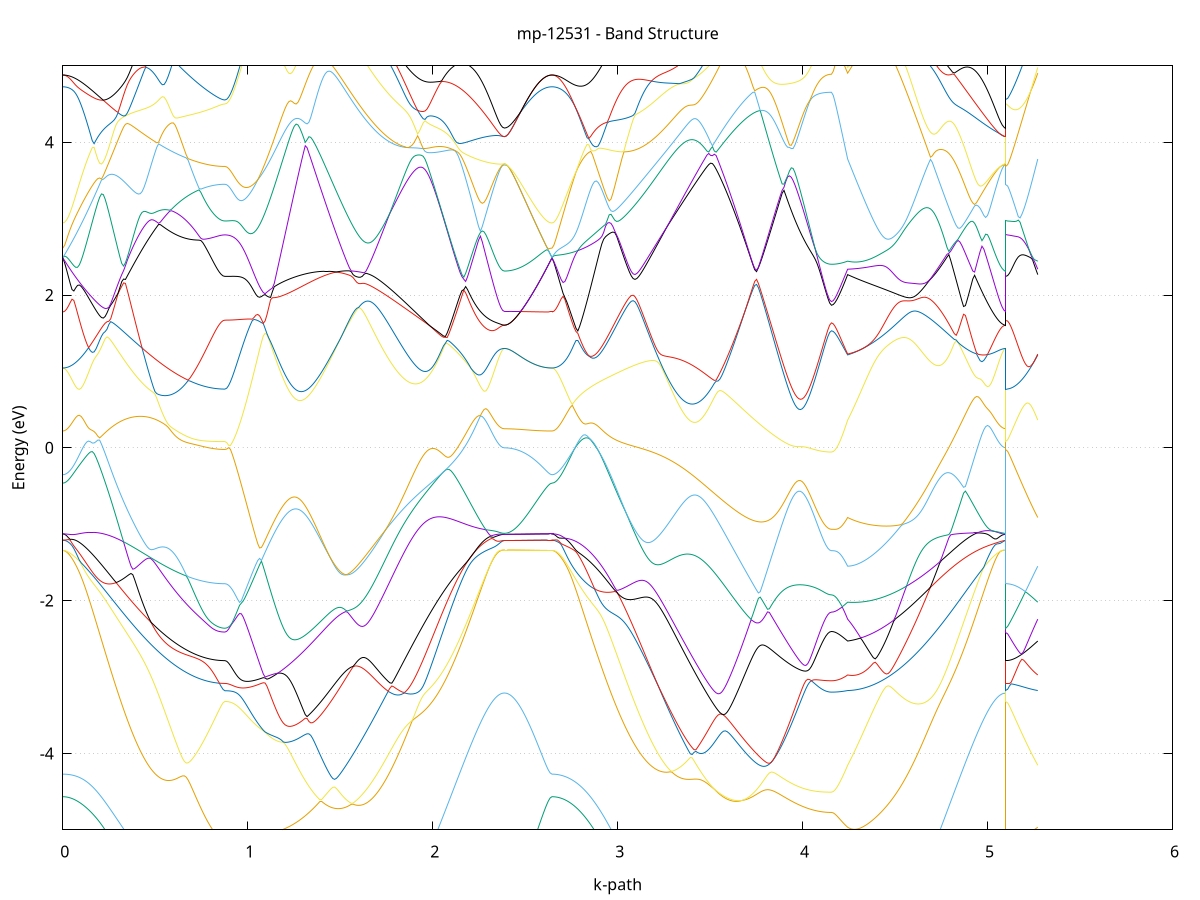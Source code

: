 set title 'mp-12531 - Band Structure'
set xlabel 'k-path'
set ylabel 'Energy (eV)'
set grid y
set yrange [-5:5]
set terminal png size 800,600
set output 'mp-12531_bands_gnuplot.png'
plot '-' using 1:2 with lines notitle, '-' using 1:2 with lines notitle, '-' using 1:2 with lines notitle, '-' using 1:2 with lines notitle, '-' using 1:2 with lines notitle, '-' using 1:2 with lines notitle, '-' using 1:2 with lines notitle, '-' using 1:2 with lines notitle, '-' using 1:2 with lines notitle, '-' using 1:2 with lines notitle, '-' using 1:2 with lines notitle, '-' using 1:2 with lines notitle, '-' using 1:2 with lines notitle, '-' using 1:2 with lines notitle, '-' using 1:2 with lines notitle, '-' using 1:2 with lines notitle, '-' using 1:2 with lines notitle, '-' using 1:2 with lines notitle, '-' using 1:2 with lines notitle, '-' using 1:2 with lines notitle, '-' using 1:2 with lines notitle, '-' using 1:2 with lines notitle, '-' using 1:2 with lines notitle, '-' using 1:2 with lines notitle, '-' using 1:2 with lines notitle, '-' using 1:2 with lines notitle, '-' using 1:2 with lines notitle, '-' using 1:2 with lines notitle, '-' using 1:2 with lines notitle, '-' using 1:2 with lines notitle, '-' using 1:2 with lines notitle, '-' using 1:2 with lines notitle, '-' using 1:2 with lines notitle, '-' using 1:2 with lines notitle, '-' using 1:2 with lines notitle, '-' using 1:2 with lines notitle, '-' using 1:2 with lines notitle, '-' using 1:2 with lines notitle, '-' using 1:2 with lines notitle, '-' using 1:2 with lines notitle, '-' using 1:2 with lines notitle, '-' using 1:2 with lines notitle, '-' using 1:2 with lines notitle, '-' using 1:2 with lines notitle, '-' using 1:2 with lines notitle, '-' using 1:2 with lines notitle, '-' using 1:2 with lines notitle, '-' using 1:2 with lines notitle, '-' using 1:2 with lines notitle, '-' using 1:2 with lines notitle, '-' using 1:2 with lines notitle, '-' using 1:2 with lines notitle, '-' using 1:2 with lines notitle, '-' using 1:2 with lines notitle, '-' using 1:2 with lines notitle, '-' using 1:2 with lines notitle, '-' using 1:2 with lines notitle, '-' using 1:2 with lines notitle, '-' using 1:2 with lines notitle, '-' using 1:2 with lines notitle, '-' using 1:2 with lines notitle, '-' using 1:2 with lines notitle, '-' using 1:2 with lines notitle, '-' using 1:2 with lines notitle, '-' using 1:2 with lines notitle, '-' using 1:2 with lines notitle, '-' using 1:2 with lines notitle, '-' using 1:2 with lines notitle, '-' using 1:2 with lines notitle, '-' using 1:2 with lines notitle, '-' using 1:2 with lines notitle, '-' using 1:2 with lines notitle, '-' using 1:2 with lines notitle, '-' using 1:2 with lines notitle, '-' using 1:2 with lines notitle, '-' using 1:2 with lines notitle, '-' using 1:2 with lines notitle, '-' using 1:2 with lines notitle, '-' using 1:2 with lines notitle, '-' using 1:2 with lines notitle, '-' using 1:2 with lines notitle, '-' using 1:2 with lines notitle, '-' using 1:2 with lines notitle, '-' using 1:2 with lines notitle, '-' using 1:2 with lines notitle, '-' using 1:2 with lines notitle, '-' using 1:2 with lines notitle, '-' using 1:2 with lines notitle, '-' using 1:2 with lines notitle, '-' using 1:2 with lines notitle, '-' using 1:2 with lines notitle, '-' using 1:2 with lines notitle, '-' using 1:2 with lines notitle, '-' using 1:2 with lines notitle, '-' using 1:2 with lines notitle, '-' using 1:2 with lines notitle
0.000000 -21.841179
0.009962 -21.841179
0.019924 -21.841179
0.029885 -21.841179
0.039847 -21.841279
0.049809 -21.841279
0.059771 -21.841379
0.069733 -21.841379
0.079694 -21.841479
0.089656 -21.841579
0.099618 -21.841679
0.109580 -21.841779
0.119542 -21.841979
0.129503 -21.842079
0.139465 -21.842179
0.149427 -21.842379
0.159389 -21.842579
0.169351 -21.842679
0.179312 -21.842879
0.189274 -21.843079
0.199236 -21.843279
0.209198 -21.843479
0.219160 -21.843779
0.229121 -21.843979
0.239083 -21.844279
0.249045 -21.844479
0.259007 -21.844779
0.268969 -21.844979
0.278930 -21.845279
0.288892 -21.845579
0.298854 -21.845879
0.308816 -21.846179
0.318778 -21.846479
0.328739 -21.846779
0.338701 -21.847079
0.348663 -21.847479
0.358625 -21.847779
0.368587 -21.848079
0.378548 -21.848479
0.388510 -21.848779
0.398472 -21.849179
0.408434 -21.849479
0.418396 -21.849879
0.428357 -21.850179
0.438319 -21.850579
0.448281 -21.850879
0.458243 -21.851279
0.468205 -21.851579
0.478166 -21.851979
0.488128 -21.852279
0.498090 -21.852679
0.508052 -21.852979
0.518014 -21.853379
0.527975 -21.853679
0.537937 -21.854079
0.547899 -21.854379
0.557861 -21.854679
0.567823 -21.855079
0.577784 -21.855379
0.587746 -21.855679
0.597708 -21.855979
0.607670 -21.856279
0.617632 -21.856579
0.627593 -21.856879
0.637555 -21.857179
0.647517 -21.857379
0.657479 -21.857679
0.667441 -21.857979
0.677402 -21.858179
0.687364 -21.858379
0.697326 -21.858679
0.707288 -21.858879
0.717250 -21.859079
0.727211 -21.859279
0.737173 -21.859479
0.747135 -21.859579
0.757097 -21.859779
0.767059 -21.859879
0.777020 -21.860079
0.786982 -21.860179
0.796944 -21.860279
0.806906 -21.860379
0.816868 -21.860479
0.826829 -21.860579
0.836791 -21.860579
0.846753 -21.860679
0.856715 -21.860679
0.866677 -21.860679
0.876638 -21.860679
0.876638 -21.860679
0.886510 -21.860679
0.896381 -21.860679
0.906252 -21.860679
0.916124 -21.860679
0.925995 -21.860579
0.935866 -21.860579
0.945738 -21.860479
0.955609 -21.860479
0.965480 -21.860379
0.975352 -21.860279
0.985223 -21.860279
0.995094 -21.860179
1.004965 -21.860079
1.014837 -21.859979
1.024708 -21.859879
1.034579 -21.859779
1.044451 -21.859679
1.054322 -21.859479
1.064193 -21.859379
1.074065 -21.859279
1.083936 -21.859179
1.093807 -21.859079
1.103678 -21.858879
1.113550 -21.858779
1.123421 -21.858679
1.133292 -21.858579
1.143164 -21.858479
1.153035 -21.858379
1.162906 -21.858279
1.172778 -21.858079
1.182649 -21.857979
1.192520 -21.857879
1.202392 -21.857779
1.212263 -21.857779
1.222134 -21.857679
1.232005 -21.857579
1.241877 -21.857479
1.251748 -21.857479
1.261619 -21.857379
1.271491 -21.857279
1.281362 -21.857279
1.291233 -21.857279
1.301105 -21.857179
1.310976 -21.857179
1.320847 -21.857179
1.330718 -21.857079
1.340590 -21.857079
1.350461 -21.857079
1.360332 -21.857079
1.370204 -21.857079
1.380075 -21.857079
1.389946 -21.857079
1.399818 -21.857079
1.399818 -21.857079
1.409797 -21.857079
1.419776 -21.857079
1.429754 -21.857079
1.439733 -21.857079
1.449712 -21.857079
1.459691 -21.857079
1.469670 -21.857079
1.479649 -21.857079
1.489628 -21.857079
1.499607 -21.857079
1.509586 -21.857079
1.519565 -21.856979
1.529544 -21.856979
1.539523 -21.856979
1.549502 -21.856879
1.559481 -21.856879
1.569460 -21.856779
1.579439 -21.856779
1.589418 -21.856679
1.599396 -21.856579
1.609375 -21.856479
1.619354 -21.856479
1.629333 -21.856379
1.639312 -21.856179
1.649291 -21.856079
1.659270 -21.855979
1.669249 -21.855879
1.679228 -21.855679
1.689207 -21.855579
1.699186 -21.855379
1.709165 -21.855279
1.719144 -21.855079
1.729123 -21.854879
1.739102 -21.854679
1.749081 -21.854479
1.759060 -21.854279
1.769039 -21.854079
1.779017 -21.853879
1.788996 -21.853679
1.798975 -21.853379
1.808954 -21.853179
1.818933 -21.852979
1.828912 -21.852679
1.838891 -21.852479
1.848870 -21.852179
1.858849 -21.851879
1.868828 -21.851679
1.878807 -21.851379
1.888786 -21.851079
1.898765 -21.850879
1.908744 -21.850579
1.918723 -21.850279
1.928702 -21.849979
1.938681 -21.849679
1.948660 -21.849379
1.958638 -21.849179
1.968617 -21.848879
1.978596 -21.848579
1.988575 -21.848279
1.998554 -21.847979
2.008533 -21.847679
2.018512 -21.847379
2.028491 -21.847179
2.038470 -21.846879
2.048449 -21.846579
2.058428 -21.846279
2.068407 -21.846079
2.078386 -21.845779
2.088365 -21.845479
2.098344 -21.845279
2.108323 -21.844979
2.118302 -21.844779
2.128280 -21.844579
2.138259 -21.844279
2.148238 -21.844079
2.158217 -21.843879
2.168196 -21.843679
2.178175 -21.843479
2.188154 -21.843279
2.198133 -21.843079
2.208112 -21.842879
2.218091 -21.842679
2.228070 -21.842479
2.238049 -21.842379
2.248028 -21.842179
2.258007 -21.842079
2.267986 -21.841979
2.277965 -21.841879
2.287944 -21.841679
2.297923 -21.841579
2.307901 -21.841579
2.317880 -21.841479
2.327859 -21.841379
2.337838 -21.841279
2.347817 -21.841279
2.357796 -21.841279
2.367775 -21.841179
2.377754 -21.841179
2.387733 -21.841179
2.387733 -21.841179
2.397631 -21.841179
2.407530 -21.841179
2.417428 -21.841179
2.427327 -21.841179
2.437225 -21.841179
2.447124 -21.841179
2.457022 -21.841179
2.466921 -21.841179
2.476819 -21.841179
2.486718 -21.841179
2.496616 -21.841179
2.506515 -21.841179
2.516413 -21.841179
2.526312 -21.841179
2.536210 -21.841179
2.546109 -21.841179
2.556007 -21.841179
2.565906 -21.841179
2.575804 -21.841179
2.585703 -21.841179
2.595601 -21.841179
2.605500 -21.841179
2.615398 -21.841179
2.625297 -21.841179
2.635195 -21.841179
2.645094 -21.841179
2.645094 -21.841179
2.655066 -21.841179
2.665038 -21.841179
2.675010 -21.841179
2.684982 -21.841279
2.694954 -21.841279
2.704926 -21.841379
2.714897 -21.841379
2.724869 -21.841479
2.734841 -21.841579
2.744813 -21.841679
2.754785 -21.841779
2.764757 -21.841879
2.774729 -21.842079
2.784701 -21.842179
2.794673 -21.842379
2.804645 -21.842479
2.814617 -21.842679
2.824589 -21.842879
2.834561 -21.843079
2.844533 -21.843279
2.854505 -21.843379
2.864476 -21.843679
2.874448 -21.843879
2.884420 -21.844079
2.894392 -21.844279
2.904364 -21.844579
2.914336 -21.844779
2.924308 -21.844979
2.934280 -21.845279
2.944252 -21.845579
2.954224 -21.845779
2.964196 -21.846079
2.974168 -21.846379
2.984140 -21.846579
2.994112 -21.846879
3.004083 -21.847179
3.014055 -21.847479
3.024027 -21.847779
3.033999 -21.847979
3.043971 -21.848279
3.053943 -21.848579
3.063915 -21.848879
3.073887 -21.849179
3.083859 -21.849479
3.093831 -21.849779
3.103803 -21.850079
3.113775 -21.850279
3.123747 -21.850579
3.133719 -21.850879
3.143690 -21.851179
3.153662 -21.851479
3.163634 -21.851679
3.173606 -21.851979
3.183578 -21.852279
3.193550 -21.852479
3.203522 -21.852779
3.213494 -21.852979
3.223466 -21.853279
3.233438 -21.853479
3.243410 -21.853679
3.253382 -21.853979
3.263354 -21.854179
3.273326 -21.854379
3.283297 -21.854579
3.293269 -21.854779
3.303241 -21.854979
3.313213 -21.855179
3.323185 -21.855279
3.333157 -21.855479
3.343129 -21.855579
3.353101 -21.855779
3.363073 -21.855879
3.373045 -21.856079
3.383017 -21.856179
3.392989 -21.856279
3.402961 -21.856379
3.412933 -21.856479
3.422905 -21.856579
3.432876 -21.856679
3.442848 -21.856679
3.452820 -21.856779
3.462792 -21.856879
3.472764 -21.856879
3.482736 -21.856979
3.492708 -21.856979
3.502680 -21.856979
3.512652 -21.857079
3.522624 -21.857079
3.532596 -21.857079
3.542568 -21.857079
3.552540 -21.857079
3.562512 -21.857079
3.572483 -21.857079
3.582455 -21.857079
3.592427 -21.857079
3.602399 -21.857079
3.612371 -21.857079
3.622343 -21.857079
3.632315 -21.857079
3.642287 -21.857079
3.652259 -21.857079
3.662231 -21.857079
3.662231 -21.857079
3.672110 -21.857079
3.681989 -21.857079
3.691868 -21.857079
3.701747 -21.857079
3.711627 -21.857179
3.721506 -21.857179
3.731385 -21.857179
3.741264 -21.857279
3.751143 -21.857279
3.761022 -21.857279
3.770902 -21.857379
3.780781 -21.857479
3.790660 -21.857479
3.800539 -21.857579
3.810418 -21.857679
3.820297 -21.857779
3.830176 -21.857879
3.840056 -21.857979
3.849935 -21.858079
3.859814 -21.858179
3.869693 -21.858279
3.879572 -21.858379
3.889451 -21.858479
3.899331 -21.858579
3.909210 -21.858679
3.919089 -21.858879
3.928968 -21.858979
3.938847 -21.859079
3.948726 -21.859179
3.958605 -21.859279
3.968485 -21.859479
3.978364 -21.859579
3.988243 -21.859679
3.998122 -21.859779
4.008001 -21.859879
4.017880 -21.859979
4.027760 -21.860079
4.037639 -21.860179
4.047518 -21.860279
4.057397 -21.860379
4.067276 -21.860379
4.077155 -21.860479
4.087034 -21.860579
4.096914 -21.860579
4.106793 -21.860579
4.116672 -21.860679
4.126551 -21.860679
4.136430 -21.860679
4.146309 -21.860679
4.156189 -21.860679
4.156189 -21.860679
4.165903 -21.860679
4.175617 -21.860679
4.185332 -21.860679
4.195046 -21.860679
4.204761 -21.860679
4.214475 -21.860679
4.224190 -21.860679
4.233904 -21.860679
4.243619 -21.860679
4.243619 -21.860679
4.253567 -21.860679
4.263515 -21.860579
4.273464 -21.860579
4.283412 -21.860479
4.293361 -21.860379
4.303309 -21.860279
4.313257 -21.860179
4.323206 -21.860079
4.333154 -21.859979
4.343102 -21.859779
4.353051 -21.859679
4.362999 -21.859479
4.372948 -21.859279
4.382896 -21.859079
4.392844 -21.858879
4.402793 -21.858679
4.412741 -21.858379
4.422689 -21.858179
4.432638 -21.857979
4.442586 -21.857679
4.452534 -21.857379
4.462483 -21.857179
4.472431 -21.856879
4.482380 -21.856579
4.492328 -21.856279
4.502276 -21.855979
4.512225 -21.855679
4.522173 -21.855379
4.532121 -21.854979
4.542070 -21.854679
4.552018 -21.854379
4.561967 -21.853979
4.571915 -21.853679
4.581863 -21.853279
4.591812 -21.852979
4.601760 -21.852579
4.611708 -21.852279
4.621657 -21.851879
4.631605 -21.851579
4.641553 -21.851179
4.651502 -21.850879
4.661450 -21.850479
4.671399 -21.850179
4.681347 -21.849779
4.691295 -21.849479
4.701244 -21.849079
4.711192 -21.848779
4.721140 -21.848379
4.731089 -21.848079
4.741037 -21.847779
4.750986 -21.847379
4.760934 -21.847079
4.770882 -21.846779
4.780831 -21.846479
4.790779 -21.846179
4.800727 -21.845879
4.810676 -21.845579
4.820624 -21.845279
4.830573 -21.844979
4.840521 -21.844779
4.850469 -21.844479
4.860418 -21.844179
4.870366 -21.843979
4.880314 -21.843779
4.890263 -21.843579
4.900211 -21.843279
4.910159 -21.843079
4.920108 -21.842879
4.930056 -21.842779
4.940005 -21.842579
4.949953 -21.842379
4.959901 -21.842279
4.969850 -21.842079
4.979798 -21.841979
4.989746 -21.841879
4.999695 -21.841679
5.009643 -21.841579
5.019592 -21.841579
5.029540 -21.841479
5.039488 -21.841379
5.049437 -21.841279
5.059385 -21.841279
5.069333 -21.841279
5.079282 -21.841179
5.089230 -21.841179
5.099179 -21.841179
5.099179 -21.860679
5.108756 -21.860679
5.118334 -21.860679
5.127912 -21.860679
5.137490 -21.860679
5.147068 -21.860679
5.156646 -21.860679
5.166224 -21.860679
5.175801 -21.860679
5.185379 -21.860679
5.194957 -21.860679
5.204535 -21.860679
5.214113 -21.860679
5.223691 -21.860679
5.233269 -21.860679
5.242846 -21.860679
5.252424 -21.860679
5.262002 -21.860679
5.271580 -21.860679
e
0.000000 -21.841179
0.009962 -21.841179
0.019924 -21.841179
0.029885 -21.841179
0.039847 -21.841079
0.049809 -21.841079
0.059771 -21.840979
0.069733 -21.840979
0.079694 -21.840879
0.089656 -21.840879
0.099618 -21.840779
0.109580 -21.840679
0.119542 -21.840579
0.129503 -21.840579
0.139465 -21.840479
0.149427 -21.840379
0.159389 -21.840279
0.169351 -21.840179
0.179312 -21.840079
0.189274 -21.839979
0.199236 -21.839779
0.209198 -21.839679
0.219160 -21.839579
0.229121 -21.839479
0.239083 -21.839379
0.249045 -21.839279
0.259007 -21.839179
0.268969 -21.839079
0.278930 -21.838979
0.288892 -21.838879
0.298854 -21.838779
0.308816 -21.838679
0.318778 -21.838679
0.328739 -21.838579
0.338701 -21.838579
0.348663 -21.838479
0.358625 -21.838479
0.368587 -21.838379
0.378548 -21.838379
0.388510 -21.838379
0.398472 -21.838379
0.408434 -21.838279
0.418396 -21.838379
0.428357 -21.838579
0.438319 -21.838779
0.448281 -21.838879
0.458243 -21.839079
0.468205 -21.839279
0.478166 -21.839479
0.488128 -21.839679
0.498090 -21.839879
0.508052 -21.839979
0.518014 -21.840179
0.527975 -21.840379
0.537937 -21.840579
0.547899 -21.840779
0.557861 -21.840879
0.567823 -21.841079
0.577784 -21.841279
0.587746 -21.841379
0.597708 -21.841579
0.607670 -21.841679
0.617632 -21.841879
0.627593 -21.841979
0.637555 -21.842179
0.647517 -21.842279
0.657479 -21.842479
0.667441 -21.842579
0.677402 -21.842679
0.687364 -21.842779
0.697326 -21.842879
0.707288 -21.843079
0.717250 -21.843179
0.727211 -21.843279
0.737173 -21.843279
0.747135 -21.843379
0.757097 -21.843479
0.767059 -21.843579
0.777020 -21.843679
0.786982 -21.843679
0.796944 -21.843779
0.806906 -21.843779
0.816868 -21.843879
0.826829 -21.843879
0.836791 -21.843879
0.846753 -21.843979
0.856715 -21.843979
0.866677 -21.843979
0.876638 -21.843979
0.876638 -21.843979
0.886510 -21.843979
0.896381 -21.843979
0.906252 -21.843979
0.916124 -21.843879
0.925995 -21.843879
0.935866 -21.843779
0.945738 -21.843779
0.955609 -21.843679
0.965480 -21.843679
0.975352 -21.843579
0.985223 -21.843479
0.995094 -21.843379
1.004965 -21.843279
1.014837 -21.843179
1.024708 -21.843079
1.034579 -21.842979
1.044451 -21.842879
1.054322 -21.842779
1.064193 -21.842579
1.074065 -21.842479
1.083936 -21.842379
1.093807 -21.842279
1.103678 -21.842079
1.113550 -21.841979
1.123421 -21.841879
1.133292 -21.841779
1.143164 -21.841679
1.153035 -21.841579
1.162906 -21.841479
1.172778 -21.841379
1.182649 -21.841279
1.192520 -21.841379
1.202392 -21.841379
1.212263 -21.841379
1.222134 -21.841379
1.232005 -21.841379
1.241877 -21.841379
1.251748 -21.841379
1.261619 -21.841379
1.271491 -21.841379
1.281362 -21.841379
1.291233 -21.841279
1.301105 -21.841279
1.310976 -21.841179
1.320847 -21.841179
1.330718 -21.841079
1.340590 -21.841079
1.350461 -21.841179
1.360332 -21.841279
1.370204 -21.841379
1.380075 -21.841479
1.389946 -21.841579
1.399818 -21.841679
1.399818 -21.841679
1.409797 -21.841779
1.419776 -21.841879
1.429754 -21.842079
1.439733 -21.842179
1.449712 -21.842279
1.459691 -21.842379
1.469670 -21.842579
1.479649 -21.842679
1.489628 -21.842779
1.499607 -21.842879
1.509586 -21.842979
1.519565 -21.843179
1.529544 -21.843279
1.539523 -21.843379
1.549502 -21.843479
1.559481 -21.843479
1.569460 -21.843579
1.579439 -21.843679
1.589418 -21.843779
1.599396 -21.843779
1.609375 -21.843879
1.619354 -21.843879
1.629333 -21.843979
1.639312 -21.843979
1.649291 -21.843979
1.659270 -21.843979
1.669249 -21.843979
1.679228 -21.843979
1.689207 -21.843979
1.699186 -21.843979
1.709165 -21.843979
1.719144 -21.843979
1.729123 -21.843879
1.739102 -21.843879
1.749081 -21.843779
1.759060 -21.843679
1.769039 -21.843679
1.779017 -21.843579
1.788996 -21.843479
1.798975 -21.843379
1.808954 -21.843279
1.818933 -21.843179
1.828912 -21.843079
1.838891 -21.842979
1.848870 -21.842779
1.858849 -21.842679
1.868828 -21.842579
1.878807 -21.842379
1.888786 -21.842279
1.898765 -21.842079
1.908744 -21.841979
1.918723 -21.841779
1.928702 -21.841679
1.938681 -21.841479
1.948660 -21.841379
1.958638 -21.841179
1.968617 -21.841079
1.978596 -21.840879
1.988575 -21.840779
1.998554 -21.840579
2.008533 -21.840479
2.018512 -21.840279
2.028491 -21.840179
2.038470 -21.840079
2.048449 -21.839979
2.058428 -21.839879
2.068407 -21.839779
2.078386 -21.839679
2.088365 -21.839679
2.098344 -21.839579
2.108323 -21.839579
2.118302 -21.839579
2.128280 -21.839579
2.138259 -21.839679
2.148238 -21.839679
2.158217 -21.839779
2.168196 -21.839779
2.178175 -21.839879
2.188154 -21.839979
2.198133 -21.839979
2.208112 -21.840079
2.218091 -21.840179
2.228070 -21.840279
2.238049 -21.840379
2.248028 -21.840479
2.258007 -21.840579
2.267986 -21.840679
2.277965 -21.840679
2.287944 -21.840779
2.297923 -21.840879
2.307901 -21.840979
2.317880 -21.840979
2.327859 -21.841079
2.337838 -21.841079
2.347817 -21.841079
2.357796 -21.841179
2.367775 -21.841179
2.377754 -21.841179
2.387733 -21.841179
2.387733 -21.841179
2.397631 -21.841179
2.407530 -21.841179
2.417428 -21.841179
2.427327 -21.841179
2.437225 -21.841179
2.447124 -21.841179
2.457022 -21.841179
2.466921 -21.841179
2.476819 -21.841179
2.486718 -21.841179
2.496616 -21.841179
2.506515 -21.841179
2.516413 -21.841179
2.526312 -21.841179
2.536210 -21.841179
2.546109 -21.841179
2.556007 -21.841179
2.565906 -21.841179
2.575804 -21.841179
2.585703 -21.841179
2.595601 -21.841179
2.605500 -21.841179
2.615398 -21.841179
2.625297 -21.841179
2.635195 -21.841179
2.645094 -21.841179
2.645094 -21.841179
2.655066 -21.841179
2.665038 -21.841179
2.675010 -21.841079
2.684982 -21.841079
2.694954 -21.841079
2.704926 -21.840979
2.714897 -21.840979
2.724869 -21.840879
2.734841 -21.840879
2.744813 -21.840779
2.754785 -21.840679
2.764757 -21.840679
2.774729 -21.840579
2.784701 -21.840479
2.794673 -21.840379
2.804645 -21.840279
2.814617 -21.840179
2.824589 -21.840179
2.834561 -21.840079
2.844533 -21.839979
2.854505 -21.839879
2.864476 -21.839879
2.874448 -21.839779
2.884420 -21.839679
2.894392 -21.839679
2.904364 -21.839679
2.914336 -21.839679
2.924308 -21.839679
2.934280 -21.839679
2.944252 -21.839679
2.954224 -21.839779
2.964196 -21.839879
2.974168 -21.839879
2.984140 -21.839979
2.994112 -21.840079
3.004083 -21.840279
3.014055 -21.840379
3.024027 -21.840479
3.033999 -21.840579
3.043971 -21.840779
3.053943 -21.840879
3.063915 -21.841079
3.073887 -21.841179
3.083859 -21.841279
3.093831 -21.841479
3.103803 -21.841579
3.113775 -21.841779
3.123747 -21.841879
3.133719 -21.842079
3.143690 -21.842179
3.153662 -21.842279
3.163634 -21.842379
3.173606 -21.842579
3.183578 -21.842679
3.193550 -21.842779
3.203522 -21.842879
3.213494 -21.842979
3.223466 -21.843079
3.233438 -21.843179
3.243410 -21.843279
3.253382 -21.843279
3.263354 -21.843379
3.273326 -21.843479
3.283297 -21.843479
3.293269 -21.843579
3.303241 -21.843579
3.313213 -21.843579
3.323185 -21.843579
3.333157 -21.843579
3.343129 -21.843579
3.353101 -21.843579
3.363073 -21.843579
3.373045 -21.843579
3.383017 -21.843579
3.392989 -21.843479
3.402961 -21.843479
3.412933 -21.843379
3.422905 -21.843379
3.432876 -21.843279
3.442848 -21.843179
3.452820 -21.843079
3.462792 -21.842979
3.472764 -21.842879
3.482736 -21.842779
3.492708 -21.842679
3.502680 -21.842579
3.512652 -21.842479
3.522624 -21.842279
3.532596 -21.842179
3.542568 -21.842079
3.552540 -21.841879
3.562512 -21.841779
3.572483 -21.841679
3.582455 -21.841479
3.592427 -21.841379
3.602399 -21.841279
3.612371 -21.841079
3.622343 -21.841079
3.632315 -21.841179
3.642287 -21.841379
3.652259 -21.841479
3.662231 -21.841579
3.662231 -21.841579
3.672110 -21.841679
3.681989 -21.841779
3.691868 -21.841779
3.701747 -21.841879
3.711627 -21.841979
3.721506 -21.841979
3.731385 -21.842079
3.741264 -21.842079
3.751143 -21.842079
3.761022 -21.842179
3.770902 -21.842179
3.780781 -21.842179
3.790660 -21.842179
3.800539 -21.842079
3.810418 -21.842079
3.820297 -21.842079
3.830176 -21.841979
3.840056 -21.841979
3.849935 -21.841879
3.859814 -21.841879
3.869693 -21.841779
3.879572 -21.841779
3.889451 -21.841679
3.899331 -21.841579
3.909210 -21.841579
3.919089 -21.841679
3.928968 -21.841879
3.938847 -21.841979
3.948726 -21.842179
3.958605 -21.842279
3.968485 -21.842479
3.978364 -21.842579
3.988243 -21.842679
3.998122 -21.842879
4.008001 -21.842979
4.017880 -21.843079
4.027760 -21.843179
4.037639 -21.843279
4.047518 -21.843379
4.057397 -21.843479
4.067276 -21.843579
4.077155 -21.843679
4.087034 -21.843679
4.096914 -21.843779
4.106793 -21.843879
4.116672 -21.843879
4.126551 -21.843879
4.136430 -21.843979
4.146309 -21.843979
4.156189 -21.843979
4.156189 -21.843979
4.165903 -21.843979
4.175617 -21.843979
4.185332 -21.843979
4.195046 -21.843979
4.204761 -21.843979
4.214475 -21.843979
4.224190 -21.843979
4.233904 -21.843979
4.243619 -21.843979
4.243619 -21.843979
4.253567 -21.843979
4.263515 -21.843879
4.273464 -21.843879
4.283412 -21.843879
4.293361 -21.843779
4.303309 -21.843779
4.313257 -21.843779
4.323206 -21.843679
4.333154 -21.843579
4.343102 -21.843579
4.353051 -21.843479
4.362999 -21.843379
4.372948 -21.843279
4.382896 -21.843179
4.392844 -21.843079
4.402793 -21.842979
4.412741 -21.842879
4.422689 -21.842779
4.432638 -21.842679
4.442586 -21.842579
4.452534 -21.842379
4.462483 -21.842279
4.472431 -21.842179
4.482380 -21.841979
4.492328 -21.841879
4.502276 -21.841679
4.512225 -21.841579
4.522173 -21.841379
4.532121 -21.841179
4.542070 -21.841079
4.552018 -21.840879
4.561967 -21.840679
4.571915 -21.840579
4.581863 -21.840379
4.591812 -21.840179
4.601760 -21.839979
4.611708 -21.839779
4.621657 -21.839679
4.631605 -21.839479
4.641553 -21.839279
4.651502 -21.839079
4.661450 -21.838879
4.671399 -21.838679
4.681347 -21.838479
4.691295 -21.838379
4.701244 -21.838379
4.711192 -21.838379
4.721140 -21.838379
4.731089 -21.838379
4.741037 -21.838379
4.750986 -21.838479
4.760934 -21.838479
4.770882 -21.838579
4.780831 -21.838579
4.790779 -21.838679
4.800727 -21.838779
4.810676 -21.838879
4.820624 -21.838979
4.830573 -21.839079
4.840521 -21.839179
4.850469 -21.839279
4.860418 -21.839379
4.870366 -21.839479
4.880314 -21.839579
4.890263 -21.839679
4.900211 -21.839779
4.910159 -21.839879
4.920108 -21.840079
4.930056 -21.840179
4.940005 -21.840279
4.949953 -21.840379
4.959901 -21.840479
4.969850 -21.840579
4.979798 -21.840679
4.989746 -21.840679
4.999695 -21.840779
5.009643 -21.840879
5.019592 -21.840979
5.029540 -21.840979
5.039488 -21.841079
5.049437 -21.841079
5.059385 -21.841079
5.069333 -21.841179
5.079282 -21.841179
5.089230 -21.841179
5.099179 -21.841179
5.099179 -21.843979
5.108756 -21.843979
5.118334 -21.843979
5.127912 -21.843979
5.137490 -21.843979
5.147068 -21.843979
5.156646 -21.843979
5.166224 -21.843979
5.175801 -21.843979
5.185379 -21.843979
5.194957 -21.843979
5.204535 -21.843979
5.214113 -21.843979
5.223691 -21.843979
5.233269 -21.843979
5.242846 -21.843979
5.252424 -21.843979
5.262002 -21.843979
5.271580 -21.843979
e
0.000000 -21.833379
0.009962 -21.833379
0.019924 -21.833379
0.029885 -21.833379
0.039847 -21.833379
0.049809 -21.833379
0.059771 -21.833479
0.069733 -21.833479
0.079694 -21.833579
0.089656 -21.833579
0.099618 -21.833679
0.109580 -21.833779
0.119542 -21.833879
0.129503 -21.833879
0.139465 -21.833979
0.149427 -21.834079
0.159389 -21.834179
0.169351 -21.834279
0.179312 -21.834379
0.189274 -21.834579
0.199236 -21.834679
0.209198 -21.834779
0.219160 -21.834979
0.229121 -21.835079
0.239083 -21.835179
0.249045 -21.835379
0.259007 -21.835479
0.268969 -21.835679
0.278930 -21.835879
0.288892 -21.835979
0.298854 -21.836179
0.308816 -21.836379
0.318778 -21.836479
0.328739 -21.836679
0.338701 -21.836879
0.348663 -21.837079
0.358625 -21.837279
0.368587 -21.837379
0.378548 -21.837579
0.388510 -21.837779
0.398472 -21.837979
0.408434 -21.838179
0.418396 -21.838279
0.428357 -21.838379
0.438319 -21.838379
0.448281 -21.838379
0.458243 -21.838379
0.468205 -21.838379
0.478166 -21.838479
0.488128 -21.838479
0.498090 -21.838479
0.508052 -21.838579
0.518014 -21.838579
0.527975 -21.838579
0.537937 -21.838679
0.547899 -21.838679
0.557861 -21.838779
0.567823 -21.838779
0.577784 -21.838879
0.587746 -21.838879
0.597708 -21.838979
0.607670 -21.838979
0.617632 -21.839079
0.627593 -21.839179
0.637555 -21.839179
0.647517 -21.839279
0.657479 -21.839279
0.667441 -21.839279
0.677402 -21.839379
0.687364 -21.839379
0.697326 -21.839479
0.707288 -21.839479
0.717250 -21.839579
0.727211 -21.839579
0.737173 -21.839579
0.747135 -21.839679
0.757097 -21.839679
0.767059 -21.839679
0.777020 -21.839779
0.786982 -21.839779
0.796944 -21.839779
0.806906 -21.839779
0.816868 -21.839879
0.826829 -21.839879
0.836791 -21.839879
0.846753 -21.839879
0.856715 -21.839879
0.866677 -21.839879
0.876638 -21.839879
0.876638 -21.839879
0.886510 -21.839879
0.896381 -21.839879
0.906252 -21.839879
0.916124 -21.839879
0.925995 -21.839979
0.935866 -21.839979
0.945738 -21.839979
0.955609 -21.840079
0.965480 -21.840079
0.975352 -21.840079
0.985223 -21.840179
0.995094 -21.840179
1.004965 -21.840279
1.014837 -21.840379
1.024708 -21.840379
1.034579 -21.840479
1.044451 -21.840479
1.054322 -21.840579
1.064193 -21.840679
1.074065 -21.840679
1.083936 -21.840779
1.093807 -21.840879
1.103678 -21.840879
1.113550 -21.840979
1.123421 -21.841079
1.133292 -21.841079
1.143164 -21.841179
1.153035 -21.841179
1.162906 -21.841279
1.172778 -21.841279
1.182649 -21.841279
1.192520 -21.841179
1.202392 -21.841079
1.212263 -21.840979
1.222134 -21.840979
1.232005 -21.840879
1.241877 -21.840879
1.251748 -21.840779
1.261619 -21.840779
1.271491 -21.840779
1.281362 -21.840779
1.291233 -21.840779
1.301105 -21.840879
1.310976 -21.840879
1.320847 -21.840979
1.330718 -21.840979
1.340590 -21.840979
1.350461 -21.840879
1.360332 -21.840779
1.370204 -21.840679
1.380075 -21.840579
1.389946 -21.840479
1.399818 -21.840379
1.399818 -21.840379
1.409797 -21.840279
1.419776 -21.840179
1.429754 -21.839979
1.439733 -21.839879
1.449712 -21.839779
1.459691 -21.839579
1.469670 -21.839479
1.479649 -21.839279
1.489628 -21.839179
1.499607 -21.838979
1.509586 -21.838879
1.519565 -21.838679
1.529544 -21.838479
1.539523 -21.838379
1.549502 -21.838179
1.559481 -21.838079
1.569460 -21.837879
1.579439 -21.837779
1.589418 -21.837579
1.599396 -21.837379
1.609375 -21.837279
1.619354 -21.837079
1.629333 -21.836979
1.639312 -21.836779
1.649291 -21.836679
1.659270 -21.836479
1.669249 -21.836379
1.679228 -21.836179
1.689207 -21.836079
1.699186 -21.835979
1.709165 -21.835779
1.719144 -21.835679
1.729123 -21.835579
1.739102 -21.835379
1.749081 -21.835279
1.759060 -21.835179
1.769039 -21.835079
1.779017 -21.834879
1.788996 -21.834779
1.798975 -21.834679
1.808954 -21.834579
1.818933 -21.834479
1.828912 -21.834379
1.838891 -21.834279
1.848870 -21.834179
1.858849 -21.834079
1.868828 -21.833979
1.878807 -21.833879
1.888786 -21.833779
1.898765 -21.833779
1.908744 -21.833679
1.918723 -21.833579
1.928702 -21.833479
1.938681 -21.833479
1.948660 -21.833379
1.958638 -21.833379
1.968617 -21.833479
1.978596 -21.833579
1.988575 -21.833779
1.998554 -21.833879
2.008533 -21.833979
2.018512 -21.834179
2.028491 -21.834279
2.038470 -21.834379
2.048449 -21.834479
2.058428 -21.834579
2.068407 -21.834579
2.078386 -21.834679
2.088365 -21.834679
2.098344 -21.834779
2.108323 -21.834779
2.118302 -21.834779
2.128280 -21.834779
2.138259 -21.834779
2.148238 -21.834679
2.158217 -21.834679
2.168196 -21.834579
2.178175 -21.834579
2.188154 -21.834479
2.198133 -21.834379
2.208112 -21.834279
2.218091 -21.834179
2.228070 -21.834179
2.238049 -21.834079
2.248028 -21.833979
2.258007 -21.833879
2.267986 -21.833779
2.277965 -21.833779
2.287944 -21.833679
2.297923 -21.833579
2.307901 -21.833579
2.317880 -21.833479
2.327859 -21.833479
2.337838 -21.833379
2.347817 -21.833379
2.357796 -21.833379
2.367775 -21.833379
2.377754 -21.833379
2.387733 -21.833379
2.387733 -21.833379
2.397631 -21.833279
2.407530 -21.833379
2.417428 -21.833379
2.427327 -21.833279
2.437225 -21.833379
2.447124 -21.833379
2.457022 -21.833379
2.466921 -21.833379
2.476819 -21.833379
2.486718 -21.833379
2.496616 -21.833379
2.506515 -21.833379
2.516413 -21.833379
2.526312 -21.833379
2.536210 -21.833379
2.546109 -21.833379
2.556007 -21.833379
2.565906 -21.833379
2.575804 -21.833379
2.585703 -21.833379
2.595601 -21.833379
2.605500 -21.833379
2.615398 -21.833379
2.625297 -21.833379
2.635195 -21.833379
2.645094 -21.833379
2.645094 -21.833379
2.655066 -21.833379
2.665038 -21.833379
2.675010 -21.833379
2.684982 -21.833379
2.694954 -21.833479
2.704926 -21.833479
2.714897 -21.833479
2.724869 -21.833579
2.734841 -21.833579
2.744813 -21.833679
2.754785 -21.833779
2.764757 -21.833779
2.774729 -21.833879
2.784701 -21.833979
2.794673 -21.834079
2.804645 -21.834079
2.814617 -21.834179
2.824589 -21.834279
2.834561 -21.834379
2.844533 -21.834379
2.854505 -21.834479
2.864476 -21.834579
2.874448 -21.834579
2.884420 -21.834679
2.894392 -21.834679
2.904364 -21.834679
2.914336 -21.834679
2.924308 -21.834679
2.934280 -21.834679
2.944252 -21.834679
2.954224 -21.834579
2.964196 -21.834579
2.974168 -21.834479
2.984140 -21.834379
2.994112 -21.834279
3.004083 -21.834179
3.014055 -21.834079
3.024027 -21.833979
3.033999 -21.833879
3.043971 -21.833679
3.053943 -21.833579
3.063915 -21.833479
3.073887 -21.833379
3.083859 -21.833379
3.093831 -21.833379
3.103803 -21.833479
3.113775 -21.833579
3.123747 -21.833679
3.133719 -21.833779
3.143690 -21.833879
3.153662 -21.833979
3.163634 -21.834079
3.173606 -21.834179
3.183578 -21.834279
3.193550 -21.834379
3.203522 -21.834479
3.213494 -21.834579
3.223466 -21.834779
3.233438 -21.834879
3.243410 -21.834979
3.253382 -21.835079
3.263354 -21.835279
3.273326 -21.835379
3.283297 -21.835579
3.293269 -21.835679
3.303241 -21.835879
3.313213 -21.835979
3.323185 -21.836179
3.333157 -21.836279
3.343129 -21.836479
3.353101 -21.836579
3.363073 -21.836779
3.373045 -21.836979
3.383017 -21.837079
3.392989 -21.837279
3.402961 -21.837479
3.412933 -21.837679
3.422905 -21.837779
3.432876 -21.837979
3.442848 -21.838179
3.452820 -21.838379
3.462792 -21.838479
3.472764 -21.838679
3.482736 -21.838879
3.492708 -21.839079
3.502680 -21.839179
3.512652 -21.839379
3.522624 -21.839579
3.532596 -21.839679
3.542568 -21.839879
3.552540 -21.840079
3.562512 -21.840179
3.572483 -21.840379
3.582455 -21.840579
3.592427 -21.840679
3.602399 -21.840779
3.612371 -21.840979
3.622343 -21.840979
3.632315 -21.840879
3.642287 -21.840679
3.652259 -21.840579
3.662231 -21.840479
3.662231 -21.840479
3.672110 -21.840379
3.681989 -21.840279
3.691868 -21.840279
3.701747 -21.840179
3.711627 -21.840179
3.721506 -21.840079
3.731385 -21.840079
3.741264 -21.840079
3.751143 -21.840079
3.761022 -21.840079
3.770902 -21.840079
3.780781 -21.840179
3.790660 -21.840179
3.800539 -21.840279
3.810418 -21.840379
3.820297 -21.840479
3.830176 -21.840579
3.840056 -21.840679
3.849935 -21.840779
3.859814 -21.840879
3.869693 -21.841079
3.879572 -21.841179
3.889451 -21.841279
3.899331 -21.841479
3.909210 -21.841479
3.919089 -21.841479
3.928968 -21.841379
3.938847 -21.841279
3.948726 -21.841179
3.958605 -21.841079
3.968485 -21.840979
3.978364 -21.840979
3.988243 -21.840879
3.998122 -21.840779
4.008001 -21.840679
4.017880 -21.840679
4.027760 -21.840579
4.037639 -21.840479
4.047518 -21.840479
4.057397 -21.840379
4.067276 -21.840379
4.077155 -21.840279
4.087034 -21.840279
4.096914 -21.840179
4.106793 -21.840179
4.116672 -21.840179
4.126551 -21.840079
4.136430 -21.840079
4.146309 -21.840079
4.156189 -21.840079
4.156189 -21.840079
4.165903 -21.840079
4.175617 -21.840079
4.185332 -21.840079
4.195046 -21.840079
4.204761 -21.840079
4.214475 -21.840079
4.224190 -21.840079
4.233904 -21.840079
4.243619 -21.840079
4.243619 -21.840079
4.253567 -21.840079
4.263515 -21.840079
4.273464 -21.839979
4.283412 -21.839979
4.293361 -21.839979
4.303309 -21.839979
4.313257 -21.839979
4.323206 -21.839879
4.333154 -21.839879
4.343102 -21.839879
4.353051 -21.839879
4.362999 -21.839779
4.372948 -21.839779
4.382896 -21.839679
4.392844 -21.839679
4.402793 -21.839679
4.412741 -21.839579
4.422689 -21.839579
4.432638 -21.839479
4.442586 -21.839479
4.452534 -21.839379
4.462483 -21.839379
4.472431 -21.839279
4.482380 -21.839179
4.492328 -21.839179
4.502276 -21.839079
4.512225 -21.839079
4.522173 -21.838979
4.532121 -21.838979
4.542070 -21.838879
4.552018 -21.838779
4.561967 -21.838779
4.571915 -21.838679
4.581863 -21.838679
4.591812 -21.838579
4.601760 -21.838579
4.611708 -21.838479
4.621657 -21.838479
4.631605 -21.838479
4.641553 -21.838379
4.651502 -21.838379
4.661450 -21.838379
4.671399 -21.838379
4.681347 -21.838379
4.691295 -21.838279
4.701244 -21.838079
4.711192 -21.837879
4.721140 -21.837779
4.731089 -21.837579
4.741037 -21.837379
4.750986 -21.837179
4.760934 -21.836979
4.770882 -21.836779
4.780831 -21.836579
4.790779 -21.836479
4.800727 -21.836279
4.810676 -21.836079
4.820624 -21.835979
4.830573 -21.835779
4.840521 -21.835579
4.850469 -21.835479
4.860418 -21.835279
4.870366 -21.835179
4.880314 -21.834979
4.890263 -21.834879
4.900211 -21.834679
4.910159 -21.834579
4.920108 -21.834479
4.930056 -21.834379
4.940005 -21.834279
4.949953 -21.834179
4.959901 -21.834079
4.969850 -21.833979
4.979798 -21.833879
4.989746 -21.833779
4.999695 -21.833679
5.009643 -21.833579
5.019592 -21.833579
5.029540 -21.833479
5.039488 -21.833479
5.049437 -21.833379
5.059385 -21.833379
5.069333 -21.833379
5.079282 -21.833379
5.089230 -21.833379
5.099179 -21.833379
5.099179 -21.839879
5.108756 -21.839879
5.118334 -21.839879
5.127912 -21.839879
5.137490 -21.839879
5.147068 -21.839879
5.156646 -21.839879
5.166224 -21.839879
5.175801 -21.839879
5.185379 -21.839979
5.194957 -21.839979
5.204535 -21.839979
5.214113 -21.839979
5.223691 -21.839979
5.233269 -21.839979
5.242846 -21.839979
5.252424 -21.839979
5.262002 -21.840079
5.271580 -21.840079
e
0.000000 -21.833379
0.009962 -21.833379
0.019924 -21.833379
0.029885 -21.833279
0.039847 -21.833279
0.049809 -21.833279
0.059771 -21.833279
0.069733 -21.833279
0.079694 -21.833179
0.089656 -21.833179
0.099618 -21.833179
0.109580 -21.833079
0.119542 -21.833079
0.129503 -21.832979
0.139465 -21.832979
0.149427 -21.832879
0.159389 -21.832879
0.169351 -21.832779
0.179312 -21.832679
0.189274 -21.832679
0.199236 -21.832579
0.209198 -21.832479
0.219160 -21.832379
0.229121 -21.832379
0.239083 -21.832279
0.249045 -21.832179
0.259007 -21.832079
0.268969 -21.831979
0.278930 -21.831879
0.288892 -21.831779
0.298854 -21.831679
0.308816 -21.831579
0.318778 -21.831479
0.328739 -21.831279
0.338701 -21.831179
0.348663 -21.831079
0.358625 -21.830879
0.368587 -21.830779
0.378548 -21.830579
0.388510 -21.830479
0.398472 -21.830279
0.408434 -21.830079
0.418396 -21.829979
0.428357 -21.830079
0.438319 -21.830179
0.448281 -21.830279
0.458243 -21.830379
0.468205 -21.830579
0.478166 -21.830679
0.488128 -21.830779
0.498090 -21.830879
0.508052 -21.830979
0.518014 -21.831179
0.527975 -21.831279
0.537937 -21.831379
0.547899 -21.831479
0.557861 -21.831579
0.567823 -21.831679
0.577784 -21.831879
0.587746 -21.831979
0.597708 -21.832079
0.607670 -21.832179
0.617632 -21.832279
0.627593 -21.832379
0.637555 -21.832479
0.647517 -21.832579
0.657479 -21.832679
0.667441 -21.832679
0.677402 -21.832779
0.687364 -21.832879
0.697326 -21.832979
0.707288 -21.833079
0.717250 -21.833079
0.727211 -21.833179
0.737173 -21.833279
0.747135 -21.833279
0.757097 -21.833379
0.767059 -21.833379
0.777020 -21.833479
0.786982 -21.833479
0.796944 -21.833579
0.806906 -21.833579
0.816868 -21.833579
0.826829 -21.833679
0.836791 -21.833679
0.846753 -21.833679
0.856715 -21.833679
0.866677 -21.833679
0.876638 -21.833679
0.876638 -21.833679
0.886510 -21.833679
0.896381 -21.833679
0.906252 -21.833679
0.916124 -21.833579
0.925995 -21.833579
0.935866 -21.833479
0.945738 -21.833379
0.955609 -21.833279
0.965480 -21.833179
0.975352 -21.833079
0.985223 -21.832979
0.995094 -21.832779
1.004965 -21.832679
1.014837 -21.832479
1.024708 -21.832279
1.034579 -21.832079
1.044451 -21.831879
1.054322 -21.831679
1.064193 -21.831479
1.074065 -21.831279
1.083936 -21.830979
1.093807 -21.830779
1.103678 -21.830479
1.113550 -21.830179
1.123421 -21.829879
1.133292 -21.829579
1.143164 -21.829279
1.153035 -21.828979
1.162906 -21.829179
1.172778 -21.829279
1.182649 -21.829479
1.192520 -21.829679
1.202392 -21.829879
1.212263 -21.829979
1.222134 -21.830179
1.232005 -21.830279
1.241877 -21.830379
1.251748 -21.830579
1.261619 -21.830679
1.271491 -21.830779
1.281362 -21.830879
1.291233 -21.830979
1.301105 -21.830979
1.310976 -21.831079
1.320847 -21.831179
1.330718 -21.831179
1.340590 -21.831179
1.350461 -21.831279
1.360332 -21.831279
1.370204 -21.831279
1.380075 -21.831279
1.389946 -21.831279
1.399818 -21.831279
1.399818 -21.831279
1.409797 -21.831279
1.419776 -21.831279
1.429754 -21.831179
1.439733 -21.831179
1.449712 -21.831179
1.459691 -21.831179
1.469670 -21.831079
1.479649 -21.831079
1.489628 -21.831079
1.499607 -21.830979
1.509586 -21.830979
1.519565 -21.830979
1.529544 -21.830979
1.539523 -21.830879
1.549502 -21.830879
1.559481 -21.830879
1.569460 -21.830879
1.579439 -21.830779
1.589418 -21.830779
1.599396 -21.830779
1.609375 -21.830779
1.619354 -21.830779
1.629333 -21.830779
1.639312 -21.830779
1.649291 -21.830779
1.659270 -21.830779
1.669249 -21.830779
1.679228 -21.830779
1.689207 -21.830879
1.699186 -21.830879
1.709165 -21.830879
1.719144 -21.830979
1.729123 -21.830979
1.739102 -21.831079
1.749081 -21.831079
1.759060 -21.831179
1.769039 -21.831279
1.779017 -21.831279
1.788996 -21.831379
1.798975 -21.831479
1.808954 -21.831579
1.818933 -21.831679
1.828912 -21.831779
1.838891 -21.831879
1.848870 -21.831979
1.858849 -21.832079
1.868828 -21.832179
1.878807 -21.832279
1.888786 -21.832379
1.898765 -21.832579
1.908744 -21.832679
1.918723 -21.832779
1.928702 -21.832979
1.938681 -21.833079
1.948660 -21.833179
1.958638 -21.833279
1.968617 -21.833279
1.978596 -21.833179
1.988575 -21.833179
1.998554 -21.833079
2.008533 -21.833079
2.018512 -21.832979
2.028491 -21.832979
2.038470 -21.832879
2.048449 -21.832879
2.058428 -21.832879
2.068407 -21.832879
2.078386 -21.832779
2.088365 -21.832779
2.098344 -21.832779
2.108323 -21.832779
2.118302 -21.832779
2.128280 -21.832779
2.138259 -21.832779
2.148238 -21.832779
2.158217 -21.832779
2.168196 -21.832779
2.178175 -21.832779
2.188154 -21.832879
2.198133 -21.832879
2.208112 -21.832879
2.218091 -21.832879
2.228070 -21.832979
2.238049 -21.832979
2.248028 -21.832979
2.258007 -21.833079
2.267986 -21.833079
2.277965 -21.833079
2.287944 -21.833179
2.297923 -21.833179
2.307901 -21.833179
2.317880 -21.833279
2.327859 -21.833279
2.337838 -21.833279
2.347817 -21.833279
2.357796 -21.833279
2.367775 -21.833279
2.377754 -21.833279
2.387733 -21.833379
2.387733 -21.833379
2.397631 -21.833379
2.407530 -21.833379
2.417428 -21.833379
2.427327 -21.833279
2.437225 -21.833379
2.447124 -21.833379
2.457022 -21.833379
2.466921 -21.833379
2.476819 -21.833379
2.486718 -21.833379
2.496616 -21.833379
2.506515 -21.833379
2.516413 -21.833379
2.526312 -21.833379
2.536210 -21.833379
2.546109 -21.833379
2.556007 -21.833379
2.565906 -21.833379
2.575804 -21.833379
2.585703 -21.833379
2.595601 -21.833379
2.605500 -21.833379
2.615398 -21.833379
2.625297 -21.833379
2.635195 -21.833379
2.645094 -21.833379
2.645094 -21.833379
2.655066 -21.833379
2.665038 -21.833379
2.675010 -21.833279
2.684982 -21.833279
2.694954 -21.833279
2.704926 -21.833279
2.714897 -21.833279
2.724869 -21.833179
2.734841 -21.833179
2.744813 -21.833179
2.754785 -21.833079
2.764757 -21.833079
2.774729 -21.832979
2.784701 -21.832979
2.794673 -21.832979
2.804645 -21.832879
2.814617 -21.832879
2.824589 -21.832879
2.834561 -21.832779
2.844533 -21.832779
2.854505 -21.832779
2.864476 -21.832779
2.874448 -21.832679
2.884420 -21.832679
2.894392 -21.832679
2.904364 -21.832679
2.914336 -21.832679
2.924308 -21.832679
2.934280 -21.832679
2.944252 -21.832679
2.954224 -21.832779
2.964196 -21.832779
2.974168 -21.832779
2.984140 -21.832779
2.994112 -21.832879
3.004083 -21.832879
3.014055 -21.832879
3.024027 -21.832979
3.033999 -21.832979
3.043971 -21.833079
3.053943 -21.833179
3.063915 -21.833179
3.073887 -21.833279
3.083859 -21.833179
3.093831 -21.833079
3.103803 -21.832979
3.113775 -21.832779
3.123747 -21.832679
3.133719 -21.832579
3.143690 -21.832379
3.153662 -21.832279
3.163634 -21.832179
3.173606 -21.832079
3.183578 -21.831979
3.193550 -21.831879
3.203522 -21.831779
3.213494 -21.831679
3.223466 -21.831579
3.233438 -21.831479
3.243410 -21.831379
3.253382 -21.831279
3.263354 -21.831279
3.273326 -21.831179
3.283297 -21.831079
3.293269 -21.831079
3.303241 -21.830979
3.313213 -21.830979
3.323185 -21.830879
3.333157 -21.830879
3.343129 -21.830879
3.353101 -21.830779
3.363073 -21.830779
3.373045 -21.830779
3.383017 -21.830779
3.392989 -21.830779
3.402961 -21.830779
3.412933 -21.830779
3.422905 -21.830779
3.432876 -21.830779
3.442848 -21.830779
3.452820 -21.830779
3.462792 -21.830779
3.472764 -21.830779
3.482736 -21.830779
3.492708 -21.830879
3.502680 -21.830879
3.512652 -21.830879
3.522624 -21.830979
3.532596 -21.830979
3.542568 -21.830979
3.552540 -21.831079
3.562512 -21.831079
3.572483 -21.831079
3.582455 -21.831179
3.592427 -21.831179
3.602399 -21.831179
3.612371 -21.831279
3.622343 -21.831279
3.632315 -21.831279
3.642287 -21.831279
3.652259 -21.831279
3.662231 -21.831279
3.662231 -21.831279
3.672110 -21.831279
3.681989 -21.831279
3.691868 -21.831179
3.701747 -21.831179
3.711627 -21.831179
3.721506 -21.831079
3.731385 -21.830979
3.741264 -21.830879
3.751143 -21.830779
3.761022 -21.830679
3.770902 -21.830579
3.780781 -21.830479
3.790660 -21.830279
3.800539 -21.830179
3.810418 -21.829979
3.820297 -21.829879
3.830176 -21.829679
3.840056 -21.829479
3.849935 -21.829279
3.859814 -21.829179
3.869693 -21.828979
3.879572 -21.829079
3.889451 -21.829379
3.899331 -21.829679
3.909210 -21.829979
3.919089 -21.830279
3.928968 -21.830479
3.938847 -21.830779
3.948726 -21.831079
3.958605 -21.831279
3.968485 -21.831479
3.978364 -21.831779
3.988243 -21.831979
3.998122 -21.832179
4.008001 -21.832379
4.017880 -21.832479
4.027760 -21.832679
4.037639 -21.832879
4.047518 -21.832979
4.057397 -21.833079
4.067276 -21.833179
4.077155 -21.833379
4.087034 -21.833379
4.096914 -21.833479
4.106793 -21.833579
4.116672 -21.833679
4.126551 -21.833679
4.136430 -21.833679
4.146309 -21.833679
4.156189 -21.833779
4.156189 -21.833779
4.165903 -21.833779
4.175617 -21.833779
4.185332 -21.833679
4.195046 -21.833679
4.204761 -21.833679
4.214475 -21.833679
4.224190 -21.833679
4.233904 -21.833679
4.243619 -21.833679
4.243619 -21.833679
4.253567 -21.833679
4.263515 -21.833679
4.273464 -21.833679
4.283412 -21.833679
4.293361 -21.833579
4.303309 -21.833579
4.313257 -21.833579
4.323206 -21.833479
4.333154 -21.833479
4.343102 -21.833379
4.353051 -21.833379
4.362999 -21.833279
4.372948 -21.833279
4.382896 -21.833179
4.392844 -21.833079
4.402793 -21.832979
4.412741 -21.832979
4.422689 -21.832879
4.432638 -21.832779
4.442586 -21.832679
4.452534 -21.832579
4.462483 -21.832479
4.472431 -21.832379
4.482380 -21.832279
4.492328 -21.832179
4.502276 -21.832079
4.512225 -21.831979
4.522173 -21.831879
4.532121 -21.831779
4.542070 -21.831679
4.552018 -21.831479
4.561967 -21.831379
4.571915 -21.831279
4.581863 -21.831179
4.591812 -21.831079
4.601760 -21.830979
4.611708 -21.830779
4.621657 -21.830679
4.631605 -21.830579
4.641553 -21.830479
4.651502 -21.830279
4.661450 -21.830179
4.671399 -21.830079
4.681347 -21.829979
4.691295 -21.830079
4.701244 -21.830279
4.711192 -21.830479
4.721140 -21.830679
4.731089 -21.830779
4.741037 -21.830979
4.750986 -21.831079
4.760934 -21.831279
4.770882 -21.831379
4.780831 -21.831479
4.790779 -21.831679
4.800727 -21.831779
4.810676 -21.831879
4.820624 -21.831979
4.830573 -21.832079
4.840521 -21.832179
4.850469 -21.832279
4.860418 -21.832379
4.870366 -21.832379
4.880314 -21.832479
4.890263 -21.832579
4.900211 -21.832579
4.910159 -21.832679
4.920108 -21.832779
4.930056 -21.832779
4.940005 -21.832879
4.949953 -21.832879
4.959901 -21.832979
4.969850 -21.832979
4.979798 -21.833079
4.989746 -21.833079
4.999695 -21.833179
5.009643 -21.833179
5.019592 -21.833179
5.029540 -21.833279
5.039488 -21.833279
5.049437 -21.833279
5.059385 -21.833279
5.069333 -21.833279
5.079282 -21.833279
5.089230 -21.833279
5.099179 -21.833379
5.099179 -21.833679
5.108756 -21.833679
5.118334 -21.833679
5.127912 -21.833679
5.137490 -21.833679
5.147068 -21.833679
5.156646 -21.833679
5.166224 -21.833679
5.175801 -21.833679
5.185379 -21.833679
5.194957 -21.833679
5.204535 -21.833679
5.214113 -21.833679
5.223691 -21.833679
5.233269 -21.833679
5.242846 -21.833679
5.252424 -21.833679
5.262002 -21.833679
5.271580 -21.833679
e
0.000000 -21.825879
0.009962 -21.825879
0.019924 -21.825979
0.029885 -21.826079
0.039847 -21.826079
0.049809 -21.826179
0.059771 -21.826279
0.069733 -21.826379
0.079694 -21.826479
0.089656 -21.826579
0.099618 -21.826679
0.109580 -21.826779
0.119542 -21.826779
0.129503 -21.826879
0.139465 -21.826979
0.149427 -21.827079
0.159389 -21.827179
0.169351 -21.827279
0.179312 -21.827379
0.189274 -21.827479
0.199236 -21.827579
0.209198 -21.827679
0.219160 -21.827779
0.229121 -21.827879
0.239083 -21.827979
0.249045 -21.828079
0.259007 -21.828179
0.268969 -21.828279
0.278930 -21.828379
0.288892 -21.828479
0.298854 -21.828579
0.308816 -21.828679
0.318778 -21.828779
0.328739 -21.828879
0.338701 -21.828979
0.348663 -21.829079
0.358625 -21.829179
0.368587 -21.829379
0.378548 -21.829479
0.388510 -21.829579
0.398472 -21.829679
0.408434 -21.829779
0.418396 -21.829879
0.428357 -21.829779
0.438319 -21.829579
0.448281 -21.829379
0.458243 -21.829279
0.468205 -21.829079
0.478166 -21.828879
0.488128 -21.828679
0.498090 -21.828579
0.508052 -21.828379
0.518014 -21.828179
0.527975 -21.828079
0.537937 -21.827879
0.547899 -21.827679
0.557861 -21.827579
0.567823 -21.827379
0.577784 -21.827279
0.587746 -21.827079
0.597708 -21.826979
0.607670 -21.826779
0.617632 -21.826679
0.627593 -21.826579
0.637555 -21.826379
0.647517 -21.826279
0.657479 -21.826179
0.667441 -21.826079
0.677402 -21.825979
0.687364 -21.825879
0.697326 -21.825779
0.707288 -21.825679
0.717250 -21.825579
0.727211 -21.825579
0.737173 -21.825479
0.747135 -21.825379
0.757097 -21.825379
0.767059 -21.825279
0.777020 -21.825279
0.786982 -21.825179
0.796944 -21.825179
0.806906 -21.825079
0.816868 -21.825079
0.826829 -21.825079
0.836791 -21.825079
0.846753 -21.824979
0.856715 -21.824979
0.866677 -21.824979
0.876638 -21.824979
0.876638 -21.824979
0.886510 -21.824979
0.896381 -21.825079
0.906252 -21.825079
0.916124 -21.825179
0.925995 -21.825279
0.935866 -21.825379
0.945738 -21.825479
0.955609 -21.825579
0.965480 -21.825679
0.975352 -21.825779
0.985223 -21.825979
0.995094 -21.826079
1.004965 -21.826279
1.014837 -21.826379
1.024708 -21.826579
1.034579 -21.826779
1.044451 -21.826879
1.054322 -21.827079
1.064193 -21.827279
1.074065 -21.827479
1.083936 -21.827679
1.093807 -21.827879
1.103678 -21.827979
1.113550 -21.828179
1.123421 -21.828379
1.133292 -21.828579
1.143164 -21.828779
1.153035 -21.828979
1.162906 -21.828679
1.172778 -21.828379
1.182649 -21.827979
1.192520 -21.827679
1.202392 -21.827379
1.212263 -21.826979
1.222134 -21.826579
1.232005 -21.826279
1.241877 -21.825879
1.251748 -21.825479
1.261619 -21.825079
1.271491 -21.824779
1.281362 -21.824379
1.291233 -21.823979
1.301105 -21.823579
1.310976 -21.823179
1.320847 -21.822879
1.330718 -21.822479
1.340590 -21.822079
1.350461 -21.821779
1.360332 -21.821379
1.370204 -21.821079
1.380075 -21.820879
1.389946 -21.821079
1.399818 -21.821179
1.399818 -21.821179
1.409797 -21.821379
1.419776 -21.821479
1.429754 -21.821679
1.439733 -21.821879
1.449712 -21.822079
1.459691 -21.822179
1.469670 -21.822379
1.479649 -21.822579
1.489628 -21.822779
1.499607 -21.822879
1.509586 -21.823079
1.519565 -21.823279
1.529544 -21.823479
1.539523 -21.823679
1.549502 -21.823779
1.559481 -21.823979
1.569460 -21.824179
1.579439 -21.824379
1.589418 -21.824579
1.599396 -21.824679
1.609375 -21.824879
1.619354 -21.825079
1.629333 -21.825179
1.639312 -21.825379
1.649291 -21.825579
1.659270 -21.825679
1.669249 -21.825879
1.679228 -21.825979
1.689207 -21.826179
1.699186 -21.826279
1.709165 -21.826379
1.719144 -21.826579
1.729123 -21.826679
1.739102 -21.826779
1.749081 -21.826879
1.759060 -21.826979
1.769039 -21.827079
1.779017 -21.827179
1.788996 -21.827279
1.798975 -21.827379
1.808954 -21.827479
1.818933 -21.827579
1.828912 -21.827679
1.838891 -21.827679
1.848870 -21.827779
1.858849 -21.827779
1.868828 -21.827879
1.878807 -21.827879
1.888786 -21.827979
1.898765 -21.827979
1.908744 -21.827979
1.918723 -21.828079
1.928702 -21.828079
1.938681 -21.828079
1.948660 -21.828079
1.958638 -21.828079
1.968617 -21.828079
1.978596 -21.828079
1.988575 -21.828079
1.998554 -21.828079
2.008533 -21.828079
2.018512 -21.828079
2.028491 -21.827979
2.038470 -21.827979
2.048449 -21.827979
2.058428 -21.827979
2.068407 -21.827879
2.078386 -21.827879
2.088365 -21.827879
2.098344 -21.827779
2.108323 -21.827779
2.118302 -21.827679
2.128280 -21.827679
2.138259 -21.827579
2.148238 -21.827579
2.158217 -21.827479
2.168196 -21.827479
2.178175 -21.827379
2.188154 -21.827379
2.198133 -21.827279
2.208112 -21.827179
2.218091 -21.827179
2.228070 -21.827079
2.238049 -21.826979
2.248028 -21.826879
2.258007 -21.826879
2.267986 -21.826779
2.277965 -21.826679
2.287944 -21.826579
2.297923 -21.826479
2.307901 -21.826379
2.317880 -21.826379
2.327859 -21.826279
2.337838 -21.826179
2.347817 -21.826079
2.357796 -21.825979
2.367775 -21.825879
2.377754 -21.825879
2.387733 -21.825879
2.387733 -21.825879
2.397631 -21.825879
2.407530 -21.825879
2.417428 -21.825879
2.427327 -21.825879
2.437225 -21.825879
2.447124 -21.825879
2.457022 -21.825879
2.466921 -21.825879
2.476819 -21.825879
2.486718 -21.825879
2.496616 -21.825879
2.506515 -21.825879
2.516413 -21.825879
2.526312 -21.825879
2.536210 -21.825879
2.546109 -21.825879
2.556007 -21.825879
2.565906 -21.825879
2.575804 -21.825879
2.585703 -21.825879
2.595601 -21.825879
2.605500 -21.825879
2.615398 -21.825879
2.625297 -21.825879
2.635195 -21.825879
2.645094 -21.825879
2.645094 -21.825879
2.655066 -21.825879
2.665038 -21.825979
2.675010 -21.826079
2.684982 -21.826079
2.694954 -21.826179
2.704926 -21.826279
2.714897 -21.826379
2.724869 -21.826479
2.734841 -21.826579
2.744813 -21.826679
2.754785 -21.826679
2.764757 -21.826779
2.774729 -21.826879
2.784701 -21.826979
2.794673 -21.826979
2.804645 -21.827079
2.814617 -21.827179
2.824589 -21.827279
2.834561 -21.827279
2.844533 -21.827379
2.854505 -21.827379
2.864476 -21.827479
2.874448 -21.827579
2.884420 -21.827579
2.894392 -21.827679
2.904364 -21.827679
2.914336 -21.827779
2.924308 -21.827779
2.934280 -21.827779
2.944252 -21.827879
2.954224 -21.827879
2.964196 -21.827879
2.974168 -21.827979
2.984140 -21.827979
2.994112 -21.827979
3.004083 -21.827979
3.014055 -21.828079
3.024027 -21.828079
3.033999 -21.828079
3.043971 -21.828079
3.053943 -21.828079
3.063915 -21.828079
3.073887 -21.828079
3.083859 -21.828079
3.093831 -21.828079
3.103803 -21.828079
3.113775 -21.827979
3.123747 -21.827979
3.133719 -21.827979
3.143690 -21.827979
3.153662 -21.827879
3.163634 -21.827879
3.173606 -21.827779
3.183578 -21.827779
3.193550 -21.827679
3.203522 -21.827579
3.213494 -21.827579
3.223466 -21.827479
3.233438 -21.827379
3.243410 -21.827279
3.253382 -21.827179
3.263354 -21.827079
3.273326 -21.826979
3.283297 -21.826879
3.293269 -21.826779
3.303241 -21.826679
3.313213 -21.826479
3.323185 -21.826379
3.333157 -21.826279
3.343129 -21.826079
3.353101 -21.825979
3.363073 -21.825879
3.373045 -21.825679
3.383017 -21.825479
3.392989 -21.825379
3.402961 -21.825179
3.412933 -21.825079
3.422905 -21.824879
3.432876 -21.824679
3.442848 -21.824579
3.452820 -21.824379
3.462792 -21.824179
3.472764 -21.823979
3.482736 -21.823879
3.492708 -21.823679
3.502680 -21.823479
3.512652 -21.823279
3.522624 -21.823079
3.532596 -21.822879
3.542568 -21.822779
3.552540 -21.822579
3.562512 -21.822379
3.572483 -21.822179
3.582455 -21.822079
3.592427 -21.821879
3.602399 -21.821679
3.612371 -21.821579
3.622343 -21.821379
3.632315 -21.821179
3.642287 -21.821079
3.652259 -21.820879
3.662231 -21.821079
3.662231 -21.821079
3.672110 -21.821379
3.681989 -21.821779
3.691868 -21.822079
3.701747 -21.822479
3.711627 -21.822779
3.721506 -21.823179
3.731385 -21.823579
3.741264 -21.823979
3.751143 -21.824379
3.761022 -21.824779
3.770902 -21.825079
3.780781 -21.825479
3.790660 -21.825879
3.800539 -21.826279
3.810418 -21.826579
3.820297 -21.826979
3.830176 -21.827379
3.840056 -21.827679
3.849935 -21.828079
3.859814 -21.828379
3.869693 -21.828679
3.879572 -21.828779
3.889451 -21.828579
3.899331 -21.828379
3.909210 -21.828179
3.919089 -21.827979
3.928968 -21.827779
3.938847 -21.827579
3.948726 -21.827379
3.958605 -21.827179
3.968485 -21.827079
3.978364 -21.826879
3.988243 -21.826679
3.998122 -21.826479
4.008001 -21.826379
4.017880 -21.826179
4.027760 -21.826079
4.037639 -21.825879
4.047518 -21.825779
4.057397 -21.825579
4.067276 -21.825479
4.077155 -21.825379
4.087034 -21.825179
4.096914 -21.825079
4.106793 -21.824979
4.116672 -21.824979
4.126551 -21.824879
4.136430 -21.824779
4.146309 -21.824779
4.156189 -21.824779
4.156189 -21.824779
4.165903 -21.824779
4.175617 -21.824779
4.185332 -21.824779
4.195046 -21.824779
4.204761 -21.824779
4.214475 -21.824779
4.224190 -21.824779
4.233904 -21.824779
4.243619 -21.824779
4.243619 -21.824779
4.253567 -21.824879
4.263515 -21.824879
4.273464 -21.824879
4.283412 -21.824879
4.293361 -21.824879
4.303309 -21.824979
4.313257 -21.824979
4.323206 -21.825079
4.333154 -21.825079
4.343102 -21.825179
4.353051 -21.825179
4.362999 -21.825279
4.372948 -21.825379
4.382896 -21.825379
4.392844 -21.825479
4.402793 -21.825579
4.412741 -21.825679
4.422689 -21.825779
4.432638 -21.825879
4.442586 -21.825979
4.452534 -21.826079
4.462483 -21.826279
4.472431 -21.826379
4.482380 -21.826479
4.492328 -21.826679
4.502276 -21.826779
4.512225 -21.826979
4.522173 -21.827079
4.532121 -21.827279
4.542070 -21.827379
4.552018 -21.827579
4.561967 -21.827779
4.571915 -21.827879
4.581863 -21.828079
4.591812 -21.828279
4.601760 -21.828479
4.611708 -21.828679
4.621657 -21.828879
4.631605 -21.828979
4.641553 -21.829179
4.651502 -21.829379
4.661450 -21.829579
4.671399 -21.829779
4.681347 -21.829979
4.691295 -21.829779
4.701244 -21.829679
4.711192 -21.829579
4.721140 -21.829479
4.731089 -21.829379
4.741037 -21.829279
4.750986 -21.829079
4.760934 -21.828979
4.770882 -21.828879
4.780831 -21.828779
4.790779 -21.828679
4.800727 -21.828579
4.810676 -21.828479
4.820624 -21.828379
4.830573 -21.828279
4.840521 -21.828179
4.850469 -21.827979
4.860418 -21.827879
4.870366 -21.827879
4.880314 -21.827779
4.890263 -21.827679
4.900211 -21.827579
4.910159 -21.827479
4.920108 -21.827379
4.930056 -21.827279
4.940005 -21.827179
4.949953 -21.827079
4.959901 -21.826979
4.969850 -21.826879
4.979798 -21.826779
4.989746 -21.826679
4.999695 -21.826579
5.009643 -21.826479
5.019592 -21.826479
5.029540 -21.826379
5.039488 -21.826279
5.049437 -21.826179
5.059385 -21.826079
5.069333 -21.825979
5.079282 -21.825879
5.089230 -21.825879
5.099179 -21.825879
5.099179 -21.824979
5.108756 -21.824979
5.118334 -21.824979
5.127912 -21.824979
5.137490 -21.824979
5.147068 -21.824979
5.156646 -21.824979
5.166224 -21.824979
5.175801 -21.824979
5.185379 -21.824979
5.194957 -21.824879
5.204535 -21.824879
5.214113 -21.824879
5.223691 -21.824879
5.233269 -21.824879
5.242846 -21.824879
5.252424 -21.824879
5.262002 -21.824879
5.271580 -21.824779
e
0.000000 -21.825879
0.009962 -21.825879
0.019924 -21.825879
0.029885 -21.825879
0.039847 -21.825879
0.049809 -21.825879
0.059771 -21.825779
0.069733 -21.825779
0.079694 -21.825679
0.089656 -21.825679
0.099618 -21.825579
0.109580 -21.825579
0.119542 -21.825479
0.129503 -21.825379
0.139465 -21.825279
0.149427 -21.825179
0.159389 -21.825079
0.169351 -21.824979
0.179312 -21.824879
0.189274 -21.824679
0.199236 -21.824579
0.209198 -21.824479
0.219160 -21.824379
0.229121 -21.824279
0.239083 -21.824179
0.249045 -21.824079
0.259007 -21.823979
0.268969 -21.823879
0.278930 -21.823779
0.288892 -21.823679
0.298854 -21.823579
0.308816 -21.823379
0.318778 -21.823279
0.328739 -21.823179
0.338701 -21.823079
0.348663 -21.822979
0.358625 -21.822879
0.368587 -21.822779
0.378548 -21.822679
0.388510 -21.822679
0.398472 -21.822579
0.408434 -21.822479
0.418396 -21.822379
0.428357 -21.822379
0.438319 -21.822279
0.448281 -21.822279
0.458243 -21.822179
0.468205 -21.822179
0.478166 -21.822179
0.488128 -21.822179
0.498090 -21.822079
0.508052 -21.822079
0.518014 -21.822079
0.527975 -21.822179
0.537937 -21.822179
0.547899 -21.822179
0.557861 -21.822179
0.567823 -21.822179
0.577784 -21.822279
0.587746 -21.822279
0.597708 -21.822279
0.607670 -21.822379
0.617632 -21.822379
0.627593 -21.822479
0.637555 -21.822479
0.647517 -21.822579
0.657479 -21.822579
0.667441 -21.822579
0.677402 -21.822679
0.687364 -21.822679
0.697326 -21.822779
0.707288 -21.822779
0.717250 -21.822779
0.727211 -21.822879
0.737173 -21.822879
0.747135 -21.822879
0.757097 -21.822979
0.767059 -21.822979
0.777020 -21.822979
0.786982 -21.823079
0.796944 -21.823079
0.806906 -21.823079
0.816868 -21.823079
0.826829 -21.823079
0.836791 -21.823079
0.846753 -21.823179
0.856715 -21.823179
0.866677 -21.823179
0.876638 -21.823179
0.876638 -21.823179
0.886510 -21.823179
0.896381 -21.823079
0.906252 -21.823079
0.916124 -21.822979
0.925995 -21.822979
0.935866 -21.822879
0.945738 -21.822779
0.955609 -21.822679
0.965480 -21.822579
0.975352 -21.822479
0.985223 -21.822379
0.995094 -21.822279
1.004965 -21.822179
1.014837 -21.822079
1.024708 -21.821879
1.034579 -21.821779
1.044451 -21.821679
1.054322 -21.821579
1.064193 -21.821479
1.074065 -21.821279
1.083936 -21.821179
1.093807 -21.821079
1.103678 -21.820979
1.113550 -21.820779
1.123421 -21.820679
1.133292 -21.820579
1.143164 -21.820479
1.153035 -21.820379
1.162906 -21.820279
1.172778 -21.820179
1.182649 -21.820079
1.192520 -21.819979
1.202392 -21.819979
1.212263 -21.819879
1.222134 -21.819879
1.232005 -21.819879
1.241877 -21.819879
1.251748 -21.819879
1.261619 -21.819879
1.271491 -21.819879
1.281362 -21.819879
1.291233 -21.819979
1.301105 -21.820079
1.310976 -21.820079
1.320847 -21.820179
1.330718 -21.820279
1.340590 -21.820379
1.350461 -21.820479
1.360332 -21.820679
1.370204 -21.820779
1.380075 -21.820879
1.389946 -21.820879
1.399818 -21.820879
1.399818 -21.820879
1.409797 -21.821079
1.419776 -21.821179
1.429754 -21.821379
1.439733 -21.821579
1.449712 -21.821779
1.459691 -21.821979
1.469670 -21.822179
1.479649 -21.822379
1.489628 -21.822479
1.499607 -21.822679
1.509586 -21.822879
1.519565 -21.822979
1.529544 -21.823179
1.539523 -21.823379
1.549502 -21.823479
1.559481 -21.823579
1.569460 -21.823779
1.579439 -21.823879
1.589418 -21.823979
1.599396 -21.824179
1.609375 -21.824279
1.619354 -21.824379
1.629333 -21.824479
1.639312 -21.824579
1.649291 -21.824679
1.659270 -21.824679
1.669249 -21.824779
1.679228 -21.824879
1.689207 -21.824979
1.699186 -21.824979
1.709165 -21.825079
1.719144 -21.825079
1.729123 -21.825079
1.739102 -21.825179
1.749081 -21.825179
1.759060 -21.825179
1.769039 -21.825279
1.779017 -21.825279
1.788996 -21.825279
1.798975 -21.825279
1.808954 -21.825279
1.818933 -21.825279
1.828912 -21.825279
1.838891 -21.825279
1.848870 -21.825279
1.858849 -21.825279
1.868828 -21.825279
1.878807 -21.825279
1.888786 -21.825279
1.898765 -21.825279
1.908744 -21.825179
1.918723 -21.825179
1.928702 -21.825179
1.938681 -21.825179
1.948660 -21.825179
1.958638 -21.825179
1.968617 -21.825179
1.978596 -21.825179
1.988575 -21.825179
1.998554 -21.825179
2.008533 -21.825179
2.018512 -21.825179
2.028491 -21.825179
2.038470 -21.825179
2.048449 -21.825179
2.058428 -21.825179
2.068407 -21.825179
2.078386 -21.825179
2.088365 -21.825179
2.098344 -21.825179
2.108323 -21.825179
2.118302 -21.825279
2.128280 -21.825279
2.138259 -21.825279
2.148238 -21.825279
2.158217 -21.825279
2.168196 -21.825379
2.178175 -21.825379
2.188154 -21.825379
2.198133 -21.825379
2.208112 -21.825379
2.218091 -21.825479
2.228070 -21.825479
2.238049 -21.825479
2.248028 -21.825479
2.258007 -21.825579
2.267986 -21.825579
2.277965 -21.825579
2.287944 -21.825579
2.297923 -21.825679
2.307901 -21.825679
2.317880 -21.825679
2.327859 -21.825779
2.337838 -21.825779
2.347817 -21.825779
2.357796 -21.825779
2.367775 -21.825879
2.377754 -21.825879
2.387733 -21.825879
2.387733 -21.825879
2.397631 -21.825879
2.407530 -21.825879
2.417428 -21.825879
2.427327 -21.825879
2.437225 -21.825879
2.447124 -21.825879
2.457022 -21.825879
2.466921 -21.825879
2.476819 -21.825879
2.486718 -21.825879
2.496616 -21.825879
2.506515 -21.825879
2.516413 -21.825879
2.526312 -21.825879
2.536210 -21.825879
2.546109 -21.825879
2.556007 -21.825879
2.565906 -21.825879
2.575804 -21.825879
2.585703 -21.825879
2.595601 -21.825879
2.605500 -21.825879
2.615398 -21.825879
2.625297 -21.825879
2.635195 -21.825879
2.645094 -21.825879
2.645094 -21.825879
2.655066 -21.825879
2.665038 -21.825879
2.675010 -21.825879
2.684982 -21.825879
2.694954 -21.825879
2.704926 -21.825779
2.714897 -21.825779
2.724869 -21.825779
2.734841 -21.825679
2.744813 -21.825679
2.754785 -21.825679
2.764757 -21.825579
2.774729 -21.825579
2.784701 -21.825579
2.794673 -21.825479
2.804645 -21.825479
2.814617 -21.825479
2.824589 -21.825479
2.834561 -21.825379
2.844533 -21.825379
2.854505 -21.825379
2.864476 -21.825379
2.874448 -21.825279
2.884420 -21.825279
2.894392 -21.825279
2.904364 -21.825279
2.914336 -21.825279
2.924308 -21.825179
2.934280 -21.825179
2.944252 -21.825179
2.954224 -21.825179
2.964196 -21.825179
2.974168 -21.825179
2.984140 -21.825179
2.994112 -21.825179
3.004083 -21.825179
3.014055 -21.825179
3.024027 -21.825179
3.033999 -21.825079
3.043971 -21.825179
3.053943 -21.825179
3.063915 -21.825179
3.073887 -21.825179
3.083859 -21.825179
3.093831 -21.825179
3.103803 -21.825179
3.113775 -21.825179
3.123747 -21.825179
3.133719 -21.825179
3.143690 -21.825179
3.153662 -21.825179
3.163634 -21.825279
3.173606 -21.825279
3.183578 -21.825279
3.193550 -21.825279
3.203522 -21.825279
3.213494 -21.825279
3.223466 -21.825279
3.233438 -21.825279
3.243410 -21.825279
3.253382 -21.825179
3.263354 -21.825179
3.273326 -21.825179
3.283297 -21.825179
3.293269 -21.825179
3.303241 -21.825079
3.313213 -21.825079
3.323185 -21.824979
3.333157 -21.824979
3.343129 -21.824879
3.353101 -21.824879
3.363073 -21.824779
3.373045 -21.824679
3.383017 -21.824679
3.392989 -21.824579
3.402961 -21.824479
3.412933 -21.824379
3.422905 -21.824279
3.432876 -21.824179
3.442848 -21.823979
3.452820 -21.823879
3.462792 -21.823779
3.472764 -21.823679
3.482736 -21.823479
3.492708 -21.823379
3.502680 -21.823179
3.512652 -21.823079
3.522624 -21.822879
3.532596 -21.822679
3.542568 -21.822479
3.552540 -21.822379
3.562512 -21.822179
3.572483 -21.821979
3.582455 -21.821779
3.592427 -21.821579
3.602399 -21.821379
3.612371 -21.821179
3.622343 -21.821079
3.632315 -21.820879
3.642287 -21.820879
3.652259 -21.820879
3.662231 -21.820779
3.662231 -21.820779
3.672110 -21.820679
3.681989 -21.820479
3.691868 -21.820379
3.701747 -21.820279
3.711627 -21.820179
3.721506 -21.820079
3.731385 -21.819979
3.741264 -21.819979
3.751143 -21.819879
3.761022 -21.819879
3.770902 -21.819779
3.780781 -21.819779
3.790660 -21.819779
3.800539 -21.819779
3.810418 -21.819879
3.820297 -21.819879
3.830176 -21.819979
3.840056 -21.819979
3.849935 -21.820079
3.859814 -21.820179
3.869693 -21.820279
3.879572 -21.820379
3.889451 -21.820479
3.899331 -21.820579
3.909210 -21.820679
3.919089 -21.820779
3.928968 -21.820879
3.938847 -21.821079
3.948726 -21.821179
3.958605 -21.821279
3.968485 -21.821379
3.978364 -21.821579
3.988243 -21.821679
3.998122 -21.821779
4.008001 -21.821879
4.017880 -21.822079
4.027760 -21.822179
4.037639 -21.822279
4.047518 -21.822379
4.057397 -21.822479
4.067276 -21.822579
4.077155 -21.822679
4.087034 -21.822779
4.096914 -21.822879
4.106793 -21.822979
4.116672 -21.822979
4.126551 -21.823079
4.136430 -21.823079
4.146309 -21.823179
4.156189 -21.823179
4.156189 -21.823179
4.165903 -21.823179
4.175617 -21.823179
4.185332 -21.823179
4.195046 -21.823179
4.204761 -21.823179
4.214475 -21.823179
4.224190 -21.823179
4.233904 -21.823179
4.243619 -21.823179
4.243619 -21.823179
4.253567 -21.823179
4.263515 -21.823179
4.273464 -21.823079
4.283412 -21.823079
4.293361 -21.823079
4.303309 -21.823079
4.313257 -21.823079
4.323206 -21.823079
4.333154 -21.822979
4.343102 -21.822979
4.353051 -21.822979
4.362999 -21.822879
4.372948 -21.822879
4.382896 -21.822879
4.392844 -21.822779
4.402793 -21.822779
4.412741 -21.822779
4.422689 -21.822679
4.432638 -21.822679
4.442586 -21.822579
4.452534 -21.822579
4.462483 -21.822479
4.472431 -21.822479
4.482380 -21.822479
4.492328 -21.822379
4.502276 -21.822379
4.512225 -21.822279
4.522173 -21.822279
4.532121 -21.822279
4.542070 -21.822279
4.552018 -21.822179
4.561967 -21.822179
4.571915 -21.822179
4.581863 -21.822179
4.591812 -21.822179
4.601760 -21.822179
4.611708 -21.822179
4.621657 -21.822179
4.631605 -21.822179
4.641553 -21.822279
4.651502 -21.822279
4.661450 -21.822279
4.671399 -21.822379
4.681347 -21.822479
4.691295 -21.822479
4.701244 -21.822579
4.711192 -21.822679
4.721140 -21.822779
4.731089 -21.822879
4.741037 -21.822879
4.750986 -21.822979
4.760934 -21.823079
4.770882 -21.823279
4.780831 -21.823379
4.790779 -21.823479
4.800727 -21.823579
4.810676 -21.823679
4.820624 -21.823779
4.830573 -21.823879
4.840521 -21.823979
4.850469 -21.824079
4.860418 -21.824179
4.870366 -21.824279
4.880314 -21.824379
4.890263 -21.824479
4.900211 -21.824579
4.910159 -21.824679
4.920108 -21.824779
4.930056 -21.824879
4.940005 -21.824979
4.949953 -21.825079
4.959901 -21.825179
4.969850 -21.825279
4.979798 -21.825379
4.989746 -21.825479
4.999695 -21.825579
5.009643 -21.825579
5.019592 -21.825679
5.029540 -21.825679
5.039488 -21.825779
5.049437 -21.825779
5.059385 -21.825779
5.069333 -21.825779
5.079282 -21.825879
5.089230 -21.825879
5.099179 -21.825879
5.099179 -21.823179
5.108756 -21.823179
5.118334 -21.823179
5.127912 -21.823179
5.137490 -21.823179
5.147068 -21.823179
5.156646 -21.823179
5.166224 -21.823179
5.175801 -21.823179
5.185379 -21.823179
5.194957 -21.823179
5.204535 -21.823179
5.214113 -21.823179
5.223691 -21.823179
5.233269 -21.823179
5.242846 -21.823179
5.252424 -21.823179
5.262002 -21.823179
5.271580 -21.823179
e
0.000000 -21.825379
0.009962 -21.825379
0.019924 -21.825379
0.029885 -21.825379
0.039847 -21.825379
0.049809 -21.825379
0.059771 -21.825379
0.069733 -21.825279
0.079694 -21.825279
0.089656 -21.825279
0.099618 -21.825179
0.109580 -21.825179
0.119542 -21.825079
0.129503 -21.825079
0.139465 -21.824979
0.149427 -21.824979
0.159389 -21.824879
0.169351 -21.824779
0.179312 -21.824679
0.189274 -21.824679
0.199236 -21.824579
0.209198 -21.824379
0.219160 -21.824279
0.229121 -21.824079
0.239083 -21.823879
0.249045 -21.823679
0.259007 -21.823479
0.268969 -21.823279
0.278930 -21.823079
0.288892 -21.822879
0.298854 -21.822679
0.308816 -21.822379
0.318778 -21.822179
0.328739 -21.821879
0.338701 -21.821679
0.348663 -21.821379
0.358625 -21.821179
0.368587 -21.820879
0.378548 -21.820579
0.388510 -21.820279
0.398472 -21.819979
0.408434 -21.819679
0.418396 -21.819479
0.428357 -21.819179
0.438319 -21.818879
0.448281 -21.818579
0.458243 -21.818279
0.468205 -21.817979
0.478166 -21.817679
0.488128 -21.817379
0.498090 -21.817079
0.508052 -21.816879
0.518014 -21.816679
0.527975 -21.816579
0.537937 -21.816479
0.547899 -21.816279
0.557861 -21.816179
0.567823 -21.815979
0.577784 -21.815879
0.587746 -21.815779
0.597708 -21.815579
0.607670 -21.815479
0.617632 -21.815379
0.627593 -21.815179
0.637555 -21.815079
0.647517 -21.814979
0.657479 -21.814879
0.667441 -21.814679
0.677402 -21.814579
0.687364 -21.814479
0.697326 -21.814379
0.707288 -21.814279
0.717250 -21.814179
0.727211 -21.814079
0.737173 -21.813979
0.747135 -21.813979
0.757097 -21.813879
0.767059 -21.813779
0.777020 -21.813779
0.786982 -21.813679
0.796944 -21.813579
0.806906 -21.813579
0.816868 -21.813579
0.826829 -21.813479
0.836791 -21.813479
0.846753 -21.813479
0.856715 -21.813479
0.866677 -21.813379
0.876638 -21.813379
0.876638 -21.813379
0.886510 -21.813379
0.896381 -21.813379
0.906252 -21.813379
0.916124 -21.813379
0.925995 -21.813479
0.935866 -21.813479
0.945738 -21.813479
0.955609 -21.813479
0.965480 -21.813479
0.975352 -21.813479
0.985223 -21.813479
0.995094 -21.813479
1.004965 -21.813479
1.014837 -21.813479
1.024708 -21.813479
1.034579 -21.813479
1.044451 -21.813579
1.054322 -21.813579
1.064193 -21.813579
1.074065 -21.813579
1.083936 -21.813579
1.093807 -21.813579
1.103678 -21.813579
1.113550 -21.813579
1.123421 -21.813779
1.133292 -21.813979
1.143164 -21.814179
1.153035 -21.814479
1.162906 -21.814679
1.172778 -21.814879
1.182649 -21.815179
1.192520 -21.815379
1.202392 -21.815679
1.212263 -21.815879
1.222134 -21.816179
1.232005 -21.816379
1.241877 -21.816579
1.251748 -21.816879
1.261619 -21.817079
1.271491 -21.817379
1.281362 -21.817579
1.291233 -21.817879
1.301105 -21.818079
1.310976 -21.818379
1.320847 -21.818579
1.330718 -21.818779
1.340590 -21.819079
1.350461 -21.819279
1.360332 -21.819479
1.370204 -21.819579
1.380075 -21.819679
1.389946 -21.819579
1.399818 -21.819379
1.399818 -21.819379
1.409797 -21.819079
1.419776 -21.818779
1.429754 -21.818479
1.439733 -21.818179
1.449712 -21.817879
1.459691 -21.817579
1.469670 -21.817279
1.479649 -21.816979
1.489628 -21.816679
1.499607 -21.816379
1.509586 -21.816179
1.519565 -21.815879
1.529544 -21.815679
1.539523 -21.815479
1.549502 -21.815279
1.559481 -21.815079
1.569460 -21.814879
1.579439 -21.814779
1.589418 -21.814579
1.599396 -21.814479
1.609375 -21.814379
1.619354 -21.814279
1.629333 -21.814279
1.639312 -21.814179
1.649291 -21.814179
1.659270 -21.814179
1.669249 -21.814179
1.679228 -21.814179
1.689207 -21.814179
1.699186 -21.814279
1.709165 -21.814279
1.719144 -21.814379
1.729123 -21.814479
1.739102 -21.814579
1.749081 -21.814679
1.759060 -21.814779
1.769039 -21.814879
1.779017 -21.814979
1.788996 -21.815079
1.798975 -21.815279
1.808954 -21.815379
1.818933 -21.815579
1.828912 -21.815679
1.838891 -21.815879
1.848870 -21.815979
1.858849 -21.816179
1.868828 -21.816379
1.878807 -21.816579
1.888786 -21.816779
1.898765 -21.816979
1.908744 -21.817179
1.918723 -21.817379
1.928702 -21.817579
1.938681 -21.817779
1.948660 -21.818079
1.958638 -21.818279
1.968617 -21.818579
1.978596 -21.818779
1.988575 -21.819079
1.998554 -21.819279
2.008533 -21.819579
2.018512 -21.819779
2.028491 -21.820079
2.038470 -21.820379
2.048449 -21.820579
2.058428 -21.820879
2.068407 -21.821079
2.078386 -21.821379
2.088365 -21.821679
2.098344 -21.821879
2.108323 -21.822179
2.118302 -21.822379
2.128280 -21.822579
2.138259 -21.822879
2.148238 -21.823079
2.158217 -21.823279
2.168196 -21.823479
2.178175 -21.823679
2.188154 -21.823879
2.198133 -21.823979
2.208112 -21.824179
2.218091 -21.824379
2.228070 -21.824479
2.238049 -21.824679
2.248028 -21.824779
2.258007 -21.824879
2.267986 -21.824979
2.277965 -21.825079
2.287944 -21.825079
2.297923 -21.825179
2.307901 -21.825279
2.317880 -21.825279
2.327859 -21.825279
2.337838 -21.825379
2.347817 -21.825379
2.357796 -21.825379
2.367775 -21.825379
2.377754 -21.825379
2.387733 -21.825379
2.387733 -21.825379
2.397631 -21.825379
2.407530 -21.825379
2.417428 -21.825379
2.427327 -21.825379
2.437225 -21.825379
2.447124 -21.825379
2.457022 -21.825379
2.466921 -21.825379
2.476819 -21.825379
2.486718 -21.825379
2.496616 -21.825379
2.506515 -21.825379
2.516413 -21.825379
2.526312 -21.825379
2.536210 -21.825379
2.546109 -21.825379
2.556007 -21.825379
2.565906 -21.825379
2.575804 -21.825379
2.585703 -21.825379
2.595601 -21.825379
2.605500 -21.825379
2.615398 -21.825379
2.625297 -21.825379
2.635195 -21.825379
2.645094 -21.825379
2.645094 -21.825379
2.655066 -21.825379
2.665038 -21.825379
2.675010 -21.825379
2.684982 -21.825379
2.694954 -21.825379
2.704926 -21.825279
2.714897 -21.825279
2.724869 -21.825279
2.734841 -21.825179
2.744813 -21.825179
2.754785 -21.825079
2.764757 -21.824979
2.774729 -21.824879
2.784701 -21.824779
2.794673 -21.824679
2.804645 -21.824579
2.814617 -21.824379
2.824589 -21.824279
2.834561 -21.824079
2.844533 -21.823879
2.854505 -21.823679
2.864476 -21.823579
2.874448 -21.823279
2.884420 -21.823079
2.894392 -21.822879
2.904364 -21.822679
2.914336 -21.822479
2.924308 -21.822179
2.934280 -21.821979
2.944252 -21.821679
2.954224 -21.821479
2.964196 -21.821179
2.974168 -21.820979
2.984140 -21.820679
2.994112 -21.820379
3.004083 -21.820179
3.014055 -21.819879
3.024027 -21.819579
3.033999 -21.819379
3.043971 -21.819079
3.053943 -21.818879
3.063915 -21.818579
3.073887 -21.818379
3.083859 -21.818079
3.093831 -21.817879
3.103803 -21.817679
3.113775 -21.817479
3.123747 -21.817279
3.133719 -21.816979
3.143690 -21.816879
3.153662 -21.816679
3.163634 -21.816479
3.173606 -21.816279
3.183578 -21.816079
3.193550 -21.815979
3.203522 -21.815779
3.213494 -21.815679
3.223466 -21.815479
3.233438 -21.815379
3.243410 -21.815179
3.253382 -21.815079
3.263354 -21.814979
3.273326 -21.814879
3.283297 -21.814779
3.293269 -21.814679
3.303241 -21.814579
3.313213 -21.814479
3.323185 -21.814379
3.333157 -21.814279
3.343129 -21.814279
3.353101 -21.814179
3.363073 -21.814179
3.373045 -21.814179
3.383017 -21.814179
3.392989 -21.814179
3.402961 -21.814279
3.412933 -21.814279
3.422905 -21.814379
3.432876 -21.814479
3.442848 -21.814579
3.452820 -21.814679
3.462792 -21.814879
3.472764 -21.815079
3.482736 -21.815179
3.492708 -21.815379
3.502680 -21.815679
3.512652 -21.815879
3.522624 -21.816079
3.532596 -21.816379
3.542568 -21.816679
3.552540 -21.816879
3.562512 -21.817179
3.572483 -21.817479
3.582455 -21.817879
3.592427 -21.818179
3.602399 -21.818479
3.612371 -21.818779
3.622343 -21.819079
3.632315 -21.819379
3.642287 -21.819579
3.652259 -21.819679
3.662231 -21.819579
3.662231 -21.819579
3.672110 -21.819479
3.681989 -21.819279
3.691868 -21.819079
3.701747 -21.818879
3.711627 -21.818579
3.721506 -21.818379
3.731385 -21.818179
3.741264 -21.817879
3.751143 -21.817679
3.761022 -21.817379
3.770902 -21.817179
3.780781 -21.816879
3.790660 -21.816679
3.800539 -21.816379
3.810418 -21.816179
3.820297 -21.815879
3.830176 -21.815679
3.840056 -21.815379
3.849935 -21.815179
3.859814 -21.814879
3.869693 -21.814679
3.879572 -21.814479
3.889451 -21.814179
3.899331 -21.813979
3.909210 -21.813779
3.919089 -21.813579
3.928968 -21.813479
3.938847 -21.813479
3.948726 -21.813479
3.958605 -21.813479
3.968485 -21.813479
3.978364 -21.813379
3.988243 -21.813379
3.998122 -21.813379
4.008001 -21.813379
4.017880 -21.813379
4.027760 -21.813379
4.037639 -21.813379
4.047518 -21.813279
4.057397 -21.813279
4.067276 -21.813279
4.077155 -21.813279
4.087034 -21.813279
4.096914 -21.813279
4.106793 -21.813279
4.116672 -21.813279
4.126551 -21.813279
4.136430 -21.813279
4.146309 -21.813279
4.156189 -21.813279
4.156189 -21.813279
4.165903 -21.813279
4.175617 -21.813279
4.185332 -21.813279
4.195046 -21.813279
4.204761 -21.813279
4.214475 -21.813279
4.224190 -21.813279
4.233904 -21.813279
4.243619 -21.813279
4.243619 -21.813279
4.253567 -21.813279
4.263515 -21.813379
4.273464 -21.813379
4.283412 -21.813379
4.293361 -21.813479
4.303309 -21.813479
4.313257 -21.813579
4.323206 -21.813579
4.333154 -21.813679
4.343102 -21.813779
4.353051 -21.813879
4.362999 -21.813879
4.372948 -21.813979
4.382896 -21.814079
4.392844 -21.814179
4.402793 -21.814279
4.412741 -21.814379
4.422689 -21.814479
4.432638 -21.814679
4.442586 -21.814779
4.452534 -21.814879
4.462483 -21.814979
4.472431 -21.815179
4.482380 -21.815279
4.492328 -21.815379
4.502276 -21.815579
4.512225 -21.815679
4.522173 -21.815779
4.532121 -21.815979
4.542070 -21.816079
4.552018 -21.816279
4.561967 -21.816379
4.571915 -21.816479
4.581863 -21.816679
4.591812 -21.816779
4.601760 -21.816979
4.611708 -21.817279
4.621657 -21.817579
4.631605 -21.817879
4.641553 -21.818179
4.651502 -21.818479
4.661450 -21.818779
4.671399 -21.818979
4.681347 -21.819279
4.691295 -21.819579
4.701244 -21.819879
4.711192 -21.820179
4.721140 -21.820479
4.731089 -21.820779
4.741037 -21.820979
4.750986 -21.821279
4.760934 -21.821579
4.770882 -21.821779
4.780831 -21.822079
4.790779 -21.822279
4.800727 -21.822579
4.810676 -21.822779
4.820624 -21.822979
4.830573 -21.823179
4.840521 -21.823379
4.850469 -21.823579
4.860418 -21.823779
4.870366 -21.823979
4.880314 -21.824179
4.890263 -21.824379
4.900211 -21.824479
4.910159 -21.824679
4.920108 -21.824679
4.930056 -21.824779
4.940005 -21.824879
4.949953 -21.824979
4.959901 -21.824979
4.969850 -21.825079
4.979798 -21.825079
4.989746 -21.825179
4.999695 -21.825179
5.009643 -21.825279
5.019592 -21.825279
5.029540 -21.825279
5.039488 -21.825279
5.049437 -21.825379
5.059385 -21.825379
5.069333 -21.825379
5.079282 -21.825379
5.089230 -21.825379
5.099179 -21.825379
5.099179 -21.813379
5.108756 -21.813379
5.118334 -21.813379
5.127912 -21.813379
5.137490 -21.813379
5.147068 -21.813379
5.156646 -21.813379
5.166224 -21.813379
5.175801 -21.813379
5.185379 -21.813379
5.194957 -21.813379
5.204535 -21.813379
5.214113 -21.813379
5.223691 -21.813379
5.233269 -21.813379
5.242846 -21.813279
5.252424 -21.813279
5.262002 -21.813279
5.271580 -21.813279
e
0.000000 -21.825179
0.009962 -21.825179
0.019924 -21.825079
0.029885 -21.824979
0.039847 -21.824879
0.049809 -21.824779
0.059771 -21.824679
0.069733 -21.824479
0.079694 -21.824379
0.089656 -21.824279
0.099618 -21.824079
0.109580 -21.823879
0.119542 -21.823779
0.129503 -21.823579
0.139465 -21.823479
0.149427 -21.823279
0.159389 -21.823079
0.169351 -21.822879
0.179312 -21.822679
0.189274 -21.822479
0.199236 -21.822279
0.209198 -21.822179
0.219160 -21.821979
0.229121 -21.821779
0.239083 -21.821579
0.249045 -21.821279
0.259007 -21.821079
0.268969 -21.820879
0.278930 -21.820679
0.288892 -21.820479
0.298854 -21.820279
0.308816 -21.820079
0.318778 -21.819879
0.328739 -21.819679
0.338701 -21.819579
0.348663 -21.819379
0.358625 -21.819179
0.368587 -21.818979
0.378548 -21.818779
0.388510 -21.818679
0.398472 -21.818479
0.408434 -21.818279
0.418396 -21.818179
0.428357 -21.817979
0.438319 -21.817879
0.448281 -21.817679
0.458243 -21.817579
0.468205 -21.817479
0.478166 -21.817279
0.488128 -21.817179
0.498090 -21.816979
0.508052 -21.816779
0.518014 -21.816479
0.527975 -21.816179
0.537937 -21.815979
0.547899 -21.815679
0.557861 -21.815379
0.567823 -21.815079
0.577784 -21.814879
0.587746 -21.814579
0.597708 -21.814379
0.607670 -21.814079
0.617632 -21.813879
0.627593 -21.813579
0.637555 -21.813379
0.647517 -21.813179
0.657479 -21.812979
0.667441 -21.812779
0.677402 -21.812579
0.687364 -21.812379
0.697326 -21.812179
0.707288 -21.811979
0.717250 -21.811779
0.727211 -21.811679
0.737173 -21.811479
0.747135 -21.811379
0.757097 -21.811279
0.767059 -21.811179
0.777020 -21.810979
0.786982 -21.810879
0.796944 -21.810879
0.806906 -21.810779
0.816868 -21.810679
0.826829 -21.810579
0.836791 -21.810579
0.846753 -21.810579
0.856715 -21.810479
0.866677 -21.810479
0.876638 -21.810479
0.876638 -21.810479
0.886510 -21.810479
0.896381 -21.810479
0.906252 -21.810579
0.916124 -21.810579
0.925995 -21.810679
0.935866 -21.810679
0.945738 -21.810779
0.955609 -21.810879
0.965480 -21.810979
0.975352 -21.811079
0.985223 -21.811179
0.995094 -21.811379
1.004965 -21.811479
1.014837 -21.811679
1.024708 -21.811779
1.034579 -21.811979
1.044451 -21.812179
1.054322 -21.812279
1.064193 -21.812479
1.074065 -21.812679
1.083936 -21.812879
1.093807 -21.813079
1.103678 -21.813279
1.113550 -21.813579
1.123421 -21.813579
1.133292 -21.813579
1.143164 -21.813479
1.153035 -21.813479
1.162906 -21.813479
1.172778 -21.813479
1.182649 -21.813379
1.192520 -21.813379
1.202392 -21.813279
1.212263 -21.813179
1.222134 -21.813179
1.232005 -21.813079
1.241877 -21.812979
1.251748 -21.812879
1.261619 -21.812779
1.271491 -21.812679
1.281362 -21.812579
1.291233 -21.812379
1.301105 -21.812279
1.310976 -21.812179
1.320847 -21.812179
1.330718 -21.812079
1.340590 -21.811979
1.350461 -21.811979
1.360332 -21.811879
1.370204 -21.811879
1.380075 -21.811879
1.389946 -21.811879
1.399818 -21.811879
1.399818 -21.811879
1.409797 -21.811979
1.419776 -21.811979
1.429754 -21.811979
1.439733 -21.812079
1.449712 -21.812179
1.459691 -21.812179
1.469670 -21.812279
1.479649 -21.812379
1.489628 -21.812479
1.499607 -21.812479
1.509586 -21.812579
1.519565 -21.812679
1.529544 -21.812779
1.539523 -21.812879
1.549502 -21.812879
1.559481 -21.812979
1.569460 -21.813079
1.579439 -21.813179
1.589418 -21.813279
1.599396 -21.813379
1.609375 -21.813379
1.619354 -21.813479
1.629333 -21.813579
1.639312 -21.813679
1.649291 -21.813779
1.659270 -21.813879
1.669249 -21.813879
1.679228 -21.813979
1.689207 -21.814079
1.699186 -21.814179
1.709165 -21.814279
1.719144 -21.814379
1.729123 -21.814379
1.739102 -21.814479
1.749081 -21.814579
1.759060 -21.814679
1.769039 -21.814779
1.779017 -21.814879
1.788996 -21.814979
1.798975 -21.815079
1.808954 -21.815179
1.818933 -21.815279
1.828912 -21.815379
1.838891 -21.815479
1.848870 -21.815579
1.858849 -21.815779
1.868828 -21.815879
1.878807 -21.815979
1.888786 -21.816179
1.898765 -21.816279
1.908744 -21.816479
1.918723 -21.816579
1.928702 -21.816779
1.938681 -21.816979
1.948660 -21.817079
1.958638 -21.817279
1.968617 -21.817479
1.978596 -21.817679
1.988575 -21.817879
1.998554 -21.818079
2.008533 -21.818279
2.018512 -21.818479
2.028491 -21.818779
2.038470 -21.818979
2.048449 -21.819179
2.058428 -21.819379
2.068407 -21.819679
2.078386 -21.819879
2.088365 -21.820079
2.098344 -21.820279
2.108323 -21.820579
2.118302 -21.820779
2.128280 -21.820979
2.138259 -21.821179
2.148238 -21.821379
2.158217 -21.821679
2.168196 -21.821879
2.178175 -21.822079
2.188154 -21.822279
2.198133 -21.822479
2.208112 -21.822679
2.218091 -21.822879
2.228070 -21.823079
2.238049 -21.823179
2.248028 -21.823379
2.258007 -21.823579
2.267986 -21.823779
2.277965 -21.823879
2.287944 -21.824079
2.297923 -21.824179
2.307901 -21.824379
2.317880 -21.824479
2.327859 -21.824679
2.337838 -21.824779
2.347817 -21.824879
2.357796 -21.824979
2.367775 -21.825079
2.377754 -21.825179
2.387733 -21.825179
2.387733 -21.825179
2.397631 -21.825179
2.407530 -21.825179
2.417428 -21.825179
2.427327 -21.825179
2.437225 -21.825179
2.447124 -21.825179
2.457022 -21.825179
2.466921 -21.825179
2.476819 -21.825179
2.486718 -21.825179
2.496616 -21.825179
2.506515 -21.825179
2.516413 -21.825179
2.526312 -21.825179
2.536210 -21.825179
2.546109 -21.825179
2.556007 -21.825179
2.565906 -21.825179
2.575804 -21.825179
2.585703 -21.825179
2.595601 -21.825179
2.605500 -21.825179
2.615398 -21.825179
2.625297 -21.825179
2.635195 -21.825179
2.645094 -21.825179
2.645094 -21.825179
2.655066 -21.825179
2.665038 -21.825079
2.675010 -21.824979
2.684982 -21.824879
2.694954 -21.824779
2.704926 -21.824679
2.714897 -21.824479
2.724869 -21.824379
2.734841 -21.824179
2.744813 -21.824079
2.754785 -21.823879
2.764757 -21.823779
2.774729 -21.823579
2.784701 -21.823379
2.794673 -21.823279
2.804645 -21.823079
2.814617 -21.822879
2.824589 -21.822679
2.834561 -21.822479
2.844533 -21.822279
2.854505 -21.822079
2.864476 -21.821879
2.874448 -21.821679
2.884420 -21.821479
2.894392 -21.821279
2.904364 -21.820979
2.914336 -21.820779
2.924308 -21.820579
2.934280 -21.820379
2.944252 -21.820179
2.954224 -21.819879
2.964196 -21.819679
2.974168 -21.819479
2.984140 -21.819279
2.994112 -21.818979
3.004083 -21.818779
3.014055 -21.818579
3.024027 -21.818379
3.033999 -21.818179
3.043971 -21.817979
3.053943 -21.817779
3.063915 -21.817579
3.073887 -21.817379
3.083859 -21.817179
3.093831 -21.816979
3.103803 -21.816879
3.113775 -21.816679
3.123747 -21.816479
3.133719 -21.816379
3.143690 -21.816179
3.153662 -21.816079
3.163634 -21.815979
3.173606 -21.815779
3.183578 -21.815679
3.193550 -21.815579
3.203522 -21.815479
3.213494 -21.815279
3.223466 -21.815179
3.233438 -21.815079
3.243410 -21.814979
3.253382 -21.814879
3.263354 -21.814779
3.273326 -21.814679
3.283297 -21.814579
3.293269 -21.814479
3.303241 -21.814479
3.313213 -21.814379
3.323185 -21.814279
3.333157 -21.814179
3.343129 -21.814079
3.353101 -21.813979
3.363073 -21.813879
3.373045 -21.813879
3.383017 -21.813779
3.392989 -21.813679
3.402961 -21.813579
3.412933 -21.813479
3.422905 -21.813379
3.432876 -21.813379
3.442848 -21.813279
3.452820 -21.813179
3.462792 -21.813079
3.472764 -21.812979
3.482736 -21.812879
3.492708 -21.812879
3.502680 -21.812779
3.512652 -21.812679
3.522624 -21.812579
3.532596 -21.812479
3.542568 -21.812379
3.552540 -21.812379
3.562512 -21.812279
3.572483 -21.812179
3.582455 -21.812179
3.592427 -21.812079
3.602399 -21.811979
3.612371 -21.811979
3.622343 -21.811979
3.632315 -21.811879
3.642287 -21.811879
3.652259 -21.811879
3.662231 -21.811879
3.662231 -21.811879
3.672110 -21.811879
3.681989 -21.811979
3.691868 -21.811979
3.701747 -21.812079
3.711627 -21.812179
3.721506 -21.812279
3.731385 -21.812379
3.741264 -21.812479
3.751143 -21.812579
3.761022 -21.812679
3.770902 -21.812779
3.780781 -21.812879
3.790660 -21.812979
3.800539 -21.813079
3.810418 -21.813079
3.820297 -21.813179
3.830176 -21.813279
3.840056 -21.813279
3.849935 -21.813379
3.859814 -21.813379
3.869693 -21.813379
3.879572 -21.813479
3.889451 -21.813479
3.899331 -21.813479
3.909210 -21.813479
3.919089 -21.813479
3.928968 -21.813379
3.938847 -21.813079
3.948726 -21.812879
3.958605 -21.812679
3.968485 -21.812579
3.978364 -21.812379
3.988243 -21.812179
3.998122 -21.811979
4.008001 -21.811879
4.017880 -21.811679
4.027760 -21.811479
4.037639 -21.811379
4.047518 -21.811279
4.057397 -21.811179
4.067276 -21.810979
4.077155 -21.810879
4.087034 -21.810879
4.096914 -21.810779
4.106793 -21.810679
4.116672 -21.810679
4.126551 -21.810579
4.136430 -21.810579
4.146309 -21.810579
4.156189 -21.810579
4.156189 -21.810579
4.165903 -21.810579
4.175617 -21.810579
4.185332 -21.810579
4.195046 -21.810579
4.204761 -21.810579
4.214475 -21.810579
4.224190 -21.810579
4.233904 -21.810579
4.243619 -21.810579
4.243619 -21.810579
4.253567 -21.810579
4.263515 -21.810579
4.273464 -21.810679
4.283412 -21.810679
4.293361 -21.810779
4.303309 -21.810779
4.313257 -21.810879
4.323206 -21.810979
4.333154 -21.811079
4.343102 -21.811179
4.353051 -21.811379
4.362999 -21.811479
4.372948 -21.811679
4.382896 -21.811779
4.392844 -21.811979
4.402793 -21.812079
4.412741 -21.812279
4.422689 -21.812479
4.432638 -21.812679
4.442586 -21.812879
4.452534 -21.813079
4.462483 -21.813279
4.472431 -21.813579
4.482380 -21.813779
4.492328 -21.813979
4.502276 -21.814279
4.512225 -21.814479
4.522173 -21.814779
4.532121 -21.814979
4.542070 -21.815279
4.552018 -21.815579
4.561967 -21.815879
4.571915 -21.816079
4.581863 -21.816379
4.591812 -21.816679
4.601760 -21.816979
4.611708 -21.817079
4.621657 -21.817179
4.631605 -21.817379
4.641553 -21.817479
4.651502 -21.817679
4.661450 -21.817779
4.671399 -21.817979
4.681347 -21.818079
4.691295 -21.818279
4.701244 -21.818379
4.711192 -21.818579
4.721140 -21.818779
4.731089 -21.818879
4.741037 -21.819079
4.750986 -21.819279
4.760934 -21.819479
4.770882 -21.819679
4.780831 -21.819879
4.790779 -21.820079
4.800727 -21.820279
4.810676 -21.820479
4.820624 -21.820679
4.830573 -21.820879
4.840521 -21.821079
4.850469 -21.821279
4.860418 -21.821479
4.870366 -21.821679
4.880314 -21.821879
4.890263 -21.822079
4.900211 -21.822279
4.910159 -21.822479
4.920108 -21.822679
4.930056 -21.822879
4.940005 -21.823079
4.949953 -21.823179
4.959901 -21.823379
4.969850 -21.823579
4.979798 -21.823779
4.989746 -21.823879
4.999695 -21.824079
5.009643 -21.824179
5.019592 -21.824379
5.029540 -21.824479
5.039488 -21.824679
5.049437 -21.824779
5.059385 -21.824879
5.069333 -21.824979
5.079282 -21.825079
5.089230 -21.825179
5.099179 -21.825179
5.099179 -21.810479
5.108756 -21.810479
5.118334 -21.810479
5.127912 -21.810479
5.137490 -21.810479
5.147068 -21.810479
5.156646 -21.810479
5.166224 -21.810479
5.175801 -21.810479
5.185379 -21.810479
5.194957 -21.810479
5.204535 -21.810479
5.214113 -21.810479
5.223691 -21.810479
5.233269 -21.810479
5.242846 -21.810479
5.252424 -21.810579
5.262002 -21.810579
5.271580 -21.810579
e
0.000000 -21.812579
0.009962 -21.812579
0.019924 -21.812579
0.029885 -21.812579
0.039847 -21.812579
0.049809 -21.812579
0.059771 -21.812579
0.069733 -21.812679
0.079694 -21.812679
0.089656 -21.812679
0.099618 -21.812779
0.109580 -21.812779
0.119542 -21.812779
0.129503 -21.812879
0.139465 -21.812879
0.149427 -21.812979
0.159389 -21.812979
0.169351 -21.813079
0.179312 -21.813079
0.189274 -21.813179
0.199236 -21.813179
0.209198 -21.813279
0.219160 -21.813379
0.229121 -21.813379
0.239083 -21.813379
0.249045 -21.813479
0.259007 -21.813479
0.268969 -21.813579
0.278930 -21.813579
0.288892 -21.813579
0.298854 -21.813579
0.308816 -21.813579
0.318778 -21.813579
0.328739 -21.813579
0.338701 -21.813579
0.348663 -21.813579
0.358625 -21.813479
0.368587 -21.813479
0.378548 -21.813379
0.388510 -21.813279
0.398472 -21.813179
0.408434 -21.813079
0.418396 -21.812979
0.428357 -21.812879
0.438319 -21.812779
0.448281 -21.812579
0.458243 -21.812379
0.468205 -21.812279
0.478166 -21.812079
0.488128 -21.811879
0.498090 -21.811679
0.508052 -21.811479
0.518014 -21.811279
0.527975 -21.811079
0.537937 -21.810879
0.547899 -21.810679
0.557861 -21.810479
0.567823 -21.810279
0.577784 -21.810079
0.587746 -21.809879
0.597708 -21.809679
0.607670 -21.809479
0.617632 -21.809279
0.627593 -21.809079
0.637555 -21.808879
0.647517 -21.808679
0.657479 -21.808579
0.667441 -21.808379
0.677402 -21.808179
0.687364 -21.808079
0.697326 -21.807879
0.707288 -21.807779
0.717250 -21.807579
0.727211 -21.807479
0.737173 -21.807379
0.747135 -21.807179
0.757097 -21.807079
0.767059 -21.806979
0.777020 -21.806879
0.786982 -21.806779
0.796944 -21.806779
0.806906 -21.806679
0.816868 -21.806579
0.826829 -21.806579
0.836791 -21.806579
0.846753 -21.806479
0.856715 -21.806479
0.866677 -21.806479
0.876638 -21.806479
0.876638 -21.806479
0.886510 -21.806479
0.896381 -21.806479
0.906252 -21.806479
0.916124 -21.806479
0.925995 -21.806479
0.935866 -21.806479
0.945738 -21.806379
0.955609 -21.806379
0.965480 -21.806379
0.975352 -21.806379
0.985223 -21.806379
0.995094 -21.806379
1.004965 -21.806379
1.014837 -21.806379
1.024708 -21.806379
1.034579 -21.806379
1.044451 -21.806379
1.054322 -21.806379
1.064193 -21.806379
1.074065 -21.806479
1.083936 -21.806479
1.093807 -21.806479
1.103678 -21.806479
1.113550 -21.806579
1.123421 -21.806679
1.133292 -21.806779
1.143164 -21.806879
1.153035 -21.807079
1.162906 -21.807179
1.172778 -21.807279
1.182649 -21.807379
1.192520 -21.807479
1.202392 -21.807679
1.212263 -21.807779
1.222134 -21.807879
1.232005 -21.807979
1.241877 -21.808079
1.251748 -21.808179
1.261619 -21.808279
1.271491 -21.808379
1.281362 -21.808479
1.291233 -21.808479
1.301105 -21.808579
1.310976 -21.808579
1.320847 -21.808579
1.330718 -21.808579
1.340590 -21.808579
1.350461 -21.808579
1.360332 -21.808479
1.370204 -21.808379
1.380075 -21.808379
1.389946 -21.808279
1.399818 -21.808379
1.399818 -21.808379
1.409797 -21.808479
1.419776 -21.808579
1.429754 -21.808679
1.439733 -21.808779
1.449712 -21.808979
1.459691 -21.809079
1.469670 -21.809179
1.479649 -21.809279
1.489628 -21.809379
1.499607 -21.809479
1.509586 -21.809579
1.519565 -21.809679
1.529544 -21.809779
1.539523 -21.809879
1.549502 -21.809979
1.559481 -21.810079
1.569460 -21.810179
1.579439 -21.810279
1.589418 -21.810379
1.599396 -21.810479
1.609375 -21.810579
1.619354 -21.810679
1.629333 -21.810779
1.639312 -21.810879
1.649291 -21.810879
1.659270 -21.810979
1.669249 -21.811079
1.679228 -21.811179
1.689207 -21.811179
1.699186 -21.811279
1.709165 -21.811379
1.719144 -21.811379
1.729123 -21.811479
1.739102 -21.811579
1.749081 -21.811679
1.759060 -21.811779
1.769039 -21.811879
1.779017 -21.811879
1.788996 -21.811979
1.798975 -21.812079
1.808954 -21.812179
1.818933 -21.812279
1.828912 -21.812479
1.838891 -21.812579
1.848870 -21.812679
1.858849 -21.812779
1.868828 -21.812879
1.878807 -21.812979
1.888786 -21.813079
1.898765 -21.813179
1.908744 -21.813179
1.918723 -21.813279
1.928702 -21.813379
1.938681 -21.813479
1.948660 -21.813479
1.958638 -21.813579
1.968617 -21.813579
1.978596 -21.813679
1.988575 -21.813679
1.998554 -21.813679
2.008533 -21.813779
2.018512 -21.813779
2.028491 -21.813779
2.038470 -21.813779
2.048449 -21.813779
2.058428 -21.813779
2.068407 -21.813679
2.078386 -21.813679
2.088365 -21.813679
2.098344 -21.813679
2.108323 -21.813579
2.118302 -21.813579
2.128280 -21.813479
2.138259 -21.813479
2.148238 -21.813479
2.158217 -21.813379
2.168196 -21.813379
2.178175 -21.813279
2.188154 -21.813279
2.198133 -21.813179
2.208112 -21.813179
2.218091 -21.813079
2.228070 -21.812979
2.238049 -21.812979
2.248028 -21.812979
2.258007 -21.812879
2.267986 -21.812879
2.277965 -21.812779
2.287944 -21.812779
2.297923 -21.812679
2.307901 -21.812679
2.317880 -21.812679
2.327859 -21.812679
2.337838 -21.812579
2.347817 -21.812579
2.357796 -21.812579
2.367775 -21.812579
2.377754 -21.812579
2.387733 -21.812579
2.387733 -21.812579
2.397631 -21.812579
2.407530 -21.812579
2.417428 -21.812579
2.427327 -21.812579
2.437225 -21.812579
2.447124 -21.812579
2.457022 -21.812579
2.466921 -21.812579
2.476819 -21.812579
2.486718 -21.812579
2.496616 -21.812579
2.506515 -21.812579
2.516413 -21.812579
2.526312 -21.812579
2.536210 -21.812579
2.546109 -21.812579
2.556007 -21.812579
2.565906 -21.812579
2.575804 -21.812579
2.585703 -21.812579
2.595601 -21.812579
2.605500 -21.812579
2.615398 -21.812579
2.625297 -21.812579
2.635195 -21.812579
2.645094 -21.812579
2.645094 -21.812579
2.655066 -21.812579
2.665038 -21.812579
2.675010 -21.812579
2.684982 -21.812579
2.694954 -21.812579
2.704926 -21.812579
2.714897 -21.812679
2.724869 -21.812679
2.734841 -21.812679
2.744813 -21.812779
2.754785 -21.812779
2.764757 -21.812779
2.774729 -21.812879
2.784701 -21.812879
2.794673 -21.812979
2.804645 -21.812979
2.814617 -21.813079
2.824589 -21.813079
2.834561 -21.813179
2.844533 -21.813279
2.854505 -21.813279
2.864476 -21.813379
2.874448 -21.813379
2.884420 -21.813479
2.894392 -21.813479
2.904364 -21.813579
2.914336 -21.813579
2.924308 -21.813679
2.934280 -21.813679
2.944252 -21.813679
2.954224 -21.813679
2.964196 -21.813779
2.974168 -21.813779
2.984140 -21.813779
2.994112 -21.813779
3.004083 -21.813779
3.014055 -21.813779
3.024027 -21.813779
3.033999 -21.813779
3.043971 -21.813679
3.053943 -21.813679
3.063915 -21.813679
3.073887 -21.813579
3.083859 -21.813579
3.093831 -21.813479
3.103803 -21.813379
3.113775 -21.813279
3.123747 -21.813179
3.133719 -21.813179
3.143690 -21.813079
3.153662 -21.812979
3.163634 -21.812879
3.173606 -21.812779
3.183578 -21.812579
3.193550 -21.812479
3.203522 -21.812379
3.213494 -21.812279
3.223466 -21.812179
3.233438 -21.812079
3.243410 -21.811979
3.253382 -21.811879
3.263354 -21.811779
3.273326 -21.811679
3.283297 -21.811679
3.293269 -21.811579
3.303241 -21.811479
3.313213 -21.811379
3.323185 -21.811379
3.333157 -21.811279
3.343129 -21.811179
3.353101 -21.811179
3.363073 -21.811079
3.373045 -21.811079
3.383017 -21.810979
3.392989 -21.810879
3.402961 -21.810879
3.412933 -21.810779
3.422905 -21.810679
3.432876 -21.810579
3.442848 -21.810479
3.452820 -21.810379
3.462792 -21.810379
3.472764 -21.810279
3.482736 -21.810179
3.492708 -21.810079
3.502680 -21.809879
3.512652 -21.809779
3.522624 -21.809679
3.532596 -21.809579
3.542568 -21.809479
3.552540 -21.809379
3.562512 -21.809279
3.572483 -21.809179
3.582455 -21.809079
3.592427 -21.808979
3.602399 -21.808879
3.612371 -21.808779
3.622343 -21.808679
3.632315 -21.808579
3.642287 -21.808479
3.652259 -21.808379
3.662231 -21.808279
3.662231 -21.808279
3.672110 -21.808379
3.681989 -21.808379
3.691868 -21.808479
3.701747 -21.808479
3.711627 -21.808479
3.721506 -21.808479
3.731385 -21.808379
3.741264 -21.808379
3.751143 -21.808279
3.761022 -21.808179
3.770902 -21.808079
3.780781 -21.807979
3.790660 -21.807879
3.800539 -21.807779
3.810418 -21.807679
3.820297 -21.807579
3.830176 -21.807479
3.840056 -21.807379
3.849935 -21.807179
3.859814 -21.807079
3.869693 -21.806979
3.879572 -21.806879
3.889451 -21.806779
3.899331 -21.806679
3.909210 -21.806579
3.919089 -21.806579
3.928968 -21.806579
3.938847 -21.806579
3.948726 -21.806579
3.958605 -21.806479
3.968485 -21.806479
3.978364 -21.806479
3.988243 -21.806479
3.998122 -21.806479
4.008001 -21.806479
4.017880 -21.806479
4.027760 -21.806479
4.037639 -21.806479
4.047518 -21.806479
4.057397 -21.806479
4.067276 -21.806479
4.077155 -21.806479
4.087034 -21.806579
4.096914 -21.806579
4.106793 -21.806579
4.116672 -21.806579
4.126551 -21.806579
4.136430 -21.806579
4.146309 -21.806579
4.156189 -21.806579
4.156189 -21.806579
4.165903 -21.806579
4.175617 -21.806579
4.185332 -21.806579
4.195046 -21.806579
4.204761 -21.806579
4.214475 -21.806579
4.224190 -21.806579
4.233904 -21.806579
4.243619 -21.806579
4.243619 -21.806579
4.253567 -21.806579
4.263515 -21.806579
4.273464 -21.806579
4.283412 -21.806679
4.293361 -21.806779
4.303309 -21.806779
4.313257 -21.806879
4.323206 -21.806979
4.333154 -21.807079
4.343102 -21.807179
4.353051 -21.807279
4.362999 -21.807379
4.372948 -21.807479
4.382896 -21.807579
4.392844 -21.807779
4.402793 -21.807879
4.412741 -21.808079
4.422689 -21.808179
4.432638 -21.808379
4.442586 -21.808579
4.452534 -21.808679
4.462483 -21.808879
4.472431 -21.809079
4.482380 -21.809279
4.492328 -21.809479
4.502276 -21.809679
4.512225 -21.809879
4.522173 -21.810079
4.532121 -21.810279
4.542070 -21.810479
4.552018 -21.810679
4.561967 -21.810879
4.571915 -21.811079
4.581863 -21.811279
4.591812 -21.811479
4.601760 -21.811679
4.611708 -21.811879
4.621657 -21.812079
4.631605 -21.812179
4.641553 -21.812379
4.651502 -21.812579
4.661450 -21.812679
4.671399 -21.812879
4.681347 -21.812979
4.691295 -21.813079
4.701244 -21.813179
4.711192 -21.813279
4.721140 -21.813379
4.731089 -21.813479
4.741037 -21.813479
4.750986 -21.813579
4.760934 -21.813579
4.770882 -21.813579
4.780831 -21.813579
4.790779 -21.813579
4.800727 -21.813579
4.810676 -21.813579
4.820624 -21.813579
4.830573 -21.813579
4.840521 -21.813479
4.850469 -21.813479
4.860418 -21.813479
4.870366 -21.813379
4.880314 -21.813379
4.890263 -21.813279
4.900211 -21.813279
4.910159 -21.813179
4.920108 -21.813179
4.930056 -21.813079
4.940005 -21.812979
4.949953 -21.812979
4.959901 -21.812979
4.969850 -21.812879
4.979798 -21.812879
4.989746 -21.812779
4.999695 -21.812779
5.009643 -21.812679
5.019592 -21.812679
5.029540 -21.812679
5.039488 -21.812679
5.049437 -21.812579
5.059385 -21.812579
5.069333 -21.812579
5.079282 -21.812579
5.089230 -21.812579
5.099179 -21.812579
5.099179 -21.806479
5.108756 -21.806479
5.118334 -21.806479
5.127912 -21.806479
5.137490 -21.806479
5.147068 -21.806479
5.156646 -21.806479
5.166224 -21.806479
5.175801 -21.806479
5.185379 -21.806479
5.194957 -21.806479
5.204535 -21.806479
5.214113 -21.806479
5.223691 -21.806479
5.233269 -21.806479
5.242846 -21.806479
5.252424 -21.806479
5.262002 -21.806579
5.271580 -21.806579
e
0.000000 -21.812579
0.009962 -21.812579
0.019924 -21.812579
0.029885 -21.812479
0.039847 -21.812479
0.049809 -21.812479
0.059771 -21.812479
0.069733 -21.812479
0.079694 -21.812479
0.089656 -21.812379
0.099618 -21.812379
0.109580 -21.812379
0.119542 -21.812379
0.129503 -21.812279
0.139465 -21.812279
0.149427 -21.812179
0.159389 -21.812179
0.169351 -21.812179
0.179312 -21.812079
0.189274 -21.812079
0.199236 -21.811979
0.209198 -21.811979
0.219160 -21.811879
0.229121 -21.811779
0.239083 -21.811779
0.249045 -21.811679
0.259007 -21.811579
0.268969 -21.811579
0.278930 -21.811479
0.288892 -21.811379
0.298854 -21.811279
0.308816 -21.811179
0.318778 -21.811079
0.328739 -21.811079
0.338701 -21.810979
0.348663 -21.810879
0.358625 -21.810779
0.368587 -21.810679
0.378548 -21.810579
0.388510 -21.810379
0.398472 -21.810279
0.408434 -21.810179
0.418396 -21.810079
0.428357 -21.809979
0.438319 -21.809779
0.448281 -21.809679
0.458243 -21.809579
0.468205 -21.809379
0.478166 -21.809279
0.488128 -21.809179
0.498090 -21.808979
0.508052 -21.808879
0.518014 -21.808679
0.527975 -21.808579
0.537937 -21.808379
0.547899 -21.808279
0.557861 -21.808079
0.567823 -21.807979
0.577784 -21.807779
0.587746 -21.807679
0.597708 -21.807479
0.607670 -21.807379
0.617632 -21.807179
0.627593 -21.807079
0.637555 -21.806979
0.647517 -21.806779
0.657479 -21.806679
0.667441 -21.806479
0.677402 -21.806379
0.687364 -21.806279
0.697326 -21.806079
0.707288 -21.805979
0.717250 -21.805879
0.727211 -21.805779
0.737173 -21.805679
0.747135 -21.805579
0.757097 -21.805479
0.767059 -21.805379
0.777020 -21.805279
0.786982 -21.805279
0.796944 -21.805179
0.806906 -21.805079
0.816868 -21.805079
0.826829 -21.804979
0.836791 -21.804979
0.846753 -21.804979
0.856715 -21.804879
0.866677 -21.804879
0.876638 -21.804879
0.876638 -21.804879
0.886510 -21.804879
0.896381 -21.804879
0.906252 -21.804979
0.916124 -21.804979
0.925995 -21.804979
0.935866 -21.804979
0.945738 -21.805079
0.955609 -21.805079
0.965480 -21.805179
0.975352 -21.805179
0.985223 -21.805279
0.995094 -21.805379
1.004965 -21.805479
1.014837 -21.805479
1.024708 -21.805579
1.034579 -21.805679
1.044451 -21.805779
1.054322 -21.805879
1.064193 -21.805979
1.074065 -21.806079
1.083936 -21.806179
1.093807 -21.806279
1.103678 -21.806479
1.113550 -21.806479
1.123421 -21.806579
1.133292 -21.806579
1.143164 -21.806579
1.153035 -21.806579
1.162906 -21.806679
1.172778 -21.806679
1.182649 -21.806779
1.192520 -21.806779
1.202392 -21.806879
1.212263 -21.806879
1.222134 -21.806979
1.232005 -21.806979
1.241877 -21.807079
1.251748 -21.807179
1.261619 -21.807179
1.271491 -21.807279
1.281362 -21.807379
1.291233 -21.807379
1.301105 -21.807479
1.310976 -21.807579
1.320847 -21.807679
1.330718 -21.807779
1.340590 -21.807879
1.350461 -21.807979
1.360332 -21.807979
1.370204 -21.808079
1.380075 -21.808179
1.389946 -21.808179
1.399818 -21.808079
1.399818 -21.808079
1.409797 -21.807979
1.419776 -21.807779
1.429754 -21.807679
1.439733 -21.807479
1.449712 -21.807379
1.459691 -21.807179
1.469670 -21.807079
1.479649 -21.806879
1.489628 -21.806779
1.499607 -21.806579
1.509586 -21.806479
1.519565 -21.806379
1.529544 -21.806279
1.539523 -21.806079
1.549502 -21.805979
1.559481 -21.805979
1.569460 -21.805879
1.579439 -21.805779
1.589418 -21.805679
1.599396 -21.805679
1.609375 -21.805679
1.619354 -21.805579
1.629333 -21.805579
1.639312 -21.805579
1.649291 -21.805579
1.659270 -21.805579
1.669249 -21.805679
1.679228 -21.805679
1.689207 -21.805779
1.699186 -21.805779
1.709165 -21.805879
1.719144 -21.805979
1.729123 -21.806079
1.739102 -21.806179
1.749081 -21.806279
1.759060 -21.806379
1.769039 -21.806579
1.779017 -21.806679
1.788996 -21.806879
1.798975 -21.806979
1.808954 -21.807179
1.818933 -21.807279
1.828912 -21.807479
1.838891 -21.807679
1.848870 -21.807779
1.858849 -21.807979
1.868828 -21.808179
1.878807 -21.808379
1.888786 -21.808579
1.898765 -21.808679
1.908744 -21.808879
1.918723 -21.809079
1.928702 -21.809279
1.938681 -21.809379
1.948660 -21.809579
1.958638 -21.809679
1.968617 -21.809879
1.978596 -21.809979
1.988575 -21.810179
1.998554 -21.810279
2.008533 -21.810479
2.018512 -21.810579
2.028491 -21.810679
2.038470 -21.810779
2.048449 -21.810879
2.058428 -21.810979
2.068407 -21.811079
2.078386 -21.811179
2.088365 -21.811279
2.098344 -21.811379
2.108323 -21.811479
2.118302 -21.811579
2.128280 -21.811679
2.138259 -21.811679
2.148238 -21.811779
2.158217 -21.811879
2.168196 -21.811879
2.178175 -21.811979
2.188154 -21.811979
2.198133 -21.812079
2.208112 -21.812079
2.218091 -21.812179
2.228070 -21.812179
2.238049 -21.812279
2.248028 -21.812279
2.258007 -21.812379
2.267986 -21.812379
2.277965 -21.812379
2.287944 -21.812379
2.297923 -21.812479
2.307901 -21.812479
2.317880 -21.812479
2.327859 -21.812479
2.337838 -21.812479
2.347817 -21.812579
2.357796 -21.812579
2.367775 -21.812579
2.377754 -21.812579
2.387733 -21.812579
2.387733 -21.812579
2.397631 -21.812579
2.407530 -21.812579
2.417428 -21.812579
2.427327 -21.812579
2.437225 -21.812579
2.447124 -21.812579
2.457022 -21.812579
2.466921 -21.812579
2.476819 -21.812579
2.486718 -21.812579
2.496616 -21.812579
2.506515 -21.812579
2.516413 -21.812579
2.526312 -21.812579
2.536210 -21.812579
2.546109 -21.812579
2.556007 -21.812579
2.565906 -21.812579
2.575804 -21.812579
2.585703 -21.812579
2.595601 -21.812579
2.605500 -21.812579
2.615398 -21.812579
2.625297 -21.812579
2.635195 -21.812579
2.645094 -21.812579
2.645094 -21.812579
2.655066 -21.812579
2.665038 -21.812579
2.675010 -21.812479
2.684982 -21.812479
2.694954 -21.812479
2.704926 -21.812479
2.714897 -21.812479
2.724869 -21.812479
2.734841 -21.812379
2.744813 -21.812379
2.754785 -21.812379
2.764757 -21.812379
2.774729 -21.812279
2.784701 -21.812279
2.794673 -21.812179
2.804645 -21.812179
2.814617 -21.812179
2.824589 -21.812079
2.834561 -21.812079
2.844533 -21.811979
2.854505 -21.811879
2.864476 -21.811879
2.874448 -21.811779
2.884420 -21.811679
2.894392 -21.811679
2.904364 -21.811579
2.914336 -21.811479
2.924308 -21.811379
2.934280 -21.811379
2.944252 -21.811279
2.954224 -21.811179
2.964196 -21.811079
2.974168 -21.810979
2.984140 -21.810779
2.994112 -21.810679
3.004083 -21.810579
3.014055 -21.810479
3.024027 -21.810379
3.033999 -21.810179
3.043971 -21.810079
3.053943 -21.809879
3.063915 -21.809779
3.073887 -21.809579
3.083859 -21.809479
3.093831 -21.809279
3.103803 -21.809079
3.113775 -21.808979
3.123747 -21.808779
3.133719 -21.808579
3.143690 -21.808379
3.153662 -21.808279
3.163634 -21.808079
3.173606 -21.807879
3.183578 -21.807679
3.193550 -21.807579
3.203522 -21.807379
3.213494 -21.807179
3.223466 -21.807079
3.233438 -21.806879
3.243410 -21.806779
3.253382 -21.806579
3.263354 -21.806479
3.273326 -21.806279
3.283297 -21.806179
3.293269 -21.806079
3.303241 -21.805979
3.313213 -21.805879
3.323185 -21.805779
3.333157 -21.805779
3.343129 -21.805679
3.353101 -21.805579
3.363073 -21.805579
3.373045 -21.805579
3.383017 -21.805579
3.392989 -21.805479
3.402961 -21.805579
3.412933 -21.805579
3.422905 -21.805579
3.432876 -21.805579
3.442848 -21.805679
3.452820 -21.805679
3.462792 -21.805779
3.472764 -21.805879
3.482736 -21.805979
3.492708 -21.806079
3.502680 -21.806179
3.512652 -21.806279
3.522624 -21.806379
3.532596 -21.806579
3.542568 -21.806679
3.552540 -21.806879
3.562512 -21.806979
3.572483 -21.807079
3.582455 -21.807279
3.592427 -21.807379
3.602399 -21.807579
3.612371 -21.807679
3.622343 -21.807879
3.632315 -21.807979
3.642287 -21.808079
3.652259 -21.808179
3.662231 -21.808279
3.662231 -21.808279
3.672110 -21.808179
3.681989 -21.808079
3.691868 -21.807979
3.701747 -21.807879
3.711627 -21.807779
3.721506 -21.807679
3.731385 -21.807579
3.741264 -21.807579
3.751143 -21.807479
3.761022 -21.807379
3.770902 -21.807279
3.780781 -21.807279
3.790660 -21.807179
3.800539 -21.807079
3.810418 -21.807079
3.820297 -21.806979
3.830176 -21.806979
3.840056 -21.806879
3.849935 -21.806879
3.859814 -21.806779
3.869693 -21.806779
3.879572 -21.806679
3.889451 -21.806679
3.899331 -21.806579
3.909210 -21.806479
3.919089 -21.806379
3.928968 -21.806279
3.938847 -21.806179
3.948726 -21.805979
3.958605 -21.805879
3.968485 -21.805779
3.978364 -21.805679
3.988243 -21.805579
3.998122 -21.805479
4.008001 -21.805479
4.017880 -21.805379
4.027760 -21.805279
4.037639 -21.805179
4.047518 -21.805079
4.057397 -21.805079
4.067276 -21.804979
4.077155 -21.804979
4.087034 -21.804879
4.096914 -21.804879
4.106793 -21.804879
4.116672 -21.804779
4.126551 -21.804779
4.136430 -21.804779
4.146309 -21.804779
4.156189 -21.804779
4.156189 -21.804779
4.165903 -21.804779
4.175617 -21.804779
4.185332 -21.804779
4.195046 -21.804779
4.204761 -21.804779
4.214475 -21.804779
4.224190 -21.804779
4.233904 -21.804779
4.243619 -21.804779
4.243619 -21.804779
4.253567 -21.804779
4.263515 -21.804879
4.273464 -21.804879
4.283412 -21.804979
4.293361 -21.804979
4.303309 -21.805079
4.313257 -21.805079
4.323206 -21.805179
4.333154 -21.805279
4.343102 -21.805379
4.353051 -21.805479
4.362999 -21.805579
4.372948 -21.805679
4.382896 -21.805779
4.392844 -21.805879
4.402793 -21.805979
4.412741 -21.806179
4.422689 -21.806279
4.432638 -21.806379
4.442586 -21.806579
4.452534 -21.806679
4.462483 -21.806879
4.472431 -21.806979
4.482380 -21.807179
4.492328 -21.807279
4.502276 -21.807479
4.512225 -21.807579
4.522173 -21.807779
4.532121 -21.807979
4.542070 -21.808079
4.552018 -21.808279
4.561967 -21.808379
4.571915 -21.808579
4.581863 -21.808679
4.591812 -21.808879
4.601760 -21.808979
4.611708 -21.809079
4.621657 -21.809279
4.631605 -21.809379
4.641553 -21.809579
4.651502 -21.809679
4.661450 -21.809779
4.671399 -21.809979
4.681347 -21.810079
4.691295 -21.810179
4.701244 -21.810279
4.711192 -21.810379
4.721140 -21.810579
4.731089 -21.810679
4.741037 -21.810779
4.750986 -21.810879
4.760934 -21.810979
4.770882 -21.811079
4.780831 -21.811179
4.790779 -21.811179
4.800727 -21.811279
4.810676 -21.811379
4.820624 -21.811479
4.830573 -21.811579
4.840521 -21.811679
4.850469 -21.811679
4.860418 -21.811779
4.870366 -21.811879
4.880314 -21.811879
4.890263 -21.811979
4.900211 -21.811979
4.910159 -21.812079
4.920108 -21.812079
4.930056 -21.812179
4.940005 -21.812179
4.949953 -21.812279
4.959901 -21.812279
4.969850 -21.812379
4.979798 -21.812379
4.989746 -21.812379
4.999695 -21.812379
5.009643 -21.812479
5.019592 -21.812479
5.029540 -21.812479
5.039488 -21.812479
5.049437 -21.812479
5.059385 -21.812579
5.069333 -21.812579
5.079282 -21.812579
5.089230 -21.812579
5.099179 -21.812579
5.099179 -21.804879
5.108756 -21.804879
5.118334 -21.804879
5.127912 -21.804879
5.137490 -21.804879
5.147068 -21.804879
5.156646 -21.804879
5.166224 -21.804879
5.175801 -21.804879
5.185379 -21.804879
5.194957 -21.804879
5.204535 -21.804879
5.214113 -21.804879
5.223691 -21.804879
5.233269 -21.804879
5.242846 -21.804779
5.252424 -21.804779
5.262002 -21.804779
5.271580 -21.804779
e
0.000000 -21.761779
0.009962 -21.761779
0.019924 -21.761779
0.029885 -21.761779
0.039847 -21.761779
0.049809 -21.761779
0.059771 -21.761779
0.069733 -21.761779
0.079694 -21.761779
0.089656 -21.761779
0.099618 -21.761679
0.109580 -21.761679
0.119542 -21.761679
0.129503 -21.761679
0.139465 -21.761679
0.149427 -21.761579
0.159389 -21.761579
0.169351 -21.761579
0.179312 -21.761579
0.189274 -21.761479
0.199236 -21.761479
0.209198 -21.761379
0.219160 -21.761379
0.229121 -21.761379
0.239083 -21.761279
0.249045 -21.761279
0.259007 -21.761179
0.268969 -21.761079
0.278930 -21.761079
0.288892 -21.760979
0.298854 -21.760879
0.308816 -21.760879
0.318778 -21.760779
0.328739 -21.760679
0.338701 -21.760579
0.348663 -21.760479
0.358625 -21.760379
0.368587 -21.760279
0.378548 -21.760179
0.388510 -21.760079
0.398472 -21.759879
0.408434 -21.759779
0.418396 -21.759679
0.428357 -21.759479
0.438319 -21.759379
0.448281 -21.759179
0.458243 -21.759079
0.468205 -21.758879
0.478166 -21.758779
0.488128 -21.758579
0.498090 -21.758379
0.508052 -21.758179
0.518014 -21.757979
0.527975 -21.757779
0.537937 -21.757579
0.547899 -21.757379
0.557861 -21.757179
0.567823 -21.756979
0.577784 -21.756779
0.587746 -21.756679
0.597708 -21.756579
0.607670 -21.756579
0.617632 -21.756479
0.627593 -21.756379
0.637555 -21.756379
0.647517 -21.756279
0.657479 -21.756179
0.667441 -21.756179
0.677402 -21.756079
0.687364 -21.756079
0.697326 -21.756079
0.707288 -21.755979
0.717250 -21.755979
0.727211 -21.755879
0.737173 -21.755879
0.747135 -21.755879
0.757097 -21.755879
0.767059 -21.755779
0.777020 -21.755779
0.786982 -21.755779
0.796944 -21.755779
0.806906 -21.755679
0.816868 -21.755679
0.826829 -21.755679
0.836791 -21.755679
0.846753 -21.755679
0.856715 -21.755679
0.866677 -21.755679
0.876638 -21.755679
0.876638 -21.755679
0.886510 -21.755779
0.896381 -21.755979
0.906252 -21.756179
0.916124 -21.756579
0.925995 -21.756979
0.935866 -21.757379
0.945738 -21.757779
0.955609 -21.758279
0.965480 -21.758679
0.975352 -21.759079
0.985223 -21.759579
0.995094 -21.759979
1.004965 -21.760479
1.014837 -21.760879
1.024708 -21.761279
1.034579 -21.761679
1.044451 -21.762079
1.054322 -21.762479
1.064193 -21.762879
1.074065 -21.763279
1.083936 -21.763679
1.093807 -21.764079
1.103678 -21.764379
1.113550 -21.764779
1.123421 -21.765079
1.133292 -21.765479
1.143164 -21.765779
1.153035 -21.766079
1.162906 -21.766379
1.172778 -21.766679
1.182649 -21.766879
1.192520 -21.767179
1.202392 -21.767479
1.212263 -21.767679
1.222134 -21.767879
1.232005 -21.768179
1.241877 -21.768379
1.251748 -21.768479
1.261619 -21.768679
1.271491 -21.768879
1.281362 -21.768979
1.291233 -21.769179
1.301105 -21.769279
1.310976 -21.769379
1.320847 -21.769479
1.330718 -21.769579
1.340590 -21.769579
1.350461 -21.769679
1.360332 -21.769679
1.370204 -21.769779
1.380075 -21.769779
1.389946 -21.769779
1.399818 -21.769779
1.399818 -21.769779
1.409797 -21.769679
1.419776 -21.769679
1.429754 -21.769579
1.439733 -21.769579
1.449712 -21.769479
1.459691 -21.769379
1.469670 -21.769279
1.479649 -21.769179
1.489628 -21.768979
1.499607 -21.768879
1.509586 -21.768679
1.519565 -21.768579
1.529544 -21.768379
1.539523 -21.768179
1.549502 -21.767979
1.559481 -21.767779
1.569460 -21.767579
1.579439 -21.767379
1.589418 -21.767079
1.599396 -21.766879
1.609375 -21.766679
1.619354 -21.766379
1.629333 -21.766179
1.639312 -21.765979
1.649291 -21.765679
1.659270 -21.765379
1.669249 -21.765179
1.679228 -21.764879
1.689207 -21.764679
1.699186 -21.764379
1.709165 -21.764179
1.719144 -21.763879
1.729123 -21.763679
1.739102 -21.763379
1.749081 -21.763179
1.759060 -21.762979
1.769039 -21.762679
1.779017 -21.762479
1.788996 -21.762279
1.798975 -21.762079
1.808954 -21.761879
1.818933 -21.761679
1.828912 -21.761479
1.838891 -21.761279
1.848870 -21.761179
1.858849 -21.760979
1.868828 -21.760879
1.878807 -21.760679
1.888786 -21.760579
1.898765 -21.760479
1.908744 -21.760379
1.918723 -21.760279
1.928702 -21.760179
1.938681 -21.760079
1.948660 -21.760079
1.958638 -21.759979
1.968617 -21.759979
1.978596 -21.759979
1.988575 -21.759879
1.998554 -21.759879
2.008533 -21.759879
2.018512 -21.759879
2.028491 -21.759879
2.038470 -21.759979
2.048449 -21.759979
2.058428 -21.759979
2.068407 -21.760179
2.078386 -21.760279
2.088365 -21.760479
2.098344 -21.760579
2.108323 -21.760679
2.118302 -21.760779
2.128280 -21.760879
2.138259 -21.760979
2.148238 -21.761079
2.158217 -21.761179
2.168196 -21.761279
2.178175 -21.761279
2.188154 -21.761379
2.198133 -21.761479
2.208112 -21.761479
2.218091 -21.761479
2.228070 -21.761579
2.238049 -21.761579
2.248028 -21.761579
2.258007 -21.761679
2.267986 -21.761679
2.277965 -21.761679
2.287944 -21.761679
2.297923 -21.761679
2.307901 -21.761779
2.317880 -21.761779
2.327859 -21.761779
2.337838 -21.761779
2.347817 -21.761779
2.357796 -21.761779
2.367775 -21.761779
2.377754 -21.761779
2.387733 -21.761779
2.387733 -21.761779
2.397631 -21.761779
2.407530 -21.761779
2.417428 -21.761779
2.427327 -21.761779
2.437225 -21.761779
2.447124 -21.761779
2.457022 -21.761779
2.466921 -21.761779
2.476819 -21.761779
2.486718 -21.761779
2.496616 -21.761779
2.506515 -21.761779
2.516413 -21.761779
2.526312 -21.761779
2.536210 -21.761779
2.546109 -21.761779
2.556007 -21.761779
2.565906 -21.761779
2.575804 -21.761779
2.585703 -21.761779
2.595601 -21.761779
2.605500 -21.761779
2.615398 -21.761779
2.625297 -21.761779
2.635195 -21.761779
2.645094 -21.761779
2.645094 -21.761779
2.655066 -21.761779
2.665038 -21.761779
2.675010 -21.761779
2.684982 -21.761779
2.694954 -21.761779
2.704926 -21.761779
2.714897 -21.761779
2.724869 -21.761779
2.734841 -21.761779
2.744813 -21.761679
2.754785 -21.761679
2.764757 -21.761679
2.774729 -21.761679
2.784701 -21.761579
2.794673 -21.761579
2.804645 -21.761579
2.814617 -21.761479
2.824589 -21.761479
2.834561 -21.761379
2.844533 -21.761379
2.854505 -21.761279
2.864476 -21.761279
2.874448 -21.761179
2.884420 -21.761079
2.894392 -21.760979
2.904364 -21.760879
2.914336 -21.760779
2.924308 -21.760679
2.934280 -21.760579
2.944252 -21.760479
2.954224 -21.760279
2.964196 -21.760179
2.974168 -21.759979
2.984140 -21.759979
2.994112 -21.759979
3.004083 -21.759979
3.014055 -21.759979
3.024027 -21.759879
3.033999 -21.759879
3.043971 -21.759979
3.053943 -21.759979
3.063915 -21.759979
3.073887 -21.760079
3.083859 -21.760079
3.093831 -21.760179
3.103803 -21.760179
3.113775 -21.760279
3.123747 -21.760379
3.133719 -21.760479
3.143690 -21.760579
3.153662 -21.760679
3.163634 -21.760879
3.173606 -21.760979
3.183578 -21.761179
3.193550 -21.761279
3.203522 -21.761479
3.213494 -21.761679
3.223466 -21.761879
3.233438 -21.762079
3.243410 -21.762279
3.253382 -21.762479
3.263354 -21.762679
3.273326 -21.762879
3.283297 -21.763079
3.293269 -21.763379
3.303241 -21.763579
3.313213 -21.763879
3.323185 -21.764079
3.333157 -21.764379
3.343129 -21.764579
3.353101 -21.764879
3.363073 -21.765079
3.373045 -21.765379
3.383017 -21.765579
3.392989 -21.765879
3.402961 -21.766079
3.412933 -21.766379
3.422905 -21.766579
3.432876 -21.766779
3.442848 -21.767079
3.452820 -21.767279
3.462792 -21.767479
3.472764 -21.767679
3.482736 -21.767879
3.492708 -21.768079
3.502680 -21.768279
3.512652 -21.768479
3.522624 -21.768579
3.532596 -21.768779
3.542568 -21.768879
3.552540 -21.769079
3.562512 -21.769179
3.572483 -21.769279
3.582455 -21.769379
3.592427 -21.769479
3.602399 -21.769579
3.612371 -21.769679
3.622343 -21.769679
3.632315 -21.769679
3.642287 -21.769779
3.652259 -21.769779
3.662231 -21.769779
3.662231 -21.769779
3.672110 -21.769779
3.681989 -21.769679
3.691868 -21.769679
3.701747 -21.769579
3.711627 -21.769579
3.721506 -21.769479
3.731385 -21.769379
3.741264 -21.769279
3.751143 -21.769079
3.761022 -21.768979
3.770902 -21.768779
3.780781 -21.768679
3.790660 -21.768479
3.800539 -21.768279
3.810418 -21.768079
3.820297 -21.767879
3.830176 -21.767579
3.840056 -21.767379
3.849935 -21.767079
3.859814 -21.766879
3.869693 -21.766579
3.879572 -21.766279
3.889451 -21.765979
3.899331 -21.765679
3.909210 -21.765279
3.919089 -21.764979
3.928968 -21.764579
3.938847 -21.764279
3.948726 -21.763879
3.958605 -21.763479
3.968485 -21.763079
3.978364 -21.762779
3.988243 -21.762279
3.998122 -21.761879
4.008001 -21.761479
4.017880 -21.761079
4.027760 -21.760679
4.037639 -21.760179
4.047518 -21.759779
4.057397 -21.759279
4.067276 -21.758879
4.077155 -21.758379
4.087034 -21.757979
4.096914 -21.757579
4.106793 -21.757079
4.116672 -21.756779
4.126551 -21.756379
4.136430 -21.756079
4.146309 -21.755879
4.156189 -21.755779
4.156189 -21.755779
4.165903 -21.755779
4.175617 -21.755779
4.185332 -21.755779
4.195046 -21.755779
4.204761 -21.755779
4.214475 -21.755779
4.224190 -21.755779
4.233904 -21.755779
4.243619 -21.755779
4.243619 -21.755779
4.253567 -21.755779
4.263515 -21.755779
4.273464 -21.755779
4.283412 -21.755779
4.293361 -21.755879
4.303309 -21.755879
4.313257 -21.755879
4.323206 -21.755879
4.333154 -21.755879
4.343102 -21.755979
4.353051 -21.755979
4.362999 -21.755979
4.372948 -21.755979
4.382896 -21.756079
4.392844 -21.756079
4.402793 -21.756079
4.412741 -21.756179
4.422689 -21.756179
4.432638 -21.756279
4.442586 -21.756279
4.452534 -21.756379
4.462483 -21.756379
4.472431 -21.756479
4.482380 -21.756479
4.492328 -21.756579
4.502276 -21.756679
4.512225 -21.756679
4.522173 -21.756779
4.532121 -21.756879
4.542070 -21.757079
4.552018 -21.757279
4.561967 -21.757479
4.571915 -21.757679
4.581863 -21.757879
4.591812 -21.758079
4.601760 -21.758279
4.611708 -21.758479
4.621657 -21.758679
4.631605 -21.758879
4.641553 -21.758979
4.651502 -21.759179
4.661450 -21.759279
4.671399 -21.759479
4.681347 -21.759579
4.691295 -21.759779
4.701244 -21.759879
4.711192 -21.759979
4.721140 -21.760079
4.731089 -21.760279
4.741037 -21.760379
4.750986 -21.760479
4.760934 -21.760579
4.770882 -21.760679
4.780831 -21.760779
4.790779 -21.760779
4.800727 -21.760879
4.810676 -21.760979
4.820624 -21.761079
4.830573 -21.761079
4.840521 -21.761179
4.850469 -21.761279
4.860418 -21.761279
4.870366 -21.761379
4.880314 -21.761379
4.890263 -21.761479
4.900211 -21.761479
4.910159 -21.761479
4.920108 -21.761579
4.930056 -21.761579
4.940005 -21.761579
4.949953 -21.761579
4.959901 -21.761679
4.969850 -21.761679
4.979798 -21.761679
4.989746 -21.761679
4.999695 -21.761679
5.009643 -21.761679
5.019592 -21.761779
5.029540 -21.761779
5.039488 -21.761779
5.049437 -21.761779
5.059385 -21.761779
5.069333 -21.761779
5.079282 -21.761779
5.089230 -21.761779
5.099179 -21.761779
5.099179 -21.755679
5.108756 -21.755679
5.118334 -21.755679
5.127912 -21.755679
5.137490 -21.755679
5.147068 -21.755679
5.156646 -21.755679
5.166224 -21.755679
5.175801 -21.755679
5.185379 -21.755679
5.194957 -21.755679
5.204535 -21.755779
5.214113 -21.755779
5.223691 -21.755779
5.233269 -21.755779
5.242846 -21.755779
5.252424 -21.755779
5.262002 -21.755779
5.271580 -21.755779
e
0.000000 -21.761779
0.009962 -21.761779
0.019924 -21.761779
0.029885 -21.761779
0.039847 -21.761779
0.049809 -21.761679
0.059771 -21.761679
0.069733 -21.761679
0.079694 -21.761579
0.089656 -21.761579
0.099618 -21.761479
0.109580 -21.761479
0.119542 -21.761379
0.129503 -21.761379
0.139465 -21.761279
0.149427 -21.761179
0.159389 -21.761079
0.169351 -21.760979
0.179312 -21.760979
0.189274 -21.760879
0.199236 -21.760779
0.209198 -21.760679
0.219160 -21.760579
0.229121 -21.760479
0.239083 -21.760379
0.249045 -21.760279
0.259007 -21.760179
0.268969 -21.759979
0.278930 -21.759879
0.288892 -21.759779
0.298854 -21.759679
0.308816 -21.759579
0.318778 -21.759479
0.328739 -21.759379
0.338701 -21.759179
0.348663 -21.759079
0.358625 -21.758979
0.368587 -21.758879
0.378548 -21.758779
0.388510 -21.758579
0.398472 -21.758479
0.408434 -21.758379
0.418396 -21.758279
0.428357 -21.758179
0.438319 -21.758079
0.448281 -21.757979
0.458243 -21.757879
0.468205 -21.757779
0.478166 -21.757579
0.488128 -21.757579
0.498090 -21.757479
0.508052 -21.757379
0.518014 -21.757279
0.527975 -21.757179
0.537937 -21.757079
0.547899 -21.756979
0.557861 -21.756879
0.567823 -21.756779
0.577784 -21.756779
0.587746 -21.756579
0.597708 -21.756379
0.607670 -21.756079
0.617632 -21.755879
0.627593 -21.755679
0.637555 -21.755379
0.647517 -21.755179
0.657479 -21.754979
0.667441 -21.754779
0.677402 -21.754479
0.687364 -21.754279
0.697326 -21.754079
0.707288 -21.753879
0.717250 -21.753679
0.727211 -21.753479
0.737173 -21.753279
0.747135 -21.753079
0.757097 -21.752879
0.767059 -21.752679
0.777020 -21.752579
0.786982 -21.752379
0.796944 -21.752279
0.806906 -21.752179
0.816868 -21.752079
0.826829 -21.751979
0.836791 -21.751879
0.846753 -21.751879
0.856715 -21.751779
0.866677 -21.751779
0.876638 -21.751779
0.876638 -21.751779
0.886510 -21.751679
0.896381 -21.751479
0.906252 -21.751179
0.916124 -21.750779
0.925995 -21.750279
0.935866 -21.749779
0.945738 -21.749279
0.955609 -21.748779
0.965480 -21.748279
0.975352 -21.747679
0.985223 -21.747079
0.995094 -21.746479
1.004965 -21.745879
1.014837 -21.745279
1.024708 -21.744679
1.034579 -21.744079
1.044451 -21.743479
1.054322 -21.742779
1.064193 -21.742179
1.074065 -21.741479
1.083936 -21.740879
1.093807 -21.740179
1.103678 -21.739579
1.113550 -21.738879
1.123421 -21.738179
1.133292 -21.737579
1.143164 -21.736879
1.153035 -21.736179
1.162906 -21.735479
1.172778 -21.734779
1.182649 -21.734179
1.192520 -21.733479
1.202392 -21.732779
1.212263 -21.732079
1.222134 -21.731379
1.232005 -21.730679
1.241877 -21.729979
1.251748 -21.729379
1.261619 -21.728679
1.271491 -21.727979
1.281362 -21.727379
1.291233 -21.726679
1.301105 -21.726079
1.310976 -21.725379
1.320847 -21.724779
1.330718 -21.724179
1.340590 -21.723479
1.350461 -21.722879
1.360332 -21.722279
1.370204 -21.721679
1.380075 -21.721179
1.389946 -21.721679
1.399818 -21.722279
1.399818 -21.722279
1.409797 -21.722979
1.419776 -21.723579
1.429754 -21.724279
1.439733 -21.724979
1.449712 -21.725679
1.459691 -21.726379
1.469670 -21.727179
1.479649 -21.727879
1.489628 -21.728679
1.499607 -21.729479
1.509586 -21.730179
1.519565 -21.730979
1.529544 -21.731779
1.539523 -21.732579
1.549502 -21.733379
1.559481 -21.734179
1.569460 -21.734979
1.579439 -21.735779
1.589418 -21.736479
1.599396 -21.737279
1.609375 -21.738079
1.619354 -21.738879
1.629333 -21.739579
1.639312 -21.740379
1.649291 -21.741079
1.659270 -21.741879
1.669249 -21.742579
1.679228 -21.743279
1.689207 -21.743979
1.699186 -21.744679
1.709165 -21.745379
1.719144 -21.746079
1.729123 -21.746679
1.739102 -21.747379
1.749081 -21.747979
1.759060 -21.748579
1.769039 -21.749179
1.779017 -21.749779
1.788996 -21.750379
1.798975 -21.750879
1.808954 -21.751479
1.818933 -21.751979
1.828912 -21.752479
1.838891 -21.752979
1.848870 -21.753479
1.858849 -21.753879
1.868828 -21.754379
1.878807 -21.754779
1.888786 -21.755179
1.898765 -21.755579
1.908744 -21.755979
1.918723 -21.756379
1.928702 -21.756679
1.938681 -21.756979
1.948660 -21.757379
1.958638 -21.757679
1.968617 -21.757979
1.978596 -21.758179
1.988575 -21.758479
1.998554 -21.758779
2.008533 -21.758979
2.018512 -21.759179
2.028491 -21.759379
2.038470 -21.759579
2.048449 -21.759779
2.058428 -21.759979
2.068407 -21.760079
2.078386 -21.760079
2.088365 -21.760179
2.098344 -21.760179
2.108323 -21.760279
2.118302 -21.760379
2.128280 -21.760379
2.138259 -21.760479
2.148238 -21.760579
2.158217 -21.760579
2.168196 -21.760679
2.178175 -21.760779
2.188154 -21.760879
2.198133 -21.760879
2.208112 -21.760979
2.218091 -21.761079
2.228070 -21.761179
2.238049 -21.761179
2.248028 -21.761279
2.258007 -21.761379
2.267986 -21.761379
2.277965 -21.761479
2.287944 -21.761479
2.297923 -21.761579
2.307901 -21.761579
2.317880 -21.761679
2.327859 -21.761679
2.337838 -21.761679
2.347817 -21.761779
2.357796 -21.761779
2.367775 -21.761779
2.377754 -21.761779
2.387733 -21.761779
2.387733 -21.761779
2.397631 -21.761779
2.407530 -21.761779
2.417428 -21.761779
2.427327 -21.761779
2.437225 -21.761779
2.447124 -21.761779
2.457022 -21.761779
2.466921 -21.761779
2.476819 -21.761779
2.486718 -21.761779
2.496616 -21.761779
2.506515 -21.761779
2.516413 -21.761779
2.526312 -21.761779
2.536210 -21.761779
2.546109 -21.761779
2.556007 -21.761779
2.565906 -21.761779
2.575804 -21.761779
2.585703 -21.761779
2.595601 -21.761779
2.605500 -21.761779
2.615398 -21.761779
2.625297 -21.761779
2.635195 -21.761779
2.645094 -21.761779
2.645094 -21.761779
2.655066 -21.761779
2.665038 -21.761779
2.675010 -21.761779
2.684982 -21.761779
2.694954 -21.761679
2.704926 -21.761679
2.714897 -21.761679
2.724869 -21.761579
2.734841 -21.761579
2.744813 -21.761479
2.754785 -21.761479
2.764757 -21.761379
2.774729 -21.761379
2.784701 -21.761279
2.794673 -21.761179
2.804645 -21.761179
2.814617 -21.761079
2.824589 -21.760979
2.834561 -21.760979
2.844533 -21.760879
2.854505 -21.760779
2.864476 -21.760679
2.874448 -21.760679
2.884420 -21.760579
2.894392 -21.760479
2.904364 -21.760379
2.914336 -21.760379
2.924308 -21.760279
2.934280 -21.760179
2.944252 -21.760179
2.954224 -21.760079
2.964196 -21.760079
2.974168 -21.759979
2.984140 -21.759779
2.994112 -21.759579
3.004083 -21.759379
3.014055 -21.759179
3.024027 -21.758979
3.033999 -21.758779
3.043971 -21.758479
3.053943 -21.758279
3.063915 -21.757979
3.073887 -21.757679
3.083859 -21.757379
3.093831 -21.757079
3.103803 -21.756679
3.113775 -21.756379
3.123747 -21.755979
3.133719 -21.755579
3.143690 -21.755279
3.153662 -21.754779
3.163634 -21.754379
3.173606 -21.753979
3.183578 -21.753479
3.193550 -21.752979
3.203522 -21.752479
3.213494 -21.751979
3.223466 -21.751479
3.233438 -21.750979
3.243410 -21.750379
3.253382 -21.749879
3.263354 -21.749279
3.273326 -21.748679
3.283297 -21.748079
3.293269 -21.747379
3.303241 -21.746779
3.313213 -21.746079
3.323185 -21.745479
3.333157 -21.744779
3.343129 -21.744079
3.353101 -21.743379
3.363073 -21.742679
3.373045 -21.741979
3.383017 -21.741179
3.392989 -21.740479
3.402961 -21.739679
3.412933 -21.738879
3.422905 -21.738179
3.432876 -21.737379
3.442848 -21.736579
3.452820 -21.735779
3.462792 -21.734979
3.472764 -21.734179
3.482736 -21.733479
3.492708 -21.732679
3.502680 -21.731879
3.512652 -21.731079
3.522624 -21.730279
3.532596 -21.729479
3.542568 -21.728679
3.552540 -21.727979
3.562512 -21.727179
3.572483 -21.726479
3.582455 -21.725679
3.592427 -21.724979
3.602399 -21.724279
3.612371 -21.723679
3.622343 -21.722979
3.632315 -21.722379
3.642287 -21.721779
3.652259 -21.721179
3.662231 -21.721679
3.662231 -21.721679
3.672110 -21.722279
3.681989 -21.722879
3.691868 -21.723479
3.701747 -21.724079
3.711627 -21.724779
3.721506 -21.725379
3.731385 -21.725979
3.741264 -21.726679
3.751143 -21.727279
3.761022 -21.727979
3.770902 -21.728679
3.780781 -21.729279
3.790660 -21.729979
3.800539 -21.730679
3.810418 -21.731379
3.820297 -21.732079
3.830176 -21.732679
3.840056 -21.733379
3.849935 -21.734079
3.859814 -21.734779
3.869693 -21.735479
3.879572 -21.736179
3.889451 -21.736879
3.899331 -21.737479
3.909210 -21.738179
3.919089 -21.738879
3.928968 -21.739579
3.938847 -21.740179
3.948726 -21.740879
3.958605 -21.741479
3.968485 -21.742179
3.978364 -21.742779
3.988243 -21.743479
3.998122 -21.744079
4.008001 -21.744679
4.017880 -21.745279
4.027760 -21.745879
4.037639 -21.746479
4.047518 -21.747079
4.057397 -21.747679
4.067276 -21.748279
4.077155 -21.748779
4.087034 -21.749379
4.096914 -21.749879
4.106793 -21.750379
4.116672 -21.750779
4.126551 -21.751179
4.136430 -21.751579
4.146309 -21.751779
4.156189 -21.751779
4.156189 -21.751779
4.165903 -21.751779
4.175617 -21.751779
4.185332 -21.751779
4.195046 -21.751779
4.204761 -21.751779
4.214475 -21.751779
4.224190 -21.751779
4.233904 -21.751779
4.243619 -21.751779
4.243619 -21.751779
4.253567 -21.751879
4.263515 -21.751879
4.273464 -21.751979
4.283412 -21.752079
4.293361 -21.752179
4.303309 -21.752279
4.313257 -21.752379
4.323206 -21.752579
4.333154 -21.752679
4.343102 -21.752879
4.353051 -21.752979
4.362999 -21.753179
4.372948 -21.753379
4.382896 -21.753579
4.392844 -21.753779
4.402793 -21.753979
4.412741 -21.754179
4.422689 -21.754479
4.432638 -21.754679
4.442586 -21.754879
4.452534 -21.755079
4.462483 -21.755379
4.472431 -21.755579
4.482380 -21.755779
4.492328 -21.755979
4.502276 -21.756279
4.512225 -21.756479
4.522173 -21.756679
4.532121 -21.756879
4.542070 -21.756979
4.552018 -21.756979
4.561967 -21.757079
4.571915 -21.757179
4.581863 -21.757279
4.591812 -21.757379
4.601760 -21.757479
4.611708 -21.757579
4.621657 -21.757679
4.631605 -21.757779
4.641553 -21.757879
4.651502 -21.757979
4.661450 -21.758079
4.671399 -21.758179
4.681347 -21.758279
4.691295 -21.758379
4.701244 -21.758479
4.711192 -21.758579
4.721140 -21.758779
4.731089 -21.758879
4.741037 -21.758979
4.750986 -21.759079
4.760934 -21.759179
4.770882 -21.759279
4.780831 -21.759479
4.790779 -21.759579
4.800727 -21.759679
4.810676 -21.759779
4.820624 -21.759879
4.830573 -21.759979
4.840521 -21.760179
4.850469 -21.760279
4.860418 -21.760379
4.870366 -21.760479
4.880314 -21.760579
4.890263 -21.760679
4.900211 -21.760779
4.910159 -21.760879
4.920108 -21.760979
4.930056 -21.760979
4.940005 -21.761079
4.949953 -21.761179
4.959901 -21.761279
4.969850 -21.761279
4.979798 -21.761379
4.989746 -21.761479
4.999695 -21.761479
5.009643 -21.761579
5.019592 -21.761579
5.029540 -21.761679
5.039488 -21.761679
5.049437 -21.761679
5.059385 -21.761679
5.069333 -21.761779
5.079282 -21.761779
5.089230 -21.761779
5.099179 -21.761779
5.099179 -21.751779
5.108756 -21.751779
5.118334 -21.751779
5.127912 -21.751779
5.137490 -21.751779
5.147068 -21.751779
5.156646 -21.751779
5.166224 -21.751779
5.175801 -21.751779
5.185379 -21.751779
5.194957 -21.751779
5.204535 -21.751779
5.214113 -21.751779
5.223691 -21.751779
5.233269 -21.751779
5.242846 -21.751779
5.252424 -21.751779
5.262002 -21.751779
5.271580 -21.751779
e
0.000000 -21.712279
0.009962 -21.712279
0.019924 -21.712279
0.029885 -21.712279
0.039847 -21.712279
0.049809 -21.712379
0.059771 -21.712379
0.069733 -21.712379
0.079694 -21.712479
0.089656 -21.712479
0.099618 -21.712479
0.109580 -21.712579
0.119542 -21.712679
0.129503 -21.712679
0.139465 -21.712779
0.149427 -21.712879
0.159389 -21.712979
0.169351 -21.713079
0.179312 -21.713179
0.189274 -21.713279
0.199236 -21.713379
0.209198 -21.713479
0.219160 -21.713579
0.229121 -21.713679
0.239083 -21.713779
0.249045 -21.713979
0.259007 -21.714079
0.268969 -21.714179
0.278930 -21.714379
0.288892 -21.714479
0.298854 -21.714679
0.308816 -21.714779
0.318778 -21.714979
0.328739 -21.715079
0.338701 -21.715279
0.348663 -21.715379
0.358625 -21.715579
0.368587 -21.715779
0.378548 -21.715879
0.388510 -21.716079
0.398472 -21.716179
0.408434 -21.716379
0.418396 -21.716479
0.428357 -21.716679
0.438319 -21.716879
0.448281 -21.716979
0.458243 -21.717179
0.468205 -21.717279
0.478166 -21.717479
0.488128 -21.717579
0.498090 -21.717779
0.508052 -21.717879
0.518014 -21.717979
0.527975 -21.718179
0.537937 -21.718279
0.547899 -21.718379
0.557861 -21.718479
0.567823 -21.718679
0.577784 -21.718779
0.587746 -21.718879
0.597708 -21.718979
0.607670 -21.719079
0.617632 -21.719079
0.627593 -21.719179
0.637555 -21.719279
0.647517 -21.719379
0.657479 -21.719379
0.667441 -21.719479
0.677402 -21.719479
0.687364 -21.719479
0.697326 -21.719579
0.707288 -21.719579
0.717250 -21.719579
0.727211 -21.719579
0.737173 -21.719579
0.747135 -21.719479
0.757097 -21.719479
0.767059 -21.719479
0.777020 -21.719379
0.786982 -21.719379
0.796944 -21.719279
0.806906 -21.719179
0.816868 -21.719179
0.826829 -21.719079
0.836791 -21.718979
0.846753 -21.718979
0.856715 -21.718979
0.866677 -21.718879
0.876638 -21.718879
0.876638 -21.718879
0.886510 -21.718879
0.896381 -21.718879
0.906252 -21.718879
0.916124 -21.718779
0.925995 -21.718779
0.935866 -21.718679
0.945738 -21.718679
0.955609 -21.718579
0.965480 -21.718479
0.975352 -21.718379
0.985223 -21.718279
0.995094 -21.718179
1.004965 -21.718079
1.014837 -21.717979
1.024708 -21.717779
1.034579 -21.717679
1.044451 -21.717579
1.054322 -21.717379
1.064193 -21.717279
1.074065 -21.717179
1.083936 -21.716979
1.093807 -21.716879
1.103678 -21.716779
1.113550 -21.716579
1.123421 -21.716479
1.133292 -21.716379
1.143164 -21.716279
1.153035 -21.716179
1.162906 -21.716179
1.172778 -21.716079
1.182649 -21.716079
1.192520 -21.716079
1.202392 -21.716079
1.212263 -21.716079
1.222134 -21.716079
1.232005 -21.716179
1.241877 -21.716279
1.251748 -21.716479
1.261619 -21.716579
1.271491 -21.716779
1.281362 -21.716979
1.291233 -21.717279
1.301105 -21.717579
1.310976 -21.717879
1.320847 -21.718279
1.330718 -21.718679
1.340590 -21.719079
1.350461 -21.719579
1.360332 -21.720079
1.370204 -21.720579
1.380075 -21.721179
1.389946 -21.720579
1.399818 -21.720079
1.399818 -21.720079
1.409797 -21.719479
1.419776 -21.718979
1.429754 -21.718479
1.439733 -21.717979
1.449712 -21.717579
1.459691 -21.717079
1.469670 -21.716679
1.479649 -21.716279
1.489628 -21.715879
1.499607 -21.715579
1.509586 -21.715279
1.519565 -21.714979
1.529544 -21.714679
1.539523 -21.714479
1.549502 -21.714179
1.559481 -21.714079
1.569460 -21.713879
1.579439 -21.713779
1.589418 -21.713679
1.599396 -21.713579
1.609375 -21.713479
1.619354 -21.713479
1.629333 -21.713379
1.639312 -21.713379
1.649291 -21.713379
1.659270 -21.713379
1.669249 -21.713379
1.679228 -21.713479
1.689207 -21.713479
1.699186 -21.713479
1.709165 -21.713579
1.719144 -21.713579
1.729123 -21.713679
1.739102 -21.713679
1.749081 -21.713779
1.759060 -21.713779
1.769039 -21.713779
1.779017 -21.713879
1.788996 -21.713879
1.798975 -21.713979
1.808954 -21.713979
1.818933 -21.713979
1.828912 -21.714079
1.838891 -21.714079
1.848870 -21.714079
1.858849 -21.714079
1.868828 -21.714179
1.878807 -21.714179
1.888786 -21.714179
1.898765 -21.714179
1.908744 -21.714179
1.918723 -21.714179
1.928702 -21.714179
1.938681 -21.714079
1.948660 -21.714079
1.958638 -21.714079
1.968617 -21.714079
1.978596 -21.713979
1.988575 -21.713979
1.998554 -21.713979
2.008533 -21.713879
2.018512 -21.713879
2.028491 -21.713779
2.038470 -21.713779
2.048449 -21.713679
2.058428 -21.713679
2.068407 -21.713579
2.078386 -21.713579
2.088365 -21.713479
2.098344 -21.713479
2.108323 -21.713379
2.118302 -21.713379
2.128280 -21.713279
2.138259 -21.713179
2.148238 -21.713179
2.158217 -21.713079
2.168196 -21.713079
2.178175 -21.712979
2.188154 -21.712979
2.198133 -21.712879
2.208112 -21.712879
2.218091 -21.712779
2.228070 -21.712779
2.238049 -21.712679
2.248028 -21.712679
2.258007 -21.712579
2.267986 -21.712579
2.277965 -21.712479
2.287944 -21.712479
2.297923 -21.712479
2.307901 -21.712379
2.317880 -21.712379
2.327859 -21.712379
2.337838 -21.712379
2.347817 -21.712379
2.357796 -21.712279
2.367775 -21.712279
2.377754 -21.712279
2.387733 -21.712279
2.387733 -21.712279
2.397631 -21.712279
2.407530 -21.712279
2.417428 -21.712279
2.427327 -21.712279
2.437225 -21.712279
2.447124 -21.712279
2.457022 -21.712279
2.466921 -21.712279
2.476819 -21.712279
2.486718 -21.712279
2.496616 -21.712279
2.506515 -21.712279
2.516413 -21.712279
2.526312 -21.712279
2.536210 -21.712279
2.546109 -21.712279
2.556007 -21.712279
2.565906 -21.712279
2.575804 -21.712279
2.585703 -21.712279
2.595601 -21.712279
2.605500 -21.712279
2.615398 -21.712279
2.625297 -21.712279
2.635195 -21.712279
2.645094 -21.712279
2.645094 -21.712279
2.655066 -21.712279
2.665038 -21.712279
2.675010 -21.712279
2.684982 -21.712279
2.694954 -21.712379
2.704926 -21.712379
2.714897 -21.712379
2.724869 -21.712379
2.734841 -21.712479
2.744813 -21.712479
2.754785 -21.712479
2.764757 -21.712579
2.774729 -21.712579
2.784701 -21.712579
2.794673 -21.712679
2.804645 -21.712679
2.814617 -21.712779
2.824589 -21.712879
2.834561 -21.712879
2.844533 -21.712979
2.854505 -21.712979
2.864476 -21.713079
2.874448 -21.713079
2.884420 -21.713179
2.894392 -21.713279
2.904364 -21.713279
2.914336 -21.713379
2.924308 -21.713379
2.934280 -21.713479
2.944252 -21.713479
2.954224 -21.713579
2.964196 -21.713579
2.974168 -21.713679
2.984140 -21.713779
2.994112 -21.713779
3.004083 -21.713879
3.014055 -21.713879
3.024027 -21.713879
3.033999 -21.713979
3.043971 -21.713979
3.053943 -21.713979
3.063915 -21.714079
3.073887 -21.714079
3.083859 -21.714079
3.093831 -21.714079
3.103803 -21.714179
3.113775 -21.714179
3.123747 -21.714179
3.133719 -21.714179
3.143690 -21.714179
3.153662 -21.714179
3.163634 -21.714179
3.173606 -21.714079
3.183578 -21.714079
3.193550 -21.714079
3.203522 -21.714079
3.213494 -21.713979
3.223466 -21.713979
3.233438 -21.713979
3.243410 -21.713879
3.253382 -21.713879
3.263354 -21.713779
3.273326 -21.713779
3.283297 -21.713779
3.293269 -21.713679
3.303241 -21.713679
3.313213 -21.713579
3.323185 -21.713579
3.333157 -21.713479
3.343129 -21.713479
3.353101 -21.713479
3.363073 -21.713379
3.373045 -21.713379
3.383017 -21.713379
3.392989 -21.713379
3.402961 -21.713379
3.412933 -21.713379
3.422905 -21.713479
3.432876 -21.713579
3.442848 -21.713679
3.452820 -21.713779
3.462792 -21.713879
3.472764 -21.714079
3.482736 -21.714179
3.492708 -21.714479
3.502680 -21.714679
3.512652 -21.714979
3.522624 -21.715279
3.532596 -21.715579
3.542568 -21.715879
3.552540 -21.716279
3.562512 -21.716679
3.572483 -21.717079
3.582455 -21.717579
3.592427 -21.717979
3.602399 -21.718479
3.612371 -21.718979
3.622343 -21.719479
3.632315 -21.719979
3.642287 -21.720579
3.652259 -21.721179
3.662231 -21.720579
3.662231 -21.720579
3.672110 -21.720079
3.681989 -21.719579
3.691868 -21.719079
3.701747 -21.718679
3.711627 -21.718279
3.721506 -21.717879
3.731385 -21.717579
3.741264 -21.717279
3.751143 -21.716979
3.761022 -21.716779
3.770902 -21.716579
3.780781 -21.716379
3.790660 -21.716279
3.800539 -21.716179
3.810418 -21.716079
3.820297 -21.715979
3.830176 -21.715979
3.840056 -21.715979
3.849935 -21.715979
3.859814 -21.716079
3.869693 -21.716079
3.879572 -21.716179
3.889451 -21.716279
3.899331 -21.716379
3.909210 -21.716479
3.919089 -21.716579
3.928968 -21.716679
3.938847 -21.716779
3.948726 -21.716979
3.958605 -21.717079
3.968485 -21.717179
3.978364 -21.717379
3.988243 -21.717479
3.998122 -21.717579
4.008001 -21.717779
4.017880 -21.717879
4.027760 -21.717979
4.037639 -21.718079
4.047518 -21.718179
4.057397 -21.718279
4.067276 -21.718379
4.077155 -21.718479
4.087034 -21.718579
4.096914 -21.718579
4.106793 -21.718679
4.116672 -21.718679
4.126551 -21.718779
4.136430 -21.718779
4.146309 -21.718779
4.156189 -21.718779
4.156189 -21.718779
4.165903 -21.718779
4.175617 -21.718779
4.185332 -21.718779
4.195046 -21.718779
4.204761 -21.718779
4.214475 -21.718779
4.224190 -21.718879
4.233904 -21.718879
4.243619 -21.718879
4.243619 -21.718879
4.253567 -21.718879
4.263515 -21.718979
4.273464 -21.718979
4.283412 -21.719079
4.293361 -21.719179
4.303309 -21.719179
4.313257 -21.719279
4.323206 -21.719379
4.333154 -21.719379
4.343102 -21.719479
4.353051 -21.719479
4.362999 -21.719479
4.372948 -21.719579
4.382896 -21.719579
4.392844 -21.719579
4.402793 -21.719579
4.412741 -21.719479
4.422689 -21.719479
4.432638 -21.719479
4.442586 -21.719379
4.452534 -21.719379
4.462483 -21.719279
4.472431 -21.719279
4.482380 -21.719179
4.492328 -21.719079
4.502276 -21.718979
4.512225 -21.718879
4.522173 -21.718779
4.532121 -21.718679
4.542070 -21.718579
4.552018 -21.718379
4.561967 -21.718279
4.571915 -21.718179
4.581863 -21.718079
4.591812 -21.717879
4.601760 -21.717779
4.611708 -21.717579
4.621657 -21.717479
4.631605 -21.717279
4.641553 -21.717179
4.651502 -21.716979
4.661450 -21.716879
4.671399 -21.716679
4.681347 -21.716579
4.691295 -21.716379
4.701244 -21.716179
4.711192 -21.716079
4.721140 -21.715879
4.731089 -21.715779
4.741037 -21.715579
4.750986 -21.715479
4.760934 -21.715279
4.770882 -21.715079
4.780831 -21.714979
4.790779 -21.714779
4.800727 -21.714679
4.810676 -21.714479
4.820624 -21.714379
4.830573 -21.714279
4.840521 -21.714079
4.850469 -21.713979
4.860418 -21.713879
4.870366 -21.713679
4.880314 -21.713579
4.890263 -21.713479
4.900211 -21.713379
4.910159 -21.713279
4.920108 -21.713179
4.930056 -21.713079
4.940005 -21.712979
4.949953 -21.712879
4.959901 -21.712779
4.969850 -21.712679
4.979798 -21.712679
4.989746 -21.712579
4.999695 -21.712579
5.009643 -21.712479
5.019592 -21.712479
5.029540 -21.712379
5.039488 -21.712379
5.049437 -21.712379
5.059385 -21.712379
5.069333 -21.712279
5.079282 -21.712279
5.089230 -21.712279
5.099179 -21.712279
5.099179 -21.718879
5.108756 -21.718879
5.118334 -21.718879
5.127912 -21.718879
5.137490 -21.718879
5.147068 -21.718879
5.156646 -21.718879
5.166224 -21.718879
5.175801 -21.718879
5.185379 -21.718879
5.194957 -21.718879
5.204535 -21.718879
5.214113 -21.718879
5.223691 -21.718879
5.233269 -21.718879
5.242846 -21.718879
5.252424 -21.718879
5.262002 -21.718879
5.271580 -21.718879
e
0.000000 -21.712279
0.009962 -21.712279
0.019924 -21.712279
0.029885 -21.712179
0.039847 -21.712179
0.049809 -21.712079
0.059771 -21.711979
0.069733 -21.711879
0.079694 -21.711779
0.089656 -21.711579
0.099618 -21.711479
0.109580 -21.711279
0.119542 -21.711079
0.129503 -21.710879
0.139465 -21.710679
0.149427 -21.710379
0.159389 -21.710179
0.169351 -21.709879
0.179312 -21.709579
0.189274 -21.709379
0.199236 -21.708979
0.209198 -21.708679
0.219160 -21.708379
0.229121 -21.708079
0.239083 -21.707679
0.249045 -21.707279
0.259007 -21.706879
0.268969 -21.706479
0.278930 -21.706079
0.288892 -21.705679
0.298854 -21.705279
0.308816 -21.704879
0.318778 -21.704379
0.328739 -21.703979
0.338701 -21.703479
0.348663 -21.702979
0.358625 -21.702479
0.368587 -21.702079
0.378548 -21.701579
0.388510 -21.701079
0.398472 -21.700579
0.408434 -21.700079
0.418396 -21.699479
0.428357 -21.698979
0.438319 -21.698479
0.448281 -21.697979
0.458243 -21.697379
0.468205 -21.696879
0.478166 -21.696379
0.488128 -21.695779
0.498090 -21.695279
0.508052 -21.694779
0.518014 -21.694179
0.527975 -21.693979
0.537937 -21.694679
0.547899 -21.695379
0.557861 -21.696079
0.567823 -21.696879
0.577784 -21.697579
0.587746 -21.698379
0.597708 -21.699079
0.607670 -21.699879
0.617632 -21.700579
0.627593 -21.701279
0.637555 -21.702079
0.647517 -21.702779
0.657479 -21.703479
0.667441 -21.704179
0.677402 -21.704879
0.687364 -21.705479
0.697326 -21.706179
0.707288 -21.706779
0.717250 -21.707379
0.727211 -21.707979
0.737173 -21.708579
0.747135 -21.709179
0.757097 -21.709679
0.767059 -21.710179
0.777020 -21.710679
0.786982 -21.711079
0.796944 -21.711579
0.806906 -21.711879
0.816868 -21.712279
0.826829 -21.712579
0.836791 -21.712779
0.846753 -21.712979
0.856715 -21.713179
0.866677 -21.713279
0.876638 -21.713279
0.876638 -21.713279
0.886510 -21.713279
0.896381 -21.713279
0.906252 -21.713179
0.916124 -21.713079
0.925995 -21.713079
0.935866 -21.712879
0.945738 -21.712779
0.955609 -21.712679
0.965480 -21.712479
0.975352 -21.712279
0.985223 -21.712079
0.995094 -21.711879
1.004965 -21.711579
1.014837 -21.711379
1.024708 -21.711079
1.034579 -21.710779
1.044451 -21.710479
1.054322 -21.710179
1.064193 -21.709879
1.074065 -21.709579
1.083936 -21.709179
1.093807 -21.708879
1.103678 -21.708479
1.113550 -21.708079
1.123421 -21.707679
1.133292 -21.707379
1.143164 -21.706979
1.153035 -21.706579
1.162906 -21.706179
1.172778 -21.705779
1.182649 -21.705379
1.192520 -21.704979
1.202392 -21.704579
1.212263 -21.704179
1.222134 -21.703779
1.232005 -21.703479
1.241877 -21.703079
1.251748 -21.702779
1.261619 -21.702479
1.271491 -21.702179
1.281362 -21.701879
1.291233 -21.701679
1.301105 -21.701479
1.310976 -21.701279
1.320847 -21.701079
1.330718 -21.700979
1.340590 -21.700879
1.350461 -21.700779
1.360332 -21.700779
1.370204 -21.700779
1.380075 -21.700779
1.389946 -21.700779
1.399818 -21.700779
1.399818 -21.700779
1.409797 -21.700779
1.419776 -21.700879
1.429754 -21.700879
1.439733 -21.700879
1.449712 -21.700979
1.459691 -21.700979
1.469670 -21.701079
1.479649 -21.701079
1.489628 -21.701079
1.499607 -21.701079
1.509586 -21.700979
1.519565 -21.700979
1.529544 -21.700879
1.539523 -21.700779
1.549502 -21.700679
1.559481 -21.700479
1.569460 -21.700379
1.579439 -21.700179
1.589418 -21.699979
1.599396 -21.699679
1.609375 -21.699479
1.619354 -21.699179
1.629333 -21.698879
1.639312 -21.698579
1.649291 -21.698179
1.659270 -21.697879
1.669249 -21.697479
1.679228 -21.697079
1.689207 -21.696679
1.699186 -21.696579
1.709165 -21.696879
1.719144 -21.697179
1.729123 -21.697479
1.739102 -21.697879
1.749081 -21.698179
1.759060 -21.698479
1.769039 -21.698779
1.779017 -21.699079
1.788996 -21.699379
1.798975 -21.699679
1.808954 -21.699979
1.818933 -21.700279
1.828912 -21.700579
1.838891 -21.700879
1.848870 -21.701179
1.858849 -21.701479
1.868828 -21.701779
1.878807 -21.702079
1.888786 -21.702379
1.898765 -21.702679
1.908744 -21.702979
1.918723 -21.703279
1.928702 -21.703579
1.938681 -21.703879
1.948660 -21.704179
1.958638 -21.704379
1.968617 -21.704679
1.978596 -21.704979
1.988575 -21.705279
1.998554 -21.705479
2.008533 -21.705779
2.018512 -21.706079
2.028491 -21.706279
2.038470 -21.706579
2.048449 -21.706779
2.058428 -21.707079
2.068407 -21.707279
2.078386 -21.707479
2.088365 -21.707779
2.098344 -21.707979
2.108323 -21.708179
2.118302 -21.708479
2.128280 -21.708679
2.138259 -21.708879
2.148238 -21.709079
2.158217 -21.709279
2.168196 -21.709479
2.178175 -21.709679
2.188154 -21.709879
2.198133 -21.710079
2.208112 -21.710279
2.218091 -21.710379
2.228070 -21.710579
2.238049 -21.710779
2.248028 -21.710879
2.258007 -21.711079
2.267986 -21.711279
2.277965 -21.711379
2.287944 -21.711579
2.297923 -21.711679
2.307901 -21.711779
2.317880 -21.711879
2.327859 -21.711979
2.337838 -21.712079
2.347817 -21.712179
2.357796 -21.712279
2.367775 -21.712279
2.377754 -21.712279
2.387733 -21.712279
2.387733 -21.712279
2.397631 -21.712279
2.407530 -21.712279
2.417428 -21.712279
2.427327 -21.712279
2.437225 -21.712279
2.447124 -21.712279
2.457022 -21.712279
2.466921 -21.712279
2.476819 -21.712279
2.486718 -21.712279
2.496616 -21.712279
2.506515 -21.712279
2.516413 -21.712279
2.526312 -21.712279
2.536210 -21.712279
2.546109 -21.712279
2.556007 -21.712279
2.565906 -21.712279
2.575804 -21.712279
2.585703 -21.712279
2.595601 -21.712279
2.605500 -21.712279
2.615398 -21.712279
2.625297 -21.712279
2.635195 -21.712279
2.645094 -21.712279
2.645094 -21.712279
2.655066 -21.712279
2.665038 -21.712279
2.675010 -21.712179
2.684982 -21.712179
2.694954 -21.712079
2.704926 -21.711979
2.714897 -21.711879
2.724869 -21.711779
2.734841 -21.711679
2.744813 -21.711479
2.754785 -21.711379
2.764757 -21.711279
2.774729 -21.711079
2.784701 -21.710879
2.794673 -21.710779
2.804645 -21.710579
2.814617 -21.710379
2.824589 -21.710279
2.834561 -21.710079
2.844533 -21.709879
2.854505 -21.709679
2.864476 -21.709479
2.874448 -21.709279
2.884420 -21.709079
2.894392 -21.708879
2.904364 -21.708679
2.914336 -21.708479
2.924308 -21.708179
2.934280 -21.707979
2.944252 -21.707779
2.954224 -21.707579
2.964196 -21.707279
2.974168 -21.707079
2.984140 -21.706779
2.994112 -21.706579
3.004083 -21.706279
3.014055 -21.706079
3.024027 -21.705779
3.033999 -21.705479
3.043971 -21.705279
3.053943 -21.704979
3.063915 -21.704679
3.073887 -21.704379
3.083859 -21.704179
3.093831 -21.703879
3.103803 -21.703579
3.113775 -21.703279
3.123747 -21.702979
3.133719 -21.702679
3.143690 -21.702379
3.153662 -21.702079
3.163634 -21.701779
3.173606 -21.701479
3.183578 -21.701179
3.193550 -21.700879
3.203522 -21.700579
3.213494 -21.700279
3.223466 -21.699979
3.233438 -21.699679
3.243410 -21.699379
3.253382 -21.699079
3.263354 -21.698779
3.273326 -21.698479
3.283297 -21.698179
3.293269 -21.697779
3.303241 -21.697479
3.313213 -21.697179
3.323185 -21.696879
3.333157 -21.696579
3.343129 -21.696679
3.353101 -21.697079
3.363073 -21.697479
3.373045 -21.697879
3.383017 -21.698179
3.392989 -21.698579
3.402961 -21.698879
3.412933 -21.699179
3.422905 -21.699479
3.432876 -21.699679
3.442848 -21.699979
3.452820 -21.700179
3.462792 -21.700379
3.472764 -21.700479
3.482736 -21.700679
3.492708 -21.700779
3.502680 -21.700879
3.512652 -21.700979
3.522624 -21.700979
3.532596 -21.700979
3.542568 -21.701079
3.552540 -21.701079
3.562512 -21.700979
3.572483 -21.700979
3.582455 -21.700979
3.592427 -21.700879
3.602399 -21.700879
3.612371 -21.700879
3.622343 -21.700779
3.632315 -21.700779
3.642287 -21.700779
3.652259 -21.700779
3.662231 -21.700779
3.662231 -21.700779
3.672110 -21.700779
3.681989 -21.700779
3.691868 -21.700879
3.701747 -21.700979
3.711627 -21.701179
3.721506 -21.701279
3.731385 -21.701479
3.741264 -21.701679
3.751143 -21.701979
3.761022 -21.702179
3.770902 -21.702479
3.780781 -21.702779
3.790660 -21.703179
3.800539 -21.703479
3.810418 -21.703879
3.820297 -21.704179
3.830176 -21.704579
3.840056 -21.704979
3.849935 -21.705379
3.859814 -21.705779
3.869693 -21.706179
3.879572 -21.706579
3.889451 -21.706979
3.899331 -21.707379
3.909210 -21.707779
3.919089 -21.708179
3.928968 -21.708479
3.938847 -21.708879
3.948726 -21.709279
3.958605 -21.709579
3.968485 -21.709879
3.978364 -21.710279
3.988243 -21.710579
3.998122 -21.710879
4.008001 -21.711179
4.017880 -21.711379
4.027760 -21.711679
4.037639 -21.711879
4.047518 -21.712179
4.057397 -21.712379
4.067276 -21.712479
4.077155 -21.712679
4.087034 -21.712879
4.096914 -21.712979
4.106793 -21.713079
4.116672 -21.713179
4.126551 -21.713279
4.136430 -21.713279
4.146309 -21.713379
4.156189 -21.713379
4.156189 -21.713379
4.165903 -21.713379
4.175617 -21.713379
4.185332 -21.713379
4.195046 -21.713279
4.204761 -21.713279
4.214475 -21.713279
4.224190 -21.713279
4.233904 -21.713279
4.243619 -21.713279
4.243619 -21.713279
4.253567 -21.713079
4.263515 -21.712879
4.273464 -21.712679
4.283412 -21.712379
4.293361 -21.712079
4.303309 -21.711679
4.313257 -21.711279
4.323206 -21.710879
4.333154 -21.710379
4.343102 -21.709879
4.353051 -21.709379
4.362999 -21.708779
4.372948 -21.708179
4.382896 -21.707579
4.392844 -21.706979
4.402793 -21.706379
4.412741 -21.705679
4.422689 -21.705079
4.432638 -21.704379
4.442586 -21.703679
4.452534 -21.702979
4.462483 -21.702279
4.472431 -21.701479
4.482380 -21.700779
4.492328 -21.700079
4.502276 -21.699279
4.512225 -21.698579
4.522173 -21.697779
4.532121 -21.697079
4.542070 -21.696279
4.552018 -21.695579
4.561967 -21.694779
4.571915 -21.694079
4.581863 -21.694079
4.591812 -21.694679
4.601760 -21.695179
4.611708 -21.695679
4.621657 -21.696279
4.631605 -21.696779
4.641553 -21.697279
4.651502 -21.697879
4.661450 -21.698379
4.671399 -21.698879
4.681347 -21.699379
4.691295 -21.699979
4.701244 -21.700479
4.711192 -21.700979
4.721140 -21.701479
4.731089 -21.701979
4.741037 -21.702479
4.750986 -21.702979
4.760934 -21.703379
4.770882 -21.703879
4.780831 -21.704379
4.790779 -21.704779
4.800727 -21.705179
4.810676 -21.705679
4.820624 -21.706079
4.830573 -21.706479
4.840521 -21.706879
4.850469 -21.707279
4.860418 -21.707679
4.870366 -21.707979
4.880314 -21.708379
4.890263 -21.708679
4.900211 -21.708979
4.910159 -21.709279
4.920108 -21.709579
4.930056 -21.709879
4.940005 -21.710179
4.949953 -21.710479
4.959901 -21.710679
4.969850 -21.710879
4.979798 -21.711079
4.989746 -21.711279
4.999695 -21.711479
5.009643 -21.711579
5.019592 -21.711779
5.029540 -21.711879
5.039488 -21.711979
5.049437 -21.712079
5.059385 -21.712179
5.069333 -21.712279
5.079282 -21.712279
5.089230 -21.712279
5.099179 -21.712279
5.099179 -21.713279
5.108756 -21.713279
5.118334 -21.713279
5.127912 -21.713279
5.137490 -21.713279
5.147068 -21.713279
5.156646 -21.713279
5.166224 -21.713279
5.175801 -21.713279
5.185379 -21.713279
5.194957 -21.713279
5.204535 -21.713279
5.214113 -21.713279
5.223691 -21.713279
5.233269 -21.713279
5.242846 -21.713279
5.252424 -21.713279
5.262002 -21.713279
5.271580 -21.713279
e
0.000000 -21.710179
0.009962 -21.710179
0.019924 -21.710179
0.029885 -21.710079
0.039847 -21.710079
0.049809 -21.709979
0.059771 -21.709879
0.069733 -21.709779
0.079694 -21.709579
0.089656 -21.709479
0.099618 -21.709279
0.109580 -21.709079
0.119542 -21.708879
0.129503 -21.708679
0.139465 -21.708379
0.149427 -21.708079
0.159389 -21.707879
0.169351 -21.707579
0.179312 -21.707179
0.189274 -21.706879
0.199236 -21.706479
0.209198 -21.706179
0.219160 -21.705779
0.229121 -21.705379
0.239083 -21.704879
0.249045 -21.704479
0.259007 -21.703979
0.268969 -21.703579
0.278930 -21.703079
0.288892 -21.702579
0.298854 -21.702079
0.308816 -21.701579
0.318778 -21.701079
0.328739 -21.700479
0.338701 -21.699979
0.348663 -21.699379
0.358625 -21.698779
0.368587 -21.698279
0.378548 -21.697679
0.388510 -21.697079
0.398472 -21.696479
0.408434 -21.695879
0.418396 -21.695279
0.428357 -21.694679
0.438319 -21.694079
0.448281 -21.693579
0.458243 -21.692979
0.468205 -21.692579
0.478166 -21.692179
0.488128 -21.692079
0.498090 -21.692279
0.508052 -21.692779
0.518014 -21.693279
0.527975 -21.693679
0.537937 -21.693179
0.547899 -21.692579
0.557861 -21.692079
0.567823 -21.691479
0.577784 -21.690979
0.587746 -21.690479
0.597708 -21.689979
0.607670 -21.689479
0.617632 -21.688879
0.627593 -21.688379
0.637555 -21.687879
0.647517 -21.687379
0.657479 -21.686879
0.667441 -21.686379
0.677402 -21.685979
0.687364 -21.685479
0.697326 -21.684979
0.707288 -21.684579
0.717250 -21.684079
0.727211 -21.683679
0.737173 -21.683279
0.747135 -21.682779
0.757097 -21.682479
0.767059 -21.682079
0.777020 -21.681679
0.786982 -21.681379
0.796944 -21.680979
0.806906 -21.680679
0.816868 -21.680379
0.826829 -21.680179
0.836791 -21.679979
0.846753 -21.679779
0.856715 -21.679679
0.866677 -21.679579
0.876638 -21.679579
0.876638 -21.679579
0.886510 -21.679579
0.896381 -21.679579
0.906252 -21.679679
0.916124 -21.679679
0.925995 -21.679779
0.935866 -21.679879
0.945738 -21.680079
0.955609 -21.680179
0.965480 -21.680379
0.975352 -21.680479
0.985223 -21.680679
0.995094 -21.680879
1.004965 -21.681079
1.014837 -21.681379
1.024708 -21.681579
1.034579 -21.681779
1.044451 -21.682079
1.054322 -21.682279
1.064193 -21.682579
1.074065 -21.682879
1.083936 -21.683079
1.093807 -21.683379
1.103678 -21.683679
1.113550 -21.683879
1.123421 -21.684179
1.133292 -21.684479
1.143164 -21.684679
1.153035 -21.684979
1.162906 -21.685279
1.172778 -21.685479
1.182649 -21.685679
1.192520 -21.685979
1.202392 -21.686179
1.212263 -21.686379
1.222134 -21.686479
1.232005 -21.686679
1.241877 -21.686779
1.251748 -21.686879
1.261619 -21.686979
1.271491 -21.687079
1.281362 -21.687079
1.291233 -21.687079
1.301105 -21.686979
1.310976 -21.686979
1.320847 -21.686779
1.330718 -21.686679
1.340590 -21.686479
1.350461 -21.686279
1.360332 -21.685979
1.370204 -21.685679
1.380075 -21.685379
1.389946 -21.685679
1.399818 -21.686079
1.399818 -21.686079
1.409797 -21.686479
1.419776 -21.686779
1.429754 -21.687179
1.439733 -21.687579
1.449712 -21.687979
1.459691 -21.688279
1.469670 -21.688679
1.479649 -21.689079
1.489628 -21.689379
1.499607 -21.689779
1.509586 -21.690179
1.519565 -21.690479
1.529544 -21.690879
1.539523 -21.691179
1.549502 -21.691579
1.559481 -21.691879
1.569460 -21.692279
1.579439 -21.692579
1.589418 -21.692879
1.599396 -21.693279
1.609375 -21.693579
1.619354 -21.693979
1.629333 -21.694279
1.639312 -21.694579
1.649291 -21.694979
1.659270 -21.695279
1.669249 -21.695579
1.679228 -21.695879
1.689207 -21.696279
1.699186 -21.696279
1.709165 -21.695879
1.719144 -21.695479
1.729123 -21.694979
1.739102 -21.694579
1.749081 -21.694079
1.759060 -21.693579
1.769039 -21.693179
1.779017 -21.692679
1.788996 -21.692179
1.798975 -21.691679
1.808954 -21.691179
1.818933 -21.690679
1.828912 -21.690079
1.838891 -21.689579
1.848870 -21.689079
1.858849 -21.688479
1.868828 -21.687979
1.878807 -21.687379
1.888786 -21.686879
1.898765 -21.686979
1.908744 -21.687779
1.918723 -21.688479
1.928702 -21.689279
1.938681 -21.689979
1.948660 -21.690779
1.958638 -21.691479
1.968617 -21.692279
1.978596 -21.692979
1.988575 -21.693679
1.998554 -21.694479
2.008533 -21.695179
2.018512 -21.695879
2.028491 -21.696579
2.038470 -21.697279
2.048449 -21.697979
2.058428 -21.698579
2.068407 -21.699279
2.078386 -21.699979
2.088365 -21.700579
2.098344 -21.701179
2.108323 -21.701779
2.118302 -21.702379
2.128280 -21.702979
2.138259 -21.703479
2.148238 -21.704079
2.158217 -21.704579
2.168196 -21.705079
2.178175 -21.705579
2.188154 -21.705979
2.198133 -21.706479
2.208112 -21.706879
2.218091 -21.707279
2.228070 -21.707579
2.238049 -21.707979
2.248028 -21.708279
2.258007 -21.708579
2.267986 -21.708779
2.277965 -21.709079
2.287944 -21.709279
2.297923 -21.709479
2.307901 -21.709579
2.317880 -21.709779
2.327859 -21.709879
2.337838 -21.709979
2.347817 -21.710079
2.357796 -21.710079
2.367775 -21.710179
2.377754 -21.710179
2.387733 -21.710179
2.387733 -21.710179
2.397631 -21.710179
2.407530 -21.710179
2.417428 -21.710179
2.427327 -21.710179
2.437225 -21.710179
2.447124 -21.710179
2.457022 -21.710179
2.466921 -21.710179
2.476819 -21.710179
2.486718 -21.710179
2.496616 -21.710179
2.506515 -21.710179
2.516413 -21.710179
2.526312 -21.710179
2.536210 -21.710179
2.546109 -21.710179
2.556007 -21.710179
2.565906 -21.710179
2.575804 -21.710179
2.585703 -21.710179
2.595601 -21.710179
2.605500 -21.710179
2.615398 -21.710179
2.625297 -21.710179
2.635195 -21.710179
2.645094 -21.710179
2.645094 -21.710179
2.655066 -21.710179
2.665038 -21.710179
2.675010 -21.710079
2.684982 -21.710079
2.694954 -21.709979
2.704926 -21.709879
2.714897 -21.709779
2.724869 -21.709579
2.734841 -21.709479
2.744813 -21.709279
2.754785 -21.709079
2.764757 -21.708779
2.774729 -21.708579
2.784701 -21.708279
2.794673 -21.707979
2.804645 -21.707579
2.814617 -21.707279
2.824589 -21.706879
2.834561 -21.706479
2.844533 -21.705979
2.854505 -21.705579
2.864476 -21.705079
2.874448 -21.704579
2.884420 -21.704079
2.894392 -21.703479
2.904364 -21.702979
2.914336 -21.702379
2.924308 -21.701779
2.934280 -21.701179
2.944252 -21.700579
2.954224 -21.699979
2.964196 -21.699279
2.974168 -21.698579
2.984140 -21.697979
2.994112 -21.697279
3.004083 -21.696579
3.014055 -21.695879
3.024027 -21.695179
3.033999 -21.694479
3.043971 -21.693679
3.053943 -21.692979
3.063915 -21.692279
3.073887 -21.691479
3.083859 -21.690779
3.093831 -21.689979
3.103803 -21.689279
3.113775 -21.688479
3.123747 -21.687779
3.133719 -21.686979
3.143690 -21.686879
3.153662 -21.687479
3.163634 -21.687979
3.173606 -21.688479
3.183578 -21.689079
3.193550 -21.689579
3.203522 -21.690079
3.213494 -21.690679
3.223466 -21.691179
3.233438 -21.691679
3.243410 -21.692179
3.253382 -21.692679
3.263354 -21.693179
3.273326 -21.693579
3.283297 -21.694079
3.293269 -21.694579
3.303241 -21.694979
3.313213 -21.695479
3.323185 -21.695879
3.333157 -21.696279
3.343129 -21.696179
3.353101 -21.695879
3.363073 -21.695579
3.373045 -21.695279
3.383017 -21.694879
3.392989 -21.694579
3.402961 -21.694279
3.412933 -21.693879
3.422905 -21.693579
3.432876 -21.693279
3.442848 -21.692879
3.452820 -21.692579
3.462792 -21.692279
3.472764 -21.691879
3.482736 -21.691579
3.492708 -21.691179
3.502680 -21.690879
3.512652 -21.690479
3.522624 -21.690179
3.532596 -21.689779
3.542568 -21.689379
3.552540 -21.689079
3.562512 -21.688679
3.572483 -21.688279
3.582455 -21.687979
3.592427 -21.687579
3.602399 -21.687179
3.612371 -21.686879
3.622343 -21.686479
3.632315 -21.686079
3.642287 -21.685679
3.652259 -21.685379
3.662231 -21.685679
3.662231 -21.685679
3.672110 -21.685979
3.681989 -21.686279
3.691868 -21.686479
3.701747 -21.686679
3.711627 -21.686779
3.721506 -21.686979
3.731385 -21.686979
3.741264 -21.687079
3.751143 -21.687079
3.761022 -21.687079
3.770902 -21.686979
3.780781 -21.686879
3.790660 -21.686779
3.800539 -21.686679
3.810418 -21.686479
3.820297 -21.686379
3.830176 -21.686179
3.840056 -21.685979
3.849935 -21.685679
3.859814 -21.685479
3.869693 -21.685279
3.879572 -21.684979
3.889451 -21.684779
3.899331 -21.684479
3.909210 -21.684179
3.919089 -21.683979
3.928968 -21.683679
3.938847 -21.683379
3.948726 -21.683179
3.958605 -21.682879
3.968485 -21.682579
3.978364 -21.682379
3.988243 -21.682079
3.998122 -21.681879
4.008001 -21.681579
4.017880 -21.681379
4.027760 -21.681179
4.037639 -21.680979
4.047518 -21.680679
4.057397 -21.680579
4.067276 -21.680379
4.077155 -21.680179
4.087034 -21.680079
4.096914 -21.679879
4.106793 -21.679779
4.116672 -21.679679
4.126551 -21.679679
4.136430 -21.679579
4.146309 -21.679579
4.156189 -21.679579
4.156189 -21.679579
4.165903 -21.679579
4.175617 -21.679579
4.185332 -21.679579
4.195046 -21.679579
4.204761 -21.679579
4.214475 -21.679579
4.224190 -21.679579
4.233904 -21.679579
4.243619 -21.679679
4.243619 -21.679679
4.253567 -21.679779
4.263515 -21.679879
4.273464 -21.680079
4.283412 -21.680379
4.293361 -21.680579
4.303309 -21.680879
4.313257 -21.681279
4.323206 -21.681579
4.333154 -21.681979
4.343102 -21.682279
4.353051 -21.682679
4.362999 -21.683079
4.372948 -21.683579
4.382896 -21.683979
4.392844 -21.684379
4.402793 -21.684879
4.412741 -21.685379
4.422689 -21.685779
4.432638 -21.686279
4.442586 -21.686779
4.452534 -21.687279
4.462483 -21.687779
4.472431 -21.688279
4.482380 -21.688779
4.492328 -21.689279
4.502276 -21.689779
4.512225 -21.690379
4.522173 -21.690879
4.532121 -21.691379
4.542070 -21.691979
4.552018 -21.692479
4.561967 -21.692979
4.571915 -21.693579
4.581863 -21.693479
4.591812 -21.692879
4.601760 -21.692379
4.611708 -21.692179
4.621657 -21.692179
4.631605 -21.692479
4.641553 -21.692979
4.651502 -21.693479
4.661450 -21.693979
4.671399 -21.694579
4.681347 -21.695179
4.691295 -21.695779
4.701244 -21.696379
4.711192 -21.696979
4.721140 -21.697579
4.731089 -21.698179
4.741037 -21.698779
4.750986 -21.699279
4.760934 -21.699879
4.770882 -21.700479
4.780831 -21.700979
4.790779 -21.701479
4.800727 -21.701979
4.810676 -21.702579
4.820624 -21.702979
4.830573 -21.703479
4.840521 -21.703979
4.850469 -21.704479
4.860418 -21.704879
4.870366 -21.705279
4.880314 -21.705679
4.890263 -21.706079
4.900211 -21.706479
4.910159 -21.706879
4.920108 -21.707179
4.930056 -21.707479
4.940005 -21.707779
4.949953 -21.708079
4.959901 -21.708379
4.969850 -21.708679
4.979798 -21.708879
4.989746 -21.709079
4.999695 -21.709279
5.009643 -21.709479
5.019592 -21.709579
5.029540 -21.709779
5.039488 -21.709879
5.049437 -21.709979
5.059385 -21.710079
5.069333 -21.710079
5.079282 -21.710179
5.089230 -21.710179
5.099179 -21.710179
5.099179 -21.679579
5.108756 -21.679579
5.118334 -21.679579
5.127912 -21.679579
5.137490 -21.679579
5.147068 -21.679579
5.156646 -21.679579
5.166224 -21.679579
5.175801 -21.679579
5.185379 -21.679579
5.194957 -21.679579
5.204535 -21.679579
5.214113 -21.679579
5.223691 -21.679579
5.233269 -21.679579
5.242846 -21.679579
5.252424 -21.679579
5.262002 -21.679579
5.271580 -21.679679
e
0.000000 -21.669279
0.009962 -21.669279
0.019924 -21.669279
0.029885 -21.669379
0.039847 -21.669379
0.049809 -21.669379
0.059771 -21.669479
0.069733 -21.669579
0.079694 -21.669579
0.089656 -21.669679
0.099618 -21.669879
0.109580 -21.669979
0.119542 -21.670079
0.129503 -21.670279
0.139465 -21.670479
0.149427 -21.670679
0.159389 -21.670879
0.169351 -21.671179
0.179312 -21.671479
0.189274 -21.671779
0.199236 -21.672179
0.209198 -21.672479
0.219160 -21.672879
0.229121 -21.673379
0.239083 -21.673779
0.249045 -21.674279
0.259007 -21.674779
0.268969 -21.675279
0.278930 -21.675779
0.288892 -21.676379
0.298854 -21.676879
0.308816 -21.677479
0.318778 -21.678079
0.328739 -21.678679
0.338701 -21.679379
0.348663 -21.679979
0.358625 -21.680679
0.368587 -21.681279
0.378548 -21.681979
0.388510 -21.682679
0.398472 -21.683379
0.408434 -21.684079
0.418396 -21.684779
0.428357 -21.685479
0.438319 -21.686179
0.448281 -21.686779
0.458243 -21.687479
0.468205 -21.687979
0.478166 -21.688479
0.488128 -21.688679
0.498090 -21.688579
0.508052 -21.688279
0.518014 -21.687779
0.527975 -21.687179
0.537937 -21.686679
0.547899 -21.685979
0.557861 -21.685379
0.567823 -21.684679
0.577784 -21.684079
0.587746 -21.683379
0.597708 -21.682779
0.607670 -21.682079
0.617632 -21.681379
0.627593 -21.680779
0.637555 -21.680079
0.647517 -21.679379
0.657479 -21.678779
0.667441 -21.678079
0.677402 -21.677479
0.687364 -21.676779
0.697326 -21.676179
0.707288 -21.675479
0.717250 -21.674879
0.727211 -21.674279
0.737173 -21.673679
0.747135 -21.673579
0.757097 -21.673679
0.767059 -21.673879
0.777020 -21.673979
0.786982 -21.674179
0.796944 -21.674279
0.806906 -21.674379
0.816868 -21.674579
0.826829 -21.674679
0.836791 -21.674779
0.846753 -21.674879
0.856715 -21.674979
0.866677 -21.674979
0.876638 -21.674979
0.876638 -21.674979
0.886510 -21.675079
0.896381 -21.675079
0.906252 -21.675079
0.916124 -21.675179
0.925995 -21.675279
0.935866 -21.675379
0.945738 -21.675579
0.955609 -21.675679
0.965480 -21.675879
0.975352 -21.676079
0.985223 -21.676279
0.995094 -21.676479
1.004965 -21.676679
1.014837 -21.676879
1.024708 -21.677179
1.034579 -21.677479
1.044451 -21.677679
1.054322 -21.677979
1.064193 -21.678279
1.074065 -21.678579
1.083936 -21.678879
1.093807 -21.679179
1.103678 -21.679479
1.113550 -21.679779
1.123421 -21.680079
1.133292 -21.680379
1.143164 -21.680779
1.153035 -21.681079
1.162906 -21.681379
1.172778 -21.681679
1.182649 -21.681979
1.192520 -21.682279
1.202392 -21.682479
1.212263 -21.682779
1.222134 -21.682979
1.232005 -21.683279
1.241877 -21.683479
1.251748 -21.683679
1.261619 -21.683879
1.271491 -21.684079
1.281362 -21.684179
1.291233 -21.684379
1.301105 -21.684479
1.310976 -21.684579
1.320847 -21.684679
1.330718 -21.684679
1.340590 -21.684779
1.350461 -21.684779
1.360332 -21.684879
1.370204 -21.685079
1.380075 -21.685379
1.389946 -21.684979
1.399818 -21.684679
1.399818 -21.684679
1.409797 -21.684379
1.419776 -21.684279
1.429754 -21.684179
1.439733 -21.683979
1.449712 -21.683879
1.459691 -21.683779
1.469670 -21.683579
1.479649 -21.683479
1.489628 -21.683279
1.499607 -21.683079
1.509586 -21.682879
1.519565 -21.682779
1.529544 -21.682579
1.539523 -21.682379
1.549502 -21.682179
1.559481 -21.682079
1.569460 -21.681879
1.579439 -21.681679
1.589418 -21.681479
1.599396 -21.681279
1.609375 -21.681179
1.619354 -21.680979
1.629333 -21.680779
1.639312 -21.680579
1.649291 -21.680379
1.659270 -21.680279
1.669249 -21.680079
1.679228 -21.679879
1.689207 -21.679779
1.699186 -21.679579
1.709165 -21.679379
1.719144 -21.679279
1.729123 -21.679079
1.739102 -21.678979
1.749081 -21.678779
1.759060 -21.678679
1.769039 -21.678679
1.779017 -21.678779
1.788996 -21.679179
1.798975 -21.679779
1.808954 -21.680379
1.818933 -21.681079
1.828912 -21.681779
1.838891 -21.682579
1.848870 -21.683279
1.858849 -21.683979
1.868828 -21.684779
1.878807 -21.685479
1.888786 -21.686279
1.898765 -21.686279
1.908744 -21.685779
1.918723 -21.685179
1.928702 -21.684579
1.938681 -21.684079
1.948660 -21.683479
1.958638 -21.682879
1.968617 -21.682379
1.978596 -21.681779
1.988575 -21.681179
1.998554 -21.680679
2.008533 -21.680079
2.018512 -21.679579
2.028491 -21.678979
2.038470 -21.678479
2.048449 -21.677879
2.058428 -21.677379
2.068407 -21.676879
2.078386 -21.676279
2.088365 -21.675779
2.098344 -21.675279
2.108323 -21.674879
2.118302 -21.674379
2.128280 -21.673979
2.138259 -21.673479
2.148238 -21.673079
2.158217 -21.672679
2.168196 -21.672279
2.178175 -21.671979
2.188154 -21.671579
2.198133 -21.671279
2.208112 -21.671079
2.218091 -21.670779
2.228070 -21.670579
2.238049 -21.670379
2.248028 -21.670179
2.258007 -21.670079
2.267986 -21.669879
2.277965 -21.669779
2.287944 -21.669779
2.297923 -21.669679
2.307901 -21.669579
2.317880 -21.669479
2.327859 -21.669479
2.337838 -21.669379
2.347817 -21.669379
2.357796 -21.669379
2.367775 -21.669279
2.377754 -21.669279
2.387733 -21.669279
2.387733 -21.669279
2.397631 -21.669279
2.407530 -21.669279
2.417428 -21.669279
2.427327 -21.669279
2.437225 -21.669279
2.447124 -21.669279
2.457022 -21.669279
2.466921 -21.669279
2.476819 -21.669279
2.486718 -21.669279
2.496616 -21.669279
2.506515 -21.669279
2.516413 -21.669279
2.526312 -21.669279
2.536210 -21.669279
2.546109 -21.669279
2.556007 -21.669279
2.565906 -21.669279
2.575804 -21.669279
2.585703 -21.669279
2.595601 -21.669279
2.605500 -21.669279
2.615398 -21.669279
2.625297 -21.669279
2.635195 -21.669279
2.645094 -21.669279
2.645094 -21.669279
2.655066 -21.669279
2.665038 -21.669379
2.675010 -21.669379
2.684982 -21.669379
2.694954 -21.669379
2.704926 -21.669479
2.714897 -21.669579
2.724869 -21.669579
2.734841 -21.669679
2.744813 -21.669779
2.754785 -21.669879
2.764757 -21.669979
2.774729 -21.670079
2.784701 -21.670179
2.794673 -21.670379
2.804645 -21.670579
2.814617 -21.670779
2.824589 -21.671079
2.834561 -21.671379
2.844533 -21.671679
2.854505 -21.671979
2.864476 -21.672279
2.874448 -21.672679
2.884420 -21.673079
2.894392 -21.673479
2.904364 -21.673979
2.914336 -21.674379
2.924308 -21.674879
2.934280 -21.675379
2.944252 -21.675879
2.954224 -21.676379
2.964196 -21.676879
2.974168 -21.677379
2.984140 -21.677879
2.994112 -21.678479
3.004083 -21.678979
3.014055 -21.679579
3.024027 -21.680079
3.033999 -21.680679
3.043971 -21.681179
3.053943 -21.681779
3.063915 -21.682379
3.073887 -21.682979
3.083859 -21.683479
3.093831 -21.684079
3.103803 -21.684679
3.113775 -21.685179
3.123747 -21.685779
3.133719 -21.686279
3.143690 -21.686279
3.153662 -21.685479
3.163634 -21.684779
3.173606 -21.683979
3.183578 -21.683279
3.193550 -21.682579
3.203522 -21.681779
3.213494 -21.681079
3.223466 -21.680379
3.233438 -21.679779
3.243410 -21.679179
3.253382 -21.678779
3.263354 -21.678679
3.273326 -21.678679
3.283297 -21.678779
3.293269 -21.678879
3.303241 -21.679079
3.313213 -21.679279
3.323185 -21.679379
3.333157 -21.679579
3.343129 -21.679679
3.353101 -21.679879
3.363073 -21.680079
3.373045 -21.680279
3.383017 -21.680379
3.392989 -21.680579
3.402961 -21.680779
3.412933 -21.680979
3.422905 -21.681079
3.432876 -21.681279
3.442848 -21.681479
3.452820 -21.681679
3.462792 -21.681879
3.472764 -21.681979
3.482736 -21.682179
3.492708 -21.682379
3.502680 -21.682579
3.512652 -21.682779
3.522624 -21.682879
3.532596 -21.683079
3.542568 -21.683279
3.552540 -21.683379
3.562512 -21.683579
3.572483 -21.683679
3.582455 -21.683879
3.592427 -21.683979
3.602399 -21.684079
3.612371 -21.684279
3.622343 -21.684379
3.632315 -21.684579
3.642287 -21.684979
3.652259 -21.685379
3.662231 -21.685079
3.662231 -21.685079
3.672110 -21.684879
3.681989 -21.684779
3.691868 -21.684779
3.701747 -21.684679
3.711627 -21.684679
3.721506 -21.684579
3.731385 -21.684479
3.741264 -21.684379
3.751143 -21.684179
3.761022 -21.684079
3.770902 -21.683879
3.780781 -21.683679
3.790660 -21.683479
3.800539 -21.683279
3.810418 -21.682979
3.820297 -21.682779
3.830176 -21.682479
3.840056 -21.682279
3.849935 -21.681979
3.859814 -21.681679
3.869693 -21.681379
3.879572 -21.681079
3.889451 -21.680779
3.899331 -21.680479
3.909210 -21.680079
3.919089 -21.679779
3.928968 -21.679479
3.938847 -21.679179
3.948726 -21.678879
3.958605 -21.678579
3.968485 -21.678279
3.978364 -21.677979
3.988243 -21.677679
3.998122 -21.677479
4.008001 -21.677179
4.017880 -21.676879
4.027760 -21.676679
4.037639 -21.676479
4.047518 -21.676279
4.057397 -21.676079
4.067276 -21.675879
4.077155 -21.675679
4.087034 -21.675579
4.096914 -21.675379
4.106793 -21.675279
4.116672 -21.675179
4.126551 -21.675079
4.136430 -21.675079
4.146309 -21.674979
4.156189 -21.674979
4.156189 -21.674979
4.165903 -21.674979
4.175617 -21.674979
4.185332 -21.674979
4.195046 -21.674979
4.204761 -21.674979
4.214475 -21.674979
4.224190 -21.674979
4.233904 -21.674979
4.243619 -21.674979
4.243619 -21.674979
4.253567 -21.674879
4.263515 -21.674779
4.273464 -21.674679
4.283412 -21.674579
4.293361 -21.674479
4.303309 -21.674279
4.313257 -21.674179
4.323206 -21.674079
4.333154 -21.673879
4.343102 -21.673779
4.353051 -21.673679
4.362999 -21.673479
4.372948 -21.674079
4.382896 -21.674779
4.392844 -21.675379
4.402793 -21.675979
4.412741 -21.676679
4.422689 -21.677279
4.432638 -21.677979
4.442586 -21.678579
4.452534 -21.679279
4.462483 -21.679879
4.472431 -21.680579
4.482380 -21.681279
4.492328 -21.681879
4.502276 -21.682579
4.512225 -21.683279
4.522173 -21.683879
4.532121 -21.684579
4.542070 -21.685279
4.552018 -21.685879
4.561967 -21.686479
4.571915 -21.687079
4.581863 -21.687679
4.591812 -21.688179
4.601760 -21.688579
4.611708 -21.688679
4.621657 -21.688479
4.631605 -21.688079
4.641553 -21.687579
4.651502 -21.686879
4.661450 -21.686279
4.671399 -21.685579
4.681347 -21.684879
4.691295 -21.684179
4.701244 -21.683479
4.711192 -21.682779
4.721140 -21.682079
4.731089 -21.681379
4.741037 -21.680679
4.750986 -21.680079
4.760934 -21.679379
4.770882 -21.678779
4.780831 -21.678179
4.790779 -21.677579
4.800727 -21.676979
4.810676 -21.676379
4.820624 -21.675779
4.830573 -21.675279
4.840521 -21.674779
4.850469 -21.674279
4.860418 -21.673779
4.870366 -21.673379
4.880314 -21.672979
4.890263 -21.672579
4.900211 -21.672179
4.910159 -21.671779
4.920108 -21.671479
4.930056 -21.671179
4.940005 -21.670879
4.949953 -21.670679
4.959901 -21.670479
4.969850 -21.670279
4.979798 -21.670079
4.989746 -21.669979
4.999695 -21.669779
5.009643 -21.669679
5.019592 -21.669579
5.029540 -21.669579
5.039488 -21.669479
5.049437 -21.669379
5.059385 -21.669379
5.069333 -21.669379
5.079282 -21.669279
5.089230 -21.669279
5.099179 -21.669279
5.099179 -21.674979
5.108756 -21.674979
5.118334 -21.674979
5.127912 -21.674979
5.137490 -21.674979
5.147068 -21.674979
5.156646 -21.674979
5.166224 -21.674979
5.175801 -21.674979
5.185379 -21.674979
5.194957 -21.674979
5.204535 -21.674979
5.214113 -21.674979
5.223691 -21.674979
5.233269 -21.674979
5.242846 -21.674979
5.252424 -21.674979
5.262002 -21.674979
5.271580 -21.674979
e
0.000000 -21.669279
0.009962 -21.669279
0.019924 -21.669279
0.029885 -21.669379
0.039847 -21.669379
0.049809 -21.669379
0.059771 -21.669379
0.069733 -21.669479
0.079694 -21.669479
0.089656 -21.669579
0.099618 -21.669579
0.109580 -21.669679
0.119542 -21.669679
0.129503 -21.669779
0.139465 -21.669879
0.149427 -21.669879
0.159389 -21.669979
0.169351 -21.670079
0.179312 -21.670079
0.189274 -21.670179
0.199236 -21.670279
0.209198 -21.670379
0.219160 -21.670479
0.229121 -21.670479
0.239083 -21.670579
0.249045 -21.670679
0.259007 -21.670779
0.268969 -21.670779
0.278930 -21.670879
0.288892 -21.670979
0.298854 -21.671079
0.308816 -21.671079
0.318778 -21.671179
0.328739 -21.671279
0.338701 -21.671279
0.348663 -21.671379
0.358625 -21.671479
0.368587 -21.671479
0.378548 -21.671579
0.388510 -21.671579
0.398472 -21.671679
0.408434 -21.671679
0.418396 -21.671679
0.428357 -21.671779
0.438319 -21.671779
0.448281 -21.671879
0.458243 -21.671879
0.468205 -21.671879
0.478166 -21.671979
0.488128 -21.671979
0.498090 -21.671979
0.508052 -21.672079
0.518014 -21.672079
0.527975 -21.672079
0.537937 -21.672079
0.547899 -21.672179
0.557861 -21.672179
0.567823 -21.672179
0.577784 -21.672279
0.587746 -21.672279
0.597708 -21.672379
0.607670 -21.672379
0.617632 -21.672479
0.627593 -21.672479
0.637555 -21.672579
0.647517 -21.672579
0.657479 -21.672679
0.667441 -21.672779
0.677402 -21.672879
0.687364 -21.672979
0.697326 -21.673079
0.707288 -21.673179
0.717250 -21.673279
0.727211 -21.673379
0.737173 -21.673479
0.747135 -21.673079
0.757097 -21.672479
0.767059 -21.671879
0.777020 -21.671379
0.786982 -21.670779
0.796944 -21.670479
0.806906 -21.670479
0.816868 -21.670479
0.826829 -21.670479
0.836791 -21.670479
0.846753 -21.670579
0.856715 -21.670579
0.866677 -21.670579
0.876638 -21.670579
0.876638 -21.670579
0.886510 -21.670579
0.896381 -21.670579
0.906252 -21.670579
0.916124 -21.670679
0.925995 -21.670679
0.935866 -21.670779
0.945738 -21.670879
0.955609 -21.670979
0.965480 -21.671179
0.975352 -21.671279
0.985223 -21.671479
0.995094 -21.671579
1.004965 -21.671779
1.014837 -21.671979
1.024708 -21.672179
1.034579 -21.672379
1.044451 -21.672679
1.054322 -21.672879
1.064193 -21.673179
1.074065 -21.673479
1.083936 -21.673779
1.093807 -21.674079
1.103678 -21.674379
1.113550 -21.674679
1.123421 -21.675079
1.133292 -21.675379
1.143164 -21.675779
1.153035 -21.676079
1.162906 -21.676479
1.172778 -21.676879
1.182649 -21.677179
1.192520 -21.677579
1.202392 -21.677979
1.212263 -21.678379
1.222134 -21.678779
1.232005 -21.679179
1.241877 -21.679579
1.251748 -21.679979
1.261619 -21.680379
1.271491 -21.680779
1.281362 -21.681179
1.291233 -21.681579
1.301105 -21.681979
1.310976 -21.682379
1.320847 -21.682779
1.330718 -21.683179
1.340590 -21.683579
1.350461 -21.683979
1.360332 -21.684279
1.370204 -21.684479
1.380075 -21.684479
1.389946 -21.684479
1.399818 -21.684379
1.399818 -21.684379
1.409797 -21.684279
1.419776 -21.683779
1.429754 -21.683379
1.439733 -21.682979
1.449712 -21.682479
1.459691 -21.682079
1.469670 -21.681579
1.479649 -21.681079
1.489628 -21.680579
1.499607 -21.680179
1.509586 -21.679679
1.519565 -21.679179
1.529544 -21.678679
1.539523 -21.678279
1.549502 -21.677779
1.559481 -21.677279
1.569460 -21.676879
1.579439 -21.676479
1.589418 -21.675979
1.599396 -21.675579
1.609375 -21.675179
1.619354 -21.674779
1.629333 -21.674479
1.639312 -21.674079
1.649291 -21.673679
1.659270 -21.673379
1.669249 -21.673079
1.679228 -21.672779
1.689207 -21.672479
1.699186 -21.672779
1.709165 -21.673379
1.719144 -21.673979
1.729123 -21.674579
1.739102 -21.675279
1.749081 -21.675879
1.759060 -21.676479
1.769039 -21.677079
1.779017 -21.677479
1.788996 -21.677579
1.798975 -21.677579
1.808954 -21.677479
1.818933 -21.677279
1.828912 -21.677179
1.838891 -21.676979
1.848870 -21.676879
1.858849 -21.676679
1.868828 -21.676479
1.878807 -21.676379
1.888786 -21.676179
1.898765 -21.675979
1.908744 -21.675779
1.918723 -21.675679
1.928702 -21.675479
1.938681 -21.675279
1.948660 -21.675079
1.958638 -21.674979
1.968617 -21.674779
1.978596 -21.674579
1.988575 -21.674379
1.998554 -21.674179
2.008533 -21.673979
2.018512 -21.673879
2.028491 -21.673679
2.038470 -21.673479
2.048449 -21.673279
2.058428 -21.673079
2.068407 -21.672879
2.078386 -21.672779
2.088365 -21.672579
2.098344 -21.672379
2.108323 -21.672179
2.118302 -21.672079
2.128280 -21.671879
2.138259 -21.671679
2.148238 -21.671579
2.158217 -21.671379
2.168196 -21.671179
2.178175 -21.671079
2.188154 -21.670879
2.198133 -21.670779
2.208112 -21.670679
2.218091 -21.670479
2.228070 -21.670379
2.238049 -21.670279
2.248028 -21.670179
2.258007 -21.669979
2.267986 -21.669879
2.277965 -21.669779
2.287944 -21.669679
2.297923 -21.669579
2.307901 -21.669479
2.317880 -21.669479
2.327859 -21.669379
2.337838 -21.669379
2.347817 -21.669379
2.357796 -21.669379
2.367775 -21.669279
2.377754 -21.669279
2.387733 -21.669279
2.387733 -21.669279
2.397631 -21.669279
2.407530 -21.669279
2.417428 -21.669279
2.427327 -21.669279
2.437225 -21.669279
2.447124 -21.669279
2.457022 -21.669279
2.466921 -21.669279
2.476819 -21.669279
2.486718 -21.669279
2.496616 -21.669279
2.506515 -21.669279
2.516413 -21.669279
2.526312 -21.669279
2.536210 -21.669279
2.546109 -21.669279
2.556007 -21.669279
2.565906 -21.669279
2.575804 -21.669279
2.585703 -21.669279
2.595601 -21.669279
2.605500 -21.669279
2.615398 -21.669279
2.625297 -21.669279
2.635195 -21.669279
2.645094 -21.669279
2.645094 -21.669279
2.655066 -21.669279
2.665038 -21.669279
2.675010 -21.669379
2.684982 -21.669379
2.694954 -21.669379
2.704926 -21.669379
2.714897 -21.669479
2.724869 -21.669579
2.734841 -21.669579
2.744813 -21.669679
2.754785 -21.669779
2.764757 -21.669879
2.774729 -21.670079
2.784701 -21.670179
2.794673 -21.670279
2.804645 -21.670379
2.814617 -21.670479
2.824589 -21.670679
2.834561 -21.670779
2.844533 -21.670979
2.854505 -21.671079
2.864476 -21.671279
2.874448 -21.671379
2.884420 -21.671579
2.894392 -21.671679
2.904364 -21.671879
2.914336 -21.672079
2.924308 -21.672179
2.934280 -21.672379
2.944252 -21.672579
2.954224 -21.672779
2.964196 -21.672879
2.974168 -21.673079
2.984140 -21.673279
2.994112 -21.673479
3.004083 -21.673679
3.014055 -21.673779
3.024027 -21.673979
3.033999 -21.674179
3.043971 -21.674379
3.053943 -21.674579
3.063915 -21.674679
3.073887 -21.674879
3.083859 -21.675079
3.093831 -21.675279
3.103803 -21.675479
3.113775 -21.675579
3.123747 -21.675779
3.133719 -21.675979
3.143690 -21.676179
3.153662 -21.676379
3.163634 -21.676479
3.173606 -21.676679
3.183578 -21.676879
3.193550 -21.676979
3.203522 -21.677179
3.213494 -21.677279
3.223466 -21.677479
3.233438 -21.677579
3.243410 -21.677579
3.253382 -21.677479
3.263354 -21.677079
3.273326 -21.676479
3.283297 -21.675879
3.293269 -21.675279
3.303241 -21.674579
3.313213 -21.673979
3.323185 -21.673379
3.333157 -21.672779
3.343129 -21.672479
3.353101 -21.672779
3.363073 -21.673079
3.373045 -21.673379
3.383017 -21.673679
3.392989 -21.674079
3.402961 -21.674479
3.412933 -21.674779
3.422905 -21.675179
3.432876 -21.675579
3.442848 -21.675979
3.452820 -21.676479
3.462792 -21.676879
3.472764 -21.677279
3.482736 -21.677779
3.492708 -21.678179
3.502680 -21.678679
3.512652 -21.679179
3.522624 -21.679679
3.532596 -21.680079
3.542568 -21.680579
3.552540 -21.681079
3.562512 -21.681579
3.572483 -21.681979
3.582455 -21.682479
3.592427 -21.682879
3.602399 -21.683379
3.612371 -21.683779
3.622343 -21.684179
3.632315 -21.684379
3.642287 -21.684479
3.652259 -21.684479
3.662231 -21.684479
3.662231 -21.684479
3.672110 -21.684279
3.681989 -21.683979
3.691868 -21.683579
3.701747 -21.683279
3.711627 -21.682879
3.721506 -21.682479
3.731385 -21.682079
3.741264 -21.681679
3.751143 -21.681279
3.761022 -21.680879
3.770902 -21.680379
3.780781 -21.679979
3.790660 -21.679579
3.800539 -21.679179
3.810418 -21.678779
3.820297 -21.678379
3.830176 -21.677979
3.840056 -21.677579
3.849935 -21.677279
3.859814 -21.676879
3.869693 -21.676479
3.879572 -21.676079
3.889451 -21.675779
3.899331 -21.675379
3.909210 -21.675079
3.919089 -21.674679
3.928968 -21.674379
3.938847 -21.674079
3.948726 -21.673779
3.958605 -21.673479
3.968485 -21.673179
3.978364 -21.672879
3.988243 -21.672679
3.998122 -21.672379
4.008001 -21.672179
4.017880 -21.671979
4.027760 -21.671779
4.037639 -21.671579
4.047518 -21.671379
4.057397 -21.671279
4.067276 -21.671079
4.077155 -21.670979
4.087034 -21.670879
4.096914 -21.670779
4.106793 -21.670679
4.116672 -21.670679
4.126551 -21.670579
4.136430 -21.670579
4.146309 -21.670479
4.156189 -21.670479
4.156189 -21.670479
4.165903 -21.670479
4.175617 -21.670479
4.185332 -21.670479
4.195046 -21.670479
4.204761 -21.670479
4.214475 -21.670479
4.224190 -21.670479
4.233904 -21.670479
4.243619 -21.670479
4.243619 -21.670479
4.253567 -21.670479
4.263515 -21.670479
4.273464 -21.670479
4.283412 -21.670479
4.293361 -21.670479
4.303309 -21.670479
4.313257 -21.670679
4.323206 -21.671179
4.333154 -21.671779
4.343102 -21.672279
4.353051 -21.672879
4.362999 -21.673479
4.372948 -21.673379
4.382896 -21.673279
4.392844 -21.673179
4.402793 -21.673079
4.412741 -21.672979
4.422689 -21.672879
4.432638 -21.672779
4.442586 -21.672679
4.452534 -21.672679
4.462483 -21.672579
4.472431 -21.672479
4.482380 -21.672479
4.492328 -21.672379
4.502276 -21.672379
4.512225 -21.672279
4.522173 -21.672279
4.532121 -21.672279
4.542070 -21.672179
4.552018 -21.672179
4.561967 -21.672179
4.571915 -21.672079
4.581863 -21.672079
4.591812 -21.672079
4.601760 -21.671979
4.611708 -21.671979
4.621657 -21.671979
4.631605 -21.671879
4.641553 -21.671879
4.651502 -21.671879
4.661450 -21.671779
4.671399 -21.671779
4.681347 -21.671779
4.691295 -21.671679
4.701244 -21.671679
4.711192 -21.671579
4.721140 -21.671579
4.731089 -21.671479
4.741037 -21.671479
4.750986 -21.671379
4.760934 -21.671279
4.770882 -21.671279
4.780831 -21.671179
4.790779 -21.671079
4.800727 -21.671079
4.810676 -21.670979
4.820624 -21.670879
4.830573 -21.670879
4.840521 -21.670779
4.850469 -21.670679
4.860418 -21.670579
4.870366 -21.670479
4.880314 -21.670479
4.890263 -21.670379
4.900211 -21.670279
4.910159 -21.670179
4.920108 -21.670079
4.930056 -21.670079
4.940005 -21.669979
4.949953 -21.669879
4.959901 -21.669779
4.969850 -21.669779
4.979798 -21.669679
4.989746 -21.669679
4.999695 -21.669579
5.009643 -21.669579
5.019592 -21.669479
5.029540 -21.669479
5.039488 -21.669379
5.049437 -21.669379
5.059385 -21.669379
5.069333 -21.669379
5.079282 -21.669279
5.089230 -21.669279
5.099179 -21.669279
5.099179 -21.670579
5.108756 -21.670579
5.118334 -21.670579
5.127912 -21.670579
5.137490 -21.670579
5.147068 -21.670579
5.156646 -21.670579
5.166224 -21.670579
5.175801 -21.670579
5.185379 -21.670479
5.194957 -21.670479
5.204535 -21.670479
5.214113 -21.670479
5.223691 -21.670479
5.233269 -21.670479
5.242846 -21.670479
5.252424 -21.670479
5.262002 -21.670479
5.271580 -21.670479
e
0.000000 -21.665479
0.009962 -21.665479
0.019924 -21.665579
0.029885 -21.665579
0.039847 -21.665679
0.049809 -21.665679
0.059771 -21.665779
0.069733 -21.665879
0.079694 -21.665979
0.089656 -21.666079
0.099618 -21.666179
0.109580 -21.666279
0.119542 -21.666479
0.129503 -21.666579
0.139465 -21.666679
0.149427 -21.666879
0.159389 -21.666979
0.169351 -21.667079
0.179312 -21.667179
0.189274 -21.667279
0.199236 -21.667379
0.209198 -21.667479
0.219160 -21.667579
0.229121 -21.667679
0.239083 -21.667779
0.249045 -21.667779
0.259007 -21.667879
0.268969 -21.667979
0.278930 -21.668079
0.288892 -21.668079
0.298854 -21.668179
0.308816 -21.668279
0.318778 -21.668279
0.328739 -21.668379
0.338701 -21.668379
0.348663 -21.668479
0.358625 -21.668579
0.368587 -21.668579
0.378548 -21.668679
0.388510 -21.668679
0.398472 -21.668779
0.408434 -21.668779
0.418396 -21.668879
0.428357 -21.668979
0.438319 -21.668979
0.448281 -21.669079
0.458243 -21.669079
0.468205 -21.669179
0.478166 -21.669179
0.488128 -21.669279
0.498090 -21.669279
0.508052 -21.669379
0.518014 -21.669479
0.527975 -21.669479
0.537937 -21.669579
0.547899 -21.669579
0.557861 -21.669679
0.567823 -21.669679
0.577784 -21.669779
0.587746 -21.669779
0.597708 -21.669879
0.607670 -21.669879
0.617632 -21.669879
0.627593 -21.669979
0.637555 -21.669979
0.647517 -21.670079
0.657479 -21.670079
0.667441 -21.670079
0.677402 -21.670179
0.687364 -21.670179
0.697326 -21.670279
0.707288 -21.670279
0.717250 -21.670279
0.727211 -21.670279
0.737173 -21.670379
0.747135 -21.670379
0.757097 -21.670379
0.767059 -21.670379
0.777020 -21.670479
0.786982 -21.670479
0.796944 -21.670279
0.806906 -21.669779
0.816868 -21.669279
0.826829 -21.668879
0.836791 -21.668479
0.846753 -21.668179
0.856715 -21.667979
0.866677 -21.667779
0.876638 -21.667779
0.876638 -21.667779
0.886510 -21.667779
0.896381 -21.667679
0.906252 -21.667679
0.916124 -21.667579
0.925995 -21.667579
0.935866 -21.667479
0.945738 -21.667379
0.955609 -21.667279
0.965480 -21.667179
0.975352 -21.667079
0.985223 -21.666879
0.995094 -21.666779
1.004965 -21.666579
1.014837 -21.666479
1.024708 -21.666279
1.034579 -21.666079
1.044451 -21.665979
1.054322 -21.665779
1.064193 -21.665579
1.074065 -21.665379
1.083936 -21.665279
1.093807 -21.665079
1.103678 -21.664879
1.113550 -21.664679
1.123421 -21.664479
1.133292 -21.664279
1.143164 -21.664179
1.153035 -21.663979
1.162906 -21.663779
1.172778 -21.663579
1.182649 -21.663379
1.192520 -21.663179
1.202392 -21.663079
1.212263 -21.662879
1.222134 -21.662679
1.232005 -21.662479
1.241877 -21.662379
1.251748 -21.662179
1.261619 -21.661979
1.271491 -21.661879
1.281362 -21.661679
1.291233 -21.661479
1.301105 -21.661379
1.310976 -21.661179
1.320847 -21.660979
1.330718 -21.660879
1.340590 -21.660679
1.350461 -21.660579
1.360332 -21.660379
1.370204 -21.660279
1.380075 -21.660079
1.389946 -21.660279
1.399818 -21.660479
1.399818 -21.660479
1.409797 -21.660679
1.419776 -21.660879
1.429754 -21.661079
1.439733 -21.661279
1.449712 -21.661579
1.459691 -21.661779
1.469670 -21.662079
1.479649 -21.662379
1.489628 -21.662679
1.499607 -21.662979
1.509586 -21.663379
1.519565 -21.663779
1.529544 -21.664079
1.539523 -21.664479
1.549502 -21.664879
1.559481 -21.665379
1.569460 -21.665779
1.579439 -21.666179
1.589418 -21.666679
1.599396 -21.667179
1.609375 -21.667679
1.619354 -21.668179
1.629333 -21.668679
1.639312 -21.669279
1.649291 -21.669779
1.659270 -21.670379
1.669249 -21.670979
1.679228 -21.671479
1.689207 -21.672079
1.699186 -21.672179
1.709165 -21.671879
1.719144 -21.671579
1.729123 -21.671379
1.739102 -21.671079
1.749081 -21.670879
1.759060 -21.670679
1.769039 -21.670479
1.779017 -21.670279
1.788996 -21.670079
1.798975 -21.669979
1.808954 -21.669779
1.818933 -21.669679
1.828912 -21.669479
1.838891 -21.669379
1.848870 -21.669279
1.858849 -21.669179
1.868828 -21.669079
1.878807 -21.668979
1.888786 -21.668879
1.898765 -21.668779
1.908744 -21.668679
1.918723 -21.668579
1.928702 -21.668479
1.938681 -21.668479
1.948660 -21.668379
1.958638 -21.668379
1.968617 -21.668279
1.978596 -21.668179
1.988575 -21.668179
1.998554 -21.668179
2.008533 -21.668079
2.018512 -21.668079
2.028491 -21.667979
2.038470 -21.667979
2.048449 -21.667979
2.058428 -21.667879
2.068407 -21.667879
2.078386 -21.667879
2.088365 -21.667779
2.098344 -21.667779
2.108323 -21.667679
2.118302 -21.667679
2.128280 -21.667679
2.138259 -21.667579
2.148238 -21.667579
2.158217 -21.667479
2.168196 -21.667479
2.178175 -21.667379
2.188154 -21.667279
2.198133 -21.667179
2.208112 -21.667179
2.218091 -21.667079
2.228070 -21.666979
2.238049 -21.666779
2.248028 -21.666679
2.258007 -21.666579
2.267986 -21.666479
2.277965 -21.666279
2.287944 -21.666179
2.297923 -21.666079
2.307901 -21.665979
2.317880 -21.665879
2.327859 -21.665779
2.337838 -21.665679
2.347817 -21.665679
2.357796 -21.665579
2.367775 -21.665579
2.377754 -21.665579
2.387733 -21.665479
2.387733 -21.665479
2.397631 -21.665479
2.407530 -21.665479
2.417428 -21.665479
2.427327 -21.665479
2.437225 -21.665479
2.447124 -21.665479
2.457022 -21.665479
2.466921 -21.665479
2.476819 -21.665479
2.486718 -21.665479
2.496616 -21.665579
2.506515 -21.665579
2.516413 -21.665579
2.526312 -21.665479
2.536210 -21.665479
2.546109 -21.665479
2.556007 -21.665479
2.565906 -21.665479
2.575804 -21.665479
2.585703 -21.665479
2.595601 -21.665579
2.605500 -21.665479
2.615398 -21.665479
2.625297 -21.665479
2.635195 -21.665479
2.645094 -21.665479
2.645094 -21.665479
2.655066 -21.665579
2.665038 -21.665579
2.675010 -21.665579
2.684982 -21.665679
2.694954 -21.665679
2.704926 -21.665779
2.714897 -21.665879
2.724869 -21.665979
2.734841 -21.666079
2.744813 -21.666179
2.754785 -21.666279
2.764757 -21.666479
2.774729 -21.666579
2.784701 -21.666679
2.794673 -21.666779
2.804645 -21.666979
2.814617 -21.667079
2.824589 -21.667179
2.834561 -21.667179
2.844533 -21.667279
2.854505 -21.667379
2.864476 -21.667479
2.874448 -21.667479
2.884420 -21.667579
2.894392 -21.667579
2.904364 -21.667679
2.914336 -21.667679
2.924308 -21.667779
2.934280 -21.667779
2.944252 -21.667779
2.954224 -21.667879
2.964196 -21.667879
2.974168 -21.667879
2.984140 -21.667979
2.994112 -21.667979
3.004083 -21.667979
3.014055 -21.668079
3.024027 -21.668079
3.033999 -21.668179
3.043971 -21.668179
3.053943 -21.668179
3.063915 -21.668279
3.073887 -21.668379
3.083859 -21.668379
3.093831 -21.668479
3.103803 -21.668479
3.113775 -21.668579
3.123747 -21.668679
3.133719 -21.668779
3.143690 -21.668879
3.153662 -21.668979
3.163634 -21.669079
3.173606 -21.669179
3.183578 -21.669279
3.193550 -21.669379
3.203522 -21.669479
3.213494 -21.669679
3.223466 -21.669779
3.233438 -21.669979
3.243410 -21.670079
3.253382 -21.670279
3.263354 -21.670479
3.273326 -21.670679
3.283297 -21.670879
3.293269 -21.671079
3.303241 -21.671379
3.313213 -21.671579
3.323185 -21.671879
3.333157 -21.672179
3.343129 -21.672079
3.353101 -21.671479
3.363073 -21.670979
3.373045 -21.670379
3.383017 -21.669779
3.392989 -21.669279
3.402961 -21.668679
3.412933 -21.668179
3.422905 -21.667679
3.432876 -21.667179
3.442848 -21.666679
3.452820 -21.666179
3.462792 -21.665779
3.472764 -21.665279
3.482736 -21.664879
3.492708 -21.664479
3.502680 -21.664079
3.512652 -21.663679
3.522624 -21.663379
3.532596 -21.662979
3.542568 -21.662679
3.552540 -21.662379
3.562512 -21.662079
3.572483 -21.661779
3.582455 -21.661479
3.592427 -21.661279
3.602399 -21.661079
3.612371 -21.660779
3.622343 -21.660579
3.632315 -21.660479
3.642287 -21.660279
3.652259 -21.660079
3.662231 -21.660279
3.662231 -21.660279
3.672110 -21.660379
3.681989 -21.660579
3.691868 -21.660779
3.701747 -21.660879
3.711627 -21.661079
3.721506 -21.661179
3.731385 -21.661379
3.741264 -21.661479
3.751143 -21.661679
3.761022 -21.661879
3.770902 -21.661979
3.780781 -21.662179
3.790660 -21.662379
3.800539 -21.662579
3.810418 -21.662679
3.820297 -21.662879
3.830176 -21.663079
3.840056 -21.663279
3.849935 -21.663379
3.859814 -21.663579
3.869693 -21.663779
3.879572 -21.663979
3.889451 -21.664179
3.899331 -21.664379
3.909210 -21.664479
3.919089 -21.664679
3.928968 -21.664879
3.938847 -21.665079
3.948726 -21.665279
3.958605 -21.665479
3.968485 -21.665579
3.978364 -21.665779
3.988243 -21.665979
3.998122 -21.666179
4.008001 -21.666279
4.017880 -21.666479
4.027760 -21.666579
4.037639 -21.666779
4.047518 -21.666879
4.057397 -21.667079
4.067276 -21.667179
4.077155 -21.667279
4.087034 -21.667379
4.096914 -21.667479
4.106793 -21.667579
4.116672 -21.667679
4.126551 -21.667679
4.136430 -21.667679
4.146309 -21.667779
4.156189 -21.667779
4.156189 -21.667779
4.165903 -21.667779
4.175617 -21.667779
4.185332 -21.667779
4.195046 -21.667779
4.204761 -21.667779
4.214475 -21.667779
4.224190 -21.667879
4.233904 -21.667879
4.243619 -21.667879
4.243619 -21.667879
4.253567 -21.668079
4.263515 -21.668379
4.273464 -21.668779
4.283412 -21.669179
4.293361 -21.669679
4.303309 -21.670179
4.313257 -21.670479
4.323206 -21.670379
4.333154 -21.670379
4.343102 -21.670379
4.353051 -21.670379
4.362999 -21.670379
4.372948 -21.670279
4.382896 -21.670279
4.392844 -21.670279
4.402793 -21.670179
4.412741 -21.670179
4.422689 -21.670179
4.432638 -21.670079
4.442586 -21.670079
4.452534 -21.670079
4.462483 -21.669979
4.472431 -21.669979
4.482380 -21.669879
4.492328 -21.669879
4.502276 -21.669779
4.512225 -21.669779
4.522173 -21.669679
4.532121 -21.669679
4.542070 -21.669679
4.552018 -21.669579
4.561967 -21.669579
4.571915 -21.669479
4.581863 -21.669479
4.591812 -21.669379
4.601760 -21.669279
4.611708 -21.669279
4.621657 -21.669179
4.631605 -21.669179
4.641553 -21.669079
4.651502 -21.669079
4.661450 -21.668979
4.671399 -21.668979
4.681347 -21.668879
4.691295 -21.668879
4.701244 -21.668779
4.711192 -21.668679
4.721140 -21.668679
4.731089 -21.668579
4.741037 -21.668579
4.750986 -21.668479
4.760934 -21.668379
4.770882 -21.668379
4.780831 -21.668279
4.790779 -21.668279
4.800727 -21.668179
4.810676 -21.668079
4.820624 -21.668079
4.830573 -21.667979
4.840521 -21.667879
4.850469 -21.667879
4.860418 -21.667779
4.870366 -21.667679
4.880314 -21.667579
4.890263 -21.667479
4.900211 -21.667379
4.910159 -21.667279
4.920108 -21.667179
4.930056 -21.667079
4.940005 -21.666979
4.949953 -21.666879
4.959901 -21.666679
4.969850 -21.666579
4.979798 -21.666479
4.989746 -21.666279
4.999695 -21.666179
5.009643 -21.666079
5.019592 -21.665979
5.029540 -21.665879
5.039488 -21.665779
5.049437 -21.665679
5.059385 -21.665679
5.069333 -21.665579
5.079282 -21.665579
5.089230 -21.665579
5.099179 -21.665479
5.099179 -21.667779
5.108756 -21.667779
5.118334 -21.667779
5.127912 -21.667779
5.137490 -21.667779
5.147068 -21.667779
5.156646 -21.667779
5.166224 -21.667779
5.175801 -21.667779
5.185379 -21.667779
5.194957 -21.667779
5.204535 -21.667779
5.214113 -21.667779
5.223691 -21.667779
5.233269 -21.667879
5.242846 -21.667879
5.252424 -21.667879
5.262002 -21.667879
5.271580 -21.667879
e
0.000000 -21.649279
0.009962 -21.649279
0.019924 -21.649279
0.029885 -21.649279
0.039847 -21.649279
0.049809 -21.649279
0.059771 -21.649379
0.069733 -21.649379
0.079694 -21.649379
0.089656 -21.649379
0.099618 -21.649379
0.109580 -21.649379
0.119542 -21.649379
0.129503 -21.649379
0.139465 -21.649379
0.149427 -21.649379
0.159389 -21.649479
0.169351 -21.649479
0.179312 -21.649479
0.189274 -21.649479
0.199236 -21.649479
0.209198 -21.649579
0.219160 -21.649579
0.229121 -21.649579
0.239083 -21.649579
0.249045 -21.649679
0.259007 -21.649679
0.268969 -21.649679
0.278930 -21.649779
0.288892 -21.649779
0.298854 -21.649879
0.308816 -21.649879
0.318778 -21.649979
0.328739 -21.649979
0.338701 -21.650079
0.348663 -21.650179
0.358625 -21.650179
0.368587 -21.650279
0.378548 -21.650379
0.388510 -21.650479
0.398472 -21.650579
0.408434 -21.650579
0.418396 -21.650679
0.428357 -21.650879
0.438319 -21.650979
0.448281 -21.651079
0.458243 -21.651179
0.468205 -21.651279
0.478166 -21.651479
0.488128 -21.651579
0.498090 -21.651779
0.508052 -21.651879
0.518014 -21.652079
0.527975 -21.652279
0.537937 -21.652479
0.547899 -21.652679
0.557861 -21.652879
0.567823 -21.653079
0.577784 -21.653279
0.587746 -21.653479
0.597708 -21.653679
0.607670 -21.653979
0.617632 -21.654179
0.627593 -21.654479
0.637555 -21.654779
0.647517 -21.654979
0.657479 -21.655279
0.667441 -21.655579
0.677402 -21.655879
0.687364 -21.656179
0.697326 -21.656579
0.707288 -21.656879
0.717250 -21.657179
0.727211 -21.657579
0.737173 -21.657879
0.747135 -21.658279
0.757097 -21.658579
0.767059 -21.658979
0.777020 -21.659379
0.786982 -21.659679
0.796944 -21.660079
0.806906 -21.660479
0.816868 -21.660779
0.826829 -21.661079
0.836791 -21.661379
0.846753 -21.661679
0.856715 -21.661879
0.866677 -21.661979
0.876638 -21.661979
0.876638 -21.661979
0.886510 -21.661979
0.896381 -21.661979
0.906252 -21.661979
0.916124 -21.661979
0.925995 -21.661879
0.935866 -21.661879
0.945738 -21.661779
0.955609 -21.661679
0.965480 -21.661579
0.975352 -21.661479
0.985223 -21.661479
0.995094 -21.661379
1.004965 -21.661279
1.014837 -21.661179
1.024708 -21.660979
1.034579 -21.660879
1.044451 -21.660779
1.054322 -21.660679
1.064193 -21.660579
1.074065 -21.660479
1.083936 -21.660379
1.093807 -21.660279
1.103678 -21.660179
1.113550 -21.660079
1.123421 -21.659979
1.133292 -21.659879
1.143164 -21.659779
1.153035 -21.659679
1.162906 -21.659679
1.172778 -21.659579
1.182649 -21.659479
1.192520 -21.659479
1.202392 -21.659379
1.212263 -21.659379
1.222134 -21.659279
1.232005 -21.659279
1.241877 -21.659279
1.251748 -21.659279
1.261619 -21.659279
1.271491 -21.659279
1.281362 -21.659279
1.291233 -21.659279
1.301105 -21.659379
1.310976 -21.659379
1.320847 -21.659479
1.330718 -21.659579
1.340590 -21.659579
1.350461 -21.659779
1.360332 -21.659879
1.370204 -21.659979
1.380075 -21.660079
1.389946 -21.659979
1.399818 -21.659779
1.399818 -21.659779
1.409797 -21.659679
1.419776 -21.659479
1.429754 -21.659379
1.439733 -21.659179
1.449712 -21.659079
1.459691 -21.658879
1.469670 -21.658779
1.479649 -21.658579
1.489628 -21.658479
1.499607 -21.658279
1.509586 -21.658179
1.519565 -21.657979
1.529544 -21.657879
1.539523 -21.657679
1.549502 -21.657579
1.559481 -21.657379
1.569460 -21.657179
1.579439 -21.657079
1.589418 -21.656879
1.599396 -21.656779
1.609375 -21.656579
1.619354 -21.656379
1.629333 -21.656179
1.639312 -21.656079
1.649291 -21.655879
1.659270 -21.655679
1.669249 -21.655479
1.679228 -21.655379
1.689207 -21.655179
1.699186 -21.654979
1.709165 -21.654779
1.719144 -21.654579
1.729123 -21.654379
1.739102 -21.654179
1.749081 -21.654079
1.759060 -21.653879
1.769039 -21.653679
1.779017 -21.653479
1.788996 -21.653279
1.798975 -21.653079
1.808954 -21.652979
1.818933 -21.652779
1.828912 -21.652579
1.838891 -21.652479
1.848870 -21.652279
1.858849 -21.652079
1.868828 -21.651979
1.878807 -21.651779
1.888786 -21.651679
1.898765 -21.651579
1.908744 -21.651379
1.918723 -21.651279
1.928702 -21.651179
1.938681 -21.651079
1.948660 -21.650979
1.958638 -21.650779
1.968617 -21.650679
1.978596 -21.650579
1.988575 -21.650579
1.998554 -21.650479
2.008533 -21.650379
2.018512 -21.650279
2.028491 -21.650179
2.038470 -21.650179
2.048449 -21.650079
2.058428 -21.649979
2.068407 -21.649979
2.078386 -21.649879
2.088365 -21.649879
2.098344 -21.649779
2.108323 -21.649779
2.118302 -21.649779
2.128280 -21.649679
2.138259 -21.649679
2.148238 -21.649579
2.158217 -21.649579
2.168196 -21.649579
2.178175 -21.649579
2.188154 -21.649479
2.198133 -21.649479
2.208112 -21.649479
2.218091 -21.649479
2.228070 -21.649479
2.238049 -21.649479
2.248028 -21.649379
2.258007 -21.649379
2.267986 -21.649379
2.277965 -21.649379
2.287944 -21.649379
2.297923 -21.649379
2.307901 -21.649379
2.317880 -21.649379
2.327859 -21.649379
2.337838 -21.649279
2.347817 -21.649279
2.357796 -21.649279
2.367775 -21.649279
2.377754 -21.649279
2.387733 -21.649279
2.387733 -21.649279
2.397631 -21.649279
2.407530 -21.649279
2.417428 -21.649279
2.427327 -21.649279
2.437225 -21.649279
2.447124 -21.649279
2.457022 -21.649279
2.466921 -21.649279
2.476819 -21.649279
2.486718 -21.649279
2.496616 -21.649279
2.506515 -21.649279
2.516413 -21.649279
2.526312 -21.649279
2.536210 -21.649279
2.546109 -21.649279
2.556007 -21.649279
2.565906 -21.649279
2.575804 -21.649279
2.585703 -21.649279
2.595601 -21.649279
2.605500 -21.649279
2.615398 -21.649279
2.625297 -21.649279
2.635195 -21.649279
2.645094 -21.649279
2.645094 -21.649279
2.655066 -21.649279
2.665038 -21.649279
2.675010 -21.649279
2.684982 -21.649279
2.694954 -21.649279
2.704926 -21.649379
2.714897 -21.649379
2.724869 -21.649379
2.734841 -21.649379
2.744813 -21.649379
2.754785 -21.649379
2.764757 -21.649379
2.774729 -21.649379
2.784701 -21.649379
2.794673 -21.649379
2.804645 -21.649479
2.814617 -21.649479
2.824589 -21.649479
2.834561 -21.649479
2.844533 -21.649479
2.854505 -21.649579
2.864476 -21.649579
2.874448 -21.649579
2.884420 -21.649579
2.894392 -21.649679
2.904364 -21.649679
2.914336 -21.649679
2.924308 -21.649779
2.934280 -21.649779
2.944252 -21.649879
2.954224 -21.649879
2.964196 -21.649979
2.974168 -21.649979
2.984140 -21.650079
2.994112 -21.650179
3.004083 -21.650179
3.014055 -21.650279
3.024027 -21.650379
3.033999 -21.650479
3.043971 -21.650479
3.053943 -21.650579
3.063915 -21.650679
3.073887 -21.650779
3.083859 -21.650879
3.093831 -21.651079
3.103803 -21.651179
3.113775 -21.651279
3.123747 -21.651379
3.133719 -21.651579
3.143690 -21.651679
3.153662 -21.651779
3.163634 -21.651979
3.173606 -21.652079
3.183578 -21.652279
3.193550 -21.652379
3.203522 -21.652579
3.213494 -21.652779
3.223466 -21.652879
3.233438 -21.653079
3.243410 -21.653279
3.253382 -21.653479
3.263354 -21.653679
3.273326 -21.653779
3.283297 -21.653979
3.293269 -21.654179
3.303241 -21.654379
3.313213 -21.654579
3.323185 -21.654779
3.333157 -21.654979
3.343129 -21.655179
3.353101 -21.655279
3.363073 -21.655479
3.373045 -21.655679
3.383017 -21.655879
3.392989 -21.656079
3.402961 -21.656179
3.412933 -21.656379
3.422905 -21.656579
3.432876 -21.656779
3.442848 -21.656879
3.452820 -21.657079
3.462792 -21.657279
3.472764 -21.657379
3.482736 -21.657579
3.492708 -21.657679
3.502680 -21.657879
3.512652 -21.657979
3.522624 -21.658179
3.532596 -21.658279
3.542568 -21.658479
3.552540 -21.658579
3.562512 -21.658779
3.572483 -21.658879
3.582455 -21.659079
3.592427 -21.659179
3.602399 -21.659379
3.612371 -21.659479
3.622343 -21.659679
3.632315 -21.659779
3.642287 -21.659979
3.652259 -21.660079
3.662231 -21.659979
3.662231 -21.659979
3.672110 -21.659779
3.681989 -21.659679
3.691868 -21.659579
3.701747 -21.659479
3.711627 -21.659479
3.721506 -21.659379
3.731385 -21.659279
3.741264 -21.659279
3.751143 -21.659279
3.761022 -21.659279
3.770902 -21.659179
3.780781 -21.659279
3.790660 -21.659279
3.800539 -21.659279
3.810418 -21.659279
3.820297 -21.659379
3.830176 -21.659379
3.840056 -21.659379
3.849935 -21.659479
3.859814 -21.659579
3.869693 -21.659579
3.879572 -21.659679
3.889451 -21.659779
3.899331 -21.659879
3.909210 -21.659979
3.919089 -21.660079
3.928968 -21.660179
3.938847 -21.660279
3.948726 -21.660379
3.958605 -21.660479
3.968485 -21.660579
3.978364 -21.660679
3.988243 -21.660779
3.998122 -21.660879
4.008001 -21.660979
4.017880 -21.661079
4.027760 -21.661279
4.037639 -21.661379
4.047518 -21.661479
4.057397 -21.661479
4.067276 -21.661579
4.077155 -21.661679
4.087034 -21.661779
4.096914 -21.661879
4.106793 -21.661879
4.116672 -21.661979
4.126551 -21.661979
4.136430 -21.661979
4.146309 -21.661979
4.156189 -21.662079
4.156189 -21.662079
4.165903 -21.662079
4.175617 -21.661979
4.185332 -21.661979
4.195046 -21.661979
4.204761 -21.661979
4.214475 -21.661979
4.224190 -21.661979
4.233904 -21.661979
4.243619 -21.661879
4.243619 -21.661879
4.253567 -21.661679
4.263515 -21.661479
4.273464 -21.661179
4.283412 -21.660879
4.293361 -21.660579
4.303309 -21.660179
4.313257 -21.659879
4.323206 -21.659479
4.333154 -21.659079
4.343102 -21.658779
4.353051 -21.658379
4.362999 -21.657979
4.372948 -21.657679
4.382896 -21.657279
4.392844 -21.656979
4.402793 -21.656679
4.412741 -21.656279
4.422689 -21.655979
4.432638 -21.655679
4.442586 -21.655379
4.452534 -21.655079
4.462483 -21.654779
4.472431 -21.654579
4.482380 -21.654279
4.492328 -21.653979
4.502276 -21.653779
4.512225 -21.653579
4.522173 -21.653279
4.532121 -21.653079
4.542070 -21.652879
4.552018 -21.652679
4.561967 -21.652479
4.571915 -21.652279
4.581863 -21.652079
4.591812 -21.651979
4.601760 -21.651779
4.611708 -21.651679
4.621657 -21.651479
4.631605 -21.651379
4.641553 -21.651179
4.651502 -21.651079
4.661450 -21.650979
4.671399 -21.650879
4.681347 -21.650779
4.691295 -21.650679
4.701244 -21.650579
4.711192 -21.650479
4.721140 -21.650379
4.731089 -21.650279
4.741037 -21.650179
4.750986 -21.650179
4.760934 -21.650079
4.770882 -21.649979
4.780831 -21.649979
4.790779 -21.649879
4.800727 -21.649879
4.810676 -21.649779
4.820624 -21.649779
4.830573 -21.649779
4.840521 -21.649679
4.850469 -21.649679
4.860418 -21.649679
4.870366 -21.649579
4.880314 -21.649579
4.890263 -21.649579
4.900211 -21.649479
4.910159 -21.649479
4.920108 -21.649479
4.930056 -21.649479
4.940005 -21.649479
4.949953 -21.649479
4.959901 -21.649379
4.969850 -21.649379
4.979798 -21.649379
4.989746 -21.649379
4.999695 -21.649379
5.009643 -21.649379
5.019592 -21.649379
5.029540 -21.649379
5.039488 -21.649379
5.049437 -21.649279
5.059385 -21.649279
5.069333 -21.649279
5.079282 -21.649279
5.089230 -21.649279
5.099179 -21.649279
5.099179 -21.661979
5.108756 -21.661979
5.118334 -21.661979
5.127912 -21.661979
5.137490 -21.661979
5.147068 -21.661979
5.156646 -21.661979
5.166224 -21.661979
5.175801 -21.661979
5.185379 -21.661979
5.194957 -21.661979
5.204535 -21.661979
5.214113 -21.661979
5.223691 -21.661979
5.233269 -21.661979
5.242846 -21.661979
5.252424 -21.661979
5.262002 -21.661879
5.271580 -21.661879
e
0.000000 -21.649279
0.009962 -21.649279
0.019924 -21.649279
0.029885 -21.649279
0.039847 -21.649279
0.049809 -21.649279
0.059771 -21.649179
0.069733 -21.649179
0.079694 -21.649179
0.089656 -21.649079
0.099618 -21.649079
0.109580 -21.648979
0.119542 -21.648879
0.129503 -21.648879
0.139465 -21.648779
0.149427 -21.648679
0.159389 -21.648679
0.169351 -21.648579
0.179312 -21.648479
0.189274 -21.648379
0.199236 -21.648379
0.209198 -21.648279
0.219160 -21.648179
0.229121 -21.648079
0.239083 -21.647979
0.249045 -21.647979
0.259007 -21.647879
0.268969 -21.647779
0.278930 -21.647679
0.288892 -21.647579
0.298854 -21.647579
0.308816 -21.647479
0.318778 -21.647379
0.328739 -21.647279
0.338701 -21.647279
0.348663 -21.647179
0.358625 -21.647179
0.368587 -21.647079
0.378548 -21.646979
0.388510 -21.646979
0.398472 -21.646879
0.408434 -21.646879
0.418396 -21.646879
0.428357 -21.646779
0.438319 -21.646779
0.448281 -21.646679
0.458243 -21.646679
0.468205 -21.646679
0.478166 -21.646679
0.488128 -21.646679
0.498090 -21.646579
0.508052 -21.646579
0.518014 -21.646579
0.527975 -21.646579
0.537937 -21.646579
0.547899 -21.646579
0.557861 -21.646579
0.567823 -21.646579
0.577784 -21.646579
0.587746 -21.646679
0.597708 -21.646679
0.607670 -21.646679
0.617632 -21.646679
0.627593 -21.646679
0.637555 -21.646679
0.647517 -21.646779
0.657479 -21.646779
0.667441 -21.646779
0.677402 -21.646779
0.687364 -21.646879
0.697326 -21.646879
0.707288 -21.646879
0.717250 -21.646879
0.727211 -21.646979
0.737173 -21.646979
0.747135 -21.646979
0.757097 -21.646979
0.767059 -21.647079
0.777020 -21.647079
0.786982 -21.647079
0.796944 -21.647079
0.806906 -21.647079
0.816868 -21.647179
0.826829 -21.647179
0.836791 -21.647179
0.846753 -21.647179
0.856715 -21.647179
0.866677 -21.647179
0.876638 -21.647179
0.876638 -21.647179
0.886510 -21.647179
0.896381 -21.647179
0.906252 -21.647179
0.916124 -21.647279
0.925995 -21.647279
0.935866 -21.647279
0.945738 -21.647379
0.955609 -21.647379
0.965480 -21.647479
0.975352 -21.647579
0.985223 -21.647679
0.995094 -21.647679
1.004965 -21.647779
1.014837 -21.647879
1.024708 -21.647979
1.034579 -21.648079
1.044451 -21.648179
1.054322 -21.648279
1.064193 -21.648379
1.074065 -21.648479
1.083936 -21.648679
1.093807 -21.648779
1.103678 -21.648879
1.113550 -21.648979
1.123421 -21.649079
1.133292 -21.649179
1.143164 -21.649279
1.153035 -21.649379
1.162906 -21.649479
1.172778 -21.649679
1.182649 -21.649779
1.192520 -21.649879
1.202392 -21.649979
1.212263 -21.649979
1.222134 -21.650079
1.232005 -21.650179
1.241877 -21.650279
1.251748 -21.650379
1.261619 -21.650479
1.271491 -21.650479
1.281362 -21.650579
1.291233 -21.650579
1.301105 -21.650679
1.310976 -21.650679
1.320847 -21.650779
1.330718 -21.650779
1.340590 -21.650879
1.350461 -21.650879
1.360332 -21.650879
1.370204 -21.650879
1.380075 -21.650879
1.389946 -21.650879
1.399818 -21.650879
1.399818 -21.650879
1.409797 -21.650879
1.419776 -21.650879
1.429754 -21.650779
1.439733 -21.650779
1.449712 -21.650679
1.459691 -21.650679
1.469670 -21.650579
1.479649 -21.650579
1.489628 -21.650479
1.499607 -21.650379
1.509586 -21.650379
1.519565 -21.650279
1.529544 -21.650179
1.539523 -21.650079
1.549502 -21.649979
1.559481 -21.649879
1.569460 -21.649779
1.579439 -21.649679
1.589418 -21.649579
1.599396 -21.649479
1.609375 -21.649379
1.619354 -21.649279
1.629333 -21.649179
1.639312 -21.648979
1.649291 -21.648879
1.659270 -21.648779
1.669249 -21.648679
1.679228 -21.648579
1.689207 -21.648479
1.699186 -21.648379
1.709165 -21.648279
1.719144 -21.648179
1.729123 -21.648079
1.739102 -21.647979
1.749081 -21.647879
1.759060 -21.647779
1.769039 -21.647679
1.779017 -21.647679
1.788996 -21.647579
1.798975 -21.647479
1.808954 -21.647379
1.818933 -21.647379
1.828912 -21.647279
1.838891 -21.647279
1.848870 -21.647179
1.858849 -21.647179
1.868828 -21.647079
1.878807 -21.647079
1.888786 -21.647079
1.898765 -21.647079
1.908744 -21.646979
1.918723 -21.646979
1.928702 -21.646979
1.938681 -21.646979
1.948660 -21.646979
1.958638 -21.646979
1.968617 -21.647079
1.978596 -21.647079
1.988575 -21.647079
1.998554 -21.647079
2.008533 -21.647179
2.018512 -21.647179
2.028491 -21.647279
2.038470 -21.647279
2.048449 -21.647379
2.058428 -21.647379
2.068407 -21.647479
2.078386 -21.647479
2.088365 -21.647579
2.098344 -21.647679
2.108323 -21.647679
2.118302 -21.647779
2.128280 -21.647879
2.138259 -21.647979
2.148238 -21.647979
2.158217 -21.648079
2.168196 -21.648179
2.178175 -21.648279
2.188154 -21.648379
2.198133 -21.648379
2.208112 -21.648479
2.218091 -21.648579
2.228070 -21.648679
2.238049 -21.648679
2.248028 -21.648779
2.258007 -21.648879
2.267986 -21.648879
2.277965 -21.648979
2.287944 -21.649079
2.297923 -21.649079
2.307901 -21.649179
2.317880 -21.649179
2.327859 -21.649179
2.337838 -21.649279
2.347817 -21.649279
2.357796 -21.649279
2.367775 -21.649279
2.377754 -21.649279
2.387733 -21.649279
2.387733 -21.649279
2.397631 -21.649279
2.407530 -21.649279
2.417428 -21.649279
2.427327 -21.649279
2.437225 -21.649279
2.447124 -21.649279
2.457022 -21.649279
2.466921 -21.649279
2.476819 -21.649279
2.486718 -21.649279
2.496616 -21.649279
2.506515 -21.649279
2.516413 -21.649279
2.526312 -21.649279
2.536210 -21.649279
2.546109 -21.649279
2.556007 -21.649279
2.565906 -21.649279
2.575804 -21.649279
2.585703 -21.649279
2.595601 -21.649279
2.605500 -21.649279
2.615398 -21.649279
2.625297 -21.649279
2.635195 -21.649279
2.645094 -21.649279
2.645094 -21.649279
2.655066 -21.649279
2.665038 -21.649279
2.675010 -21.649279
2.684982 -21.649279
2.694954 -21.649279
2.704926 -21.649179
2.714897 -21.649179
2.724869 -21.649179
2.734841 -21.649079
2.744813 -21.649079
2.754785 -21.648979
2.764757 -21.648879
2.774729 -21.648879
2.784701 -21.648779
2.794673 -21.648679
2.804645 -21.648679
2.814617 -21.648579
2.824589 -21.648479
2.834561 -21.648379
2.844533 -21.648379
2.854505 -21.648279
2.864476 -21.648179
2.874448 -21.648079
2.884420 -21.647979
2.894392 -21.647979
2.904364 -21.647879
2.914336 -21.647779
2.924308 -21.647679
2.934280 -21.647679
2.944252 -21.647579
2.954224 -21.647479
2.964196 -21.647479
2.974168 -21.647379
2.984140 -21.647379
2.994112 -21.647279
3.004083 -21.647279
3.014055 -21.647179
3.024027 -21.647179
3.033999 -21.647079
3.043971 -21.647079
3.053943 -21.647079
3.063915 -21.647079
3.073887 -21.646979
3.083859 -21.646979
3.093831 -21.646979
3.103803 -21.646979
3.113775 -21.646979
3.123747 -21.646979
3.133719 -21.647079
3.143690 -21.647079
3.153662 -21.647079
3.163634 -21.647079
3.173606 -21.647179
3.183578 -21.647179
3.193550 -21.647279
3.203522 -21.647279
3.213494 -21.647379
3.223466 -21.647379
3.233438 -21.647479
3.243410 -21.647579
3.253382 -21.647679
3.263354 -21.647679
3.273326 -21.647779
3.283297 -21.647879
3.293269 -21.647979
3.303241 -21.648079
3.313213 -21.648179
3.323185 -21.648279
3.333157 -21.648379
3.343129 -21.648479
3.353101 -21.648579
3.363073 -21.648679
3.373045 -21.648779
3.383017 -21.648879
3.392989 -21.649079
3.402961 -21.649179
3.412933 -21.649279
3.422905 -21.649379
3.432876 -21.649479
3.442848 -21.649579
3.452820 -21.649679
3.462792 -21.649779
3.472764 -21.649879
3.482736 -21.649979
3.492708 -21.650079
3.502680 -21.650179
3.512652 -21.650279
3.522624 -21.650379
3.532596 -21.650379
3.542568 -21.650479
3.552540 -21.650579
3.562512 -21.650579
3.572483 -21.650679
3.582455 -21.650679
3.592427 -21.650779
3.602399 -21.650779
3.612371 -21.650879
3.622343 -21.650879
3.632315 -21.650879
3.642287 -21.650879
3.652259 -21.650879
3.662231 -21.650879
3.662231 -21.650879
3.672110 -21.650879
3.681989 -21.650879
3.691868 -21.650879
3.701747 -21.650779
3.711627 -21.650779
3.721506 -21.650679
3.731385 -21.650679
3.741264 -21.650579
3.751143 -21.650579
3.761022 -21.650479
3.770902 -21.650479
3.780781 -21.650379
3.790660 -21.650279
3.800539 -21.650179
3.810418 -21.650079
3.820297 -21.649979
3.830176 -21.649879
3.840056 -21.649779
3.849935 -21.649679
3.859814 -21.649579
3.869693 -21.649479
3.879572 -21.649379
3.889451 -21.649279
3.899331 -21.649179
3.909210 -21.649079
3.919089 -21.648979
3.928968 -21.648879
3.938847 -21.648679
3.948726 -21.648579
3.958605 -21.648479
3.968485 -21.648379
3.978364 -21.648279
3.988243 -21.648179
3.998122 -21.648079
4.008001 -21.647979
4.017880 -21.647879
4.027760 -21.647779
4.037639 -21.647679
4.047518 -21.647579
4.057397 -21.647579
4.067276 -21.647479
4.077155 -21.647379
4.087034 -21.647379
4.096914 -21.647279
4.106793 -21.647279
4.116672 -21.647179
4.126551 -21.647179
4.136430 -21.647179
4.146309 -21.647179
4.156189 -21.647179
4.156189 -21.647179
4.165903 -21.647179
4.175617 -21.647179
4.185332 -21.647179
4.195046 -21.647179
4.204761 -21.647179
4.214475 -21.647179
4.224190 -21.647179
4.233904 -21.647179
4.243619 -21.647179
4.243619 -21.647179
4.253567 -21.647179
4.263515 -21.647079
4.273464 -21.647079
4.283412 -21.647079
4.293361 -21.647079
4.303309 -21.647079
4.313257 -21.647079
4.323206 -21.647079
4.333154 -21.646979
4.343102 -21.646979
4.353051 -21.646979
4.362999 -21.646979
4.372948 -21.646979
4.382896 -21.646879
4.392844 -21.646879
4.402793 -21.646879
4.412741 -21.646879
4.422689 -21.646779
4.432638 -21.646779
4.442586 -21.646779
4.452534 -21.646779
4.462483 -21.646679
4.472431 -21.646679
4.482380 -21.646679
4.492328 -21.646679
4.502276 -21.646679
4.512225 -21.646579
4.522173 -21.646579
4.532121 -21.646579
4.542070 -21.646579
4.552018 -21.646579
4.561967 -21.646579
4.571915 -21.646579
4.581863 -21.646579
4.591812 -21.646579
4.601760 -21.646579
4.611708 -21.646579
4.621657 -21.646679
4.631605 -21.646679
4.641553 -21.646679
4.651502 -21.646679
4.661450 -21.646779
4.671399 -21.646779
4.681347 -21.646779
4.691295 -21.646879
4.701244 -21.646879
4.711192 -21.646979
4.721140 -21.646979
4.731089 -21.647079
4.741037 -21.647079
4.750986 -21.647179
4.760934 -21.647279
4.770882 -21.647279
4.780831 -21.647379
4.790779 -21.647479
4.800727 -21.647579
4.810676 -21.647579
4.820624 -21.647679
4.830573 -21.647779
4.840521 -21.647879
4.850469 -21.647979
4.860418 -21.647979
4.870366 -21.648079
4.880314 -21.648179
4.890263 -21.648279
4.900211 -21.648379
4.910159 -21.648379
4.920108 -21.648479
4.930056 -21.648579
4.940005 -21.648679
4.949953 -21.648679
4.959901 -21.648779
4.969850 -21.648879
4.979798 -21.648879
4.989746 -21.648979
4.999695 -21.649079
5.009643 -21.649079
5.019592 -21.649179
5.029540 -21.649179
5.039488 -21.649179
5.049437 -21.649279
5.059385 -21.649279
5.069333 -21.649279
5.079282 -21.649279
5.089230 -21.649279
5.099179 -21.649279
5.099179 -21.647179
5.108756 -21.647179
5.118334 -21.647179
5.127912 -21.647179
5.137490 -21.647179
5.147068 -21.647179
5.156646 -21.647179
5.166224 -21.647179
5.175801 -21.647179
5.185379 -21.647179
5.194957 -21.647179
5.204535 -21.647179
5.214113 -21.647179
5.223691 -21.647179
5.233269 -21.647179
5.242846 -21.647179
5.252424 -21.647179
5.262002 -21.647179
5.271580 -21.647179
e
0.000000 -12.761779
0.009962 -12.761479
0.019924 -12.760479
0.029885 -12.758879
0.039847 -12.756679
0.049809 -12.753879
0.059771 -12.750379
0.069733 -12.746179
0.079694 -12.741479
0.089656 -12.736079
0.099618 -12.729979
0.109580 -12.723379
0.119542 -12.716079
0.129503 -12.708179
0.139465 -12.699579
0.149427 -12.690379
0.159389 -12.680579
0.169351 -12.670179
0.179312 -12.659179
0.189274 -12.647479
0.199236 -12.635279
0.209198 -12.622379
0.219160 -12.608879
0.229121 -12.594779
0.239083 -12.580079
0.249045 -12.564779
0.259007 -12.548979
0.268969 -12.532479
0.278930 -12.515379
0.288892 -12.497779
0.298854 -12.479479
0.308816 -12.460679
0.318778 -12.441279
0.328739 -12.421379
0.338701 -12.400879
0.348663 -12.379879
0.358625 -12.358279
0.368587 -12.336179
0.378548 -12.313479
0.388510 -12.290279
0.398472 -12.266679
0.408434 -12.242479
0.418396 -12.217779
0.428357 -12.192579
0.438319 -12.166979
0.448281 -12.140879
0.458243 -12.114279
0.468205 -12.087279
0.478166 -12.059879
0.488128 -12.032079
0.498090 -12.003779
0.508052 -11.975179
0.518014 -11.946279
0.527975 -11.916979
0.537937 -11.887379
0.547899 -11.857379
0.557861 -11.827179
0.567823 -11.796779
0.577784 -11.766079
0.587746 -11.735179
0.597708 -11.704179
0.607670 -11.672979
0.617632 -11.641679
0.627593 -11.610279
0.637555 -11.578879
0.647517 -11.547479
0.657479 -11.516179
0.667441 -11.484979
0.677402 -11.453879
0.687364 -11.422979
0.697326 -11.392279
0.707288 -11.361979
0.717250 -11.332079
0.727211 -11.302579
0.737173 -11.273679
0.747135 -11.245379
0.757097 -11.217779
0.767059 -11.190979
0.777020 -11.165079
0.786982 -11.140179
0.796944 -11.116479
0.806906 -11.094079
0.816868 -11.073279
0.826829 -11.054179
0.836791 -11.037279
0.846753 -11.022879
0.856715 -11.011779
0.866677 -11.004579
0.876638 -11.002079
0.876638 -11.002079
0.886510 -11.001879
0.896381 -11.001179
0.906252 -11.000179
0.916124 -10.998679
0.925995 -10.996879
0.935866 -10.994579
0.945738 -10.991879
0.955609 -10.988879
0.965480 -10.985379
0.975352 -10.981479
0.985223 -10.977279
0.995094 -10.972579
1.004965 -10.967579
1.014837 -10.962179
1.024708 -10.956479
1.034579 -10.950379
1.044451 -10.943879
1.054322 -10.937079
1.064193 -10.929979
1.074065 -10.922579
1.083936 -10.914879
1.093807 -10.906879
1.103678 -10.898579
1.113550 -10.890079
1.123421 -10.881279
1.133292 -10.872279
1.143164 -10.863079
1.153035 -10.853679
1.162906 -10.844079
1.172778 -10.834379
1.182649 -10.824479
1.192520 -10.814579
1.202392 -10.804579
1.212263 -10.794479
1.222134 -10.784379
1.232005 -10.774279
1.241877 -10.764279
1.251748 -10.754379
1.261619 -10.744579
1.271491 -10.734979
1.281362 -10.725579
1.291233 -10.716479
1.301105 -10.707779
1.310976 -10.699579
1.320847 -10.691879
1.330718 -10.684879
1.340590 -10.678679
1.350461 -10.673479
1.360332 -10.669479
1.370204 -10.666879
1.380075 -10.665879
1.389946 -10.666779
1.399818 -10.669679
1.399818 -10.669679
1.409797 -10.674579
1.419776 -10.681479
1.429754 -10.690379
1.439733 -10.701079
1.449712 -10.713379
1.459691 -10.727379
1.469670 -10.742779
1.479649 -10.759579
1.489628 -10.777679
1.499607 -10.797079
1.509586 -10.817579
1.519565 -10.839079
1.529544 -10.861779
1.539523 -10.885279
1.549502 -10.909779
1.559481 -10.935179
1.569460 -10.961279
1.579439 -10.988179
1.589418 -11.015679
1.599396 -11.043879
1.609375 -11.072679
1.619354 -11.101879
1.629333 -11.131679
1.639312 -11.161779
1.649291 -11.192279
1.659270 -11.223079
1.669249 -11.254179
1.679228 -11.285579
1.689207 -11.316979
1.699186 -11.348679
1.709165 -11.380379
1.719144 -11.412179
1.729123 -11.444079
1.739102 -11.475879
1.749081 -11.507579
1.759060 -11.539379
1.769039 -11.570879
1.779017 -11.602379
1.788996 -11.633679
1.798975 -11.664779
1.808954 -11.695779
1.818933 -11.726379
1.828912 -11.756879
1.838891 -11.786979
1.848870 -11.816879
1.858849 -11.846379
1.868828 -11.875579
1.878807 -11.904379
1.888786 -11.932879
1.898765 -11.960979
1.908744 -11.988679
1.918723 -12.015979
1.928702 -12.042879
1.938681 -12.069279
1.948660 -12.095279
1.958638 -12.120779
1.968617 -12.145779
1.978596 -12.170379
1.988575 -12.194479
1.998554 -12.217979
2.008533 -12.241079
2.018512 -12.263679
2.028491 -12.285679
2.038470 -12.307179
2.048449 -12.328079
2.058428 -12.348479
2.068407 -12.368379
2.078386 -12.387679
2.088365 -12.406379
2.098344 -12.424579
2.108323 -12.442179
2.118302 -12.459179
2.128280 -12.475679
2.138259 -12.491479
2.148238 -12.506679
2.158217 -12.521379
2.168196 -12.535479
2.178175 -12.548879
2.188154 -12.561779
2.198133 -12.573979
2.208112 -12.585579
2.218091 -12.596579
2.228070 -12.606979
2.238049 -12.616779
2.248028 -12.625979
2.258007 -12.634479
2.267986 -12.642379
2.277965 -12.649679
2.287944 -12.656379
2.297923 -12.662379
2.307901 -12.667779
2.317880 -12.672479
2.327859 -12.676679
2.337838 -12.680179
2.347817 -12.682979
2.357796 -12.685179
2.367775 -12.686779
2.377754 -12.687779
2.387733 -12.688079
2.387733 -12.688079
2.397631 -12.688479
2.407530 -12.689679
2.417428 -12.691479
2.427327 -12.694079
2.437225 -12.697179
2.447124 -12.700679
2.457022 -12.704679
2.466921 -12.708879
2.476819 -12.713279
2.486718 -12.717679
2.496616 -12.722179
2.506515 -12.726679
2.516413 -12.730979
2.526312 -12.735179
2.536210 -12.739079
2.546109 -12.742879
2.556007 -12.746279
2.565906 -12.749479
2.575804 -12.752279
2.585703 -12.754779
2.595601 -12.756879
2.605500 -12.758579
2.615398 -12.759979
2.625297 -12.760979
2.635195 -12.761579
2.645094 -12.761779
2.645094 -12.761779
2.655066 -12.761479
2.665038 -12.760479
2.675010 -12.758879
2.684982 -12.756679
2.694954 -12.753779
2.704926 -12.750279
2.714897 -12.746079
2.724869 -12.741279
2.734841 -12.735879
2.744813 -12.729779
2.754785 -12.723179
2.764757 -12.715779
2.774729 -12.707879
2.784701 -12.699279
2.794673 -12.689979
2.804645 -12.680179
2.814617 -12.669679
2.824589 -12.658579
2.834561 -12.646879
2.844533 -12.634579
2.854505 -12.621579
2.864476 -12.608079
2.874448 -12.593879
2.884420 -12.579079
2.894392 -12.563679
2.904364 -12.547779
2.914336 -12.531179
2.924308 -12.513979
2.934280 -12.496279
2.944252 -12.477879
2.954224 -12.458979
2.964196 -12.439479
2.974168 -12.419479
2.984140 -12.398879
2.994112 -12.377679
3.004083 -12.355979
3.014055 -12.333679
3.024027 -12.310879
3.033999 -12.287579
3.043971 -12.263679
3.053943 -12.239279
3.063915 -12.214479
3.073887 -12.189079
3.083859 -12.163179
3.093831 -12.136879
3.103803 -12.110079
3.113775 -12.082879
3.123747 -12.055179
3.133719 -12.026979
3.143690 -11.998479
3.153662 -11.969579
3.163634 -11.940179
3.173606 -11.910479
3.183578 -11.880479
3.193550 -11.850079
3.203522 -11.819379
3.213494 -11.788279
3.223466 -11.757079
3.233438 -11.725479
3.243410 -11.693679
3.253382 -11.661679
3.263354 -11.629479
3.273326 -11.597179
3.283297 -11.564679
3.293269 -11.532079
3.303241 -11.499479
3.313213 -11.466779
3.323185 -11.434079
3.333157 -11.401479
3.343129 -11.368879
3.353101 -11.336379
3.363073 -11.304079
3.373045 -11.271979
3.383017 -11.240079
3.392989 -11.208479
3.402961 -11.177279
3.412933 -11.146379
3.422905 -11.115979
3.432876 -11.086079
3.442848 -11.056679
3.452820 -11.027879
3.462792 -10.999779
3.472764 -10.972379
3.482736 -10.945779
3.492708 -10.919879
3.502680 -10.894979
3.512652 -10.870979
3.522624 -10.847879
3.532596 -10.825879
3.542568 -10.804979
3.552540 -10.785179
3.562512 -10.766479
3.572483 -10.749079
3.582455 -10.732779
3.592427 -10.717879
3.602399 -10.704379
3.612371 -10.692279
3.622343 -10.681979
3.632315 -10.673579
3.642287 -10.667979
3.652259 -10.665879
3.662231 -10.667679
3.662231 -10.667679
3.672110 -10.672179
3.681989 -10.678679
3.691868 -10.686179
3.701747 -10.694579
3.711627 -10.703479
3.721506 -10.712879
3.731385 -10.722579
3.741264 -10.732579
3.751143 -10.742879
3.761022 -10.753279
3.770902 -10.763879
3.780781 -10.774479
3.790660 -10.785279
3.800539 -10.795979
3.810418 -10.806779
3.820297 -10.817479
3.830176 -10.828179
3.840056 -10.838779
3.849935 -10.849279
3.859814 -10.859679
3.869693 -10.869879
3.879572 -10.879879
3.889451 -10.889779
3.899331 -10.899379
3.909210 -10.908779
3.919089 -10.917979
3.928968 -10.926879
3.938847 -10.935479
3.948726 -10.943779
3.958605 -10.951879
3.968485 -10.959579
3.978364 -10.966879
3.988243 -10.973979
3.998122 -10.980679
4.008001 -10.986979
4.017880 -10.992879
4.027760 -10.998479
4.037639 -11.003679
4.047518 -11.008479
4.057397 -11.012879
4.067276 -11.016879
4.077155 -11.020479
4.087034 -11.023679
4.096914 -11.026479
4.106793 -11.028779
4.116672 -11.030779
4.126551 -11.032279
4.136430 -11.033279
4.146309 -11.033979
4.156189 -11.034179
4.156189 -11.034179
4.165903 -11.034079
4.175617 -11.033779
4.185332 -11.033379
4.195046 -11.032679
4.204761 -11.031879
4.214475 -11.030979
4.224190 -11.029879
4.233904 -11.028679
4.243619 -11.027479
4.243619 -11.027479
4.253567 -11.031279
4.263515 -11.038179
4.273464 -11.048079
4.283412 -11.060779
4.293361 -11.075979
4.303309 -11.093579
4.313257 -11.113079
4.323206 -11.134279
4.333154 -11.157079
4.343102 -11.181079
4.353051 -11.206279
4.362999 -11.232479
4.372948 -11.259379
4.382896 -11.287079
4.392844 -11.315379
4.402793 -11.344279
4.412741 -11.373479
4.422689 -11.403079
4.432638 -11.432979
4.442586 -11.463079
4.452534 -11.493379
4.462483 -11.523779
4.472431 -11.554179
4.482380 -11.584679
4.492328 -11.615079
4.502276 -11.645479
4.512225 -11.675779
4.522173 -11.705879
4.532121 -11.735879
4.542070 -11.765679
4.552018 -11.795179
4.561967 -11.824579
4.571915 -11.853579
4.581863 -11.882279
4.591812 -11.910779
4.601760 -11.938879
4.611708 -11.966579
4.621657 -11.993979
4.631605 -12.020979
4.641553 -12.047479
4.651502 -12.073679
4.661450 -12.099379
4.671399 -12.124679
4.681347 -12.149479
4.691295 -12.173879
4.701244 -12.197679
4.711192 -12.221079
4.721140 -12.243979
4.731089 -12.266379
4.741037 -12.288279
4.750986 -12.309579
4.760934 -12.330379
4.770882 -12.350679
4.780831 -12.370379
4.790779 -12.389579
4.800727 -12.408179
4.810676 -12.426179
4.820624 -12.443679
4.830573 -12.460579
4.840521 -12.476979
4.850469 -12.492679
4.860418 -12.507879
4.870366 -12.522379
4.880314 -12.536379
4.890263 -12.549779
4.900211 -12.562479
4.910159 -12.574679
4.920108 -12.586279
4.930056 -12.597179
4.940005 -12.607479
4.949953 -12.617279
4.959901 -12.626379
4.969850 -12.634779
4.979798 -12.642679
4.989746 -12.649879
4.999695 -12.656579
5.009643 -12.662479
5.019592 -12.667879
5.029540 -12.672579
5.039488 -12.676679
5.049437 -12.680179
5.059385 -12.683079
5.069333 -12.685279
5.079282 -12.686779
5.089230 -12.687779
5.099179 -12.688079
5.099179 -11.002079
5.108756 -11.002179
5.118334 -11.002479
5.127912 -11.003079
5.137490 -11.003879
5.147068 -11.004879
5.156646 -11.006079
5.166224 -11.007479
5.175801 -11.008979
5.185379 -11.010579
5.194957 -11.012279
5.204535 -11.013979
5.214113 -11.015879
5.223691 -11.017779
5.233269 -11.019679
5.242846 -11.021579
5.252424 -11.023579
5.262002 -11.025479
5.271580 -11.027479
e
0.000000 -12.144079
0.009962 -12.143779
0.019924 -12.142979
0.029885 -12.141579
0.039847 -12.139579
0.049809 -12.137079
0.059771 -12.133979
0.069733 -12.130379
0.079694 -12.126179
0.089656 -12.121379
0.099618 -12.116079
0.109580 -12.110179
0.119542 -12.103779
0.129503 -12.096779
0.139465 -12.089279
0.149427 -12.081179
0.159389 -12.072579
0.169351 -12.063379
0.179312 -12.053679
0.189274 -12.043479
0.199236 -12.032679
0.209198 -12.021379
0.219160 -12.009579
0.229121 -11.997179
0.239083 -11.984379
0.249045 -11.970979
0.259007 -11.957079
0.268969 -11.942679
0.278930 -11.927779
0.288892 -11.912479
0.298854 -11.896579
0.308816 -11.880279
0.318778 -11.863479
0.328739 -11.846179
0.338701 -11.828479
0.348663 -11.810279
0.358625 -11.791679
0.368587 -11.772679
0.378548 -11.753279
0.388510 -11.733379
0.398472 -11.713179
0.408434 -11.692579
0.418396 -11.671579
0.428357 -11.650279
0.438319 -11.628579
0.448281 -11.606579
0.458243 -11.584279
0.468205 -11.561779
0.478166 -11.538879
0.488128 -11.515879
0.498090 -11.492579
0.508052 -11.469079
0.518014 -11.445379
0.527975 -11.421579
0.537937 -11.397679
0.547899 -11.373779
0.557861 -11.349679
0.567823 -11.325679
0.577784 -11.301679
0.587746 -11.277779
0.597708 -11.253979
0.607670 -11.230279
0.617632 -11.206879
0.627593 -11.183679
0.637555 -11.160879
0.647517 -11.138379
0.657479 -11.116379
0.667441 -11.094979
0.677402 -11.074079
0.687364 -11.053879
0.697326 -11.034579
0.707288 -11.015979
0.717250 -10.998479
0.727211 -10.981979
0.737173 -10.966679
0.747135 -10.952679
0.757097 -10.940079
0.767059 -10.928979
0.777020 -10.919579
0.786982 -10.911779
0.796944 -10.905779
0.806906 -10.901479
0.816868 -10.898979
0.826829 -10.898079
0.836791 -10.898479
0.846753 -10.899979
0.856715 -10.901879
0.866677 -10.903579
0.876638 -10.904179
0.876638 -10.904179
0.886510 -10.903979
0.896381 -10.903379
0.906252 -10.902479
0.916124 -10.901079
0.925995 -10.899379
0.935866 -10.897279
0.945738 -10.894779
0.955609 -10.891879
0.965480 -10.888579
0.975352 -10.884979
0.985223 -10.881079
0.995094 -10.876779
1.004965 -10.872079
1.014837 -10.867179
1.024708 -10.861879
1.034579 -10.856279
1.044451 -10.850279
1.054322 -10.844079
1.064193 -10.837679
1.074065 -10.830879
1.083936 -10.823879
1.093807 -10.816679
1.103678 -10.809279
1.113550 -10.801679
1.123421 -10.793879
1.133292 -10.785979
1.143164 -10.777879
1.153035 -10.769679
1.162906 -10.761379
1.172778 -10.753079
1.182649 -10.744779
1.192520 -10.736379
1.202392 -10.728079
1.212263 -10.719879
1.222134 -10.711679
1.232005 -10.703679
1.241877 -10.695879
1.251748 -10.688179
1.261619 -10.680879
1.271491 -10.673779
1.281362 -10.666979
1.291233 -10.660679
1.301105 -10.654779
1.310976 -10.649279
1.320847 -10.644379
1.330718 -10.639979
1.340590 -10.636279
1.350461 -10.633179
1.360332 -10.630779
1.370204 -10.629279
1.380075 -10.628479
1.389946 -10.628479
1.399818 -10.629479
1.399818 -10.629479
1.409797 -10.631379
1.419776 -10.634379
1.429754 -10.638279
1.439733 -10.643279
1.449712 -10.649379
1.459691 -10.656579
1.469670 -10.664979
1.479649 -10.674379
1.489628 -10.684979
1.499607 -10.696679
1.509586 -10.709579
1.519565 -10.723479
1.529544 -10.738579
1.539523 -10.754679
1.549502 -10.771779
1.559481 -10.789979
1.569460 -10.809079
1.579439 -10.829179
1.589418 -10.850079
1.599396 -10.871879
1.609375 -10.894479
1.619354 -10.917879
1.629333 -10.941879
1.639312 -10.966579
1.649291 -10.991879
1.659270 -11.017679
1.669249 -11.043979
1.679228 -11.070679
1.689207 -11.097879
1.699186 -11.125379
1.709165 -11.153179
1.719144 -11.181179
1.729123 -11.209479
1.739102 -11.237879
1.749081 -11.266479
1.759060 -11.295079
1.769039 -11.323779
1.779017 -11.352479
1.788996 -11.381179
1.798975 -11.409879
1.808954 -11.438379
1.818933 -11.466879
1.828912 -11.495179
1.838891 -11.523279
1.848870 -11.551279
1.858849 -11.578979
1.868828 -11.606479
1.878807 -11.633679
1.888786 -11.660679
1.898765 -11.687279
1.908744 -11.713579
1.918723 -11.739579
1.928702 -11.765179
1.938681 -11.790479
1.948660 -11.815279
1.958638 -11.839779
1.968617 -11.863779
1.978596 -11.887479
1.988575 -11.910579
1.998554 -11.933379
2.008533 -11.955579
2.018512 -11.977379
2.028491 -11.998679
2.038470 -12.019479
2.048449 -12.039779
2.058428 -12.059579
2.068407 -12.078879
2.078386 -12.097579
2.088365 -12.115779
2.098344 -12.133479
2.108323 -12.150579
2.118302 -12.167179
2.128280 -12.183179
2.138259 -12.198579
2.148238 -12.213479
2.158217 -12.227779
2.168196 -12.241479
2.178175 -12.254679
2.188154 -12.267179
2.198133 -12.279179
2.208112 -12.290579
2.218091 -12.301379
2.228070 -12.311479
2.238049 -12.321079
2.248028 -12.330079
2.258007 -12.338379
2.267986 -12.346179
2.277965 -12.353279
2.287944 -12.359879
2.297923 -12.365779
2.307901 -12.370979
2.317880 -12.375679
2.327859 -12.379779
2.337838 -12.383179
2.347817 -12.385979
2.357796 -12.388179
2.367775 -12.389679
2.377754 -12.390679
2.387733 -12.390979
2.387733 -12.390979
2.397631 -12.390179
2.407530 -12.387779
2.417428 -12.383879
2.427327 -12.378579
2.437225 -12.371879
2.447124 -12.363979
2.457022 -12.354879
2.466921 -12.344879
2.476819 -12.333879
2.486718 -12.322179
2.496616 -12.309779
2.506515 -12.296779
2.516413 -12.283379
2.526312 -12.269679
2.536210 -12.255679
2.546109 -12.241579
2.556007 -12.227579
2.565906 -12.213779
2.575804 -12.200379
2.585703 -12.187679
2.595601 -12.175879
2.605500 -12.165379
2.615398 -12.156479
2.625297 -12.149779
2.635195 -12.145579
2.645094 -12.144079
2.645094 -12.144079
2.655066 -12.143779
2.665038 -12.142879
2.675010 -12.141379
2.684982 -12.139279
2.694954 -12.136679
2.704926 -12.133379
2.714897 -12.129479
2.724869 -12.124979
2.734841 -12.119979
2.744813 -12.114279
2.754785 -12.108079
2.764757 -12.101279
2.774729 -12.093879
2.784701 -12.085879
2.794673 -12.077279
2.804645 -12.068179
2.814617 -12.058479
2.824589 -12.048179
2.834561 -12.037379
2.844533 -12.025979
2.854505 -12.013979
2.864476 -12.001479
2.874448 -11.988479
2.884420 -11.974879
2.894392 -11.960779
2.904364 -11.946079
2.914336 -11.930879
2.924308 -11.915179
2.934280 -11.898979
2.944252 -11.882279
2.954224 -11.865079
2.964196 -11.847379
2.974168 -11.829179
2.984140 -11.810579
2.994112 -11.791479
3.004083 -11.771979
3.014055 -11.751979
3.024027 -11.731479
3.033999 -11.710679
3.043971 -11.689479
3.053943 -11.667779
3.063915 -11.645779
3.073887 -11.623379
3.083859 -11.600679
3.093831 -11.577579
3.103803 -11.554179
3.113775 -11.530479
3.123747 -11.506479
3.133719 -11.482279
3.143690 -11.457779
3.153662 -11.432979
3.163634 -11.408079
3.173606 -11.382979
3.183578 -11.357679
3.193550 -11.332179
3.203522 -11.306679
3.213494 -11.280979
3.223466 -11.255279
3.233438 -11.229579
3.243410 -11.203879
3.253382 -11.178079
3.263354 -11.152479
3.273326 -11.126879
3.283297 -11.101379
3.293269 -11.076079
3.303241 -11.050979
3.313213 -11.026079
3.323185 -11.001479
3.333157 -10.977179
3.343129 -10.953179
3.353101 -10.929579
3.363073 -10.906379
3.373045 -10.883679
3.383017 -10.861479
3.392989 -10.839779
3.402961 -10.818679
3.412933 -10.798179
3.422905 -10.778379
3.432876 -10.759179
3.442848 -10.740779
3.452820 -10.723079
3.462792 -10.706279
3.472764 -10.690179
3.482736 -10.674979
3.492708 -10.660679
3.502680 -10.647279
3.512652 -10.634779
3.522624 -10.623179
3.532596 -10.612579
3.542568 -10.604679
3.552540 -10.604279
3.562512 -10.604779
3.572483 -10.605979
3.582455 -10.607979
3.592427 -10.610579
3.602399 -10.613779
3.612371 -10.617479
3.622343 -10.621279
3.632315 -10.624879
3.642287 -10.627579
3.652259 -10.628479
3.662231 -10.627179
3.662231 -10.627179
3.672110 -10.624579
3.681989 -10.621579
3.691868 -10.618779
3.701747 -10.616579
3.711627 -10.614979
3.721506 -10.614079
3.731385 -10.613879
3.741264 -10.614279
3.751143 -10.615479
3.761022 -10.617179
3.770902 -10.619479
3.780781 -10.622279
3.790660 -10.625579
3.800539 -10.629279
3.810418 -10.633379
3.820297 -10.637879
3.830176 -10.643079
3.840056 -10.650479
3.849935 -10.657879
3.859814 -10.665279
3.869693 -10.672679
3.879572 -10.680079
3.889451 -10.687379
3.899331 -10.694579
3.909210 -10.701679
3.919089 -10.708679
3.928968 -10.715479
3.938847 -10.722179
3.948726 -10.728679
3.958605 -10.734979
3.968485 -10.740979
3.978364 -10.746879
3.988243 -10.752479
3.998122 -10.757779
4.008001 -10.762879
4.017880 -10.767679
4.027760 -10.772179
4.037639 -10.776479
4.047518 -10.780379
4.057397 -10.783979
4.067276 -10.787179
4.077155 -10.790179
4.087034 -10.792779
4.096914 -10.795079
4.106793 -10.796979
4.116672 -10.798579
4.126551 -10.799779
4.136430 -10.800679
4.146309 -10.801179
4.156189 -10.801379
4.156189 -10.801379
4.165903 -10.803279
4.175617 -10.807879
4.185332 -10.813879
4.195046 -10.820679
4.204761 -10.827779
4.214475 -10.835079
4.224190 -10.842479
4.233904 -10.849879
4.243619 -10.857279
4.243619 -10.857279
4.253567 -10.868779
4.263515 -10.880779
4.273464 -10.893479
4.283412 -10.906679
4.293361 -10.920579
4.303309 -10.935279
4.313257 -10.950879
4.323206 -10.967379
4.333154 -10.984879
4.343102 -11.003379
4.353051 -11.022779
4.362999 -11.043179
4.372948 -11.064479
4.382896 -11.086679
4.392844 -11.109579
4.402793 -11.133279
4.412741 -11.157579
4.422689 -11.182479
4.432638 -11.207879
4.442586 -11.233779
4.452534 -11.260079
4.462483 -11.286679
4.472431 -11.313579
4.482380 -11.340779
4.492328 -11.367979
4.502276 -11.395379
4.512225 -11.422879
4.522173 -11.450379
4.532121 -11.477879
4.542070 -11.505379
4.552018 -11.532679
4.561967 -11.559979
4.571915 -11.587079
4.581863 -11.613979
4.591812 -11.640679
4.601760 -11.667079
4.611708 -11.693279
4.621657 -11.719179
4.631605 -11.744879
4.641553 -11.770079
4.651502 -11.795079
4.661450 -11.819579
4.671399 -11.843779
4.681347 -11.867579
4.691295 -11.890979
4.701244 -11.913979
4.711192 -11.936479
4.721140 -11.958479
4.731089 -11.980079
4.741037 -12.001279
4.750986 -12.021879
4.760934 -12.042079
4.770882 -12.061679
4.780831 -12.080779
4.790779 -12.099379
4.800727 -12.117479
4.810676 -12.135079
4.820624 -12.152079
4.830573 -12.168579
4.840521 -12.184479
4.850469 -12.199779
4.860418 -12.214579
4.870366 -12.228779
4.880314 -12.242479
4.890263 -12.255479
4.900211 -12.267979
4.910159 -12.279879
4.920108 -12.291179
4.930056 -12.301879
4.940005 -12.311979
4.949953 -12.321479
4.959901 -12.330479
4.969850 -12.338779
4.979798 -12.346479
4.989746 -12.353579
4.999695 -12.359979
5.009643 -12.365879
5.019592 -12.371179
5.029540 -12.375779
5.039488 -12.379779
5.049437 -12.383179
5.059385 -12.385979
5.069333 -12.388179
5.079282 -12.389679
5.089230 -12.390679
5.099179 -12.390979
5.099179 -10.904179
5.108756 -10.903979
5.118334 -10.903479
5.127912 -10.902479
5.137490 -10.901179
5.147068 -10.899579
5.156646 -10.897579
5.166224 -10.895379
5.175801 -10.892879
5.185379 -10.890079
5.194957 -10.887079
5.204535 -10.883979
5.214113 -10.880579
5.223691 -10.876979
5.233269 -10.873279
5.242846 -10.869479
5.252424 -10.865479
5.262002 -10.861479
5.271580 -10.857279
e
0.000000 -11.892579
0.009962 -11.892279
0.019924 -11.891379
0.029885 -11.889879
0.039847 -11.887779
0.049809 -11.885079
0.059771 -11.881679
0.069733 -11.877779
0.079694 -11.873279
0.089656 -11.868079
0.099618 -11.862379
0.109580 -11.856079
0.119542 -11.849179
0.129503 -11.841679
0.139465 -11.833579
0.149427 -11.824979
0.159389 -11.815779
0.169351 -11.805979
0.179312 -11.795579
0.189274 -11.784679
0.199236 -11.773279
0.209198 -11.761279
0.219160 -11.748679
0.229121 -11.735579
0.239083 -11.721979
0.249045 -11.707879
0.259007 -11.693279
0.268969 -11.678179
0.278930 -11.662579
0.288892 -11.646479
0.298854 -11.629979
0.308816 -11.612979
0.318778 -11.595479
0.328739 -11.577579
0.338701 -11.559379
0.348663 -11.540679
0.358625 -11.521579
0.368587 -11.502179
0.378548 -11.482379
0.388510 -11.462179
0.398472 -11.441779
0.408434 -11.420979
0.418396 -11.399979
0.428357 -11.378679
0.438319 -11.357179
0.448281 -11.335479
0.458243 -11.313579
0.468205 -11.291479
0.478166 -11.269379
0.488128 -11.247079
0.498090 -11.224679
0.508052 -11.202379
0.518014 -11.179979
0.527975 -11.157579
0.537937 -11.135379
0.547899 -11.113179
0.557861 -11.091179
0.567823 -11.069379
0.577784 -11.047879
0.587746 -11.026579
0.597708 -11.005679
0.607670 -10.985079
0.617632 -10.964979
0.627593 -10.945379
0.637555 -10.926279
0.647517 -10.907779
0.657479 -10.889979
0.667441 -10.872779
0.677402 -10.856379
0.687364 -10.840679
0.697326 -10.825779
0.707288 -10.811779
0.717250 -10.798579
0.727211 -10.786379
0.737173 -10.774979
0.747135 -10.764479
0.757097 -10.754879
0.767059 -10.746179
0.777020 -10.738279
0.786982 -10.731179
0.796944 -10.724879
0.806906 -10.719279
0.816868 -10.714479
0.826829 -10.710379
0.836791 -10.706979
0.846753 -10.704279
0.856715 -10.702379
0.866677 -10.701279
0.876638 -10.700879
0.876638 -10.700879
0.886510 -10.700679
0.896381 -10.700279
0.906252 -10.699479
0.916124 -10.698479
0.925995 -10.697179
0.935866 -10.695479
0.945738 -10.693579
0.955609 -10.691379
0.965480 -10.688879
0.975352 -10.686179
0.985223 -10.683179
0.995094 -10.679979
1.004965 -10.676479
1.014837 -10.672679
1.024708 -10.668779
1.034579 -10.664679
1.044451 -10.660279
1.054322 -10.655779
1.064193 -10.651079
1.074065 -10.646279
1.083936 -10.641379
1.093807 -10.636379
1.103678 -10.631179
1.113550 -10.625979
1.123421 -10.620779
1.133292 -10.615579
1.143164 -10.610379
1.153035 -10.605179
1.162906 -10.600079
1.172778 -10.594979
1.182649 -10.590079
1.192520 -10.585379
1.202392 -10.580879
1.212263 -10.576579
1.222134 -10.572479
1.232005 -10.568679
1.241877 -10.565279
1.251748 -10.562179
1.261619 -10.559479
1.271491 -10.557179
1.281362 -10.555379
1.291233 -10.553979
1.301105 -10.552979
1.310976 -10.552479
1.320847 -10.552379
1.330718 -10.552679
1.340590 -10.553179
1.350461 -10.553979
1.360332 -10.554879
1.370204 -10.555579
1.380075 -10.556179
1.389946 -10.556379
1.399818 -10.556079
1.399818 -10.556079
1.409797 -10.555379
1.419776 -10.554279
1.429754 -10.553079
1.439733 -10.551679
1.449712 -10.550379
1.459691 -10.549279
1.469670 -10.548479
1.479649 -10.548179
1.489628 -10.548279
1.499607 -10.548979
1.509586 -10.550379
1.519565 -10.552379
1.529544 -10.555079
1.539523 -10.558579
1.549502 -10.562779
1.559481 -10.567779
1.569460 -10.573479
1.579439 -10.580079
1.589418 -10.587379
1.599396 -10.595479
1.609375 -10.604379
1.619354 -10.614079
1.629333 -10.624479
1.639312 -10.635679
1.649291 -10.647479
1.659270 -10.660079
1.669249 -10.673279
1.679228 -10.687179
1.689207 -10.701579
1.699186 -10.716679
1.709165 -10.732279
1.719144 -10.748379
1.729123 -10.765079
1.739102 -10.782179
1.749081 -10.799679
1.759060 -10.817579
1.769039 -10.835779
1.779017 -10.854379
1.788996 -10.873179
1.798975 -10.892379
1.808954 -10.911679
1.818933 -10.931179
1.828912 -10.950879
1.838891 -10.970679
1.848870 -10.990579
1.858849 -11.010579
1.868828 -11.030679
1.878807 -11.050679
1.888786 -11.070679
1.898765 -11.090679
1.908744 -11.110579
1.918723 -11.130379
1.928702 -11.150079
1.938681 -11.169679
1.948660 -11.189079
1.958638 -11.208279
1.968617 -11.227279
1.978596 -11.246079
1.988575 -11.264579
1.998554 -11.282879
2.008533 -11.300979
2.018512 -11.318679
2.028491 -11.336079
2.038470 -11.353179
2.048449 -11.369979
2.058428 -11.386379
2.068407 -11.402379
2.078386 -11.418079
2.088365 -11.433379
2.098344 -11.448179
2.108323 -11.462679
2.118302 -11.476779
2.128280 -11.490379
2.138259 -11.503479
2.148238 -11.516279
2.158217 -11.528479
2.168196 -11.540279
2.178175 -11.551579
2.188154 -11.562479
2.198133 -11.572779
2.208112 -11.582679
2.218091 -11.591979
2.228070 -11.600879
2.238049 -11.609179
2.248028 -11.617079
2.258007 -11.624379
2.267986 -11.631079
2.277965 -11.637379
2.287944 -11.643079
2.297923 -11.648279
2.307901 -11.652879
2.317880 -11.656979
2.327859 -11.660579
2.337838 -11.663579
2.347817 -11.666079
2.357796 -11.667979
2.367775 -11.669379
2.377754 -11.670179
2.387733 -11.670479
2.387733 -11.670479
2.397631 -11.671079
2.407530 -11.672779
2.417428 -11.675779
2.427327 -11.679779
2.437225 -11.684979
2.447124 -11.691279
2.457022 -11.698479
2.466921 -11.706779
2.476819 -11.715879
2.486718 -11.725879
2.496616 -11.736679
2.506515 -11.748179
2.516413 -11.760179
2.526312 -11.772679
2.536210 -11.785579
2.546109 -11.798679
2.556007 -11.811879
2.565906 -11.825079
2.575804 -11.837879
2.585703 -11.850179
2.595601 -11.861579
2.605500 -11.871879
2.615398 -11.880479
2.625297 -11.887079
2.635195 -11.891179
2.645094 -11.892579
2.645094 -11.892579
2.655066 -11.892379
2.665038 -11.891479
2.675010 -11.889979
2.684982 -11.887979
2.694954 -11.885279
2.704926 -11.882079
2.714897 -11.878279
2.724869 -11.873879
2.734841 -11.868979
2.744813 -11.863379
2.754785 -11.857279
2.764757 -11.850679
2.774729 -11.843379
2.784701 -11.835579
2.794673 -11.827179
2.804645 -11.818279
2.814617 -11.808779
2.824589 -11.798779
2.834561 -11.788179
2.844533 -11.777079
2.854505 -11.765479
2.864476 -11.753279
2.874448 -11.740579
2.884420 -11.727379
2.894392 -11.713679
2.904364 -11.699479
2.914336 -11.684779
2.924308 -11.669579
2.934280 -11.653879
2.944252 -11.637679
2.954224 -11.621079
2.964196 -11.604079
2.974168 -11.586579
2.984140 -11.568679
2.994112 -11.550379
3.004083 -11.531679
3.014055 -11.512579
3.024027 -11.493079
3.033999 -11.473279
3.043971 -11.453079
3.053943 -11.432579
3.063915 -11.411779
3.073887 -11.390679
3.083859 -11.369279
3.093831 -11.347579
3.103803 -11.325779
3.113775 -11.303679
3.123747 -11.281379
3.133719 -11.258979
3.143690 -11.236479
3.153662 -11.213779
3.163634 -11.190979
3.173606 -11.168179
3.183578 -11.145279
3.193550 -11.122479
3.203522 -11.099679
3.213494 -11.076879
3.223466 -11.054279
3.233438 -11.031779
3.243410 -11.009379
3.253382 -10.987279
3.263354 -10.965379
3.273326 -10.943779
3.283297 -10.922479
3.293269 -10.901579
3.303241 -10.881079
3.313213 -10.861079
3.323185 -10.841479
3.333157 -10.822479
3.343129 -10.804079
3.353101 -10.786179
3.363073 -10.769079
3.373045 -10.752579
3.383017 -10.736779
3.392989 -10.721879
3.402961 -10.707679
3.412933 -10.694279
3.422905 -10.681879
3.432876 -10.670279
3.442848 -10.659579
3.452820 -10.649779
3.462792 -10.640979
3.472764 -10.633079
3.482736 -10.626179
3.492708 -10.620279
3.502680 -10.615279
3.512652 -10.611279
3.522624 -10.608179
3.532596 -10.605979
3.542568 -10.602779
3.552540 -10.594079
3.562512 -10.586279
3.572483 -10.579379
3.582455 -10.573379
3.592427 -10.568379
3.602399 -10.564179
3.612371 -10.560979
3.622343 -10.558579
3.632315 -10.556979
3.642287 -10.556179
3.652259 -10.556179
3.662231 -10.556879
3.662231 -10.556879
3.672110 -10.558279
3.681989 -10.560279
3.691868 -10.562979
3.701747 -10.566179
3.711627 -10.569979
3.721506 -10.574179
3.731385 -10.578979
3.741264 -10.584079
3.751143 -10.589579
3.761022 -10.595479
3.770902 -10.601679
3.780781 -10.608079
3.790660 -10.614779
3.800539 -10.621579
3.810418 -10.628679
3.820297 -10.635879
3.830176 -10.642579
3.840056 -10.647579
3.849935 -10.652779
3.859814 -10.658179
3.869693 -10.663779
3.879572 -10.669379
3.889451 -10.675079
3.899331 -10.680879
3.909210 -10.686579
3.919089 -10.692379
3.928968 -10.698079
3.938847 -10.703679
3.948726 -10.709179
3.958605 -10.714579
3.968485 -10.719879
3.978364 -10.724979
3.988243 -10.729879
3.998122 -10.734579
4.008001 -10.739079
4.017880 -10.743379
4.027760 -10.747379
4.037639 -10.751179
4.047518 -10.754679
4.057397 -10.757979
4.067276 -10.760979
4.077155 -10.763579
4.087034 -10.765979
4.096914 -10.768079
4.106793 -10.769879
4.116672 -10.771279
4.126551 -10.772479
4.136430 -10.773279
4.146309 -10.773679
4.156189 -10.773879
4.156189 -10.773879
4.165903 -10.772179
4.175617 -10.768079
4.185332 -10.762879
4.195046 -10.757279
4.204761 -10.751579
4.214475 -10.745979
4.224190 -10.740579
4.233904 -10.735479
4.243619 -10.730579
4.243619 -10.730579
4.253567 -10.725079
4.263515 -10.720379
4.273464 -10.716379
4.283412 -10.713379
4.293361 -10.711179
4.303309 -10.709979
4.313257 -10.709879
4.323206 -10.710679
4.333154 -10.712579
4.343102 -10.715579
4.353051 -10.719679
4.362999 -10.724879
4.372948 -10.731179
4.382896 -10.738479
4.392844 -10.746779
4.402793 -10.756179
4.412741 -10.766479
4.422689 -10.777679
4.432638 -10.789679
4.442586 -10.802579
4.452534 -10.816179
4.462483 -10.830579
4.472431 -10.845579
4.482380 -10.861279
4.492328 -10.877379
4.502276 -10.894079
4.512225 -10.911279
4.522173 -10.928779
4.532121 -10.946779
4.542070 -10.964979
4.552018 -10.983479
4.561967 -11.002179
4.571915 -11.021179
4.581863 -11.040179
4.591812 -11.059379
4.601760 -11.078579
4.611708 -11.097879
4.621657 -11.117179
4.631605 -11.136379
4.641553 -11.155579
4.651502 -11.174679
4.661450 -11.193679
4.671399 -11.212479
4.681347 -11.231179
4.691295 -11.249679
4.701244 -11.267979
4.711192 -11.285979
4.721140 -11.303779
4.731089 -11.321279
4.741037 -11.338579
4.750986 -11.355479
4.760934 -11.372079
4.770882 -11.388279
4.780831 -11.404179
4.790779 -11.419779
4.800727 -11.434879
4.810676 -11.449679
4.820624 -11.463979
4.830573 -11.477979
4.840521 -11.491479
4.850469 -11.504579
4.860418 -11.517179
4.870366 -11.529379
4.880314 -11.541079
4.890263 -11.552379
4.900211 -11.563079
4.910159 -11.573379
4.920108 -11.583179
4.930056 -11.592479
4.940005 -11.601279
4.949953 -11.609579
4.959901 -11.617379
4.969850 -11.624579
4.979798 -11.631379
4.989746 -11.637579
4.999695 -11.643279
5.009643 -11.648379
5.019592 -11.652979
5.029540 -11.657079
5.039488 -11.660679
5.049437 -11.663679
5.059385 -11.666079
5.069333 -11.667979
5.079282 -11.669379
5.089230 -11.670179
5.099179 -11.670479
5.099179 -10.700879
5.108756 -10.700979
5.118334 -10.701279
5.127912 -10.701779
5.137490 -10.702379
5.147068 -10.703279
5.156646 -10.704379
5.166224 -10.705579
5.175801 -10.706979
5.185379 -10.708679
5.194957 -10.710379
5.204535 -10.712379
5.214113 -10.714479
5.223691 -10.716779
5.233269 -10.719279
5.242846 -10.721879
5.252424 -10.724579
5.262002 -10.727479
5.271580 -10.730579
e
0.000000 -7.978379
0.009962 -7.978479
0.019924 -7.978779
0.029885 -7.979179
0.039847 -7.979679
0.049809 -7.979979
0.059771 -7.980179
0.069733 -7.980179
0.079694 -7.979879
0.089656 -7.979179
0.099618 -7.978079
0.109580 -7.976479
0.119542 -7.974479
0.129503 -7.971979
0.139465 -7.968979
0.149427 -7.965479
0.159389 -7.961479
0.169351 -7.956979
0.179312 -7.951879
0.189274 -7.946279
0.199236 -7.940079
0.209198 -7.933379
0.219160 -7.926179
0.229121 -7.918479
0.239083 -7.910179
0.249045 -7.901379
0.259007 -7.892079
0.268969 -7.882379
0.278930 -7.872179
0.288892 -7.861479
0.298854 -7.850379
0.308816 -7.838879
0.318778 -7.827079
0.328739 -7.814879
0.338701 -7.802479
0.348663 -7.789879
0.358625 -7.777079
0.368587 -7.764279
0.378548 -7.751579
0.388510 -7.738979
0.398472 -7.726679
0.408434 -7.714879
0.418396 -7.703679
0.428357 -7.693379
0.438319 -7.684079
0.448281 -7.676179
0.458243 -7.669779
0.468205 -7.665079
0.478166 -7.662179
0.488128 -7.661379
0.498090 -7.662779
0.508052 -7.666179
0.518014 -7.671779
0.527975 -7.679479
0.537937 -7.689179
0.547899 -7.700879
0.557861 -7.714279
0.567823 -7.729479
0.577784 -7.746079
0.587746 -7.764179
0.597708 -7.783379
0.607670 -7.803679
0.617632 -7.824879
0.627593 -7.846679
0.637555 -7.869079
0.647517 -7.891779
0.657479 -7.914679
0.667441 -7.937579
0.677402 -7.960279
0.687364 -7.982579
0.697326 -8.004379
0.707288 -8.025379
0.717250 -8.045579
0.727211 -8.064779
0.737173 -8.082779
0.747135 -8.099479
0.757097 -8.114779
0.767059 -8.128579
0.777020 -8.140779
0.786982 -8.151379
0.796944 -8.160179
0.806906 -8.167279
0.816868 -8.172779
0.826829 -8.176779
0.836791 -8.179379
0.846753 -8.180779
0.856715 -8.181379
0.866677 -8.181579
0.876638 -8.181579
0.876638 -8.181579
0.886510 -8.181279
0.896381 -8.180379
0.906252 -8.178779
0.916124 -8.176579
0.925995 -8.173679
0.935866 -8.170179
0.945738 -8.166079
0.955609 -8.161379
0.965480 -8.155979
0.975352 -8.149979
0.985223 -8.143379
0.995094 -8.136179
1.004965 -8.128279
1.014837 -8.119879
1.024708 -8.110779
1.034579 -8.101079
1.044451 -8.090779
1.054322 -8.079979
1.064193 -8.068479
1.074065 -8.056379
1.083936 -8.043779
1.093807 -8.030579
1.103678 -8.016879
1.113550 -8.002579
1.123421 -7.987679
1.133292 -7.972279
1.143164 -7.956379
1.153035 -7.939979
1.162906 -7.922979
1.172778 -7.905579
1.182649 -7.887679
1.192520 -7.869379
1.202392 -7.850579
1.212263 -7.831479
1.222134 -7.811879
1.232005 -7.791979
1.241877 -7.771679
1.251748 -7.751179
1.261619 -7.730379
1.271491 -7.709479
1.281362 -7.688379
1.291233 -7.667379
1.301105 -7.646379
1.310976 -7.625779
1.320847 -7.605779
1.330718 -7.591579
1.340590 -7.578379
1.350461 -7.566779
1.360332 -7.557479
1.370204 -7.551079
1.380075 -7.555179
1.389946 -7.566779
1.399818 -7.580679
1.399818 -7.580679
1.409797 -7.595679
1.419776 -7.610579
1.429754 -7.624779
1.439733 -7.638179
1.449712 -7.650379
1.459691 -7.661179
1.469670 -7.670679
1.479649 -7.678779
1.489628 -7.685279
1.499607 -7.690279
1.509586 -7.693779
1.519565 -7.695679
1.529544 -7.696079
1.539523 -7.695079
1.549502 -7.692579
1.559481 -7.688779
1.569460 -7.683579
1.579439 -7.677179
1.589418 -7.669779
1.599396 -7.661279
1.609375 -7.651979
1.619354 -7.642079
1.629333 -7.631579
1.639312 -7.620979
1.649291 -7.610379
1.659270 -7.600179
1.669249 -7.590679
1.679228 -7.582379
1.689207 -7.575679
1.699186 -7.571179
1.709165 -7.569179
1.719144 -7.570079
1.729123 -7.574079
1.739102 -7.581279
1.749081 -7.591479
1.759060 -7.604579
1.769039 -7.620079
1.779017 -7.637879
1.788996 -7.657479
1.798975 -7.678579
1.808954 -7.701079
1.818933 -7.724579
1.828912 -7.748879
1.838891 -7.773879
1.848870 -7.799379
1.858849 -7.825279
1.868828 -7.851379
1.878807 -7.877779
1.888786 -7.904179
1.898765 -7.930679
1.908744 -7.957079
1.918723 -7.983279
1.928702 -8.009479
1.938681 -8.035379
1.948660 -8.061079
1.958638 -8.086379
1.968617 -8.111479
1.978596 -8.136179
1.988575 -8.160579
1.998554 -8.184479
2.008533 -8.207979
2.018512 -8.231079
2.028491 -8.253679
2.038470 -8.275779
2.048449 -8.297379
2.058428 -8.318579
2.068407 -8.339079
2.078386 -8.359179
2.088365 -8.378679
2.098344 -8.397579
2.108323 -8.415979
2.118302 -8.433679
2.128280 -8.450879
2.138259 -8.467479
2.148238 -8.483479
2.158217 -8.498879
2.168196 -8.513679
2.178175 -8.527779
2.188154 -8.541279
2.198133 -8.554179
2.208112 -8.566479
2.218091 -8.578079
2.228070 -8.588979
2.238049 -8.599279
2.248028 -8.608979
2.258007 -8.617979
2.267986 -8.626279
2.277965 -8.633979
2.287944 -8.641079
2.297923 -8.647379
2.307901 -8.653079
2.317880 -8.658179
2.327859 -8.662479
2.337838 -8.666179
2.347817 -8.669179
2.357796 -8.671579
2.367775 -8.673279
2.377754 -8.674279
2.387733 -8.674579
2.387733 -8.674579
2.397631 -8.673379
2.407530 -8.669679
2.417428 -8.663479
2.427327 -8.654879
2.437225 -8.643879
2.447124 -8.630479
2.457022 -8.614679
2.466921 -8.596679
2.476819 -8.576379
2.486718 -8.553879
2.496616 -8.529279
2.506515 -8.502479
2.516413 -8.473779
2.526312 -8.443079
2.536210 -8.410479
2.546109 -8.376079
2.556007 -8.339979
2.565906 -8.302179
2.575804 -8.262779
2.585703 -8.221779
2.595601 -8.179479
2.605500 -8.135879
2.615398 -8.091279
2.625297 -8.046279
2.635195 -8.003379
2.645094 -7.978379
2.645094 -7.978379
2.655066 -7.978179
2.665038 -7.977479
2.675010 -7.976379
2.684982 -7.974779
2.694954 -7.972779
2.704926 -7.970279
2.714897 -7.967279
2.724869 -7.963979
2.734841 -7.960179
2.744813 -7.955979
2.754785 -7.951279
2.764757 -7.946179
2.774729 -7.940779
2.784701 -7.934879
2.794673 -7.928679
2.804645 -7.921979
2.814617 -7.915079
2.824589 -7.907679
2.834561 -7.899979
2.844533 -7.891979
2.854505 -7.883679
2.864476 -7.875079
2.874448 -7.866179
2.884420 -7.857079
2.894392 -7.847679
2.904364 -7.838079
2.914336 -7.828279
2.924308 -7.818379
2.934280 -7.808279
2.944252 -7.797979
2.954224 -7.787679
2.964196 -7.777279
2.974168 -7.766879
2.984140 -7.756379
2.994112 -7.745979
3.004083 -7.735579
3.014055 -7.725279
3.024027 -7.715179
3.033999 -7.705179
3.043971 -7.695279
3.053943 -7.685679
3.063915 -7.676379
3.073887 -7.667279
3.083859 -7.658579
3.093831 -7.650179
3.103803 -7.642279
3.113775 -7.634679
3.123747 -7.627579
3.133719 -7.620979
3.143690 -7.614879
3.153662 -7.609179
3.163634 -7.604179
3.173606 -7.599679
3.183578 -7.595679
3.193550 -7.592279
3.203522 -7.589479
3.213494 -7.587179
3.223466 -7.585479
3.233438 -7.584279
3.243410 -7.583579
3.253382 -7.583279
3.263354 -7.583479
3.273326 -7.584079
3.283297 -7.585079
3.293269 -7.586379
3.303241 -7.587879
3.313213 -7.589679
3.323185 -7.591679
3.333157 -7.593779
3.343129 -7.595979
3.353101 -7.598179
3.363073 -7.600479
3.373045 -7.602779
3.383017 -7.604979
3.392989 -7.607379
3.402961 -7.609679
3.412933 -7.612179
3.422905 -7.614979
3.432876 -7.618079
3.442848 -7.621679
3.452820 -7.625779
3.462792 -7.630579
3.472764 -7.635879
3.482736 -7.641579
3.492708 -7.647279
3.502680 -7.652579
3.512652 -7.657179
3.522624 -7.660779
3.532596 -7.663179
3.542568 -7.663979
3.552540 -7.663179
3.562512 -7.660679
3.572483 -7.656179
3.582455 -7.649879
3.592427 -7.641479
3.602399 -7.631179
3.612371 -7.618779
3.622343 -7.604379
3.632315 -7.587879
3.642287 -7.569579
3.652259 -7.554279
3.662231 -7.582379
3.662231 -7.582379
3.672110 -7.610279
3.681989 -7.637979
3.691868 -7.665579
3.701747 -7.692779
3.711627 -7.719679
3.721506 -7.746179
3.731385 -7.772379
3.741264 -7.798079
3.751143 -7.823279
3.761022 -7.848079
3.770902 -7.872379
3.780781 -7.896179
3.790660 -7.919479
3.800539 -7.942279
3.810418 -7.964479
3.820297 -7.986279
3.830176 -8.007379
3.840056 -8.027979
3.849935 -8.047979
3.859814 -8.067479
3.869693 -8.086279
3.879572 -8.104579
3.889451 -8.122279
3.899331 -8.139279
3.909210 -8.155779
3.919089 -8.171579
3.928968 -8.186879
3.938847 -8.201479
3.948726 -8.215479
3.958605 -8.228779
3.968485 -8.241479
3.978364 -8.253579
3.988243 -8.265079
3.998122 -8.275879
4.008001 -8.285979
4.017880 -8.295579
4.027760 -8.304379
4.037639 -8.312579
4.047518 -8.320179
4.057397 -8.327079
4.067276 -8.333379
4.077155 -8.338979
4.087034 -8.343879
4.096914 -8.348179
4.106793 -8.351879
4.116672 -8.354779
4.126551 -8.357079
4.136430 -8.358779
4.146309 -8.359779
4.156189 -8.360079
4.156189 -8.360079
4.165903 -8.359879
4.175617 -8.359079
4.185332 -8.357779
4.195046 -8.355879
4.204761 -8.353579
4.214475 -8.350679
4.224190 -8.347279
4.233904 -8.343379
4.243619 -8.338979
4.243619 -8.338979
4.253567 -8.337779
4.263515 -8.333879
4.273464 -8.327179
4.283412 -8.317779
4.293361 -8.305779
4.303309 -8.291279
4.313257 -8.274179
4.323206 -8.254779
4.333154 -8.233079
4.343102 -8.209079
4.353051 -8.183079
4.362999 -8.155179
4.372948 -8.125379
4.382896 -8.093879
4.392844 -8.060879
4.402793 -8.026479
4.412741 -7.990879
4.422689 -7.954279
4.432638 -7.916979
4.442586 -7.879279
4.452534 -7.841779
4.462483 -7.805179
4.472431 -7.770979
4.482380 -7.741579
4.492328 -7.720779
4.502276 -7.712079
4.512225 -7.715479
4.522173 -7.727379
4.532121 -7.744679
4.542070 -7.765079
4.552018 -7.787479
4.561967 -7.811179
4.571915 -7.835679
4.581863 -7.860779
4.591812 -7.886179
4.601760 -7.911879
4.611708 -7.937679
4.621657 -7.963579
4.631605 -7.989379
4.641553 -8.015079
4.651502 -8.040579
4.661450 -8.065879
4.671399 -8.090879
4.681347 -8.115679
4.691295 -8.140179
4.701244 -8.164179
4.711192 -8.187879
4.721140 -8.211179
4.731089 -8.234079
4.741037 -8.256479
4.750986 -8.278479
4.760934 -8.299879
4.770882 -8.320879
4.780831 -8.341279
4.790779 -8.361179
4.800727 -8.380479
4.810676 -8.399279
4.820624 -8.417579
4.830573 -8.435179
4.840521 -8.452279
4.850469 -8.468779
4.860418 -8.484679
4.870366 -8.499979
4.880314 -8.514679
4.890263 -8.528679
4.900211 -8.542079
4.910159 -8.554879
4.920108 -8.567079
4.930056 -8.578679
4.940005 -8.589479
4.949953 -8.599779
4.959901 -8.609379
4.969850 -8.618279
4.979798 -8.626579
4.989746 -8.634279
4.999695 -8.641279
5.009643 -8.647579
5.019592 -8.653279
5.029540 -8.658279
5.039488 -8.662579
5.049437 -8.666279
5.059385 -8.669279
5.069333 -8.671579
5.079282 -8.673279
5.089230 -8.674279
5.099179 -8.674579
5.099179 -8.181579
5.108756 -8.183979
5.118334 -8.190379
5.127912 -8.199579
5.137490 -8.210479
5.147068 -8.222079
5.156646 -8.233879
5.166224 -8.245579
5.175801 -8.257079
5.185379 -8.268079
5.194957 -8.278579
5.204535 -8.288479
5.214113 -8.297779
5.223691 -8.306379
5.233269 -8.314379
5.242846 -8.321579
5.252424 -8.328079
5.262002 -8.333979
5.271580 -8.338979
e
0.000000 -7.905679
0.009962 -7.904979
0.019924 -7.903079
0.029885 -7.899979
0.039847 -7.895879
0.049809 -7.890679
0.059771 -7.884579
0.069733 -7.877779
0.079694 -7.870179
0.089656 -7.861879
0.099618 -7.852979
0.109580 -7.843479
0.119542 -7.833479
0.129503 -7.823079
0.139465 -7.812079
0.149427 -7.800779
0.159389 -7.788979
0.169351 -7.776879
0.179312 -7.764379
0.189274 -7.751679
0.199236 -7.738579
0.209198 -7.725379
0.219160 -7.711879
0.229121 -7.698179
0.239083 -7.684379
0.249045 -7.670379
0.259007 -7.656379
0.268969 -7.642379
0.278930 -7.628279
0.288892 -7.614279
0.298854 -7.600279
0.308816 -7.586479
0.318778 -7.572779
0.328739 -7.559179
0.338701 -7.545779
0.348663 -7.532679
0.358625 -7.519679
0.368587 -7.506979
0.378548 -7.494479
0.388510 -7.482179
0.398472 -7.469979
0.408434 -7.457879
0.418396 -7.445679
0.428357 -7.433479
0.438319 -7.420879
0.448281 -7.407979
0.458243 -7.394479
0.468205 -7.380479
0.478166 -7.365679
0.488128 -7.350079
0.498090 -7.333879
0.508052 -7.316979
0.518014 -7.299579
0.527975 -7.281979
0.537937 -7.264479
0.547899 -7.247679
0.557861 -7.232279
0.567823 -7.219679
0.577784 -7.211479
0.587746 -7.209979
0.597708 -7.217279
0.607670 -7.234579
0.617632 -7.260979
0.627593 -7.294179
0.637555 -7.331979
0.647517 -7.372479
0.657479 -7.414579
0.667441 -7.457279
0.677402 -7.500179
0.687364 -7.542679
0.697326 -7.584779
0.707288 -7.625979
0.717250 -7.666179
0.727211 -7.705279
0.737173 -7.743179
0.747135 -7.779579
0.757097 -7.814579
0.767059 -7.847879
0.777020 -7.879479
0.786982 -7.909079
0.796944 -7.936779
0.806906 -7.962179
0.816868 -7.985279
0.826829 -8.005679
0.836791 -8.023179
0.846753 -8.037479
0.856715 -8.048179
0.866677 -8.054779
0.876638 -8.056979
0.876638 -8.056979
0.886510 -8.056779
0.896381 -8.055979
0.906252 -8.054679
0.916124 -8.052779
0.925995 -8.050479
0.935866 -8.047579
0.945738 -8.044179
0.955609 -8.040279
0.965480 -8.035879
0.975352 -8.030879
0.985223 -8.025479
0.995094 -8.019579
1.004965 -8.013079
1.014837 -8.006179
1.024708 -7.998779
1.034579 -7.990879
1.044451 -7.982479
1.054322 -7.973679
1.064193 -7.964379
1.074065 -7.954679
1.083936 -7.944479
1.093807 -7.933779
1.103678 -7.922779
1.113550 -7.911279
1.123421 -7.899479
1.133292 -7.887179
1.143164 -7.874579
1.153035 -7.861579
1.162906 -7.848179
1.172778 -7.834479
1.182649 -7.820479
1.192520 -7.806179
1.202392 -7.791579
1.212263 -7.776679
1.222134 -7.761579
1.232005 -7.746279
1.241877 -7.730779
1.251748 -7.715079
1.261619 -7.699279
1.271491 -7.683479
1.281362 -7.667579
1.291233 -7.651779
1.301105 -7.636079
1.310976 -7.620679
1.320847 -7.605779
1.330718 -7.586879
1.340590 -7.569979
1.350461 -7.556579
1.360332 -7.548779
1.370204 -7.548379
1.380075 -7.548179
1.389946 -7.548679
1.399818 -7.551879
1.399818 -7.551879
1.409797 -7.556879
1.419776 -7.562479
1.429754 -7.567879
1.439733 -7.572579
1.449712 -7.576279
1.459691 -7.578679
1.469670 -7.579479
1.479649 -7.578779
1.489628 -7.576379
1.499607 -7.572379
1.509586 -7.566579
1.519565 -7.559079
1.529544 -7.549779
1.539523 -7.538879
1.549502 -7.526379
1.559481 -7.512179
1.569460 -7.496379
1.579439 -7.479079
1.589418 -7.460279
1.599396 -7.440079
1.609375 -7.418379
1.619354 -7.395479
1.629333 -7.371179
1.639312 -7.345779
1.649291 -7.319179
1.659270 -7.291479
1.669249 -7.262779
1.679228 -7.233079
1.689207 -7.202579
1.699186 -7.171179
1.709165 -7.166979
1.719144 -7.164479
1.729123 -7.159279
1.739102 -7.151179
1.749081 -7.140479
1.759060 -7.127179
1.769039 -7.111779
1.779017 -7.094379
1.788996 -7.075479
1.798975 -7.055279
1.808954 -7.034079
1.818933 -7.012079
1.828912 -6.989479
1.838891 -6.966579
1.848870 -6.943479
1.858849 -6.920379
1.868828 -6.897279
1.878807 -6.874379
1.888786 -6.851879
1.898765 -6.829679
1.908744 -6.807979
1.918723 -6.786879
1.928702 -6.766379
1.938681 -6.746579
1.948660 -6.727479
1.958638 -6.709079
1.968617 -6.691579
1.978596 -6.674979
1.988575 -6.659179
1.998554 -6.644179
2.008533 -6.630179
2.018512 -6.616979
2.028491 -6.604679
2.038470 -6.593279
2.048449 -6.582679
2.058428 -6.572979
2.068407 -6.563979
2.078386 -6.555779
2.088365 -6.548379
2.098344 -6.541679
2.108323 -6.535679
2.118302 -6.530279
2.128280 -6.525479
2.138259 -6.521179
2.148238 -6.517479
2.158217 -6.514279
2.168196 -6.511479
2.178175 -6.509079
2.188154 -6.507079
2.198133 -6.505379
2.208112 -6.504079
2.218091 -6.502879
2.228070 -6.502079
2.238049 -6.501379
2.248028 -6.500879
2.258007 -6.500579
2.267986 -6.500379
2.277965 -6.500279
2.287944 -6.500179
2.297923 -6.500279
2.307901 -6.500279
2.317880 -6.500379
2.327859 -6.500479
2.337838 -6.500679
2.347817 -6.500779
2.357796 -6.500879
2.367775 -6.500879
2.377754 -6.500979
2.387733 -6.500979
2.387733 -6.500979
2.397631 -6.513579
2.407530 -6.547179
2.417428 -6.594079
2.427327 -6.648379
2.437225 -6.706879
2.447124 -6.767579
2.457022 -6.829579
2.466921 -6.892179
2.476819 -6.955079
2.486718 -7.017979
2.496616 -7.080579
2.506515 -7.142879
2.516413 -7.204779
2.526312 -7.266079
2.536210 -7.326779
2.546109 -7.386779
2.556007 -7.446079
2.565906 -7.504579
2.575804 -7.562179
2.585703 -7.618879
2.595601 -7.674479
2.605500 -7.728879
2.615398 -7.781979
2.625297 -7.832879
2.635195 -7.879479
2.645094 -7.905679
2.645094 -7.905679
2.655066 -7.905379
2.665038 -7.904379
2.675010 -7.902879
2.684982 -7.900779
2.694954 -7.898079
2.704926 -7.894779
2.714897 -7.890879
2.724869 -7.886379
2.734841 -7.881179
2.744813 -7.875479
2.754785 -7.869279
2.764757 -7.862379
2.774729 -7.854879
2.784701 -7.846879
2.794673 -7.838279
2.804645 -7.829079
2.814617 -7.819379
2.824589 -7.809179
2.834561 -7.798279
2.844533 -7.786979
2.854505 -7.775079
2.864476 -7.762679
2.874448 -7.749779
2.884420 -7.736379
2.894392 -7.722479
2.904364 -7.708079
2.914336 -7.693279
2.924308 -7.677979
2.934280 -7.662279
2.944252 -7.646179
2.954224 -7.629679
2.964196 -7.612779
2.974168 -7.595579
2.984140 -7.577979
2.994112 -7.560179
3.004083 -7.541979
3.014055 -7.523579
3.024027 -7.504979
3.033999 -7.486179
3.043971 -7.467279
3.053943 -7.448279
3.063915 -7.429179
3.073887 -7.410079
3.083859 -7.390979
3.093831 -7.372079
3.103803 -7.353279
3.113775 -7.334679
3.123747 -7.316279
3.133719 -7.298379
3.143690 -7.280779
3.153662 -7.263779
3.163634 -7.247379
3.173606 -7.231679
3.183578 -7.216779
3.193550 -7.202679
3.203522 -7.189679
3.213494 -7.177779
3.223466 -7.167079
3.233438 -7.157679
3.243410 -7.149779
3.253382 -7.143379
3.263354 -7.138579
3.273326 -7.135379
3.283297 -7.133979
3.293269 -7.134379
3.303241 -7.136579
3.313213 -7.140379
3.323185 -7.145979
3.333157 -7.159679
3.343129 -7.195379
3.353101 -7.229779
3.363073 -7.262779
3.373045 -7.294279
3.383017 -7.324079
3.392989 -7.352179
3.402961 -7.378379
3.412933 -7.402479
3.422905 -7.424379
3.432876 -7.443779
3.442848 -7.460479
3.452820 -7.474279
3.462792 -7.485079
3.472764 -7.492979
3.482736 -7.498079
3.492708 -7.500579
3.502680 -7.500879
3.512652 -7.499279
3.522624 -7.496079
3.532596 -7.491579
3.542568 -7.485979
3.552540 -7.479379
3.562512 -7.471979
3.572483 -7.463979
3.582455 -7.455479
3.592427 -7.446479
3.602399 -7.437279
3.612371 -7.452079
3.622343 -7.473779
3.632315 -7.499179
3.642287 -7.526379
3.652259 -7.549279
3.662231 -7.527179
3.662231 -7.527179
3.672110 -7.503679
3.681989 -7.478679
3.691868 -7.452579
3.701747 -7.426179
3.711627 -7.407679
3.721506 -7.407079
3.731385 -7.406479
3.741264 -7.405979
3.751143 -7.405579
3.761022 -7.405379
3.770902 -7.405479
3.780781 -7.405679
3.790660 -7.406179
3.800539 -7.406879
3.810418 -7.407779
3.820297 -7.408979
3.830176 -7.410479
3.840056 -7.412179
3.849935 -7.414079
3.859814 -7.416179
3.869693 -7.418579
3.879572 -7.421079
3.889451 -7.423679
3.899331 -7.426579
3.909210 -7.429479
3.919089 -7.432479
3.928968 -7.435579
3.938847 -7.438779
3.948726 -7.441979
3.958605 -7.445079
3.968485 -7.448279
3.978364 -7.451479
3.988243 -7.454579
3.998122 -7.457579
4.008001 -7.460479
4.017880 -7.463279
4.027760 -7.465979
4.037639 -7.468579
4.047518 -7.470979
4.057397 -7.473279
4.067276 -7.475279
4.077155 -7.477179
4.087034 -7.478879
4.096914 -7.480279
4.106793 -7.481579
4.116672 -7.482579
4.126551 -7.483379
4.136430 -7.483979
4.146309 -7.484379
4.156189 -7.484479
4.156189 -7.484479
4.165903 -7.492579
4.175617 -7.511079
4.185332 -7.533479
4.195046 -7.557179
4.204761 -7.581179
4.214475 -7.605079
4.224190 -7.628879
4.233904 -7.652279
4.243619 -7.675179
4.243619 -7.675179
4.253567 -7.652279
4.263515 -7.627779
4.273464 -7.601779
4.283412 -7.574479
4.293361 -7.545879
4.303309 -7.516479
4.313257 -7.486579
4.323206 -7.457079
4.333154 -7.429579
4.343102 -7.406979
4.353051 -7.392879
4.362999 -7.388779
4.372948 -7.392079
4.382896 -7.399979
4.392844 -7.410679
4.402793 -7.423279
4.412741 -7.437179
4.422689 -7.452079
4.432638 -7.467679
4.442586 -7.483679
4.452534 -7.499479
4.462483 -7.514379
4.472431 -7.527079
4.482380 -7.535079
4.492328 -7.534679
4.502276 -7.522379
4.512225 -7.498379
4.522173 -7.465979
4.532121 -7.428679
4.542070 -7.388579
4.552018 -7.346879
4.561967 -7.304479
4.571915 -7.261679
4.581863 -7.218879
4.591812 -7.176279
4.601760 -7.134279
4.611708 -7.092879
4.621657 -7.052279
4.631605 -7.012579
4.641553 -6.974079
4.651502 -6.936679
4.661450 -6.900679
4.671399 -6.866179
4.681347 -6.833179
4.691295 -6.801679
4.701244 -6.771979
4.711192 -6.744079
4.721140 -6.717879
4.731089 -6.693479
4.741037 -6.670979
4.750986 -6.650179
4.760934 -6.631179
4.770882 -6.613979
4.780831 -6.598379
4.790779 -6.584479
4.800727 -6.571979
4.810676 -6.560979
4.820624 -6.551279
4.830573 -6.542779
4.840521 -6.535379
4.850469 -6.528979
4.860418 -6.523579
4.870366 -6.518879
4.880314 -6.514979
4.890263 -6.511679
4.900211 -6.508979
4.910159 -6.506779
4.920108 -6.505079
4.930056 -6.503679
4.940005 -6.502579
4.949953 -6.501679
4.959901 -6.501079
4.969850 -6.500679
4.979798 -6.500479
4.989746 -6.500279
4.999695 -6.500279
5.009643 -6.500279
5.019592 -6.500279
5.029540 -6.500379
5.039488 -6.500579
5.049437 -6.500679
5.059385 -6.500779
5.069333 -6.500879
5.079282 -6.500879
5.089230 -6.500979
5.099179 -6.500979
5.099179 -8.056979
5.108756 -8.053979
5.118334 -8.045379
5.127912 -8.032679
5.137490 -8.016879
5.147068 -7.998979
5.156646 -7.979379
5.166224 -7.958479
5.175801 -7.936479
5.185379 -7.913579
5.194957 -7.889779
5.204535 -7.865279
5.214113 -7.839979
5.223691 -7.813979
5.233269 -7.787379
5.242846 -7.760079
5.252424 -7.732379
5.262002 -7.703979
5.271580 -7.675179
e
0.000000 -4.566979
0.009962 -4.567979
0.019924 -4.570879
0.029885 -4.575579
0.039847 -4.582279
0.049809 -4.590679
0.059771 -4.600879
0.069733 -4.612679
0.079694 -4.626179
0.089656 -4.641179
0.099618 -4.657679
0.109580 -4.675579
0.119542 -4.694979
0.129503 -4.715679
0.139465 -4.737779
0.149427 -4.761279
0.159389 -4.786179
0.169351 -4.812479
0.179312 -4.840179
0.189274 -4.869379
0.199236 -4.900179
0.209198 -4.932579
0.219160 -4.966579
0.229121 -5.002279
0.239083 -5.039779
0.249045 -5.078979
0.259007 -5.120079
0.268969 -5.162979
0.278930 -5.207779
0.288892 -5.254179
0.298854 -5.302379
0.308816 -5.352179
0.318778 -5.403479
0.328739 -5.456179
0.338701 -5.510079
0.348663 -5.565279
0.358625 -5.621379
0.368587 -5.678379
0.378548 -5.736079
0.388510 -5.794479
0.398472 -5.853379
0.408434 -5.912679
0.418396 -5.972279
0.428357 -6.032079
0.438319 -6.091879
0.448281 -6.151679
0.458243 -6.211379
0.468205 -6.270779
0.478166 -6.329879
0.488128 -6.388379
0.498090 -6.446379
0.508052 -6.503479
0.518014 -6.559579
0.527975 -6.614479
0.537937 -6.667679
0.547899 -6.718679
0.557861 -6.766679
0.567823 -6.810479
0.577784 -6.848379
0.587746 -6.878179
0.597708 -6.897679
0.607670 -6.905879
0.617632 -6.903679
0.627593 -6.893279
0.637555 -6.877079
0.647517 -6.856979
0.657479 -6.834079
0.667441 -6.809579
0.677402 -6.784179
0.687364 -6.758279
0.697326 -6.732579
0.707288 -6.707679
0.717250 -6.684279
0.727211 -6.663179
0.737173 -6.645279
0.747135 -6.631479
0.757097 -6.622379
0.767059 -6.617879
0.777020 -6.617479
0.786982 -6.620179
0.796944 -6.624779
0.806906 -6.630379
0.816868 -6.636279
0.826829 -6.641979
0.836791 -6.646979
0.846753 -6.651179
0.856715 -6.654279
0.866677 -6.656179
0.876638 -6.656779
0.876638 -6.656779
0.886510 -6.657079
0.896381 -6.657779
0.906252 -6.658879
0.916124 -6.660579
0.925995 -6.662779
0.935866 -6.665379
0.945738 -6.668579
0.955609 -6.672379
0.965480 -6.676679
0.975352 -6.681679
0.985223 -6.687179
0.995094 -6.693479
1.004965 -6.700479
1.014837 -6.708179
1.024708 -6.716779
1.034579 -6.726079
1.044451 -6.736279
1.054322 -6.747379
1.064193 -6.759379
1.074065 -6.772379
1.083936 -6.786379
1.093807 -6.801379
1.103678 -6.817379
1.113550 -6.834379
1.123421 -6.852479
1.133292 -6.871479
1.143164 -6.891579
1.153035 -6.912579
1.162906 -6.934579
1.172778 -6.957479
1.182649 -6.981179
1.192520 -7.005679
1.202392 -7.030879
1.212263 -7.056679
1.222134 -7.082979
1.232005 -7.109779
1.241877 -7.136979
1.251748 -7.164279
1.261619 -7.191679
1.271491 -7.219079
1.281362 -7.246379
1.291233 -7.273179
1.301105 -7.299479
1.310976 -7.324879
1.320847 -7.349079
1.330718 -7.371579
1.340590 -7.391279
1.350461 -7.406779
1.360332 -7.415879
1.370204 -7.416579
1.380075 -7.409379
1.389946 -7.396479
1.399818 -7.380179
1.399818 -7.380179
1.409797 -7.369479
1.419776 -7.356379
1.429754 -7.341279
1.439733 -7.324779
1.449712 -7.307179
1.459691 -7.288679
1.469670 -7.269479
1.479649 -7.249579
1.489628 -7.229079
1.499607 -7.208079
1.509586 -7.186879
1.519565 -7.174379
1.529544 -7.163279
1.539523 -7.153679
1.549502 -7.145579
1.559481 -7.139079
1.569460 -7.134079
1.579439 -7.130879
1.589418 -7.129079
1.599396 -7.128979
1.609375 -7.130179
1.619354 -7.132679
1.629333 -7.136379
1.639312 -7.140979
1.649291 -7.146079
1.659270 -7.151479
1.669249 -7.156779
1.679228 -7.161479
1.689207 -7.165079
1.699186 -7.167079
1.709165 -7.139079
1.719144 -7.106379
1.729123 -7.072979
1.739102 -7.039079
1.749081 -7.004779
1.759060 -6.970079
1.769039 -6.935079
1.779017 -6.899879
1.788996 -6.864679
1.798975 -6.829379
1.808954 -6.794179
1.818933 -6.759179
1.828912 -6.724479
1.838891 -6.690079
1.848870 -6.656179
1.858849 -6.622879
1.868828 -6.590179
1.878807 -6.558179
1.888786 -6.527079
1.898765 -6.496779
1.908744 -6.467579
1.918723 -6.439379
1.928702 -6.412379
1.938681 -6.386579
1.948660 -6.361879
1.958638 -6.338579
1.968617 -6.316579
1.978596 -6.295879
1.988575 -6.276479
1.998554 -6.258479
2.008533 -6.241779
2.018512 -6.226379
2.028491 -6.212179
2.038470 -6.199379
2.048449 -6.187679
2.058428 -6.177179
2.068407 -6.167779
2.078386 -6.159379
2.088365 -6.151979
2.098344 -6.145579
2.108323 -6.139979
2.118302 -6.135179
2.128280 -6.131179
2.138259 -6.127779
2.148238 -6.124979
2.158217 -6.122779
2.168196 -6.121079
2.178175 -6.119879
2.188154 -6.118979
2.198133 -6.118479
2.208112 -6.118279
2.218091 -6.118279
2.228070 -6.118579
2.238049 -6.118979
2.248028 -6.119479
2.258007 -6.120179
2.267986 -6.120879
2.277965 -6.121679
2.287944 -6.122479
2.297923 -6.123179
2.307901 -6.123979
2.317880 -6.124679
2.327859 -6.125279
2.337838 -6.125879
2.347817 -6.126379
2.357796 -6.126679
2.367775 -6.126979
2.377754 -6.127179
2.387733 -6.127179
2.387733 -6.127179
2.397631 -6.114279
2.407530 -6.079579
2.417428 -6.030779
2.427327 -5.973779
2.437225 -5.911979
2.447124 -5.847079
2.457022 -5.780279
2.466921 -5.712079
2.476819 -5.642879
2.486718 -5.573079
2.496616 -5.502679
2.506515 -5.432079
2.516413 -5.361179
2.526312 -5.290179
2.536210 -5.219179
2.546109 -5.148379
2.556007 -5.077879
2.565906 -5.007779
2.575804 -4.938279
2.585703 -4.869779
2.595601 -4.802779
2.605500 -4.738079
2.615398 -4.677079
2.625297 -4.623179
2.635195 -4.582779
2.645094 -4.566979
2.645094 -4.566979
2.655066 -4.567779
2.665038 -4.570279
2.675010 -4.574279
2.684982 -4.580079
2.694954 -4.587379
2.704926 -4.596379
2.714897 -4.607079
2.724869 -4.619479
2.734841 -4.633479
2.744813 -4.649179
2.754785 -4.666579
2.764757 -4.685679
2.774729 -4.706479
2.784701 -4.728979
2.794673 -4.753179
2.804645 -4.779079
2.814617 -4.806579
2.824589 -4.835779
2.834561 -4.866579
2.844533 -4.898979
2.854505 -4.932879
2.864476 -4.968279
2.874448 -5.005079
2.884420 -5.043279
2.894392 -5.082879
2.904364 -5.123679
2.914336 -5.165679
2.924308 -5.208879
2.934280 -5.253079
2.944252 -5.298379
2.954224 -5.344479
2.964196 -5.391479
2.974168 -5.439179
2.984140 -5.487679
2.994112 -5.536779
3.004083 -5.586479
3.014055 -5.636579
3.024027 -5.687179
3.033999 -5.738079
3.043971 -5.789279
3.053943 -5.840679
3.063915 -5.892279
3.073887 -5.943979
3.083859 -5.995779
3.093831 -6.047479
3.103803 -6.099179
3.113775 -6.150779
3.123747 -6.202179
3.133719 -6.253379
3.143690 -6.304279
3.153662 -6.354879
3.163634 -6.405079
3.173606 -6.454979
3.183578 -6.504379
3.193550 -6.553179
3.203522 -6.601579
3.213494 -6.649279
3.223466 -6.696379
3.233438 -6.742879
3.243410 -6.788579
3.253382 -6.833579
3.263354 -6.877679
3.273326 -6.920979
3.283297 -6.963379
3.293269 -7.004779
3.303241 -7.045179
3.313213 -7.084479
3.323185 -7.122679
3.333157 -7.153079
3.343129 -7.161679
3.353101 -7.171479
3.363073 -7.182479
3.373045 -7.194479
3.383017 -7.207179
3.392989 -7.220479
3.402961 -7.234179
3.412933 -7.248079
3.422905 -7.261979
3.432876 -7.275879
3.442848 -7.289379
3.452820 -7.302579
3.462792 -7.315379
3.472764 -7.327479
3.482736 -7.339079
3.492708 -7.349979
3.502680 -7.360079
3.512652 -7.369579
3.522624 -7.378179
3.532596 -7.386179
3.542568 -7.393379
3.552540 -7.400079
3.562512 -7.406279
3.572483 -7.412179
3.582455 -7.418379
3.592427 -7.425679
3.602399 -7.436079
3.612371 -7.427779
3.622343 -7.418179
3.632315 -7.408479
3.642287 -7.407079
3.652259 -7.408679
3.662231 -7.409379
3.662231 -7.409379
3.672110 -7.409579
3.681989 -7.409379
3.691868 -7.408979
3.701747 -7.408379
3.711627 -7.400679
3.721506 -7.378279
3.731385 -7.361179
3.741264 -7.349279
3.751143 -7.340979
3.761022 -7.334879
3.770902 -7.330379
3.780781 -7.326979
3.790660 -7.324479
3.800539 -7.322779
3.810418 -7.321879
3.820297 -7.321479
3.830176 -7.321679
3.840056 -7.322479
3.849935 -7.323679
3.859814 -7.325279
3.869693 -7.327279
3.879572 -7.329679
3.889451 -7.332279
3.899331 -7.335179
3.909210 -7.338279
3.919089 -7.341579
3.928968 -7.344979
3.938847 -7.348579
3.948726 -7.352179
3.958605 -7.355779
3.968485 -7.359379
3.978364 -7.363079
3.988243 -7.366579
3.998122 -7.370079
4.008001 -7.373479
4.017880 -7.376779
4.027760 -7.379879
4.037639 -7.382879
4.047518 -7.385679
4.057397 -7.388279
4.067276 -7.390679
4.077155 -7.392879
4.087034 -7.394779
4.096914 -7.396479
4.106793 -7.397979
4.116672 -7.399179
4.126551 -7.400079
4.136430 -7.400779
4.146309 -7.401179
4.156189 -7.401379
4.156189 -7.401379
4.165903 -7.392779
4.175617 -7.372879
4.185332 -7.348179
4.195046 -7.321279
4.204761 -7.293079
4.214475 -7.264179
4.224190 -7.234479
4.233904 -7.204379
4.243619 -7.173679
4.243619 -7.173679
4.253567 -7.189979
4.263515 -7.205279
4.273464 -7.219579
4.283412 -7.232779
4.293361 -7.245079
4.303309 -7.256179
4.313257 -7.265879
4.323206 -7.273479
4.333154 -7.277479
4.343102 -7.275279
4.353051 -7.263379
4.362999 -7.240579
4.372948 -7.209479
4.382896 -7.173079
4.392844 -7.133279
4.402793 -7.091279
4.412741 -7.047379
4.422689 -7.002179
4.432638 -6.955879
4.442586 -6.908579
4.452534 -6.860479
4.462483 -6.811779
4.472431 -6.762579
4.482380 -6.713179
4.492328 -6.663679
4.502276 -6.614279
4.512225 -6.565479
4.522173 -6.517479
4.532121 -6.470879
4.542070 -6.426179
4.552018 -6.384179
4.561967 -6.345579
4.571915 -6.310979
4.581863 -6.280779
4.591812 -6.255279
4.601760 -6.234079
4.611708 -6.216679
4.621657 -6.202579
4.631605 -6.191179
4.641553 -6.181779
4.651502 -6.174079
4.661450 -6.167679
4.671399 -6.162279
4.681347 -6.157679
4.691295 -6.153679
4.701244 -6.150179
4.711192 -6.147079
4.721140 -6.144179
4.731089 -6.141579
4.741037 -6.139079
4.750986 -6.136779
4.760934 -6.134479
4.770882 -6.132379
4.780831 -6.130279
4.790779 -6.128379
4.800727 -6.126479
4.810676 -6.124779
4.820624 -6.123179
4.830573 -6.121779
4.840521 -6.120479
4.850469 -6.119479
4.860418 -6.118579
4.870366 -6.117879
4.880314 -6.117379
4.890263 -6.117079
4.900211 -6.116979
4.910159 -6.116979
4.920108 -6.117279
4.930056 -6.117579
4.940005 -6.118079
4.949953 -6.118679
4.959901 -6.119379
4.969850 -6.120079
4.979798 -6.120879
4.989746 -6.121679
4.999695 -6.122479
5.009643 -6.123179
5.019592 -6.123979
5.029540 -6.124679
5.039488 -6.125279
5.049437 -6.125879
5.059385 -6.126379
5.069333 -6.126679
5.079282 -6.126979
5.089230 -6.127179
5.099179 -6.127179
5.099179 -6.656779
5.108756 -6.660279
5.118334 -6.670379
5.127912 -6.686279
5.137490 -6.707079
5.147068 -6.731779
5.156646 -6.759479
5.166224 -6.789579
5.175801 -6.821379
5.185379 -6.854479
5.194957 -6.888479
5.204535 -6.923279
5.214113 -6.958679
5.223691 -6.994279
5.233269 -7.030179
5.242846 -7.066179
5.252424 -7.102179
5.262002 -7.138079
5.271580 -7.173679
e
0.000000 -4.271579
0.009962 -4.272079
0.019924 -4.273379
0.029885 -4.275779
0.039847 -4.279079
0.049809 -4.283479
0.059771 -4.289179
0.069733 -4.296179
0.079694 -4.304579
0.089656 -4.314579
0.099618 -4.326079
0.109580 -4.339479
0.119542 -4.354579
0.129503 -4.371579
0.139465 -4.390379
0.149427 -4.411179
0.159389 -4.433779
0.169351 -4.458179
0.179312 -4.484279
0.189274 -4.512079
0.199236 -4.541279
0.209198 -4.571879
0.219160 -4.603679
0.229121 -4.636479
0.239083 -4.670079
0.249045 -4.704379
0.259007 -4.739179
0.268969 -4.774379
0.278930 -4.809779
0.288892 -4.845379
0.298854 -4.881079
0.308816 -4.916779
0.318778 -4.952479
0.328739 -4.988179
0.338701 -5.023779
0.348663 -5.059479
0.358625 -5.095179
0.368587 -5.130779
0.378548 -5.166579
0.388510 -5.202379
0.398472 -5.238179
0.408434 -5.274179
0.418396 -5.310279
0.428357 -5.346479
0.438319 -5.382779
0.448281 -5.419179
0.458243 -5.455779
0.468205 -5.492479
0.478166 -5.529379
0.488128 -5.566279
0.498090 -5.603379
0.508052 -5.640479
0.518014 -5.677579
0.527975 -5.714779
0.537937 -5.751879
0.547899 -5.788879
0.557861 -5.825779
0.567823 -5.862479
0.577784 -5.898879
0.587746 -5.934879
0.597708 -5.970579
0.607670 -6.005579
0.617632 -6.040079
0.627593 -6.073779
0.637555 -6.106679
0.647517 -6.138679
0.657479 -6.169479
0.667441 -6.198979
0.677402 -6.226979
0.687364 -6.253179
0.697326 -6.277279
0.707288 -6.298779
0.717250 -6.317179
0.727211 -6.331879
0.737173 -6.341879
0.747135 -6.346579
0.757097 -6.345479
0.767059 -6.338779
0.777020 -6.327279
0.786982 -6.312279
0.796944 -6.294979
0.806906 -6.276779
0.816868 -6.258679
0.826829 -6.241579
0.836791 -6.226479
0.846753 -6.213879
0.856715 -6.204479
0.866677 -6.198579
0.876638 -6.196679
0.876638 -6.196679
0.886510 -6.197379
0.896381 -6.199579
0.906252 -6.203279
0.916124 -6.208479
0.925995 -6.215179
0.935866 -6.223279
0.945738 -6.232979
0.955609 -6.244079
0.965480 -6.256779
0.975352 -6.270879
0.985223 -6.286479
0.995094 -6.303579
1.004965 -6.322179
1.014837 -6.342179
1.024708 -6.363579
1.034579 -6.386379
1.044451 -6.410479
1.054322 -6.435979
1.064193 -6.462679
1.074065 -6.490579
1.083936 -6.519579
1.093807 -6.549679
1.103678 -6.580779
1.113550 -6.612679
1.123421 -6.645479
1.133292 -6.678979
1.143164 -6.713079
1.153035 -6.747679
1.162906 -6.782679
1.172778 -6.817979
1.182649 -6.853479
1.192520 -6.889079
1.202392 -6.924679
1.212263 -6.960079
1.222134 -6.995279
1.232005 -7.029979
1.241877 -7.064279
1.251748 -7.097879
1.261619 -7.130779
1.271491 -7.162779
1.281362 -7.193679
1.291233 -7.223479
1.301105 -7.251879
1.310976 -7.278679
1.320847 -7.303679
1.330718 -7.326579
1.340590 -7.346779
1.350461 -7.363879
1.360332 -7.377079
1.370204 -7.385479
1.380075 -7.388679
1.389946 -7.386579
1.399818 -7.379879
1.399818 -7.379879
1.409797 -7.361979
1.419776 -7.342879
1.429754 -7.323479
1.439733 -7.304179
1.449712 -7.285179
1.459691 -7.266679
1.469670 -7.248779
1.479649 -7.231779
1.489628 -7.215679
1.499607 -7.200679
1.509586 -7.186379
1.519565 -7.164179
1.529544 -7.141379
1.539523 -7.117979
1.549502 -7.093979
1.559481 -7.069379
1.569460 -7.043979
1.579439 -7.017979
1.589418 -6.991179
1.599396 -6.963679
1.609375 -6.935379
1.619354 -6.906279
1.629333 -6.876379
1.639312 -6.845679
1.649291 -6.814079
1.659270 -6.781579
1.669249 -6.748279
1.679228 -6.714079
1.689207 -6.678979
1.699186 -6.642979
1.709165 -6.606079
1.719144 -6.568379
1.729123 -6.529679
1.739102 -6.490079
1.749081 -6.449679
1.759060 -6.408279
1.769039 -6.366079
1.779017 -6.322979
1.788996 -6.279079
1.798975 -6.234279
1.808954 -6.188579
1.818933 -6.142079
1.828912 -6.094779
1.838891 -6.046579
1.848870 -5.997679
1.858849 -5.947879
1.868828 -5.897379
1.878807 -5.845979
1.888786 -5.793879
1.898765 -5.740979
1.908744 -5.687379
1.918723 -5.633079
1.928702 -5.578079
1.938681 -5.522279
1.948660 -5.465879
1.958638 -5.408879
1.968617 -5.351179
1.978596 -5.292979
1.988575 -5.234079
1.998554 -5.174679
2.008533 -5.114779
2.018512 -5.054479
2.028491 -4.993579
2.038470 -4.932379
2.048449 -4.870779
2.058428 -4.808879
2.068407 -4.746679
2.078386 -4.684279
2.088365 -4.621679
2.098344 -4.558879
2.108323 -4.496079
2.118302 -4.433279
2.128280 -4.370479
2.138259 -4.307879
2.148238 -4.245379
2.158217 -4.183179
2.168196 -4.121479
2.178175 -4.060079
2.188154 -3.999379
2.198133 -3.939379
2.208112 -3.880179
2.218091 -3.821879
2.228070 -3.764779
2.238049 -3.708979
2.248028 -3.654679
2.258007 -3.602179
2.267986 -3.551579
2.277965 -3.503179
2.287944 -3.457279
2.297923 -3.414179
2.307901 -3.374279
2.317880 -3.337879
2.327859 -3.305279
2.337838 -3.276979
2.347817 -3.253179
2.357796 -3.234279
2.367775 -3.220579
2.377754 -3.212279
2.387733 -3.209579
2.387733 -3.209579
2.397631 -3.212179
2.407530 -3.219979
2.417428 -3.232779
2.427327 -3.250679
2.437225 -3.273179
2.447124 -3.300179
2.457022 -3.331479
2.466921 -3.366579
2.476819 -3.405379
2.486718 -3.447479
2.496616 -3.492579
2.506515 -3.540479
2.516413 -3.590779
2.526312 -3.643379
2.536210 -3.697879
2.546109 -3.754179
2.556007 -3.811879
2.565906 -3.870779
2.575804 -3.930479
2.585703 -3.990779
2.595601 -4.050979
2.605500 -4.110179
2.615398 -4.166879
2.625297 -4.217779
2.635195 -4.256379
2.645094 -4.271579
2.645094 -4.271579
2.655066 -4.272179
2.665038 -4.274079
2.675010 -4.277079
2.684982 -4.281479
2.694954 -4.286979
2.704926 -4.293879
2.714897 -4.302079
2.724869 -4.311579
2.734841 -4.322479
2.744813 -4.334879
2.754785 -4.348579
2.764757 -4.363879
2.774729 -4.380679
2.784701 -4.398979
2.794673 -4.418879
2.804645 -4.440379
2.814617 -4.463479
2.824589 -4.488279
2.834561 -4.514679
2.844533 -4.542779
2.854505 -4.572379
2.864476 -4.603679
2.874448 -4.636579
2.884420 -4.670979
2.894392 -4.706879
2.904364 -4.744279
2.914336 -4.782979
2.924308 -4.822979
2.934280 -4.864279
2.944252 -4.906679
2.954224 -4.950079
2.964196 -4.994579
2.974168 -5.039979
2.984140 -5.086079
2.994112 -5.132979
3.004083 -5.180479
3.014055 -5.228579
3.024027 -5.277079
3.033999 -5.325879
3.043971 -5.375079
3.053943 -5.424379
3.063915 -5.473879
3.073887 -5.523379
3.083859 -5.572879
3.093831 -5.622179
3.103803 -5.671379
3.113775 -5.720279
3.123747 -5.768779
3.133719 -5.816979
3.143690 -5.864679
3.153662 -5.911779
3.163634 -5.958379
3.173606 -6.004279
3.183578 -6.049379
3.193550 -6.093679
3.203522 -6.137179
3.213494 -6.179679
3.223466 -6.221279
3.233438 -6.261779
3.243410 -6.301279
3.253382 -6.339579
3.263354 -6.376779
3.273326 -6.412779
3.283297 -6.447579
3.293269 -6.481279
3.303241 -6.513779
3.313213 -6.545379
3.323185 -6.575879
3.333157 -6.605579
3.343129 -6.634479
3.353101 -6.662779
3.363073 -6.690579
3.373045 -6.718079
3.383017 -6.745379
3.392989 -6.772579
3.402961 -6.799879
3.412933 -6.827279
3.422905 -6.854779
3.432876 -6.882679
3.442848 -6.910779
3.452820 -6.939179
3.462792 -6.967979
3.472764 -6.996979
3.482736 -7.026379
3.492708 -7.055979
3.502680 -7.085879
3.512652 -7.115979
3.522624 -7.146079
3.532596 -7.176379
3.542568 -7.206579
3.552540 -7.236679
3.562512 -7.266479
3.572483 -7.295779
3.582455 -7.324079
3.592427 -7.350379
3.602399 -7.372879
3.612371 -7.389179
3.622343 -7.398879
3.632315 -7.404179
3.642287 -7.398879
3.652259 -7.389179
3.662231 -7.379679
3.662231 -7.379679
3.672110 -7.370279
3.681989 -7.360779
3.691868 -7.350979
3.701747 -7.340379
3.711627 -7.327579
3.721506 -7.310679
3.731385 -7.287479
3.741264 -7.258079
3.751143 -7.224379
3.761022 -7.187679
3.770902 -7.148879
3.780781 -7.108379
3.790660 -7.066379
3.800539 -7.023179
3.810418 -6.978979
3.820297 -6.933779
3.830176 -6.887679
3.840056 -6.840979
3.849935 -6.793579
3.859814 -6.745679
3.869693 -6.697379
3.879572 -6.648779
3.889451 -6.600079
3.899331 -6.551179
3.909210 -6.502279
3.919089 -6.453579
3.928968 -6.405079
3.938847 -6.356979
3.948726 -6.309379
3.958605 -6.262379
3.968485 -6.216179
3.978364 -6.170879
3.988243 -6.126679
3.998122 -6.083679
4.008001 -6.042079
4.017880 -6.001979
4.027760 -5.963579
4.037639 -5.927079
4.047518 -5.892679
4.057397 -5.860479
4.067276 -5.830779
4.077155 -5.803679
4.087034 -5.779279
4.096914 -5.757779
4.106793 -5.739279
4.116672 -5.723979
4.126551 -5.712079
4.136430 -5.703379
4.146309 -5.698179
4.156189 -5.696479
4.156189 -5.696479
4.165903 -5.697679
4.175617 -5.701479
4.185332 -5.707679
4.195046 -5.716279
4.204761 -5.727279
4.214475 -5.740579
4.224190 -5.756079
4.233904 -5.773679
4.243619 -5.793179
4.243619 -5.793179
4.253567 -5.796679
4.263515 -5.803379
4.273464 -5.813079
4.283412 -5.825379
4.293361 -5.839779
4.303309 -5.855679
4.313257 -5.872779
4.323206 -5.890479
4.333154 -5.908379
4.343102 -5.925979
4.353051 -5.943179
4.362999 -5.959479
4.372948 -5.974779
4.382896 -5.988879
4.392844 -6.001579
4.402793 -6.012779
4.412741 -6.022379
4.422689 -6.030479
4.432638 -6.036979
4.442586 -6.041879
4.452534 -6.045179
4.462483 -6.046879
4.472431 -6.047079
4.482380 -6.045679
4.492328 -6.042679
4.502276 -6.037979
4.512225 -6.031379
4.522173 -6.022779
4.532121 -6.011779
4.542070 -5.997779
4.552018 -5.980379
4.561967 -5.958879
4.571915 -5.932779
4.581863 -5.901679
4.591812 -5.865379
4.601760 -5.824379
4.611708 -5.779179
4.621657 -5.730279
4.631605 -5.678579
4.641553 -5.624379
4.651502 -5.568179
4.661450 -5.510479
4.671399 -5.451479
4.681347 -5.391479
4.691295 -5.330479
4.701244 -5.268879
4.711192 -5.206579
4.721140 -5.143779
4.731089 -5.080579
4.741037 -5.016979
4.750986 -4.953079
4.760934 -4.888979
4.770882 -4.824779
4.780831 -4.760379
4.790779 -4.695879
4.800727 -4.631379
4.810676 -4.566979
4.820624 -4.502579
4.830573 -4.438379
4.840521 -4.374379
4.850469 -4.310579
4.860418 -4.247179
4.870366 -4.184279
4.880314 -4.121779
4.890263 -4.059879
4.900211 -3.998679
4.910159 -3.938279
4.920108 -3.878779
4.930056 -3.820379
4.940005 -3.763179
4.949953 -3.707279
4.959901 -3.652979
4.969850 -3.600479
4.979798 -3.549979
4.989746 -3.501679
4.999695 -3.455979
5.009643 -3.413079
5.019592 -3.373379
5.029540 -3.337079
5.039488 -3.304679
5.049437 -3.276579
5.059385 -3.252879
5.069333 -3.234179
5.079282 -3.220579
5.089230 -3.212279
5.099179 -3.209579
5.099179 -6.196679
5.108756 -6.193479
5.118334 -6.184179
5.127912 -6.169679
5.137490 -6.150779
5.147068 -6.128579
5.156646 -6.103979
5.166224 -6.077679
5.175801 -6.050379
5.185379 -6.022479
5.194957 -5.994279
5.204535 -5.966279
5.214113 -5.938579
5.223691 -5.911579
5.233269 -5.885379
5.242846 -5.860279
5.252424 -5.836379
5.262002 -5.813979
5.271580 -5.793179
e
0.000000 -1.343479
0.009962 -1.348179
0.019924 -1.362079
0.029885 -1.384079
0.039847 -1.412979
0.049809 -1.447779
0.059771 -1.487379
0.069733 -1.531279
0.079694 -1.579379
0.089656 -1.631979
0.099618 -1.689479
0.109580 -1.751779
0.119542 -1.818679
0.129503 -1.889379
0.139465 -1.963079
0.149427 -2.038879
0.159389 -2.116279
0.169351 -2.194879
0.179312 -2.274179
0.189274 -2.353979
0.199236 -2.433979
0.209198 -2.513979
0.219160 -2.593779
0.229121 -2.673279
0.239083 -2.752379
0.249045 -2.830879
0.259007 -2.908579
0.268969 -2.985479
0.278930 -3.061479
0.288892 -3.136279
0.298854 -3.210079
0.308816 -3.282479
0.318778 -3.353579
0.328739 -3.423079
0.338701 -3.490979
0.348663 -3.557279
0.358625 -3.621579
0.368587 -3.684079
0.378548 -3.744379
0.388510 -3.802579
0.398472 -3.858379
0.408434 -3.911779
0.418396 -3.962579
0.428357 -4.010779
0.438319 -4.056179
0.448281 -4.098579
0.458243 -4.138079
0.468205 -4.174379
0.478166 -4.207479
0.488128 -4.237379
0.498090 -4.263879
0.508052 -4.287079
0.518014 -4.306879
0.527975 -4.323179
0.537937 -4.336179
0.547899 -4.345779
0.557861 -4.352079
0.567823 -4.355079
0.577784 -4.355079
0.587746 -4.351979
0.597708 -4.346179
0.607670 -4.337879
0.617632 -4.327379
0.627593 -4.315579
0.637555 -4.303679
0.647517 -4.294679
0.657479 -4.294279
0.667441 -4.311379
0.677402 -4.347679
0.687364 -4.395479
0.697326 -4.448379
0.707288 -4.503179
0.717250 -4.558179
0.727211 -4.612779
0.737173 -4.666379
0.747135 -4.718579
0.757097 -4.769179
0.767059 -4.817779
0.777020 -4.864179
0.786982 -4.908079
0.796944 -4.949079
0.806906 -4.986779
0.816868 -5.020879
0.826829 -5.050779
0.836791 -5.076079
0.846753 -5.096379
0.856715 -5.111279
0.866677 -5.120379
0.876638 -5.123379
0.876638 -5.123379
0.886510 -5.123279
0.896381 -5.122879
0.906252 -5.122179
0.916124 -5.121279
0.925995 -5.120079
0.935866 -5.118679
0.945738 -5.116979
0.955609 -5.115079
0.965480 -5.112879
0.975352 -5.110479
0.985223 -5.107879
0.995094 -5.105079
1.004965 -5.102079
1.014837 -5.098779
1.024708 -5.095379
1.034579 -5.091679
1.044451 -5.087879
1.054322 -5.083779
1.064193 -5.079479
1.074065 -5.074979
1.083936 -5.070279
1.093807 -5.065179
1.103678 -5.059879
1.113550 -5.054279
1.123421 -5.048279
1.133292 -5.041879
1.143164 -5.035079
1.153035 -5.027879
1.162906 -5.020079
1.172778 -5.011779
1.182649 -5.002779
1.192520 -4.993279
1.202392 -4.982979
1.212263 -4.971979
1.222134 -4.960279
1.232005 -4.947779
1.241877 -4.934379
1.251748 -4.920279
1.261619 -4.905179
1.271491 -4.889279
1.281362 -4.872479
1.291233 -4.854779
1.301105 -4.836279
1.310976 -4.816779
1.320847 -4.796479
1.330718 -4.775179
1.340590 -4.753179
1.350461 -4.730179
1.360332 -4.706379
1.370204 -4.681779
1.380075 -4.656479
1.389946 -4.630379
1.399818 -4.628879
1.399818 -4.628879
1.409797 -4.648779
1.419776 -4.666379
1.429754 -4.681579
1.439733 -4.694479
1.449712 -4.704979
1.459691 -4.713179
1.469670 -4.718979
1.479649 -4.722379
1.489628 -4.723479
1.499607 -4.722279
1.509586 -4.718679
1.519565 -4.712779
1.529544 -4.704679
1.539523 -4.694379
1.549502 -4.681879
1.559481 -4.667279
1.569460 -4.664979
1.579439 -4.673579
1.589418 -4.678779
1.599396 -4.680479
1.609375 -4.678779
1.619354 -4.673679
1.629333 -4.665179
1.639312 -4.653479
1.649291 -4.638379
1.659270 -4.620179
1.669249 -4.598879
1.679228 -4.574679
1.689207 -4.547579
1.699186 -4.517679
1.709165 -4.485279
1.719144 -4.450279
1.729123 -4.412879
1.739102 -4.373279
1.749081 -4.331479
1.759060 -4.287579
1.769039 -4.241779
1.779017 -4.194079
1.788996 -4.144679
1.798975 -4.093579
1.808954 -4.040979
1.818933 -3.986879
1.828912 -3.931379
1.838891 -3.874579
1.848870 -3.816579
1.858849 -3.757579
1.868828 -3.697579
1.878807 -3.636679
1.888786 -3.575279
1.898765 -3.551179
1.908744 -3.532779
1.918723 -3.514379
1.928702 -3.495379
1.938681 -3.475479
1.948660 -3.454179
1.958638 -3.431279
1.968617 -3.406579
1.978596 -3.379879
1.988575 -3.351179
1.998554 -3.320279
2.008533 -3.287079
2.018512 -3.251779
2.028491 -3.214179
2.038470 -3.174379
2.048449 -3.132379
2.058428 -3.088179
2.068407 -3.041879
2.078386 -2.993579
2.088365 -2.943279
2.098344 -2.890979
2.108323 -2.836879
2.118302 -2.781079
2.128280 -2.723579
2.138259 -2.664479
2.148238 -2.603879
2.158217 -2.541879
2.168196 -2.478679
2.178175 -2.414279
2.188154 -2.348879
2.198133 -2.282479
2.208112 -2.215379
2.218091 -2.147679
2.228070 -2.079479
2.238049 -2.011079
2.248028 -1.942579
2.258007 -1.874479
2.267986 -1.806779
2.277965 -1.740179
2.287944 -1.674979
2.297923 -1.611879
2.307901 -1.551779
2.317880 -1.500379
2.327859 -1.453979
2.337838 -1.413879
2.347817 -1.382079
2.357796 -1.359979
2.367775 -1.346679
2.377754 -1.339879
2.387733 -1.337779
2.387733 -1.337779
2.397631 -1.337779
2.407530 -1.337879
2.417428 -1.337979
2.427327 -1.338079
2.437225 -1.338279
2.447124 -1.338579
2.457022 -1.338779
2.466921 -1.339079
2.476819 -1.339379
2.486718 -1.339679
2.496616 -1.340079
2.506515 -1.340379
2.516413 -1.340779
2.526312 -1.341079
2.536210 -1.341379
2.546109 -1.341779
2.556007 -1.342079
2.565906 -1.342379
2.575804 -1.342579
2.585703 -1.342879
2.595601 -1.343079
2.605500 -1.343179
2.615398 -1.343379
2.625297 -1.343479
2.635195 -1.343479
2.645094 -1.343479
2.645094 -1.343479
2.655066 -1.348279
2.665038 -1.361579
2.675010 -1.381979
2.684982 -1.407779
2.694954 -1.438279
2.704926 -1.472879
2.714897 -1.512079
2.724869 -1.556579
2.734841 -1.607079
2.744813 -1.663779
2.754785 -1.725979
2.764757 -1.792379
2.774729 -1.861779
2.784701 -1.933279
2.794673 -2.006179
2.804645 -2.079879
2.814617 -2.154079
2.824589 -2.228579
2.834561 -2.302879
2.844533 -2.377079
2.854505 -2.450879
2.864476 -2.524179
2.874448 -2.596879
2.884420 -2.668879
2.894392 -2.740079
2.904364 -2.810379
2.914336 -2.879779
2.924308 -2.948079
2.934280 -3.015279
2.944252 -3.081379
2.954224 -3.146179
2.964196 -3.209779
2.974168 -3.271979
2.984140 -3.332779
2.994112 -3.392179
3.004083 -3.449979
3.014055 -3.506279
3.024027 -3.560879
3.033999 -3.613879
3.043971 -3.664979
3.053943 -3.714379
3.063915 -3.761879
3.073887 -3.807479
3.083859 -3.851079
3.093831 -3.892679
3.103803 -3.932179
3.113775 -3.969579
3.123747 -4.004679
3.133719 -4.037579
3.143690 -4.068279
3.153662 -4.096579
3.163634 -4.122579
3.173606 -4.146079
3.183578 -4.167179
3.193550 -4.185879
3.203522 -4.202079
3.213494 -4.215779
3.223466 -4.226979
3.233438 -4.235579
3.243410 -4.241779
3.253382 -4.245479
3.263354 -4.246679
3.273326 -4.245379
3.283297 -4.241579
3.293269 -4.245179
3.303241 -4.266379
3.313213 -4.284779
3.323185 -4.300479
3.333157 -4.313279
3.343129 -4.323479
3.353101 -4.331079
3.363073 -4.336179
3.373045 -4.339179
3.383017 -4.340179
3.392989 -4.339779
3.402961 -4.338479
3.412933 -4.337079
3.422905 -4.336379
3.432876 -4.337579
3.442848 -4.341479
3.452820 -4.348879
3.462792 -4.359779
3.472764 -4.373979
3.482736 -4.390679
3.492708 -4.409179
3.502680 -4.428679
3.512652 -4.448679
3.522624 -4.468779
3.532596 -4.493279
3.542568 -4.515979
3.552540 -4.536679
3.562512 -4.555479
3.572483 -4.572279
3.582455 -4.586979
3.592427 -4.599579
3.602399 -4.609979
3.612371 -4.618079
3.622343 -4.623879
3.632315 -4.627379
3.642287 -4.628379
3.652259 -4.626979
3.662231 -4.623079
3.662231 -4.623079
3.672110 -4.616679
3.681989 -4.611879
3.691868 -4.605679
3.701747 -4.597579
3.711627 -4.587879
3.721506 -4.576579
3.731385 -4.563879
3.741264 -4.550079
3.751143 -4.535579
3.761022 -4.520979
3.770902 -4.506879
3.780781 -4.494279
3.790660 -4.484279
3.800539 -4.477679
3.810418 -4.475279
3.820297 -4.476879
3.830176 -4.482279
3.840056 -4.490579
3.849935 -4.501079
3.859814 -4.513079
3.869693 -4.526179
3.879572 -4.539779
3.889451 -4.553779
3.899331 -4.567879
3.909210 -4.581879
3.919089 -4.595679
3.928968 -4.609179
3.938847 -4.622379
3.948726 -4.635179
3.958605 -4.647479
3.968485 -4.659379
3.978364 -4.670779
3.988243 -4.681579
3.998122 -4.691779
4.008001 -4.701479
4.017880 -4.710679
4.027760 -4.719179
4.037639 -4.727079
4.047518 -4.734379
4.057397 -4.741079
4.067276 -4.747179
4.077155 -4.752579
4.087034 -4.757379
4.096914 -4.761579
4.106793 -4.765079
4.116672 -4.767979
4.126551 -4.770279
4.136430 -4.771879
4.146309 -4.772879
4.156189 -4.773179
4.156189 -4.773179
4.165903 -4.779179
4.175617 -4.795379
4.185332 -4.817879
4.195046 -4.843379
4.204761 -4.869779
4.214475 -4.895979
4.224190 -4.921079
4.233904 -4.944679
4.243619 -4.966579
4.243619 -4.966579
4.253567 -4.979679
4.263515 -4.988379
4.273464 -4.992879
4.283412 -4.993579
4.293361 -4.990779
4.303309 -4.984879
4.313257 -4.976279
4.323206 -4.965279
4.333154 -4.952279
4.343102 -4.937479
4.353051 -4.921179
4.362999 -4.903579
4.372948 -4.884679
4.382896 -4.864679
4.392844 -4.843579
4.402793 -4.821379
4.412741 -4.798279
4.422689 -4.774079
4.432638 -4.748779
4.442586 -4.722279
4.452534 -4.694779
4.462483 -4.665979
4.472431 -4.635879
4.482380 -4.604379
4.492328 -4.571579
4.502276 -4.537379
4.512225 -4.501579
4.522173 -4.464379
4.532121 -4.425579
4.542070 -4.385179
4.552018 -4.343279
4.561967 -4.299779
4.571915 -4.254779
4.581863 -4.208279
4.591812 -4.160379
4.601760 -4.110979
4.611708 -4.060279
4.621657 -4.008379
4.631605 -3.955279
4.641553 -3.901279
4.651502 -3.846279
4.661450 -3.790679
4.671399 -3.734579
4.681347 -3.678279
4.691295 -3.622079
4.701244 -3.566279
4.711192 -3.511179
4.721140 -3.457279
4.731089 -3.404579
4.741037 -3.353279
4.750986 -3.302979
4.760934 -3.253379
4.770882 -3.203879
4.780831 -3.154079
4.790779 -3.103379
4.800727 -3.051679
4.810676 -2.998479
4.820624 -2.943779
4.830573 -2.887479
4.840521 -2.829479
4.850469 -2.769779
4.860418 -2.708479
4.870366 -2.645579
4.880314 -2.581179
4.890263 -2.515379
4.900211 -2.448279
4.910159 -2.379979
4.920108 -2.310579
4.930056 -2.240379
4.940005 -2.169379
4.949953 -2.097879
4.959901 -2.025979
4.969850 -1.953979
4.979798 -1.882279
4.989746 -1.811079
4.999695 -1.740779
5.009643 -1.671979
5.019592 -1.605279
5.029540 -1.541579
5.039488 -1.482079
5.049437 -1.428779
5.059385 -1.384979
5.069333 -1.355779
5.079282 -1.345879
5.089230 -1.339779
5.099179 -1.337779
5.099179 -5.123379
5.108756 -5.122879
5.118334 -5.121279
5.127912 -5.118779
5.137490 -5.115179
5.147068 -5.110579
5.156646 -5.104979
5.166224 -5.098479
5.175801 -5.090979
5.185379 -5.082479
5.194957 -5.073079
5.204535 -5.062779
5.214113 -5.051679
5.223691 -5.039579
5.233269 -5.026679
5.242846 -5.012979
5.252424 -4.998379
5.262002 -4.982879
5.271580 -4.966579
e
0.000000 -1.343479
0.009962 -1.346079
0.019924 -1.353579
0.029885 -1.365179
0.039847 -1.379879
0.049809 -1.397079
0.059771 -1.416179
0.069733 -1.436779
0.079694 -1.458679
0.089656 -1.481779
0.099618 -1.522079
0.109580 -1.569579
0.119542 -1.613579
0.129503 -1.653979
0.139465 -1.691279
0.149427 -1.725979
0.159389 -1.758679
0.169351 -1.790179
0.179312 -1.821179
0.189274 -1.852379
0.199236 -1.884479
0.209198 -1.917879
0.219160 -1.952379
0.229121 -1.987979
0.239083 -2.024379
0.249045 -2.061279
0.259007 -2.098579
0.268969 -2.136079
0.278930 -2.173579
0.288892 -2.211179
0.298854 -2.248679
0.308816 -2.286079
0.318778 -2.323379
0.328739 -2.360579
0.338701 -2.397779
0.348663 -2.434979
0.358625 -2.472379
0.368587 -2.509979
0.378548 -2.547879
0.388510 -2.586479
0.398472 -2.625779
0.408434 -2.665979
0.418396 -2.707579
0.428357 -2.750579
0.438319 -2.795379
0.448281 -2.842279
0.458243 -2.891279
0.468205 -2.942779
0.478166 -2.996579
0.488128 -3.052779
0.498090 -3.111179
0.508052 -3.171679
0.518014 -3.233879
0.527975 -3.297579
0.537937 -3.362479
0.547899 -3.428179
0.557861 -3.494579
0.567823 -3.561379
0.577784 -3.628179
0.587746 -3.694879
0.597708 -3.761079
0.607670 -3.826479
0.617632 -3.890779
0.627593 -3.953079
0.637555 -4.012079
0.647517 -4.064979
0.657479 -4.105779
0.667441 -4.125879
0.677402 -4.123679
0.687364 -4.106479
0.697326 -4.081079
0.707288 -4.050479
0.717250 -4.016479
0.727211 -3.979579
0.737173 -3.940379
0.747135 -3.899279
0.757097 -3.856379
0.767059 -3.811879
0.777020 -3.765979
0.786982 -3.718879
0.796944 -3.670679
0.806906 -3.621579
0.816868 -3.571879
0.826829 -3.521879
0.836791 -3.471879
0.846753 -3.422779
0.856715 -3.376279
0.866677 -3.337379
0.876638 -3.319779
0.876638 -3.319779
0.886510 -3.320879
0.896381 -3.324279
0.906252 -3.330279
0.916124 -3.338979
0.925995 -3.350879
0.935866 -3.365979
0.945738 -3.384179
0.955609 -3.405279
0.965480 -3.428579
0.975352 -3.453379
0.985223 -3.479179
0.995094 -3.505279
1.004965 -3.531379
1.014837 -3.556979
1.024708 -3.581779
1.034579 -3.605579
1.044451 -3.628079
1.054322 -3.649379
1.064193 -3.669079
1.074065 -3.687379
1.083936 -3.704179
1.093807 -3.722079
1.103678 -3.746179
1.113550 -3.767979
1.123421 -3.787279
1.133292 -3.804179
1.143164 -3.818679
1.153035 -3.830779
1.162906 -3.840479
1.172778 -3.847779
1.182649 -3.852879
1.192520 -3.855679
1.202392 -3.880679
1.212263 -3.917479
1.222134 -3.959179
1.232005 -4.003679
1.241877 -4.049679
1.251748 -4.096079
1.261619 -4.142079
1.271491 -4.187479
1.281362 -4.231779
1.291233 -4.274679
1.301105 -4.316179
1.310976 -4.356079
1.320847 -4.394279
1.330718 -4.430679
1.340590 -4.465179
1.350461 -4.497679
1.360332 -4.528179
1.370204 -4.556579
1.380075 -4.582879
1.389946 -4.606979
1.399818 -4.603579
1.399818 -4.603579
1.409797 -4.575779
1.419776 -4.547679
1.429754 -4.519279
1.439733 -4.491179
1.449712 -4.464879
1.459691 -4.444579
1.469670 -4.441279
1.479649 -4.460079
1.489628 -4.488379
1.499607 -4.518379
1.509586 -4.547179
1.519565 -4.573979
1.529544 -4.598179
1.539523 -4.619579
1.549502 -4.637979
1.559481 -4.653079
1.569460 -4.650579
1.579439 -4.631879
1.589418 -4.611079
1.599396 -4.588479
1.609375 -4.563979
1.619354 -4.537579
1.629333 -4.509579
1.639312 -4.479779
1.649291 -4.448379
1.659270 -4.415479
1.669249 -4.381179
1.679228 -4.345379
1.689207 -4.308379
1.699186 -4.270079
1.709165 -4.230679
1.719144 -4.190179
1.729123 -4.148879
1.739102 -4.106779
1.749081 -4.064079
1.759060 -4.020879
1.769039 -3.977579
1.779017 -3.934279
1.788996 -3.891279
1.798975 -3.849079
1.808954 -3.807979
1.818933 -3.768679
1.828912 -3.731479
1.838891 -3.697079
1.848870 -3.665779
1.858849 -3.637679
1.868828 -3.612779
1.878807 -3.590479
1.888786 -3.570179
1.898765 -3.513579
1.908744 -3.452079
1.918723 -3.391779
1.928702 -3.334579
1.938681 -3.283979
1.948660 -3.243679
1.958638 -3.212779
1.968617 -3.186679
1.978596 -3.161879
1.988575 -3.136779
1.998554 -3.110379
2.008533 -3.082279
2.018512 -3.052379
2.028491 -3.020479
2.038470 -2.986579
2.048449 -2.950679
2.058428 -2.912679
2.068407 -2.872779
2.078386 -2.830879
2.088365 -2.787179
2.098344 -2.741579
2.108323 -2.694279
2.118302 -2.645279
2.128280 -2.594579
2.138259 -2.542479
2.148238 -2.488879
2.158217 -2.434079
2.168196 -2.377879
2.178175 -2.320679
2.188154 -2.262379
2.198133 -2.203279
2.208112 -2.143479
2.218091 -2.083079
2.228070 -2.022179
2.238049 -1.961179
2.248028 -1.900079
2.258007 -1.839279
2.267986 -1.779079
2.277965 -1.719579
2.287944 -1.661479
2.297923 -1.605079
2.307901 -1.551079
2.317880 -1.495679
2.327859 -1.445179
2.337838 -1.402479
2.347817 -1.370179
2.357796 -1.350279
2.367775 -1.341179
2.377754 -1.338279
2.387733 -1.337779
2.387733 -1.337779
2.397631 -1.337779
2.407530 -1.337879
2.417428 -1.337979
2.427327 -1.338079
2.437225 -1.338279
2.447124 -1.338579
2.457022 -1.338779
2.466921 -1.339079
2.476819 -1.339379
2.486718 -1.339679
2.496616 -1.340079
2.506515 -1.340379
2.516413 -1.340779
2.526312 -1.341079
2.536210 -1.341379
2.546109 -1.341779
2.556007 -1.342079
2.565906 -1.342379
2.575804 -1.342579
2.585703 -1.342879
2.595601 -1.343079
2.605500 -1.343179
2.615398 -1.343379
2.625297 -1.343479
2.635195 -1.343479
2.645094 -1.343479
2.645094 -1.343479
2.655066 -1.346179
2.665038 -1.354479
2.675010 -1.368779
2.684982 -1.389279
2.694954 -1.415879
2.704926 -1.447479
2.714897 -1.483079
2.724869 -1.521379
2.734841 -1.561379
2.744813 -1.602479
2.754785 -1.643879
2.764757 -1.685179
2.774729 -1.725979
2.784701 -1.766079
2.794673 -1.805179
2.804645 -1.842979
2.814617 -1.879579
2.824589 -1.914879
2.834561 -1.948679
2.844533 -1.981179
2.854505 -2.012579
2.864476 -2.043079
2.874448 -2.073279
2.884420 -2.103879
2.894392 -2.136379
2.904364 -2.172579
2.914336 -2.214379
2.924308 -2.262579
2.934280 -2.316779
2.944252 -2.375279
2.954224 -2.436979
2.964196 -2.500679
2.974168 -2.565679
2.984140 -2.631479
2.994112 -2.697779
3.004083 -2.764179
3.014055 -2.830679
3.024027 -2.896979
3.033999 -2.962879
3.043971 -3.028479
3.053943 -3.093379
3.063915 -3.157679
3.073887 -3.221279
3.083859 -3.283879
3.093831 -3.345679
3.103803 -3.406379
3.113775 -3.465979
3.123747 -3.524379
3.133719 -3.581479
3.143690 -3.637279
3.153662 -3.691579
3.163634 -3.744279
3.173606 -3.795379
3.183578 -3.844679
3.193550 -3.892179
3.203522 -3.937779
3.213494 -3.981279
3.223466 -4.022679
3.233438 -4.061879
3.243410 -4.098779
3.253382 -4.133179
3.263354 -4.165179
3.273326 -4.194479
3.283297 -4.221179
3.293269 -4.235479
3.303241 -4.226979
3.313213 -4.216079
3.323185 -4.202879
3.333157 -4.187479
3.343129 -4.169779
3.353101 -4.150079
3.363073 -4.128279
3.373045 -4.104479
3.383017 -4.079179
3.392989 -4.053979
3.402961 -4.058379
3.412933 -4.097179
3.422905 -4.137279
3.432876 -4.176579
3.442848 -4.214679
3.452820 -4.251579
3.462792 -4.287179
3.472764 -4.321279
3.482736 -4.353979
3.492708 -4.385079
3.502680 -4.414679
3.512652 -4.442579
3.522624 -4.468579
3.532596 -4.487979
3.542568 -4.506679
3.552540 -4.524379
3.562512 -4.540979
3.572483 -4.556279
3.582455 -4.570079
3.592427 -4.582379
3.602399 -4.592979
3.612371 -4.601879
3.622343 -4.608979
3.632315 -4.614279
3.642287 -4.617579
3.652259 -4.619079
3.662231 -4.618579
3.662231 -4.618579
3.672110 -4.616179
3.681989 -4.607779
3.691868 -4.596279
3.701747 -4.582379
3.711627 -4.565879
3.721506 -4.546879
3.731385 -4.525379
3.741264 -4.501479
3.751143 -4.475279
3.761022 -4.446679
3.770902 -4.416079
3.780781 -4.383579
3.790660 -4.349779
3.800539 -4.315479
3.810418 -4.282879
3.820297 -4.256779
3.830176 -4.244479
3.840056 -4.247079
3.849935 -4.257779
3.859814 -4.271979
3.869693 -4.287279
3.879572 -4.302979
3.889451 -4.318579
3.899331 -4.333879
3.909210 -4.348679
3.919089 -4.362979
3.928968 -4.376579
3.938847 -4.389679
3.948726 -4.401979
3.958605 -4.413579
3.968485 -4.424579
3.978364 -4.434779
3.988243 -4.444279
3.998122 -4.453079
4.008001 -4.461079
4.017880 -4.468379
4.027760 -4.474879
4.037639 -4.480779
4.047518 -4.485879
4.057397 -4.490379
4.067276 -4.494279
4.077155 -4.497579
4.087034 -4.500279
4.096914 -4.502479
4.106793 -4.504179
4.116672 -4.505579
4.126551 -4.506479
4.136430 -4.507179
4.146309 -4.507579
4.156189 -4.507679
4.156189 -4.507679
4.165903 -4.499679
4.175617 -4.477579
4.185332 -4.445079
4.195046 -4.405679
4.204761 -4.361479
4.214475 -4.313679
4.224190 -4.263079
4.233904 -4.210379
4.243619 -4.155679
4.243619 -4.155679
4.253567 -4.108779
4.263515 -4.060479
4.273464 -4.010979
4.283412 -3.960479
4.293361 -3.909079
4.303309 -3.856979
4.313257 -3.804179
4.323206 -3.750879
4.333154 -3.697379
4.343102 -3.643679
4.353051 -3.589979
4.362999 -3.536579
4.372948 -3.483579
4.382896 -3.431279
4.392844 -3.379879
4.402793 -3.329679
4.412741 -3.280979
4.422689 -3.234379
4.432638 -3.190879
4.442586 -3.152979
4.452534 -3.125479
4.462483 -3.115379
4.472431 -3.122879
4.482380 -3.140279
4.492328 -3.161879
4.502276 -3.184679
4.512225 -3.207379
4.522173 -3.229279
4.532121 -3.249979
4.542070 -3.269379
4.552018 -3.287079
4.561967 -3.302979
4.571915 -3.316879
4.581863 -3.328779
4.591812 -3.338479
4.601760 -3.345879
4.611708 -3.350779
4.621657 -3.353079
4.631605 -3.352579
4.641553 -3.349179
4.651502 -3.342779
4.661450 -3.333079
4.671399 -3.319879
4.681347 -3.302879
4.691295 -3.281879
4.701244 -3.256579
4.711192 -3.226679
4.721140 -3.191779
4.731089 -3.151879
4.741037 -3.106979
4.750986 -3.057479
4.760934 -3.003779
4.770882 -2.946479
4.780831 -2.886379
4.790779 -2.823979
4.800727 -2.759779
4.810676 -2.694079
4.820624 -2.627279
4.830573 -2.559779
4.840521 -2.491579
4.850469 -2.422979
4.860418 -2.354179
4.870366 -2.285179
4.880314 -2.216379
4.890263 -2.147679
4.900211 -2.079279
4.910159 -2.011279
4.920108 -1.943979
4.930056 -1.877279
4.940005 -1.811579
4.949953 -1.746979
4.959901 -1.683579
4.969850 -1.621779
4.979798 -1.564179
4.989746 -1.534679
4.999695 -1.506179
5.009643 -1.478779
5.019592 -1.452779
5.029540 -1.428479
5.039488 -1.406279
5.049437 -1.386379
5.059385 -1.369379
5.069333 -1.355479
5.079282 -1.342079
5.089230 -1.338379
5.099179 -1.337779
5.099179 -3.319779
5.108756 -3.338979
5.118334 -3.380479
5.127912 -3.428979
5.137490 -3.479779
5.147068 -3.531279
5.156646 -3.582879
5.166224 -3.634279
5.175801 -3.685279
5.185379 -3.735779
5.194957 -3.785579
5.204535 -3.834779
5.214113 -3.883279
5.223691 -3.930979
5.233269 -3.977879
5.242846 -4.023779
5.252424 -4.068779
5.262002 -4.112779
5.271580 -4.155679
e
0.000000 -1.208779
0.009962 -1.211579
0.019924 -1.220079
0.029885 -1.234079
0.039847 -1.253579
0.049809 -1.280379
0.059771 -1.318379
0.069733 -1.366479
0.079694 -1.418679
0.089656 -1.471279
0.099618 -1.505779
0.109580 -1.530579
0.119542 -1.556179
0.129503 -1.582479
0.139465 -1.609379
0.149427 -1.636779
0.159389 -1.664679
0.169351 -1.692979
0.179312 -1.721679
0.189274 -1.750779
0.199236 -1.780079
0.209198 -1.809579
0.219160 -1.839379
0.229121 -1.869279
0.239083 -1.899279
0.249045 -1.929379
0.259007 -1.959479
0.268969 -1.989679
0.278930 -2.019779
0.288892 -2.049779
0.298854 -2.079779
0.308816 -2.109679
0.318778 -2.139379
0.328739 -2.168879
0.338701 -2.198279
0.348663 -2.227379
0.358625 -2.256279
0.368587 -2.284879
0.378548 -2.313179
0.388510 -2.341279
0.398472 -2.368879
0.408434 -2.396279
0.418396 -2.423179
0.428357 -2.449779
0.438319 -2.475979
0.448281 -2.501679
0.458243 -2.527079
0.468205 -2.551979
0.478166 -2.576379
0.488128 -2.600279
0.498090 -2.623779
0.508052 -2.646779
0.518014 -2.669179
0.527975 -2.691179
0.537937 -2.712579
0.547899 -2.733479
0.557861 -2.753879
0.567823 -2.773679
0.577784 -2.792879
0.587746 -2.811579
0.597708 -2.829679
0.607670 -2.847179
0.617632 -2.864079
0.627593 -2.880479
0.637555 -2.896179
0.647517 -2.911279
0.657479 -2.925879
0.667441 -2.939779
0.677402 -2.952979
0.687364 -2.965679
0.697326 -2.977779
0.707288 -2.989179
0.717250 -2.999879
0.727211 -3.010079
0.737173 -3.019579
0.747135 -3.028379
0.757097 -3.036579
0.767059 -3.044179
0.777020 -3.051079
0.786982 -3.057279
0.796944 -3.062879
0.806906 -3.067879
0.816868 -3.072179
0.826829 -3.075779
0.836791 -3.078779
0.846753 -3.083279
0.856715 -3.126079
0.866677 -3.163079
0.876638 -3.179979
0.876638 -3.179979
0.886510 -3.180379
0.896381 -3.181579
0.906252 -3.183879
0.916124 -3.187779
0.925995 -3.193979
0.935866 -3.203779
0.945738 -3.218579
0.955609 -3.239679
0.965480 -3.267279
0.975352 -3.300279
0.985223 -3.337079
0.995094 -3.375879
1.004965 -3.415579
1.014837 -3.455179
1.024708 -3.494179
1.034579 -3.532079
1.044451 -3.568479
1.054322 -3.603179
1.064193 -3.636079
1.074065 -3.666979
1.083936 -3.695579
1.093807 -3.719379
1.103678 -3.733179
1.113550 -3.745579
1.123421 -3.756779
1.133292 -3.766979
1.143164 -3.776679
1.153035 -3.786379
1.162906 -3.796979
1.172778 -3.809979
1.182649 -3.827079
1.192520 -3.850279
1.202392 -3.856279
1.212263 -3.854779
1.222134 -3.851279
1.232005 -3.845879
1.241877 -3.838579
1.251748 -3.829579
1.261619 -3.819079
1.271491 -3.807179
1.281362 -3.794079
1.291233 -3.780079
1.301105 -3.765979
1.310976 -3.752879
1.320847 -3.743579
1.330718 -3.744379
1.340590 -3.763979
1.350461 -3.802379
1.360332 -3.850779
1.370204 -3.903179
1.380075 -3.956579
1.389946 -4.009879
1.399818 -4.062279
1.399818 -4.062279
1.409797 -4.113979
1.419776 -4.163879
1.429754 -4.211679
1.439733 -4.256479
1.449712 -4.296879
1.459691 -4.328379
1.469670 -4.339879
1.479649 -4.326279
1.489628 -4.299979
1.499607 -4.268679
1.509586 -4.235079
1.519565 -4.199979
1.529544 -4.163879
1.539523 -4.126879
1.549502 -4.089079
1.559481 -4.050679
1.569460 -4.011579
1.579439 -3.971879
1.589418 -3.931679
1.599396 -3.890979
1.609375 -3.849679
1.619354 -3.807979
1.629333 -3.765879
1.639312 -3.723279
1.649291 -3.680279
1.659270 -3.636879
1.669249 -3.593079
1.679228 -3.549079
1.689207 -3.504679
1.699186 -3.460079
1.709165 -3.415179
1.719144 -3.369979
1.729123 -3.324779
1.739102 -3.279279
1.749081 -3.233879
1.759060 -3.188779
1.769039 -3.200979
1.779017 -3.214279
1.788996 -3.224879
1.798975 -3.232179
1.808954 -3.235779
1.818933 -3.235079
1.828912 -3.229479
1.838891 -3.218379
1.848870 -3.209079
1.858849 -3.215879
1.868828 -3.220479
1.878807 -3.222779
1.888786 -3.222379
1.898765 -3.219079
1.908744 -3.212479
1.918723 -3.201479
1.928702 -3.184279
1.938681 -3.157379
1.948660 -3.117279
1.958638 -3.064779
1.968617 -3.004479
1.978596 -2.940079
1.988575 -2.873279
1.998554 -2.804979
2.008533 -2.735879
2.018512 -2.666179
2.028491 -2.596079
2.038470 -2.525779
2.048449 -2.455579
2.058428 -2.385479
2.068407 -2.315579
2.078386 -2.246279
2.088365 -2.177579
2.098344 -2.109679
2.108323 -2.042779
2.118302 -1.977079
2.128280 -1.912879
2.138259 -1.850479
2.148238 -1.789979
2.158217 -1.731879
2.168196 -1.676679
2.178175 -1.624779
2.188154 -1.577279
2.198133 -1.535079
2.208112 -1.499279
2.218091 -1.469679
2.228070 -1.444879
2.238049 -1.423679
2.248028 -1.404979
2.258007 -1.388279
2.267986 -1.373179
2.277965 -1.359479
2.287944 -1.346979
2.297923 -1.335579
2.307901 -1.324779
2.317880 -1.314379
2.327859 -1.303479
2.337838 -1.291079
2.347817 -1.275579
2.357796 -1.256579
2.367775 -1.236379
2.377754 -1.219979
2.387733 -1.213279
2.387733 -1.213279
2.397631 -1.213279
2.407530 -1.213279
2.417428 -1.213179
2.427327 -1.212979
2.437225 -1.212879
2.447124 -1.212679
2.457022 -1.212479
2.466921 -1.212179
2.476819 -1.211979
2.486718 -1.211679
2.496616 -1.211479
2.506515 -1.211179
2.516413 -1.210879
2.526312 -1.210579
2.536210 -1.210379
2.546109 -1.210079
2.556007 -1.209879
2.565906 -1.209679
2.575804 -1.209479
2.585703 -1.209279
2.595601 -1.209079
2.605500 -1.208979
2.615398 -1.208879
2.625297 -1.208779
2.635195 -1.208779
2.645094 -1.208779
2.645094 -1.208779
2.655066 -1.211579
2.665038 -1.219479
2.675010 -1.230479
2.684982 -1.242679
2.694954 -1.267679
2.704926 -1.314579
2.714897 -1.364479
2.724869 -1.414579
2.734841 -1.462379
2.744813 -1.506579
2.754785 -1.546979
2.764757 -1.583979
2.774729 -1.618179
2.784701 -1.649979
2.794673 -1.679679
2.804645 -1.707279
2.814617 -1.732879
2.824589 -1.756679
2.834561 -1.778479
2.844533 -1.798279
2.854505 -1.816279
2.864476 -1.832179
2.874448 -1.846279
2.884420 -1.894979
2.894392 -1.946979
2.904364 -1.994479
2.914336 -2.035779
2.924308 -2.069679
2.934280 -2.096979
2.944252 -2.119079
2.954224 -2.137479
2.964196 -2.153479
2.974168 -2.168079
2.984140 -2.182179
2.994112 -2.196779
3.004083 -2.212879
3.014055 -2.231279
3.024027 -2.252779
3.033999 -2.278079
3.043971 -2.307179
3.053943 -2.339879
3.063915 -2.375879
3.073887 -2.414679
3.083859 -2.455779
3.093831 -2.498879
3.103803 -2.543579
3.113775 -2.589679
3.123747 -2.636779
3.133719 -2.684779
3.143690 -2.733479
3.153662 -2.782879
3.163634 -2.832679
3.173606 -2.882779
3.183578 -2.933179
3.193550 -2.983679
3.203522 -3.034279
3.213494 -3.084879
3.223466 -3.140279
3.233438 -3.196679
3.243410 -3.252579
3.253382 -3.307979
3.263354 -3.362979
3.273326 -3.417279
3.283297 -3.471079
3.293269 -3.524079
3.303241 -3.576479
3.313213 -3.628079
3.323185 -3.678879
3.333157 -3.728879
3.343129 -3.777979
3.353101 -3.826179
3.363073 -3.873379
3.373045 -3.919479
3.383017 -3.964179
3.392989 -4.005679
3.402961 -4.014579
3.412933 -3.986279
3.422905 -3.973379
3.432876 -3.989779
3.442848 -3.999579
3.452820 -4.002179
3.462792 -3.997679
3.472764 -3.986379
3.482736 -3.969079
3.492708 -3.946679
3.502680 -3.920079
3.512652 -3.890279
3.522624 -3.857779
3.532596 -3.823779
3.542568 -3.789279
3.552540 -3.756179
3.562512 -3.727679
3.572483 -3.709079
3.582455 -3.705279
3.592427 -3.715879
3.602399 -3.736079
3.612371 -3.761479
3.622343 -3.789379
3.632315 -3.818579
3.642287 -3.848179
3.652259 -3.877779
3.662231 -3.907179
3.662231 -3.907179
3.672110 -3.935779
3.681989 -3.963879
3.691868 -3.991179
3.701747 -4.017579
3.711627 -4.042979
3.721506 -4.067179
3.731385 -4.089979
3.741264 -4.110979
3.751143 -4.129879
3.761022 -4.146079
3.770902 -4.158779
3.780781 -4.167279
3.790660 -4.170279
3.800539 -4.167079
3.810418 -4.157079
3.820297 -4.140179
3.830176 -4.117679
3.840056 -4.088179
3.849935 -4.054679
3.859814 -4.017079
3.869693 -3.975979
3.879572 -3.931979
3.889451 -3.885279
3.899331 -3.836379
3.909210 -3.785279
3.919089 -3.732379
3.928968 -3.677779
3.938847 -3.621779
3.948726 -3.564379
3.958605 -3.505879
3.968485 -3.446579
3.978364 -3.386579
3.988243 -3.326479
3.998122 -3.266779
4.008001 -3.208579
4.017880 -3.153579
4.027760 -3.105379
4.037639 -3.069179
4.047518 -3.049379
4.057397 -3.069179
4.067276 -3.089979
4.077155 -3.110379
4.087034 -3.129479
4.096914 -3.146779
4.106793 -3.161979
4.116672 -3.174779
4.126551 -3.184879
4.136430 -3.192179
4.146309 -3.196679
4.156189 -3.198179
4.156189 -3.198179
4.165903 -3.197879
4.175617 -3.197079
4.185332 -3.195779
4.195046 -3.193979
4.204761 -3.191679
4.214475 -3.188779
4.224190 -3.185479
4.233904 -3.181679
4.243619 -3.177379
4.243619 -3.177379
4.253567 -3.176379
4.263515 -3.174679
4.273464 -3.172379
4.283412 -3.169279
4.293361 -3.165579
4.303309 -3.161079
4.313257 -3.155979
4.323206 -3.150179
4.333154 -3.143779
4.343102 -3.136579
4.353051 -3.128779
4.362999 -3.120279
4.372948 -3.111079
4.382896 -3.101279
4.392844 -3.090779
4.402793 -3.079579
4.412741 -3.067779
4.422689 -3.055279
4.432638 -3.042079
4.442586 -3.028279
4.452534 -3.013879
4.462483 -2.998779
4.472431 -2.983079
4.482380 -2.966679
4.492328 -2.949679
4.502276 -2.932079
4.512225 -2.913879
4.522173 -2.894979
4.532121 -2.875579
4.542070 -2.855479
4.552018 -2.834879
4.561967 -2.813579
4.571915 -2.791779
4.581863 -2.769379
4.591812 -2.746379
4.601760 -2.722879
4.611708 -2.698779
4.621657 -2.674179
4.631605 -2.648979
4.641553 -2.623279
4.651502 -2.597179
4.661450 -2.570479
4.671399 -2.543279
4.681347 -2.515579
4.691295 -2.487479
4.701244 -2.458879
4.711192 -2.429779
4.721140 -2.400379
4.731089 -2.370479
4.741037 -2.340179
4.750986 -2.309579
4.760934 -2.278579
4.770882 -2.247279
4.780831 -2.215579
4.790779 -2.183679
4.800727 -2.151379
4.810676 -2.118979
4.820624 -2.086279
4.830573 -2.053379
4.840521 -2.020279
4.850469 -1.987079
4.860418 -1.953779
4.870366 -1.920479
4.880314 -1.887079
4.890263 -1.853779
4.900211 -1.820479
4.910159 -1.787379
4.920108 -1.754379
4.930056 -1.721579
4.940005 -1.689179
4.949953 -1.657179
4.959901 -1.625579
4.969850 -1.594579
4.979798 -1.561779
4.989746 -1.504079
4.999695 -1.448879
5.009643 -1.397079
5.019592 -1.349279
5.029540 -1.307279
5.039488 -1.274679
5.049437 -1.258579
5.059385 -1.255579
5.069333 -1.249679
5.079282 -1.235279
5.089230 -1.219879
5.099179 -1.213279
5.099179 -3.179979
5.108756 -3.160379
5.118334 -3.117879
5.127912 -3.089779
5.137490 -3.093979
5.147068 -3.099079
5.156646 -3.104779
5.166224 -3.110979
5.175801 -3.117479
5.185379 -3.124179
5.194957 -3.130979
5.204535 -3.137679
5.214113 -3.144279
5.223691 -3.150579
5.233269 -3.156679
5.242846 -3.162479
5.252424 -3.167879
5.262002 -3.172879
5.271580 -3.177379
e
0.000000 -1.208779
0.009962 -1.207579
0.019924 -1.204479
0.029885 -1.200779
0.039847 -1.209579
0.049809 -1.247779
0.059771 -1.283479
0.069733 -1.315479
0.079694 -1.347279
0.089656 -1.379979
0.099618 -1.413879
0.109580 -1.448679
0.119542 -1.483979
0.129503 -1.519679
0.139465 -1.555179
0.149427 -1.590079
0.159389 -1.623879
0.169351 -1.655879
0.179312 -1.685179
0.189274 -1.711179
0.199236 -1.733279
0.209198 -1.750979
0.219160 -1.764479
0.229121 -1.773979
0.239083 -1.779779
0.249045 -1.782179
0.259007 -1.781479
0.268969 -1.777979
0.278930 -1.771979
0.288892 -1.765879
0.298854 -1.795579
0.308816 -1.825179
0.318778 -1.854579
0.328739 -1.883879
0.338701 -1.912879
0.348663 -1.941679
0.358625 -1.970279
0.368587 -1.998579
0.378548 -2.026579
0.388510 -2.054279
0.398472 -2.081579
0.408434 -2.108579
0.418396 -2.135079
0.428357 -2.161379
0.438319 -2.187179
0.448281 -2.212479
0.458243 -2.237479
0.468205 -2.261979
0.478166 -2.290079
0.488128 -2.335379
0.498090 -2.376779
0.508052 -2.414579
0.518014 -2.448879
0.527975 -2.479979
0.537937 -2.508179
0.547899 -2.533679
0.557861 -2.556879
0.567823 -2.577879
0.577784 -2.596979
0.587746 -2.614279
0.597708 -2.629979
0.607670 -2.644279
0.617632 -2.657379
0.627593 -2.669379
0.637555 -2.680279
0.647517 -2.690379
0.657479 -2.699679
0.667441 -2.708479
0.677402 -2.716879
0.687364 -2.724979
0.697326 -2.733079
0.707288 -2.741279
0.717250 -2.750079
0.727211 -2.759579
0.737173 -2.770279
0.747135 -2.782679
0.757097 -2.797279
0.767059 -2.814579
0.777020 -2.835279
0.786982 -2.859779
0.796944 -2.888279
0.806906 -2.920879
0.816868 -2.957379
0.826829 -2.997279
0.836791 -3.039579
0.846753 -3.081079
0.856715 -3.082679
0.866677 -3.083679
0.876638 -3.084079
0.876638 -3.084079
0.886510 -3.085979
0.896381 -3.091479
0.906252 -3.099679
0.916124 -3.109379
0.925995 -3.119179
0.935866 -3.127979
0.945738 -3.135079
0.955609 -3.140079
0.965480 -3.142979
0.975352 -3.143779
0.985223 -3.142679
0.995094 -3.140079
1.004965 -3.136179
1.014837 -3.130979
1.024708 -3.124779
1.034579 -3.117679
1.044451 -3.109779
1.054322 -3.101179
1.064193 -3.092079
1.074065 -3.083079
1.083936 -3.075579
1.093807 -3.078779
1.103678 -3.119179
1.113550 -3.179879
1.123421 -3.243079
1.133292 -3.305579
1.143164 -3.366379
1.153035 -3.424479
1.162906 -3.478979
1.172778 -3.528179
1.182649 -3.570379
1.192520 -3.603579
1.202392 -3.626679
1.212263 -3.640279
1.222134 -3.646079
1.232005 -3.645979
1.241877 -3.641379
1.251748 -3.633479
1.261619 -3.622779
1.271491 -3.609679
1.281362 -3.594679
1.291233 -3.577979
1.301105 -3.559579
1.310976 -3.539779
1.320847 -3.542979
1.330718 -3.582079
1.340590 -3.600379
1.350461 -3.597879
1.360332 -3.583179
1.370204 -3.562279
1.380075 -3.537979
1.389946 -3.511179
1.399818 -3.482779
1.399818 -3.482779
1.409797 -3.452479
1.419776 -3.420979
1.429754 -3.388279
1.439733 -3.354579
1.449712 -3.319979
1.459691 -3.284579
1.469670 -3.248279
1.479649 -3.211379
1.489628 -3.173779
1.499607 -3.135679
1.509586 -3.097179
1.519565 -3.058379
1.529544 -3.019379
1.539523 -2.980479
1.549502 -2.941979
1.559481 -2.904279
1.569460 -2.867879
1.579439 -2.855879
1.589418 -2.855779
1.599396 -2.860379
1.609375 -2.869379
1.619354 -2.882179
1.629333 -2.898279
1.639312 -2.917079
1.649291 -2.937979
1.659270 -2.960479
1.669249 -2.984079
1.679228 -3.008279
1.689207 -3.032679
1.699186 -3.057079
1.709165 -3.080979
1.719144 -3.104279
1.729123 -3.126579
1.739102 -3.147679
1.749081 -3.167379
1.759060 -3.185179
1.769039 -3.145279
1.779017 -3.117579
1.788996 -3.128379
1.798975 -3.145179
1.808954 -3.161379
1.818933 -3.176079
1.828912 -3.188979
1.838891 -3.199979
1.848870 -3.201379
1.858849 -3.178379
1.868828 -3.149479
1.878807 -3.114979
1.888786 -3.075579
1.898765 -3.031979
1.908744 -2.984779
1.918723 -2.934679
1.928702 -2.882279
1.938681 -2.827979
1.948660 -2.772079
1.958638 -2.715079
1.968617 -2.656979
1.978596 -2.598279
1.988575 -2.538979
1.998554 -2.479379
2.008533 -2.419679
2.018512 -2.359879
2.028491 -2.300279
2.038470 -2.240979
2.048449 -2.182179
2.058428 -2.123979
2.068407 -2.066479
2.078386 -2.009879
2.088365 -1.954479
2.098344 -1.900179
2.108323 -1.847279
2.118302 -1.795879
2.128280 -1.746079
2.138259 -1.698079
2.148238 -1.651979
2.158217 -1.607779
2.168196 -1.565679
2.178175 -1.525679
2.188154 -1.487879
2.198133 -1.455479
2.208112 -1.423679
2.218091 -1.389979
2.228070 -1.358679
2.238049 -1.331779
2.248028 -1.306979
2.258007 -1.284179
2.267986 -1.263379
2.277965 -1.244479
2.287944 -1.227279
2.297923 -1.211879
2.307901 -1.198179
2.317880 -1.186779
2.327859 -1.194179
2.337838 -1.211179
2.347817 -1.221379
2.357796 -1.223479
2.367775 -1.219779
2.377754 -1.215179
2.387733 -1.213279
2.387733 -1.213279
2.397631 -1.213279
2.407530 -1.213279
2.417428 -1.213179
2.427327 -1.212979
2.437225 -1.212879
2.447124 -1.212679
2.457022 -1.212479
2.466921 -1.212179
2.476819 -1.211979
2.486718 -1.211679
2.496616 -1.211479
2.506515 -1.211179
2.516413 -1.210879
2.526312 -1.210579
2.536210 -1.210379
2.546109 -1.210079
2.556007 -1.209879
2.565906 -1.209679
2.575804 -1.209479
2.585703 -1.209279
2.595601 -1.209079
2.605500 -1.208979
2.615398 -1.208879
2.625297 -1.208779
2.635195 -1.208779
2.645094 -1.208779
2.645094 -1.208779
2.655066 -1.207579
2.665038 -1.205379
2.675010 -1.207279
2.684982 -1.228179
2.694954 -1.254779
2.704926 -1.266479
2.714897 -1.277879
2.724869 -1.289179
2.734841 -1.300779
2.744813 -1.313079
2.754785 -1.326279
2.764757 -1.341179
2.774729 -1.361379
2.784701 -1.393579
2.794673 -1.433279
2.804645 -1.476779
2.814617 -1.523179
2.824589 -1.572079
2.834561 -1.623179
2.844533 -1.676079
2.854505 -1.730279
2.864476 -1.785379
2.874448 -1.840679
2.884420 -1.858379
2.894392 -1.868479
2.904364 -1.876779
2.914336 -1.883179
2.924308 -1.887779
2.934280 -1.890579
2.944252 -1.891679
2.954224 -1.891179
2.964196 -1.888979
2.974168 -1.885479
2.984140 -1.880879
2.994112 -1.890479
3.004083 -1.923079
3.014055 -1.970879
3.024027 -2.020279
3.033999 -2.070979
3.043971 -2.122779
3.053943 -2.175579
3.063915 -2.229279
3.073887 -2.283779
3.083859 -2.338979
3.093831 -2.394779
3.103803 -2.451179
3.113775 -2.507979
3.123747 -2.565179
3.133719 -2.622679
3.143690 -2.680379
3.153662 -2.738179
3.163634 -2.795979
3.173606 -2.853779
3.183578 -2.911479
3.193550 -2.969079
3.203522 -3.026379
3.213494 -3.083479
3.223466 -3.135279
3.233438 -3.185579
3.243410 -3.235579
3.253382 -3.285279
3.263354 -3.334579
3.273326 -3.383379
3.283297 -3.431579
3.293269 -3.479179
3.303241 -3.526079
3.313213 -3.572079
3.323185 -3.617279
3.333157 -3.661379
3.343129 -3.704279
3.353101 -3.745879
3.363073 -3.785979
3.373045 -3.824279
3.383017 -3.860479
3.392989 -3.894079
3.402961 -3.924579
3.412933 -3.951279
3.422905 -3.953679
3.432876 -3.918979
3.442848 -3.882679
3.452820 -3.844879
3.462792 -3.805679
3.472764 -3.765379
3.482736 -3.724179
3.492708 -3.682379
3.502680 -3.640479
3.512652 -3.599179
3.522624 -3.560079
3.532596 -3.525379
3.542568 -3.498879
3.552540 -3.484979
3.562512 -3.485579
3.572483 -3.498479
3.582455 -3.519379
3.592427 -3.544879
3.602399 -3.572979
3.612371 -3.602579
3.622343 -3.632879
3.632315 -3.663379
3.642287 -3.694079
3.652259 -3.724579
3.662231 -3.754879
3.662231 -3.754879
3.672110 -3.784479
3.681989 -3.813779
3.691868 -3.842579
3.701747 -3.870879
3.711627 -3.898679
3.721506 -3.925879
3.731385 -3.952479
3.741264 -3.978379
3.751143 -4.003579
3.761022 -4.027979
3.770902 -4.051379
3.780781 -4.073579
3.790660 -4.094179
3.800539 -4.112379
3.810418 -4.125879
3.820297 -4.130079
3.830176 -4.116979
3.840056 -4.087679
3.849935 -4.046879
3.859814 -4.000179
3.869693 -3.949579
3.879572 -3.896279
3.889451 -3.840679
3.899331 -3.783179
3.909210 -3.723879
3.919089 -3.663079
3.928968 -3.600779
3.938847 -3.537279
3.948726 -3.472779
3.958605 -3.407379
3.968485 -3.341479
3.978364 -3.275479
3.988243 -3.210379
3.998122 -3.147579
4.008001 -3.090879
4.017880 -3.048279
4.027760 -3.029779
4.037639 -3.033879
4.047518 -3.048079
4.057397 -3.038779
4.067276 -3.036079
4.077155 -3.036579
4.087034 -3.038379
4.096914 -3.040779
4.106793 -3.043079
4.116672 -3.045279
4.126551 -3.047079
4.136430 -3.048379
4.146309 -3.049179
4.156189 -3.049479
4.156189 -3.049479
4.165903 -3.048479
4.175617 -3.045679
4.185332 -3.040879
4.195046 -3.034279
4.204761 -3.025779
4.214475 -3.015379
4.224190 -3.003179
4.233904 -2.989179
4.243619 -2.973479
4.243619 -2.973479
4.253567 -2.977379
4.263515 -2.979279
4.273464 -2.979179
4.283412 -2.976979
4.293361 -2.972479
4.303309 -2.965579
4.313257 -2.956279
4.323206 -2.944479
4.333154 -2.929979
4.343102 -2.912679
4.353051 -2.892679
4.362999 -2.869779
4.372948 -2.844279
4.382896 -2.817779
4.392844 -2.806679
4.402793 -2.832379
4.412741 -2.864679
4.422689 -2.896279
4.432638 -2.924979
4.442586 -2.948179
4.452534 -2.960579
4.462483 -2.955079
4.472431 -2.931279
4.482380 -2.896379
4.492328 -2.856279
4.502276 -2.813379
4.512225 -2.768879
4.522173 -2.723279
4.532121 -2.676779
4.542070 -2.629379
4.552018 -2.581279
4.561967 -2.532379
4.571915 -2.482679
4.581863 -2.432179
4.591812 -2.380879
4.601760 -2.328779
4.611708 -2.275879
4.621657 -2.222179
4.631605 -2.167579
4.641553 -2.112179
4.651502 -2.055879
4.661450 -1.998779
4.671399 -1.940779
4.681347 -1.881879
4.691295 -1.826579
4.701244 -1.803279
4.711192 -1.779979
4.721140 -1.756879
4.731089 -1.733979
4.741037 -1.711279
4.750986 -1.688879
4.760934 -1.666779
4.770882 -1.645079
4.780831 -1.623779
4.790779 -1.602779
4.800727 -1.582279
4.810676 -1.562279
4.820624 -1.542679
4.830573 -1.523679
4.840521 -1.505079
4.850469 -1.487079
4.860418 -1.469579
4.870366 -1.452579
4.880314 -1.436179
4.890263 -1.420279
4.900211 -1.405079
4.910159 -1.390379
4.920108 -1.376179
4.930056 -1.362679
4.940005 -1.349779
4.949953 -1.337479
4.959901 -1.325679
4.969850 -1.314579
4.979798 -1.303979
4.989746 -1.294079
4.999695 -1.284579
5.009643 -1.275579
5.019592 -1.266979
5.029540 -1.258779
5.039488 -1.250679
5.049437 -1.242679
5.059385 -1.234779
5.069333 -1.227179
5.079282 -1.220279
5.089230 -1.215179
5.099179 -1.213279
5.099179 -3.084079
5.108756 -3.084679
5.118334 -3.086679
5.127912 -3.067779
5.137490 -3.014679
5.147068 -2.960479
5.156646 -2.905879
5.166224 -2.851879
5.175801 -2.801179
5.185379 -2.768379
5.194957 -2.778679
5.204535 -2.804679
5.214113 -2.832579
5.223691 -2.859879
5.233269 -2.885979
5.242846 -2.910579
5.252424 -2.933379
5.262002 -2.954379
5.271580 -2.973479
e
0.000000 -1.126279
0.009962 -1.131979
0.019924 -1.148679
0.029885 -1.175179
0.039847 -1.197979
0.049809 -1.197879
0.059771 -1.201979
0.069733 -1.210379
0.079694 -1.222479
0.089656 -1.237479
0.099618 -1.254879
0.109580 -1.274179
0.119542 -1.295079
0.129503 -1.317379
0.139465 -1.340979
0.149427 -1.365679
0.159389 -1.391179
0.169351 -1.417579
0.179312 -1.444679
0.189274 -1.472379
0.199236 -1.500679
0.209198 -1.529279
0.219160 -1.558279
0.229121 -1.587579
0.239083 -1.617079
0.249045 -1.646679
0.259007 -1.676479
0.268969 -1.706279
0.278930 -1.736079
0.288892 -1.763679
0.298854 -1.753179
0.308816 -1.740779
0.318778 -1.726679
0.328739 -1.711079
0.338701 -1.694279
0.348663 -1.676579
0.358625 -1.658979
0.368587 -1.644979
0.378548 -1.660779
0.388510 -1.724279
0.398472 -1.796379
0.408434 -1.868179
0.418396 -1.938079
0.428357 -2.005379
0.438319 -2.069579
0.448281 -2.130379
0.458243 -2.187579
0.468205 -2.240779
0.478166 -2.285979
0.488128 -2.309579
0.498090 -2.332679
0.508052 -2.355279
0.518014 -2.377379
0.527975 -2.398979
0.537937 -2.420079
0.547899 -2.440579
0.557861 -2.460579
0.567823 -2.480079
0.577784 -2.498979
0.587746 -2.517379
0.597708 -2.535179
0.607670 -2.552379
0.617632 -2.569079
0.627593 -2.585179
0.637555 -2.600579
0.647517 -2.615479
0.657479 -2.629779
0.667441 -2.643479
0.677402 -2.656579
0.687364 -2.669079
0.697326 -2.680879
0.707288 -2.692179
0.717250 -2.702779
0.727211 -2.712779
0.737173 -2.722079
0.747135 -2.730779
0.757097 -2.738879
0.767059 -2.746379
0.777020 -2.753179
0.786982 -2.759279
0.796944 -2.764879
0.806906 -2.769679
0.816868 -2.773979
0.826829 -2.777579
0.836791 -2.780479
0.846753 -2.782779
0.856715 -2.784379
0.866677 -2.785379
0.876638 -2.785679
0.876638 -2.785679
0.886510 -2.794379
0.896381 -2.817779
0.906252 -2.850779
0.916124 -2.888379
0.925995 -2.926879
0.935866 -2.963279
0.945738 -2.995079
0.955609 -3.020279
0.965480 -3.038179
0.975352 -3.049379
0.985223 -3.055379
0.995094 -3.057579
1.004965 -3.056979
1.014837 -3.054479
1.024708 -3.050479
1.034579 -3.045279
1.044451 -3.039179
1.054322 -3.032379
1.064193 -3.024879
1.074065 -3.016979
1.083936 -3.008679
1.093807 -3.013379
1.103678 -3.028379
1.113550 -3.021279
1.123421 -3.009479
1.133292 -2.995879
1.143164 -2.981279
1.153035 -2.965879
1.162906 -2.950079
1.172778 -2.948779
1.182649 -2.950979
1.192520 -2.957879
1.202392 -2.970979
1.212263 -2.991379
1.222134 -3.019879
1.232005 -3.056379
1.241877 -3.100079
1.251748 -3.149579
1.261619 -3.203379
1.271491 -3.260079
1.281362 -3.318479
1.291233 -3.377379
1.301105 -3.435879
1.310976 -3.492079
1.320847 -3.518679
1.330718 -3.496279
1.340590 -3.472679
1.350461 -3.448079
1.360332 -3.422379
1.370204 -3.395779
1.380075 -3.368279
1.389946 -3.339979
1.399818 -3.310979
1.399818 -3.310979
1.409797 -3.280979
1.419776 -3.250379
1.429754 -3.219379
1.439733 -3.188079
1.449712 -3.156479
1.459691 -3.124879
1.469670 -3.093479
1.479649 -3.062379
1.489628 -3.031979
1.499607 -3.002479
1.509586 -2.974279
1.519565 -2.947979
1.529544 -2.923779
1.539523 -2.902479
1.549502 -2.884479
1.559481 -2.870479
1.569460 -2.860879
1.579439 -2.833579
1.589418 -2.802479
1.599396 -2.776279
1.609375 -2.756779
1.619354 -2.745879
1.629333 -2.744479
1.639312 -2.752279
1.649291 -2.767579
1.659270 -2.788479
1.669249 -2.813079
1.679228 -2.839979
1.689207 -2.868179
1.699186 -2.896779
1.709165 -2.925479
1.719144 -2.953679
1.729123 -2.981179
1.739102 -3.007779
1.749081 -3.033079
1.759060 -3.056779
1.769039 -3.077379
1.779017 -3.080679
1.788996 -3.043879
1.798975 -2.999279
1.808954 -2.953679
1.818933 -2.907679
1.828912 -2.861679
1.838891 -2.815579
1.848870 -2.769679
1.858849 -2.723779
1.868828 -2.678079
1.878807 -2.632579
1.888786 -2.587279
1.898765 -2.542179
1.908744 -2.497479
1.918723 -2.452979
1.928702 -2.408979
1.938681 -2.365279
1.948660 -2.322079
1.958638 -2.279279
1.968617 -2.236979
1.978596 -2.195279
1.988575 -2.154079
1.998554 -2.113479
2.008533 -2.073579
2.018512 -2.034279
2.028491 -1.995679
2.038470 -1.957879
2.048449 -1.920779
2.058428 -1.884479
2.068407 -1.848979
2.078386 -1.814279
2.088365 -1.780479
2.098344 -1.747579
2.108323 -1.715579
2.118302 -1.684379
2.128280 -1.654079
2.138259 -1.624679
2.148238 -1.595979
2.158217 -1.567979
2.168196 -1.540479
2.178175 -1.512979
2.188154 -1.484979
2.198133 -1.452279
2.208112 -1.418879
2.218091 -1.387679
2.228070 -1.355779
2.238049 -1.322579
2.248028 -1.291279
2.258007 -1.262479
2.267986 -1.236479
2.277965 -1.213579
2.287944 -1.193679
2.297923 -1.176879
2.307901 -1.163079
2.317880 -1.167579
2.327859 -1.172379
2.337838 -1.163079
2.347817 -1.154079
2.357796 -1.145879
2.367775 -1.138879
2.377754 -1.133979
2.387733 -1.132179
2.387733 -1.132179
2.397631 -1.132179
2.407530 -1.132079
2.417428 -1.131979
2.427327 -1.131879
2.437225 -1.131679
2.447124 -1.131479
2.457022 -1.131179
2.466921 -1.130979
2.476819 -1.130679
2.486718 -1.130279
2.496616 -1.129979
2.506515 -1.129679
2.516413 -1.129279
2.526312 -1.128979
2.536210 -1.128579
2.546109 -1.128279
2.556007 -1.127879
2.565906 -1.127579
2.575804 -1.127279
2.585703 -1.127079
2.595601 -1.126879
2.605500 -1.126679
2.615398 -1.126479
2.625297 -1.126379
2.635195 -1.126279
2.645094 -1.126279
2.645094 -1.126279
2.655066 -1.131979
2.665038 -1.147979
2.675010 -1.169479
2.684982 -1.181179
2.694954 -1.182379
2.704926 -1.182279
2.714897 -1.183379
2.724869 -1.202979
2.734841 -1.225979
2.744813 -1.251979
2.754785 -1.280779
2.764757 -1.311679
2.774729 -1.341279
2.784701 -1.362779
2.794673 -1.380579
2.804645 -1.398279
2.814617 -1.416779
2.824589 -1.436179
2.834561 -1.456479
2.844533 -1.477879
2.854505 -1.500279
2.864476 -1.523779
2.874448 -1.548179
2.884420 -1.573679
2.894392 -1.600179
2.904364 -1.627479
2.914336 -1.655679
2.924308 -1.684679
2.934280 -1.714179
2.944252 -1.744279
2.954224 -1.774479
2.964196 -1.804679
2.974168 -1.834479
2.984140 -1.863279
2.994112 -1.882679
3.004083 -1.915379
3.014055 -1.937179
3.024027 -1.955279
3.033999 -1.969179
3.043971 -1.978979
3.053943 -1.984879
3.063915 -1.987279
3.073887 -1.986979
3.083859 -1.984379
3.093831 -1.980179
3.103803 -1.974879
3.113775 -1.969079
3.123747 -1.963279
3.133719 -1.958179
3.143690 -1.954479
3.153662 -1.953179
3.163634 -1.955079
3.173606 -1.961279
3.183578 -1.972579
3.193550 -1.989679
3.203522 -2.012479
3.213494 -2.040679
3.223466 -2.073379
3.233438 -2.109879
3.243410 -2.149179
3.253382 -2.190779
3.263354 -2.233979
3.273326 -2.278279
3.283297 -2.323479
3.293269 -2.369279
3.303241 -2.415379
3.313213 -2.461679
3.323185 -2.508179
3.333157 -2.554579
3.343129 -2.600979
3.353101 -2.647179
3.363073 -2.693179
3.373045 -2.738979
3.383017 -2.784479
3.392989 -2.829579
3.402961 -2.874379
3.412933 -2.918879
3.422905 -2.962879
3.432876 -3.006379
3.442848 -3.049479
3.452820 -3.091979
3.462792 -3.133979
3.472764 -3.175379
3.482736 -3.215979
3.492708 -3.255979
3.502680 -3.294979
3.512652 -3.332979
3.522624 -3.369579
3.532596 -3.404379
3.542568 -3.436479
3.552540 -3.464279
3.562512 -3.484779
3.572483 -3.493079
3.582455 -3.484179
3.592427 -3.458679
3.602399 -3.421479
3.612371 -3.377279
3.622343 -3.328779
3.632315 -3.277279
3.642287 -3.223779
3.652259 -3.168779
3.662231 -3.112679
3.662231 -3.112679
3.672110 -3.056379
3.681989 -2.999679
3.691868 -2.942979
3.701747 -2.886579
3.711627 -2.830979
3.721506 -2.777079
3.731385 -2.725779
3.741264 -2.678679
3.751143 -2.637979
3.761022 -2.606679
3.770902 -2.587179
3.780781 -2.579979
3.790660 -2.582779
3.800539 -2.592679
3.810418 -2.606879
3.820297 -2.623779
3.830176 -2.642279
3.840056 -2.661479
3.849935 -2.681079
3.859814 -2.700779
3.869693 -2.720279
3.879572 -2.739579
3.889451 -2.758379
3.899331 -2.776679
3.909210 -2.794379
3.919089 -2.811579
3.928968 -2.827979
3.938847 -2.843679
3.948726 -2.858579
3.958605 -2.872579
3.968485 -2.885479
3.978364 -2.897279
3.988243 -2.907679
3.998122 -2.916079
4.008001 -2.921779
4.017880 -2.922979
4.027760 -2.916479
4.037639 -2.897279
4.047518 -2.862479
4.057397 -2.815679
4.067276 -2.762579
4.077155 -2.706979
4.087034 -2.651479
4.096914 -2.597579
4.106793 -2.546779
4.116672 -2.500779
4.126551 -2.461379
4.136430 -2.430679
4.146309 -2.410979
4.156189 -2.404179
4.156189 -2.404179
4.165903 -2.406679
4.175617 -2.413679
4.185332 -2.424579
4.195046 -2.438379
4.204761 -2.454479
4.214475 -2.471979
4.224190 -2.490579
4.233904 -2.509779
4.243619 -2.529279
4.243619 -2.529279
4.253567 -2.525479
4.263515 -2.521079
4.273464 -2.516079
4.283412 -2.510479
4.293361 -2.504279
4.303309 -2.497479
4.313257 -2.490079
4.323206 -2.522179
4.333154 -2.560879
4.343102 -2.599679
4.353051 -2.638379
4.362999 -2.676479
4.372948 -2.713679
4.382896 -2.747979
4.392844 -2.762779
4.402793 -2.736279
4.412741 -2.698279
4.422689 -2.655579
4.432638 -2.609279
4.442586 -2.559579
4.452534 -2.506979
4.462483 -2.451479
4.472431 -2.393579
4.482380 -2.333379
4.492328 -2.271279
4.502276 -2.238879
4.512225 -2.220279
4.522173 -2.201279
4.532121 -2.181779
4.542070 -2.161879
4.552018 -2.141479
4.561967 -2.120779
4.571915 -2.099679
4.581863 -2.078179
4.591812 -2.056379
4.601760 -2.034279
4.611708 -2.011879
4.621657 -1.989279
4.631605 -1.966379
4.641553 -1.943279
4.651502 -1.920079
4.661450 -1.896779
4.671399 -1.873379
4.681347 -1.849979
4.691295 -1.822179
4.701244 -1.761479
4.711192 -1.699979
4.721140 -1.637579
4.731089 -1.574279
4.741037 -1.509979
4.750986 -1.473579
4.760934 -1.452579
4.770882 -1.431279
4.780831 -1.409879
4.790779 -1.388379
4.800727 -1.366979
4.810676 -1.345479
4.820624 -1.324179
4.830573 -1.303179
4.840521 -1.282379
4.850469 -1.262079
4.860418 -1.242379
4.870366 -1.223179
4.880314 -1.204879
4.890263 -1.187379
4.900211 -1.170879
4.910159 -1.155579
4.920108 -1.141379
4.930056 -1.128579
4.940005 -1.117279
4.949953 -1.114179
4.959901 -1.114979
4.969850 -1.116579
4.979798 -1.119279
4.989746 -1.123879
4.999695 -1.131779
5.009643 -1.144779
5.019592 -1.162379
5.029540 -1.180679
5.039488 -1.193379
5.049437 -1.191079
5.059385 -1.174679
5.069333 -1.156479
5.079282 -1.142379
5.089230 -1.134279
5.099179 -1.132179
5.099179 -2.785679
5.108756 -2.784479
5.118334 -2.780879
5.127912 -2.775079
5.137490 -2.767079
5.147068 -2.757279
5.156646 -2.745679
5.166224 -2.732479
5.175801 -2.717979
5.185379 -2.702379
5.194957 -2.685679
5.204535 -2.667979
5.214113 -2.649579
5.223691 -2.630579
5.233269 -2.610979
5.242846 -2.590879
5.252424 -2.570479
5.262002 -2.549879
5.271580 -2.529279
e
0.000000 -1.126279
0.009962 -1.126979
0.019924 -1.128879
0.029885 -1.131579
0.039847 -1.134279
0.049809 -1.135779
0.059771 -1.135179
0.069733 -1.132579
0.079694 -1.128579
0.089656 -1.123979
0.099618 -1.119479
0.109580 -1.115379
0.119542 -1.111979
0.129503 -1.109279
0.139465 -1.107379
0.149427 -1.106379
0.159389 -1.106379
0.169351 -1.107279
0.179312 -1.109079
0.189274 -1.111779
0.199236 -1.115379
0.209198 -1.119879
0.219160 -1.125179
0.229121 -1.131379
0.239083 -1.138279
0.249045 -1.145979
0.259007 -1.154379
0.268969 -1.163479
0.278930 -1.173279
0.288892 -1.183579
0.298854 -1.194479
0.308816 -1.205879
0.318778 -1.217779
0.328739 -1.233279
0.338701 -1.314779
0.348663 -1.395379
0.358625 -1.474179
0.368587 -1.547479
0.378548 -1.588979
0.388510 -1.580679
0.398472 -1.561479
0.408434 -1.540379
0.418396 -1.518879
0.428357 -1.497679
0.438319 -1.477679
0.448281 -1.460079
0.458243 -1.447079
0.468205 -1.443479
0.478166 -1.454479
0.488128 -1.478379
0.498090 -1.509079
0.508052 -1.542479
0.518014 -1.576779
0.527975 -1.611379
0.537937 -1.645679
0.547899 -1.679679
0.557861 -1.713079
0.567823 -1.745979
0.577784 -1.778279
0.587746 -1.809979
0.597708 -1.841079
0.607670 -1.871479
0.617632 -1.901279
0.627593 -1.930379
0.637555 -1.958879
0.647517 -1.986679
0.657479 -2.013879
0.667441 -2.040379
0.677402 -2.066279
0.687364 -2.091479
0.697326 -2.116179
0.707288 -2.140179
0.717250 -2.163679
0.727211 -2.186679
0.737173 -2.209179
0.747135 -2.231479
0.757097 -2.253579
0.767059 -2.275679
0.777020 -2.297879
0.786982 -2.319779
0.796944 -2.340679
0.806906 -2.359579
0.816868 -2.375579
0.826829 -2.388379
0.836791 -2.397879
0.846753 -2.404479
0.856715 -2.408579
0.866677 -2.410879
0.876638 -2.411579
0.876638 -2.411579
0.886510 -2.401679
0.896381 -2.374379
0.906252 -2.334879
0.916124 -2.298379
0.925995 -2.266779
0.935866 -2.231779
0.945738 -2.196479
0.955609 -2.169379
0.965480 -2.173079
0.975352 -2.214479
0.985223 -2.272379
0.995094 -2.336479
1.004965 -2.403779
1.014837 -2.472779
1.024708 -2.542779
1.034579 -2.613379
1.044451 -2.684179
1.054322 -2.754779
1.064193 -2.824779
1.074065 -2.893679
1.083936 -2.959579
1.093807 -3.000179
1.103678 -2.991479
1.113550 -2.982979
1.123421 -2.974579
1.133292 -2.966779
1.143164 -2.959779
1.153035 -2.954079
1.162906 -2.949779
1.172778 -2.932979
1.182649 -2.915579
1.192520 -2.897579
1.202392 -2.879079
1.212263 -2.859979
1.222134 -2.840379
1.232005 -2.820179
1.241877 -2.799579
1.251748 -2.778379
1.261619 -2.756779
1.271491 -2.734779
1.281362 -2.712279
1.291233 -2.689279
1.301105 -2.665979
1.310976 -2.642179
1.320847 -2.618079
1.330718 -2.593679
1.340590 -2.568879
1.350461 -2.543879
1.360332 -2.518579
1.370204 -2.493079
1.380075 -2.467379
1.389946 -2.441679
1.399818 -2.415879
1.399818 -2.415879
1.409797 -2.389879
1.419776 -2.363979
1.429754 -2.338379
1.439733 -2.313179
1.449712 -2.288679
1.459691 -2.264879
1.469670 -2.242179
1.479649 -2.220879
1.489628 -2.201179
1.499607 -2.183579
1.509586 -2.168179
1.519565 -2.155179
1.529544 -2.144279
1.539523 -2.151879
1.549502 -2.180679
1.559481 -2.211379
1.569460 -2.242379
1.579439 -2.271879
1.589418 -2.298379
1.599396 -2.319679
1.609375 -2.333779
1.619354 -2.338379
1.629333 -2.332479
1.639312 -2.316179
1.649291 -2.291179
1.659270 -2.259179
1.669249 -2.222079
1.679228 -2.181379
1.689207 -2.137779
1.699186 -2.092279
1.709165 -2.045279
1.719144 -1.997079
1.729123 -1.947979
1.739102 -1.898279
1.749081 -1.848079
1.759060 -1.797579
1.769039 -1.746979
1.779017 -1.696379
1.788996 -1.645879
1.798975 -1.595779
1.808954 -1.545979
1.818933 -1.496879
1.828912 -1.448479
1.838891 -1.400979
1.848870 -1.354579
1.858849 -1.309379
1.868828 -1.265779
1.878807 -1.223879
1.888786 -1.183879
1.898765 -1.145979
1.908744 -1.110379
1.918723 -1.077379
1.928702 -1.046979
1.938681 -1.019479
1.948660 -0.994979
1.958638 -0.973479
1.968617 -0.955079
1.978596 -0.939679
1.988575 -0.927179
1.998554 -0.917479
2.008533 -0.910379
2.018512 -0.905779
2.028491 -0.903379
2.038470 -0.902879
2.048449 -0.904279
2.058428 -0.907079
2.068407 -0.911379
2.078386 -0.916679
2.088365 -0.923079
2.098344 -0.930179
2.108323 -0.937979
2.118302 -0.946179
2.128280 -0.954779
2.138259 -0.963579
2.148238 -0.972579
2.158217 -0.981579
2.168196 -0.990579
2.178175 -0.999479
2.188154 -1.008079
2.198133 -1.016479
2.208112 -1.024479
2.218091 -1.032079
2.228070 -1.039279
2.238049 -1.046079
2.248028 -1.052279
2.258007 -1.057979
2.267986 -1.063079
2.277965 -1.067679
2.287944 -1.075279
2.297923 -1.109579
2.307901 -1.140779
2.317880 -1.152079
2.327859 -1.143579
2.337838 -1.137379
2.347817 -1.133079
2.357796 -1.130379
2.367775 -1.129379
2.377754 -1.130579
2.387733 -1.132179
2.387733 -1.132179
2.397631 -1.132179
2.407530 -1.132079
2.417428 -1.131979
2.427327 -1.131879
2.437225 -1.131679
2.447124 -1.131479
2.457022 -1.131179
2.466921 -1.130979
2.476819 -1.130679
2.486718 -1.130279
2.496616 -1.129979
2.506515 -1.129679
2.516413 -1.129279
2.526312 -1.128979
2.536210 -1.128579
2.546109 -1.128279
2.556007 -1.127879
2.565906 -1.127579
2.575804 -1.127279
2.585703 -1.127079
2.595601 -1.126879
2.605500 -1.126679
2.615398 -1.126479
2.625297 -1.126379
2.635195 -1.126279
2.645094 -1.126279
2.645094 -1.126279
2.655066 -1.127079
2.665038 -1.129579
2.675010 -1.134479
2.684982 -1.142079
2.694954 -1.152679
2.704926 -1.166379
2.714897 -1.183179
2.724869 -1.186079
2.734841 -1.190479
2.744813 -1.196679
2.754785 -1.204679
2.764757 -1.214279
2.774729 -1.225579
2.784701 -1.238479
2.794673 -1.252979
2.804645 -1.268979
2.814617 -1.286679
2.824589 -1.305879
2.834561 -1.326579
2.844533 -1.348979
2.854505 -1.372779
2.864476 -1.398279
2.874448 -1.425379
2.884420 -1.454079
2.894392 -1.484279
2.904364 -1.516179
2.914336 -1.549679
2.924308 -1.584779
2.934280 -1.621479
2.944252 -1.659779
2.954224 -1.699579
2.964196 -1.740879
2.974168 -1.783579
2.984140 -1.827179
2.994112 -1.864579
3.004083 -1.863279
3.014055 -1.854779
3.024027 -1.844779
3.033999 -1.833679
3.043971 -1.821679
3.053943 -1.809179
3.063915 -1.796279
3.073887 -1.783279
3.083859 -1.770679
3.093831 -1.758879
3.103803 -1.748479
3.113775 -1.740279
3.123747 -1.735179
3.133719 -1.734079
3.143690 -1.738079
3.153662 -1.747679
3.163634 -1.763279
3.173606 -1.784579
3.183578 -1.810879
3.193550 -1.841579
3.203522 -1.875679
3.213494 -1.912379
3.223466 -1.951179
3.233438 -1.991579
3.243410 -2.033179
3.253382 -2.075679
3.263354 -2.118779
3.273326 -2.162379
3.283297 -2.206379
3.293269 -2.250579
3.303241 -2.294879
3.313213 -2.339279
3.323185 -2.383679
3.333157 -2.427979
3.343129 -2.472179
3.353101 -2.516179
3.363073 -2.560079
3.373045 -2.603679
3.383017 -2.647079
3.392989 -2.690079
3.402961 -2.732779
3.412933 -2.775079
3.422905 -2.816979
3.432876 -2.858379
3.442848 -2.899279
3.452820 -2.939579
3.462792 -2.979079
3.472764 -3.017779
3.482736 -3.055379
3.492708 -3.091679
3.502680 -3.126179
3.512652 -3.158079
3.522624 -3.186079
3.532596 -3.207879
3.542568 -3.219679
3.552540 -3.217079
3.562512 -3.198179
3.572483 -3.165379
3.582455 -3.122879
3.592427 -3.074079
3.602399 -3.020979
3.612371 -2.964879
3.622343 -2.906479
3.632315 -2.846179
3.642287 -2.784179
3.652259 -2.720879
3.662231 -2.656279
3.662231 -2.656279
3.672110 -2.591079
3.681989 -2.524879
3.691868 -2.457679
3.701747 -2.389479
3.711627 -2.320579
3.721506 -2.250779
3.731385 -2.266179
3.741264 -2.282279
3.751143 -2.291879
3.761022 -2.292179
3.770902 -2.280979
3.780781 -2.258179
3.790660 -2.226279
3.800539 -2.188579
3.810418 -2.147979
3.820297 -2.154379
3.830176 -2.194979
3.840056 -2.235379
3.849935 -2.275779
3.859814 -2.315879
3.869693 -2.355879
3.879572 -2.395679
3.889451 -2.435179
3.899331 -2.474479
3.909210 -2.513379
3.919089 -2.551979
3.928968 -2.590079
3.938847 -2.627679
3.948726 -2.664479
3.958605 -2.700479
3.968485 -2.735279
3.978364 -2.768479
3.988243 -2.799279
3.998122 -2.825979
4.008001 -2.844979
4.017880 -2.848379
4.027760 -2.825979
4.037639 -2.779479
4.047518 -2.720079
4.057397 -2.655079
4.067276 -2.587879
4.077155 -2.520179
4.087034 -2.453379
4.096914 -2.388679
4.106793 -2.327379
4.116672 -2.271279
4.126551 -2.222579
4.136430 -2.184279
4.146309 -2.159479
4.156189 -2.150879
4.156189 -2.150879
4.165903 -2.148379
4.175617 -2.141079
4.185332 -2.129879
4.195046 -2.115479
4.204761 -2.098779
4.214475 -2.084979
4.224190 -2.133979
4.233904 -2.186779
4.243619 -2.242879
4.243619 -2.242879
4.253567 -2.272479
4.263515 -2.304079
4.273464 -2.337479
4.283412 -2.372379
4.293361 -2.408579
4.303309 -2.445779
4.313257 -2.483679
4.323206 -2.482079
4.333154 -2.473379
4.343102 -2.464179
4.353051 -2.454379
4.362999 -2.443979
4.372948 -2.432979
4.382896 -2.421379
4.392844 -2.409179
4.402793 -2.396479
4.412741 -2.383079
4.422689 -2.369279
4.432638 -2.354779
4.442586 -2.339779
4.452534 -2.324279
4.462483 -2.308279
4.472431 -2.291679
4.482380 -2.274579
4.492328 -2.256979
4.502276 -2.207579
4.512225 -2.142579
4.522173 -2.076479
4.532121 -2.009679
4.542070 -1.942479
4.552018 -1.875279
4.561967 -1.810579
4.571915 -1.796279
4.581863 -1.781579
4.591812 -1.766479
4.601760 -1.750979
4.611708 -1.735079
4.621657 -1.718779
4.631605 -1.702179
4.641553 -1.685079
4.651502 -1.667679
4.661450 -1.649779
4.671399 -1.631579
4.681347 -1.613079
4.691295 -1.594079
4.701244 -1.574879
4.711192 -1.555179
4.721140 -1.535279
4.731089 -1.514979
4.741037 -1.494379
4.750986 -1.444879
4.760934 -1.378879
4.770882 -1.312079
4.780831 -1.244579
4.790779 -1.177779
4.800727 -1.139379
4.810676 -1.133579
4.820624 -1.130179
4.830573 -1.127379
4.840521 -1.124879
4.850469 -1.122779
4.860418 -1.120879
4.870366 -1.119279
4.880314 -1.117879
4.890263 -1.116679
4.900211 -1.115679
4.910159 -1.114879
4.920108 -1.114279
4.930056 -1.113879
4.940005 -1.113879
4.949953 -1.107479
4.959901 -1.099279
4.969850 -1.092779
4.979798 -1.088079
4.989746 -1.085179
4.999695 -1.083979
5.009643 -1.084579
5.019592 -1.086879
5.029540 -1.090779
5.039488 -1.096179
5.049437 -1.102779
5.059385 -1.110179
5.069333 -1.117879
5.079282 -1.124979
5.089230 -1.130179
5.099179 -1.132179
5.099179 -2.411579
5.108756 -2.435179
5.118334 -2.472979
5.127912 -2.511779
5.137490 -2.550279
5.147068 -2.587779
5.156646 -2.623879
5.166224 -2.658079
5.175801 -2.687679
5.185379 -2.698079
5.194957 -2.664179
5.204535 -2.613379
5.214113 -2.559679
5.223691 -2.505379
5.233269 -2.451279
5.242846 -2.397679
5.252424 -2.344979
5.262002 -2.293279
5.271580 -2.242879
e
0.000000 -0.462079
0.009962 -0.457279
0.019924 -0.443279
0.029885 -0.421379
0.039847 -0.393379
0.049809 -0.361579
0.059771 -0.327979
0.069733 -0.294079
0.079694 -0.260479
0.089656 -0.227379
0.099618 -0.194879
0.109580 -0.162979
0.119542 -0.131979
0.129503 -0.102379
0.139465 -0.075379
0.149427 -0.054379
0.159389 -0.049379
0.169351 -0.074779
0.179312 -0.123179
0.189274 -0.181779
0.199236 -0.245179
0.209198 -0.311479
0.219160 -0.380079
0.229121 -0.450579
0.239083 -0.522879
0.249045 -0.596779
0.259007 -0.672379
0.268969 -0.749579
0.278930 -0.828079
0.288892 -0.907779
0.298854 -0.988479
0.308816 -1.069779
0.318778 -1.151579
0.328739 -1.230079
0.338701 -1.242779
0.348663 -1.255879
0.358625 -1.269279
0.368587 -1.282879
0.378548 -1.296779
0.388510 -1.310879
0.398472 -1.325179
0.408434 -1.339579
0.418396 -1.354079
0.428357 -1.368679
0.438319 -1.383279
0.448281 -1.397979
0.458243 -1.412579
0.468205 -1.427179
0.478166 -1.441679
0.488128 -1.456079
0.498090 -1.470379
0.508052 -1.484479
0.518014 -1.498479
0.527975 -1.512379
0.537937 -1.525979
0.547899 -1.539379
0.557861 -1.552479
0.567823 -1.565379
0.577784 -1.577979
0.587746 -1.590379
0.597708 -1.602379
0.607670 -1.614079
0.617632 -1.625479
0.627593 -1.636579
0.637555 -1.647279
0.647517 -1.657579
0.657479 -1.667579
0.667441 -1.677179
0.677402 -1.717279
0.687364 -1.771579
0.697326 -1.826579
0.707288 -1.881779
0.717250 -1.936479
0.727211 -1.990079
0.737173 -2.041879
0.747135 -2.091179
0.757097 -2.136979
0.767059 -2.178479
0.777020 -2.214879
0.786982 -2.245679
0.796944 -2.271479
0.806906 -2.292879
0.816868 -2.310679
0.826829 -2.325779
0.836791 -2.338179
0.846753 -2.348179
0.856715 -2.355479
0.866677 -2.360079
0.876638 -2.361679
0.876638 -2.361679
0.886510 -2.357379
0.896381 -2.344879
0.906252 -2.324879
0.916124 -2.287379
0.925995 -2.234879
0.935866 -2.179179
0.945738 -2.121279
0.955609 -2.062079
0.965480 -2.032879
0.975352 -2.005179
0.985223 -1.961579
0.995094 -1.912179
1.004965 -1.860079
1.014837 -1.806379
1.024708 -1.751679
1.034579 -1.696479
1.044451 -1.641079
1.054322 -1.585579
1.064193 -1.530379
1.074065 -1.482679
1.083936 -1.553879
1.093807 -1.632879
1.103678 -1.713479
1.113550 -1.793879
1.123421 -1.873279
1.133292 -1.951379
1.143164 -2.027479
1.153035 -2.101279
1.162906 -2.172079
1.172778 -2.238979
1.182649 -2.301079
1.192520 -2.357079
1.202392 -2.405579
1.212263 -2.445379
1.222134 -2.475679
1.232005 -2.496479
1.241877 -2.508579
1.251748 -2.513279
1.261619 -2.511979
1.271491 -2.505979
1.281362 -2.496279
1.291233 -2.483779
1.301105 -2.468979
1.310976 -2.452279
1.320847 -2.434079
1.330718 -2.414679
1.340590 -2.394279
1.350461 -2.372979
1.360332 -2.350979
1.370204 -2.328479
1.380075 -2.305579
1.389946 -2.282279
1.399818 -2.258979
1.399818 -2.258979
1.409797 -2.235379
1.419776 -2.211979
1.429754 -2.189079
1.439733 -2.166979
1.449712 -2.146079
1.459691 -2.127079
1.469670 -2.110679
1.479649 -2.097879
1.489628 -2.090079
1.499607 -2.088379
1.509586 -2.093879
1.519565 -2.106879
1.529544 -2.126679
1.539523 -2.135079
1.549502 -2.126679
1.559481 -2.117979
1.569460 -2.107879
1.579439 -2.095179
1.589418 -2.079279
1.599396 -2.059479
1.609375 -2.035679
1.619354 -2.008079
1.629333 -1.976679
1.639312 -1.942079
1.649291 -1.904479
1.659270 -1.864279
1.669249 -1.821879
1.679228 -1.777579
1.689207 -1.731779
1.699186 -1.684679
1.709165 -1.636579
1.719144 -1.587579
1.729123 -1.538079
1.739102 -1.488279
1.749081 -1.438279
1.759060 -1.388479
1.769039 -1.339079
1.779017 -1.290179
1.788996 -1.242079
1.798975 -1.194879
1.808954 -1.148879
1.818933 -1.104179
1.828912 -1.060679
1.838891 -1.018679
1.848870 -0.977979
1.858849 -0.938579
1.868828 -0.900479
1.878807 -0.863579
1.888786 -0.827779
1.898765 -0.792879
1.908744 -0.758979
1.918723 -0.725879
1.928702 -0.693579
1.938681 -0.661879
1.948660 -0.630779
1.958638 -0.600079
1.968617 -0.569879
1.978596 -0.540079
1.988575 -0.510579
1.998554 -0.481279
2.008533 -0.452179
2.018512 -0.423379
2.028491 -0.394879
2.038470 -0.366779
2.048449 -0.339679
2.058428 -0.314479
2.068407 -0.293379
2.078386 -0.280779
2.088365 -0.282479
2.098344 -0.299479
2.108323 -0.327279
2.118302 -0.361179
2.128280 -0.398679
2.138259 -0.438579
2.148238 -0.479979
2.158217 -0.522579
2.168196 -0.566079
2.178175 -0.610079
2.188154 -0.654379
2.198133 -0.698979
2.208112 -0.743479
2.218091 -0.787879
2.228070 -0.831879
2.238049 -0.875279
2.248028 -0.917979
2.258007 -0.959579
2.267986 -0.999879
2.277965 -1.038579
2.287944 -1.071779
2.297923 -1.075479
2.307901 -1.078879
2.317880 -1.082379
2.327859 -1.086279
2.337838 -1.090979
2.347817 -1.096979
2.357796 -1.104179
2.367775 -1.111979
2.377754 -1.117679
2.387733 -1.119479
2.387733 -1.119479
2.397631 -1.117479
2.407530 -1.111779
2.417428 -1.102379
2.427327 -1.089479
2.437225 -1.073279
2.447124 -1.053879
2.457022 -1.031779
2.466921 -1.007079
2.476819 -0.980279
2.486718 -0.951479
2.496616 -0.920979
2.506515 -0.889279
2.516413 -0.856379
2.526312 -0.822679
2.536210 -0.788379
2.546109 -0.753679
2.556007 -0.718779
2.565906 -0.683979
2.575804 -0.649379
2.585703 -0.615179
2.595601 -0.581879
2.605500 -0.549679
2.615398 -0.519179
2.625297 -0.491879
2.635195 -0.470679
2.645094 -0.462079
2.645094 -0.462079
2.655066 -0.457079
2.665038 -0.442579
2.675010 -0.419379
2.684982 -0.388779
2.694954 -0.352279
2.704926 -0.311079
2.714897 -0.266379
2.724869 -0.219179
2.734841 -0.170279
2.744813 -0.120679
2.754785 -0.070879
2.764757 -0.021879
2.774729 0.016021
2.784701 0.048621
2.794673 0.077421
2.804645 0.101221
2.814617 0.118721
2.824589 0.129021
2.834561 0.130921
2.844533 0.124021
2.854505 0.103721
2.864476 0.072321
2.874448 0.039021
2.884420 0.003921
2.894392 -0.033379
2.904364 -0.077279
2.914336 -0.128079
2.924308 -0.181379
2.934280 -0.236179
2.944252 -0.292179
2.954224 -0.348779
2.964196 -0.405579
2.974168 -0.462479
2.984140 -0.518979
2.994112 -0.575079
3.004083 -0.630579
3.014055 -0.685279
3.024027 -0.739079
3.033999 -0.791879
3.043971 -0.843379
3.053943 -0.898579
3.063915 -0.956279
3.073887 -1.013079
3.083859 -1.068879
3.093831 -1.123579
3.103803 -1.176779
3.113775 -1.228279
3.123747 -1.277779
3.133719 -1.324779
3.143690 -1.368679
3.153662 -1.408779
3.163634 -1.444379
3.173606 -1.474379
3.183578 -1.498279
3.193550 -1.515479
3.203522 -1.526179
3.213494 -1.530779
3.223466 -1.530279
3.233438 -1.525679
3.243410 -1.517879
3.253382 -1.507879
3.263354 -1.496179
3.273326 -1.483579
3.283297 -1.470479
3.293269 -1.457379
3.303241 -1.444679
3.313213 -1.432579
3.323185 -1.421579
3.333157 -1.411879
3.343129 -1.403679
3.353101 -1.397279
3.363073 -1.392979
3.373045 -1.390679
3.383017 -1.390879
3.392989 -1.393379
3.402961 -1.398379
3.412933 -1.405979
3.422905 -1.415979
3.432876 -1.428579
3.442848 -1.443379
3.452820 -1.460579
3.462792 -1.479879
3.472764 -1.501179
3.482736 -1.524279
3.492708 -1.549079
3.502680 -1.575279
3.512652 -1.602879
3.522624 -1.631579
3.532596 -1.661279
3.542568 -1.691779
3.552540 -1.723079
3.562512 -1.754879
3.572483 -1.787179
3.582455 -1.819679
3.592427 -1.852479
3.602399 -1.885379
3.612371 -1.918279
3.622343 -1.951079
3.632315 -1.983779
3.642287 -2.016079
3.652259 -2.048079
3.662231 -2.079479
3.662231 -2.079479
3.672110 -2.109979
3.681989 -2.139779
3.691868 -2.168479
3.701747 -2.196079
3.711627 -2.221979
3.721506 -2.245679
3.731385 -2.180379
3.741264 -2.109379
3.751143 -2.038279
3.761022 -1.969879
3.770902 -1.954779
3.780781 -1.991979
3.790660 -2.032279
3.800539 -2.072979
3.810418 -2.113679
3.820297 -2.106679
3.830176 -2.066179
3.840056 -2.027479
3.849935 -1.991179
3.859814 -1.957979
3.869693 -1.927979
3.879572 -1.901479
3.889451 -1.878379
3.899331 -1.858579
3.909210 -1.842079
3.919089 -1.828379
3.928968 -1.817379
3.938847 -1.808779
3.948726 -1.802279
3.958605 -1.797579
3.968485 -1.794579
3.978364 -1.793079
3.988243 -1.792779
3.998122 -1.793779
4.008001 -1.795779
4.017880 -1.798879
4.027760 -1.802979
4.037639 -1.808079
4.047518 -1.814279
4.057397 -1.821579
4.067276 -1.830079
4.077155 -1.839779
4.087034 -1.850779
4.096914 -1.862979
4.106793 -1.876179
4.116672 -1.889879
4.126551 -1.903079
4.136430 -1.914379
4.146309 -1.922179
4.156189 -1.924979
4.156189 -1.924979
4.165903 -1.930179
4.175617 -1.945379
4.185332 -1.969679
4.195046 -2.001779
4.204761 -2.040579
4.214475 -2.080579
4.224190 -2.061179
4.233904 -2.041179
4.243619 -2.020779
4.243619 -2.020779
4.253567 -2.022179
4.263515 -2.022979
4.273464 -2.023279
4.283412 -2.023079
4.293361 -2.022279
4.303309 -2.020979
4.313257 -2.019179
4.323206 -2.016779
4.333154 -2.013879
4.343102 -2.010479
4.353051 -2.006479
4.362999 -2.002079
4.372948 -1.997079
4.382896 -1.991579
4.392844 -1.985579
4.402793 -1.979079
4.412741 -1.972079
4.422689 -1.964579
4.432638 -1.956579
4.442586 -1.948179
4.452534 -1.939179
4.462483 -1.929779
4.472431 -1.919879
4.482380 -1.909479
4.492328 -1.898679
4.502276 -1.887479
4.512225 -1.875679
4.522173 -1.863579
4.532121 -1.850979
4.542070 -1.837979
4.552018 -1.824479
4.561967 -1.808379
4.571915 -1.742379
4.581863 -1.677779
4.591812 -1.614979
4.601760 -1.554979
4.611708 -1.498379
4.621657 -1.445879
4.631605 -1.398279
4.641553 -1.356179
4.651502 -1.319479
4.661450 -1.288279
4.671399 -1.261979
4.681347 -1.240079
4.691295 -1.221779
4.701244 -1.206579
4.711192 -1.193679
4.721140 -1.182779
4.731089 -1.173579
4.741037 -1.165579
4.750986 -1.158579
4.760934 -1.152479
4.770882 -1.147079
4.780831 -1.141879
4.790779 -1.135679
4.800727 -1.100579
4.810676 -1.032279
4.820624 -0.961079
4.830573 -0.888679
4.840521 -0.815279
4.850469 -0.741179
4.860418 -0.666479
4.870366 -0.593079
4.880314 -0.566679
4.890263 -0.603579
4.900211 -0.644779
4.910159 -0.687279
4.920108 -0.730379
4.930056 -0.773679
4.940005 -0.816879
4.949953 -0.859479
4.959901 -0.901179
4.969850 -0.941379
4.979798 -0.979379
4.989746 -1.013979
4.999695 -1.043279
5.009643 -1.065079
5.019592 -1.079179
5.029540 -1.087779
5.039488 -1.093479
5.049437 -1.098179
5.059385 -1.102779
5.069333 -1.107779
5.079282 -1.113179
5.089230 -1.117779
5.099179 -1.119479
5.099179 -2.361679
5.108756 -2.337179
5.118334 -2.297079
5.127912 -2.254279
5.137490 -2.210279
5.147068 -2.165379
5.156646 -2.119879
5.166224 -2.073679
5.175801 -2.026979
5.185379 -1.979779
5.194957 -1.932179
5.204535 -1.884279
5.214113 -1.900179
5.223691 -1.918879
5.233269 -1.938279
5.242846 -1.958379
5.252424 -1.978879
5.262002 -1.999779
5.271580 -2.020779
e
0.000000 -0.352179
0.009962 -0.348479
0.019924 -0.337579
0.029885 -0.319779
0.039847 -0.295279
0.049809 -0.264479
0.059771 -0.227479
0.069733 -0.185179
0.079694 -0.138979
0.089656 -0.090479
0.099618 -0.041879
0.109580 0.004521
0.119542 0.045321
0.129503 0.075821
0.139465 0.088621
0.149427 0.079521
0.159389 0.062921
0.169351 0.063421
0.179312 0.079821
0.189274 0.101321
0.199236 0.100521
0.209198 0.048121
0.219160 -0.011779
0.229121 -0.075379
0.239083 -0.141079
0.249045 -0.207479
0.259007 -0.273779
0.268969 -0.339279
0.278930 -0.403479
0.288892 -0.466279
0.298854 -0.527479
0.308816 -0.587079
0.318778 -0.644979
0.328739 -0.701279
0.338701 -0.756179
0.348663 -0.809579
0.358625 -0.861579
0.368587 -0.912179
0.378548 -0.961579
0.388510 -1.009679
0.398472 -1.056579
0.408434 -1.102179
0.418396 -1.146379
0.428357 -1.188979
0.438319 -1.229679
0.448281 -1.267479
0.458243 -1.300479
0.468205 -1.324179
0.478166 -1.333779
0.488128 -1.331179
0.498090 -1.323079
0.508052 -1.313879
0.518014 -1.305679
0.527975 -1.299779
0.537937 -1.297079
0.547899 -1.297979
0.557861 -1.303179
0.567823 -1.312979
0.577784 -1.327679
0.587746 -1.347479
0.597708 -1.372279
0.607670 -1.401979
0.617632 -1.436479
0.627593 -1.475279
0.637555 -1.517879
0.647517 -1.563979
0.657479 -1.612879
0.667441 -1.664179
0.677402 -1.686379
0.687364 -1.695179
0.697326 -1.703579
0.707288 -1.711579
0.717250 -1.719079
0.727211 -1.726279
0.737173 -1.732979
0.747135 -1.739179
0.757097 -1.745079
0.767059 -1.750379
0.777020 -1.755279
0.786982 -1.759779
0.796944 -1.763779
0.806906 -1.767279
0.816868 -1.770379
0.826829 -1.772979
0.836791 -1.775079
0.846753 -1.776779
0.856715 -1.777979
0.866677 -1.778679
0.876638 -1.778879
0.876638 -1.778879
0.886510 -1.783979
0.896381 -1.798879
0.906252 -1.823079
0.916124 -1.855479
0.925995 -1.894579
0.935866 -1.938779
0.945738 -1.984679
0.955609 -2.023679
0.965480 -2.001879
0.975352 -1.941179
0.985223 -1.880179
0.995094 -1.819179
1.004965 -1.758379
1.014837 -1.697979
1.024708 -1.638279
1.034579 -1.579879
1.044451 -1.523879
1.054322 -1.473979
1.064193 -1.447379
1.074065 -1.475479
1.083936 -1.421179
1.093807 -1.367679
1.103678 -1.315079
1.113550 -1.263579
1.123421 -1.213379
1.133292 -1.164579
1.143164 -1.117679
1.153035 -1.072579
1.162906 -1.029779
1.172778 -0.989479
1.182649 -0.952079
1.192520 -0.917779
1.202392 -0.887079
1.212263 -0.860379
1.222134 -0.837979
1.232005 -0.820379
1.241877 -0.807779
1.251748 -0.800679
1.261619 -0.799279
1.271491 -0.803479
1.281362 -0.813279
1.291233 -0.828579
1.301105 -0.848979
1.310976 -0.874179
1.320847 -0.903579
1.330718 -0.936679
1.340590 -0.972979
1.350461 -1.011879
1.360332 -1.052979
1.370204 -1.095679
1.380075 -1.139679
1.389946 -1.184479
1.399818 -1.229679
1.399818 -1.229679
1.409797 -1.275379
1.419776 -1.320779
1.429754 -1.365379
1.439733 -1.408779
1.449712 -1.456779
1.459691 -1.503079
1.469670 -1.545879
1.479649 -1.583979
1.489628 -1.616179
1.499607 -1.640979
1.509586 -1.657179
1.519565 -1.664479
1.529544 -1.663379
1.539523 -1.662479
1.549502 -1.658679
1.559481 -1.649479
1.569460 -1.635579
1.579439 -1.617579
1.589418 -1.596279
1.599396 -1.572179
1.609375 -1.545879
1.619354 -1.517679
1.629333 -1.487879
1.639312 -1.456879
1.649291 -1.424679
1.659270 -1.391479
1.669249 -1.357479
1.679228 -1.322679
1.689207 -1.287079
1.699186 -1.250779
1.709165 -1.213779
1.719144 -1.175979
1.729123 -1.137479
1.739102 -1.098079
1.749081 -1.062579
1.759060 -1.032479
1.769039 -1.002579
1.779017 -0.973179
1.788996 -0.944079
1.798975 -0.915479
1.808954 -0.887379
1.818933 -0.859679
1.828912 -0.832579
1.838891 -0.805979
1.848870 -0.779979
1.858849 -0.754579
1.868828 -0.729679
1.878807 -0.705279
1.888786 -0.681579
1.898765 -0.658279
1.908744 -0.635479
1.918723 -0.613179
1.928702 -0.591279
1.938681 -0.569679
1.948660 -0.548279
1.958638 -0.527179
1.968617 -0.506179
1.978596 -0.485179
1.988575 -0.464279
1.998554 -0.443379
2.008533 -0.422379
2.018512 -0.401179
2.028491 -0.379879
2.038470 -0.358379
2.048449 -0.336479
2.058428 -0.314279
2.068407 -0.291479
2.078386 -0.268179
2.088365 -0.244079
2.098344 -0.219079
2.108323 -0.193079
2.118302 -0.165879
2.128280 -0.137379
2.138259 -0.107279
2.148238 -0.075379
2.158217 -0.041579
2.168196 -0.005779
2.178175 0.032321
2.188154 0.072821
2.198133 0.115821
2.208112 0.161321
2.218091 0.209221
2.228070 0.259521
2.238049 0.311721
2.248028 0.365021
2.258007 0.417921
2.267986 0.409321
2.277965 0.384021
2.287944 0.348721
2.297923 0.306621
2.307901 0.260521
2.317880 0.212921
2.327859 0.165821
2.337838 0.121321
2.347817 0.081221
2.357796 0.047421
2.367775 0.021621
2.377754 0.005421
2.387733 -0.000079
2.387733 -0.000079
2.397631 -0.000579
2.407530 -0.002179
2.417428 -0.004879
2.427327 -0.008679
2.437225 -0.013679
2.447124 -0.019679
2.457022 -0.026879
2.466921 -0.035279
2.476819 -0.044879
2.486718 -0.055679
2.496616 -0.067679
2.506515 -0.080979
2.516413 -0.095579
2.526312 -0.111379
2.536210 -0.128379
2.546109 -0.146779
2.556007 -0.166279
2.565906 -0.186979
2.575804 -0.208779
2.585703 -0.231579
2.595601 -0.255179
2.605500 -0.279279
2.615398 -0.303379
2.625297 -0.326079
2.635195 -0.344479
2.645094 -0.352179
2.645094 -0.352179
2.655066 -0.348579
2.665038 -0.337879
2.675010 -0.320779
2.684982 -0.298079
2.694954 -0.270779
2.704926 -0.239779
2.714897 -0.205879
2.724869 -0.169779
2.734841 -0.132379
2.744813 -0.094279
2.754785 -0.056279
2.764757 -0.019279
2.774729 0.025721
2.784701 0.070621
2.794673 0.111221
2.804645 0.144921
2.814617 0.166821
2.824589 0.170721
2.834561 0.156921
2.844533 0.132721
2.854505 0.108221
2.864476 0.084021
2.874448 0.052221
2.884420 0.013921
2.894392 -0.029579
2.904364 -0.073179
2.914336 -0.115879
2.924308 -0.161479
2.934280 -0.210079
2.944252 -0.261279
2.954224 -0.314779
2.964196 -0.370179
2.974168 -0.427079
2.984140 -0.485079
2.994112 -0.543879
3.004083 -0.603179
3.014055 -0.662579
3.024027 -0.722079
3.033999 -0.781279
3.043971 -0.840179
3.053943 -0.893579
3.063915 -0.942279
3.073887 -0.989079
3.083859 -1.033779
3.093831 -1.075979
3.103803 -1.115079
3.113775 -1.150379
3.123747 -1.180979
3.133719 -1.206179
3.143690 -1.224879
3.153662 -1.236479
3.163634 -1.240879
3.173606 -1.238379
3.183578 -1.229579
3.193550 -1.215379
3.203522 -1.196679
3.213494 -1.174279
3.223466 -1.148879
3.233438 -1.121079
3.243410 -1.091279
3.253382 -1.059879
3.263354 -1.027279
3.273326 -0.993679
3.283297 -0.959279
3.293269 -0.924479
3.303241 -0.889579
3.313213 -0.854779
3.323185 -0.820479
3.333157 -0.786979
3.343129 -0.754779
3.353101 -0.724379
3.363073 -0.696479
3.373045 -0.671579
3.383017 -0.650579
3.392989 -0.634079
3.402961 -0.622879
3.412933 -0.617479
3.422905 -0.618279
3.432876 -0.625279
3.442848 -0.638179
3.452820 -0.656579
3.462792 -0.679679
3.472764 -0.706979
3.482736 -0.737679
3.492708 -0.771279
3.502680 -0.807079
3.512652 -0.844879
3.522624 -0.883979
3.532596 -0.924379
3.542568 -0.965579
3.552540 -1.007579
3.562512 -1.050079
3.572483 -1.092879
3.582455 -1.136079
3.592427 -1.179479
3.602399 -1.222979
3.612371 -1.266479
3.622343 -1.310079
3.632315 -1.353679
3.642287 -1.397179
3.652259 -1.440579
3.662231 -1.483879
3.662231 -1.483879
3.672110 -1.526679
3.681989 -1.569379
3.691868 -1.611879
3.701747 -1.654279
3.711627 -1.696479
3.721506 -1.738479
3.731385 -1.780279
3.741264 -1.821779
3.751143 -1.862579
3.761022 -1.899879
3.770902 -1.883179
3.780781 -1.813479
3.790660 -1.740179
3.800539 -1.665979
3.810418 -1.591279
3.820297 -1.516279
3.830176 -1.441179
3.840056 -1.366079
3.849935 -1.291179
3.859814 -1.216679
3.869693 -1.142879
3.879572 -1.069979
3.889451 -0.998479
3.899331 -0.928979
3.909210 -0.861879
3.919089 -0.798279
3.928968 -0.739179
3.938847 -0.686079
3.948726 -0.640579
3.958605 -0.604679
3.968485 -0.579979
3.978364 -0.568079
3.988243 -0.569379
3.998122 -0.583679
4.008001 -0.609579
4.017880 -0.645679
4.027760 -0.690279
4.037639 -0.741479
4.047518 -0.797979
4.057397 -0.858179
4.067276 -0.920879
4.077155 -0.984879
4.087034 -1.048979
4.096914 -1.111779
4.106793 -1.171779
4.116672 -1.226979
4.126551 -1.275179
4.136430 -1.313179
4.146309 -1.337879
4.156189 -1.346379
4.156189 -1.346379
4.165903 -1.347079
4.175617 -1.349879
4.185332 -1.357279
4.195046 -1.371979
4.204761 -1.395079
4.214475 -1.425979
4.224190 -1.463179
4.233904 -1.504779
4.243619 -1.549279
4.243619 -1.549279
4.253567 -1.547879
4.263515 -1.544679
4.273464 -1.539679
4.283412 -1.533079
4.293361 -1.524979
4.303309 -1.515279
4.313257 -1.504279
4.323206 -1.491979
4.333154 -1.478479
4.343102 -1.463879
4.353051 -1.448179
4.362999 -1.431379
4.372948 -1.413779
4.382896 -1.395179
4.392844 -1.375679
4.402793 -1.355279
4.412741 -1.334179
4.422689 -1.312179
4.432638 -1.289379
4.442586 -1.265879
4.452534 -1.241579
4.462483 -1.216479
4.472431 -1.190679
4.482380 -1.164179
4.492328 -1.136979
4.502276 -1.108979
4.512225 -1.080379
4.522173 -1.051179
4.532121 -1.022179
4.542070 -1.003079
4.552018 -0.994879
4.561967 -0.986379
4.571915 -0.976479
4.581863 -0.964579
4.591812 -0.950379
4.601760 -0.933279
4.611708 -0.912779
4.621657 -0.888379
4.631605 -0.859679
4.641553 -0.826279
4.651502 -0.788579
4.661450 -0.747079
4.671399 -0.702479
4.681347 -0.656079
4.691295 -0.609079
4.701244 -0.562379
4.711192 -0.517279
4.721140 -0.474679
4.731089 -0.435579
4.741037 -0.400979
4.750986 -0.371979
4.760934 -0.349279
4.770882 -0.333879
4.780831 -0.325979
4.790779 -0.325579
4.800727 -0.332279
4.810676 -0.345479
4.820624 -0.364379
4.830573 -0.388379
4.840521 -0.416479
4.850469 -0.448079
4.860418 -0.482379
4.870366 -0.516879
4.880314 -0.505679
4.890263 -0.432079
4.900211 -0.354679
4.910159 -0.276479
4.920108 -0.197879
4.930056 -0.119479
4.940005 -0.041579
4.949953 0.034821
4.959901 0.108421
4.969850 0.176821
4.979798 0.235621
4.989746 0.277221
4.999695 0.292621
5.009643 0.279821
5.019592 0.248021
5.029540 0.207021
5.039488 0.163021
5.049437 0.120021
5.059385 0.080521
5.069333 0.047121
5.079282 0.021521
5.089230 0.005421
5.099179 -0.000079
5.099179 -1.778879
5.108756 -1.779879
5.118334 -1.782579
5.127912 -1.787279
5.137490 -1.793679
5.147068 -1.801779
5.156646 -1.811579
5.166224 -1.822979
5.175801 -1.835879
5.185379 -1.850179
5.194957 -1.865679
5.204535 -1.882379
5.214113 -1.836079
5.223691 -1.787679
5.233269 -1.739279
5.242846 -1.690979
5.252424 -1.642979
5.262002 -1.595679
5.271580 -1.549279
e
0.000000 0.220221
0.009962 0.225121
0.019924 0.239321
0.029885 0.262021
0.039847 0.291621
0.049809 0.326021
0.059771 0.362121
0.069733 0.395721
0.079694 0.419721
0.089656 0.425821
0.099618 0.410021
0.109580 0.377121
0.119542 0.335521
0.129503 0.293321
0.139465 0.259321
0.149427 0.239621
0.159389 0.228121
0.169351 0.212921
0.179312 0.187921
0.189274 0.152121
0.199236 0.130221
0.209198 0.152021
0.219160 0.175421
0.229121 0.198121
0.239083 0.220021
0.249045 0.240821
0.259007 0.260621
0.268969 0.279121
0.278930 0.296521
0.288892 0.312621
0.298854 0.327421
0.308816 0.341121
0.318778 0.353521
0.328739 0.364621
0.338701 0.374621
0.348663 0.383321
0.358625 0.390821
0.368587 0.397221
0.378548 0.402521
0.388510 0.406521
0.398472 0.409521
0.408434 0.411321
0.418396 0.412021
0.428357 0.411621
0.438319 0.410021
0.448281 0.407221
0.458243 0.403321
0.468205 0.398121
0.478166 0.391621
0.488128 0.383921
0.498090 0.375021
0.508052 0.364821
0.518014 0.353421
0.527975 0.340821
0.537937 0.327121
0.547899 0.312121
0.557861 0.294921
0.567823 0.273421
0.577784 0.245221
0.587746 0.214121
0.597708 0.184821
0.607670 0.159121
0.617632 0.137121
0.627593 0.118821
0.637555 0.103721
0.647517 0.091221
0.657479 0.081021
0.667441 0.072521
0.677402 0.065321
0.687364 0.058921
0.697326 0.052921
0.707288 0.047221
0.717250 0.041521
0.727211 0.035621
0.737173 0.029721
0.747135 0.023821
0.757097 0.017921
0.767059 0.012321
0.777020 0.006821
0.786982 0.001721
0.796944 -0.002979
0.806906 -0.007179
0.816868 -0.010879
0.826829 -0.014079
0.836791 -0.016779
0.846753 -0.018779
0.856715 -0.020279
0.866677 -0.021179
0.876638 -0.021479
0.876638 -0.021479
0.886510 -0.015579
0.896381 0.002121
0.906252 -0.018779
0.916124 -0.083279
0.925995 -0.155879
0.935866 -0.233879
0.945738 -0.315379
0.955609 -0.399379
0.965480 -0.484979
0.975352 -0.571779
0.985223 -0.659079
0.995094 -0.746779
1.004965 -0.834579
1.014837 -0.922179
1.024708 -1.009179
1.034579 -1.095079
1.044451 -1.178779
1.054322 -1.256579
1.064193 -1.311079
1.074065 -1.303979
1.083936 -1.260979
1.093807 -1.210279
1.103678 -1.158179
1.113550 -1.106379
1.123421 -1.055379
1.133292 -1.005779
1.143164 -0.957779
1.153035 -0.911679
1.162906 -0.867779
1.172778 -0.826479
1.182649 -0.788079
1.192520 -0.753079
1.202392 -0.721879
1.212263 -0.695079
1.222134 -0.673179
1.232005 -0.656879
1.241877 -0.646679
1.251748 -0.643079
1.261619 -0.646279
1.271491 -0.656479
1.281362 -0.673479
1.291233 -0.696779
1.301105 -0.726079
1.310976 -0.760579
1.320847 -0.799579
1.330718 -0.842279
1.340590 -0.888079
1.350461 -0.936479
1.360332 -0.986679
1.370204 -1.038279
1.380075 -1.090879
1.389946 -1.144079
1.399818 -1.197479
1.399818 -1.197479
1.409797 -1.251279
1.419776 -1.304579
1.429754 -1.356879
1.439733 -1.407779
1.449712 -1.450579
1.459691 -1.490379
1.469670 -1.527479
1.479649 -1.561479
1.489628 -1.591579
1.499607 -1.617079
1.509586 -1.637379
1.519565 -1.651979
1.529544 -1.660279
1.539523 -1.655079
1.549502 -1.641079
1.559481 -1.622579
1.569460 -1.600879
1.579439 -1.576679
1.589418 -1.550579
1.599396 -1.523079
1.609375 -1.494579
1.619354 -1.465179
1.629333 -1.435179
1.639312 -1.404679
1.649291 -1.373779
1.659270 -1.342679
1.669249 -1.311379
1.679228 -1.280079
1.689207 -1.248679
1.699186 -1.217279
1.709165 -1.185979
1.719144 -1.154779
1.729123 -1.123879
1.739102 -1.093079
1.749081 -1.057879
1.759060 -1.016679
1.769039 -0.974379
1.779017 -0.930879
1.788996 -0.886179
1.798975 -0.840279
1.808954 -0.792879
1.818933 -0.744279
1.828912 -0.694379
1.838891 -0.643379
1.848870 -0.591379
1.858849 -0.538679
1.868828 -0.485579
1.878807 -0.432379
1.888786 -0.379579
1.898765 -0.327579
1.908744 -0.276979
1.918723 -0.228379
1.928702 -0.182479
1.938681 -0.140279
1.948660 -0.102579
1.958638 -0.070179
1.968617 -0.044079
1.978596 -0.024679
1.988575 -0.012579
1.998554 -0.007579
2.008533 -0.009279
2.018512 -0.017279
2.028491 -0.030479
2.038470 -0.047879
2.048449 -0.068179
2.058428 -0.089779
2.068407 -0.109679
2.078386 -0.122879
2.088365 -0.123179
2.098344 -0.108879
2.108323 -0.084379
2.118302 -0.053979
2.128280 -0.019879
2.138259 0.016921
2.148238 0.055621
2.158217 0.096021
2.168196 0.137621
2.178175 0.180021
2.188154 0.222921
2.198133 0.265421
2.208112 0.306521
2.218091 0.345021
2.228070 0.378621
2.238049 0.404621
2.248028 0.419821
2.258007 0.421721
2.267986 0.466721
2.277965 0.502821
2.287944 0.512721
2.297923 0.494121
2.307901 0.460021
2.317880 0.420721
2.327859 0.381321
2.337838 0.344521
2.347817 0.312221
2.357796 0.285621
2.367775 0.265821
2.377754 0.253621
2.387733 0.249421
2.387733 0.249421
2.397631 0.249321
2.407530 0.248921
2.417428 0.248321
2.427327 0.247421
2.437225 0.246421
2.447124 0.245121
2.457022 0.243721
2.466921 0.242221
2.476819 0.240521
2.486718 0.238821
2.496616 0.237021
2.506515 0.235221
2.516413 0.233521
2.526312 0.231721
2.536210 0.230121
2.546109 0.228521
2.556007 0.227021
2.565906 0.225621
2.575804 0.224421
2.585703 0.223321
2.595601 0.222421
2.605500 0.221621
2.615398 0.221021
2.625297 0.220621
2.635195 0.220321
2.645094 0.220221
2.645094 0.220221
2.655066 0.225121
2.665038 0.239521
2.675010 0.262521
2.684982 0.292721
2.694954 0.328521
2.704926 0.368121
2.714897 0.409721
2.724869 0.451821
2.734841 0.492921
2.744813 0.532021
2.754785 0.557221
2.764757 0.507721
2.774729 0.461021
2.784701 0.417421
2.794673 0.378021
2.804645 0.344421
2.814617 0.320521
2.824589 0.311021
2.834561 0.314221
2.844533 0.321321
2.854505 0.325421
2.864476 0.323521
2.874448 0.314921
2.884420 0.300521
2.894392 0.281621
2.904364 0.260021
2.914336 0.237421
2.924308 0.215021
2.934280 0.193621
2.944252 0.173821
2.954224 0.155821
2.964196 0.139421
2.974168 0.124721
2.984140 0.111421
2.994112 0.099321
3.004083 0.088421
3.014055 0.078421
3.024027 0.069121
3.033999 0.060521
3.043971 0.052421
3.053943 0.044721
3.063915 0.037321
3.073887 0.030121
3.083859 0.023121
3.093831 0.016221
3.103803 0.009221
3.113775 0.002221
3.123747 -0.004779
3.133719 -0.012079
3.143690 -0.019479
3.153662 -0.027079
3.163634 -0.035079
3.173606 -0.043279
3.183578 -0.051879
3.193550 -0.060779
3.203522 -0.070079
3.213494 -0.079779
3.223466 -0.089879
3.233438 -0.100479
3.243410 -0.111479
3.253382 -0.122979
3.263354 -0.134979
3.273326 -0.147379
3.283297 -0.160379
3.293269 -0.173779
3.303241 -0.187779
3.313213 -0.202179
3.323185 -0.217179
3.333157 -0.232679
3.343129 -0.248679
3.353101 -0.265079
3.363073 -0.282079
3.373045 -0.299479
3.383017 -0.317279
3.392989 -0.335579
3.402961 -0.354279
3.412933 -0.373379
3.422905 -0.392679
3.432876 -0.412379
3.442848 -0.432279
3.452820 -0.452379
3.462792 -0.472679
3.472764 -0.493079
3.482736 -0.513679
3.492708 -0.534279
3.502680 -0.554879
3.512652 -0.575479
3.522624 -0.596079
3.532596 -0.616679
3.542568 -0.637079
3.552540 -0.657379
3.562512 -0.677479
3.572483 -0.697379
3.582455 -0.717079
3.592427 -0.736479
3.602399 -0.755579
3.612371 -0.774279
3.622343 -0.792679
3.632315 -0.810479
3.642287 -0.827879
3.652259 -0.844679
3.662231 -0.860779
3.662231 -0.860779
3.672110 -0.876179
3.681989 -0.890679
3.691868 -0.904479
3.701747 -0.917279
3.711627 -0.929079
3.721506 -0.939679
3.731385 -0.948979
3.741264 -0.956879
3.751143 -0.963179
3.761022 -0.967679
3.770902 -0.970179
3.780781 -0.970379
3.790660 -0.968079
3.800539 -0.962979
3.810418 -0.954779
3.820297 -0.943179
3.830176 -0.927979
3.840056 -0.908779
3.849935 -0.885679
3.859814 -0.858379
3.869693 -0.827079
3.879572 -0.792079
3.889451 -0.753579
3.899331 -0.712279
3.909210 -0.668879
3.919089 -0.624479
3.928968 -0.580179
3.938847 -0.537579
3.948726 -0.498679
3.958605 -0.465779
3.968485 -0.441579
3.978364 -0.428579
3.988243 -0.428779
3.998122 -0.442579
4.008001 -0.469079
4.017880 -0.506079
4.027760 -0.551079
4.037639 -0.601579
4.047518 -0.655379
4.057397 -0.710779
4.067276 -0.766079
4.077155 -0.819979
4.087034 -0.871179
4.096914 -0.918679
4.106793 -0.961079
4.116672 -0.997579
4.126551 -1.026979
4.136430 -1.048679
4.146309 -1.061979
4.156189 -1.066479
4.156189 -1.066479
4.165903 -1.066879
4.175617 -1.067079
4.185332 -1.064379
4.195046 -1.055779
4.204761 -1.039579
4.214475 -1.015979
4.224190 -0.985879
4.233904 -0.950879
4.243619 -0.912079
4.243619 -0.912079
4.253567 -0.923679
4.263515 -0.934479
4.273464 -0.944479
4.283412 -0.953679
4.293361 -0.962279
4.303309 -0.970079
4.313257 -0.977379
4.323206 -0.983979
4.333154 -0.990079
4.343102 -0.995679
4.353051 -1.000679
4.362999 -1.005179
4.372948 -1.009179
4.382896 -1.012679
4.392844 -1.015779
4.402793 -1.018279
4.412741 -1.020479
4.422689 -1.022179
4.432638 -1.023379
4.442586 -1.024079
4.452534 -1.024379
4.462483 -1.024179
4.472431 -1.023479
4.482380 -1.022179
4.492328 -1.020379
4.502276 -1.017879
4.512225 -1.014679
4.522173 -1.010579
4.532121 -1.004679
4.542070 -0.987179
4.552018 -0.956879
4.561967 -0.924879
4.571915 -0.891879
4.581863 -0.858079
4.591812 -0.823479
4.601760 -0.788079
4.611708 -0.751879
4.621657 -0.714879
4.631605 -0.677079
4.641553 -0.638379
4.651502 -0.598779
4.661450 -0.558379
4.671399 -0.517079
4.681347 -0.474879
4.691295 -0.431979
4.701244 -0.388579
4.711192 -0.344779
4.721140 -0.300979
4.731089 -0.257279
4.741037 -0.213979
4.750986 -0.170879
4.760934 -0.127679
4.770882 -0.084279
4.780831 -0.040179
4.790779 0.004721
4.800727 0.050521
4.810676 0.097221
4.820624 0.144621
4.830573 0.192821
4.840521 0.241621
4.850469 0.290921
4.860418 0.340521
4.870366 0.390221
4.880314 0.439821
4.890263 0.488821
4.900211 0.536521
4.910159 0.581821
4.920108 0.622421
4.930056 0.654521
4.940005 0.671421
4.949953 0.667321
4.959901 0.644221
4.969850 0.610121
4.979798 0.573021
4.989746 0.539021
4.999695 0.511321
5.009643 0.485421
5.019592 0.454321
5.029540 0.417821
5.039488 0.379921
5.049437 0.343821
5.059385 0.311821
5.069333 0.285421
5.079282 0.265721
5.089230 0.253521
5.099179 0.249421
5.099179 -0.021479
5.108756 -0.045879
5.118334 -0.092679
5.127912 -0.144679
5.137490 -0.197979
5.147068 -0.251879
5.156646 -0.305779
5.166224 -0.359479
5.175801 -0.412979
5.185379 -0.466079
5.194957 -0.518779
5.204535 -0.570979
5.214113 -0.622579
5.223691 -0.673479
5.233269 -0.723579
5.242846 -0.772679
5.252424 -0.820679
5.262002 -0.867279
5.271580 -0.912079
e
0.000000 1.044821
0.009962 1.036721
0.019924 1.013721
0.029885 0.979021
0.039847 0.936521
0.049809 0.890221
0.059771 0.844021
0.069733 0.802921
0.079694 0.774021
0.089656 0.765621
0.099618 0.781921
0.109580 0.818621
0.119542 0.868121
0.129503 0.925121
0.139465 0.985921
0.149427 1.047921
0.159389 1.107521
0.169351 1.157821
0.179312 1.194321
0.189274 1.228621
0.199236 1.270221
0.209198 1.319921
0.219160 1.375321
0.229121 1.428121
0.239083 1.451821
0.249045 1.437221
0.259007 1.408521
0.268969 1.375121
0.278930 1.339921
0.288892 1.304021
0.298854 1.267921
0.308816 1.231921
0.318778 1.196221
0.328739 1.161021
0.338701 1.126421
0.348663 1.092421
0.358625 1.059221
0.368587 1.026721
0.378548 0.995121
0.388510 0.964421
0.398472 0.934721
0.408434 0.906221
0.418396 0.878821
0.428357 0.852621
0.438319 0.827921
0.448281 0.804621
0.458243 0.782921
0.468205 0.762921
0.478166 0.744521
0.488128 0.727221
0.498090 0.705221
0.508052 0.649421
0.518014 0.582821
0.527975 0.518921
0.537937 0.459121
0.547899 0.404321
0.557861 0.355821
0.567823 0.316221
0.577784 0.288121
0.587746 0.267821
0.597708 0.250621
0.607670 0.234821
0.617632 0.219621
0.627593 0.205121
0.637555 0.191221
0.647517 0.178021
0.657479 0.165421
0.667441 0.153721
0.677402 0.142821
0.687364 0.132921
0.697326 0.124121
0.707288 0.116421
0.717250 0.109821
0.727211 0.104321
0.737173 0.099821
0.747135 0.096121
0.757097 0.093121
0.767059 0.090721
0.777020 0.088721
0.786982 0.087021
0.796944 0.085721
0.806906 0.084621
0.816868 0.083721
0.826829 0.083021
0.836791 0.082421
0.846753 0.081921
0.856715 0.081621
0.866677 0.081421
0.876638 0.081421
0.876638 0.081421
0.886510 0.068921
0.896381 0.033721
0.906252 0.030821
0.916124 0.069821
0.925995 0.117921
0.935866 0.174221
0.945738 0.237421
0.955609 0.306721
0.965480 0.381221
0.975352 0.460221
0.985223 0.542921
0.995094 0.629021
1.004965 0.717921
1.014837 0.809221
1.024708 0.902521
1.034579 0.997621
1.044451 1.093921
1.054322 1.191121
1.064193 1.288021
1.074065 1.382121
1.083936 1.463821
1.093807 1.499721
1.103678 1.480621
1.113550 1.426821
1.123421 1.357021
1.133292 1.287321
1.143164 1.218421
1.153035 1.150621
1.162906 1.084621
1.172778 1.020621
1.182649 0.959421
1.192520 0.901321
1.202392 0.846921
1.212263 0.796921
1.222134 0.751921
1.232005 0.712621
1.241877 0.679621
1.251748 0.653421
1.261619 0.634321
1.271491 0.622621
1.281362 0.618121
1.291233 0.620521
1.301105 0.629321
1.310976 0.643921
1.320847 0.663721
1.330718 0.688021
1.340590 0.716221
1.350461 0.747721
1.360332 0.782121
1.370204 0.818921
1.380075 0.857821
1.389946 0.898621
1.399818 0.940921
1.399818 0.940921
1.409797 0.985021
1.419776 1.030321
1.429754 1.076721
1.439733 1.124021
1.449712 1.172121
1.459691 1.221021
1.469670 1.270421
1.479649 1.320421
1.489628 1.370821
1.499607 1.421521
1.509586 1.469321
1.519565 1.514421
1.529544 1.559121
1.539523 1.603321
1.549502 1.646721
1.559481 1.688921
1.569460 1.729721
1.579439 1.768421
1.589418 1.804621
1.599396 1.836121
1.609375 1.826421
1.619354 1.800121
1.629333 1.763121
1.639312 1.720121
1.649291 1.674021
1.659270 1.626321
1.669249 1.578121
1.679228 1.529821
1.689207 1.482021
1.699186 1.434821
1.709165 1.388421
1.719144 1.343021
1.729123 1.298821
1.739102 1.255821
1.749081 1.214121
1.759060 1.173921
1.769039 1.135321
1.779017 1.098421
1.788996 1.063221
1.798975 1.030021
1.808954 0.998821
1.818933 0.969921
1.828912 0.943321
1.838891 0.919221
1.848870 0.897821
1.858849 0.879321
1.868828 0.863921
1.878807 0.851721
1.888786 0.843021
1.898765 0.837921
1.908744 0.836721
1.918723 0.839421
1.928702 0.846221
1.938681 0.857321
1.948660 0.872621
1.958638 0.892321
1.968617 0.916321
1.978596 0.944521
1.988575 0.976921
1.998554 1.013221
2.008533 1.053521
2.018512 1.097421
2.028491 1.144821
2.038470 1.195321
2.048449 1.248921
2.058428 1.304921
2.068407 1.362221
2.078386 1.366221
2.088365 1.349721
2.098344 1.329221
2.108323 1.307121
2.118302 1.284021
2.128280 1.260121
2.138259 1.235321
2.148238 1.209621
2.158217 1.182921
2.168196 1.155321
2.178175 1.126621
2.188154 1.097121
2.198133 1.067121
2.208112 1.037221
2.218091 0.993021
2.228070 0.946521
2.238049 0.898921
2.248028 0.851221
2.258007 0.805321
2.267986 0.765621
2.277965 0.740821
2.287944 0.745121
2.297923 0.781221
2.307901 0.836621
2.317880 0.901221
2.327859 0.970421
2.337838 1.041521
2.347817 1.112221
2.357796 1.179821
2.367775 1.239721
2.377754 1.284021
2.387733 1.300921
2.387733 1.300921
2.397631 1.298721
2.407530 1.292421
2.417428 1.282621
2.427327 1.270321
2.437225 1.256221
2.447124 1.240921
2.457022 1.225221
2.466921 1.209221
2.476819 1.193321
2.486718 1.177821
2.496616 1.162821
2.506515 1.148521
2.516413 1.134821
2.526312 1.122021
2.536210 1.110021
2.546109 1.098921
2.556007 1.088821
2.565906 1.079721
2.575804 1.071621
2.585703 1.064621
2.595601 1.058521
2.605500 1.053621
2.615398 1.049821
2.625297 1.047021
2.635195 1.045421
2.645094 1.044821
2.645094 1.044821
2.655066 1.036521
2.665038 1.012721
2.675010 0.976721
2.684982 0.931921
2.694954 0.881521
2.704926 0.827921
2.714897 0.772721
2.724869 0.717321
2.734841 0.662521
2.744813 0.608921
2.754785 0.568421
2.764757 0.601621
2.774729 0.631621
2.784701 0.658621
2.794673 0.683021
2.804645 0.705121
2.814617 0.725521
2.824589 0.744521
2.834561 0.762321
2.844533 0.779421
2.854505 0.795621
2.864476 0.811221
2.874448 0.826121
2.884420 0.840421
2.894392 0.854021
2.904364 0.867221
2.914336 0.880121
2.924308 0.892621
2.934280 0.904921
2.944252 0.917021
2.954224 0.928921
2.964196 0.940821
2.974168 0.952621
2.984140 0.964221
2.994112 0.975821
3.004083 0.987321
3.014055 0.998721
3.024027 1.010021
3.033999 1.021121
3.043971 1.032021
3.053943 1.042821
3.063915 1.053321
3.073887 1.063521
3.083859 1.073521
3.093831 1.083121
3.103803 1.092421
3.113775 1.101221
3.123747 1.109521
3.133719 1.117321
3.143690 1.124321
3.153662 1.130721
3.163634 1.136121
3.173606 1.140321
3.183578 1.142921
3.193550 1.143121
3.203522 1.139421
3.213494 1.128721
3.223466 1.105821
3.233438 1.068421
3.243410 1.020721
3.253382 0.967921
3.263354 0.913321
3.273326 0.858221
3.283297 0.803621
3.293269 0.749921
3.303241 0.697521
3.313213 0.646821
3.323185 0.598121
3.333157 0.551821
3.343129 0.508321
3.353101 0.468121
3.363073 0.431821
3.373045 0.400121
3.383017 0.373621
3.392989 0.353221
3.402961 0.339421
3.412933 0.332821
3.422905 0.333721
3.432876 0.342121
3.442848 0.357821
3.452820 0.380121
3.462792 0.408521
3.472764 0.442121
3.482736 0.480221
3.492708 0.522021
3.502680 0.566621
3.512652 0.613221
3.522624 0.660121
3.532596 0.704021
3.542568 0.737521
3.552540 0.750521
3.562512 0.745421
3.572483 0.731321
3.582455 0.713321
3.592427 0.693421
3.602399 0.672521
3.612371 0.650921
3.622343 0.629021
3.632315 0.606821
3.642287 0.584521
3.652259 0.562121
3.662231 0.539721
3.662231 0.539721
3.672110 0.517621
3.681989 0.495521
3.691868 0.473621
3.701747 0.451821
3.711627 0.430121
3.721506 0.408721
3.731385 0.387421
3.741264 0.366421
3.751143 0.345721
3.761022 0.325221
3.770902 0.305021
3.780781 0.285121
3.790660 0.265621
3.800539 0.246421
3.810418 0.227521
3.820297 0.209021
3.830176 0.191021
3.840056 0.173321
3.849935 0.156021
3.859814 0.139221
3.869693 0.122921
3.879572 0.107221
3.889451 0.092121
3.899331 0.077721
3.909210 0.064321
3.919089 0.051821
3.928968 0.040821
3.938847 0.031421
3.948726 0.024121
3.958605 0.019221
3.968485 0.016521
3.978364 0.015621
3.988243 0.015421
3.998122 0.014721
4.008001 0.012521
4.017880 0.008521
4.027760 0.002921
4.037639 -0.003579
4.047518 -0.010579
4.057397 -0.017679
4.067276 -0.024479
4.077155 -0.030679
4.087034 -0.036379
4.096914 -0.041279
4.106793 -0.045579
4.116672 -0.048979
4.126551 -0.051679
4.136430 -0.053679
4.146309 -0.054779
4.156189 -0.055179
4.156189 -0.055179
4.165903 -0.048179
4.175617 -0.027679
4.185332 0.005221
4.195046 0.048721
4.204761 0.101021
4.214475 0.160221
4.224190 0.224721
4.233904 0.292821
4.243619 0.362821
4.243619 0.362821
4.253567 0.411021
4.263515 0.460921
4.273464 0.512221
4.283412 0.564721
4.293361 0.618221
4.303309 0.672521
4.313257 0.727321
4.323206 0.782421
4.333154 0.837521
4.343102 0.892221
4.353051 0.946021
4.362999 0.998421
4.372948 1.048821
4.382896 1.096421
4.392844 1.140621
4.402793 1.180821
4.412741 1.216721
4.422689 1.248621
4.432638 1.276721
4.442586 1.301821
4.452534 1.324421
4.462483 1.345021
4.472431 1.363721
4.482380 1.380921
4.492328 1.396621
4.502276 1.410521
4.512225 1.422621
4.522173 1.432521
4.532121 1.439821
4.542070 1.443821
4.552018 1.444121
4.561967 1.440221
4.571915 1.431621
4.581863 1.418421
4.591812 1.400821
4.601760 1.379221
4.611708 1.354321
4.621657 1.326921
4.631605 1.297921
4.641553 1.267821
4.651502 1.237621
4.661450 1.207921
4.671399 1.179321
4.681347 1.152721
4.691295 1.128721
4.701244 1.108121
4.711192 1.091821
4.721140 1.080721
4.731089 1.075721
4.741037 1.077521
4.750986 1.087021
4.760934 1.104521
4.770882 1.130521
4.780831 1.164721
4.790779 1.206821
4.800727 1.256221
4.810676 1.311821
4.820624 1.370821
4.830573 1.397821
4.840521 1.377621
4.850469 1.334721
4.860418 1.284921
4.870366 1.233921
4.880314 1.182521
4.890263 1.131121
4.900211 1.080421
4.910159 1.031521
4.920108 0.986321
4.930056 0.947921
4.940005 0.921421
4.949953 0.909021
4.959901 0.901721
4.969850 0.883221
4.979798 0.851321
4.989746 0.818821
4.999695 0.801121
5.009643 0.809521
5.019592 0.845221
5.029540 0.900221
5.039488 0.966121
5.049437 1.037121
5.059385 1.109221
5.069333 1.178421
5.079282 1.239421
5.089230 1.284021
5.099179 1.300921
5.099179 0.081421
5.108756 0.105821
5.118334 0.152621
5.127912 0.204521
5.137490 0.257721
5.147068 0.310821
5.156646 0.363321
5.166224 0.414321
5.175801 0.462821
5.185379 0.507321
5.194957 0.545421
5.204535 0.573621
5.214113 0.587321
5.223691 0.582521
5.233269 0.559121
5.242846 0.520821
5.252424 0.472821
5.262002 0.419221
5.271580 0.362821
e
0.000000 1.044821
0.009962 1.046321
0.019924 1.050921
0.029885 1.058421
0.039847 1.068921
0.049809 1.082221
0.059771 1.098321
0.069733 1.117021
0.079694 1.138221
0.089656 1.161821
0.099618 1.187721
0.109580 1.215621
0.119542 1.245521
0.129503 1.277221
0.139465 1.310421
0.149427 1.270621
0.159389 1.249721
0.169351 1.256221
0.179312 1.293921
0.189274 1.348921
0.199236 1.407321
0.209198 1.461021
0.219160 1.500521
0.229121 1.521521
0.239083 1.552921
0.249045 1.614621
0.259007 1.651721
0.268969 1.639121
0.278930 1.622521
0.288892 1.603621
0.298854 1.583621
0.308816 1.562821
0.318778 1.541621
0.328739 1.520121
0.338701 1.498621
0.348663 1.477021
0.358625 1.455321
0.368587 1.433821
0.378548 1.412221
0.388510 1.390821
0.398472 1.369521
0.408434 1.348321
0.418396 1.327321
0.428357 1.306521
0.438319 1.220221
0.448281 1.132421
0.458243 1.046621
0.468205 0.963121
0.478166 0.882321
0.488128 0.805121
0.498090 0.737821
0.508052 0.709721
0.518014 0.698321
0.527975 0.690721
0.537937 0.685821
0.547899 0.683421
0.557861 0.683321
0.567823 0.685821
0.577784 0.690621
0.587746 0.697821
0.597708 0.707621
0.607670 0.719921
0.617632 0.734721
0.627593 0.752221
0.637555 0.772421
0.647517 0.795221
0.657479 0.820621
0.667441 0.848721
0.677402 0.879321
0.687364 0.875021
0.697326 0.864321
0.707288 0.854221
0.717250 0.844621
0.727211 0.835521
0.737173 0.827021
0.747135 0.819121
0.757097 0.811721
0.767059 0.804921
0.777020 0.798721
0.786982 0.793021
0.796944 0.788021
0.806906 0.783521
0.816868 0.779621
0.826829 0.776321
0.836791 0.773721
0.846753 0.771621
0.856715 0.770121
0.866677 0.769221
0.876638 0.768921
0.876638 0.768921
0.886510 0.780921
0.896381 0.814521
0.906252 0.864421
0.916124 0.925221
0.925995 0.992821
0.935866 1.064321
0.945738 1.137821
0.955609 1.211821
0.965480 1.285421
0.975352 1.357421
0.985223 1.427221
0.995094 1.493921
1.004965 1.556721
1.014837 1.614421
1.024708 1.665721
1.034579 1.680721
1.044451 1.675021
1.054322 1.666121
1.064193 1.653721
1.074065 1.638821
1.083936 1.627121
1.093807 1.563321
1.103678 1.495921
1.113550 1.439321
1.123421 1.389421
1.133292 1.335221
1.143164 1.278821
1.153035 1.221721
1.162906 1.164921
1.172778 1.109221
1.182649 1.055321
1.192520 1.003921
1.202392 0.955521
1.212263 0.910821
1.222134 0.870221
1.232005 0.834221
1.241877 0.803421
1.251748 0.778121
1.261619 0.758521
1.271491 0.744921
1.281362 0.737221
1.291233 0.735421
1.301105 0.739221
1.310976 0.748121
1.320847 0.761921
1.330718 0.780121
1.340590 0.802221
1.350461 0.827721
1.360332 0.856221
1.370204 0.887521
1.380075 0.921021
1.389946 0.956421
1.399818 0.993721
1.399818 0.993721
1.409797 1.032821
1.419776 1.073221
1.429754 1.114821
1.439733 1.157221
1.449712 1.200521
1.459691 1.244421
1.469670 1.288921
1.479649 1.333721
1.489628 1.378821
1.499607 1.424121
1.509586 1.472421
1.519565 1.523321
1.529544 1.574021
1.539523 1.624021
1.549502 1.673021
1.559481 1.719921
1.569460 1.763121
1.579439 1.800121
1.589418 1.826321
1.599396 1.837521
1.609375 1.866221
1.619354 1.889721
1.629333 1.907321
1.639312 1.918021
1.649291 1.921421
1.659270 1.917721
1.669249 1.907121
1.679228 1.890321
1.689207 1.868421
1.699186 1.842021
1.709165 1.812121
1.719144 1.779321
1.729123 1.744221
1.739102 1.707521
1.749081 1.669421
1.759060 1.630421
1.769039 1.590621
1.779017 1.550521
1.788996 1.510121
1.798975 1.469721
1.808954 1.429421
1.818933 1.389421
1.828912 1.349921
1.838891 1.310921
1.848870 1.272821
1.858849 1.235721
1.868828 1.199721
1.878807 1.165321
1.888786 1.132721
1.898765 1.102421
1.908744 1.074721
1.918723 1.050221
1.928702 1.029621
1.938681 1.013721
1.948660 1.003221
1.958638 0.999021
1.968617 1.001821
1.978596 1.012321
1.988575 1.030721
1.998554 1.056921
2.008533 1.090721
2.018512 1.131221
2.028491 1.177621
2.038470 1.228821
2.048449 1.282921
2.058428 1.335221
2.068407 1.368421
2.078386 1.406521
2.088365 1.397921
2.098344 1.378121
2.108323 1.356221
2.118302 1.332821
2.128280 1.308021
2.138259 1.281721
2.148238 1.253621
2.158217 1.223521
2.168196 1.191221
2.178175 1.156621
2.188154 1.119421
2.198133 1.079721
2.208112 1.037521
2.218091 1.008721
2.228070 0.983421
2.238049 0.964021
2.248028 0.953721
2.258007 0.955321
2.267986 0.969721
2.277965 0.995721
2.287944 1.030521
2.297923 1.071021
2.307901 1.114121
2.317880 1.157021
2.327859 1.196921
2.337838 1.231521
2.347817 1.258921
2.357796 1.278721
2.367775 1.291621
2.377754 1.298721
2.387733 1.300921
2.387733 1.300921
2.397631 1.298721
2.407530 1.292421
2.417428 1.282621
2.427327 1.270321
2.437225 1.256221
2.447124 1.240921
2.457022 1.225221
2.466921 1.209221
2.476819 1.193321
2.486718 1.177821
2.496616 1.162821
2.506515 1.148521
2.516413 1.134821
2.526312 1.122021
2.536210 1.110021
2.546109 1.098921
2.556007 1.088821
2.565906 1.079721
2.575804 1.071621
2.585703 1.064621
2.595601 1.058521
2.605500 1.053621
2.615398 1.049821
2.625297 1.047021
2.635195 1.045421
2.645094 1.044821
2.645094 1.044821
2.655066 1.046521
2.665038 1.051521
2.675010 1.060221
2.684982 1.072621
2.694954 1.089321
2.704926 1.110621
2.714897 1.137121
2.724869 1.169221
2.734841 1.207421
2.744813 1.251721
2.754785 1.301721
2.764757 1.355721
2.774729 1.404421
2.784701 1.405521
2.794673 1.362921
2.804645 1.316821
2.814617 1.275721
2.824589 1.242121
2.834561 1.217321
2.844533 1.202121
2.854505 1.182921
2.864476 1.173321
2.874448 1.174321
2.884420 1.185221
2.894392 1.204621
2.904364 1.230921
2.914336 1.262721
2.924308 1.298621
2.934280 1.337821
2.944252 1.379221
2.954224 1.422421
2.964196 1.466621
2.974168 1.511621
2.984140 1.557121
2.994112 1.602621
3.004083 1.648121
3.014055 1.693121
3.024027 1.737421
3.033999 1.780621
3.043971 1.822021
3.053943 1.860521
3.063915 1.894021
3.073887 1.918221
3.083859 1.926321
3.093831 1.911521
3.103803 1.875221
3.113775 1.825021
3.123747 1.767621
3.133719 1.706721
3.143690 1.644221
3.153662 1.581221
3.163634 1.518321
3.173606 1.455921
3.183578 1.394221
3.193550 1.333521
3.203522 1.274021
3.213494 1.215721
3.223466 1.158921
3.233438 1.103721
3.243410 1.050321
3.253382 0.998721
3.263354 0.949321
3.273326 0.902021
3.283297 0.857121
3.293269 0.814821
3.303241 0.775321
3.313213 0.738821
3.323185 0.705421
3.333157 0.675321
3.343129 0.648821
3.353101 0.626021
3.363073 0.607121
3.373045 0.592221
3.383017 0.581421
3.392989 0.574821
3.402961 0.572521
3.412933 0.574321
3.422905 0.580421
3.432876 0.590621
3.442848 0.604821
3.452820 0.622921
3.462792 0.644621
3.472764 0.670021
3.482736 0.698721
3.492708 0.730621
3.502680 0.765521
3.512652 0.803321
3.522624 0.843721
3.532596 0.872421
3.542568 0.874521
3.552540 0.898521
3.562512 0.942221
3.572483 0.996221
3.582455 1.055421
3.592427 1.117621
3.602399 1.182021
3.612371 1.248021
3.622343 1.315521
3.632315 1.384121
3.642287 1.453921
3.652259 1.524721
3.662231 1.596421
3.662231 1.596421
3.672110 1.668321
3.681989 1.741021
3.691868 1.811921
3.701747 1.878821
3.711627 1.945821
3.721506 2.011921
3.731385 2.074621
3.741264 2.125921
3.751143 2.139021
3.761022 2.096221
3.770902 2.027121
3.780781 1.949721
3.790660 1.869021
3.800539 1.786521
3.810418 1.703021
3.820297 1.619021
3.830176 1.534621
3.840056 1.450121
3.849935 1.365821
3.859814 1.281921
3.869693 1.198521
3.879572 1.116121
3.889451 1.035021
3.899331 0.955621
3.909210 0.878521
3.919089 0.804621
3.928968 0.734721
3.938847 0.670221
3.948726 0.612921
3.958605 0.564921
3.968485 0.528721
3.978364 0.506721
3.988243 0.500821
3.998122 0.511421
4.008001 0.537621
4.017880 0.577321
4.027760 0.628021
4.037639 0.687521
4.047518 0.753721
4.057397 0.825221
4.067276 0.900721
4.077155 0.979221
4.087034 1.059921
4.096914 1.141921
4.106793 1.224321
4.116672 1.305921
4.126551 1.384421
4.136430 1.455521
4.146309 1.510121
4.156189 1.532021
4.156189 1.532021
4.165903 1.523321
4.175617 1.500021
4.185332 1.466821
4.195046 1.428221
4.204761 1.386721
4.214475 1.343921
4.224190 1.300921
4.233904 1.258121
4.243619 1.216121
4.243619 1.216121
4.253567 1.224221
4.263515 1.232821
4.273464 1.242021
4.283412 1.251821
4.293361 1.262221
4.303309 1.273121
4.313257 1.284621
4.323206 1.296721
4.333154 1.309421
4.343102 1.322721
4.353051 1.336621
4.362999 1.351021
4.372948 1.366121
4.382896 1.381721
4.392844 1.398021
4.402793 1.414821
4.412741 1.432221
4.422689 1.450121
4.432638 1.468721
4.442586 1.487721
4.452534 1.507421
4.462483 1.527521
4.472431 1.548121
4.482380 1.569221
4.492328 1.590721
4.502276 1.612521
4.512225 1.634621
4.522173 1.656821
4.532121 1.679021
4.542070 1.700921
4.552018 1.722221
4.561967 1.742221
4.571915 1.760221
4.581863 1.775021
4.591812 1.785321
4.601760 1.790521
4.611708 1.790321
4.621657 1.785621
4.631605 1.777221
4.641553 1.766121
4.651502 1.753021
4.661450 1.738321
4.671399 1.722321
4.681347 1.705321
4.691295 1.687521
4.701244 1.668921
4.711192 1.649621
4.721140 1.629821
4.731089 1.609521
4.741037 1.588821
4.750986 1.567821
4.760934 1.546621
4.770882 1.525121
4.780831 1.503621
4.790779 1.482121
4.800727 1.460621
4.810676 1.439421
4.820624 1.418421
4.830573 1.411521
4.840521 1.381721
4.850469 1.358121
4.860418 1.339321
4.870366 1.321421
4.880314 1.304521
4.890263 1.288621
4.900211 1.274021
4.910159 1.260721
4.920108 1.248921
4.930056 1.238721
4.940005 1.230321
4.949953 1.183721
4.959901 1.140621
4.969850 1.127621
4.979798 1.144121
4.989746 1.178721
4.999695 1.220021
5.009643 1.225221
5.019592 1.232321
5.029540 1.241021
5.039488 1.251021
5.049437 1.262021
5.059385 1.273221
5.069333 1.283821
5.079282 1.292721
5.089230 1.298821
5.099179 1.300921
5.099179 0.768921
5.108756 0.770421
5.118334 0.775121
5.127912 0.782921
5.137490 0.793721
5.147068 0.807621
5.156646 0.824421
5.166224 0.844021
5.175801 0.866421
5.185379 0.891421
5.194957 0.919021
5.204535 0.949021
5.214113 0.981421
5.223691 1.015921
5.233269 1.052521
5.242846 1.090921
5.252424 1.131221
5.262002 1.172921
5.271580 1.216121
e
0.000000 1.778321
0.009962 1.787521
0.019924 1.813721
0.029885 1.853521
0.039847 1.901421
0.049809 1.945821
0.059771 1.929421
0.069733 1.849521
0.079694 1.761121
0.089656 1.673121
0.099618 1.587921
0.109580 1.507121
0.119542 1.432421
0.129503 1.366221
0.139465 1.311021
0.149427 1.345121
0.159389 1.380921
0.169351 1.417821
0.179312 1.455421
0.189274 1.493421
0.199236 1.531321
0.209198 1.568121
0.219160 1.602321
0.229121 1.631221
0.239083 1.650521
0.249045 1.656921
0.259007 1.688621
0.268969 1.767521
0.278930 1.849121
0.288892 1.932521
0.298854 2.016521
0.308816 2.069621
0.318778 2.114221
0.328739 2.159121
0.338701 2.151821
0.348663 2.063421
0.358625 1.969021
0.368587 1.873221
0.378548 1.777321
0.388510 1.681821
0.398472 1.587121
0.408434 1.493421
0.418396 1.400821
0.428357 1.309721
0.438319 1.285821
0.448281 1.265321
0.458243 1.245121
0.468205 1.225121
0.478166 1.205421
0.488128 1.185921
0.498090 1.166721
0.508052 1.147821
0.518014 1.129221
0.527975 1.111021
0.537937 1.093121
0.547899 1.075621
0.557861 1.058421
0.567823 1.041621
0.577784 1.025221
0.587746 1.009321
0.597708 0.993821
0.607670 0.978721
0.617632 0.964021
0.627593 0.949821
0.637555 0.936121
0.647517 0.922921
0.657479 0.910221
0.667441 0.897921
0.677402 0.886221
0.687364 0.912521
0.697326 0.948021
0.707288 0.985821
0.717250 1.025721
0.727211 1.067621
0.737173 1.111321
0.747135 1.156521
0.757097 1.203121
0.767059 1.250821
0.777020 1.299321
0.786982 1.348221
0.796944 1.397321
0.806906 1.445821
0.816868 1.493221
0.826829 1.538421
0.836791 1.580221
0.846753 1.616821
0.856715 1.645821
0.866677 1.664821
0.876638 1.671421
0.876638 1.671421
0.886510 1.671621
0.896381 1.672021
0.906252 1.672721
0.916124 1.673721
0.925995 1.674921
0.935866 1.676321
0.945738 1.677921
0.955609 1.679521
0.965480 1.681221
0.975352 1.682921
0.985223 1.684321
0.995094 1.685421
1.004965 1.686021
1.014837 1.685721
1.024708 1.684121
1.034579 1.708221
1.044451 1.737621
1.054322 1.746021
1.064193 1.726721
1.074065 1.683821
1.083936 1.630121
1.093807 1.660621
1.103678 1.740121
1.113550 1.836821
1.123421 1.938121
1.133292 1.964521
1.143164 1.965421
1.153035 1.968621
1.162906 1.973621
1.172778 1.980221
1.182649 1.988021
1.192520 1.996821
1.202392 2.006321
1.212263 2.016521
1.222134 2.027321
1.232005 2.038521
1.241877 2.050121
1.251748 2.061921
1.261619 2.074021
1.271491 2.086321
1.281362 2.098621
1.291233 2.111121
1.301105 2.123521
1.310976 2.136021
1.320847 2.148421
1.330718 2.160621
1.340590 2.172721
1.350461 2.184621
1.360332 2.196321
1.370204 2.207621
1.380075 2.218721
1.389946 2.229321
1.399818 2.239521
1.399818 2.239521
1.409797 2.249421
1.419776 2.258821
1.429754 2.267621
1.439733 2.275821
1.449712 2.283321
1.459691 2.290221
1.469670 2.296321
1.479649 2.301321
1.489628 2.297521
1.499607 2.292921
1.509586 2.287821
1.519565 2.281921
1.529544 2.275421
1.539523 2.268121
1.549502 2.259621
1.559481 2.248721
1.569460 2.229221
1.579439 2.196721
1.589418 2.167221
1.599396 2.150921
1.609375 2.149021
1.619354 2.152921
1.629333 2.152621
1.639312 2.146721
1.649291 2.137521
1.659270 2.126421
1.669249 2.114121
1.679228 2.101021
1.689207 2.087221
1.699186 2.072921
1.709165 2.058321
1.719144 2.043221
1.729123 2.027921
1.739102 2.012321
1.749081 1.996521
1.759060 1.980421
1.769039 1.964221
1.779017 1.947821
1.788996 1.931321
1.798975 1.914721
1.808954 1.898021
1.818933 1.881221
1.828912 1.864321
1.838891 1.847421
1.848870 1.830521
1.858849 1.813421
1.868828 1.796421
1.878807 1.779421
1.888786 1.762321
1.898765 1.745221
1.908744 1.728121
1.918723 1.710921
1.928702 1.693821
1.938681 1.676621
1.948660 1.659421
1.958638 1.642221
1.968617 1.624921
1.978596 1.607621
1.988575 1.588721
1.998554 1.566321
2.008533 1.544121
2.018512 1.522221
2.028491 1.500721
2.038470 1.480021
2.048449 1.461021
2.058428 1.447621
2.068407 1.446921
2.078386 1.444421
2.088365 1.496421
2.098344 1.561021
2.108323 1.628621
2.118302 1.698421
2.128280 1.769821
2.138259 1.842821
2.148238 1.916921
2.158217 1.991621
2.168196 2.064921
2.178175 2.029221
2.188154 1.972121
2.198133 1.913621
2.208112 1.857521
2.218091 1.804921
2.228070 1.756621
2.238049 1.712921
2.248028 1.674021
2.258007 1.639721
2.267986 1.610221
2.277965 1.585321
2.287944 1.565021
2.297923 1.549521
2.307901 1.538921
2.317880 1.533721
2.327859 1.534521
2.337838 1.541721
2.347817 1.554721
2.357796 1.571521
2.367775 1.588421
2.377754 1.600921
2.387733 1.605621
2.387733 1.605621
2.397631 1.608721
2.407530 1.617821
2.417428 1.632221
2.427327 1.651121
2.437225 1.673721
2.447124 1.699121
2.457022 1.727121
2.466921 1.757021
2.476819 1.783821
2.486718 1.783421
2.496616 1.783021
2.506515 1.782621
2.516413 1.782221
2.526312 1.781821
2.536210 1.781321
2.546109 1.780921
2.556007 1.780521
2.565906 1.780021
2.575804 1.779721
2.585703 1.779321
2.595601 1.779021
2.605500 1.778721
2.615398 1.778521
2.625297 1.778421
2.635195 1.778321
2.645094 1.778321
2.645094 1.778321
2.655066 1.787621
2.665038 1.814121
2.675010 1.854221
2.684982 1.902721
2.694954 1.952121
2.704926 1.983721
2.714897 1.941421
2.724869 1.862021
2.734841 1.784621
2.744813 1.709821
2.754785 1.638521
2.764757 1.572921
2.774729 1.522421
2.784701 1.499021
2.794673 1.435521
2.804645 1.376021
2.814617 1.321821
2.824589 1.274121
2.834561 1.234121
2.844533 1.203321
2.854505 1.196621
2.864476 1.200421
2.874448 1.212921
2.884420 1.232921
2.894392 1.259321
2.904364 1.290921
2.914336 1.326621
2.924308 1.365521
2.934280 1.407021
2.944252 1.450321
2.954224 1.495021
2.964196 1.540521
2.974168 1.586721
2.984140 1.633121
2.994112 1.679521
3.004083 1.725621
3.014055 1.771121
3.024027 1.815721
3.033999 1.859021
3.043971 1.900221
3.053943 1.938121
3.063915 1.970421
3.073887 1.992621
3.083859 1.997321
3.093831 1.978521
3.103803 1.939021
3.113775 1.886821
3.123747 1.827921
3.133719 1.765821
3.143690 1.702221
3.153662 1.638021
3.163634 1.574021
3.173606 1.510521
3.183578 1.448321
3.193550 1.388221
3.203522 1.331821
3.213494 1.282521
3.223466 1.245221
3.233438 1.222421
3.243410 1.210121
3.253382 1.203021
3.263354 1.197921
3.273326 1.193621
3.283297 1.189221
3.293269 1.184521
3.303241 1.179221
3.313213 1.173321
3.323185 1.166521
3.333157 1.158921
3.343129 1.150521
3.353101 1.141321
3.363073 1.131121
3.373045 1.120121
3.383017 1.108321
3.392989 1.095621
3.402961 1.082221
3.412933 1.068021
3.422905 1.053021
3.432876 1.037421
3.442848 1.021121
3.452820 1.004321
3.462792 0.986921
3.472764 0.969221
3.482736 0.951121
3.492708 0.933021
3.502680 0.915021
3.512652 0.897921
3.522624 0.882721
3.532596 0.886621
3.542568 0.931921
3.552540 0.979421
3.562512 1.028921
3.572483 1.080421
3.582455 1.133821
3.592427 1.188821
3.602399 1.245521
3.612371 1.303721
3.622343 1.363421
3.632315 1.424421
3.642287 1.486621
3.652259 1.550121
3.662231 1.614621
3.662231 1.614621
3.672110 1.679621
3.681989 1.745421
3.691868 1.814321
3.701747 1.888221
3.711627 1.962521
3.721506 2.037021
3.731385 2.110621
3.741264 2.179121
3.751143 2.205621
3.761022 2.151421
3.770902 2.079221
3.780781 2.003521
3.790660 1.926321
3.800539 1.848121
3.810418 1.769421
3.820297 1.690221
3.830176 1.610821
3.840056 1.531321
3.849935 1.452021
3.859814 1.373121
3.869693 1.294721
3.879572 1.217421
3.889451 1.141321
3.899331 1.067021
3.909210 0.995121
3.919089 0.926321
3.928968 0.861421
3.938847 0.801621
3.948726 0.748321
3.958605 0.703121
3.968485 0.667921
3.978364 0.644721
3.988243 0.635221
3.998122 0.640421
4.008001 0.660121
4.017880 0.693121
4.027760 0.737621
4.037639 0.791521
4.047518 0.852821
4.057397 0.920021
4.067276 0.991621
4.077155 1.066721
4.087034 1.144521
4.096914 1.224021
4.106793 1.304721
4.116672 1.385721
4.126551 1.465721
4.136430 1.541921
4.146309 1.606421
4.156189 1.635821
4.156189 1.635821
4.165903 1.622821
4.175617 1.589321
4.185332 1.544321
4.195046 1.493721
4.204761 1.440421
4.214475 1.386221
4.224190 1.332021
4.233904 1.278921
4.243619 1.227821
4.243619 1.227821
4.253567 1.233821
4.263515 1.240421
4.273464 1.247721
4.283412 1.255921
4.293361 1.264821
4.303309 1.274821
4.313257 1.285721
4.323206 1.297821
4.333154 1.311221
4.343102 1.326121
4.353051 1.342921
4.362999 1.361921
4.372948 1.383621
4.382896 1.408421
4.392844 1.436921
4.402793 1.469421
4.412741 1.505821
4.422689 1.545621
4.432638 1.587921
4.442586 1.631721
4.452534 1.675821
4.462483 1.719121
4.472431 1.760621
4.482380 1.799121
4.492328 1.833821
4.502276 1.863621
4.512225 1.887821
4.522173 1.905721
4.532121 1.917221
4.542070 1.923021
4.552018 1.924621
4.561967 1.924021
4.571915 1.923321
4.581863 1.923921
4.591812 1.926821
4.601760 1.932121
4.611708 1.939621
4.621657 1.948521
4.631605 1.957621
4.641553 1.965621
4.651502 1.970721
4.661450 1.971321
4.671399 1.966521
4.681347 1.956321
4.691295 1.941321
4.701244 1.922021
4.711192 1.899221
4.721140 1.873121
4.731089 1.844321
4.741037 1.812921
4.750986 1.779121
4.760934 1.743121
4.770882 1.705121
4.780831 1.665121
4.790779 1.623521
4.800727 1.580521
4.810676 1.536521
4.820624 1.493721
4.830573 1.473121
4.840521 1.526321
4.850469 1.599221
4.860418 1.676321
4.870366 1.748521
4.880314 1.733221
4.890263 1.651821
4.900211 1.566321
4.910159 1.481521
4.920108 1.398821
4.930056 1.319621
4.940005 1.246421
4.949953 1.223621
4.959901 1.218921
4.969850 1.216121
4.979798 1.215421
4.989746 1.216721
4.999695 1.222721
5.009643 1.271321
5.019592 1.322021
5.029540 1.373421
5.039488 1.424021
5.049437 1.472321
5.059385 1.516821
5.069333 1.554921
5.079282 1.583721
5.089230 1.600521
5.099179 1.605621
5.099179 1.671421
5.108756 1.659721
5.118334 1.627021
5.127912 1.579121
5.137490 1.521521
5.147068 1.458221
5.156646 1.392321
5.166224 1.325821
5.175801 1.260821
5.185379 1.199321
5.194957 1.144321
5.204535 1.099721
5.214113 1.070321
5.223691 1.060421
5.233269 1.070221
5.242846 1.096221
5.252424 1.133621
5.262002 1.178321
5.271580 1.227821
e
0.000000 2.486321
0.009962 2.421321
0.019924 2.335321
0.029885 2.244421
0.039847 2.153621
0.049809 2.072021
0.059771 2.053221
0.069733 2.093621
0.079694 2.126321
0.089656 2.131421
0.099618 2.112621
0.109580 2.081321
0.119542 2.044321
0.129503 2.004621
0.139465 1.963621
0.149427 1.922221
0.159389 1.880921
0.169351 1.840221
0.179312 1.800721
0.189274 1.763421
0.199236 1.730321
0.209198 1.705521
0.219160 1.698621
0.229121 1.720021
0.239083 1.765721
0.249045 1.823421
0.259007 1.866721
0.268969 1.901421
0.278930 1.940521
0.288892 1.982221
0.298854 2.025521
0.308816 2.099621
0.318778 2.175921
0.328739 2.209321
0.338701 2.204021
0.348663 2.248921
0.358625 2.293621
0.368587 2.338021
0.378548 2.382121
0.388510 2.425721
0.398472 2.468721
0.408434 2.511221
0.418396 2.553021
0.428357 2.594121
0.438319 2.634421
0.448281 2.673921
0.458243 2.712621
0.468205 2.750321
0.478166 2.787121
0.488128 2.822921
0.498090 2.857721
0.508052 2.891421
0.518014 2.924121
0.527975 2.921221
0.537937 2.903321
0.547899 2.885821
0.557861 2.869021
0.567823 2.852821
0.577784 2.837421
0.587746 2.822921
0.597708 2.809221
0.607670 2.796521
0.617632 2.784721
0.627593 2.773921
0.637555 2.764121
0.647517 2.755321
0.657479 2.747421
0.667441 2.740621
0.677402 2.734821
0.687364 2.729921
0.697326 2.726121
0.707288 2.723121
0.717250 2.721121
0.727211 2.719721
0.737173 2.718421
0.747135 2.712621
0.757097 2.686021
0.767059 2.646921
0.777020 2.604221
0.786982 2.559521
0.796944 2.513621
0.806906 2.467221
0.816868 2.421221
0.826829 2.376821
0.836791 2.335321
0.846753 2.298921
0.856715 2.269821
0.866677 2.250721
0.876638 2.244121
0.876638 2.244121
0.886510 2.244221
0.896381 2.244421
0.906252 2.244821
0.916124 2.245021
0.925995 2.245121
0.935866 2.244621
0.945738 2.243121
0.955609 2.239921
0.965480 2.234321
0.975352 2.225021
0.985223 2.210921
0.995094 2.190721
1.004965 2.163521
1.014837 2.129321
1.024708 2.089421
1.034579 2.046921
1.044451 2.007121
1.054322 1.979121
1.064193 1.971121
1.074065 1.980121
1.083936 1.997521
1.093807 2.006221
1.103678 1.987121
1.113550 1.974821
1.123421 1.968921
1.133292 2.044421
1.143164 2.108821
1.153035 2.123721
1.162906 2.137621
1.172778 2.150721
1.182649 2.163121
1.192520 2.174721
1.202392 2.185821
1.212263 2.196321
1.222134 2.206321
1.232005 2.215821
1.241877 2.224821
1.251748 2.233421
1.261619 2.241621
1.271491 2.249421
1.281362 2.256721
1.291233 2.263721
1.301105 2.270221
1.310976 2.276221
1.320847 2.281921
1.330718 2.287121
1.340590 2.291821
1.350461 2.296021
1.360332 2.299821
1.370204 2.303121
1.380075 2.305821
1.389946 2.308021
1.399818 2.309621
1.399818 2.309621
1.409797 2.310721
1.419776 2.311221
1.429754 2.311221
1.439733 2.310421
1.449712 2.309121
1.459691 2.307221
1.469670 2.304621
1.479649 2.301721
1.489628 2.306421
1.499607 2.310221
1.509586 2.313221
1.519565 2.315321
1.529544 2.316621
1.539523 2.317121
1.549502 2.316721
1.559481 2.306421
1.569460 2.267821
1.579439 2.249321
1.589418 2.239421
1.599396 2.233421
1.609375 2.233521
1.619354 2.245221
1.629333 2.272721
1.639312 2.285221
1.649291 2.278121
1.659270 2.269221
1.669249 2.258421
1.679228 2.245821
1.689207 2.231421
1.699186 2.215721
1.709165 2.198921
1.719144 2.181221
1.729123 2.162821
1.739102 2.143721
1.749081 2.124221
1.759060 2.104221
1.769039 2.083721
1.779017 2.062921
1.788996 2.041821
1.798975 2.020321
1.808954 1.998521
1.818933 1.976521
1.828912 1.954321
1.838891 1.931821
1.848870 1.909221
1.858849 1.886521
1.868828 1.863621
1.878807 1.840621
1.888786 1.817621
1.898765 1.794621
1.908744 1.771521
1.918723 1.748421
1.928702 1.725421
1.938681 1.702421
1.948660 1.679521
1.958638 1.656621
1.968617 1.633821
1.978596 1.611221
1.988575 1.590121
1.998554 1.572621
2.008533 1.555021
2.018512 1.537221
2.028491 1.519221
2.038470 1.501021
2.048449 1.482721
2.058428 1.464321
2.068407 1.456721
2.078386 1.503821
2.088365 1.567421
2.098344 1.636521
2.108323 1.708221
2.118302 1.781621
2.128280 1.855621
2.138259 1.929221
2.148238 1.999721
2.158217 2.057821
2.168196 2.070621
2.178175 2.111021
2.188154 2.073021
2.198133 2.022021
2.208112 1.973221
2.218091 1.927921
2.228070 1.886521
2.238049 1.849021
2.248028 1.815321
2.258007 1.785321
2.267986 1.758721
2.277965 1.735121
2.287944 1.714521
2.297923 1.696421
2.307901 1.680621
2.317880 1.666921
2.327859 1.655021
2.337838 1.644721
2.347817 1.635421
2.357796 1.626621
2.367775 1.617821
2.377754 1.609521
2.387733 1.605621
2.387733 1.605621
2.397631 1.608721
2.407530 1.617821
2.417428 1.632221
2.427327 1.651121
2.437225 1.673721
2.447124 1.699121
2.457022 1.727121
2.466921 1.757021
2.476819 1.788721
2.486718 1.822021
2.496616 1.856621
2.506515 1.892421
2.516413 1.929421
2.526312 1.967421
2.536210 2.006421
2.546109 2.046321
2.556007 2.087121
2.565906 2.128821
2.575804 2.171321
2.585703 2.214521
2.595601 2.258621
2.605500 2.303321
2.615398 2.348721
2.625297 2.394821
2.635195 2.441621
2.645094 2.486321
2.645094 2.486321
2.655066 2.428421
2.665038 2.351121
2.675010 2.269421
2.684982 2.186721
2.694954 2.104121
2.704926 2.022221
2.714897 1.966821
2.724869 1.912721
2.734841 1.846221
2.744813 1.776021
2.754785 1.705021
2.764757 1.634621
2.774729 1.565621
2.784701 1.529621
2.794673 1.590721
2.804645 1.666121
2.814617 1.747621
2.824589 1.833121
2.834561 1.921721
2.844533 2.012721
2.854505 2.105621
2.864476 2.200021
2.874448 2.295521
2.884420 2.391521
2.894392 2.487421
2.904364 2.581621
2.914336 2.668721
2.924308 2.730721
2.934280 2.762421
2.944252 2.783821
2.954224 2.801621
2.964196 2.816121
2.974168 2.824421
2.984140 2.818321
2.994112 2.773821
3.004083 2.704421
3.014055 2.633921
3.024027 2.563321
3.033999 2.493521
3.043971 2.425421
3.053943 2.360221
3.063915 2.300221
3.073887 2.249721
3.083859 2.215721
3.093831 2.205021
3.103803 2.216321
3.113775 2.242121
3.123747 2.275721
3.133719 2.313621
3.143690 2.353821
3.153662 2.395421
3.163634 2.438021
3.173606 2.481121
3.183578 2.524621
3.193550 2.568321
3.203522 2.612321
3.213494 2.656421
3.223466 2.700621
3.233438 2.744921
3.243410 2.789221
3.253382 2.833621
3.263354 2.878021
3.273326 2.918221
3.283297 2.956121
3.293269 2.993921
3.303241 3.031621
3.313213 3.069121
3.323185 3.106521
3.333157 3.143821
3.343129 3.180921
3.353101 3.218021
3.363073 3.254921
3.373045 3.291721
3.383017 3.328321
3.392989 3.364821
3.402961 3.401121
3.412933 3.437321
3.422905 3.473221
3.432876 3.508821
3.442848 3.544121
3.452820 3.579021
3.462792 3.613421
3.472764 3.646921
3.482736 3.678921
3.492708 3.707521
3.502680 3.726521
3.512652 3.720621
3.522624 3.689421
3.532596 3.647121
3.542568 3.599921
3.552540 3.549621
3.562512 3.497021
3.572483 3.442421
3.582455 3.386121
3.592427 3.328221
3.602399 3.268921
3.612371 3.208121
3.622343 3.146121
3.632315 3.082721
3.642287 3.018221
3.652259 2.952521
3.662231 2.885621
3.662231 2.885621
3.672110 2.818321
3.681989 2.749921
3.691868 2.680621
3.701747 2.610321
3.711627 2.539421
3.721506 2.468021
3.731385 2.397121
3.741264 2.331121
3.751143 2.306721
3.761022 2.358821
3.770902 2.418921
3.780781 2.487621
3.790660 2.559821
3.800539 2.634021
3.810418 2.709521
3.820297 2.785921
3.830176 2.863121
3.840056 2.940821
3.849935 3.019021
3.859814 3.097621
3.869693 3.176321
3.879572 3.254921
3.889451 3.333321
3.899331 3.370821
3.909210 3.304021
3.919089 3.236421
3.928968 3.170421
3.938847 3.106521
3.948726 3.044721
3.958605 2.985221
3.968485 2.928121
3.978364 2.873421
3.988243 2.821221
3.998122 2.771321
4.008001 2.724021
4.017880 2.679021
4.027760 2.636321
4.037639 2.595421
4.047518 2.555821
4.057397 2.515921
4.067276 2.472521
4.077155 2.419821
4.087034 2.354521
4.096914 2.279621
4.106793 2.199921
4.116672 2.118521
4.126551 2.037821
4.136430 1.960921
4.146309 1.895921
4.156189 1.866421
4.156189 1.866421
4.165903 1.876021
4.175617 1.902521
4.185332 1.940821
4.195046 1.986821
4.204761 2.037721
4.214475 2.091921
4.224190 2.148621
4.233904 2.207221
4.243619 2.267321
4.243619 2.267321
4.253567 2.256421
4.263515 2.245721
4.273464 2.235221
4.283412 2.225021
4.293361 2.214921
4.303309 2.205021
4.313257 2.195321
4.323206 2.185821
4.333154 2.176421
4.343102 2.167021
4.353051 2.157821
4.362999 2.148721
4.372948 2.139621
4.382896 2.130521
4.392844 2.121521
4.402793 2.112521
4.412741 2.103421
4.422689 2.094321
4.432638 2.085221
4.442586 2.076021
4.452534 2.066821
4.462483 2.057421
4.472431 2.048021
4.482380 2.038621
4.492328 2.029021
4.502276 2.019521
4.512225 2.010021
4.522173 2.000621
4.532121 1.991621
4.542070 1.983021
4.552018 1.975321
4.561967 1.969121
4.571915 1.965021
4.581863 1.964321
4.591812 1.968121
4.601760 1.977321
4.611708 1.991821
4.621657 2.011021
4.631605 2.033921
4.641553 2.059621
4.651502 2.087321
4.661450 2.116721
4.671399 2.147421
4.681347 2.179221
4.691295 2.207521
4.701244 2.232421
4.711192 2.260021
4.721140 2.289721
4.731089 2.321221
4.741037 2.354221
4.750986 2.388421
4.760934 2.423721
4.770882 2.459921
4.780831 2.496721
4.790779 2.529021
4.800727 2.455621
4.810676 2.369721
4.820624 2.282321
4.830573 2.194121
4.840521 2.105421
4.850469 2.016721
4.860418 1.929221
4.870366 1.850121
4.880314 1.861521
4.890263 1.942021
4.900211 2.029221
4.910159 2.118721
4.920108 2.209521
4.930056 2.259021
4.940005 2.204121
4.949953 2.150121
4.959901 2.097221
4.969850 2.045621
4.979798 1.995421
4.989746 1.946721
4.999695 1.899721
5.009643 1.854621
5.019592 1.811621
5.029540 1.771021
5.039488 1.733121
5.049437 1.698621
5.059385 1.668021
5.069333 1.642221
5.079282 1.622521
5.089230 1.609921
5.099179 1.605621
5.099179 2.244121
5.108756 2.255021
5.118334 2.285121
5.127912 2.327821
5.137490 2.376421
5.147068 2.424721
5.156646 2.467021
5.166224 2.498921
5.175801 2.518421
5.185379 2.526521
5.194957 2.526121
5.204535 2.520321
5.214113 2.511221
5.223691 2.500221
5.233269 2.488321
5.242846 2.464521
5.252424 2.397721
5.262002 2.331921
5.271580 2.267321
e
0.000000 2.486321
0.009962 2.449921
0.019924 2.411921
0.029885 2.374721
0.039847 2.338321
0.049809 2.302921
0.059771 2.268321
0.069733 2.234521
0.079694 2.201621
0.089656 2.169521
0.099618 2.138121
0.109580 2.107621
0.119542 2.077921
0.129503 2.048821
0.139465 2.020621
0.149427 1.993121
0.159389 1.966521
0.169351 1.940721
0.179312 1.915921
0.189274 1.892321
0.199236 1.870221
0.209198 1.850521
0.219160 1.834421
0.229121 1.824721
0.239083 1.825521
0.249045 1.840021
0.259007 1.886221
0.268969 1.951121
0.278930 2.016521
0.288892 2.081821
0.298854 2.146321
0.308816 2.209221
0.318778 2.268321
0.328739 2.319721
0.338701 2.384421
0.348663 2.453321
0.358625 2.514621
0.368587 2.571421
0.378548 2.625321
0.388510 2.676821
0.398472 2.725621
0.408434 2.771821
0.418396 2.815121
0.428357 2.855321
0.438319 2.892121
0.448281 2.925021
0.458243 2.953121
0.468205 2.974621
0.478166 2.985821
0.488128 2.983921
0.498090 2.972521
0.508052 2.956721
0.518014 2.939221
0.527975 2.955721
0.537937 2.986221
0.547899 3.015721
0.557861 3.044021
0.567823 3.071221
0.577784 3.097321
0.587746 3.103321
0.597708 3.093921
0.607670 3.082421
0.617632 3.069021
0.627593 3.053621
0.637555 3.036521
0.647517 3.017621
0.657479 2.997021
0.667441 2.974821
0.677402 2.950921
0.687364 2.925421
0.697326 2.898121
0.707288 2.869121
0.717250 2.838321
0.727211 2.805721
0.737173 2.772121
0.747135 2.741621
0.757097 2.730821
0.767059 2.731421
0.777020 2.734521
0.786982 2.739021
0.796944 2.744321
0.806906 2.750421
0.816868 2.757121
0.826829 2.764021
0.836791 2.770921
0.846753 2.777321
0.856715 2.782721
0.866677 2.786321
0.876638 2.787521
0.876638 2.787521
0.886510 2.786421
0.896381 2.782821
0.906252 2.776621
0.916124 2.767121
0.925995 2.753721
0.935866 2.735721
0.945738 2.712321
0.955609 2.683021
0.965480 2.647321
0.975352 2.605521
0.985223 2.558121
0.995094 2.506021
1.004965 2.450221
1.014837 2.392021
1.024708 2.332721
1.034579 2.273421
1.044451 2.215821
1.054322 2.161321
1.064193 2.111621
1.074065 2.068521
1.083936 2.033221
1.093807 2.017621
1.103678 2.037921
1.113550 2.057421
1.123421 2.075721
1.133292 2.092821
1.143164 2.150221
1.153035 2.257021
1.162906 2.364621
1.172778 2.472621
1.182649 2.581021
1.192520 2.689721
1.202392 2.798421
1.212263 2.907221
1.222134 3.015921
1.232005 3.124421
1.241877 3.232621
1.251748 3.340321
1.261619 3.447321
1.271491 3.553321
1.281362 3.658121
1.291233 3.760921
1.301105 3.860721
1.310976 3.954321
1.320847 3.928721
1.330718 3.857721
1.340590 3.786021
1.350461 3.713921
1.360332 3.641621
1.370204 3.569521
1.380075 3.497421
1.389946 3.425621
1.399818 3.354221
1.399818 3.354221
1.409797 3.282421
1.419776 3.211021
1.429754 3.140121
1.439733 3.069821
1.449712 3.000221
1.459691 2.931221
1.469670 2.862921
1.479649 2.795421
1.489628 2.728921
1.499607 2.663321
1.509586 2.598821
1.519565 2.535621
1.529544 2.474021
1.539523 2.414421
1.549502 2.357821
1.559481 2.315621
1.569460 2.313721
1.579439 2.311221
1.589418 2.308121
1.599396 2.304521
1.609375 2.300521
1.619354 2.296121
1.629333 2.291121
1.639312 2.312721
1.649291 2.360321
1.659270 2.412321
1.669249 2.467221
1.679228 2.524121
1.689207 2.582421
1.699186 2.641921
1.709165 2.702221
1.719144 2.763421
1.729123 2.825121
1.739102 2.887421
1.749081 2.950121
1.759060 3.013221
1.769039 3.072621
1.779017 3.120221
1.788996 3.168021
1.798975 3.215721
1.808954 3.263021
1.818933 3.309721
1.828912 3.355421
1.838891 3.400021
1.848870 3.443021
1.858849 3.484221
1.868828 3.523121
1.878807 3.559221
1.888786 3.592021
1.898765 3.620821
1.908744 3.644721
1.918723 3.662721
1.928702 3.673221
1.938681 3.674321
1.948660 3.664421
1.958638 3.642221
1.968617 3.608121
1.978596 3.563321
1.988575 3.509721
1.998554 3.449021
2.008533 3.383021
2.018512 3.312621
2.028491 3.239021
2.038470 3.162821
2.048449 3.084621
2.058428 3.005021
2.068407 2.924321
2.078386 2.843021
2.088365 2.761421
2.098344 2.679921
2.108323 2.598921
2.118302 2.519021
2.128280 2.440721
2.138259 2.365221
2.148238 2.295221
2.158217 2.240321
2.168196 2.207221
2.178175 2.177921
2.188154 2.237421
2.198133 2.314521
2.208112 2.394421
2.218091 2.475321
2.228070 2.556921
2.238049 2.638721
2.248028 2.718921
2.258007 2.770821
2.267986 2.697621
2.277965 2.605521
2.287944 2.512121
2.297923 2.418921
2.307901 2.326421
2.317880 2.235321
2.327859 2.146221
2.337838 2.060121
2.347817 1.978621
2.357796 1.904521
2.367775 1.842721
2.377754 1.800521
2.387733 1.785421
2.387733 1.785421
2.397631 1.785321
2.407530 1.785321
2.417428 1.785221
2.427327 1.785021
2.437225 1.784921
2.447124 1.784721
2.457022 1.784421
2.466921 1.784121
2.476819 1.788721
2.486718 1.822021
2.496616 1.856621
2.506515 1.892421
2.516413 1.929421
2.526312 1.967421
2.536210 2.006421
2.546109 2.046321
2.556007 2.087121
2.565906 2.128821
2.575804 2.171321
2.585703 2.214521
2.595601 2.258621
2.605500 2.303321
2.615398 2.348721
2.625297 2.394821
2.635195 2.441621
2.645094 2.486321
2.645094 2.486321
2.655066 2.439921
2.665038 2.383421
2.675010 2.322221
2.684982 2.259421
2.694954 2.200921
2.704926 2.164021
2.714897 2.178021
2.724869 2.230821
2.734841 2.296321
2.744813 2.364421
2.754785 2.430421
2.764757 2.490521
2.774729 2.542121
2.784701 2.581521
2.794673 2.590621
2.804645 2.600421
2.814617 2.610821
2.824589 2.621921
2.834561 2.633621
2.844533 2.646021
2.854505 2.659121
2.864476 2.672921
2.874448 2.687521
2.884420 2.703121
2.894392 2.720121
2.904364 2.739621
2.914336 2.766721
2.924308 2.818521
2.934280 2.898821
2.944252 2.940921
2.954224 2.948721
2.964196 2.937321
2.974168 2.898021
2.984140 2.839921
2.994112 2.787821
3.004083 2.736421
3.014055 2.674821
3.024027 2.609421
3.033999 2.543021
3.043971 2.477421
3.053943 2.414321
3.063915 2.356321
3.073887 2.308021
3.083859 2.277021
3.093831 2.269321
3.103803 2.282321
3.113775 2.308021
3.123747 2.340421
3.133719 2.376221
3.143690 2.413821
3.153662 2.452321
3.163634 2.491421
3.173606 2.530621
3.183578 2.569921
3.193550 2.609221
3.203522 2.648421
3.213494 2.687421
3.223466 2.726321
3.233438 2.765021
3.243410 2.803521
3.253382 2.841921
3.263354 2.880121
3.273326 2.922421
3.283297 2.966921
3.293269 3.011321
3.303241 3.055621
3.313213 3.100021
3.323185 3.144321
3.333157 3.188521
3.343129 3.232721
3.353101 3.276721
3.363073 3.320721
3.373045 3.364521
3.383017 3.408121
3.392989 3.451621
3.402961 3.494921
3.412933 3.538021
3.422905 3.580921
3.432876 3.623421
3.442848 3.665821
3.452820 3.707821
3.462792 3.749521
3.472764 3.790821
3.482736 3.831821
3.492708 3.853421
3.502680 3.828021
3.512652 3.824621
3.522624 3.843621
3.532596 3.826321
3.542568 3.765321
3.552540 3.702821
3.562512 3.638921
3.572483 3.573721
3.582455 3.507221
3.592427 3.439521
3.602399 3.370721
3.612371 3.300821
3.622343 3.229721
3.632315 3.157721
3.642287 3.084721
3.652259 3.010721
3.662231 2.935821
3.662231 2.935821
3.672110 2.860821
3.681989 2.785121
3.691868 2.708821
3.701747 2.632221
3.711627 2.555621
3.721506 2.480021
3.731385 2.407921
3.741264 2.347421
3.751143 2.325021
3.761022 2.362721
3.770902 2.436521
3.780781 2.513521
3.790660 2.591821
3.800539 2.670921
3.810418 2.750421
3.820297 2.830221
3.830176 2.910121
3.840056 2.989921
3.849935 3.069521
3.859814 3.148421
3.869693 3.226221
3.879572 3.301921
3.889451 3.371821
3.899331 3.411021
3.909210 3.487021
3.919089 3.547321
3.928968 3.560221
3.938847 3.541521
3.948726 3.498821
3.958605 3.441821
3.968485 3.376521
3.978364 3.306021
3.988243 3.232221
3.998122 3.155821
4.008001 3.077721
4.017880 2.998321
4.027760 2.918121
4.037639 2.837721
4.047518 2.757921
4.057397 2.680521
4.067276 2.609121
4.077155 2.518221
4.087034 2.424421
4.096914 2.331621
4.106793 2.240421
4.116672 2.151921
4.126551 2.068221
4.136430 1.993421
4.146309 1.936621
4.156189 1.914121
4.156189 1.914121
4.165903 1.927221
4.175617 1.961121
4.185332 2.006721
4.195046 2.058321
4.204761 2.112821
4.214475 2.168921
4.224190 2.225521
4.233904 2.282121
4.243619 2.338321
4.243619 2.338321
4.253567 2.339321
4.263515 2.340721
4.273464 2.342421
4.283412 2.344421
4.293361 2.346721
4.303309 2.349221
4.313257 2.352121
4.323206 2.355221
4.333154 2.358521
4.343102 2.362121
4.353051 2.366021
4.362999 2.370021
4.372948 2.374121
4.382896 2.378121
4.392844 2.381921
4.402793 2.385121
4.412741 2.387321
4.422689 2.387621
4.432638 2.385121
4.442586 2.378721
4.452534 2.367321
4.462483 2.350521
4.472431 2.328921
4.482380 2.303821
4.492328 2.277121
4.502276 2.250521
4.512225 2.225821
4.522173 2.204421
4.532121 2.187321
4.542070 2.175021
4.552018 2.166821
4.561967 2.161821
4.571915 2.158621
4.581863 2.156321
4.591812 2.154121
4.601760 2.151821
4.611708 2.149221
4.621657 2.146821
4.631605 2.145121
4.641553 2.145221
4.651502 2.148321
4.661450 2.155921
4.671399 2.168521
4.681347 2.185921
4.691295 2.211921
4.701244 2.245421
4.711192 2.279621
4.721140 2.314521
4.731089 2.350021
4.741037 2.386021
4.750986 2.422421
4.760934 2.459221
4.770882 2.496421
4.780831 2.533721
4.790779 2.547021
4.800727 2.574321
4.810676 2.612921
4.820624 2.652221
4.830573 2.691821
4.840521 2.714521
4.850469 2.695121
4.860418 2.652221
4.870366 2.599621
4.880314 2.543521
4.890263 2.486221
4.900211 2.428821
4.910159 2.371621
4.920108 2.314921
4.930056 2.301021
4.940005 2.392521
4.949953 2.483221
4.959901 2.570821
4.969850 2.639521
4.979798 2.602621
4.989746 2.528821
4.999695 2.450721
5.009643 2.370921
5.019592 2.290221
5.029540 2.209221
5.039488 2.128521
5.049437 2.049121
5.059385 1.972721
5.069333 1.902121
5.079282 1.842021
5.089230 1.800421
5.099179 1.785421
5.099179 2.787521
5.108756 2.786521
5.118334 2.783521
5.127912 2.779221
5.137490 2.774621
5.147068 2.770421
5.156646 2.766721
5.166224 2.761721
5.175801 2.751821
5.185379 2.734121
5.194957 2.708421
5.204535 2.675721
5.214113 2.637421
5.223691 2.594721
5.233269 2.532321
5.242846 2.475821
5.252424 2.446121
5.262002 2.393221
5.271580 2.338321
e
0.000000 2.491721
0.009962 2.510421
0.019924 2.498821
0.029885 2.474821
0.039847 2.445121
0.049809 2.413521
0.059771 2.384121
0.069733 2.363421
0.079694 2.363321
0.089656 2.395221
0.099618 2.453921
0.109580 2.527121
0.119542 2.607821
0.129503 2.692421
0.139465 2.779421
0.149427 2.867621
0.159389 2.956021
0.169351 3.043521
0.179312 3.128821
0.189274 3.209221
0.199236 3.279121
0.209198 3.323921
0.219160 3.315221
0.229121 3.254721
0.239083 3.171821
0.249045 3.080221
0.259007 2.984721
0.268969 2.887221
0.278930 2.788821
0.288892 2.690321
0.298854 2.592621
0.308816 2.497921
0.318778 2.413621
0.328739 2.379721
0.338701 2.422821
0.348663 2.491621
0.358625 2.572821
0.368587 2.658121
0.378548 2.744021
0.388510 2.828621
0.398472 2.909721
0.408434 2.983621
0.418396 3.043721
0.428357 3.081621
0.438319 3.095421
0.448281 3.093221
0.458243 3.083721
0.468205 3.073521
0.478166 3.068221
0.488128 3.071821
0.498090 3.081421
0.508052 3.092321
0.518014 3.102121
0.527975 3.109821
0.537937 3.115121
0.547899 3.117721
0.557861 3.117821
0.567823 3.115321
0.577784 3.110521
0.587746 3.122321
0.597708 3.146221
0.607670 3.169021
0.617632 3.190821
0.627593 3.211521
0.637555 3.231221
0.647517 3.249921
0.657479 3.267621
0.667441 3.284421
0.677402 3.300221
0.687364 3.315221
0.697326 3.329221
0.707288 3.342421
0.717250 3.354821
0.727211 3.366421
0.737173 3.377121
0.747135 3.341021
0.757097 3.290421
0.767059 3.243221
0.777020 3.199621
0.786982 3.159421
0.796944 3.122921
0.806906 3.089921
0.816868 3.060421
0.826829 3.034621
0.836791 3.012521
0.846753 2.994421
0.856715 2.980821
0.866677 2.972321
0.876638 2.969421
0.876638 2.969421
0.886510 2.969921
0.896381 2.971121
0.906252 2.972721
0.916124 2.973921
0.925995 2.973321
0.935866 2.968821
0.945738 2.957921
0.955609 2.938821
0.965480 2.912421
0.975352 2.881921
0.985223 2.852021
0.995094 2.826921
1.004965 2.809821
1.014837 2.802721
1.024708 2.806621
1.034579 2.821121
1.044451 2.845621
1.054322 2.878921
1.064193 2.919921
1.074065 2.967721
1.083936 3.021121
1.093807 3.079321
1.103678 3.141421
1.113550 3.206921
1.123421 3.275021
1.133292 3.345421
1.143164 3.417521
1.153035 3.491121
1.162906 3.565821
1.172778 3.641321
1.182649 3.717421
1.192520 3.793821
1.202392 3.870021
1.212263 3.945721
1.222134 4.019921
1.232005 4.091321
1.241877 4.157121
1.251748 4.210521
1.261619 4.237921
1.271491 4.227321
1.281362 4.186521
1.291233 4.130121
1.301105 4.066321
1.310976 3.998621
1.320847 4.032821
1.330718 4.072621
1.340590 4.064321
1.350461 4.032221
1.360332 3.990721
1.370204 3.944621
1.380075 3.895621
1.389946 3.844721
1.399818 3.792621
1.399818 3.792621
1.409797 3.738921
1.419776 3.684521
1.429754 3.629821
1.439733 3.574721
1.449712 3.519621
1.459691 3.464621
1.469670 3.409721
1.479649 3.355121
1.489628 3.300921
1.499607 3.247321
1.509586 3.194321
1.519565 3.142121
1.529544 3.090921
1.539523 3.040821
1.549502 2.992121
1.559481 2.944921
1.569460 2.899721
1.579439 2.856821
1.589418 2.816821
1.599396 2.780221
1.609375 2.747921
1.619354 2.720721
1.629333 2.699821
1.639312 2.686321
1.649291 2.680921
1.659270 2.684221
1.669249 2.695821
1.679228 2.715221
1.689207 2.741221
1.699186 2.772621
1.709165 2.808421
1.719144 2.847721
1.729123 2.889521
1.739102 2.933421
1.749081 2.978821
1.759060 3.025321
1.769039 3.076621
1.779017 3.140321
1.788996 3.204221
1.798975 3.268121
1.808954 3.332021
1.818933 3.395821
1.828912 3.459221
1.838891 3.521921
1.848870 3.583521
1.858849 3.643321
1.868828 3.699521
1.878807 3.749621
1.888786 3.788921
1.898765 3.814321
1.908744 3.827521
1.918723 3.833021
1.928702 3.833821
1.938681 3.829921
1.948660 3.816221
1.958638 3.778721
1.968617 3.717821
1.978596 3.647221
1.988575 3.572721
1.998554 3.496321
2.008533 3.418521
2.018512 3.339821
2.028491 3.260421
2.038470 3.180621
2.048449 3.100621
2.058428 3.020521
2.068407 2.940521
2.078386 2.860921
2.088365 2.781821
2.098344 2.703521
2.108323 2.626321
2.118302 2.550421
2.128280 2.476221
2.138259 2.404021
2.148238 2.334321
2.158217 2.267921
2.168196 2.233521
2.178175 2.283921
2.188154 2.353221
2.198133 2.427121
2.208112 2.502021
2.218091 2.576021
2.228070 2.647821
2.238049 2.715321
2.248028 2.774821
2.258007 2.819521
2.267986 2.839021
2.277965 2.826621
2.287944 2.788021
2.297923 2.734621
2.307901 2.674121
2.317880 2.611021
2.327859 2.548321
2.337838 2.488221
2.347817 2.432821
2.357796 2.384821
2.367775 2.347021
2.377754 2.322621
2.387733 2.314121
2.387733 2.314121
2.397631 2.314721
2.407530 2.316521
2.417428 2.319621
2.427327 2.324021
2.437225 2.329521
2.447124 2.336321
2.457022 2.344321
2.466921 2.353521
2.476819 2.363821
2.486718 2.375421
2.496616 2.388121
2.506515 2.401821
2.516413 2.416621
2.526312 2.432521
2.536210 2.449221
2.546109 2.466721
2.556007 2.484921
2.565906 2.503621
2.575804 2.522521
2.585703 2.541321
2.595601 2.559621
2.605500 2.576721
2.615398 2.591721
2.625297 2.585621
2.635195 2.537121
2.645094 2.491721
2.645094 2.491721
2.655066 2.512921
2.665038 2.518721
2.675010 2.521621
2.684982 2.524321
2.694954 2.527421
2.704926 2.531021
2.714897 2.535221
2.724869 2.539921
2.734841 2.545321
2.744813 2.551321
2.754785 2.557921
2.764757 2.565121
2.774729 2.573021
2.784701 2.584321
2.794673 2.618421
2.804645 2.647021
2.814617 2.671921
2.824589 2.694821
2.834561 2.716521
2.844533 2.737621
2.854505 2.758521
2.864476 2.779321
2.874448 2.800221
2.884420 2.821321
2.894392 2.842521
2.904364 2.863821
2.914336 2.884921
2.924308 2.905621
2.934280 2.924921
2.944252 2.983521
2.954224 3.050121
2.964196 3.057121
2.974168 3.018821
2.984140 2.980921
2.994112 2.964021
3.004083 2.967521
3.014055 2.981621
3.024027 3.000721
3.033999 3.022521
3.043971 3.046121
3.053943 3.071121
3.063915 3.097121
3.073887 3.124021
3.083859 3.151821
3.093831 3.180321
3.103803 3.209521
3.113775 3.239321
3.123747 3.269821
3.133719 3.300821
3.143690 3.332321
3.153662 3.364321
3.163634 3.396821
3.173606 3.429621
3.183578 3.462721
3.193550 3.496121
3.203522 3.529721
3.213494 3.563521
3.223466 3.597321
3.233438 3.631121
3.243410 3.664721
3.253382 3.698221
3.263354 3.731321
3.273326 3.763921
3.283297 3.795921
3.293269 3.827121
3.303241 3.857221
3.313213 3.886221
3.323185 3.913621
3.333157 3.939121
3.343129 3.962521
3.353101 3.983321
3.363073 4.001221
3.373045 4.015621
3.383017 4.026221
3.392989 4.032521
3.402961 4.034321
3.412933 4.031221
3.422905 4.023321
3.432876 4.010621
3.442848 3.993221
3.452820 3.971421
3.462792 3.945621
3.472764 3.916521
3.482736 3.885121
3.492708 3.872421
3.502680 3.912521
3.512652 3.942221
3.522624 3.885621
3.532596 3.871021
3.542568 3.901021
3.552540 3.931621
3.562512 3.962321
3.572483 3.992821
3.582455 4.023021
3.592427 4.052621
3.602399 4.081721
3.612371 4.110121
3.622343 4.137821
3.632315 4.164821
3.642287 4.190921
3.652259 4.216221
3.662231 4.240521
3.662231 4.240521
3.672110 4.263621
3.681989 4.285721
3.691868 4.306621
3.701747 4.326321
3.711627 4.344621
3.721506 4.361521
3.731385 4.376821
3.741264 4.390121
3.751143 4.401321
3.761022 4.410021
3.770902 4.414621
3.780781 4.331921
3.790660 4.248521
3.800539 4.165121
3.810418 4.081821
3.820297 3.999021
3.830176 3.916921
3.840056 3.835721
3.849935 3.755721
3.859814 3.677021
3.869693 3.599921
3.879572 3.524921
3.889451 3.454321
3.899331 3.451421
3.909210 3.506721
3.919089 3.559621
3.928968 3.623821
3.938847 3.665221
3.948726 3.657621
3.958605 3.603721
3.968485 3.528921
3.978364 3.445621
3.988243 3.358221
3.998122 3.268321
4.008001 3.176721
4.017880 3.084121
4.027760 2.990521
4.037639 2.896421
4.047518 2.801921
4.057397 2.707221
4.067276 2.612621
4.077155 2.549421
4.087034 2.505121
4.096914 2.473521
4.106793 2.450021
4.116672 2.432321
4.126551 2.419221
4.136430 2.410121
4.146309 2.404721
4.156189 2.402921
4.156189 2.402921
4.165903 2.403421
4.175617 2.405021
4.185332 2.407721
4.195046 2.411321
4.204761 2.416021
4.214475 2.421621
4.224190 2.428221
4.233904 2.435521
4.243619 2.443521
4.243619 2.443521
4.253567 2.438721
4.263515 2.435121
4.273464 2.432921
4.283412 2.432021
4.293361 2.432321
4.303309 2.434021
4.313257 2.437021
4.323206 2.441121
4.333154 2.446521
4.343102 2.453121
4.353051 2.460821
4.362999 2.469521
4.372948 2.479321
4.382896 2.490121
4.392844 2.501721
4.402793 2.514021
4.412741 2.527021
4.422689 2.540321
4.432638 2.553921
4.442586 2.567721
4.452534 2.581821
4.462483 2.596821
4.472431 2.613821
4.482380 2.633721
4.492328 2.657421
4.502276 2.685021
4.512225 2.716321
4.522173 2.750921
4.532121 2.787521
4.542070 2.824621
4.552018 2.860721
4.561967 2.895021
4.571915 2.927621
4.581863 2.958721
4.591812 2.988721
4.601760 3.017521
4.611708 3.044921
4.621657 3.070421
4.631605 3.093521
4.641553 3.113521
4.651502 3.129421
4.661450 3.140121
4.671399 3.144321
4.681347 3.140621
4.691295 3.127921
4.701244 3.105321
4.711192 3.072421
4.721140 3.029521
4.731089 2.977621
4.741037 2.917821
4.750986 2.851421
4.760934 2.779521
4.770882 2.703421
4.780831 2.623921
4.790779 2.570921
4.800727 2.607821
4.810676 2.643721
4.820624 2.677121
4.830573 2.704121
4.840521 2.731421
4.850469 2.770921
4.860418 2.810021
4.870366 2.848121
4.880314 2.884521
4.890263 2.918021
4.900211 2.946121
4.910159 2.964321
4.920108 2.964421
4.930056 2.939521
4.940005 2.892421
4.949953 2.832121
4.959901 2.766021
4.969850 2.711121
4.979798 2.750021
4.989746 2.796921
4.999695 2.790321
5.009643 2.742021
5.019592 2.679721
5.029540 2.614221
5.039488 2.549621
5.049437 2.488421
5.059385 2.432621
5.069333 2.384521
5.079282 2.346821
5.089230 2.322521
5.099179 2.314121
5.099179 2.969421
5.108756 2.969021
5.118334 2.967621
5.127912 2.965621
5.137490 2.963421
5.147068 2.962821
5.156646 2.966921
5.166224 2.980821
5.175801 2.954121
5.185379 2.882521
5.194957 2.811221
5.204535 2.740521
5.214113 2.670421
5.223691 2.601021
5.233269 2.548421
5.242846 2.499521
5.252424 2.465821
5.262002 2.454021
5.271580 2.443521
e
0.000000 2.491721
0.009962 2.529021
0.019924 2.569821
0.029885 2.611521
0.039847 2.654121
0.049809 2.697621
0.059771 2.742021
0.069733 2.787221
0.079694 2.833421
0.089656 2.880421
0.099618 2.928321
0.109580 2.977021
0.119542 3.026521
0.129503 3.076821
0.139465 3.127921
0.149427 3.179821
0.159389 3.232521
0.169351 3.285821
0.179312 3.339921
0.189274 3.394621
0.199236 3.450021
0.209198 3.506121
0.219160 3.516321
0.229121 3.536421
0.239083 3.558121
0.249045 3.572921
0.259007 3.580121
0.268969 3.580521
0.278930 3.575221
0.288892 3.565021
0.298854 3.550921
0.308816 3.533521
0.318778 3.513621
0.328739 3.491621
0.338701 3.468321
0.348663 3.444021
0.358625 3.419421
0.368587 3.394921
0.378548 3.371521
0.388510 3.350021
0.398472 3.332521
0.408434 3.322421
0.418396 3.326421
0.428357 3.353021
0.438319 3.404021
0.448281 3.471521
0.458243 3.547321
0.468205 3.626521
0.478166 3.706421
0.488128 3.785121
0.498090 3.861321
0.508052 3.933521
0.518014 3.979121
0.527975 3.964621
0.537937 3.950321
0.547899 3.936321
0.557861 3.922721
0.567823 3.909421
0.577784 3.896421
0.587746 3.883821
0.597708 3.871521
0.607670 3.859621
0.617632 3.847921
0.627593 3.836721
0.637555 3.825821
0.647517 3.815221
0.657479 3.805021
0.667441 3.795121
0.677402 3.767021
0.687364 3.700721
0.697326 3.635621
0.707288 3.572121
0.717250 3.510621
0.727211 3.451421
0.737173 3.394721
0.747135 3.387221
0.757097 3.396421
0.767059 3.404921
0.777020 3.412721
0.786982 3.419721
0.796944 3.426121
0.806906 3.431721
0.816868 3.436621
0.826829 3.440721
0.836791 3.444121
0.846753 3.446821
0.856715 3.448721
0.866677 3.449821
0.876638 3.450221
0.876638 3.450221
0.886510 3.443621
0.896381 3.424521
0.906252 3.395521
0.916124 3.359921
0.925995 3.322021
0.935866 3.286321
0.945738 3.257721
0.955609 3.240221
0.965480 3.235221
0.975352 3.241621
0.985223 3.257021
0.995094 3.279521
1.004965 3.307621
1.014837 3.340521
1.024708 3.377521
1.034579 3.418121
1.044451 3.462221
1.054322 3.509521
1.064193 3.540421
1.074065 3.574321
1.083936 3.610721
1.093807 3.649621
1.103678 3.690721
1.113550 3.733721
1.123421 3.778421
1.133292 3.824421
1.143164 3.871621
1.153035 3.919621
1.162906 3.967821
1.172778 4.016021
1.182649 4.063421
1.192520 4.109421
1.202392 4.153221
1.212263 4.193821
1.222134 4.230221
1.232005 4.261121
1.241877 4.285521
1.251748 4.302521
1.261619 4.311421
1.271491 4.312121
1.281362 4.304921
1.291233 4.291021
1.301105 4.272121
1.310976 4.252021
1.320847 4.240521
1.330718 4.261721
1.340590 4.325321
1.350461 4.407421
1.360332 4.493421
1.370204 4.578321
1.380075 4.659521
1.389946 4.734821
1.399818 4.801821
1.399818 4.801821
1.409797 4.858121
1.419776 4.899721
1.429754 4.924221
1.439733 4.931621
1.449712 4.924521
1.459691 4.906521
1.469670 4.881121
1.479649 4.850921
1.489628 4.817521
1.499607 4.782221
1.509586 4.745621
1.519565 4.708521
1.529544 4.671021
1.539523 4.633621
1.549502 4.596421
1.559481 4.559621
1.569460 4.523321
1.579439 4.487621
1.589418 4.452721
1.599396 4.418521
1.609375 4.385121
1.619354 4.352721
1.629333 4.321221
1.639312 4.290721
1.649291 4.261321
1.659270 4.232921
1.669249 4.205721
1.679228 4.179721
1.689207 4.154821
1.699186 4.131121
1.709165 4.108721
1.719144 4.087621
1.729123 4.067821
1.739102 4.049321
1.749081 4.032121
1.759060 4.016221
1.769039 4.001821
1.779017 3.988721
1.788996 3.977021
1.798975 3.966621
1.808954 3.957621
1.818933 3.950021
1.828912 3.943621
1.838891 3.938521
1.848870 3.934621
1.858849 3.931721
1.868828 3.929721
1.878807 3.928421
1.888786 3.927621
1.898765 3.926721
1.908744 3.925721
1.918723 3.924121
1.928702 3.921921
1.938681 3.919821
1.948660 3.915021
1.958638 3.880321
1.968617 3.867721
1.978596 3.863821
1.988575 3.863121
1.998554 3.863921
2.008533 3.865821
2.018512 3.868421
2.028491 3.871621
2.038470 3.875321
2.048449 3.879521
2.058428 3.884021
2.068407 3.888621
2.078386 3.893121
2.088365 3.897221
2.098344 3.899921
2.108323 3.899521
2.118302 3.891321
2.128280 3.866421
2.138259 3.819521
2.148238 3.756721
2.158217 3.684821
2.168196 3.607121
2.178175 3.525321
2.188154 3.440421
2.198133 3.353021
2.208112 3.263621
2.218091 3.172821
2.228070 3.080921
2.238049 2.988621
2.248028 2.897521
2.258007 2.834721
2.267986 2.896821
2.277965 2.978021
2.287944 3.060521
2.297923 3.143121
2.307901 3.225221
2.317880 3.306321
2.327859 3.385821
2.337838 3.462921
2.347817 3.536421
2.357796 3.604021
2.367775 3.661721
2.377754 3.697321
2.387733 3.703221
2.387733 3.703221
2.397631 3.698721
2.407530 3.685621
2.417428 3.651121
2.427327 3.609721
2.437225 3.563921
2.447124 3.515321
2.457022 3.465121
2.466921 3.413621
2.476819 3.361421
2.486718 3.308821
2.496616 3.255921
2.506515 3.202921
2.516413 3.149921
2.526312 3.097021
2.536210 3.044321
2.546109 2.991821
2.556007 2.939621
2.565906 2.887821
2.575804 2.836321
2.585703 2.785221
2.595601 2.734621
2.605500 2.684421
2.615398 2.634821
2.625297 2.585621
2.635195 2.537121
2.645094 2.491721
2.645094 2.491721
2.655066 2.529121
2.665038 2.560021
2.675010 2.583421
2.684982 2.601721
2.694954 2.617221
2.704926 2.631621
2.714897 2.646321
2.724869 2.662321
2.734841 2.680821
2.744813 2.703421
2.754785 2.731921
2.764757 2.768821
2.774729 2.816121
2.784701 2.874221
2.794673 2.941221
2.804645 3.014321
2.814617 3.090821
2.824589 3.168521
2.834561 3.245721
2.844533 3.320021
2.854505 3.388421
2.864476 3.445621
2.874448 3.483721
2.884420 3.493721
2.894392 3.474521
2.904364 3.433621
2.914336 3.380021
2.924308 3.319621
2.934280 3.256621
2.944252 3.194421
2.954224 3.139221
2.964196 3.102721
2.974168 3.093721
2.984140 3.103821
2.994112 3.122321
3.004083 3.144721
3.014055 3.169221
3.024027 3.194921
3.033999 3.221521
3.043971 3.248621
3.053943 3.276321
3.063915 3.304321
3.073887 3.332621
3.083859 3.361121
3.093831 3.389921
3.103803 3.418821
3.113775 3.447821
3.123747 3.476921
3.133719 3.506121
3.143690 3.535321
3.153662 3.564621
3.163634 3.593921
3.173606 3.623221
3.183578 3.652521
3.193550 3.681921
3.203522 3.711321
3.213494 3.740821
3.223466 3.770321
3.233438 3.799821
3.243410 3.829521
3.253382 3.859221
3.263354 3.889021
3.273326 3.918921
3.283297 3.949021
3.293269 3.979221
3.303241 4.009521
3.313213 4.040021
3.323185 4.070521
3.333157 4.101221
3.343129 4.131921
3.353101 4.162521
3.363073 4.192821
3.373045 4.222521
3.383017 4.250821
3.392989 4.276421
3.402961 4.297021
3.412933 4.309021
3.422905 4.308321
3.432876 4.294121
3.442848 4.268721
3.452820 4.235121
3.462792 4.195421
3.472764 4.151121
3.482736 4.103321
3.492708 4.052421
3.502680 3.999121
3.512652 3.953521
3.522624 3.991921
3.532596 4.030721
3.542568 4.069121
3.552540 4.106921
3.562512 4.144221
3.572483 4.180921
3.582455 4.217121
3.592427 4.252621
3.602399 4.287421
3.612371 4.321521
3.622343 4.354821
3.632315 4.387421
3.642287 4.419121
3.652259 4.450021
3.662231 4.479821
3.662231 4.479821
3.672110 4.508421
3.681989 4.536021
3.691868 4.562321
3.701747 4.587521
3.711627 4.611321
3.721506 4.633521
3.731385 4.654121
3.741264 4.655021
3.751143 4.576821
3.761022 4.496521
3.770902 4.415621
3.780781 4.417621
3.790660 4.415021
3.800539 4.406921
3.810418 4.392421
3.820297 4.370721
3.830176 4.341521
3.840056 4.305221
3.849935 4.262721
3.859814 4.215321
3.869693 4.164321
3.879572 4.111221
3.889451 4.058021
3.899331 4.007221
3.909210 3.963621
3.919089 3.935321
3.928968 3.932921
3.938847 3.917821
3.948726 3.918721
3.958605 3.964321
3.968485 4.029121
3.978364 4.100721
3.988243 4.174621
3.998122 4.248921
4.008001 4.322721
4.017880 4.395021
4.027760 4.465021
4.037639 4.532021
4.047518 4.572121
4.057397 4.594921
4.067276 4.611921
4.077155 4.624421
4.087034 4.633621
4.096914 4.640421
4.106793 4.645321
4.116672 4.648921
4.126551 4.651521
4.136430 4.653121
4.146309 4.654121
4.156189 4.654421
4.156189 4.654421
4.165903 4.612721
4.175617 4.526221
4.185332 4.426221
4.195046 4.321421
4.204761 4.214421
4.214475 4.106321
4.224190 3.997721
4.233904 3.889121
4.243619 3.780821
4.243619 3.780821
4.253567 3.720521
4.263515 3.660421
4.273464 3.600621
4.283412 3.541021
4.293361 3.481721
4.303309 3.422921
4.313257 3.364621
4.323206 3.306821
4.333154 3.249721
4.343102 3.193421
4.353051 3.138121
4.362999 3.083921
4.372948 3.031021
4.382896 2.979921
4.392844 2.930921
4.402793 2.884721
4.412741 2.842121
4.422689 2.804321
4.432638 2.772921
4.442586 2.749321
4.452534 2.735121
4.462483 2.730521
4.472431 2.734621
4.482380 2.745721
4.492328 2.762221
4.502276 2.782821
4.512225 2.807121
4.522173 2.834821
4.532121 2.866421
4.542070 2.902921
4.552018 2.945021
4.561967 2.992921
4.571915 3.045721
4.581863 3.102421
4.591812 3.161921
4.601760 3.223521
4.611708 3.286621
4.621657 3.350621
4.631605 3.415021
4.641553 3.479421
4.651502 3.543121
4.661450 3.605621
4.671399 3.666021
4.681347 3.723421
4.691295 3.776221
4.701244 3.738021
4.711192 3.670921
4.721140 3.603921
4.731089 3.537021
4.741037 3.470321
4.750986 3.403921
4.760934 3.337921
4.770882 3.272321
4.780831 3.207321
4.790779 3.143121
4.800727 3.080121
4.810676 3.018921
4.820624 2.961021
4.830573 2.910321
4.840521 2.877121
4.850469 2.874621
4.860418 2.896321
4.870366 2.928721
4.880314 2.965521
4.890263 3.004321
4.900211 3.044321
4.910159 3.084921
4.920108 3.125821
4.930056 3.167021
4.940005 3.177021
4.949953 3.164421
4.959901 3.135721
4.969850 3.091321
4.979798 3.043421
4.989746 3.015621
4.999695 3.040921
5.009643 3.107221
5.019592 3.187721
5.029540 3.272021
5.039488 3.356521
5.049437 3.439321
5.059385 3.518521
5.069333 3.591421
5.079282 3.653821
5.089230 3.695721
5.099179 3.703221
5.099179 3.450221
5.108756 3.427321
5.118334 3.374521
5.127912 3.309921
5.137490 3.240821
5.147068 3.169821
5.156646 3.098021
5.166224 3.026021
5.175801 3.009721
5.185379 3.055021
5.194957 3.114221
5.204535 3.183521
5.214113 3.259821
5.223691 3.340921
5.233269 3.425221
5.242846 3.512021
5.252424 3.600521
5.262002 3.690221
5.271580 3.780821
e
0.000000 2.614321
0.009962 2.651221
0.019924 2.721421
0.029885 2.793821
0.039847 2.861021
0.049809 2.922121
0.059771 2.978121
0.069733 3.030621
0.079694 3.080621
0.089656 3.129021
0.099618 3.176021
0.109580 3.221921
0.119542 3.266621
0.129503 3.310121
0.139465 3.352221
0.149427 3.392721
0.159389 3.431221
0.169351 3.467121
0.179312 3.499221
0.189274 3.523921
0.199236 3.532321
0.209198 3.519221
0.219160 3.562721
0.229121 3.619921
0.239083 3.677621
0.249045 3.735821
0.259007 3.794521
0.268969 3.853521
0.278930 3.912821
0.288892 3.972221
0.298854 4.031521
0.308816 4.090221
0.318778 4.147121
0.328739 4.198821
0.338701 4.235621
0.348663 4.246021
0.358625 4.238821
0.368587 4.225121
0.378548 4.209221
0.388510 4.192321
0.398472 4.175121
0.408434 4.157721
0.418396 4.140421
0.428357 4.123321
0.438319 4.106321
0.448281 4.089521
0.458243 4.072921
0.468205 4.056621
0.478166 4.040521
0.488128 4.024721
0.498090 4.009221
0.508052 3.994021
0.518014 4.000321
0.527975 4.060221
0.537937 4.112121
0.547899 4.155521
0.557861 4.190721
0.567823 4.218221
0.577784 4.239021
0.587746 4.252521
0.597708 4.253221
0.607670 4.224121
0.617632 4.168621
0.627593 4.104721
0.637555 4.038021
0.647517 3.970221
0.657479 3.902121
0.667441 3.834321
0.677402 3.785621
0.687364 3.776521
0.697326 3.767721
0.707288 3.759321
0.717250 3.751321
0.727211 3.743721
0.737173 3.736421
0.747135 3.729521
0.757097 3.723121
0.767059 3.717121
0.777020 3.711521
0.786982 3.706321
0.796944 3.701621
0.806906 3.697521
0.816868 3.693821
0.826829 3.690621
0.836791 3.688021
0.846753 3.685921
0.856715 3.684421
0.866677 3.683521
0.876638 3.683221
0.876638 3.683221
0.886510 3.676521
0.896381 3.657321
0.906252 3.628421
0.916124 3.593421
0.925995 3.555921
0.935866 3.518821
0.945738 3.484821
0.955609 3.455821
0.965480 3.433221
0.975352 3.417521
0.985223 3.409021
0.995094 3.407421
1.004965 3.412121
1.014837 3.422521
1.024708 3.437921
1.034579 3.457921
1.044451 3.481921
1.054322 3.509621
1.064193 3.559721
1.074065 3.612821
1.083936 3.668621
1.093807 3.726821
1.103678 3.787321
1.113550 3.849921
1.123421 3.914321
1.133292 3.980321
1.143164 4.047521
1.153035 4.115621
1.162906 4.184221
1.172778 4.252621
1.182649 4.320021
1.192520 4.384921
1.202392 4.445221
1.212263 4.496521
1.222134 4.531721
1.232005 4.542921
1.241877 4.530521
1.251748 4.509021
1.261619 4.500621
1.271491 4.522921
1.281362 4.570421
1.291233 4.629621
1.301105 4.693021
1.310976 4.756721
1.320847 4.818821
1.330718 4.877821
1.340590 4.932521
1.350461 4.981521
1.360332 5.023921
1.370204 5.058221
1.380075 5.083721
1.389946 5.099621
1.399818 5.106021
1.399818 5.106021
1.409797 5.103321
1.419776 5.092521
1.429754 5.075221
1.439733 5.052521
1.449712 5.025921
1.459691 4.996221
1.469670 4.964421
1.479649 4.930921
1.489628 4.896221
1.499607 4.860821
1.509586 4.824921
1.519565 4.788621
1.529544 4.752221
1.539523 4.715921
1.549502 4.679721
1.559481 4.643721
1.569460 4.608021
1.579439 4.572821
1.589418 4.538021
1.599396 4.503721
1.609375 4.470121
1.619354 4.437021
1.629333 4.404721
1.639312 4.373121
1.649291 4.342221
1.659270 4.312221
1.669249 4.283021
1.679228 4.254721
1.689207 4.227321
1.699186 4.200821
1.709165 4.175421
1.719144 4.150921
1.729123 4.127621
1.739102 4.105221
1.749081 4.084021
1.759060 4.063921
1.769039 4.045021
1.779017 4.027321
1.788996 4.010721
1.798975 3.995521
1.808954 3.981621
1.818933 3.969021
1.828912 3.958021
1.838891 3.948821
1.848870 3.941721
1.858849 3.937521
1.868828 3.937521
1.878807 3.944421
1.888786 3.962421
1.898765 3.994621
1.908744 4.038721
1.918723 4.084421
1.928702 4.035621
1.938681 3.971821
1.948660 3.918421
1.958638 3.918721
1.968617 3.921021
1.978596 3.924721
1.988575 3.929321
1.998554 3.934121
2.008533 3.938421
2.018512 3.941921
2.028491 3.944121
2.038470 3.944921
2.048449 3.944121
2.058428 3.941621
2.068407 3.937521
2.078386 3.931721
2.088365 3.924621
2.098344 3.916121
2.108323 3.906321
2.118302 3.895121
2.128280 3.882021
2.138259 3.864821
2.148238 3.837921
2.158217 3.797121
2.168196 3.746721
2.178175 3.690821
2.188154 3.631321
2.198133 3.569221
2.208112 3.505321
2.218091 3.440821
2.228070 3.376821
2.238049 3.315521
2.248028 3.260521
2.258007 3.218821
2.267986 3.200921
2.277965 3.213621
2.287944 3.251221
2.297923 3.302821
2.307901 3.360621
2.317880 3.420521
2.327859 3.479821
2.337838 3.536821
2.347817 3.589721
2.357796 3.636521
2.367775 3.674121
2.377754 3.702621
2.387733 3.717921
2.387733 3.717921
2.397631 3.709321
2.407530 3.685621
2.417428 3.651121
2.427327 3.609721
2.437225 3.563921
2.447124 3.515421
2.457022 3.465121
2.466921 3.413621
2.476819 3.361421
2.486718 3.308821
2.496616 3.255921
2.506515 3.202921
2.516413 3.149921
2.526312 3.097021
2.536210 3.044321
2.546109 2.991821
2.556007 2.939621
2.565906 2.887821
2.575804 2.836321
2.585703 2.785221
2.595601 2.734621
2.605500 2.684421
2.615398 2.634821
2.625297 2.603721
2.635195 2.611621
2.645094 2.614321
2.645094 2.614321
2.655066 2.651521
2.665038 2.724421
2.675010 2.805421
2.684982 2.888621
2.694954 2.972321
2.704926 3.055921
2.714897 3.138921
2.724869 3.220921
2.734841 3.301821
2.744813 3.381321
2.754785 3.459021
2.764757 3.534721
2.774729 3.608021
2.784701 3.663721
2.794673 3.710221
2.804645 3.752221
2.814617 3.789321
2.824589 3.821021
2.834561 3.847021
2.844533 3.867021
2.854505 3.880521
2.864476 3.834021
2.874448 3.762721
2.884420 3.690721
2.894392 3.618321
2.904364 3.545921
2.914336 3.473921
2.924308 3.402921
2.934280 3.334521
2.944252 3.272521
2.954224 3.232721
2.964196 3.256321
2.974168 3.331721
2.984140 3.421321
2.994112 3.514521
3.004083 3.608421
3.014055 3.701821
3.024027 3.794121
3.033999 3.874321
3.043971 3.875321
3.053943 3.877521
3.063915 3.881021
3.073887 3.885721
3.083859 3.891821
3.093831 3.899121
3.103803 3.907821
3.113775 3.917821
3.123747 3.929121
3.133719 3.941821
3.143690 3.955621
3.153662 3.970821
3.163634 3.987121
3.173606 4.004721
3.183578 4.023321
3.193550 4.043121
3.203522 4.063921
3.213494 4.085721
3.223466 4.108421
3.233438 4.132021
3.243410 4.156421
3.253382 4.181521
3.263354 4.207321
3.273326 4.233621
3.283297 4.260421
3.293269 4.287521
3.303241 4.314821
3.313213 4.341921
3.323185 4.368621
3.333157 4.394421
3.343129 4.418721
3.353101 4.440621
3.363073 4.459121
3.373045 4.472921
3.383017 4.481621
3.392989 4.485621
3.402961 4.487221
3.412933 4.490721
3.422905 4.501121
3.432876 4.520321
3.442848 4.546921
3.452820 4.578721
3.462792 4.613921
3.472764 4.651621
3.482736 4.691321
3.492708 4.732521
3.502680 4.775121
3.512652 4.818921
3.522624 4.863921
3.532596 4.909921
3.542568 4.957021
3.552540 5.004921
3.562512 5.053821
3.572483 5.103421
3.582455 5.153821
3.592427 5.192521
3.602399 5.198521
3.612371 5.200021
3.622343 5.196521
3.632315 5.187221
3.642287 5.171721
3.652259 5.149521
3.662231 5.120121
3.662231 5.120121
3.672110 5.083721
3.681989 5.040221
3.691868 4.989821
3.701747 4.932921
3.711627 4.870321
3.721506 4.802521
3.731385 4.730521
3.741264 4.672721
3.751143 4.689121
3.761022 4.702721
3.770902 4.712921
3.780781 4.718821
3.790660 4.719021
3.800539 4.711921
3.810418 4.695721
3.820297 4.669121
3.830176 4.631721
3.840056 4.584521
3.849935 4.529021
3.859814 4.467221
3.869693 4.400421
3.879572 4.329821
3.889451 4.256621
3.899331 4.181521
3.909210 4.105921
3.919089 4.031821
3.928968 3.964321
3.938847 3.960321
3.948726 4.009421
3.958605 4.070521
3.968485 4.137121
3.978364 4.205621
3.988243 4.273621
3.998122 4.339221
4.008001 4.400521
4.017880 4.455721
4.027760 4.503121
4.037639 4.541821
4.047518 4.595021
4.057397 4.653021
4.067276 4.705021
4.077155 4.750221
4.087034 4.788121
4.096914 4.818921
4.106793 4.843121
4.116672 4.861521
4.126551 4.874821
4.136430 4.883721
4.146309 4.888921
4.156189 4.890621
4.156189 4.890621
4.165903 4.930121
4.175617 5.009121
4.185332 5.089921
4.195046 5.138721
4.204761 5.121321
4.214475 5.072521
4.224190 5.016821
4.233904 4.960321
4.243619 4.904921
4.243619 4.904921
4.253567 4.943121
4.263515 4.981921
4.273464 5.021221
4.283412 5.054521
4.293361 5.071721
4.303309 5.088421
4.313257 5.104621
4.323206 5.120221
4.333154 5.135221
4.343102 5.149721
4.353051 5.163521
4.362999 5.176721
4.372948 5.189121
4.382896 5.200621
4.392844 5.211121
4.402793 5.220221
4.412741 5.227721
4.422689 5.232721
4.432638 5.234121
4.442586 5.229621
4.452534 5.216521
4.462483 5.192121
4.472431 5.156921
4.482380 5.113521
4.492328 5.064521
4.502276 5.011921
4.512225 4.956721
4.522173 4.899621
4.532121 4.841021
4.542070 4.781021
4.552018 4.720021
4.561967 4.658121
4.571915 4.595421
4.581863 4.531921
4.591812 4.467821
4.601760 4.403121
4.611708 4.337921
4.621657 4.272221
4.631605 4.206221
4.641553 4.139921
4.651502 4.073321
4.661450 4.006421
4.671399 3.939421
4.681347 3.872421
4.691295 3.805221
4.701244 3.822221
4.711192 3.858721
4.721140 3.883821
4.731089 3.898221
4.741037 3.904821
4.750986 3.905521
4.760934 3.901321
4.770882 3.891721
4.780831 3.876321
4.790779 3.854521
4.800727 3.826121
4.810676 3.791321
4.820624 3.750321
4.830573 3.703921
4.840521 3.652821
4.850469 3.597821
4.860418 3.539721
4.870366 3.479321
4.880314 3.417621
4.890263 3.356121
4.900211 3.297121
4.910159 3.244621
4.920108 3.205821
4.930056 3.185621
4.940005 3.208221
4.949953 3.249421
4.959901 3.290421
4.969850 3.331121
4.979798 3.371521
4.989746 3.411321
4.999695 3.450521
5.009643 3.488821
5.019592 3.526121
5.029540 3.562021
5.039488 3.596221
5.049437 3.628121
5.059385 3.656921
5.069333 3.681121
5.079282 3.694621
5.089230 3.705821
5.099179 3.717921
5.099179 3.683221
5.108756 3.706521
5.118334 3.760421
5.127912 3.826821
5.137490 3.898321
5.147068 3.972521
5.156646 4.048121
5.166224 4.124721
5.175801 4.201821
5.185379 4.279421
5.194957 4.357321
5.204535 4.435421
5.214113 4.513521
5.223691 4.591721
5.233269 4.668121
5.242846 4.722121
5.252424 4.779821
5.262002 4.840921
5.271580 4.904921
e
0.000000 2.943421
0.009962 2.952921
0.019924 2.980721
0.029885 3.024621
0.039847 3.082121
0.049809 3.149921
0.059771 3.224421
0.069733 3.302521
0.079694 3.381721
0.089656 3.460421
0.099618 3.537521
0.109580 3.612121
0.119542 3.683521
0.129503 3.751421
0.139465 3.815221
0.149427 3.874621
0.159389 3.929321
0.169351 3.933921
0.179312 3.852021
0.189274 3.777621
0.199236 3.725221
0.209198 3.714721
0.219160 3.742121
0.229121 3.792521
0.239083 3.857721
0.249045 3.932221
0.259007 4.011521
0.268969 4.091921
0.278930 4.168921
0.288892 4.233021
0.298854 4.273721
0.308816 4.298221
0.318778 4.316321
0.328739 4.331421
0.338701 4.344821
0.348663 4.356921
0.358625 4.367821
0.368587 4.377921
0.378548 4.387221
0.388510 4.395821
0.398472 4.404021
0.408434 4.411821
0.418396 4.419621
0.428357 4.427321
0.438319 4.435421
0.448281 4.443921
0.458243 4.453321
0.468205 4.463821
0.478166 4.475921
0.488128 4.490221
0.498090 4.507121
0.508052 4.527421
0.518014 4.551221
0.527975 4.576821
0.537937 4.596121
0.547899 4.590821
0.557861 4.556221
0.567823 4.506721
0.577784 4.451021
0.587746 4.394121
0.597708 4.343821
0.607670 4.319021
0.617632 4.317321
0.627593 4.321921
0.637555 4.327721
0.647517 4.333721
0.657479 4.339721
0.667441 4.345521
0.677402 4.351321
0.687364 4.357121
0.697326 4.363021
0.707288 4.369121
0.717250 4.375321
0.727211 4.381721
0.737173 4.388421
0.747135 4.395421
0.757097 4.402721
0.767059 4.410321
0.777020 4.418321
0.786982 4.426621
0.796944 4.435321
0.806906 4.444321
0.816868 4.453721
0.826829 4.463321
0.836791 4.473021
0.846753 4.482621
0.856715 4.491521
0.866677 4.498521
0.876638 4.501321
0.876638 4.501321
0.886510 4.509821
0.896381 4.534521
0.906252 4.573621
0.916124 4.624621
0.925995 4.684921
0.935866 4.752421
0.945738 4.825321
0.955609 4.902321
0.965480 4.982021
0.975352 5.063721
0.985223 5.146521
0.995094 5.229621
1.004965 5.312221
1.014837 5.393521
1.024708 5.472221
1.034579 5.546621
1.044451 5.614221
1.054322 5.670521
1.064193 5.709021
1.074065 5.723021
1.083936 5.710721
1.093807 5.677221
1.103678 5.629821
1.113550 5.573821
1.123421 5.512421
1.133292 5.447621
1.143164 5.380721
1.153035 5.312721
1.162906 5.244121
1.172778 5.175921
1.182649 5.109021
1.192520 5.044721
1.202392 4.985621
1.212263 4.936121
1.222134 4.903821
1.232005 4.897821
1.241877 4.919921
1.251748 4.962121
1.261619 5.015221
1.271491 5.073421
1.281362 5.133621
1.291233 5.193921
1.301105 5.253321
1.310976 5.311021
1.320847 5.366521
1.330718 5.419121
1.340590 5.468521
1.350461 5.513721
1.360332 5.553121
1.370204 5.525421
1.380075 5.495521
1.389946 5.467821
1.399818 5.444821
1.399818 5.444821
1.409797 5.429221
1.419776 5.424321
1.429754 5.432021
1.439733 5.452021
1.449712 5.480921
1.459691 5.514621
1.469670 5.537621
1.479649 5.525521
1.489628 5.510921
1.499607 5.493421
1.509586 5.472821
1.519565 5.449221
1.529544 5.422621
1.539523 5.393221
1.549502 5.361521
1.559481 5.327921
1.569460 5.292921
1.579439 5.256721
1.589418 5.219921
1.599396 5.182621
1.609375 5.145221
1.619354 5.107721
1.629333 5.070421
1.639312 5.033421
1.649291 4.996921
1.659270 4.960821
1.669249 4.925321
1.679228 4.890521
1.689207 4.856321
1.699186 4.823021
1.709165 4.790421
1.719144 4.758821
1.729123 4.728021
1.739102 4.698121
1.749081 4.669121
1.759060 4.641221
1.769039 4.614221
1.779017 4.588121
1.788996 4.563021
1.798975 4.538821
1.808954 4.515421
1.818933 4.492621
1.828912 4.470121
1.838891 4.447421
1.848870 4.423721
1.858849 4.397221
1.868828 4.365821
1.878807 4.327021
1.888786 4.279721
1.898765 4.225221
1.908744 4.165821
1.918723 4.108321
1.928702 4.146821
1.938681 4.201221
1.948660 4.253821
1.958638 4.281821
1.968617 4.261221
1.978596 4.244621
1.988575 4.230921
1.998554 4.218821
2.008533 4.207621
2.018512 4.196521
2.028491 4.185221
2.038470 4.173121
2.048449 4.159921
2.058428 4.145121
2.068407 4.128321
2.078386 4.108921
2.088365 4.086521
2.098344 4.060721
2.108323 4.031221
2.118302 3.998221
2.128280 3.962221
2.138259 3.925521
2.148238 3.894021
2.158217 3.872521
2.168196 3.857021
2.178175 3.843921
2.188154 3.831921
2.198133 3.820621
2.208112 3.809921
2.218091 3.799721
2.228070 3.790021
2.238049 3.780821
2.248028 3.772021
2.258007 3.763921
2.267986 3.756221
2.277965 3.749121
2.287944 3.742621
2.297923 3.736721
2.307901 3.731321
2.317880 3.726621
2.327859 3.722521
2.337838 3.719121
2.347817 3.716321
2.357796 3.714321
2.367775 3.713421
2.377754 3.715021
2.387733 3.717921
2.387733 3.717921
2.397631 3.709321
2.407530 3.685721
2.417428 3.665421
2.427327 3.639221
2.437225 3.608721
2.447124 3.574921
2.457022 3.538821
2.466921 3.501221
2.476819 3.462521
2.486718 3.423221
2.496616 3.383621
2.506515 3.344021
2.516413 3.304521
2.526312 3.265521
2.536210 3.227121
2.546109 3.189521
2.556007 3.153021
2.565906 3.117721
2.575804 3.084121
2.585703 3.052421
2.595601 3.023221
2.605500 2.997121
2.615398 2.975021
2.625297 2.958021
2.635195 2.947121
2.645094 2.943421
2.645094 2.943421
2.655066 2.953021
2.665038 2.980321
2.675010 3.021721
2.684982 3.073021
2.694954 3.130621
2.704926 3.191721
2.714897 3.254621
2.724869 3.317921
2.734841 3.380721
2.744813 3.442221
2.754785 3.501821
2.764757 3.559021
2.774729 3.613121
2.784701 3.678621
2.794673 3.746221
2.804645 3.810321
2.814617 3.870321
2.824589 3.925321
2.834561 3.971121
2.844533 3.965921
2.854505 3.903521
2.864476 3.886521
2.874448 3.888321
2.884420 3.898621
2.894392 3.918021
2.904364 3.922821
2.914336 3.920621
2.924308 3.916621
2.934280 3.911621
2.944252 3.906121
2.954224 3.900421
2.964196 3.894921
2.974168 3.889721
2.984140 3.885121
2.994112 3.881121
3.004083 3.877921
3.014055 3.875621
3.024027 3.874421
3.033999 3.884821
3.043971 3.973521
3.053943 4.059721
3.063915 4.143021
3.073887 4.222821
3.083859 4.297921
3.093831 4.352921
3.103803 4.370021
3.113775 4.384021
3.123747 4.398621
3.133719 4.414021
3.143690 4.430321
3.153662 4.447521
3.163634 4.465521
3.173606 4.484321
3.183578 4.503821
3.193550 4.523921
3.203522 4.544421
3.213494 4.565221
3.223466 4.586221
3.233438 4.607221
3.243410 4.627821
3.253382 4.648021
3.263354 4.667321
3.273326 4.685521
3.283297 4.702521
3.293269 4.717921
3.303241 4.731821
3.313213 4.744121
3.323185 4.755021
3.333157 4.764721
3.343129 4.765521
3.353101 4.765421
3.363073 4.767321
3.373045 4.772621
3.383017 4.782421
3.392989 4.797721
3.402961 4.818321
3.412933 4.839221
3.422905 4.853421
3.432876 4.869421
3.442848 4.887221
3.452820 4.906721
3.462792 4.927721
3.472764 4.950021
3.482736 4.973221
3.492708 4.997121
3.502680 5.021321
3.512652 5.045421
3.522624 5.069221
3.532596 5.092221
3.542568 5.114121
3.552540 5.134621
3.562512 5.153121
3.572483 5.169221
3.582455 5.182521
3.592427 5.204921
3.602399 5.256521
3.612371 5.308621
3.622343 5.361021
3.632315 5.413521
3.642287 5.465421
3.652259 5.515821
3.662231 5.540221
3.662231 5.540221
3.672110 5.511021
3.681989 5.476021
3.691868 5.436221
3.701747 5.392421
3.711627 5.345521
3.721506 5.296421
3.731385 5.245721
3.741264 5.194021
3.751143 5.141921
3.761022 5.090121
3.770902 5.039221
3.780781 4.990221
3.790660 4.944021
3.800539 4.901821
3.810418 4.864621
3.820297 4.833321
3.830176 4.808421
3.840056 4.789621
3.849935 4.776321
3.859814 4.767421
3.869693 4.762021
3.879572 4.759321
3.889451 4.758521
3.899331 4.759321
3.909210 4.761121
3.919089 4.764021
3.928968 4.767621
3.938847 4.772021
3.948726 4.777321
3.958605 4.783721
3.968485 4.791421
3.978364 4.801021
3.988243 4.813121
3.998122 4.828721
4.008001 4.848921
4.017880 4.875421
4.027760 4.909321
4.037639 4.951221
4.047518 5.000821
4.057397 5.056521
4.067276 5.116521
4.077155 5.178821
4.087034 5.241821
4.096914 5.303621
4.106793 5.362621
4.116672 5.416821
4.126551 5.463721
4.136430 5.494721
4.146309 5.504721
4.156189 5.503621
4.156189 5.503621
4.165903 5.443721
4.175617 5.380421
4.185332 5.327321
4.195046 5.310021
4.204761 5.259821
4.214475 5.191221
4.224190 5.121621
4.233904 5.051221
4.243619 4.980121
4.243619 4.980121
4.253567 4.999521
4.263515 5.018421
4.273464 5.036721
4.283412 5.060921
4.293361 5.100821
4.303309 5.140721
4.313257 5.180121
4.323206 5.218721
4.333154 5.255521
4.343102 5.289821
4.353051 5.320321
4.362999 5.345821
4.372948 5.365321
4.382896 5.378521
4.392844 5.385721
4.402793 5.387721
4.412741 5.385121
4.422689 5.378521
4.432638 5.368621
4.442586 5.355821
4.452534 5.340621
4.462483 5.323121
4.472431 5.303621
4.482380 5.282321
4.492328 5.258821
4.502276 5.232721
4.512225 5.203321
4.522173 5.169221
4.532121 5.129021
4.542070 5.081621
4.552018 5.026621
4.561967 4.965021
4.571915 4.898221
4.581863 4.827721
4.591812 4.755021
4.601760 4.681021
4.611708 4.606921
4.621657 4.533421
4.631605 4.461521
4.641553 4.392221
4.651502 4.326721
4.661450 4.266321
4.671399 4.212621
4.681347 4.167521
4.691295 4.133021
4.701244 4.111421
4.711192 4.104921
4.721140 4.113921
4.731089 4.135421
4.741037 4.164121
4.750986 4.194921
4.760934 4.224121
4.770882 4.248921
4.780831 4.267021
4.790779 4.276221
4.800727 4.274321
4.810676 4.259621
4.820624 4.231721
4.830573 4.192321
4.840521 4.143821
4.850469 4.088421
4.860418 4.027821
4.870366 3.963221
4.880314 3.895421
4.890263 3.825321
4.900211 3.753821
4.910159 3.681821
4.920108 3.611121
4.930056 3.544321
4.940005 3.486321
4.949953 3.444721
4.959901 3.426421
4.969850 3.430021
4.979798 3.447721
4.989746 3.472821
4.999695 3.501421
5.009643 3.531321
5.019592 3.561221
5.029540 3.590021
5.039488 3.617121
5.049437 3.641721
5.059385 3.663321
5.069333 3.681721
5.079282 3.701121
5.089230 3.713621
5.099179 3.717921
5.099179 4.501321
5.108756 4.486421
5.118334 4.463721
5.127912 4.444821
5.137490 4.431821
5.147068 4.425521
5.156646 4.426221
5.166224 4.434121
5.175801 4.449121
5.185379 4.470821
5.194957 4.499121
5.204535 4.533421
5.214113 4.573321
5.223691 4.618321
5.233269 4.669821
5.242846 4.747721
5.252424 4.825521
5.262002 4.903021
5.271580 4.980121
e
0.000000 4.726321
0.009962 4.725121
0.019924 4.721121
0.029885 4.714421
0.039847 4.704221
0.049809 4.689621
0.059771 4.668621
0.069733 4.638321
0.079694 4.596921
0.089656 4.545121
0.099618 4.484821
0.109580 4.417721
0.119542 4.345221
0.129503 4.268321
0.139465 4.187921
0.149427 4.104921
0.159389 4.020621
0.169351 3.981421
0.179312 4.026221
0.189274 4.067121
0.199236 4.103521
0.209198 4.135621
0.219160 4.163821
0.229121 4.188521
0.239083 4.210721
0.249045 4.231021
0.259007 4.250621
0.268969 4.271021
0.278930 4.295521
0.288892 4.332421
0.298854 4.386721
0.308816 4.368921
0.318778 4.353521
0.328739 4.343821
0.338701 4.349521
0.348663 4.382121
0.358625 4.432821
0.368587 4.490421
0.378548 4.550721
0.388510 4.612421
0.398472 4.674721
0.408434 4.737421
0.418396 4.800421
0.428357 4.863521
0.438319 4.926621
0.448281 4.981621
0.458243 4.973621
0.468205 4.959821
0.478166 4.940321
0.488128 4.915521
0.498090 4.885821
0.508052 4.852021
0.518014 4.815421
0.527975 4.779321
0.537937 4.753221
0.547899 4.756421
0.557861 4.793721
0.567823 4.850621
0.577784 4.917721
0.587746 4.990921
0.597708 5.061921
0.607670 5.050921
0.617632 5.026721
0.627593 5.002421
0.637555 4.978521
0.647517 4.954921
0.657479 4.931721
0.667441 4.908921
0.677402 4.886521
0.687364 4.864421
0.697326 4.842821
0.707288 4.821621
0.717250 4.800821
0.727211 4.780421
0.737173 4.760521
0.747135 4.741021
0.757097 4.722021
0.767059 4.703521
0.777020 4.685521
0.786982 4.668121
0.796944 4.651221
0.806906 4.634821
0.816868 4.619121
0.826829 4.604121
0.836791 4.590021
0.846753 4.576921
0.856715 4.565621
0.866677 4.557121
0.876638 4.553821
0.876638 4.553821
0.886510 4.563221
0.896381 4.590421
0.906252 4.632921
0.916124 4.687621
0.925995 4.751821
0.935866 4.823021
0.945738 4.899621
0.955609 4.980121
0.965480 5.063621
0.975352 5.149321
0.985223 5.236621
0.995094 5.324921
1.004965 5.414021
1.014837 5.503321
1.024708 5.592621
1.034579 5.681521
1.044451 5.769521
1.054322 5.856221
1.064193 5.940121
1.074065 6.017821
1.083936 6.069821
1.093807 6.058221
1.103678 6.017621
1.113550 5.970821
1.123421 5.922321
1.133292 5.873321
1.143164 5.824621
1.153035 5.776521
1.162906 5.729621
1.172778 5.684421
1.182649 5.641521
1.192520 5.601521
1.202392 5.565421
1.212263 5.533821
1.222134 5.507921
1.232005 5.488721
1.241877 5.477121
1.251748 5.473821
1.261619 5.479121
1.271491 5.492721
1.281362 5.513421
1.291233 5.539221
1.301105 5.566921
1.310976 5.591921
1.320847 5.608621
1.330718 5.612421
1.340590 5.602521
1.350461 5.582121
1.360332 5.555221
1.370204 5.582421
1.380075 5.594821
1.389946 5.592821
1.399818 5.586021
1.399818 5.586021
1.409797 5.579121
1.419776 5.573021
1.429754 5.567621
1.439733 5.561921
1.449712 5.555421
1.459691 5.547421
1.469670 5.549221
1.479649 5.581621
1.489628 5.610121
1.499607 5.633621
1.509586 5.651721
1.519565 5.664521
1.529544 5.645721
1.539523 5.625821
1.549502 5.606821
1.559481 5.588521
1.569460 5.570621
1.579439 5.553021
1.589418 5.535221
1.599396 5.517221
1.609375 5.498821
1.619354 5.479621
1.629333 5.459621
1.639312 5.438621
1.649291 5.416421
1.659270 5.393021
1.669249 5.368021
1.679228 5.341621
1.689207 5.313521
1.699186 5.283621
1.709165 5.252021
1.719144 5.218521
1.729123 5.183021
1.739102 5.145721
1.749081 5.106421
1.759060 5.065221
1.769039 5.022021
1.779017 4.977121
1.788996 4.930321
1.798975 4.881921
1.808954 4.832021
1.818933 4.780921
1.828912 4.728921
1.838891 4.676621
1.848870 4.624921
1.858849 4.575721
1.868828 4.531221
1.878807 4.494021
1.888786 4.465221
1.898765 4.443921
1.908744 4.428121
1.918723 4.416521
1.928702 4.376121
1.938681 4.338921
1.948660 4.307521
1.958638 4.299521
1.968617 4.329821
1.978596 4.342521
1.988575 4.345321
1.998554 4.343421
2.008533 4.338621
2.018512 4.331021
2.028491 4.320421
2.038470 4.306221
2.048449 4.287921
2.058428 4.265021
2.068407 4.237021
2.078386 4.203621
2.088365 4.165021
2.098344 4.121821
2.108323 4.076221
2.118302 4.032821
2.128280 4.001021
2.138259 3.986521
2.148238 3.983721
2.158217 3.986421
2.168196 3.991521
2.178175 3.998021
2.188154 4.005121
2.198133 4.012521
2.208112 4.020021
2.218091 4.027521
2.228070 4.034821
2.238049 4.041921
2.248028 4.048721
2.258007 4.055221
2.267986 4.061321
2.277965 4.066921
2.287944 4.072021
2.297923 4.076621
2.307901 4.080621
2.317880 4.083921
2.327859 4.086521
2.337838 4.088221
2.347817 4.088621
2.357796 4.087121
2.367775 4.083021
2.377754 4.076921
2.387733 4.073521
2.387733 4.073521
2.397631 4.081821
2.407530 4.104721
2.417428 4.137721
2.427327 4.177121
2.437225 4.220221
2.447124 4.265221
2.457022 4.311321
2.466921 4.357621
2.476819 4.399921
2.486718 4.432421
2.496616 4.464221
2.506515 4.495021
2.516413 4.524621
2.526312 4.552821
2.536210 4.579221
2.546109 4.603921
2.556007 4.626621
2.565906 4.647121
2.575804 4.665521
2.585703 4.681521
2.595601 4.695121
2.605500 4.706321
2.615398 4.715121
2.625297 4.721321
2.635195 4.725121
2.645094 4.726321
2.645094 4.726321
2.655066 4.725121
2.665038 4.721221
2.675010 4.714621
2.684982 4.705221
2.694954 4.692721
2.704926 4.676821
2.714897 4.657121
2.724869 4.633121
2.734841 4.604521
2.744813 4.571121
2.754785 4.532921
2.764757 4.490021
2.774729 4.438721
2.784701 4.378821
2.794673 4.316821
2.804645 4.253021
2.814617 4.187921
2.824589 4.122221
2.834561 4.060121
2.844533 4.043221
2.854505 4.000921
2.864476 3.964021
2.874448 3.945121
2.884420 3.940321
2.894392 3.951321
2.904364 3.994321
2.914336 4.053621
2.924308 4.118921
2.934280 4.186321
2.944252 4.253521
2.954224 4.270221
2.964196 4.275721
2.974168 4.280421
2.984140 4.284621
2.994112 4.288721
3.004083 4.292921
3.014055 4.297521
3.024027 4.302521
3.033999 4.308221
3.043971 4.314621
3.053943 4.321921
3.063915 4.330321
3.073887 4.339821
3.083859 4.351521
3.093831 4.380321
3.103803 4.443521
3.113775 4.506121
3.123747 4.564121
3.133719 4.616921
3.143690 4.664421
3.153662 4.706521
3.163634 4.743321
3.173606 4.775121
3.183578 4.800921
3.193550 4.796421
3.203522 4.792121
3.213494 4.788321
3.223466 4.784921
3.233438 4.782021
3.243410 4.779621
3.253382 4.777621
3.263354 4.776021
3.273326 4.774721
3.283297 4.773521
3.293269 4.772421
3.303241 4.771121
3.313213 4.769821
3.323185 4.768221
3.333157 4.766721
3.343129 4.773521
3.353101 4.781721
3.363073 4.789621
3.373045 4.797721
3.383017 4.806421
3.392989 4.816021
3.402961 4.826821
3.412933 4.843921
3.422905 4.873521
3.432876 4.906421
3.442848 4.941921
3.452820 4.979421
3.462792 5.018521
3.472764 5.059021
3.482736 5.100521
3.492708 5.142721
3.502680 5.185621
3.512652 5.228821
3.522624 5.272321
3.532596 5.315621
3.542568 5.358721
3.552540 5.401221
3.562512 5.442721
3.572483 5.482921
3.582455 5.521221
3.592427 5.557121
3.602399 5.574821
3.612371 5.584721
3.622343 5.589121
3.632315 5.587421
3.642287 5.578821
3.652259 5.563121
3.662231 5.561821
3.662231 5.561821
3.672110 5.595621
3.681989 5.607621
3.691868 5.598821
3.701747 5.577221
3.711627 5.547521
3.721506 5.511621
3.731385 5.471121
3.741264 5.426921
3.751143 5.380021
3.761022 5.331421
3.770902 5.282121
3.780781 5.233521
3.790660 5.187121
3.800539 5.144921
3.810418 5.108921
3.820297 5.080621
3.830176 5.060421
3.840056 5.047721
3.849935 5.040921
3.859814 5.038521
3.869693 5.039021
3.879572 5.041521
3.889451 5.045421
3.899331 5.050121
3.909210 5.055321
3.919089 5.060921
3.928968 5.066821
3.938847 5.072821
3.948726 5.079121
3.958605 5.085521
3.968485 5.092221
3.978364 5.099421
3.988243 5.107121
3.998122 5.115521
4.008001 5.125121
4.017880 5.136021
4.027760 5.148821
4.037639 5.164121
4.047518 5.182621
4.057397 5.205021
4.067276 5.231921
4.077155 5.263921
4.087034 5.300721
4.096914 5.341421
4.106793 5.384221
4.116672 5.426521
4.126551 5.464721
4.136430 5.500321
4.146309 5.513321
4.156189 5.519521
4.156189 5.519521
4.165903 5.507321
4.175617 5.454321
4.185332 5.392521
4.195046 5.327121
4.204761 5.359021
4.214475 5.436121
4.224190 5.506721
4.233904 5.537921
4.243619 5.516621
4.243619 5.516621
4.253567 5.523121
4.263515 5.528321
4.273464 5.532821
4.283412 5.536921
4.293361 5.540721
4.303309 5.544721
4.313257 5.549121
4.323206 5.554221
4.333154 5.560621
4.343102 5.568721
4.353051 5.578921
4.362999 5.591121
4.372948 5.603621
4.382896 5.612821
4.392844 5.614721
4.402793 5.595421
4.412741 5.551921
4.422689 5.508921
4.432638 5.467821
4.442586 5.430621
4.452534 5.400321
4.462483 5.379421
4.472431 5.367521
4.482380 5.362021
4.492328 5.360221
4.502276 5.360321
4.512225 5.361221
4.522173 5.362221
4.532121 5.362921
4.542070 5.357421
4.552018 5.318321
4.561967 5.285421
4.571915 5.257721
4.581863 5.233721
4.591812 5.212321
4.601760 5.192721
4.611708 5.174221
4.621657 5.156121
4.631605 5.137821
4.641553 5.118821
4.651502 5.098521
4.661450 5.076621
4.671399 5.052621
4.681347 5.026121
4.691295 4.997121
4.701244 4.965321
4.711192 4.930721
4.721140 4.893121
4.731089 4.852821
4.741037 4.810221
4.750986 4.766021
4.760934 4.721021
4.770882 4.676321
4.780831 4.633021
4.790779 4.592821
4.800727 4.557221
4.810676 4.527821
4.820624 4.504821
4.830573 4.486821
4.840521 4.471621
4.850469 4.457621
4.860418 4.443621
4.870366 4.429121
4.880314 4.413921
4.890263 4.398021
4.900211 4.381621
4.910159 4.364721
4.920108 4.347521
4.930056 4.330121
4.940005 4.312721
4.949953 4.295221
4.959901 4.277921
4.969850 4.260621
4.979798 4.243621
4.989746 4.226921
4.999695 4.210521
5.009643 4.194421
5.019592 4.178721
5.029540 4.163421
5.039488 4.148721
5.049437 4.134521
5.059385 4.120821
5.069333 4.105521
5.079282 4.088521
5.089230 4.077421
5.099179 4.073521
5.099179 4.553821
5.108756 4.573821
5.118334 4.611821
5.127912 4.656221
5.137490 4.704721
5.147068 4.756521
5.156646 4.811021
5.166224 4.867621
5.175801 4.925921
5.185379 4.985721
5.194957 5.046421
5.204535 5.108021
5.214113 5.169921
5.223691 5.232021
5.233269 5.293721
5.242846 5.354621
5.252424 5.413721
5.262002 5.469221
5.271580 5.516621
e
0.000000 4.880621
0.009962 4.877321
0.019924 4.867421
0.029885 4.851221
0.039847 4.829421
0.049809 4.803121
0.059771 4.774821
0.069733 4.747621
0.079694 4.723921
0.089656 4.703621
0.099618 4.685521
0.109580 4.668721
0.119542 4.652521
0.129503 4.636721
0.139465 4.621421
0.149427 4.606721
0.159389 4.592821
0.169351 4.580221
0.179312 4.569121
0.189274 4.560221
0.199236 4.553921
0.209198 4.550821
0.219160 4.550021
0.229121 4.528821
0.239083 4.507721
0.249045 4.486721
0.259007 4.466021
0.268969 4.445521
0.278930 4.425321
0.288892 4.405621
0.298854 4.391621
0.308816 4.465021
0.318778 4.541921
0.328739 4.617621
0.338701 4.688821
0.348663 4.751621
0.358625 4.802721
0.368587 4.843421
0.378548 4.877521
0.388510 4.907021
0.398472 4.932421
0.408434 4.953321
0.418396 4.969221
0.428357 4.979421
0.438319 4.983621
0.448281 4.989821
0.458243 5.052821
0.468205 5.115621
0.478166 5.178321
0.488128 5.240621
0.498090 5.302621
0.508052 5.331521
0.518014 5.302921
0.527975 5.273121
0.537937 5.243321
0.547899 5.214021
0.557861 5.185421
0.567823 5.157621
0.577784 5.130621
0.587746 5.104621
0.597708 5.085721
0.607670 5.152221
0.617632 5.234421
0.627593 5.318421
0.637555 5.403321
0.647517 5.488821
0.657479 5.574321
0.667441 5.659821
0.677402 5.744921
0.687364 5.829521
0.697326 5.913421
0.707288 5.996321
0.717250 6.078221
0.727211 6.158621
0.737173 6.237421
0.747135 6.314221
0.757097 6.388421
0.767059 6.459121
0.777020 6.524621
0.786982 6.581621
0.796944 6.626021
0.806906 6.656721
0.816868 6.677521
0.826829 6.692421
0.836791 6.703321
0.846753 6.711321
0.856715 6.716821
0.866677 6.720021
0.876638 6.721121
0.876638 6.721121
0.886510 6.719121
0.896381 6.713121
0.906252 6.703221
0.916124 6.689221
0.925995 6.671121
0.935866 6.649021
0.945738 6.622921
0.955609 6.592921
0.965480 6.559221
0.975352 6.522021
0.985223 6.481521
0.995094 6.438321
1.004965 6.392921
1.014837 6.345921
1.024708 6.298421
1.034579 6.252021
1.044451 6.209121
1.054322 6.173921
1.064193 6.152421
1.074065 6.151121
1.083936 6.171121
1.093807 6.206221
1.103678 6.247821
1.113550 6.288521
1.123421 6.322521
1.133292 6.345421
1.143164 6.355221
1.153035 6.352621
1.162906 6.340321
1.172778 6.320821
1.182649 6.296321
1.192520 6.268421
1.202392 6.237921
1.212263 6.205521
1.222134 6.171621
1.232005 6.136721
1.241877 6.100921
1.251748 6.064421
1.261619 6.027621
1.271491 5.990521
1.281362 5.953421
1.291233 5.916521
1.301105 5.880021
1.310976 5.844221
1.320847 5.809521
1.330718 5.776321
1.340590 5.745421
1.350461 5.717921
1.360332 5.695721
1.370204 5.683721
1.380075 5.688821
1.389946 5.708521
1.399818 5.732321
1.399818 5.732421
1.409797 5.754621
1.419776 5.772421
1.429754 5.784121
1.439733 5.789321
1.449712 5.787821
1.459691 5.780221
1.469670 5.767321
1.479649 5.750421
1.489628 5.730821
1.499607 5.709721
1.509586 5.688021
1.519565 5.666521
1.529544 5.672521
1.539523 5.676021
1.549502 5.675921
1.559481 5.672521
1.569460 5.666321
1.579439 5.657921
1.589418 5.647421
1.599396 5.635221
1.609375 5.621421
1.619354 5.606021
1.629333 5.589221
1.639312 5.570921
1.649291 5.551121
1.659270 5.529721
1.669249 5.506621
1.679228 5.481721
1.689207 5.454921
1.699186 5.426121
1.709165 5.395121
1.719144 5.361921
1.729123 5.326621
1.739102 5.289121
1.749081 5.249821
1.759060 5.208721
1.769039 5.166021
1.779017 5.122021
1.788996 5.076621
1.798975 5.029921
1.808954 4.982021
1.818933 4.932921
1.828912 4.882721
1.838891 4.831421
1.848870 4.779121
1.858849 4.726221
1.868828 4.672821
1.878807 4.619421
1.888786 4.566521
1.898765 4.514721
1.908744 4.465121
1.918723 4.418521
1.928702 4.408321
1.938681 4.403421
1.948660 4.402721
1.958638 4.410021
1.968617 4.432721
1.978596 4.472321
1.988575 4.520421
1.998554 4.570821
2.008533 4.621221
2.018512 4.670321
2.028491 4.717521
2.038470 4.762421
2.048449 4.795721
2.058428 4.794921
2.068407 4.792421
2.078386 4.788021
2.088365 4.781721
2.098344 4.773521
2.108323 4.763521
2.118302 4.751721
2.128280 4.738321
2.138259 4.723421
2.148238 4.706921
2.158217 4.689021
2.168196 4.669621
2.178175 4.648821
2.188154 4.626821
2.198133 4.603521
2.208112 4.579021
2.218091 4.553521
2.228070 4.527121
2.238049 4.499721
2.248028 4.471621
2.258007 4.442721
2.267986 4.413121
2.277965 4.382721
2.287944 4.351721
2.297923 4.319921
2.307901 4.287521
2.317880 4.254521
2.327859 4.221121
2.337838 4.187721
2.347817 4.155121
2.357796 4.124621
2.367775 4.098521
2.377754 4.080221
2.387733 4.073521
2.387733 4.073521
2.397631 4.081821
2.407530 4.104721
2.417428 4.137721
2.427327 4.177121
2.437225 4.220221
2.447124 4.265221
2.457022 4.311321
2.466921 4.357621
2.476819 4.403721
2.486718 4.449221
2.496616 4.493821
2.506515 4.537121
2.516413 4.578921
2.526312 4.619021
2.536210 4.657221
2.546109 4.693121
2.556007 4.726521
2.565906 4.757221
2.575804 4.785021
2.585703 4.809621
2.595601 4.830921
2.605500 4.848521
2.615398 4.862521
2.625297 4.872521
2.635195 4.878621
2.645094 4.880621
2.645094 4.880621
2.655066 4.877521
2.665038 4.868321
2.675010 4.853021
2.684982 4.832021
2.694954 4.805521
2.704926 4.773821
2.714897 4.737421
2.724869 4.696521
2.734841 4.651621
2.744813 4.603021
2.754785 4.551121
2.764757 4.496221
2.774729 4.442821
2.784701 4.391921
2.794673 4.337921
2.804645 4.281421
2.814617 4.223221
2.824589 4.164321
2.834561 4.105921
2.844533 4.050321
2.854505 4.077621
2.864476 4.113521
2.874448 4.145621
2.884420 4.173421
2.894392 4.196821
2.904364 4.216321
2.914336 4.232221
2.924308 4.245121
2.934280 4.255321
2.944252 4.263621
2.954224 4.319521
2.964196 4.383221
2.974168 4.444021
2.984140 4.501221
2.994112 4.554321
3.004083 4.602921
3.014055 4.646721
3.024027 4.685421
3.033999 4.718921
3.043971 4.747221
3.053943 4.770521
3.063915 4.788921
3.073887 4.803021
3.083859 4.813221
3.093831 4.819921
3.103803 4.823621
3.113775 4.825021
3.123747 4.824321
3.133719 4.822221
3.143690 4.818921
3.153662 4.814921
3.163634 4.810421
3.173606 4.805721
3.183578 4.802321
3.193550 4.825421
3.203522 4.844821
3.213494 4.861321
3.223466 4.875421
3.233438 4.887721
3.243410 4.898821
3.253382 4.909221
3.263354 4.919521
3.273326 4.930221
3.283297 4.941521
3.293269 4.953821
3.303241 4.967221
3.313213 4.981621
3.323185 4.996821
3.333157 5.012721
3.343129 5.028921
3.353101 5.045421
3.363073 5.061821
3.373045 5.078321
3.383017 5.094721
3.392989 5.111321
3.402961 5.128321
3.412933 5.145721
3.422905 5.163921
3.432876 5.182921
3.442848 5.202821
3.452820 5.223921
3.462792 5.245921
3.472764 5.269021
3.482736 5.293021
3.492708 5.317921
3.502680 5.343421
3.512652 5.369521
3.522624 5.395921
3.532596 5.422421
3.542568 5.448621
3.552540 5.474221
3.562512 5.498721
3.572483 5.521721
3.582455 5.542521
3.592427 5.560521
3.602399 5.590021
3.612371 5.619121
3.622343 5.643821
3.632315 5.663521
3.642287 5.678021
3.652259 5.687921
3.662231 5.695621
3.662231 5.695621
3.672110 5.708321
3.681989 5.736521
3.691868 5.779321
3.701747 5.829221
3.711627 5.882121
3.721506 5.936321
3.731385 5.991221
3.741264 6.046321
3.751143 6.101321
3.761022 6.156021
3.770902 6.210221
3.780781 6.263521
3.790660 6.315521
3.800539 6.365921
3.810418 6.413821
3.820297 6.458221
3.830176 6.496721
3.840056 6.525421
3.849935 6.536721
3.859814 6.524121
3.869693 6.490921
3.879572 6.446021
3.889451 6.395821
3.899331 6.342421
3.909210 6.281921
3.919089 6.222321
3.928968 6.164221
3.938847 6.107821
3.948726 6.053521
3.958605 6.001421
3.968485 5.951721
3.978364 5.904521
3.988243 5.859921
3.998122 5.818021
4.008001 5.778821
4.017880 5.742321
4.027760 5.708421
4.037639 5.677421
4.047518 5.648921
4.057397 5.623221
4.067276 5.600121
4.077155 5.579521
4.087034 5.561521
4.096914 5.546021
4.106793 5.533021
4.116672 5.522421
4.126551 5.514221
4.136430 5.508521
4.146309 5.524421
4.156189 5.532621
4.156189 5.532621
4.165903 5.580821
4.175617 5.648821
4.185332 5.712621
4.195046 5.760721
4.204761 5.771521
4.214475 5.749521
4.224190 5.725621
4.233904 5.736121
4.243619 5.795621
4.243619 5.795621
4.253567 5.837321
4.263515 5.875721
4.273464 5.907821
4.283412 5.929321
4.293361 5.936021
4.303309 5.927921
4.313257 5.910021
4.323206 5.886921
4.333154 5.862021
4.343102 5.837021
4.353051 5.804321
4.362999 5.764521
4.372948 5.723621
4.382896 5.681721
4.392844 5.638821
4.402793 5.609021
4.412741 5.598421
4.422689 5.585621
4.432638 5.572321
4.442586 5.559321
4.452534 5.546921
4.462483 5.535221
4.472431 5.523821
4.482380 5.512821
4.492328 5.501921
4.502276 5.490821
4.512225 5.479021
4.522173 5.453421
4.532121 5.403121
4.542070 5.363121
4.552018 5.362621
4.561967 5.361221
4.571915 5.358821
4.581863 5.355421
4.591812 5.350821
4.601760 5.344921
4.611708 5.337821
4.621657 5.329321
4.631605 5.319521
4.641553 5.305321
4.651502 5.290221
4.661450 5.269721
4.671399 5.233221
4.681347 5.187921
4.691295 5.141921
4.701244 5.097321
4.711192 5.055221
4.721140 5.016221
4.731089 4.981121
4.741037 4.950621
4.750986 4.925121
4.760934 4.905221
4.770882 4.891121
4.780831 4.883121
4.790779 4.881321
4.800727 4.885121
4.810676 4.893921
4.820624 4.886421
4.830573 4.854521
4.840521 4.822221
4.850469 4.789621
4.860418 4.756821
4.870366 4.723721
4.880314 4.690621
4.890263 4.657421
4.900211 4.624221
4.910159 4.591121
4.920108 4.558021
4.930056 4.525021
4.940005 4.492121
4.949953 4.459321
4.959901 4.426721
4.969850 4.394321
4.979798 4.362221
4.989746 4.330321
4.999695 4.298821
5.009643 4.267721
5.019592 4.237221
5.029540 4.207521
5.039488 4.178921
5.049437 4.151921
5.059385 4.127121
5.069333 4.107121
5.079282 4.093021
5.089230 4.079721
5.099179 4.073521
5.099179 6.721121
5.108756 6.718021
5.118334 6.708621
5.127912 6.692621
5.137490 6.669421
5.147068 6.638521
5.156646 6.599821
5.166224 6.553521
5.175801 6.500421
5.185379 6.441421
5.194957 6.377721
5.204535 6.310021
5.214113 6.239221
5.223691 6.166021
5.233269 6.091021
5.242846 6.014921
5.252424 5.938621
5.262002 5.864021
5.271580 5.795621
e
0.000000 4.880621
0.009962 4.879621
0.019924 4.876621
0.029885 4.871621
0.039847 4.864621
0.049809 4.855921
0.059771 4.845521
0.069733 4.833421
0.079694 4.820021
0.089656 4.805221
0.099618 4.789221
0.109580 4.772221
0.119542 4.754321
0.129503 4.735721
0.139465 4.716421
0.149427 4.696521
0.159389 4.676321
0.169351 4.655621
0.179312 4.634821
0.189274 4.613721
0.199236 4.592521
0.209198 4.571321
0.219160 4.551221
0.229121 4.555521
0.239083 4.563621
0.249045 4.575321
0.259007 4.590521
0.268969 4.608621
0.278930 4.629421
0.288892 4.652621
0.298854 4.677921
0.308816 4.705421
0.318778 4.735221
0.328739 4.767721
0.338701 4.804421
0.348663 4.847921
0.358625 4.900521
0.368587 4.959521
0.378548 5.020021
0.388510 5.078521
0.398472 5.133021
0.408434 5.182821
0.418396 5.227821
0.428357 5.268321
0.438319 5.304821
0.448281 5.336821
0.458243 5.363021
0.468205 5.380221
0.478166 5.385021
0.488128 5.376421
0.498090 5.357121
0.508052 5.364221
0.518014 5.425421
0.527975 5.486021
0.537937 5.546021
0.547899 5.605421
0.557861 5.664121
0.567823 5.722021
0.577784 5.779121
0.587746 5.835221
0.597708 5.890421
0.607670 5.944521
0.617632 5.997421
0.627593 6.049221
0.637555 6.099621
0.647517 6.148721
0.657479 6.196421
0.667441 6.242621
0.677402 6.287221
0.687364 6.330121
0.697326 6.371421
0.707288 6.410821
0.717250 6.448421
0.727211 6.484021
0.737173 6.517721
0.747135 6.549321
0.757097 6.578821
0.767059 6.606121
0.777020 6.631221
0.786982 6.654121
0.796944 6.674721
0.806906 6.692921
0.816868 6.708821
0.826829 6.722321
0.836791 6.733421
0.846753 6.742021
0.856715 6.748221
0.866677 6.751921
0.876638 6.753121
0.876638 6.753121
0.886510 6.751421
0.896381 6.746321
0.906252 6.737921
0.916124 6.726221
0.925995 6.711221
0.935866 6.693121
0.945738 6.671921
0.955609 6.647821
0.965480 6.620921
0.975352 6.591321
0.985223 6.559221
0.995094 6.524721
1.004965 6.488121
1.014837 6.449521
1.024708 6.409021
1.034579 6.367021
1.044451 6.323721
1.054322 6.279721
1.064193 6.236121
1.074065 6.196321
1.083936 6.179621
1.093807 6.223621
1.103678 6.293621
1.113550 6.366221
1.123421 6.436121
1.133292 6.500221
1.143164 6.553521
1.153035 6.585321
1.162906 6.584921
1.172778 6.559921
1.182649 6.523321
1.192520 6.481721
1.202392 6.437421
1.212263 6.391821
1.222134 6.345421
1.232005 6.298721
1.241877 6.252121
1.251748 6.205921
1.261619 6.160621
1.271491 6.116921
1.281362 6.075621
1.291233 6.038321
1.301105 6.007121
1.310976 5.985421
1.320847 5.977821
1.330718 5.987621
1.340590 6.014321
1.350461 6.053521
1.360332 6.100021
1.370204 6.148821
1.380075 6.196321
1.389946 6.239621
1.399818 6.276621
1.399818 6.276621
1.409797 6.306621
1.419776 6.329321
1.429754 6.345721
1.439733 6.357221
1.449712 6.365121
1.459691 6.370521
1.469670 6.373621
1.479649 6.374221
1.489628 6.371321
1.499607 6.363521
1.509586 6.349721
1.519565 6.329321
1.529544 6.302821
1.539523 6.271021
1.549502 6.235121
1.559481 6.196021
1.569460 6.154521
1.579439 6.111421
1.589418 6.067221
1.599396 6.022121
1.609375 5.976621
1.619354 5.930821
1.629333 5.884921
1.639312 5.839221
1.649291 5.793621
1.659270 5.748421
1.669249 5.703821
1.679228 5.659721
1.689207 5.616321
1.699186 5.573921
1.709165 5.532321
1.719144 5.491721
1.729123 5.452121
1.739102 5.413421
1.749081 5.375321
1.759060 5.337821
1.769039 5.300821
1.779017 5.264121
1.788996 5.227821
1.798975 5.191921
1.808954 5.156521
1.818933 5.121821
1.828912 5.087921
1.838891 5.054921
1.848870 5.023021
1.858849 4.992421
1.868828 4.963321
1.878807 4.935821
1.888786 4.910121
1.898765 4.886421
1.908744 4.864921
1.918723 4.845821
1.928702 4.829221
1.938681 4.815321
1.948660 4.804221
1.958638 4.795921
1.968617 4.790221
1.978596 4.787121
1.988575 4.786121
1.998554 4.786721
2.008533 4.788521
2.018512 4.790921
2.028491 4.793221
2.038470 4.795021
2.048449 4.804521
2.058428 4.843521
2.068407 4.879221
2.078386 4.911321
2.088365 4.939621
2.098344 4.964221
2.108323 4.984921
2.118302 5.001821
2.128280 5.014921
2.138259 5.024221
2.148238 5.029821
2.158217 5.031721
2.168196 5.029821
2.178175 5.024221
2.188154 5.014721
2.198133 5.001221
2.208112 4.983621
2.218091 4.961721
2.228070 4.935321
2.238049 4.904521
2.248028 4.869121
2.258007 4.829421
2.267986 4.785321
2.277965 4.737221
2.287944 4.685321
2.297923 4.630121
2.307901 4.572121
2.317880 4.512021
2.327859 4.450521
2.337838 4.388821
2.347817 4.328721
2.357796 4.273121
2.367775 4.227021
2.377754 4.196621
2.387733 4.186221
2.387733 4.186221
2.397631 4.190421
2.407530 4.202521
2.417428 4.221321
2.427327 4.245221
2.437225 4.272921
2.447124 4.303021
2.457022 4.334721
2.466921 4.367221
2.476819 4.403721
2.486718 4.449221
2.496616 4.493821
2.506515 4.537121
2.516413 4.578921
2.526312 4.619021
2.536210 4.657221
2.546109 4.693121
2.556007 4.726521
2.565906 4.757221
2.575804 4.785021
2.585703 4.809621
2.595601 4.830921
2.605500 4.848521
2.615398 4.862521
2.625297 4.872521
2.635195 4.878621
2.645094 4.880621
2.645094 4.880621
2.655066 4.879421
2.665038 4.875621
2.675010 4.869421
2.684982 4.860821
2.694954 4.850021
2.704926 4.837321
2.714897 4.823221
2.724869 4.808321
2.734841 4.793321
2.744813 4.778821
2.754785 4.765521
2.764757 4.753921
2.774729 4.744521
2.784701 4.737821
2.794673 4.734121
2.804645 4.733921
2.814617 4.737721
2.824589 4.745821
2.834561 4.758521
2.844533 4.775721
2.854505 4.797521
2.864476 4.823621
2.874448 4.853621
2.884420 4.886921
2.894392 4.923221
2.904364 4.961821
2.914336 5.002321
2.924308 5.044321
2.934280 5.087321
2.944252 5.131021
2.954224 5.175121
2.964196 5.219321
2.974168 5.263421
2.984140 5.307221
2.994112 5.350521
3.004083 5.393321
3.014055 5.435421
3.024027 5.477021
3.033999 5.517821
3.043971 5.558021
3.053943 5.597521
3.063915 5.636221
3.073887 5.674121
3.083859 5.711021
3.093831 5.746621
3.103803 5.780821
3.113775 5.813221
3.123747 5.843421
3.133719 5.870921
3.143690 5.895321
3.153662 5.915821
3.163634 5.932021
3.173606 5.943421
3.183578 5.949721
3.193550 5.950821
3.203522 5.946721
3.213494 5.938021
3.223466 5.925021
3.233438 5.908421
3.243410 5.888821
3.253382 5.866921
3.263354 5.843221
3.273326 5.818321
3.283297 5.792821
3.293269 5.767221
3.303241 5.742221
3.313213 5.718221
3.323185 5.695721
3.333157 5.675221
3.343129 5.657321
3.353101 5.642121
3.363073 5.630221
3.373045 5.621621
3.383017 5.616621
3.392989 5.615121
3.402961 5.617021
3.412933 5.622321
3.422905 5.630621
3.432876 5.641721
3.442848 5.655521
3.452820 5.671421
3.462792 5.689421
3.472764 5.709121
3.482736 5.730321
3.492708 5.752721
3.502680 5.776221
3.512652 5.800421
3.522624 5.825421
3.532596 5.850921
3.542568 5.876821
3.552540 5.903021
3.562512 5.929521
3.572483 5.956321
3.582455 5.983521
3.592427 6.011221
3.602399 6.039621
3.612371 6.068921
3.622343 6.099521
3.632315 6.131621
3.642287 6.165421
3.652259 6.201121
3.662231 6.238421
3.662231 6.238421
3.672110 6.277021
3.681989 6.316921
3.691868 6.357821
3.701747 6.399221
3.711627 6.441021
3.721506 6.482621
3.731385 6.523821
3.741264 6.564121
3.751143 6.603321
3.761022 6.640821
3.770902 6.676221
3.780781 6.708821
3.790660 6.737521
3.800539 6.760721
3.810418 6.756421
3.820297 6.740321
3.830176 6.713721
3.840056 6.677021
3.849935 6.631621
3.859814 6.579621
3.869693 6.523121
3.879572 6.463921
3.889451 6.403321
3.899331 6.343721
3.909210 6.291421
3.919089 6.240021
3.928968 6.189921
3.938847 6.141621
3.948726 6.095221
3.958605 6.051021
3.968485 6.008921
3.978364 5.969221
3.988243 5.931821
3.998122 5.896821
4.008001 5.864121
4.017880 5.833821
4.027760 5.805821
4.037639 5.780221
4.047518 5.756921
4.057397 5.736021
4.067276 5.717521
4.077155 5.701421
4.087034 5.687821
4.096914 5.677121
4.106793 5.669421
4.116672 5.665521
4.126551 5.665921
4.136430 5.670621
4.146309 5.677221
4.156189 5.680421
4.156189 5.680421
4.165903 5.704721
4.175617 5.754721
4.185332 5.811421
4.195046 5.869621
4.204761 5.927721
4.214475 5.985021
4.224190 6.041121
4.233904 6.095921
4.243619 6.149221
4.243619 6.149221
4.253567 6.125421
4.263515 6.100021
4.273464 6.073121
4.283412 6.044621
4.293361 6.014621
4.303309 5.983121
4.313257 5.950221
4.323206 5.915821
4.333154 5.880021
4.343102 5.842821
4.353051 5.813821
4.362999 5.794021
4.372948 5.780521
4.382896 5.777421
4.392844 5.788421
4.402793 5.813121
4.412741 5.848021
4.422689 5.889621
4.432638 5.935321
4.442586 5.936621
4.452534 5.880421
4.462483 5.821921
4.472431 5.761421
4.482380 5.699721
4.492328 5.637321
4.502276 5.575421
4.512225 5.515621
4.522173 5.472421
4.532121 5.458421
4.542070 5.446021
4.552018 5.433321
4.561967 5.420121
4.571915 5.406621
4.581863 5.392621
4.591812 5.378221
4.601760 5.363621
4.611708 5.348921
4.621657 5.334221
4.631605 5.319721
4.641553 5.308221
4.651502 5.295621
4.661450 5.281521
4.671399 5.265921
4.681347 5.248921
4.691295 5.230521
4.701244 5.210721
4.711192 5.189621
4.721140 5.167121
4.731089 5.143421
4.741037 5.118621
4.750986 5.092621
4.760934 5.065621
4.770882 5.037621
4.780831 5.008821
4.790779 4.979121
4.800727 4.948821
4.810676 4.917921
4.820624 4.906621
4.830573 4.921821
4.840521 4.937921
4.850469 4.953321
4.860418 4.966721
4.870366 4.977121
4.880314 4.983521
4.890263 4.985521
4.900211 4.982621
4.910159 4.974821
4.920108 4.961721
4.930056 4.943521
4.940005 4.920021
4.949953 4.891421
4.959901 4.857921
4.969850 4.819621
4.979798 4.777021
4.989746 4.730321
4.999695 4.679921
5.009643 4.626121
5.019592 4.569421
5.029540 4.510421
5.039488 4.449721
5.049437 4.388621
5.059385 4.328721
5.069333 4.273121
5.079282 4.226821
5.089230 4.196521
5.099179 4.186221
5.099179 6.753121
5.108756 6.751021
5.118334 6.744621
5.127912 6.733921
5.137490 6.719121
5.147068 6.700221
5.156646 6.677321
5.166224 6.650621
5.175801 6.620121
5.185379 6.586121
5.194957 6.548821
5.204535 6.508221
5.214113 6.464621
5.223691 6.418121
5.233269 6.369021
5.242846 6.317421
5.252424 6.263421
5.262002 6.207321
5.271580 6.149221
e
0.000000 5.783721
0.009962 5.782321
0.019924 5.777621
0.029885 5.768321
0.039847 5.752521
0.049809 5.730821
0.059771 5.704721
0.069733 5.675421
0.079694 5.643821
0.089656 5.610921
0.099618 5.577421
0.109580 5.544221
0.119542 5.511821
0.129503 5.480621
0.139465 5.451021
0.149427 5.423521
0.159389 5.398321
0.169351 5.375521
0.179312 5.355421
0.189274 5.337921
0.199236 5.323121
0.209198 5.311121
0.219160 5.301721
0.229121 5.294921
0.239083 5.290721
0.249045 5.288721
0.259007 5.289121
0.268969 5.291521
0.278930 5.295821
0.288892 5.301921
0.298854 5.309521
0.308816 5.318521
0.318778 5.328921
0.328739 5.340421
0.338701 5.353121
0.348663 5.367221
0.358625 5.382921
0.368587 5.400821
0.378548 5.421621
0.388510 5.446421
0.398472 5.476021
0.408434 5.511221
0.418396 5.552221
0.428357 5.598421
0.438319 5.648821
0.448281 5.702121
0.458243 5.690121
0.468205 5.669621
0.478166 5.663121
0.488128 5.672121
0.498090 5.694021
0.508052 5.724621
0.518014 5.760521
0.527975 5.799821
0.537937 5.841021
0.547899 5.883321
0.557861 5.926221
0.567823 5.969321
0.577784 6.012321
0.587746 6.055021
0.597708 6.097221
0.607670 6.138721
0.617632 6.179421
0.627593 6.219221
0.637555 6.258021
0.647517 6.295621
0.657479 6.332121
0.667441 6.367321
0.677402 6.401221
0.687364 6.433821
0.697326 6.465021
0.707288 6.494821
0.717250 6.523321
0.727211 6.550421
0.737173 6.576321
0.747135 6.601121
0.757097 6.625221
0.767059 6.649221
0.777020 6.674721
0.786982 6.704521
0.796944 6.742521
0.806906 6.789221
0.816868 6.840321
0.826829 6.891021
0.836791 6.938321
0.846753 6.979621
0.856715 7.012421
0.866677 7.033921
0.876638 7.041421
0.876638 7.041421
0.886510 7.040321
0.896381 7.037121
0.906252 7.031921
0.916124 7.024721
0.925995 7.015821
0.935866 7.005321
0.945738 6.993321
0.955609 6.980021
0.965480 6.965721
0.975352 6.950321
0.985223 6.934021
0.995094 6.916821
1.004965 6.898921
1.014837 6.880221
1.024708 6.861021
1.034579 6.841121
1.044451 6.820821
1.054322 6.800221
1.064193 6.779721
1.074065 6.759421
1.083936 6.740021
1.093807 6.722321
1.103678 6.707521
1.113550 6.697621
1.123421 6.694821
1.133292 6.701421
1.143164 6.718021
1.153035 6.742821
1.162906 6.772521
1.172778 6.803921
1.182649 6.834621
1.192520 6.863021
1.202392 6.888221
1.212263 6.909821
1.222134 6.927921
1.232005 6.942621
1.241877 6.954421
1.251748 6.964021
1.261619 6.971921
1.271491 6.978821
1.281362 6.985321
1.291233 6.991821
1.301105 6.998021
1.310976 7.001621
1.320847 6.993721
1.330718 6.963521
1.340590 6.921021
1.350461 6.875921
1.360332 6.831621
1.370204 6.789821
1.380075 6.751321
1.389946 6.717121
1.399818 6.688221
1.399818 6.688221
1.409797 6.665421
1.419776 6.649821
1.429754 6.642221
1.439733 6.642921
1.449712 6.651721
1.459691 6.668121
1.469670 6.690921
1.479649 6.719021
1.489628 6.751321
1.499607 6.786721
1.509586 6.824221
1.519565 6.860221
1.529544 6.878221
1.539523 6.903221
1.549502 6.933221
1.559481 6.966121
1.569460 7.000221
1.579439 7.033921
1.589418 7.065821
1.599396 7.094821
1.609375 7.119921
1.619354 7.140421
1.629333 7.155821
1.639312 7.166021
1.649291 7.126321
1.659270 7.080521
1.669249 7.032721
1.679228 6.984221
1.689207 6.935521
1.699186 6.887221
1.709165 6.839221
1.719144 6.791821
1.729123 6.744921
1.739102 6.698721
1.749081 6.653221
1.759060 6.608321
1.769039 6.564221
1.779017 6.520821
1.788996 6.478321
1.798975 6.436521
1.808954 6.395621
1.818933 6.355521
1.828912 6.316321
1.838891 6.278021
1.848870 6.240621
1.858849 6.204221
1.868828 6.168821
1.878807 6.134321
1.888786 6.101021
1.898765 6.068721
1.908744 6.037521
1.918723 6.007421
1.928702 5.978621
1.938681 5.951121
1.948660 5.924821
1.958638 5.899921
1.968617 5.876421
1.978596 5.854421
1.988575 5.834021
1.998554 5.815121
2.008533 5.797921
2.018512 5.782221
2.028491 5.768021
2.038470 5.754621
2.048449 5.741121
2.058428 5.725121
2.068407 5.705621
2.078386 5.685321
2.088365 5.668121
2.098344 5.656221
2.108323 5.650421
2.118302 5.647921
2.128280 5.646621
2.138259 5.649721
2.148238 5.657021
2.158217 5.668421
2.168196 5.683521
2.178175 5.702021
2.188154 5.723621
2.198133 5.747821
2.208112 5.774221
2.218091 5.802221
2.228070 5.831221
2.238049 5.843721
2.248028 5.851121
2.258007 5.859021
2.267986 5.867721
2.277965 5.877121
2.287944 5.887321
2.297923 5.898021
2.307901 5.909121
2.317880 5.920121
2.327859 5.930821
2.337838 5.940821
2.347817 5.949621
2.357796 5.956921
2.367775 5.962421
2.377754 5.965821
2.387733 5.966921
2.387733 5.966921
2.397631 5.967521
2.407530 5.969321
2.417428 5.972121
2.427327 5.960621
2.437225 5.946621
2.447124 5.930821
2.457022 5.913721
2.466921 5.895821
2.476819 5.877821
2.486718 5.860021
2.496616 5.842921
2.506515 5.826721
2.516413 5.811921
2.526312 5.798721
2.536210 5.787121
2.546109 5.777521
2.556007 5.769721
2.565906 5.764121
2.575804 5.760521
2.585703 5.758921
2.595601 5.759421
2.605500 5.761921
2.615398 5.766221
2.625297 5.772121
2.635195 5.779121
2.645094 5.783721
2.645094 5.783721
2.655066 5.782321
2.665038 5.778321
2.675010 5.772121
2.684982 5.764421
2.694954 5.746321
2.704926 5.724421
2.714897 5.700021
2.724869 5.673921
2.734841 5.646821
2.744813 5.619521
2.754785 5.592621
2.764757 5.566721
2.774729 5.542421
2.784701 5.520321
2.794673 5.501021
2.804645 5.484821
2.814617 5.472421
2.824589 5.464021
2.834561 5.460221
2.844533 5.461221
2.854505 5.467321
2.864476 5.478621
2.874448 5.495021
2.884420 5.516421
2.894392 5.542421
2.904364 5.572721
2.914336 5.606621
2.924308 5.643721
2.934280 5.683221
2.944252 5.724621
2.954224 5.767221
2.964196 5.810421
2.974168 5.853721
2.984140 5.896421
2.994112 5.938021
3.004083 5.978021
3.014055 6.015921
3.024027 6.051321
3.033999 6.083721
3.043971 6.112821
3.053943 6.138221
3.063915 6.159721
3.073887 6.177121
3.083859 6.190321
3.093831 6.199221
3.103803 6.204021
3.113775 6.204621
3.123747 6.201321
3.133719 6.194321
3.143690 6.183821
3.153662 6.170021
3.163634 6.153221
3.173606 6.133721
3.183578 6.111921
3.193550 6.088021
3.203522 6.062321
3.213494 6.035321
3.223466 6.007321
3.233438 5.978621
3.243410 5.949521
3.253382 5.920521
3.263354 5.892021
3.273326 5.864321
3.283297 5.838021
3.293269 5.813321
3.303241 5.790921
3.313213 5.771321
3.323185 5.754821
3.333157 5.742121
3.343129 5.733621
3.353101 5.729621
3.363073 5.730421
3.373045 5.736121
3.383017 5.746821
3.392989 5.762421
3.402961 5.782521
3.412933 5.807021
3.422905 5.835321
3.432876 5.867221
3.442848 5.902421
3.452820 5.940421
3.462792 5.980921
3.472764 6.023821
3.482736 6.068621
3.492708 6.115421
3.502680 6.163721
3.512652 6.213621
3.522624 6.264721
3.532596 6.317121
3.542568 6.370521
3.552540 6.424721
3.562512 6.479821
3.572483 6.535421
3.582455 6.591421
3.592427 6.647521
3.602399 6.703221
3.612371 6.757621
3.622343 6.807521
3.632315 6.821221
3.642287 6.782721
3.652259 6.745221
3.662231 6.715521
3.662231 6.715521
3.672110 6.694421
3.681989 6.681121
3.691868 6.674721
3.701747 6.674221
3.711627 6.678421
3.721506 6.686221
3.731385 6.696721
3.741264 6.708921
3.751143 6.722021
3.761022 6.735021
3.770902 6.746921
3.780781 6.756621
3.790660 6.762621
3.800539 6.763321
3.810418 6.775821
3.820297 6.780021
3.830176 6.771821
3.840056 6.755221
3.849935 6.741521
3.859814 6.741321
3.869693 6.754521
3.879572 6.773821
3.889451 6.793621
3.899331 6.811121
3.909210 6.824821
3.919089 6.833921
3.928968 6.838121
3.938847 6.837221
3.948726 6.831321
3.958605 6.820421
3.968485 6.804721
3.978364 6.784321
3.988243 6.759421
3.998122 6.730121
4.008001 6.696721
4.017880 6.659421
4.027760 6.618521
4.037639 6.574321
4.047518 6.527121
4.057397 6.477221
4.067276 6.425021
4.077155 6.370921
4.087034 6.315621
4.096914 6.259821
4.106793 6.204421
4.116672 6.150821
4.126551 6.101221
4.136430 6.059221
4.146309 6.029921
4.156189 6.019221
4.156189 6.019221
4.165903 6.009621
4.175617 5.985421
4.185332 5.956221
4.195046 5.938021
4.204761 5.955821
4.214475 6.009121
4.224190 6.076821
4.233904 6.149421
4.243619 6.223421
4.243619 6.223421
4.253567 6.194321
4.263515 6.167621
4.273464 6.145821
4.283412 6.133121
4.293361 6.133621
4.303309 6.146821
4.313257 6.167621
4.323206 6.190621
4.333154 6.211921
4.343102 6.228321
4.353051 6.236821
4.362999 6.234921
4.372948 6.221721
4.382896 6.198421
4.392844 6.167121
4.402793 6.129621
4.412741 6.087121
4.422689 6.040421
4.432638 5.990121
4.442586 5.983521
4.452534 6.032621
4.462483 6.080921
4.472431 6.125721
4.482380 6.162221
4.492328 6.182521
4.502276 6.179621
4.512225 6.153921
4.522173 6.112121
4.532121 6.060321
4.542070 6.002821
4.552018 5.942421
4.561967 5.880521
4.571915 5.818221
4.581863 5.756221
4.591812 5.694621
4.601760 5.634021
4.611708 5.574521
4.621657 5.516421
4.631605 5.459821
4.641553 5.405221
4.651502 5.353821
4.661450 5.310621
4.671399 5.286321
4.681347 5.273821
4.691295 5.264921
4.701244 5.257321
4.711192 5.249921
4.721140 5.241421
4.731089 5.231321
4.741037 5.219521
4.750986 5.207021
4.760934 5.195221
4.770882 5.185321
4.780831 5.178421
4.790779 5.175121
4.800727 5.175821
4.810676 5.181121
4.820624 5.191221
4.830573 5.206421
4.840521 5.226821
4.850469 5.252721
4.860418 5.284021
4.870366 5.320421
4.880314 5.361621
4.890263 5.406821
4.900211 5.455321
4.910159 5.506121
4.920108 5.558421
4.930056 5.610721
4.940005 5.661121
4.949953 5.706321
4.959901 5.743021
4.969850 5.772121
4.979798 5.797021
4.989746 5.819921
4.999695 5.841521
5.009643 5.862121
5.019592 5.881721
5.029540 5.900021
5.039488 5.916921
5.049437 5.931821
5.059385 5.944621
5.069333 5.954721
5.079282 5.961821
5.089230 5.965721
5.099179 5.966921
5.099179 7.041421
5.108756 7.033821
5.118334 7.013021
5.127912 6.983221
5.137490 6.948421
5.147068 6.911521
5.156646 6.874321
5.166224 6.837421
5.175801 6.800521
5.185379 6.762821
5.194957 6.723121
5.204535 6.680321
5.214113 6.633221
5.223691 6.580421
5.233269 6.521121
5.242846 6.454921
5.252424 6.382421
5.262002 6.304721
5.271580 6.223421
e
0.000000 5.799521
0.009962 5.797421
0.019924 5.791721
0.029885 5.784521
0.039847 5.778621
0.049809 5.774821
0.059771 5.773521
0.069733 5.775021
0.079694 5.779921
0.089656 5.788621
0.099618 5.801521
0.109580 5.818821
0.119542 5.840621
0.129503 5.867121
0.139465 5.898221
0.149427 5.933821
0.159389 5.973821
0.169351 6.018021
0.179312 6.065821
0.189274 6.116821
0.199236 6.170421
0.209198 6.225721
0.219160 6.276721
0.229121 6.295021
0.239083 6.315221
0.249045 6.337421
0.259007 6.361621
0.268969 6.387921
0.278930 6.416221
0.288892 6.432021
0.298854 6.388021
0.308816 6.343021
0.318778 6.297721
0.328739 6.252321
0.338701 6.206821
0.348663 6.161221
0.358625 6.115521
0.368587 6.069721
0.378548 6.023921
0.388510 5.978121
0.398472 5.932421
0.408434 5.887121
0.418396 5.842521
0.428357 5.799221
0.438319 5.758121
0.448281 5.721221
0.458243 5.758021
0.468205 5.815021
0.478166 5.872721
0.488128 5.930821
0.498090 5.989121
0.508052 6.047321
0.518014 6.105521
0.527975 6.163621
0.537937 6.221721
0.547899 6.279721
0.557861 6.337721
0.567823 6.395921
0.577784 6.454121
0.587746 6.512421
0.597708 6.570921
0.607670 6.629421
0.617632 6.687821
0.627593 6.746021
0.637555 6.804021
0.647517 6.861421
0.657479 6.918021
0.667441 6.973621
0.677402 7.027821
0.687364 7.080321
0.697326 7.130721
0.707288 7.178721
0.717250 7.223821
0.727211 7.265521
0.737173 7.303621
0.747135 7.337421
0.757097 7.366621
0.767059 7.390921
0.777020 7.409921
0.786982 7.423521
0.796944 7.431721
0.806906 7.434621
0.816868 7.432521
0.826829 7.426121
0.836791 7.416421
0.846753 7.404721
0.856715 7.393321
0.866677 7.384821
0.876638 7.381521
0.876638 7.381521
0.886510 7.380721
0.896381 7.378021
0.906252 7.373521
0.916124 7.367321
0.925995 7.359221
0.935866 7.349421
0.945738 7.337721
0.955609 7.324221
0.965480 7.308921
0.975352 7.291721
0.985223 7.272721
0.995094 7.251921
1.004965 7.229321
1.014837 7.205021
1.024708 7.178921
1.034579 7.151021
1.044451 7.121621
1.054322 7.090521
1.064193 7.058021
1.074065 7.024121
1.083936 6.988921
1.093807 6.952621
1.103678 6.915521
1.113550 6.878221
1.123421 6.841321
1.133292 6.806721
1.143164 6.778921
1.153035 6.767921
1.162906 6.784321
1.172778 6.820021
1.182649 6.861721
1.192520 6.902621
1.202392 6.939921
1.212263 6.972521
1.222134 6.999721
1.232005 7.021121
1.241877 7.036821
1.251748 7.046821
1.261619 7.051421
1.271491 7.051321
1.281362 7.047021
1.291233 7.039221
1.301105 7.028721
1.310976 7.016521
1.320847 7.003621
1.330718 6.990921
1.340590 6.979721
1.350461 6.971321
1.360332 6.967221
1.370204 6.968821
1.380075 6.977821
1.389946 6.995321
1.399818 7.020821
1.399818 7.020821
1.409797 7.049721
1.419776 7.063521
1.429754 7.046021
1.439733 7.013021
1.449712 6.976521
1.459691 6.941121
1.469670 6.909021
1.479649 6.882221
1.489628 6.862621
1.499607 6.851821
1.509586 6.851121
1.519565 6.863021
1.529544 6.902421
1.539523 6.941921
1.549502 6.980921
1.559481 7.019021
1.569460 7.055721
1.579439 7.090621
1.589418 7.123121
1.599396 7.152321
1.609375 7.176621
1.619354 7.192221
1.629333 7.190721
1.639312 7.166121
1.649291 7.171221
1.659270 7.171621
1.669249 7.167721
1.679228 7.160121
1.689207 7.149221
1.699186 7.135521
1.709165 7.119121
1.719144 7.100421
1.729123 7.079521
1.739102 7.056621
1.749081 7.031721
1.759060 7.005021
1.769039 6.976621
1.779017 6.946621
1.788996 6.915221
1.798975 6.882321
1.808954 6.848221
1.818933 6.812821
1.828912 6.776221
1.838891 6.738521
1.848870 6.699521
1.858849 6.659421
1.868828 6.618121
1.878807 6.575621
1.888786 6.531821
1.898765 6.486821
1.908744 6.440521
1.918723 6.393121
1.928702 6.344621
1.938681 6.295321
1.948660 6.245321
1.958638 6.194921
1.968617 6.144521
1.978596 6.094321
1.988575 6.044821
1.998554 5.996421
2.008533 5.949521
2.018512 5.904521
2.028491 5.861921
2.038470 5.822221
2.048449 5.785721
2.058428 5.752921
2.068407 5.724121
2.078386 5.699721
2.088365 5.679821
2.098344 5.664521
2.108323 5.653921
2.118302 5.650821
2.128280 5.657121
2.138259 5.668921
2.148238 5.685821
2.158217 5.707121
2.168196 5.732121
2.178175 5.759421
2.188154 5.786121
2.198133 5.807221
2.208112 5.820421
2.218091 5.829321
2.228070 5.836721
2.238049 5.860521
2.248028 5.889121
2.258007 5.916021
2.267986 5.939821
2.277965 5.959121
2.287944 5.972721
2.297923 5.980921
2.307901 5.984721
2.317880 5.985721
2.327859 5.984921
2.337838 5.983221
2.347817 5.980721
2.357796 5.977321
2.367775 5.972721
2.377754 5.968621
2.387733 5.966921
2.387733 5.966921
2.397631 5.967521
2.407530 5.969321
2.417428 5.972321
2.427327 5.976521
2.437225 5.981921
2.447124 5.988421
2.457022 5.996121
2.466921 6.005021
2.476819 6.015021
2.486718 6.026121
2.496616 6.038321
2.506515 6.051521
2.516413 6.031221
2.526312 6.007321
2.536210 5.984221
2.546109 5.961821
2.556007 5.940221
2.565906 5.919521
2.575804 5.899721
2.585703 5.880821
2.595601 5.863121
2.605500 5.846521
2.615398 5.831221
2.625297 5.817421
2.635195 5.805621
2.645094 5.799521
2.645094 5.799521
2.655066 5.797321
2.665038 5.790821
2.675010 5.779921
2.684982 5.765021
2.694954 5.755921
2.704926 5.747521
2.714897 5.739821
2.724869 5.733521
2.734841 5.729021
2.744813 5.726621
2.754785 5.726321
2.764757 5.728421
2.774729 5.732621
2.784701 5.739021
2.794673 5.747221
2.804645 5.757321
2.814617 5.769021
2.824589 5.782321
2.834561 5.797121
2.844533 5.813221
2.854505 5.830621
2.864476 5.849221
2.874448 5.869121
2.884420 5.890121
2.894392 5.912321
2.904364 5.935521
2.914336 5.959921
2.924308 5.985221
2.934280 6.011521
2.944252 6.038721
2.954224 6.066721
2.964196 6.095421
2.974168 6.124721
2.984140 6.154321
2.994112 6.183921
3.004083 6.213021
3.014055 6.240821
3.024027 6.265821
3.033999 6.287021
3.043971 6.304721
3.053943 6.320621
3.063915 6.335621
3.073887 6.350221
3.083859 6.364221
3.093831 6.377421
3.103803 6.389821
3.113775 6.401221
3.123747 6.411821
3.133719 6.422021
3.143690 6.432321
3.153662 6.443321
3.163634 6.455621
3.173606 6.469821
3.183578 6.486621
3.193550 6.506221
3.203522 6.528821
3.213494 6.554321
3.223466 6.582421
3.233438 6.612921
3.243410 6.645521
3.253382 6.679821
3.263354 6.715621
3.273326 6.752721
3.283297 6.790921
3.293269 6.829921
3.303241 6.869621
3.313213 6.909921
3.323185 6.950721
3.333157 6.991821
3.343129 7.033121
3.353101 7.074521
3.363073 7.115821
3.373045 7.157021
3.383017 7.197921
3.392989 7.238321
3.402961 7.278021
3.412933 7.316721
3.422905 7.354321
3.432876 7.390221
3.442848 7.424221
3.452820 7.455621
3.462792 7.484021
3.472764 7.508521
3.482736 7.528721
3.492708 7.543721
3.502680 7.552921
3.512652 7.556121
3.522624 7.553221
3.532596 7.525621
3.542568 7.461721
3.552540 7.393621
3.562512 7.322121
3.572483 7.248221
3.582455 7.173421
3.592427 7.099121
3.602399 7.027221
3.612371 6.959821
3.622343 6.901321
3.632315 6.884021
3.642287 6.923521
3.652259 6.966021
3.662231 7.003021
3.662231 7.003021
3.672110 7.032621
3.681989 7.055921
3.691868 7.075221
3.701747 7.093221
3.711627 7.111521
3.721506 7.130821
3.731385 7.151021
3.741264 7.171221
3.751143 7.190021
3.761022 7.205321
3.770902 7.214721
3.780781 7.216121
3.790660 7.208521
3.800539 7.193521
3.810418 7.158721
3.820297 7.120321
3.830176 7.098521
3.840056 7.093821
3.849935 7.102321
3.859814 7.119821
3.869693 7.119521
3.879572 7.120121
3.889451 7.120421
3.899331 7.119621
3.909210 7.117021
3.919089 7.112221
3.928968 7.104621
3.938847 7.093921
3.948726 7.080021
3.958605 7.062621
3.968485 7.041521
3.978364 7.016821
3.988243 6.988521
3.998122 6.956521
4.008001 6.921121
4.017880 6.882321
4.027760 6.840421
4.037639 6.795621
4.047518 6.748321
4.057397 6.698821
4.067276 6.647721
4.077155 6.595621
4.087034 6.543121
4.096914 6.491221
4.106793 6.441221
4.116672 6.394721
4.126551 6.354021
4.136430 6.321621
4.146309 6.300521
4.156189 6.293121
4.156189 6.293121
4.165903 6.303021
4.175617 6.329221
4.185332 6.365121
4.195046 6.406421
4.204761 6.450421
4.214475 6.495921
4.224190 6.542521
4.233904 6.589821
4.243619 6.638221
4.243619 6.638221
4.253567 6.621221
4.263515 6.604321
4.273464 6.587321
4.283412 6.569821
4.293361 6.551721
4.303309 6.533121
4.313257 6.514021
4.323206 6.494921
4.333154 6.476421
4.343102 6.459921
4.353051 6.447121
4.362999 6.440021
4.372948 6.438621
4.382896 6.441421
4.392844 6.446021
4.402793 6.450421
4.412741 6.453221
4.422689 6.453621
4.432638 6.451121
4.442586 6.445621
4.452534 6.437421
4.462483 6.426921
4.472431 6.415621
4.482380 6.405821
4.492328 6.396821
4.502276 6.372321
4.512225 6.330521
4.522173 6.285721
4.532121 6.241321
4.542070 6.197021
4.552018 6.152121
4.561967 6.106221
4.571915 6.059221
4.581863 6.011121
4.591812 5.962021
4.601760 5.912121
4.611708 5.861621
4.621657 5.810821
4.631605 5.760021
4.641553 5.709721
4.651502 5.660221
4.661450 5.612221
4.671399 5.566121
4.681347 5.522721
4.691295 5.482721
4.701244 5.447221
4.711192 5.417221
4.721140 5.394021
4.731089 5.378421
4.741037 5.370421
4.750986 5.369221
4.760934 5.373521
4.770882 5.382221
4.780831 5.394421
4.790779 5.409421
4.800727 5.426821
4.810676 5.446121
4.820624 5.467021
4.830573 5.489021
4.840521 5.511821
4.850469 5.535121
4.860418 5.558621
4.870366 5.582021
4.880314 5.605321
4.890263 5.628221
4.900211 5.650821
4.910159 5.673321
4.920108 5.696121
4.930056 5.719721
4.940005 5.745621
4.949953 5.776421
4.959901 5.814421
4.969850 5.857621
4.979798 5.901021
4.989746 5.940621
4.999695 5.973321
5.009643 5.997321
5.019592 6.011621
5.029540 6.017321
5.039488 6.016421
5.049437 6.008521
5.059385 5.993721
5.069333 5.982021
5.079282 5.973721
5.089230 5.968621
5.099179 5.966921
5.099179 7.381521
5.108756 7.388521
5.118334 7.407521
5.127912 7.434821
5.137490 7.466821
5.147068 7.500921
5.156646 7.535521
5.166224 7.515921
5.175801 7.419021
5.185379 7.322421
5.194957 7.227721
5.204535 7.135821
5.214113 7.047921
5.223691 6.965121
5.233269 6.888221
5.242846 6.817721
5.252424 6.753221
5.262002 6.693821
5.271580 6.638221
e
0.000000 6.270921
0.009962 6.269021
0.019924 6.263721
0.029885 6.255921
0.039847 6.246921
0.049809 6.237421
0.059771 6.228321
0.069733 6.219921
0.079694 6.212621
0.089656 6.206521
0.099618 6.201921
0.109580 6.198721
0.119542 6.197121
0.129503 6.197221
0.139465 6.198921
0.149427 6.202321
0.159389 6.207521
0.169351 6.214421
0.179312 6.223121
0.189274 6.233721
0.199236 6.246121
0.209198 6.260521
0.219160 6.282021
0.229121 6.338221
0.239083 6.392921
0.249045 6.444021
0.259007 6.486521
0.268969 6.500421
0.278930 6.473021
0.288892 6.446521
0.298854 6.478921
0.308816 6.513421
0.318778 6.549921
0.328739 6.588521
0.338701 6.629021
0.348663 6.671621
0.358625 6.716221
0.368587 6.753321
0.378548 6.753921
0.388510 6.753521
0.398472 6.752621
0.408434 6.751721
0.418396 6.751321
0.428357 6.751821
0.438319 6.753721
0.448281 6.757221
0.458243 6.762921
0.468205 6.771021
0.478166 6.781721
0.488128 6.795421
0.498090 6.812021
0.508052 6.831821
0.518014 6.854621
0.527975 6.880321
0.537937 6.908921
0.547899 6.940121
0.557861 6.973621
0.567823 7.009121
0.577784 7.046321
0.587746 7.085021
0.597708 7.124721
0.607670 7.165221
0.617632 7.206321
0.627593 7.247721
0.637555 7.289221
0.647517 7.330621
0.657479 7.371921
0.667441 7.412921
0.677402 7.453521
0.687364 7.493721
0.697326 7.533321
0.707288 7.572421
0.717250 7.610821
0.727211 7.648621
0.737173 7.685721
0.747135 7.722121
0.757097 7.757721
0.767059 7.792421
0.777020 7.826221
0.786982 7.858921
0.796944 7.890321
0.806906 7.920121
0.816868 7.948021
0.826829 7.973521
0.836791 7.995921
0.846753 8.014521
0.856715 8.028721
0.866677 8.037521
0.876638 8.040521
0.876638 8.040521
0.886510 8.040421
0.896381 8.040021
0.906252 8.039521
0.916124 8.038821
0.925995 8.037921
0.935866 8.037121
0.945738 8.036221
0.955609 8.035321
0.965480 8.034521
0.975352 8.033721
0.985223 8.032921
0.995094 8.032021
1.004965 8.030921
1.014837 8.029421
1.024708 8.027521
1.034579 8.024921
1.044451 8.021521
1.054322 8.016921
1.064193 8.011121
1.074065 8.003821
1.083936 7.994721
1.093807 7.983821
1.103678 7.970721
1.113550 7.955421
1.123421 7.937721
1.133292 7.917321
1.143164 7.894121
1.153035 7.867821
1.162906 7.838321
1.172778 7.805321
1.182649 7.768721
1.192520 7.728621
1.202392 7.685121
1.212263 7.638521
1.222134 7.589421
1.232005 7.538021
1.241877 7.484921
1.251748 7.430721
1.261619 7.375621
1.271491 7.320321
1.281362 7.265221
1.291233 7.211021
1.301105 7.159021
1.310976 7.112321
1.320847 7.081021
1.330718 7.076621
1.340590 7.089921
1.350461 7.112021
1.360332 7.140121
1.370204 7.173321
1.380075 7.211121
1.389946 7.253021
1.399818 7.233221
1.399818 7.233221
1.409797 7.200821
1.419776 7.195321
1.429754 7.231821
1.439733 7.293121
1.449712 7.365221
1.459691 7.442221
1.469670 7.519821
1.479649 7.594321
1.489628 7.661421
1.499607 7.716721
1.509586 7.756721
1.519565 7.772121
1.529544 7.777321
1.539523 7.760321
1.549502 7.704521
1.559481 7.648521
1.569460 7.593021
1.579439 7.538321
1.589418 7.484721
1.599396 7.432821
1.609375 7.384121
1.619354 7.342021
1.629333 7.314721
1.639312 7.308121
1.649291 7.314121
1.659270 7.323321
1.669249 7.332121
1.679228 7.339121
1.689207 7.344121
1.699186 7.346921
1.709165 7.347721
1.719144 7.346421
1.729123 7.343121
1.739102 7.337721
1.749081 7.329821
1.759060 7.319221
1.769039 7.305421
1.779017 7.288221
1.788996 7.267121
1.798975 7.241921
1.808954 7.212521
1.818933 7.178821
1.828912 7.140821
1.838891 7.098721
1.848870 7.052621
1.858849 7.002721
1.868828 6.949421
1.878807 6.893021
1.888786 6.833621
1.898765 6.771821
1.908744 6.707721
1.918723 6.641821
1.928702 6.574421
1.938681 6.505921
1.948660 6.436621
1.958638 6.367121
1.968617 6.297721
1.978596 6.229021
1.988575 6.161521
1.998554 6.095921
2.008533 6.032721
2.018512 5.973021
2.028491 5.917521
2.038470 5.867821
2.048449 5.825721
2.058428 5.794221
2.068407 5.775121
2.078386 5.765921
2.088365 5.762921
2.098344 5.763721
2.108323 5.767321
2.118302 5.772821
2.128280 5.779721
2.138259 5.787521
2.148238 5.795821
2.158217 5.804421
2.168196 5.813421
2.178175 5.823321
2.188154 5.836621
2.198133 5.858121
2.208112 5.889721
2.218091 5.927421
2.228070 5.968521
2.238049 6.011621
2.248028 6.055921
2.258007 6.084321
2.267986 6.079721
2.277965 6.077121
2.287944 6.075621
2.297923 6.073321
2.307901 6.067821
2.317880 6.057621
2.327859 6.043521
2.337838 6.027621
2.347817 6.012321
2.357796 6.000021
2.367775 5.992421
2.377754 5.988821
2.387733 5.987921
2.387733 5.987921
2.397631 5.986121
2.407530 5.980721
2.417428 5.972321
2.427327 5.976521
2.437225 5.981921
2.447124 5.988421
2.457022 5.996121
2.466921 6.005021
2.476819 6.015021
2.486718 6.026121
2.496616 6.038321
2.506515 6.051521
2.516413 6.065821
2.526312 6.081021
2.536210 6.097321
2.546109 6.114321
2.556007 6.132221
2.565906 6.150821
2.575804 6.169821
2.585703 6.189121
2.595601 6.208321
2.605500 6.226821
2.615398 6.243821
2.625297 6.257921
2.635195 6.267521
2.645094 6.270921
2.645094 6.270921
2.655066 6.269621
2.665038 6.266621
2.675010 6.263921
2.684982 6.263321
2.694954 6.266421
2.704926 6.273821
2.714897 6.284621
2.724869 6.293921
2.734841 6.306421
2.744813 6.322421
2.754785 6.342321
2.764757 6.366221
2.774729 6.394421
2.784701 6.427021
2.794673 6.463921
2.804645 6.505221
2.814617 6.550721
2.824589 6.600121
2.834561 6.653121
2.844533 6.708821
2.854505 6.759421
2.864476 6.745321
2.874448 6.702621
2.884420 6.659021
2.894392 6.616521
2.904364 6.575621
2.914336 6.536821
2.924308 6.500421
2.934280 6.466821
2.944252 6.436221
2.954224 6.409021
2.964196 6.385621
2.974168 6.366321
2.984140 6.351621
2.994112 6.341921
3.004083 6.337721
3.014055 6.340121
3.024027 6.350121
3.033999 6.368621
3.043971 6.394921
3.053943 6.426921
3.063915 6.463121
3.073887 6.502421
3.083859 6.544521
3.093831 6.589121
3.103803 6.583621
3.113775 6.581121
3.123747 6.584821
3.133719 6.594821
3.143690 6.611321
3.153662 6.634221
3.163634 6.663221
3.173606 6.698221
3.183578 6.738721
3.193550 6.784121
3.203522 6.833921
3.213494 6.887421
3.223466 6.944021
3.233438 7.003021
3.243410 7.063721
3.253382 7.125621
3.263354 7.188121
3.273326 7.250521
3.283297 7.312421
3.293269 7.373221
3.303241 7.432521
3.313213 7.489721
3.323185 7.544521
3.333157 7.596221
3.343129 7.644621
3.353101 7.689121
3.363073 7.729321
3.373045 7.764921
3.383017 7.795421
3.392989 7.820521
3.402961 7.839921
3.412933 7.853221
3.422905 7.860421
3.432876 7.861121
3.442848 7.855421
3.452820 7.843221
3.462792 7.824521
3.472764 7.799421
3.482736 7.768121
3.492708 7.730821
3.502680 7.687621
3.512652 7.638921
3.522624 7.584821
3.532596 7.544221
3.542568 7.529621
3.552540 7.510121
3.562512 7.486521
3.572483 7.459621
3.582455 7.430321
3.592427 7.399621
3.602399 7.368421
3.612371 7.337621
3.622343 7.308221
3.632315 7.281021
3.642287 7.256921
3.652259 7.236521
3.662231 7.220421
3.662231 7.220421
3.672110 7.209121
3.681989 7.202721
3.691868 7.201521
3.701747 7.205321
3.711627 7.214121
3.721506 7.227521
3.731385 7.245421
3.741264 7.267021
3.751143 7.291721
3.761022 7.317121
3.770902 7.335021
3.780781 7.318521
3.790660 7.266821
3.800539 7.209621
3.810418 7.174321
3.820297 7.155121
3.830176 7.139221
3.840056 7.128421
3.849935 7.122321
3.859814 7.119921
3.869693 7.143521
3.879572 7.171221
3.889451 7.202121
3.899331 7.235521
3.909210 7.271021
3.919089 7.308121
3.928968 7.346521
3.938847 7.385821
3.948726 7.425521
3.958605 7.465321
3.968485 7.505021
3.978364 7.544121
3.988243 7.582321
3.998122 7.619621
4.008001 7.655621
4.017880 7.690121
4.027760 7.723021
4.037639 7.754021
4.047518 7.783221
4.057397 7.810221
4.067276 7.835021
4.077155 7.857521
4.087034 7.877621
4.096914 7.895221
4.106793 7.910321
4.116672 7.922621
4.126551 7.932321
4.136430 7.939321
4.146309 7.943421
4.156189 7.944821
4.156189 7.944821
4.165903 7.943721
4.175617 7.940421
4.185332 7.934921
4.195046 7.927121
4.204761 7.917021
4.214475 7.904621
4.224190 7.889821
4.233904 7.872621
4.243619 7.852921
4.243619 7.852921
4.253567 7.831921
4.263515 7.805721
4.273464 7.774821
4.283412 7.739221
4.293361 7.699321
4.303309 7.655421
4.313257 7.607921
4.323206 7.557021
4.333154 7.503021
4.343102 7.446321
4.353051 7.387221
4.362999 7.325921
4.372948 7.262721
4.382896 7.197921
4.392844 7.131721
4.402793 7.064521
4.412741 6.996521
4.422689 6.927921
4.432638 6.859021
4.442586 6.790221
4.452534 6.722021
4.462483 6.654921
4.472431 6.590321
4.482380 6.530521
4.492328 6.484321
4.502276 6.475321
4.512225 6.504721
4.522173 6.552121
4.532121 6.608121
4.542070 6.669021
4.552018 6.732921
4.561967 6.799121
4.571915 6.867021
4.581863 6.936121
4.591812 7.006221
4.601760 7.077021
4.611708 7.148121
4.621657 7.218721
4.631605 7.287321
4.641553 7.347121
4.651502 7.346421
4.661450 7.305921
4.671399 7.267621
4.681347 7.231521
4.691295 7.197521
4.701244 7.165621
4.711192 7.123421
4.721140 7.078221
4.731089 7.031821
4.741037 6.983421
4.750986 6.932421
4.760934 6.878321
4.770882 6.821221
4.780831 6.761721
4.790779 6.701121
4.800727 6.640721
4.810676 6.581721
4.820624 6.524921
4.830573 6.471021
4.840521 6.420821
4.850469 6.374521
4.860418 6.332521
4.870366 6.295221
4.880314 6.262721
4.890263 6.235321
4.900211 6.213021
4.910159 6.195921
4.920108 6.184021
4.930056 6.177021
4.940005 6.174821
4.949953 6.177121
4.959901 6.183621
4.969850 6.194221
4.979798 6.193221
4.989746 6.159121
4.999695 6.127321
5.009643 6.098021
5.019592 6.071321
5.029540 6.047421
5.039488 6.026521
5.049437 6.011321
5.059385 6.004321
5.069333 5.997421
5.079282 5.992021
5.089230 5.988821
5.099179 5.987921
5.099179 8.040521
5.108756 8.020021
5.118334 7.965621
5.127912 7.890321
5.137490 7.803521
5.147068 7.710721
5.156646 7.615021
5.166224 7.571821
5.175801 7.604921
5.185379 7.637421
5.194957 7.668421
5.204535 7.697821
5.214113 7.725421
5.223691 7.751221
5.233269 7.775221
5.242846 7.797421
5.252424 7.817721
5.262002 7.836221
5.271580 7.852921
e
0.000000 6.270921
0.009962 6.271421
0.019924 6.273321
0.029885 6.278021
0.039847 6.286621
0.049809 6.300021
0.059771 6.318421
0.069733 6.341421
0.079694 6.368721
0.089656 6.399921
0.099618 6.434421
0.109580 6.471721
0.119542 6.511221
0.129503 6.552621
0.139465 6.595121
0.149427 6.638421
0.159389 6.681621
0.169351 6.724221
0.179312 6.765221
0.189274 6.802821
0.199236 6.829321
0.209198 6.813221
0.219160 6.771921
0.229121 6.726921
0.239083 6.681721
0.249045 6.638021
0.259007 6.600021
0.268969 6.586721
0.278930 6.610121
0.288892 6.641821
0.298854 6.670921
0.308816 6.695321
0.318778 6.714721
0.328739 6.729421
0.338701 6.739921
0.348663 6.747021
0.358625 6.751221
0.368587 6.762721
0.378548 6.811221
0.388510 6.861621
0.398472 6.913821
0.408434 6.967921
0.418396 7.023921
0.428357 7.081621
0.438319 7.141021
0.448281 7.202121
0.458243 7.264921
0.468205 7.329321
0.478166 7.395321
0.488128 7.462821
0.498090 7.531821
0.508052 7.602221
0.518014 7.674021
0.527975 7.747121
0.537937 7.798021
0.547899 7.833821
0.557861 7.871921
0.567823 7.912221
0.577784 7.954921
0.587746 7.999921
0.597708 8.047221
0.607670 8.096821
0.617632 8.148621
0.627593 8.202421
0.637555 8.258021
0.647517 8.315221
0.657479 8.373321
0.667441 8.432021
0.677402 8.490421
0.687364 8.547521
0.697326 8.602121
0.707288 8.652521
0.717250 8.696521
0.727211 8.731821
0.737173 8.756721
0.747135 8.770021
0.757097 8.772321
0.767059 8.765321
0.777020 8.751221
0.786982 8.732221
0.796944 8.710221
0.806906 8.686821
0.816868 8.663221
0.826829 8.640521
0.836791 8.620021
0.846753 8.602621
0.856715 8.589221
0.866677 8.580821
0.876638 8.577921
0.876638 8.577921
0.886510 8.578321
0.896381 8.579421
0.906252 8.581321
0.916124 8.584021
0.925995 8.587421
0.935866 8.591621
0.945738 8.596621
0.955609 8.602321
0.965480 8.608821
0.975352 8.616121
0.985223 8.624121
0.995094 8.632921
1.004965 8.642521
1.014837 8.652921
1.024708 8.663921
1.034579 8.675721
1.044451 8.688121
1.054322 8.701121
1.064193 8.714421
1.074065 8.727621
1.083936 8.739421
1.093807 8.745921
1.103678 8.734421
1.113550 8.693721
1.123421 8.638021
1.133292 8.578321
1.143164 8.517721
1.153035 8.457521
1.162906 8.398021
1.172778 8.339521
1.182649 8.282221
1.192520 8.226321
1.202392 8.171621
1.212263 8.118421
1.222134 8.066621
1.232005 8.016121
1.241877 7.966821
1.251748 7.918521
1.261619 7.871221
1.271491 7.824621
1.281362 7.778521
1.291233 7.732621
1.301105 7.686921
1.310976 7.641121
1.320847 7.595221
1.330718 7.549221
1.340590 7.502921
1.350461 7.456521
1.360332 7.410121
1.370204 7.363921
1.380075 7.318421
1.389946 7.274221
1.399818 7.298621
1.399818 7.298621
1.409797 7.347621
1.419776 7.398821
1.429754 7.451121
1.439733 7.503321
1.449712 7.554221
1.459691 7.602321
1.469670 7.646321
1.479649 7.684921
1.489628 7.717121
1.499607 7.742421
1.509586 7.760621
1.519565 7.780721
1.529544 7.790521
1.539523 7.779121
1.549502 7.774521
1.559481 7.767421
1.569460 7.755821
1.579439 7.741021
1.589418 7.726721
1.599396 7.713621
1.609375 7.702421
1.619354 7.693221
1.629333 7.685921
1.639312 7.680321
1.649291 7.675321
1.659270 7.669921
1.669249 7.662921
1.679228 7.653321
1.689207 7.640721
1.699186 7.625221
1.709165 7.607421
1.719144 7.588021
1.729123 7.567221
1.739102 7.545321
1.749081 7.521921
1.759060 7.496821
1.769039 7.469521
1.779017 7.439621
1.788996 7.407021
1.798975 7.371621
1.808954 7.333521
1.818933 7.292921
1.828912 7.250121
1.838891 7.205521
1.848870 7.159521
1.858849 7.112621
1.868828 7.065121
1.878807 7.017521
1.888786 6.970221
1.898765 6.923521
1.908744 6.877821
1.918723 6.833221
1.928702 6.790121
1.938681 6.748521
1.948660 6.708521
1.958638 6.670321
1.968617 6.633721
1.978596 6.598821
1.988575 6.565521
1.998554 6.533821
2.008533 6.503721
2.018512 6.475021
2.028491 6.447921
2.038470 6.422121
2.048449 6.397721
2.058428 6.374521
2.068407 6.352521
2.078386 6.331721
2.088365 6.311921
2.098344 6.293021
2.108323 6.275021
2.118302 6.257821
2.128280 6.241221
2.138259 6.225321
2.148238 6.209921
2.158217 6.195121
2.168196 6.180821
2.178175 6.167021
2.188154 6.153821
2.198133 6.141221
2.208112 6.129321
2.218091 6.118121
2.228070 6.107821
2.238049 6.098621
2.248028 6.090721
2.258007 6.100921
2.267986 6.145921
2.277965 6.190521
2.287944 6.234021
2.297923 6.276021
2.307901 6.315821
2.317880 6.351721
2.327859 6.353221
2.337838 6.359321
2.347817 6.367621
2.357796 6.375821
2.367775 6.382621
2.377754 6.387021
2.387733 6.388621
2.387733 6.388621
2.397631 6.374421
2.407530 6.345321
2.417428 6.313021
2.427327 6.280721
2.437225 6.249221
2.447124 6.218821
2.457022 6.189521
2.466921 6.161221
2.476819 6.133721
2.486718 6.107021
2.496616 6.081021
2.506515 6.055821
2.516413 6.065821
2.526312 6.081021
2.536210 6.097321
2.546109 6.114321
2.556007 6.132221
2.565906 6.150821
2.575804 6.169821
2.585703 6.189121
2.595601 6.208321
2.605500 6.226821
2.615398 6.243821
2.625297 6.257921
2.635195 6.267521
2.645094 6.270921
2.645094 6.270921
2.655066 6.270821
2.665038 6.270621
2.675010 6.270821
2.684982 6.271721
2.694954 6.274021
2.704926 6.278121
2.714897 6.285721
2.724869 6.302021
2.734841 6.322621
2.744813 6.347221
2.754785 6.375421
2.764757 6.407221
2.774729 6.442121
2.784701 6.480221
2.794673 6.521221
2.804645 6.564921
2.814617 6.611321
2.824589 6.660321
2.834561 6.711621
2.844533 6.765221
2.854505 6.812021
2.864476 6.842621
2.874448 6.905321
2.884420 6.972121
2.894392 7.040721
2.904364 7.109921
2.914336 7.178921
2.924308 7.246421
2.934280 7.274421
2.944252 7.215921
2.954224 7.155121
2.964196 7.095821
2.974168 7.038521
2.984140 6.983421
2.994112 6.930721
3.004083 6.880721
3.014055 6.833521
3.024027 6.789521
3.033999 6.748721
3.043971 6.711621
3.053943 6.678521
3.063915 6.649621
3.073887 6.625321
3.083859 6.606021
3.093831 6.592021
3.103803 6.635921
3.113775 6.684721
3.123747 6.735221
3.133719 6.787121
3.143690 6.840121
3.153662 6.894021
3.163634 6.948421
3.173606 7.003221
3.183578 7.058021
3.193550 7.112821
3.203522 7.167221
3.213494 7.221121
3.223466 7.274421
3.233438 7.326921
3.243410 7.378421
3.253382 7.428921
3.263354 7.478121
3.273326 7.526121
3.283297 7.572621
3.293269 7.617621
3.303241 7.661021
3.313213 7.702721
3.323185 7.742521
3.333157 7.780521
3.343129 7.816421
3.353101 7.850321
3.363073 7.882121
3.373045 7.911621
3.383017 7.939021
3.392989 7.964021
3.402961 7.986921
3.412933 8.007621
3.422905 8.026421
3.432876 8.043221
3.442848 8.058621
3.452820 8.072821
3.462792 8.086421
3.472764 8.100021
3.482736 8.114121
3.492708 8.129721
3.502680 8.147221
3.512652 8.167121
3.522624 8.141321
3.532596 8.037321
3.542568 7.938621
3.552540 7.845721
3.562512 7.759221
3.572483 7.679321
3.582455 7.606221
3.592427 7.540121
3.602399 7.481221
3.612371 7.429721
3.622343 7.386321
3.632315 7.351921
3.642287 7.327921
3.652259 7.316021
3.662231 7.318021
3.662231 7.318021
3.672110 7.334421
3.681989 7.363721
3.691868 7.403121
3.701747 7.448821
3.711627 7.498121
3.721506 7.548121
3.731385 7.596621
3.741264 7.640721
3.751143 7.596121
3.761022 7.522521
3.770902 7.462121
3.780781 7.442621
3.790660 7.465821
3.800539 7.503921
3.810418 7.547921
3.820297 7.595621
3.830176 7.646121
3.840056 7.698921
3.849935 7.753721
3.859814 7.810321
3.869693 7.868421
3.879572 7.928021
3.889451 7.988921
3.899331 8.051021
3.909210 8.114121
3.919089 8.178321
3.928968 8.243321
3.938847 8.309121
3.948726 8.375721
3.958605 8.443021
3.968485 8.510821
3.978364 8.579221
3.988243 8.648121
3.998122 8.717321
4.008001 8.786821
4.017880 8.856421
4.027760 8.926021
4.037639 8.995421
4.047518 9.064421
4.057397 9.132721
4.067276 9.199921
4.077155 9.265621
4.087034 9.329021
4.096914 9.389521
4.106793 9.445721
4.116672 9.496321
4.126551 9.539321
4.136430 9.572621
4.146309 9.593721
4.156189 9.601021
4.156189 9.601021
4.165903 9.599921
4.175617 9.596721
4.185332 9.591421
4.195046 9.583921
4.204761 9.574321
4.214475 9.562721
4.224190 9.549021
4.233904 9.533321
4.243619 9.515421
4.243619 9.515421
4.253567 9.484621
4.263515 9.439221
4.273464 9.383421
4.283412 9.320521
4.293361 9.253221
4.303309 9.183521
4.313257 9.112721
4.323206 9.041921
4.333154 8.971821
4.343102 8.902921
4.353051 8.835921
4.362999 8.770921
4.372948 8.708321
4.382896 8.648321
4.392844 8.590821
4.402793 8.536021
4.412741 8.483721
4.422689 8.433821
4.432638 8.385921
4.442586 8.339921
4.452534 8.295421
4.462483 8.251921
4.472431 8.209121
4.482380 8.166621
4.492328 8.124221
4.502276 8.081421
4.512225 8.038321
4.522173 7.994521
4.532121 7.950221
4.542070 7.905321
4.552018 7.860021
4.561967 7.804821
4.571915 7.745821
4.581863 7.688721
4.591812 7.633621
4.601760 7.580521
4.611708 7.529521
4.621657 7.480621
4.631605 7.433721
4.641553 7.389021
4.651502 7.366721
4.661450 7.337921
4.671399 7.297721
4.681347 7.255021
4.691295 7.211621
4.701244 7.167821
4.711192 7.135921
4.721140 7.108121
4.731089 7.082321
4.741037 7.058321
4.750986 7.035921
4.760934 7.015021
4.770882 6.995021
4.780831 6.975421
4.790779 6.950621
4.800727 6.912221
4.810676 6.877421
4.820624 6.845521
4.830573 6.816021
4.840521 6.788521
4.850469 6.762521
4.860418 6.718121
4.870366 6.671621
4.880314 6.624421
4.890263 6.577121
4.900211 6.530021
4.910159 6.483521
4.920108 6.437821
4.930056 6.393221
4.940005 6.349921
4.949953 6.308021
4.959901 6.267821
4.969850 6.229521
4.979798 6.208721
4.989746 6.227221
4.999695 6.249421
5.009643 6.274821
5.019592 6.301521
5.029540 6.325821
5.039488 6.343921
5.049437 6.356621
5.059385 6.367021
5.069333 6.375821
5.079282 6.382621
5.089230 6.387021
5.099179 6.388621
5.099179 8.577921
5.108756 8.597421
5.118334 8.648721
5.127912 8.718721
5.137490 8.797621
5.147068 8.879821
5.156646 8.961721
5.166224 9.041021
5.175801 9.116121
5.185379 9.185721
5.194957 9.248721
5.204535 9.304621
5.214113 9.353321
5.223691 9.394821
5.233269 9.429721
5.242846 9.458621
5.252424 9.482021
5.262002 9.500821
5.271580 9.515421
e
0.000000 6.515321
0.009962 6.519521
0.019924 6.531721
0.029885 6.551021
0.039847 6.576121
0.049809 6.606121
0.059771 6.640121
0.069733 6.677721
0.079694 6.718521
0.089656 6.762021
0.099618 6.807321
0.109580 6.846121
0.119542 6.884721
0.129503 6.923021
0.139465 6.961021
0.149427 6.997721
0.159389 7.026021
0.169351 7.010121
0.179312 6.969121
0.189274 6.926221
0.199236 6.891621
0.209198 6.897121
0.219160 6.925721
0.229121 6.956521
0.239083 6.986821
0.249045 7.016521
0.259007 7.045921
0.268969 7.075421
0.278930 7.105521
0.288892 7.136221
0.298854 7.167521
0.308816 7.199021
0.318778 7.230521
0.328739 7.261421
0.338701 7.291321
0.348663 7.320121
0.358625 7.347621
0.368587 7.373821
0.378548 7.398921
0.388510 7.422821
0.398472 7.445721
0.408434 7.468021
0.418396 7.489621
0.428357 7.511021
0.438319 7.532321
0.448281 7.553921
0.458243 7.576021
0.468205 7.598921
0.478166 7.622821
0.488128 7.647921
0.498090 7.674521
0.508052 7.702621
0.518014 7.732521
0.527975 7.764221
0.537937 7.821521
0.547899 7.897121
0.557861 7.973921
0.567823 8.051721
0.577784 8.130621
0.587746 8.210321
0.597708 8.291021
0.607670 8.372421
0.617632 8.454421
0.627593 8.537021
0.637555 8.620121
0.647517 8.703621
0.657479 8.787321
0.667441 8.871221
0.677402 8.955321
0.687364 9.039421
0.697326 9.123621
0.707288 9.208021
0.717250 9.292521
0.727211 9.377321
0.737173 9.419321
0.747135 9.439721
0.757097 9.472321
0.767059 9.515421
0.777020 9.566621
0.786982 9.623821
0.796944 9.685121
0.806906 9.749221
0.816868 9.815021
0.826829 9.881721
0.836791 9.948621
0.846753 10.014421
0.856715 10.076721
0.866677 10.129021
0.876638 10.152821
0.876638 10.152821
0.886510 10.139421
0.896381 10.103521
0.906252 10.052921
0.916124 9.994021
0.925995 9.930521
0.935866 9.864821
0.945738 9.798021
0.955609 9.731121
0.965480 9.664521
0.975352 9.598521
0.985223 9.533421
0.995094 9.469421
1.004965 9.406521
1.014837 9.344721
1.024708 9.284121
1.034579 9.224521
1.044451 9.165921
1.054322 9.108021
1.064193 9.050721
1.074065 8.993921
1.083936 8.932121
1.093807 8.875521
1.103678 8.827421
1.113550 8.774221
1.123421 8.723021
1.133292 8.674721
1.143164 8.630021
1.153035 8.589821
1.162906 8.555021
1.172778 8.526321
1.182649 8.504221
1.192520 8.488821
1.202392 8.480221
1.212263 8.477821
1.222134 8.480921
1.232005 8.488621
1.241877 8.499921
1.251748 8.513621
1.261619 8.528821
1.271491 8.544521
1.281362 8.559621
1.291233 8.573521
1.301105 8.585321
1.310976 8.594421
1.320847 8.600421
1.330718 8.602821
1.340590 8.601221
1.350461 8.595221
1.360332 8.578721
1.370204 8.553121
1.380075 8.526721
1.389946 8.499821
1.399818 8.472321
1.399818 8.472321
1.409797 8.444421
1.419776 8.412021
1.429754 8.366521
1.439733 8.317821
1.449712 8.266521
1.459691 8.213321
1.469670 8.158621
1.479649 8.102921
1.489628 8.046521
1.499607 7.989721
1.509586 7.932621
1.519565 7.875421
1.529544 7.818621
1.539523 7.789721
1.549502 7.782021
1.559481 7.770021
1.569460 7.757921
1.579439 7.746921
1.589418 7.735121
1.599396 7.723121
1.609375 7.711521
1.619354 7.700921
1.629333 7.691621
1.639312 7.684121
1.649291 7.678521
1.659270 7.675121
1.669249 7.673721
1.679228 7.674321
1.689207 7.676521
1.699186 7.680121
1.709165 7.684821
1.719144 7.690321
1.729123 7.696521
1.739102 7.703521
1.749081 7.711221
1.759060 7.720021
1.769039 7.730221
1.779017 7.741921
1.788996 7.755521
1.798975 7.771321
1.808954 7.789321
1.818933 7.809721
1.828912 7.832621
1.838891 7.857821
1.848870 7.885321
1.858849 7.915021
1.868828 7.946821
1.878807 7.980521
1.888786 8.015921
1.898765 8.052921
1.908744 8.091321
1.918723 8.130721
1.928702 8.170821
1.938681 8.211321
1.948660 8.168421
1.958638 8.090921
1.968617 8.011021
1.978596 7.932021
1.988575 7.854921
1.998554 7.780121
2.008533 7.708021
2.018512 7.638721
2.028491 7.572321
2.038470 7.508821
2.048449 7.448321
2.058428 7.390821
2.068407 7.336321
2.078386 7.284621
2.088365 7.235621
2.098344 7.189021
2.108323 7.144621
2.118302 7.102021
2.128280 7.060821
2.138259 7.020621
2.148238 6.981021
2.158217 6.941421
2.168196 6.901521
2.178175 6.861021
2.188154 6.819621
2.198133 6.777021
2.208112 6.733321
2.218091 6.688721
2.228070 6.643321
2.238049 6.597721
2.248028 6.552521
2.258007 6.508421
2.267986 6.466821
2.277965 6.429121
2.287944 6.397021
2.297923 6.372721
2.307901 6.357621
2.317880 6.352721
2.327859 6.386221
2.337838 6.415721
2.347817 6.440621
2.357796 6.460421
2.367775 6.474821
2.377754 6.483621
2.387733 6.486521
2.387733 6.486521
2.397631 6.502721
2.407530 6.537821
2.417428 6.580121
2.427327 6.625921
2.437225 6.674221
2.447124 6.724321
2.457022 6.775921
2.466921 6.828721
2.476819 6.882321
2.486718 6.936521
2.496616 6.991121
2.506515 6.979521
2.516413 6.932121
2.526312 6.886121
2.536210 6.841521
2.546109 6.798321
2.556007 6.756721
2.565906 6.716821
2.575804 6.678921
2.585703 6.643121
2.595601 6.609921
2.605500 6.579921
2.615398 6.554021
2.625297 6.533421
2.635195 6.520021
2.645094 6.515321
2.645094 6.515321
2.655066 6.518721
2.665038 6.528921
2.675010 6.545321
2.684982 6.566921
2.694954 6.593121
2.704926 6.622921
2.714897 6.655721
2.724869 6.690821
2.734841 6.727821
2.744813 6.766121
2.754785 6.805421
2.764757 6.845521
2.774729 6.885921
2.784701 6.926321
2.794673 6.965821
2.804645 6.998921
2.814617 6.987021
2.824589 6.943121
2.834561 6.896121
2.844533 6.849721
2.854505 6.820921
2.864476 6.878521
2.874448 6.937821
2.884420 6.998721
2.894392 7.060821
2.904364 7.123821
2.914336 7.187321
2.924308 7.250021
2.934280 7.311521
2.944252 7.373321
2.954224 7.431321
2.964196 7.485521
2.974168 7.536121
2.984140 7.583921
2.994112 7.629421
3.004083 7.673221
3.014055 7.715721
3.024027 7.757221
3.033999 7.798121
3.043971 7.838621
3.053943 7.878821
3.063915 7.918921
3.073887 7.958921
3.083859 7.999021
3.093831 8.039321
3.103803 8.079721
3.113775 8.120321
3.123747 8.161221
3.133719 8.202421
3.143690 8.244021
3.153662 8.285921
3.163634 8.328221
3.173606 8.370821
3.183578 8.413921
3.193550 8.457421
3.203522 8.501421
3.213494 8.545721
3.223466 8.590521
3.233438 8.635821
3.243410 8.681421
3.253382 8.727521
3.263354 8.774021
3.273326 8.820921
3.283297 8.868221
3.293269 8.915821
3.303241 8.963721
3.313213 9.011921
3.323185 9.060221
3.333157 9.108621
3.343129 9.156921
3.353101 9.204821
3.363073 9.252121
3.373045 9.298121
3.383017 9.342021
3.392989 9.382121
3.402961 9.416021
3.412933 9.386521
3.422905 9.295121
3.432876 9.187921
3.442848 9.073021
3.452820 8.954521
3.462792 8.834421
3.472764 8.714321
3.482736 8.595021
3.492708 8.477321
3.502680 8.362021
3.512652 8.249821
3.522624 8.189821
3.532596 8.215321
3.542568 8.243521
3.552540 8.274121
3.562512 8.306821
3.572483 8.341221
3.582455 8.377021
3.592427 8.413921
3.602399 8.451621
3.612371 8.489821
3.622343 8.527621
3.632315 8.553221
3.642287 8.490621
3.652259 8.411321
3.662231 8.330221
3.662231 8.330221
3.672110 8.248921
3.681989 8.167021
3.691868 8.084521
3.701747 8.001921
3.711627 7.919121
3.721506 7.836721
3.731385 7.754921
3.741264 7.674421
3.751143 7.677421
3.761022 7.704321
3.770902 7.722221
3.780781 7.735521
3.790660 7.750821
3.800539 7.772721
3.810418 7.803021
3.820297 7.841321
3.830176 7.886521
3.840056 7.937321
3.849935 7.992621
3.859814 8.051721
3.869693 8.113821
3.879572 8.178521
3.889451 8.245321
3.899331 8.314121
3.909210 8.384621
3.919089 8.456621
3.928968 8.530021
3.938847 8.604521
3.948726 8.680221
3.958605 8.756921
3.968485 8.834521
3.978364 8.912921
3.988243 8.992121
3.998122 9.071921
4.008001 9.152421
4.017880 9.233321
4.027760 9.314521
4.037639 9.396121
4.047518 9.477721
4.057397 9.559321
4.067276 9.640621
4.077155 9.721121
4.087034 9.800621
4.096914 9.878321
4.106793 9.953121
4.116672 10.023421
4.126551 10.086721
4.136430 10.138921
4.146309 10.174321
4.156189 10.187021
4.156189 10.187021
4.165903 10.187421
4.175617 10.188521
4.185332 10.190421
4.195046 10.192821
4.204761 10.195521
4.214475 10.198421
4.224190 10.201121
4.233904 10.203421
4.243619 10.204821
4.243619 10.204821
4.253567 10.198421
4.263515 10.191121
4.273464 10.167621
4.283412 10.075121
4.293361 9.981721
4.303309 9.887921
4.313257 9.794221
4.323206 9.700821
4.333154 9.607921
4.343102 9.515721
4.353051 9.424321
4.362999 9.333921
4.372948 9.244421
4.382896 9.156021
4.392844 9.068721
4.402793 8.982621
4.412741 8.897821
4.422689 8.814221
4.432638 8.732021
4.442586 8.651221
4.452534 8.571821
4.462483 8.493921
4.472431 8.417521
4.482380 8.342621
4.492328 8.269421
4.502276 8.197821
4.512225 8.127821
4.522173 8.059621
4.532121 7.993221
4.542070 7.928621
4.552018 7.865821
4.561967 7.814221
4.571915 7.768121
4.581863 7.721921
4.591812 7.675721
4.601760 7.629721
4.611708 7.584221
4.621657 7.539621
4.631605 7.497221
4.641553 7.462921
4.651502 7.466721
4.661450 7.513521
4.671399 7.558121
4.681347 7.575221
4.691295 7.551321
4.701244 7.498121
4.711192 7.431721
4.721140 7.360721
4.731089 7.289321
4.741037 7.220021
4.750986 7.154821
4.760934 7.094921
4.770882 7.041221
4.780831 6.993321
4.790779 6.955421
4.800727 6.933721
4.810676 6.908821
4.820624 6.879421
4.830573 6.844921
4.840521 6.805821
4.850469 6.763121
4.860418 6.737821
4.870366 6.714021
4.880314 6.690521
4.890263 6.667021
4.900211 6.643221
4.910159 6.618721
4.920108 6.593321
4.930056 6.567021
4.940005 6.539821
4.949953 6.512121
4.959901 6.484321
4.969850 6.457221
4.979798 6.431921
4.989746 6.409521
4.999695 6.391621
5.009643 6.379821
5.019592 6.375621
5.029540 6.381121
5.039488 6.397221
5.049437 6.419421
5.059385 6.441721
5.069333 6.460721
5.079282 6.474921
5.089230 6.483621
5.099179 6.486521
5.099179 10.152821
5.108756 10.154121
5.118334 10.158121
5.127912 10.164821
5.137490 10.174221
5.147068 10.186021
5.156646 10.199421
5.166224 10.212621
5.175801 10.223321
5.185379 10.229821
5.194957 10.232221
5.204535 10.231721
5.214113 10.229321
5.223691 10.225621
5.233269 10.221321
5.242846 10.216821
5.252424 10.212321
5.262002 10.208221
5.271580 10.204821
e
0.000000 6.515321
0.009962 6.520421
0.019924 6.535021
0.029885 6.557521
0.039847 6.585921
0.049809 6.618521
0.059771 6.654021
0.069733 6.691321
0.079694 6.729621
0.089656 6.768421
0.099618 6.808221
0.109580 6.856721
0.119542 6.907521
0.129503 6.960421
0.139465 7.015321
0.149427 7.072221
0.159389 7.084721
0.169351 7.095821
0.179312 7.134121
0.189274 7.178321
0.199236 7.226121
0.209198 7.277421
0.219160 7.332121
0.229121 7.390221
0.239083 7.451421
0.249045 7.515521
0.259007 7.582321
0.268969 7.651321
0.278930 7.721821
0.288892 7.784121
0.298854 7.781421
0.308816 7.770421
0.318778 7.764321
0.328739 7.763521
0.338701 7.768221
0.348663 7.778221
0.358625 7.793421
0.368587 7.813721
0.378548 7.839121
0.388510 7.869621
0.398472 7.905121
0.408434 7.945821
0.418396 7.991421
0.428357 8.041821
0.438319 8.096821
0.448281 8.155921
0.458243 8.218821
0.468205 8.267221
0.478166 8.286521
0.488128 8.308321
0.498090 8.332621
0.508052 8.359621
0.518014 8.389121
0.527975 8.421321
0.537937 8.456121
0.547899 8.493621
0.557861 8.533721
0.567823 8.576621
0.577784 8.622321
0.587746 8.670621
0.597708 8.721821
0.607670 8.775721
0.617632 8.832521
0.627593 8.892121
0.637555 8.954621
0.647517 9.020121
0.657479 9.088421
0.667441 9.159621
0.677402 9.233621
0.687364 9.310521
0.697326 9.390021
0.707288 9.430321
0.717250 9.416221
0.727211 9.411821
0.737173 9.462421
0.747135 9.547921
0.757097 9.633921
0.767059 9.720321
0.777020 9.807121
0.786982 9.894521
0.796944 9.982121
0.806906 10.069921
0.816868 10.157721
0.826829 10.244921
0.836791 10.310921
0.846753 10.340421
0.856715 10.341921
0.866677 10.321721
0.876638 10.307321
0.876638 10.307321
0.886510 10.291321
0.896381 10.249521
0.906252 10.192821
0.916124 10.128321
0.925995 10.059821
0.935866 9.989021
0.945738 9.917121
0.955609 9.844521
0.965480 9.771821
0.975352 9.699021
0.985223 9.626321
0.995094 9.554021
1.004965 9.481921
1.014837 9.410321
1.024708 9.339221
1.034579 9.268721
1.044451 9.198921
1.054322 9.129921
1.064193 9.062021
1.074065 8.995621
1.083936 8.937621
1.093807 8.882021
1.103678 8.838321
1.113550 8.832021
1.123421 8.842221
1.133292 8.857821
1.143164 8.875321
1.153035 8.893321
1.162906 8.910421
1.172778 8.925021
1.182649 8.934721
1.192520 8.937021
1.202392 8.930621
1.212263 8.916521
1.222134 8.897421
1.232005 8.875621
1.241877 8.852621
1.251748 8.829421
1.261619 8.806421
1.271491 8.783821
1.281362 8.761721
1.291233 8.739721
1.301105 8.717921
1.310976 8.696021
1.320847 8.673721
1.330718 8.651021
1.340590 8.627621
1.350461 8.603521
1.360332 8.584521
1.370204 8.568921
1.380075 8.548121
1.389946 8.521921
1.399818 8.490421
1.399818 8.490421
1.409797 8.453521
1.419776 8.416521
1.429754 8.389121
1.439733 8.362721
1.449712 8.338121
1.459691 8.316121
1.469670 8.298221
1.479649 8.285921
1.489628 8.281121
1.499607 8.284421
1.509586 8.293321
1.519565 8.300121
1.529544 8.295921
1.539523 8.278621
1.549502 8.251721
1.559481 8.219021
1.569460 8.183321
1.579439 8.146121
1.589418 8.108321
1.599396 8.070721
1.609375 8.033721
1.619354 7.997821
1.629333 7.963521
1.639312 7.931221
1.649291 7.901621
1.659270 7.875221
1.669249 7.852921
1.679228 7.834921
1.689207 7.821121
1.699186 7.811021
1.709165 7.803621
1.719144 7.798221
1.729123 7.794121
1.739102 7.791421
1.749081 7.790321
1.759060 7.791021
1.769039 7.794221
1.779017 7.800221
1.788996 7.809421
1.798975 7.822021
1.808954 7.838121
1.818933 7.857621
1.828912 7.880521
1.838891 7.906621
1.848870 7.935721
1.858849 7.967621
1.868828 8.002121
1.878807 8.039021
1.888786 8.077921
1.898765 8.118421
1.908744 8.159721
1.918723 8.200021
1.928702 8.232421
1.938681 8.228121
1.948660 8.251321
1.958638 8.289921
1.968617 8.325721
1.978596 8.356221
1.988575 8.377921
1.998554 8.386721
2.008533 8.379021
2.018512 8.355121
2.028491 8.318521
2.038470 8.273621
2.048449 8.223921
2.058428 8.171721
2.068407 8.118521
2.078386 8.065321
2.088365 8.012721
2.098344 7.961221
2.108323 7.911121
2.118302 7.862621
2.128280 7.816021
2.138259 7.771421
2.148238 7.729021
2.158217 7.689021
2.168196 7.651421
2.178175 7.616521
2.188154 7.584121
2.198133 7.554621
2.208112 7.527821
2.218091 7.503821
2.228070 7.482621
2.238049 7.464321
2.248028 7.448921
2.258007 7.436521
2.267986 7.427121
2.277965 7.421021
2.287944 7.418321
2.297923 7.419121
2.307901 7.423821
2.317880 7.432721
2.327859 7.445821
2.337838 7.463421
2.347817 7.485321
2.357796 7.511121
2.367775 7.539121
2.377754 7.564721
2.387733 7.576521
2.387733 7.576521
2.397631 7.553321
2.407530 7.505821
2.417428 7.452221
2.427327 7.397221
2.437225 7.342121
2.447124 7.287521
2.457022 7.233621
2.466921 7.180721
2.476819 7.128721
2.486718 7.077821
2.496616 7.028021
2.506515 6.979521
2.516413 6.932121
2.526312 6.886121
2.536210 6.841521
2.546109 6.798321
2.556007 6.756721
2.565906 6.716821
2.575804 6.678921
2.585703 6.643121
2.595601 6.609921
2.605500 6.579921
2.615398 6.554021
2.625297 6.533421
2.635195 6.520021
2.645094 6.515321
2.645094 6.515321
2.655066 6.521121
2.665038 6.537821
2.675010 6.563321
2.684982 6.595221
2.694954 6.631921
2.704926 6.671921
2.714897 6.714321
2.724869 6.758321
2.734841 6.803521
2.744813 6.849421
2.754785 6.895721
2.764757 6.942121
2.774729 6.988621
2.784701 7.034821
2.794673 7.080721
2.804645 7.058321
2.814617 7.063021
2.824589 7.099621
2.834561 7.140021
2.844533 7.181321
2.854505 7.223021
2.864476 7.265321
2.874448 7.308221
2.884420 7.352021
2.894392 7.397121
2.904364 7.443921
2.914336 7.413021
2.924308 7.348621
2.934280 7.323521
2.944252 7.382721
2.954224 7.445021
2.964196 7.506621
2.974168 7.566821
2.984140 7.625221
2.994112 7.681721
3.004083 7.736321
3.014055 7.789021
3.024027 7.840121
3.033999 7.889821
3.043971 7.938421
3.053943 7.986121
3.063915 8.033121
3.073887 8.079521
3.083859 8.125421
3.093831 8.170921
3.103803 8.216021
3.113775 8.260621
3.123747 8.304921
3.133719 8.348721
3.143690 8.392321
3.153662 8.435521
3.163634 8.478521
3.173606 8.521421
3.183578 8.564221
3.193550 8.607021
3.203522 8.649921
3.213494 8.692921
3.223466 8.736021
3.233438 8.779421
3.243410 8.822921
3.253382 8.866821
3.263354 8.910921
3.273326 8.955321
3.283297 9.000021
3.293269 9.045021
3.303241 9.090221
3.313213 9.135521
3.323185 9.181021
3.333157 9.226421
3.343129 9.271621
3.353101 9.316021
3.363073 9.359221
3.373045 9.399621
3.383017 9.434421
3.392989 9.456021
3.402961 9.445321
3.412933 9.440521
3.422905 9.453321
3.432876 9.456021
3.442848 9.451821
3.452820 9.444021
3.462792 9.434321
3.472764 9.423721
3.482736 9.412321
3.492708 9.399721
3.502680 9.384721
3.512652 9.364821
3.522624 9.336021
3.532596 9.294421
3.542568 9.239821
3.552540 9.176021
3.562512 9.106921
3.572483 9.034621
3.582455 8.960521
3.592427 8.885221
3.602399 8.809021
3.612371 8.732121
3.622343 8.655221
3.632315 8.590121
3.642287 8.612521
3.652259 8.651221
3.662231 8.691021
3.662231 8.691021
3.672110 8.730921
3.681989 8.674821
3.691868 8.587821
3.701747 8.503721
3.711627 8.423721
3.721506 8.349421
3.731385 8.283321
3.741264 8.228921
3.751143 8.190421
3.761022 8.172521
3.770902 8.177221
3.780781 8.202421
3.790660 8.243421
3.800539 8.295421
3.810418 8.354721
3.820297 8.419021
3.830176 8.487021
3.840056 8.557521
3.849935 8.630121
3.859814 8.704321
3.869693 8.779821
3.879572 8.856321
3.889451 8.933821
3.899331 9.012021
3.909210 9.090921
3.919089 9.170421
3.928968 9.250321
3.938847 9.330621
3.948726 9.411221
3.958605 9.492121
3.968485 9.573021
3.978364 9.654021
3.988243 9.734821
3.998122 9.815521
4.008001 9.895821
4.017880 9.975621
4.027760 10.054721
4.037639 10.132821
4.047518 10.209721
4.057397 10.285021
4.067276 10.358321
4.077155 10.429021
4.087034 10.496521
4.096914 10.559821
4.106793 10.617821
4.116672 10.600221
4.126551 10.557421
4.136430 10.524221
4.146309 10.503121
4.156189 10.495821
4.156189 10.495821
4.165903 10.494621
4.175617 10.491121
4.185332 10.485521
4.195046 10.478021
4.204761 10.469121
4.214475 10.458921
4.224190 10.447721
4.233904 10.435921
4.243619 10.423721
4.243619 10.423721
4.253567 10.344721
4.263515 10.258121
4.273464 10.177121
4.283412 10.152521
4.293361 10.116321
4.303309 10.069521
4.313257 10.014321
4.323206 9.952821
4.333154 9.886921
4.343102 9.818221
4.353051 9.747921
4.362999 9.676921
4.372948 9.605821
4.382896 9.535221
4.392844 9.465621
4.402793 9.397421
4.412741 9.330821
4.422689 9.266121
4.432638 9.203621
4.442586 9.143421
4.452534 9.085621
4.462483 9.030221
4.472431 8.977321
4.482380 8.926621
4.492328 8.877921
4.502276 8.830821
4.512225 8.785021
4.522173 8.730621
4.532121 8.658721
4.542070 8.588321
4.552018 8.519321
4.561967 8.451821
4.571915 8.385821
4.581863 8.321121
4.591812 8.257921
4.601760 8.196021
4.611708 8.135521
4.621657 8.076121
4.631605 8.018021
4.641553 7.961021
4.651502 7.905021
4.661450 7.849821
4.671399 7.795521
4.681347 7.741921
4.691295 7.689021
4.701244 7.636521
4.711192 7.584521
4.721140 7.532921
4.731089 7.481721
4.741037 7.431021
4.750986 7.380821
4.760934 7.331421
4.770882 7.283121
4.780831 7.236521
4.790779 7.192421
4.800727 7.152221
4.810676 7.117221
4.820624 7.089021
4.830573 7.068221
4.840521 7.054321
4.850469 7.046321
4.860418 7.043221
4.870366 7.044121
4.880314 7.048321
4.890263 7.055421
4.900211 7.065121
4.910159 7.077221
4.920108 7.091421
4.930056 7.107821
4.940005 7.126021
4.949953 7.146221
4.959901 7.168121
4.969850 7.191821
4.979798 7.217121
4.989746 7.243921
4.999695 7.272321
5.009643 7.302221
5.019592 7.333321
5.029540 7.365821
5.039488 7.399321
5.049437 7.433821
5.059385 7.468921
5.069333 7.503821
5.079282 7.537121
5.089230 7.564621
5.099179 7.576521
5.099179 10.307321
5.108756 10.307421
5.118334 10.307821
5.127912 10.308721
5.137490 10.310521
5.147068 10.313821
5.156646 10.320321
5.166224 10.332421
5.175801 10.353221
5.185379 10.385221
5.194957 10.428521
5.204535 10.482621
5.214113 10.480521
5.223691 10.470021
5.233269 10.459921
5.242846 10.450221
5.252424 10.441021
5.262002 10.432121
5.271580 10.423721
e
0.000000 7.556721
0.009962 7.554121
0.019924 7.546121
0.029885 7.533021
0.039847 7.515121
0.049809 7.492721
0.059771 7.466421
0.069733 7.436421
0.079694 7.403421
0.089656 7.367521
0.099618 7.329421
0.109580 7.289321
0.119542 7.247721
0.129503 7.204821
0.139465 7.161421
0.149427 7.118721
0.159389 7.130721
0.169351 7.191021
0.179312 7.253021
0.189274 7.316421
0.199236 7.381321
0.209198 7.447621
0.219160 7.515221
0.229121 7.584021
0.239083 7.653921
0.249045 7.724921
0.259007 7.796621
0.268969 7.854521
0.278930 7.827421
0.288892 7.815621
0.298854 7.876021
0.308816 7.951921
0.318778 8.030121
0.328739 8.110121
0.338701 8.191421
0.348663 8.208121
0.358625 8.204321
0.368587 8.200821
0.378548 8.198421
0.388510 8.197721
0.398472 8.198721
0.408434 8.201821
0.418396 8.207021
0.428357 8.214421
0.438319 8.224021
0.448281 8.236021
0.458243 8.250421
0.468205 8.285021
0.478166 8.353921
0.488128 8.425121
0.498090 8.497921
0.508052 8.571921
0.518014 8.646521
0.527975 8.721121
0.537937 8.795221
0.547899 8.868421
0.557861 8.940121
0.567823 9.009821
0.577784 9.077221
0.587746 9.141921
0.597708 9.203621
0.607670 9.261821
0.617632 9.316421
0.627593 9.367021
0.637555 9.413121
0.647517 9.453721
0.657479 9.485821
0.667441 9.502421
0.677402 9.496621
0.687364 9.475721
0.697326 9.451421
0.707288 9.472021
0.717250 9.556321
0.727211 9.642821
0.737173 9.731021
0.747135 9.820921
0.757097 9.895521
0.767059 9.938721
0.777020 9.985621
0.786982 10.036221
0.796944 10.090521
0.806906 10.147721
0.816868 10.206121
0.826829 10.262621
0.836791 10.331121
0.846753 10.414921
0.856715 10.494321
0.866677 10.564021
0.876638 10.601121
0.876638 10.601121
0.886510 10.614121
0.896381 10.644721
0.906252 10.632121
0.916124 10.561421
0.925995 10.482421
0.935866 10.401221
0.945738 10.319321
0.955609 10.237621
0.965480 10.156421
0.975352 10.076221
0.985223 9.997421
0.995094 9.920121
1.004965 9.844921
1.014837 9.772021
1.024708 9.702121
1.034579 9.635521
1.044451 9.572921
1.054322 9.514921
1.064193 9.462121
1.074065 9.415121
1.083936 9.374421
1.093807 9.340421
1.103678 9.313221
1.113550 9.292921
1.123421 9.279421
1.133292 9.272521
1.143164 9.272021
1.153035 9.277121
1.162906 9.240721
1.172778 9.210621
1.182649 9.189021
1.192520 9.178621
1.202392 9.180721
1.212263 9.194321
1.222134 9.216921
1.232005 9.246021
1.241877 9.279921
1.251748 9.317521
1.261619 9.358221
1.271491 9.401321
1.281362 9.446721
1.291233 9.493921
1.301105 9.454521
1.310976 9.392721
1.320847 9.331721
1.330718 9.272021
1.340590 9.214021
1.350461 9.158321
1.360332 9.105321
1.370204 9.055721
1.380075 9.010221
1.389946 8.969421
1.399818 8.933721
1.399818 8.933721
1.409797 8.903421
1.419776 8.879321
1.429754 8.861721
1.439733 8.850921
1.449712 8.829721
1.459691 8.784221
1.469670 8.740821
1.479649 8.700321
1.489628 8.664421
1.499607 8.636521
1.509586 8.622121
1.519565 8.629721
1.529544 8.666021
1.539523 8.729521
1.549502 8.813421
1.559481 8.911021
1.569460 9.017721
1.579439 9.130621
1.589418 9.247921
1.599396 9.368221
1.609375 9.490521
1.619354 9.614121
1.629333 9.738221
1.639312 9.862021
1.649291 9.984721
1.659270 10.104921
1.669249 10.221121
1.679228 10.330621
1.689207 10.428621
1.699186 10.506621
1.709165 10.548821
1.719144 10.538221
1.729123 10.478321
1.739102 10.389821
1.749081 10.287621
1.759060 10.179121
1.769039 10.067521
1.779017 9.954621
1.788996 9.841421
1.798975 9.728321
1.808954 9.615921
1.818933 9.504321
1.828912 9.393921
1.838891 9.284721
1.848870 9.176921
1.858849 9.070821
1.868828 8.966321
1.878807 8.863821
1.888786 8.763421
1.898765 8.665421
1.908744 8.570621
1.918723 8.480621
1.928702 8.402221
1.938681 8.364021
1.948660 8.384221
1.958638 8.424721
1.968617 8.469221
1.978596 8.512721
1.988575 8.550821
1.998554 8.577221
2.008533 8.583021
2.018512 8.563121
2.028491 8.521921
2.038470 8.468221
2.048449 8.408621
2.058428 8.346821
2.068407 8.284721
2.078386 8.223421
2.088365 8.163621
2.098344 8.105521
2.108323 8.049521
2.118302 7.995621
2.128280 7.943921
2.138259 7.894521
2.148238 7.847421
2.158217 7.802521
2.168196 7.760021
2.178175 7.719921
2.188154 7.682321
2.198133 7.647121
2.208112 7.614621
2.218091 7.584821
2.228070 7.557821
2.238049 7.533821
2.248028 7.512921
2.258007 7.495221
2.267986 7.480921
2.277965 7.470121
2.287944 7.463021
2.297923 7.459621
2.307901 7.460321
2.317880 7.465121
2.327859 7.474121
2.337838 7.487321
2.347817 7.504421
2.357796 7.524921
2.367775 7.547321
2.377754 7.567421
2.387733 7.576521
2.387733 7.576521
2.397631 7.553321
2.407530 7.505821
2.417428 7.452221
2.427327 7.397221
2.437225 7.342121
2.447124 7.287521
2.457022 7.233621
2.466921 7.180721
2.476819 7.128721
2.486718 7.077821
2.496616 7.028021
2.506515 7.045721
2.516413 7.100021
2.526312 7.153621
2.536210 7.206121
2.546109 7.257221
2.556007 7.306221
2.565906 7.352721
2.575804 7.396021
2.585703 7.435521
2.595601 7.470621
2.605500 7.500521
2.615398 7.524621
2.625297 7.542321
2.635195 7.553121
2.645094 7.556721
2.645094 7.556721
2.655066 7.554121
2.665038 7.546121
2.675010 7.532921
2.684982 7.514921
2.694954 7.492221
2.704926 7.465221
2.714897 7.434421
2.724869 7.400221
2.734841 7.362821
2.744813 7.322921
2.754785 7.280621
2.764757 7.236621
2.774729 7.191121
2.784701 7.144721
2.794673 7.098621
2.804645 7.126221
2.814617 7.171221
2.824589 7.215721
2.834561 7.259821
2.844533 7.303321
2.854505 7.346321
2.864476 7.388921
2.874448 7.430821
2.884420 7.471821
2.894392 7.506721
2.904364 7.477721
2.914336 7.493121
2.924308 7.545421
2.934280 7.601621
2.944252 7.662221
2.954224 7.727621
2.964196 7.797421
2.974168 7.871021
2.984140 7.923521
2.994112 7.974821
3.004083 8.027621
3.014055 8.081921
3.024027 8.137421
3.033999 8.194021
3.043971 8.251621
3.053943 8.310321
3.063915 8.370121
3.073887 8.431221
3.083859 8.494121
3.093831 8.558821
3.103803 8.625921
3.113775 8.695421
3.123747 8.767821
3.133719 8.843021
3.143690 8.921221
3.153662 9.002421
3.163634 9.086521
3.173606 9.173321
3.183578 9.262721
3.193550 9.354221
3.203522 9.447521
3.213494 9.541821
3.223466 9.636121
3.233438 9.728121
3.243410 9.813221
3.253382 9.880321
3.263354 9.905421
3.273326 9.906821
3.283297 9.897321
3.293269 9.878721
3.303241 9.852321
3.313213 9.823821
3.323185 9.794421
3.333157 9.764621
3.343129 9.735021
3.353101 9.705621
3.363073 9.676521
3.373045 9.647321
3.383017 9.617421
3.392989 9.586821
3.402961 9.562021
3.412933 9.549221
3.422905 9.537921
3.432876 9.524421
3.442848 9.509921
3.452820 9.495721
3.462792 9.482221
3.472764 9.469621
3.482736 9.458121
3.492708 9.447721
3.502680 9.438421
3.512652 9.430221
3.522624 9.423221
3.532596 9.417421
3.542568 9.412721
3.552540 9.409221
3.562512 9.406621
3.572483 9.404721
3.582455 9.402321
3.592427 9.394821
3.602399 9.365421
3.612371 9.299021
3.622343 9.215521
3.632315 9.126921
3.642287 9.036421
3.652259 8.945021
3.662231 8.853621
3.662231 8.853621
3.672110 8.763621
3.681989 8.771221
3.691868 8.811721
3.701747 8.852521
3.711627 8.893621
3.721506 8.935121
3.731385 8.977021
3.741264 9.019421
3.751143 9.062221
3.761022 9.105521
3.770902 9.149421
3.780781 9.193821
3.790660 9.238921
3.800539 9.284521
3.810418 9.330721
3.820297 9.377521
3.830176 9.424921
3.840056 9.472921
3.849935 9.521521
3.859814 9.570821
3.869693 9.620621
3.879572 9.671121
3.889451 9.722121
3.899331 9.773821
3.909210 9.826021
3.919089 9.878921
3.928968 9.932421
3.938847 9.986621
3.948726 10.041421
3.958605 10.096821
3.968485 10.152921
3.978364 10.209721
3.988243 10.267221
3.998122 10.325321
4.008001 10.384121
4.017880 10.443421
4.027760 10.503421
4.037639 10.563721
4.047518 10.624321
4.057397 10.684921
4.067276 10.744121
4.077155 10.790621
4.087034 10.761221
4.096914 10.705121
4.106793 10.650321
4.116672 10.669321
4.126551 10.712621
4.136430 10.746621
4.146309 10.771021
4.156189 10.788621
4.156189 10.788621
4.165903 10.789621
4.175617 10.792621
4.185332 10.797521
4.195046 10.804221
4.204761 10.810921
4.214475 10.816821
4.224190 10.822321
4.233904 10.827021
4.243619 10.830421
4.243619 10.830421
4.253567 10.846821
4.263515 10.834521
4.273464 10.794021
4.283412 10.733221
4.293361 10.659921
4.303309 10.579421
4.313257 10.494521
4.323206 10.407221
4.333154 10.318321
4.343102 10.228821
4.353051 10.139021
4.362999 10.049321
4.372948 9.959921
4.382896 9.871021
4.392844 9.782721
4.402793 9.695221
4.412741 9.608621
4.422689 9.522921
4.432638 9.438221
4.442586 9.354621
4.452534 9.272221
4.462483 9.190921
4.472431 9.110921
4.482380 9.032121
4.492328 8.954721
4.502276 8.878621
4.512225 8.803921
4.522173 8.739821
4.532121 8.694721
4.542070 8.649021
4.552018 8.602221
4.561967 8.553621
4.571915 8.502721
4.581863 8.449221
4.591812 8.392821
4.601760 8.333421
4.611708 8.270921
4.621657 8.205821
4.631605 8.138521
4.641553 8.070121
4.651502 8.002321
4.661450 7.939021
4.671399 7.888621
4.681347 7.868021
4.691295 7.889421
4.701244 7.941421
4.711192 8.008321
4.721140 8.082321
4.731089 8.160121
4.741037 8.240321
4.750986 8.322021
4.760934 8.404821
4.770882 8.488221
4.780831 8.571721
4.790779 8.654721
4.800727 8.732721
4.810676 8.739621
4.820624 8.672121
4.830573 8.600421
4.840521 8.529221
4.850469 8.459121
4.860418 8.390421
4.870366 8.323121
4.880314 8.257321
4.890263 8.193121
4.900211 8.130521
4.910159 8.069521
4.920108 8.010321
4.930056 7.952821
4.940005 7.897321
4.949953 7.843921
4.959901 7.792921
4.969850 7.744621
4.979798 7.699421
4.989746 7.657821
4.999695 7.620321
5.009643 7.587721
5.019592 7.560621
5.029540 7.539921
5.039488 7.526421
5.049437 7.520621
5.059385 7.523021
5.069333 7.533221
5.079282 7.549721
5.089230 7.567721
5.099179 7.576521
5.099179 10.601121
5.108756 10.598721
5.118334 10.592121
5.127912 10.582921
5.137490 10.572221
5.147068 10.560821
5.156646 10.549121
5.166224 10.537221
5.175801 10.525421
5.185379 10.513821
5.194957 10.502421
5.204535 10.491321
5.214113 10.546121
5.223691 10.617921
5.233269 10.696521
5.242846 10.779821
5.252424 10.819021
5.262002 10.825021
5.271580 10.830421
e
0.000000 8.450121
0.009962 8.451421
0.019924 8.455121
0.029885 8.461421
0.039847 8.470221
0.049809 8.481421
0.059771 8.495021
0.069733 8.510921
0.079694 8.529021
0.089656 8.549321
0.099618 8.571521
0.109580 8.595521
0.119542 8.620621
0.129503 8.603321
0.139465 8.538021
0.149427 8.472721
0.159389 8.408221
0.169351 8.345021
0.179312 8.283521
0.189274 8.223921
0.199236 8.166621
0.209198 8.111921
0.219160 8.060021
0.229121 8.011221
0.239083 7.965921
0.249045 7.924421
0.259007 7.887121
0.268969 7.868921
0.278930 7.941321
0.288892 8.013021
0.298854 8.082121
0.308816 8.143621
0.318778 8.187621
0.328739 8.207021
0.338701 8.210521
0.348663 8.274121
0.358625 8.357921
0.368587 8.442821
0.378548 8.528621
0.388510 8.615421
0.398472 8.703021
0.408434 8.791321
0.418396 8.880221
0.428357 8.969821
0.438319 9.059821
0.448281 9.150221
0.458243 9.240921
0.468205 9.331821
0.478166 9.422721
0.488128 9.513721
0.498090 9.604521
0.508052 9.694921
0.518014 9.784721
0.527975 9.873521
0.537937 9.960121
0.547899 10.041121
0.557861 10.096121
0.567823 10.082021
0.577784 10.037021
0.587746 9.986521
0.597708 9.934821
0.607670 9.883221
0.617632 9.832521
0.627593 9.783321
0.637555 9.736521
0.647517 9.693721
0.657479 9.658321
0.667441 9.638021
0.677402 9.641021
0.687364 9.661321
0.697326 9.688721
0.707288 9.718821
0.717250 9.750521
0.727211 9.783621
0.737173 9.818521
0.747135 9.855621
0.757097 9.912021
0.767059 10.004021
0.777020 10.096521
0.786982 10.189121
0.796944 10.281121
0.806906 10.371421
0.816868 10.458721
0.826829 10.540621
0.836791 10.613021
0.846753 10.668721
0.856715 10.697621
0.866677 10.693521
0.876638 10.677521
0.876638 10.677521
0.886510 10.693821
0.896381 10.728121
0.906252 10.722621
0.916124 10.758021
0.925995 10.694521
0.935866 10.626921
0.945738 10.557021
0.955609 10.486021
0.965480 10.414421
0.975352 10.342921
0.985223 10.271821
0.995094 10.201321
1.004965 10.131821
1.014837 10.063421
1.024708 9.996121
1.034579 9.930221
1.044451 9.865721
1.054322 9.802621
1.064193 9.741221
1.074065 9.681421
1.083936 9.623321
1.093807 9.567021
1.103678 9.512621
1.113550 9.460321
1.123421 9.410221
1.133292 9.362721
1.143164 9.318121
1.153035 9.277521
1.162906 9.288721
1.172778 9.305321
1.182649 9.327021
1.192520 9.353521
1.202392 9.384621
1.212263 9.419821
1.222134 9.458921
1.232005 9.501521
1.241877 9.546621
1.251748 9.592221
1.261619 9.628621
1.271491 9.623121
1.281362 9.575221
1.291233 9.516021
1.301105 9.542821
1.310976 9.546221
1.320847 9.491721
1.330718 9.437621
1.340590 9.384121
1.350461 9.331121
1.360332 9.278621
1.370204 9.226621
1.380075 9.175121
1.389946 9.124221
1.399818 9.073721
1.399818 9.073721
1.409797 9.023421
1.419776 8.973721
1.429754 8.924721
1.439733 8.876621
1.449712 8.847621
1.459691 8.852421
1.469670 8.866221
1.479649 8.889821
1.489628 8.923721
1.499607 8.968321
1.509586 9.023321
1.519565 9.088321
1.529544 9.162521
1.539523 9.244821
1.549502 9.334221
1.559481 9.429621
1.569460 9.530121
1.579439 9.634921
1.589418 9.743021
1.599396 9.853721
1.609375 9.966221
1.619354 10.079921
1.629333 10.193721
1.639312 10.306721
1.649291 10.417721
1.659270 10.525021
1.669249 10.626321
1.679228 10.718521
1.689207 10.797521
1.699186 10.857721
1.709165 10.892121
1.719144 10.891721
1.729123 10.853021
1.739102 10.788921
1.749081 10.713321
1.759060 10.633121
1.769039 10.550821
1.779017 10.467721
1.788996 10.384321
1.798975 10.300721
1.808954 10.217321
1.818933 10.133921
1.828912 10.050621
1.838891 9.967421
1.848870 9.884421
1.858849 9.801521
1.868828 9.719021
1.878807 9.636921
1.888786 9.555421
1.898765 9.474721
1.908744 9.394921
1.918723 9.316621
1.928702 9.239921
1.938681 9.165421
1.948660 9.093921
1.958638 9.026321
1.968617 8.964221
1.978596 8.909921
1.988575 8.867121
1.998554 8.839921
2.008533 8.831721
2.018512 8.842421
2.028491 8.868321
2.038470 8.905121
2.048449 8.949021
2.058428 8.997621
2.068407 9.049021
2.078386 9.101621
2.088365 9.153321
2.098344 9.200021
2.108323 9.218621
2.118302 9.163521
2.128280 9.108821
2.138259 9.055721
2.148238 9.004421
2.158217 8.954921
2.168196 8.899921
2.178175 8.813721
2.188154 8.727521
2.198133 8.642221
2.208112 8.558321
2.218091 8.476121
2.228070 8.396021
2.238049 8.318321
2.248028 8.243321
2.258007 8.171221
2.267986 8.102521
2.277965 8.037321
2.287944 7.976121
2.297923 7.919121
2.307901 7.866821
2.317880 7.819521
2.327859 7.777621
2.337838 7.741421
2.347817 7.711421
2.357796 7.687921
2.367775 7.671421
2.377754 7.662521
2.387733 7.660621
2.387733 7.660621
2.397631 7.663621
2.407530 7.672421
2.417428 7.687021
2.427327 7.707221
2.437225 7.732821
2.447124 7.763621
2.457022 7.799321
2.466921 7.839621
2.476819 7.884321
2.486718 7.933021
2.496616 7.985721
2.506515 8.042021
2.516413 8.101821
2.526312 8.164921
2.536210 8.231121
2.546109 8.300221
2.556007 8.372221
2.565906 8.446921
2.575804 8.524221
2.585703 8.541021
2.595601 8.513721
2.605500 8.491121
2.615398 8.473221
2.625297 8.460421
2.635195 8.452721
2.645094 8.450121
2.645094 8.450121
2.655066 8.451721
2.665038 8.456421
2.675010 8.464121
2.684982 8.474621
2.694954 8.487721
2.704926 8.502921
2.714897 8.519821
2.724869 8.537521
2.734841 8.554421
2.744813 8.566821
2.754785 8.563021
2.764757 8.525321
2.774729 8.461321
2.784701 8.387621
2.794673 8.310721
2.804645 8.232621
2.814617 8.154421
2.824589 8.076521
2.834561 7.999121
2.844533 7.922521
2.854505 7.846921
2.864476 7.772321
2.874448 7.699121
2.884420 7.627921
2.894392 7.564021
2.904364 7.565621
2.914336 7.604721
2.924308 7.646721
2.934280 7.689821
2.944252 7.733921
2.954224 7.779121
2.964196 7.825721
2.974168 7.873821
2.984140 7.947421
2.994112 8.025921
3.004083 8.105621
3.014055 8.185621
3.024027 8.265621
3.033999 8.344921
3.043971 8.423221
3.053943 8.500321
3.063915 8.576121
3.073887 8.650721
3.083859 8.724221
3.093831 8.796821
3.103803 8.868921
3.113775 8.940921
3.123747 9.013021
3.133719 9.085721
3.143690 9.159121
3.153662 9.233421
3.163634 9.308621
3.173606 9.384721
3.183578 9.461121
3.193550 9.537421
3.203522 9.612521
3.213494 9.684921
3.223466 9.752121
3.233438 9.811121
3.243410 9.858021
3.253382 9.889721
3.263354 9.913021
3.273326 9.915021
3.283297 9.900821
3.293269 9.880321
3.303241 9.858421
3.313213 9.833721
3.323185 9.807421
3.333157 9.780721
3.343129 9.754121
3.353101 9.728421
3.363073 9.704121
3.373045 9.682021
3.383017 9.663121
3.392989 9.648821
3.402961 9.641421
3.412933 9.643821
3.422905 9.657421
3.432876 9.679921
3.442848 9.705821
3.452820 9.729321
3.462792 9.743921
3.472764 9.743421
3.482736 9.723621
3.492708 9.686221
3.502680 9.637521
3.512652 9.585521
3.522624 9.538621
3.532596 9.503221
3.542568 9.480921
3.552540 9.468921
3.562512 9.463821
3.572483 9.463721
3.582455 9.467421
3.592427 9.474221
3.602399 9.469221
3.612371 9.452221
3.622343 9.452921
3.632315 9.460021
3.642287 9.470421
3.652259 9.483421
3.662231 9.498621
3.662231 9.498621
3.672110 9.515721
3.681989 9.534621
3.691868 9.555421
3.701747 9.577921
3.711627 9.602221
3.721506 9.628121
3.731385 9.655621
3.741264 9.684721
3.751143 9.715321
3.761022 9.747321
3.770902 9.780621
3.780781 9.815121
3.790660 9.850821
3.800539 9.887521
3.810418 9.925221
3.820297 9.963721
3.830176 10.002921
3.840056 10.042621
3.849935 10.082821
3.859814 10.123221
3.869693 10.163821
3.879572 10.204521
3.889451 10.245021
3.899331 10.285321
3.909210 10.325321
3.919089 10.364921
3.928968 10.404121
3.938847 10.442921
3.948726 10.481521
3.958605 10.519921
3.968485 10.558221
3.978364 10.596821
3.988243 10.635721
3.998122 10.675321
4.008001 10.715721
4.017880 10.757121
4.027760 10.799821
4.037639 10.843721
4.047518 10.888921
4.057397 10.935421
4.067276 10.901121
4.077155 10.852221
4.087034 10.880821
4.096914 10.938121
4.106793 10.997121
4.116672 10.972921
4.126551 10.909421
4.136430 10.855521
4.146309 10.815821
4.156189 10.792421
4.156189 10.792421
4.165903 10.793321
4.175617 10.795921
4.185332 10.800021
4.195046 10.805121
4.204761 10.812621
4.214475 10.822321
4.224190 10.833321
4.233904 10.845021
4.243619 10.857121
4.243619 10.857121
4.253567 10.875821
4.263515 10.890121
4.273464 10.905921
4.283412 10.928721
4.293361 10.960921
4.303309 11.002521
4.313257 11.051521
4.323206 11.104921
4.333154 11.131321
4.343102 11.082521
4.353051 11.034421
4.362999 10.987321
4.372948 10.941521
4.382896 10.897221
4.392844 10.854521
4.402793 10.813621
4.412741 10.774421
4.422689 10.737121
4.432638 10.701621
4.442586 10.667821
4.452534 10.625021
4.462483 10.579021
4.472431 10.533621
4.482380 10.489021
4.492328 10.445021
4.502276 10.401721
4.512225 10.359121
4.522173 10.317221
4.532121 10.248521
4.542070 10.169221
4.552018 10.090621
4.561967 10.012921
4.571915 9.936321
4.581863 9.861021
4.591812 9.787221
4.601760 9.715121
4.611708 9.644721
4.621657 9.576221
4.631605 9.509821
4.641553 9.445721
4.651502 9.383921
4.661450 9.324721
4.671399 9.268221
4.681347 9.214421
4.691295 9.163621
4.701244 9.115821
4.711192 9.071221
4.721140 9.029721
4.731089 8.991421
4.741037 8.956321
4.750986 8.924321
4.760934 8.895321
4.770882 8.869321
4.780831 8.846021
4.790779 8.825121
4.800727 8.806221
4.810676 8.789121
4.820624 8.773121
4.830573 8.757521
4.840521 8.741721
4.850469 8.724721
4.860418 8.705621
4.870366 8.683521
4.880314 8.657621
4.890263 8.627521
4.900211 8.593221
4.910159 8.555021
4.920108 8.513321
4.930056 8.468821
4.940005 8.404421
4.949953 8.326821
4.959901 8.251621
4.969850 8.179321
4.979798 8.110221
4.989746 8.044521
4.999695 7.982721
5.009643 7.925021
5.019592 7.871921
5.029540 7.823721
5.039488 7.780921
5.049437 7.743821
5.059385 7.712921
5.069333 7.688621
5.079282 7.671621
5.089230 7.662521
5.099179 7.660621
5.099179 10.677521
5.108756 10.680021
5.118334 10.686621
5.127912 10.695721
5.137490 10.706221
5.147068 10.717321
5.156646 10.728621
5.166224 10.739721
5.175801 10.750621
5.185379 10.761021
5.194957 10.771021
5.204535 10.780421
5.214113 10.789321
5.223691 10.797621
5.233269 10.805321
5.242846 10.812521
5.252424 10.858921
5.262002 10.862221
5.271580 10.857121
e
0.000000 8.450121
0.009962 8.454521
0.019924 8.467621
0.029885 8.489021
0.039847 8.518021
0.049809 8.554021
0.059771 8.595721
0.069733 8.641721
0.079694 8.689521
0.089656 8.732921
0.099618 8.751921
0.109580 8.722521
0.119542 8.666621
0.129503 8.645921
0.139465 8.669021
0.149427 8.684121
0.159389 8.681721
0.169351 8.662221
0.179312 8.634221
0.189274 8.603321
0.199236 8.571821
0.209198 8.540621
0.219160 8.510221
0.229121 8.481021
0.239083 8.453121
0.249045 8.426721
0.259007 8.402221
0.268969 8.379721
0.278930 8.359721
0.288892 8.343221
0.298854 8.332021
0.308816 8.331121
0.318778 8.350621
0.328739 8.397421
0.338701 8.462821
0.348663 8.537121
0.358625 8.615621
0.368587 8.696721
0.378548 8.779421
0.388510 8.863521
0.398472 8.948721
0.408434 9.034821
0.418396 9.121721
0.428357 9.209421
0.438319 9.297721
0.448281 9.386621
0.458243 9.475921
0.468205 9.565821
0.478166 9.655921
0.488128 9.746421
0.498090 9.837021
0.508052 9.927721
0.518014 10.018221
0.527975 10.108421
0.537937 10.198021
0.547899 10.229821
0.557861 10.209221
0.567823 10.256421
0.577784 10.333221
0.587746 10.414721
0.597708 10.496521
0.607670 10.577521
0.617632 10.657121
0.627593 10.684021
0.637555 10.691521
0.647517 10.698221
0.657479 10.704821
0.667441 10.711621
0.677402 10.718721
0.687364 10.726121
0.697326 10.733921
0.707288 10.742121
0.717250 10.750521
0.727211 10.759221
0.737173 10.768021
0.747135 10.776821
0.757097 10.785621
0.767059 10.794221
0.777020 10.802521
0.786982 10.810421
0.796944 10.817821
0.806906 10.824621
0.816868 10.830521
0.826829 10.807321
0.836791 10.755421
0.846753 10.727921
0.856715 10.734621
0.866677 10.770521
0.876638 10.801021
0.876638 10.801021
0.886510 10.777921
0.896381 10.736121
0.906252 10.793521
0.916124 10.777621
0.925995 10.841821
0.935866 10.906321
0.945738 10.965821
0.955609 11.020721
0.965480 11.074621
0.975352 11.129921
0.985223 11.187321
0.995094 11.245621
1.004965 11.300121
1.014837 11.331921
1.024708 11.317021
1.034579 11.273721
1.044451 11.218921
1.054322 11.158521
1.064193 11.095021
1.074065 11.029721
1.083936 10.963221
1.093807 10.895821
1.103678 10.827921
1.113550 10.759521
1.123421 10.690821
1.133292 10.622021
1.143164 10.552921
1.153035 10.483921
1.162906 10.414821
1.172778 10.345721
1.182649 10.276721
1.192520 10.207921
1.202392 10.139321
1.212263 10.071121
1.222134 10.003521
1.232005 9.936721
1.241877 9.871521
1.251748 9.810121
1.261619 9.761921
1.271491 9.759721
1.281362 9.713221
1.291233 9.657021
1.301105 9.601421
1.310976 9.593321
1.320847 9.645121
1.330718 9.698121
1.340590 9.752221
1.350461 9.807521
1.360332 9.863821
1.370204 9.921121
1.380075 9.979521
1.389946 10.038921
1.399818 10.099421
1.399818 10.099421
1.409797 10.161621
1.419776 10.225121
1.429754 10.289721
1.439733 10.355721
1.449712 10.422921
1.459691 10.491521
1.469670 10.561421
1.479649 10.632721
1.489628 10.705421
1.499607 10.779521
1.509586 10.854821
1.519565 10.931521
1.529544 11.009221
1.539523 11.088021
1.549502 11.167421
1.559481 11.247221
1.569460 11.326721
1.579439 11.404821
1.589418 11.479321
1.599396 11.544321
1.609375 11.584521
1.619354 11.575621
1.629333 11.544121
1.639312 11.510121
1.649291 11.473021
1.659270 11.410221
1.669249 11.328821
1.679228 11.236121
1.689207 11.141121
1.699186 11.054321
1.709165 10.989921
1.719144 10.961421
1.729123 10.960721
1.739102 10.965121
1.749081 10.961421
1.759060 10.947421
1.769039 10.925121
1.779017 10.896921
1.788996 10.864421
1.798975 10.791121
1.808954 10.702521
1.818933 10.610521
1.828912 10.515821
1.838891 10.419221
1.848870 10.321021
1.858849 10.222021
1.868828 10.122321
1.878807 10.022621
1.888786 9.923121
1.898765 9.824121
1.908744 9.726121
1.918723 9.629321
1.928702 9.534121
1.938681 9.440921
1.948660 9.350321
1.958638 9.263021
1.968617 9.180021
1.978596 9.103421
1.988575 9.036521
1.998554 8.985521
2.008533 8.958721
2.018512 8.961521
2.028491 8.989321
2.038470 9.033321
2.048449 9.086521
2.058428 9.145021
2.068407 9.205821
2.078386 9.263721
2.088365 9.296821
2.098344 9.270021
2.108323 9.230421
2.118302 9.225021
2.128280 9.187721
2.138259 9.134621
2.148238 9.065621
2.158217 8.985021
2.168196 8.906721
2.178175 8.858921
2.188154 8.810421
2.198133 8.760321
2.208112 8.707621
2.218091 8.652021
2.228070 8.593521
2.238049 8.532521
2.248028 8.469621
2.258007 8.405221
2.267986 8.340121
2.277965 8.274821
2.287944 8.209721
2.297923 8.145321
2.307901 8.082121
2.317880 8.020421
2.327859 7.960721
2.337838 7.903721
2.347817 7.850021
2.357796 7.800521
2.367775 7.757221
2.377754 7.724421
2.387733 7.711121
2.387733 7.711121
2.397631 7.735321
2.407530 7.785621
2.417428 7.843921
2.427327 7.905521
2.437225 7.969121
2.447124 8.034121
2.457022 8.100221
2.466921 8.167121
2.476819 8.234921
2.486718 8.303421
2.496616 8.372421
2.506515 8.441821
2.516413 8.511221
2.526312 8.579721
2.536210 8.643621
2.546109 8.673621
2.556007 8.645221
2.565906 8.607921
2.575804 8.572621
2.585703 8.541021
2.595601 8.513721
2.605500 8.491121
2.615398 8.473321
2.625297 8.460421
2.635195 8.452721
2.645094 8.450121
2.645094 8.450121
2.655066 8.454221
2.665038 8.466421
2.675010 8.486621
2.684982 8.514321
2.694954 8.549321
2.704926 8.590921
2.714897 8.638621
2.724869 8.692021
2.734841 8.750321
2.744813 8.761621
2.754785 8.709121
2.764757 8.690921
2.774729 8.699621
2.784701 8.718621
2.794673 8.741321
2.804645 8.765621
2.814617 8.790721
2.824589 8.816121
2.834561 8.841621
2.844533 8.867121
2.854505 8.892421
2.864476 8.917621
2.874448 8.942721
2.884420 8.967721
2.894392 8.992621
2.904364 9.017421
2.914336 9.042221
2.924308 9.067121
2.934280 9.092121
2.944252 9.117121
2.954224 9.142421
2.964196 9.167921
2.974168 9.193721
2.984140 9.219821
2.994112 9.246121
3.004083 9.272821
3.014055 9.299821
3.024027 9.327221
3.033999 9.354821
3.043971 9.382621
3.053943 9.410721
3.063915 9.439121
3.073887 9.467721
3.083859 9.496521
3.093831 9.525621
3.103803 9.555021
3.113775 9.584621
3.123747 9.614521
3.133719 9.644621
3.143690 9.675121
3.153662 9.705721
3.163634 9.736521
3.173606 9.767421
3.183578 9.798221
3.193550 9.828921
3.203522 9.859221
3.213494 9.888821
3.223466 9.917121
3.233438 9.943721
3.243410 9.968921
3.253382 9.997321
3.263354 10.037721
3.273326 10.082521
3.283297 10.120721
3.293269 10.151121
3.303241 10.174821
3.313213 10.191321
3.323185 10.198621
3.333157 10.193521
3.343129 10.172221
3.353101 10.132021
3.363073 10.073021
3.373045 9.999721
3.383017 9.920121
3.392989 9.845921
3.402961 9.793221
3.412933 9.773921
3.422905 9.784721
3.432876 9.813721
3.442848 9.852321
3.452820 9.895621
3.462792 9.941121
3.472764 9.986921
3.482736 10.030721
3.492708 10.068621
3.502680 10.092121
3.512652 10.087521
3.522624 10.049721
3.532596 9.990121
3.542568 9.919521
3.552540 9.843221
3.562512 9.763521
3.572483 9.682021
3.582455 9.600421
3.592427 9.523721
3.602399 9.484021
3.612371 9.496521
3.622343 9.511721
3.632315 9.529521
3.642287 9.549921
3.652259 9.572721
3.662231 9.598021
3.662231 9.598021
3.672110 9.625421
3.681989 9.655021
3.691868 9.686721
3.701747 9.720521
3.711627 9.756121
3.721506 9.793421
3.731385 9.832321
3.741264 9.872721
3.751143 9.914321
3.761022 9.957121
3.770902 10.000921
3.780781 10.045421
3.790660 10.090721
3.800539 10.136521
3.810418 10.182621
3.820297 10.229021
3.830176 10.275321
3.840056 10.321621
3.849935 10.367521
3.859814 10.412921
3.869693 10.457721
3.879572 10.501621
3.889451 10.544621
3.899331 10.586421
3.909210 10.627121
3.919089 10.666421
3.928968 10.704521
3.938847 10.741421
3.948726 10.777221
3.958605 10.812221
3.968485 10.846521
3.978364 10.880421
3.988243 10.914421
3.998122 10.948721
4.008001 10.983621
4.017880 11.019421
4.027760 11.056321
4.037639 11.088421
4.047518 11.027121
4.057397 10.963321
4.067276 10.982921
4.077155 11.030821
4.087034 11.076421
4.096914 11.095421
4.106793 11.040821
4.116672 11.055221
4.126551 11.110621
4.136430 11.160721
4.146309 11.199521
4.156189 11.215321
4.156189 11.215321
4.165903 11.215421
4.175617 11.215621
4.185332 11.215921
4.195046 11.216321
4.204761 11.216921
4.214475 11.201721
4.224190 11.151121
4.233904 11.095921
4.243619 11.035121
4.243619 11.035121
4.253567 11.083321
4.263515 11.128421
4.273464 11.168721
4.283412 11.203321
4.293361 11.230921
4.303309 11.247921
4.313257 11.228221
4.323206 11.180221
4.333154 11.152321
4.343102 11.146121
4.353051 11.106421
4.362999 11.060421
4.372948 11.012321
4.382896 10.963221
4.392844 10.913821
4.402793 10.864521
4.412741 10.815521
4.422689 10.767021
4.432638 10.719021
4.442586 10.671721
4.452534 10.635921
4.462483 10.605621
4.472431 10.576621
4.482380 10.548421
4.492328 10.518321
4.502276 10.474321
4.512225 10.405421
4.522173 10.327721
4.532121 10.276221
4.542070 10.236221
4.552018 10.197421
4.561967 10.159921
4.571915 10.124121
4.581863 10.090021
4.591812 10.057921
4.601760 10.027721
4.611708 9.999421
4.621657 9.972621
4.631605 9.946621
4.641553 9.920321
4.651502 9.891321
4.661450 9.856321
4.671399 9.811321
4.681347 9.754521
4.691295 9.688021
4.701244 9.615021
4.711192 9.538321
4.721140 9.459621
4.731089 9.379921
4.741037 9.299821
4.750986 9.219721
4.760934 9.140121
4.770882 9.061221
4.780831 8.983221
4.790779 8.907021
4.800727 8.836621
4.810676 8.838021
4.820624 8.913921
4.830573 8.993121
4.840521 9.068921
4.850469 9.132621
4.860418 9.072821
4.870366 8.987221
4.880314 8.901821
4.890263 8.816821
4.900211 8.732321
4.910159 8.648421
4.920108 8.565621
4.930056 8.484121
4.940005 8.422221
4.949953 8.373921
4.959901 8.324621
4.969850 8.274521
4.979798 8.224121
4.989746 8.173721
4.999695 8.123421
5.009643 8.073521
5.019592 8.024121
5.029540 7.975521
5.039488 7.927821
5.049437 7.881321
5.059385 7.836421
5.069333 7.793721
5.079282 7.755021
5.089230 7.724121
5.099179 7.711121
5.099179 10.801021
5.108756 10.802121
5.118334 10.805221
5.127912 10.810421
5.137490 10.817321
5.147068 10.825521
5.156646 10.834621
5.166224 10.843921
5.175801 10.852721
5.185379 10.860321
5.194957 10.866321
5.204535 10.870521
5.214113 10.873021
5.223691 10.873921
5.233269 10.873421
5.242846 10.871721
5.252424 10.875721
5.262002 10.954021
5.271580 11.035121
e
0.000000 9.081721
0.009962 9.082421
0.019924 9.084521
0.029885 9.088621
0.039847 9.095121
0.049809 9.103921
0.059771 9.100721
0.069733 9.047521
0.079694 8.987121
0.089656 8.932321
0.099618 8.903821
0.109580 8.925421
0.119542 8.901021
0.129503 8.865421
0.139465 8.834521
0.149427 8.814421
0.159389 8.814521
0.169351 8.834721
0.179312 8.866221
0.189274 8.903521
0.199236 8.944421
0.209198 8.988021
0.219160 9.033721
0.229121 9.081521
0.239083 9.131021
0.249045 9.182221
0.259007 9.234921
0.268969 9.289121
0.278930 9.344821
0.288892 9.401821
0.298854 9.460221
0.308816 9.519821
0.318778 9.580721
0.328739 9.642721
0.338701 9.705921
0.348663 9.770121
0.358625 9.835421
0.368587 9.901821
0.378548 9.969121
0.388510 10.037421
0.398472 10.106521
0.408434 10.176521
0.418396 10.247321
0.428357 10.318921
0.438319 10.391021
0.448281 10.459921
0.458243 10.497021
0.468205 10.513621
0.478166 10.509721
0.488128 10.489121
0.498090 10.456721
0.508052 10.416521
0.518014 10.371421
0.527975 10.323421
0.537937 10.274821
0.547899 10.286421
0.557861 10.372821
0.567823 10.455521
0.577784 10.531321
0.587746 10.593721
0.597708 10.636121
0.607670 10.660521
0.617632 10.674621
0.627593 10.735221
0.637555 10.811421
0.647517 10.885621
0.657479 10.957921
0.667441 11.028121
0.677402 11.096121
0.687364 11.162121
0.697326 11.225921
0.707288 11.287321
0.717250 11.345521
0.727211 11.397621
0.737173 11.425821
0.747135 11.391721
0.757097 11.326221
0.767059 11.252821
0.777020 11.176321
0.786982 11.098621
0.796944 11.021021
0.806906 10.945021
0.816868 10.872621
0.826829 10.835721
0.836791 10.839821
0.846753 10.843021
0.856715 10.845621
0.866677 10.847621
0.876638 10.848521
0.876638 10.848521
0.886510 10.853121
0.896381 10.862021
0.906252 10.815421
0.916124 10.859521
0.925995 10.929421
0.935866 10.982321
0.945738 11.037621
0.955609 11.103821
0.965480 11.175121
0.975352 11.246821
0.985223 11.314421
0.995094 11.371121
1.004965 11.408021
1.014837 11.435321
1.024708 11.404021
1.034579 11.334421
1.044451 11.263321
1.054322 11.191921
1.064193 11.120621
1.074065 11.049621
1.083936 10.979121
1.093807 10.909221
1.103678 10.839821
1.113550 10.771121
1.123421 10.703221
1.133292 10.635921
1.143164 10.569321
1.153035 10.503521
1.162906 10.438521
1.172778 10.374221
1.182649 10.310621
1.192520 10.247821
1.202392 10.185721
1.212263 10.124321
1.222134 10.063621
1.232005 10.003621
1.241877 9.944221
1.251748 9.885621
1.261619 9.827521
1.271491 9.770121
1.281362 9.804021
1.291233 9.863721
1.301105 9.929821
1.310976 10.000321
1.320847 10.074421
1.330718 10.151721
1.340590 10.232021
1.350461 10.315121
1.360332 10.400921
1.370204 10.489221
1.380075 10.579921
1.389946 10.673021
1.399818 10.768321
1.399818 10.768321
1.409797 10.866821
1.419776 10.967421
1.429754 11.069921
1.439733 11.174121
1.449712 11.280121
1.459691 11.387521
1.469670 11.496221
1.479649 11.606021
1.489628 11.716621
1.499607 11.821921
1.509586 11.811421
1.519565 11.799021
1.529544 11.784621
1.539523 11.768321
1.549502 11.750121
1.559481 11.730021
1.569460 11.708321
1.579439 11.684921
1.589418 11.659921
1.599396 11.633321
1.609375 11.605321
1.619354 11.585221
1.629333 11.560621
1.639312 11.523321
1.649291 11.474421
1.659270 11.431121
1.669249 11.382721
1.679228 11.326821
1.689207 11.263921
1.699186 11.197221
1.709165 11.132921
1.719144 11.081221
1.729123 11.048921
1.739102 11.027721
1.749081 11.007621
1.759060 10.985121
1.769039 10.960021
1.779017 10.932621
1.788996 10.876821
1.798975 10.830521
1.808954 10.793721
1.818933 10.755621
1.828912 10.716321
1.838891 10.676121
1.848870 10.635121
1.858849 10.593421
1.868828 10.550921
1.878807 10.507621
1.888786 10.463521
1.898765 10.418721
1.908744 10.372921
1.918723 10.326321
1.928702 10.278621
1.938681 10.229921
1.948660 10.180021
1.958638 10.128921
1.968617 10.076521
1.978596 10.022821
1.988575 9.967821
1.998554 9.911421
2.008533 9.853621
2.018512 9.794621
2.028491 9.734521
2.038470 9.673521
2.048449 9.612021
2.058428 9.550621
2.068407 9.490821
2.078386 9.436821
2.088365 9.410421
2.098344 9.410421
2.108323 9.361621
2.118302 9.319321
2.128280 9.260621
2.138259 9.194121
2.148238 9.137521
2.158217 9.091821
2.168196 9.050921
2.178175 9.010521
2.188154 8.966521
2.198133 8.915721
2.208112 8.857221
2.218091 8.792321
2.228070 8.723221
2.238049 8.651421
2.248028 8.578221
2.258007 8.504321
2.267986 8.430321
2.277965 8.356521
2.287944 8.283421
2.297923 8.211221
2.307901 8.140421
2.317880 8.071221
2.327859 8.004121
2.337838 7.939621
2.347817 7.878321
2.357796 7.821121
2.367775 7.769921
2.377754 7.729021
2.387733 7.711121
2.387733 7.711121
2.397631 7.735321
2.407530 7.785621
2.417428 7.843921
2.427327 7.905521
2.437225 7.969121
2.447124 8.034121
2.457022 8.100221
2.466921 8.167121
2.476819 8.234921
2.486718 8.303421
2.496616 8.372421
2.506515 8.441821
2.516413 8.511221
2.526312 8.579721
2.536210 8.643621
2.546109 8.673621
2.556007 8.645221
2.565906 8.607921
2.575804 8.572621
2.585703 8.604021
2.595601 8.686121
2.605500 8.770321
2.615398 8.856321
2.625297 8.943421
2.635195 9.028121
2.645094 9.081721
2.645094 9.081721
2.655066 9.083221
2.665038 9.087421
2.675010 9.094521
2.684982 9.104321
2.694954 9.115321
2.704926 9.049221
2.714897 8.977921
2.724869 8.904221
2.734841 8.830621
2.744813 8.812821
2.754785 8.879021
2.764757 8.947721
2.774729 9.017921
2.784701 9.087821
2.794673 9.154421
2.804645 9.213521
2.814617 9.261821
2.824589 9.300421
2.834561 9.333121
2.844533 9.363021
2.854505 9.391921
2.864476 9.420621
2.874448 9.449721
2.884420 9.479321
2.894392 9.509621
2.904364 9.527121
2.914336 9.539221
2.924308 9.551421
2.934280 9.563921
2.944252 9.576921
2.954224 9.590721
2.964196 9.605721
2.974168 9.622321
2.984140 9.641121
2.994112 9.662621
3.004083 9.687321
3.014055 9.715921
3.024027 9.748821
3.033999 9.786421
3.043971 9.829021
3.053943 9.876521
3.063915 9.929121
3.073887 9.986521
3.083859 10.048321
3.093831 10.113921
3.103803 10.182621
3.113775 10.253421
3.123747 10.324421
3.133719 10.392221
3.143690 10.448821
3.153662 10.478221
3.163634 10.475121
3.173606 10.453321
3.183578 10.423621
3.193550 10.390821
3.203522 10.357621
3.213494 10.325621
3.223466 10.297021
3.233438 10.274521
3.243410 10.262421
3.253382 10.267121
3.263354 10.295921
3.273326 10.352321
3.283297 10.432021
3.293269 10.527321
3.303241 10.631821
3.313213 10.742121
3.323185 10.856021
3.333157 10.972421
3.343129 10.963321
3.353101 10.909921
3.363073 10.878421
3.373045 10.866321
3.383017 10.869521
3.392989 10.883421
3.402961 10.822721
3.412933 10.721821
3.422905 10.623721
3.432876 10.530321
3.442848 10.443521
3.452820 10.366821
3.462792 10.304921
3.472764 10.263321
3.482736 10.246121
3.492708 10.252221
3.502680 10.276421
3.512652 10.313221
3.522624 10.358321
3.532596 10.405421
3.542568 10.452221
3.552540 10.504621
3.562512 10.560221
3.572483 10.618021
3.582455 10.677221
3.592427 10.737721
3.602399 10.799121
3.612371 10.861421
3.622343 10.924421
3.632315 10.988121
3.642287 11.052421
3.652259 11.117221
3.662231 11.182521
3.662231 11.182521
3.672110 11.247621
3.681989 11.313121
3.691868 11.378921
3.701747 11.444921
3.711627 11.511021
3.721506 11.577021
3.731385 11.642821
3.741264 11.708021
3.751143 11.772221
3.761022 11.834721
3.770902 11.894321
3.780781 11.949021
3.790660 11.995221
3.800539 11.993521
3.810418 11.981721
3.820297 11.966521
3.830176 11.946721
3.840056 11.921421
3.849935 11.890621
3.859814 11.855621
3.869693 11.818321
3.879572 11.780521
3.889451 11.743321
3.899331 11.707621
3.909210 11.673521
3.919089 11.640921
3.928968 11.609121
3.938847 11.577221
3.948726 11.544021
3.958605 11.508321
3.968485 11.469221
3.978364 11.426021
3.988243 11.378621
3.998122 11.327221
4.008001 11.272121
4.017880 11.214021
4.027760 11.153421
4.037639 11.097121
4.047518 11.134521
4.057397 11.175621
4.067276 11.218221
4.077155 11.262121
4.087034 11.213321
4.096914 11.167021
4.106793 11.196821
4.116672 11.243421
4.126551 11.290321
4.136430 11.333321
4.146309 11.366821
4.156189 11.380521
4.156189 11.380521
4.165903 11.379321
4.175617 11.374821
4.185332 11.335921
4.195046 11.293621
4.204761 11.248921
4.214475 11.217721
4.224190 11.218721
4.233904 11.219821
4.243619 11.221121
4.243619 11.221121
4.253567 11.247921
4.263515 11.263521
4.273464 11.298221
4.283412 11.335421
4.293361 11.313021
4.303309 11.273721
4.313257 11.249421
4.323206 11.234721
4.333154 11.216121
4.343102 11.245221
4.353051 11.304821
4.362999 11.368721
4.372948 11.433021
4.382896 11.422721
4.392844 11.361121
4.402793 11.293921
4.412741 11.222521
4.422689 11.147721
4.432638 11.070521
4.442586 10.991521
4.452534 10.911321
4.462483 10.830321
4.472431 10.749221
4.482380 10.668921
4.492328 10.592221
4.502276 10.531321
4.512225 10.497121
4.522173 10.473921
4.532121 10.454421
4.542070 10.437021
4.552018 10.421321
4.561967 10.406821
4.571915 10.393321
4.581863 10.380721
4.591812 10.368521
4.601760 10.356621
4.611708 10.344521
4.621657 10.331921
4.631605 10.275821
4.641553 10.205821
4.651502 10.139021
4.661450 10.079221
4.671399 10.030421
4.681347 9.994421
4.691295 9.969221
4.701244 9.951221
4.711192 9.937621
4.721140 9.926521
4.731089 9.916621
4.741037 9.907121
4.750986 9.883821
4.760934 9.825621
4.770882 9.766621
4.780831 9.707321
4.790779 9.648421
4.800727 9.590321
4.810676 9.522021
4.820624 9.429521
4.830573 9.338721
4.840521 9.249621
4.850469 9.165321
4.860418 9.184121
4.870366 9.186721
4.880314 9.151121
4.890263 9.100021
4.900211 9.044321
4.910159 8.986321
4.920108 8.925321
4.930056 8.860221
4.940005 8.790921
4.949953 8.717821
4.959901 8.642121
4.969850 8.564421
4.979798 8.485821
4.989746 8.406821
4.999695 8.327921
5.009643 8.249621
5.019592 8.172521
5.029540 8.097021
5.039488 8.023721
5.049437 7.953421
5.059385 7.886921
5.069333 7.825421
5.079282 7.771321
5.089230 7.729121
5.099179 7.711121
5.099179 10.848521
5.108756 10.850121
5.118334 10.855121
5.127912 10.863421
5.137490 10.875021
5.147068 10.889821
5.156646 10.907621
5.166224 10.928421
5.175801 10.951021
5.185379 10.966821
5.194957 10.985721
5.204535 11.007821
5.214113 11.032721
5.223691 11.060321
5.233269 11.090621
5.242846 11.123921
5.252424 11.161021
5.262002 11.203521
5.271580 11.221121
e
0.000000 9.191921
0.009962 9.194221
0.019924 9.200721
0.029885 9.208821
0.039847 9.197321
0.049809 9.166321
0.059771 9.130621
0.069733 9.095021
0.079694 9.056621
0.089656 9.017421
0.099618 8.978021
0.109580 8.939021
0.119542 8.974921
0.129503 9.033121
0.139465 9.094221
0.149427 9.156221
0.159389 9.218521
0.169351 9.280621
0.179312 9.342421
0.189274 9.403921
0.199236 9.465221
0.209198 9.526221
0.219160 9.587021
0.229121 9.647521
0.239083 9.707721
0.249045 9.767521
0.259007 9.826521
0.268969 9.882921
0.278930 9.924021
0.288892 9.918121
0.298854 9.899721
0.308816 9.886221
0.318778 9.880321
0.328739 9.883121
0.338701 9.895021
0.348663 9.916121
0.358625 9.946321
0.368587 9.985221
0.378548 10.032021
0.388510 10.086121
0.398472 10.146121
0.408434 10.210721
0.418396 10.277721
0.428357 10.344521
0.438319 10.407021
0.448281 10.463721
0.458243 10.536621
0.468205 10.609121
0.478166 10.679021
0.488128 10.736821
0.498090 10.759521
0.508052 10.759821
0.518014 10.755621
0.527975 10.751021
0.537937 10.747421
0.547899 10.745521
0.557861 10.746121
0.567823 10.750921
0.577784 10.763221
0.587746 10.789021
0.597708 10.834921
0.607670 10.898821
0.617632 10.972521
0.627593 11.050221
0.637555 11.128821
0.647517 11.206621
0.657479 11.282621
0.667441 11.355821
0.677402 11.425521
0.687364 11.490821
0.697326 11.550921
0.707288 11.604621
0.717250 11.622721
0.727211 11.567721
0.737173 11.529721
0.747135 11.548021
0.757097 11.591021
0.767059 11.632221
0.777020 11.646921
0.786982 11.590921
0.796944 11.525121
0.806906 11.453221
0.816868 11.378321
0.826829 11.299721
0.836791 11.206121
0.846753 11.114421
0.856715 11.026721
0.866677 10.948121
0.876638 10.904821
0.876638 10.904821
0.886510 10.893521
0.896381 10.864321
0.906252 10.882021
0.916124 10.906721
0.925995 10.939421
0.935866 11.001721
0.945738 11.075021
0.955609 11.148721
0.965480 11.222021
0.975352 11.294421
0.985223 11.364921
0.995094 11.431421
1.004965 11.482621
1.014837 11.466521
1.024708 11.484721
1.034579 11.550021
1.044451 11.621321
1.054322 11.695321
1.064193 11.770321
1.074065 11.844921
1.083936 11.917121
1.093807 11.950121
1.103678 11.966821
1.113550 11.976321
1.123421 11.979221
1.133292 11.976021
1.143164 11.967921
1.153035 11.955721
1.162906 11.940521
1.172778 11.923221
1.182649 11.904621
1.192520 11.885521
1.202392 11.866721
1.212263 11.848721
1.222134 11.832021
1.232005 11.817021
1.241877 11.798721
1.251748 11.781521
1.261619 11.767621
1.271491 11.757121
1.281362 11.750221
1.291233 11.746721
1.301105 11.746521
1.310976 11.749421
1.320847 11.754921
1.330718 11.762521
1.340590 11.771721
1.350461 11.781821
1.360332 11.792421
1.370204 11.802921
1.380075 11.812721
1.389946 11.821621
1.399818 11.829421
1.399818 11.829421
1.409797 11.835921
1.419776 11.840921
1.429754 11.844421
1.439733 11.846321
1.449712 11.846621
1.459691 11.845221
1.469670 11.842121
1.479649 11.837321
1.489628 11.830621
1.499607 11.827621
1.509586 11.882021
1.519565 11.871821
1.529544 11.859021
1.539523 11.843821
1.549502 11.826221
1.559481 11.806521
1.569460 11.785121
1.579439 11.762621
1.589418 11.740821
1.599396 11.724321
1.609375 11.726321
1.619354 11.755721
1.629333 11.781221
1.639312 11.751121
1.649291 11.676421
1.659270 11.600221
1.669249 11.537021
1.679228 11.485821
1.689207 11.441921
1.699186 11.401421
1.709165 11.361521
1.719144 11.319621
1.729123 11.273521
1.739102 11.221921
1.749081 11.164321
1.759060 11.100821
1.769039 11.031421
1.779017 10.956421
1.788996 10.903421
1.798975 10.872621
1.808954 10.840721
1.818933 10.807921
1.828912 10.774321
1.838891 10.740021
1.848870 10.705121
1.858849 10.669621
1.868828 10.633621
1.878807 10.597121
1.888786 10.560121
1.898765 10.522421
1.908744 10.484121
1.918723 10.445021
1.928702 10.404921
1.938681 10.363821
1.948660 10.321421
1.958638 10.277421
1.968617 10.231421
1.978596 10.183221
1.988575 10.132021
1.998554 10.077321
2.008533 10.018621
2.018512 9.955521
2.028491 9.888321
2.038470 9.818021
2.048449 9.746021
2.058428 9.673821
2.068407 9.602721
2.078386 9.534121
2.088365 9.469221
2.098344 9.446621
2.108323 9.492221
2.118302 9.459021
2.128280 9.475021
2.138259 9.499521
2.148238 9.444921
2.158217 9.374921
2.168196 9.308021
2.178175 9.248021
2.188154 9.198421
2.198133 9.162521
2.208112 9.140821
2.218091 9.132121
2.228070 9.134221
2.238049 9.145121
2.248028 9.163721
2.258007 9.188921
2.267986 9.220121
2.277965 9.256521
2.287944 9.297621
2.297923 9.342721
2.307901 9.391321
2.317880 9.442721
2.327859 9.496221
2.337838 9.550921
2.347817 9.605621
2.357796 9.657121
2.367775 9.706221
2.377754 9.748221
2.387733 9.767821
2.387733 9.767821
2.397631 9.724121
2.407530 9.648321
2.417428 9.568321
2.427327 9.488421
2.437225 9.409721
2.447124 9.332821
2.457022 9.257821
2.466921 9.185021
2.476819 9.114621
2.486718 9.046821
2.496616 8.981821
2.506515 8.920021
2.516413 8.861721
2.526312 8.807821
2.536210 8.762321
2.546109 8.754321
2.556007 8.808221
2.565906 8.874421
2.575804 8.941721
2.585703 9.007821
2.595601 9.071221
2.605500 9.130121
2.615398 9.182121
2.625297 9.223921
2.635195 9.247521
2.645094 9.191921
2.645094 9.191921
2.655066 9.193521
2.665038 9.197921
2.675010 9.201821
2.684982 9.171521
2.694954 9.116721
2.704926 9.131621
2.714897 9.148521
2.724869 9.167021
2.734841 9.186621
2.744813 9.206921
2.754785 9.227821
2.764757 9.249421
2.774729 9.272621
2.784701 9.299121
2.794673 9.331621
2.804645 9.374021
2.814617 9.419821
2.824589 9.431221
2.834561 9.442821
2.844533 9.454721
2.854505 9.466621
2.864476 9.478721
2.874448 9.490821
2.884420 9.502921
2.894392 9.515021
2.904364 9.540621
2.914336 9.572221
2.924308 9.604421
2.934280 9.636921
2.944252 9.669421
2.954224 9.701821
2.964196 9.733621
2.974168 9.764521
2.984140 9.794221
2.994112 9.822721
3.004083 9.850221
3.014055 9.877521
3.024027 9.905321
3.033999 9.934821
3.043971 9.967221
3.053943 10.003421
3.063915 10.044021
3.073887 10.089521
3.083859 10.140021
3.093831 10.195021
3.103803 10.253921
3.113775 10.315521
3.123747 10.377821
3.133719 10.437821
3.143690 10.491121
3.153662 10.531921
3.163634 10.554821
3.173606 10.559121
3.183578 10.549121
3.193550 10.530921
3.203522 10.509921
3.213494 10.490421
3.223466 10.476421
3.233438 10.472121
3.243410 10.482021
3.253382 10.509321
3.263354 10.555421
3.273326 10.618521
3.283297 10.695321
3.293269 10.782321
3.303241 10.876921
3.313213 10.976721
3.323185 11.079721
3.333157 11.037821
3.343129 11.090221
3.353101 11.207821
3.363073 11.223121
3.373045 11.128521
3.383017 11.027821
3.392989 10.925221
3.402961 10.903821
3.412933 10.923921
3.422905 10.919121
3.432876 10.862321
3.442848 10.787321
3.452820 10.709621
3.462792 10.632621
3.472764 10.557721
3.482736 10.486721
3.492708 10.423121
3.502680 10.374821
3.512652 10.355421
3.522624 10.369421
3.532596 10.409021
3.542568 10.463621
3.552540 10.521121
3.562512 10.580821
3.572483 10.642321
3.582455 10.705321
3.592427 10.769521
3.602399 10.834821
3.612371 10.901121
3.622343 10.968321
3.632315 11.036221
3.642287 11.104821
3.652259 11.174121
3.662231 11.243921
3.662231 11.243921
3.672110 11.313521
3.681989 11.383521
3.691868 11.453721
3.701747 11.524021
3.711627 11.594321
3.721506 11.664221
3.731385 11.733621
3.741264 11.801721
3.751143 11.868021
3.761022 11.931121
3.770902 11.987921
3.780781 12.009021
3.790660 12.002721
3.800539 12.027221
3.810418 12.039421
3.820297 12.031021
3.830176 12.007721
3.840056 11.975621
3.849935 11.939221
3.859814 11.901021
3.869693 11.862921
3.879572 11.826321
3.889451 11.792021
3.899331 11.760921
3.909210 11.733621
3.919089 11.710521
3.928968 11.691921
3.938847 11.677821
3.948726 11.668221
3.958605 11.662821
3.968485 11.661221
3.978364 11.662821
3.988243 11.666521
3.998122 11.671221
4.008001 11.674321
4.017880 11.668721
4.027760 11.637021
4.037639 11.581821
4.047518 11.515021
4.057397 11.441821
4.067276 11.365321
4.077155 11.287821
4.087034 11.307221
4.096914 11.352921
4.106793 11.398721
4.116672 11.442821
4.126551 11.478221
4.136430 11.464821
4.146309 11.434421
4.156189 11.420921
4.156189 11.420921
4.165903 11.406721
4.175617 11.375721
4.185332 11.369721
4.195046 11.361521
4.204761 11.351021
4.214475 11.338521
4.224190 11.323921
4.233904 11.307521
4.243619 11.254421
4.243619 11.254421
4.253567 11.248021
4.263515 11.280921
4.273464 11.318521
4.283412 11.345921
4.293361 11.400521
4.303309 11.456521
4.313257 11.489921
4.323206 11.495021
4.333154 11.505021
4.343102 11.518221
4.353051 11.530621
4.362999 11.522221
4.372948 11.477021
4.382896 11.492721
4.392844 11.518921
4.402793 11.509621
4.412741 11.490121
4.422689 11.463921
4.432638 11.432121
4.442586 11.395521
4.452534 11.354621
4.462483 11.309921
4.472431 11.261921
4.482380 11.211221
4.492328 11.158221
4.502276 11.103221
4.512225 11.046621
4.522173 10.988721
4.532121 10.929621
4.542070 10.869621
4.552018 10.808721
4.561967 10.746821
4.571915 10.683821
4.581863 10.619521
4.591812 10.553721
4.601760 10.486321
4.611708 10.417221
4.621657 10.346821
4.631605 10.318221
4.641553 10.302721
4.651502 10.284921
4.661450 10.264121
4.671399 10.239421
4.681347 10.210421
4.691295 10.176521
4.701244 10.137721
4.711192 10.094221
4.721140 10.046321
4.731089 9.994821
4.741037 9.940421
4.750986 9.897221
4.760934 9.886021
4.770882 9.868221
4.780831 9.804721
4.790779 9.711121
4.800727 9.616121
4.810676 9.533621
4.820624 9.479121
4.830573 9.427321
4.840521 9.379221
4.850469 9.335421
4.860418 9.297121
4.870366 9.265021
4.880314 9.239921
4.890263 9.222121
4.900211 9.211621
4.910159 9.208021
4.920108 9.210021
4.930056 9.175921
4.940005 9.155121
4.949953 9.147221
4.959901 9.151021
4.969850 9.165221
4.979798 9.188721
4.989746 9.220521
4.999695 9.259421
5.009643 9.304521
5.019592 9.354921
5.029540 9.409521
5.039488 9.467421
5.049437 9.527321
5.059385 9.587921
5.069333 9.647321
5.079282 9.702721
5.089230 9.747921
5.099179 9.767821
5.099179 10.904821
5.108756 10.905421
5.118334 10.907221
5.127912 10.910221
5.137490 10.914521
5.147068 10.920421
5.156646 10.928221
5.166224 10.938221
5.175801 10.952021
5.185379 10.978221
5.194957 11.006721
5.204535 11.037521
5.214113 11.070221
5.223691 11.104521
5.233269 11.140321
5.242846 11.177121
5.252424 11.206721
5.262002 11.214421
5.271580 11.254421
e
0.000000 9.261221
0.009962 9.256821
0.019924 9.243921
0.029885 9.223621
0.039847 9.205021
0.049809 9.168521
0.059771 9.131821
0.069733 9.141221
0.079694 9.162821
0.089656 9.189621
0.099618 9.221521
0.109580 9.258421
0.119542 9.300421
0.129503 9.347521
0.139465 9.399521
0.149427 9.456121
0.159389 9.517221
0.169351 9.582121
0.179312 9.650621
0.189274 9.722021
0.199236 9.795921
0.209198 9.871421
0.219160 9.947221
0.229121 10.021521
0.239083 10.084721
0.249045 10.075521
0.259007 10.038521
0.268969 10.003021
0.278930 9.986721
0.288892 10.023021
0.298854 10.078921
0.308816 10.138021
0.318778 10.197921
0.328739 10.258421
0.338701 10.319121
0.348663 10.379921
0.358625 10.440721
0.368587 10.501421
0.378548 10.561721
0.388510 10.621321
0.398472 10.679821
0.408434 10.736321
0.418396 10.789821
0.428357 10.838521
0.438319 10.857721
0.448281 10.843821
0.458243 10.831321
0.468205 10.820721
0.478166 10.814321
0.488128 10.821521
0.498090 10.865521
0.508052 10.933521
0.518014 11.007721
0.527975 11.084021
0.537937 11.161321
0.547899 11.239221
0.557861 11.303721
0.567823 11.340621
0.577784 11.381021
0.587746 11.424821
0.597708 11.472321
0.607670 11.523121
0.617632 11.576721
0.627593 11.632221
0.637555 11.687721
0.647517 11.738921
0.657479 11.777921
0.667441 11.794521
0.677402 11.786921
0.687364 11.761321
0.697326 11.723121
0.707288 11.676021
0.717250 11.650721
0.727211 11.687221
0.737173 11.711821
0.747135 11.721821
0.757097 11.714621
0.767059 11.689221
0.777020 11.655421
0.786982 11.634921
0.796944 11.569821
0.806906 11.485021
0.816868 11.393421
0.826829 11.303821
0.836791 11.233821
0.846753 11.174321
0.856715 11.132721
0.866677 11.113021
0.876638 11.108421
0.876638 11.108421
0.886510 11.131321
0.896381 11.186621
0.906252 11.256721
0.916124 11.332521
0.925995 11.409821
0.935866 11.486021
0.945738 11.558121
0.955609 11.621521
0.965480 11.668621
0.975352 11.689821
0.985223 11.686021
0.995094 11.642521
1.004965 11.587821
1.014837 11.597921
1.024708 11.651121
1.034579 11.707921
1.044451 11.762121
1.054322 11.812021
1.064193 11.856521
1.074065 11.894721
1.083936 11.926121
1.093807 11.983621
1.103678 12.038421
1.113550 12.074221
1.123421 12.087721
1.133292 12.083021
1.143164 12.066621
1.153035 12.043121
1.162906 12.015621
1.172778 11.985921
1.182649 11.955421
1.192520 11.925221
1.202392 11.895821
1.212263 11.868121
1.222134 11.842321
1.232005 11.819121
1.241877 11.804021
1.251748 11.793421
1.261619 11.785321
1.271491 11.779721
1.281362 11.776821
1.291233 11.776421
1.301105 11.778421
1.310976 11.782621
1.320847 11.788621
1.330718 11.796221
1.340590 11.805021
1.350461 11.814621
1.360332 11.824721
1.370204 11.834921
1.380075 11.845021
1.389946 11.854721
1.399818 11.863921
1.399818 11.863921
1.409797 11.872521
1.419776 11.880121
1.429754 11.886721
1.439733 11.892221
1.449712 11.896221
1.459691 11.898721
1.469670 11.899521
1.479649 11.898421
1.489628 11.895221
1.499607 11.889821
1.509586 11.938421
1.519565 12.048321
1.529544 12.156321
1.539523 12.260321
1.549502 12.356121
1.559481 12.433021
1.569460 12.459921
1.579439 12.377621
1.589418 12.292921
1.599396 12.205621
1.609375 12.115121
1.619354 12.023321
1.629333 11.941521
1.639312 11.889221
1.649291 11.839821
1.659270 11.782121
1.669249 11.723721
1.679228 11.668121
1.689207 11.617421
1.699186 11.574121
1.709165 11.541821
1.719144 11.525921
1.729123 11.531521
1.739102 11.560221
1.749081 11.608021
1.759060 11.666521
1.769039 11.723921
1.779017 11.764921
1.788996 11.779521
1.798975 11.720921
1.808954 11.658321
1.818933 11.596921
1.828912 11.536721
1.838891 11.477621
1.848870 11.418921
1.858849 11.360021
1.868828 11.300121
1.878807 11.238521
1.888786 11.174521
1.898765 11.107421
1.908744 11.036821
1.918723 10.962621
1.928702 10.884821
1.938681 10.803721
1.948660 10.720121
1.958638 10.634521
1.968617 10.547921
1.978596 10.461321
1.988575 10.375521
1.998554 10.291621
2.008533 10.210521
2.018512 10.132821
2.028491 10.058521
2.038470 9.986721
2.048449 9.916321
2.058428 9.846021
2.068407 9.775021
2.078386 9.702721
2.088365 9.629321
2.098344 9.556821
2.108323 9.510321
2.118302 9.580221
2.128280 9.610721
2.138259 9.552221
2.148238 9.493021
2.158217 9.429621
2.168196 9.371221
2.178175 9.319221
2.188154 9.274921
2.198133 9.239421
2.208112 9.213621
2.218091 9.197821
2.228070 9.191921
2.238049 9.195321
2.248028 9.207021
2.258007 9.226321
2.267986 9.252221
2.277965 9.283821
2.287944 9.320521
2.297923 9.361321
2.307901 9.405821
2.317880 9.453121
2.327859 9.502721
2.337838 9.553821
2.347817 9.605821
2.357796 9.659421
2.367775 9.709321
2.377754 9.749921
2.387733 9.767821
2.387733 9.767821
2.397631 9.724121
2.407530 9.648321
2.417428 9.568321
2.427327 9.488421
2.437225 9.409721
2.447124 9.332821
2.457022 9.257821
2.466921 9.185021
2.476819 9.114621
2.486718 9.046821
2.496616 8.981821
2.506515 8.920021
2.516413 8.861721
2.526312 8.807821
2.536210 8.762321
2.546109 8.754321
2.556007 8.808221
2.565906 8.874421
2.575804 8.941721
2.585703 9.007821
2.595601 9.071221
2.605500 9.130121
2.615398 9.182121
2.625297 9.223921
2.635195 9.251521
2.645094 9.261221
2.645094 9.261221
2.655066 9.257921
2.665038 9.246021
2.675010 9.224021
2.684982 9.222521
2.694954 9.236321
2.704926 9.254321
2.714897 9.275621
2.724869 9.299621
2.734841 9.323721
2.744813 9.344521
2.754785 9.357321
2.764757 9.367521
2.774729 9.377421
2.784701 9.387521
2.794673 9.397921
2.804645 9.408721
2.814617 9.429421
2.824589 9.496421
2.834561 9.571021
2.844533 9.650121
2.854505 9.731921
2.864476 9.815521
2.874448 9.900721
2.884420 9.987221
2.894392 10.074821
2.904364 10.163321
2.914336 10.251321
2.924308 10.332521
2.934280 10.375121
2.944252 10.367821
2.954224 10.350121
2.964196 10.334321
2.974168 10.323921
2.984140 10.320721
2.994112 10.325721
3.004083 10.339221
3.014055 10.361421
3.024027 10.391721
3.033999 10.429521
3.043971 10.474021
3.053943 10.516521
3.063915 10.539321
3.073887 10.562721
3.083859 10.585521
3.093831 10.606121
3.103803 10.622521
3.113775 10.632621
3.123747 10.635521
3.133719 10.633721
3.143690 10.635721
3.153662 10.658821
3.163634 10.710121
3.173606 10.776821
3.183578 10.849221
3.193550 10.923321
3.203522 10.997621
3.213494 11.071521
3.223466 11.144721
3.233438 11.217321
3.243410 11.289121
3.253382 11.359921
3.263354 11.429121
3.273326 11.495421
3.283297 11.545021
3.293269 11.462521
3.303241 11.346621
3.313213 11.234021
3.323185 11.129521
3.333157 11.182721
3.343129 11.273821
3.353101 11.293921
3.363073 11.318721
3.373045 11.366321
3.383017 11.306421
3.392989 11.227221
3.402961 11.146221
3.412933 11.071021
3.422905 11.025521
3.432876 11.036421
3.442848 11.069721
3.452820 11.109521
3.462792 11.152621
3.472764 11.197921
3.482736 11.244821
3.492708 11.293121
3.502680 11.342621
3.512652 11.393221
3.522624 11.444721
3.532596 11.497121
3.542568 11.550421
3.552540 11.604421
3.562512 11.659221
3.572483 11.714821
3.582455 11.771021
3.592427 11.827921
3.602399 11.885521
3.612371 11.943721
3.622343 12.002521
3.632315 12.061921
3.642287 12.121821
3.652259 12.132021
3.662231 12.114621
3.662231 12.114621
3.672110 12.099621
3.681989 12.086521
3.691868 12.075221
3.701747 12.065421
3.711627 12.056921
3.721506 12.049521
3.731385 12.042921
3.741264 12.036921
3.751143 12.031221
3.761022 12.025821
3.770902 12.021721
3.780781 12.045321
3.790660 12.084121
3.800539 12.108721
3.810418 12.115521
3.820297 12.106221
3.830176 12.086721
3.840056 12.063221
3.849935 12.039821
3.859814 12.017921
3.869693 11.997421
3.879572 11.977621
3.889451 11.957721
3.899331 11.937421
3.909210 11.916821
3.919089 11.895921
3.928968 11.875321
3.938847 11.855621
3.948726 11.837721
3.958605 11.822321
3.968485 11.810021
3.978364 11.800821
3.988243 11.794221
3.998122 11.780421
4.008001 11.750421
4.017880 11.720821
4.027760 11.705721
4.037639 11.701221
4.047518 11.697021
4.057397 11.690721
4.067276 11.682121
4.077155 11.671521
4.087034 11.658921
4.096914 11.633021
4.106793 11.595921
4.116672 11.556721
4.126551 11.522421
4.136430 11.532721
4.146309 11.543121
4.156189 11.533921
4.156189 11.533921
4.165903 11.546421
4.175617 11.562721
4.185332 11.558221
4.195046 11.552721
4.204761 11.545921
4.214475 11.470521
4.224190 11.393221
4.233904 11.320121
4.243619 11.289421
4.243619 11.289421
4.253567 11.348121
4.263515 11.392721
4.273464 11.409121
4.283412 11.423321
4.293361 11.463321
4.303309 11.508321
4.313257 11.534021
4.323206 11.571521
4.333154 11.582021
4.343102 11.576621
4.353051 11.556121
4.362999 11.539821
4.372948 11.544821
4.382896 11.548921
4.392844 11.580121
4.402793 11.639721
4.412741 11.702721
4.422689 11.765121
4.432638 11.825321
4.442586 11.851421
4.452534 11.819421
4.462483 11.779621
4.472431 11.733621
4.482380 11.681821
4.492328 11.624721
4.502276 11.562321
4.512225 11.494921
4.522173 11.423021
4.532121 11.347521
4.542070 11.269221
4.552018 11.189121
4.561967 11.108421
4.571915 11.028121
4.581863 10.949021
4.591812 10.872321
4.601760 10.798521
4.611708 10.728421
4.621657 10.662321
4.631605 10.600521
4.641553 10.543021
4.651502 10.489621
4.661450 10.440121
4.671399 10.394421
4.681347 10.352121
4.691295 10.313121
4.701244 10.277121
4.711192 10.243621
4.721140 10.211821
4.731089 10.180421
4.741037 10.146821
4.750986 10.098621
4.760934 10.011521
4.770882 9.920221
4.780831 9.870821
4.790779 9.843321
4.800727 9.800321
4.810676 9.740421
4.820624 9.671721
4.830573 9.600021
4.840521 9.529921
4.850469 9.467721
4.860418 9.427321
4.870366 9.430221
4.880314 9.452321
4.890263 9.381221
4.900211 9.314921
4.910159 9.257021
4.920108 9.210821
4.930056 9.219421
4.940005 9.232921
4.949953 9.250821
4.959901 9.272621
4.969850 9.297821
4.979798 9.325921
4.989746 9.356821
4.999695 9.390021
5.009643 9.425521
5.019592 9.462921
5.029540 9.502121
5.039488 9.542821
5.049437 9.584921
5.059385 9.628021
5.069333 9.671421
5.079282 9.713821
5.089230 9.750621
5.099179 9.767821
5.099179 11.108421
5.108756 11.108921
5.118334 11.110321
5.127912 11.112621
5.137490 11.115921
5.147068 11.120121
5.156646 11.125121
5.166224 11.131121
5.175801 11.137821
5.185379 11.145321
5.194957 11.153421
5.204535 11.162021
5.214113 11.171021
5.223691 11.180221
5.233269 11.189421
5.242846 11.198421
5.252424 11.214721
5.262002 11.252321
5.271580 11.289421
e
0.000000 9.261221
0.009962 9.262521
0.019924 9.264421
0.029885 9.260321
0.039847 9.251221
0.049809 9.261021
0.059771 9.281621
0.069733 9.307021
0.079694 9.335921
0.089656 9.367921
0.099618 9.402921
0.109580 9.440621
0.119542 9.480821
0.129503 9.523621
0.139465 9.568821
0.149427 9.616321
0.159389 9.666021
0.169351 9.718021
0.179312 9.772321
0.189274 9.828921
0.199236 9.888121
0.209198 9.950021
0.219160 10.015021
0.229121 10.080621
0.239083 10.121921
0.249045 10.175521
0.259007 10.245621
0.268969 10.317521
0.278930 10.390521
0.288892 10.464921
0.298854 10.540621
0.308816 10.617621
0.318778 10.695821
0.328739 10.774821
0.338701 10.853921
0.348663 10.931121
0.358625 10.994821
0.368587 10.976221
0.378548 10.957821
0.388510 10.939621
0.398472 10.921921
0.408434 10.904821
0.418396 10.888321
0.428357 10.872521
0.438319 10.881021
0.448281 10.918021
0.458243 10.953621
0.468205 10.993021
0.478166 11.036721
0.488128 11.080121
0.498090 11.118721
0.508052 11.151621
0.518014 11.181221
0.527975 11.209621
0.537937 11.238921
0.547899 11.270021
0.557861 11.317421
0.567823 11.395721
0.577784 11.473921
0.587746 11.551921
0.597708 11.629321
0.607670 11.706021
0.617632 11.781521
0.627593 11.855321
0.637555 11.927021
0.647517 11.959521
0.657479 11.978721
0.667441 12.014121
0.677402 12.067221
0.687364 12.131921
0.697326 12.202021
0.707288 12.266621
0.717250 12.272121
0.727211 12.264921
0.737173 12.207521
0.747135 12.122321
0.757097 12.036421
0.767059 11.955021
0.777020 11.891521
0.786982 11.871321
0.796944 11.895421
0.806906 11.939521
0.816868 11.921821
0.826829 11.840721
0.836791 11.759321
0.846753 11.682821
0.856715 11.617321
0.866677 11.571421
0.876638 11.554521
0.876638 11.554521
0.886510 11.566521
0.896381 11.600221
0.906252 11.650621
0.916124 11.712521
0.925995 11.781921
0.935866 11.855421
0.945738 11.923021
0.955609 11.908121
0.965480 11.845821
0.975352 11.778421
0.985223 11.709721
0.995094 11.674421
1.004965 11.678121
1.014837 11.711121
1.024708 11.767321
1.034579 11.835221
1.044451 11.907321
1.054322 11.979621
1.064193 12.049021
1.074065 12.112421
1.083936 12.166921
1.093807 12.211621
1.103678 12.250021
1.113550 12.289621
1.123421 12.332921
1.133292 12.370821
1.143164 12.389821
1.153035 12.388621
1.162906 12.375621
1.172778 12.357721
1.182649 12.338121
1.192520 12.318321
1.202392 12.299221
1.212263 12.281321
1.222134 12.264821
1.232005 12.250121
1.241877 12.237221
1.251748 12.226321
1.261619 12.217621
1.271491 12.211221
1.281362 12.207321
1.291233 12.206121
1.301105 12.207921
1.310976 12.212821
1.320847 12.221221
1.330718 12.233321
1.340590 12.249621
1.350461 12.270121
1.360332 12.295021
1.370204 12.324321
1.380075 12.357821
1.389946 12.395121
1.399818 12.435621
1.399818 12.435621
1.409797 12.478921
1.419776 12.523721
1.429754 12.568621
1.439733 12.612321
1.449712 12.653121
1.459691 12.689221
1.469670 12.718421
1.479649 12.739021
1.489628 12.749921
1.499607 12.728721
1.509586 12.704121
1.519565 12.677621
1.529544 12.648821
1.539523 12.616521
1.549502 12.578721
1.559481 12.530721
1.569460 12.465521
1.579439 12.420021
1.589418 12.345321
1.599396 12.264921
1.609375 12.184021
1.619354 12.108221
1.629333 12.040421
1.639312 11.954621
1.649291 11.873621
1.659270 11.800821
1.669249 11.740121
1.679228 11.695721
1.689207 11.670721
1.699186 11.666821
1.709165 11.683621
1.719144 11.718321
1.729123 11.764521
1.739102 11.813421
1.749081 11.854121
1.759060 11.876421
1.769039 11.873921
1.779017 11.840421
1.788996 11.783521
1.798975 11.777221
1.808954 11.768121
1.818933 11.754421
1.828912 11.735121
1.838891 11.707921
1.848870 11.674821
1.858849 11.641721
1.868828 11.604121
1.878807 11.562521
1.888786 11.518721
1.898765 11.472821
1.908744 11.424321
1.918723 11.372521
1.928702 11.316221
1.938681 11.253921
1.948660 11.183921
1.958638 11.106221
1.968617 11.021821
1.978596 10.932721
1.988575 10.840721
1.998554 10.747221
2.008533 10.653221
2.018512 10.559621
2.028491 10.466821
2.038470 10.375321
2.048449 10.285221
2.058428 10.196821
2.068407 10.110121
2.078386 10.025421
2.088365 9.942621
2.098344 9.861821
2.108323 9.774521
2.118302 9.690321
2.128280 9.627021
2.138259 9.560321
2.148238 9.584721
2.158217 9.639421
2.168196 9.696421
2.178175 9.753121
2.188154 9.807921
2.198133 9.859621
2.208112 9.906721
2.218091 9.948121
2.228070 9.982721
2.238049 10.009921
2.248028 10.029821
2.258007 10.043321
2.267986 10.051221
2.277965 10.054621
2.287944 10.054421
2.297923 10.051021
2.307901 10.044721
2.317880 10.035621
2.327859 10.023321
2.337838 10.007521
2.347817 9.987721
2.357796 9.963721
2.367775 9.936321
2.377754 9.909721
2.387733 9.896721
2.387733 9.896721
2.397631 9.942021
2.407530 10.022521
2.417428 10.110421
2.427327 10.201521
2.437225 10.294621
2.447124 10.286721
2.457022 10.228221
2.466921 10.168421
2.476819 10.108021
2.486718 10.047621
2.496616 9.987621
2.506515 9.928321
2.516413 9.870121
2.526312 9.813221
2.536210 9.758021
2.546109 9.704721
2.556007 9.653921
2.565906 9.606021
2.575804 9.561521
2.585703 9.521021
2.595601 9.485221
2.605500 9.454621
2.615398 9.428121
2.625297 9.338221
2.635195 9.251521
2.645094 9.261221
2.645094 9.261221
2.655066 9.261621
2.665038 9.262621
2.675010 9.264721
2.684982 9.268021
2.694954 9.273121
2.704926 9.280521
2.714897 9.290921
2.724869 9.305021
2.734841 9.324521
2.744813 9.347721
2.754785 9.377621
2.764757 9.413621
2.774729 9.455721
2.784701 9.503721
2.794673 9.557521
2.804645 9.616921
2.814617 9.681821
2.824589 9.752121
2.834561 9.815121
2.844533 9.881221
2.854505 9.950521
2.864476 10.022721
2.874448 10.097821
2.884420 10.175621
2.894392 10.255821
2.904364 10.338021
2.914336 10.420221
2.924308 10.454321
2.934280 10.479821
2.944252 10.462321
2.954224 10.447121
2.964196 10.436021
2.974168 10.429321
2.984140 10.427221
2.994112 10.429421
3.004083 10.435621
3.014055 10.445721
3.024027 10.459221
3.033999 10.475921
3.043971 10.495121
3.053943 10.524421
3.063915 10.580121
3.073887 10.640421
3.083859 10.704821
3.093831 10.773021
3.103803 10.844521
3.113775 10.918421
3.123747 10.990421
3.133719 11.020421
3.143690 11.006921
3.153662 11.004421
3.163634 11.023021
3.173606 11.064121
3.183578 11.123421
3.193550 11.194821
3.203522 11.273221
3.213494 11.354921
3.223466 11.436921
3.233438 11.516521
3.243410 11.591121
3.253382 11.657321
3.263354 11.711421
3.273326 11.705721
3.283297 11.606121
3.293269 11.628121
3.303241 11.674121
3.313213 11.687021
3.323185 11.623721
3.333157 11.551021
3.343129 11.483621
3.353101 11.483021
3.363073 11.505021
3.373045 11.499621
3.383017 11.599721
3.392989 11.718721
3.402961 11.840721
3.412933 11.963321
3.422905 12.085021
3.432876 12.204321
3.442848 12.317521
3.452820 12.415021
3.462792 12.476321
3.472764 12.495821
3.482736 12.495021
3.492708 12.488021
3.502680 12.480321
3.512652 12.474321
3.522624 12.471121
3.532596 12.471321
3.542568 12.475421
3.552540 12.459721
3.562512 12.413921
3.572483 12.370821
3.582455 12.330621
3.592427 12.293421
3.602399 12.259121
3.612371 12.227921
3.622343 12.199721
3.632315 12.174421
3.642287 12.151921
3.652259 12.182221
3.662231 12.242921
3.662231 12.242921
3.672110 12.303321
3.681989 12.363621
3.691868 12.423121
3.701747 12.480321
3.711627 12.529221
3.721506 12.551721
3.731385 12.535921
3.741264 12.503021
3.751143 12.465521
3.761022 12.427421
3.770902 12.390821
3.780781 12.357321
3.790660 12.329621
3.800539 12.311321
3.810418 12.303921
3.820297 12.300121
3.830176 12.286721
3.840056 12.259821
3.849935 12.225121
3.859814 12.188021
3.869693 12.151121
3.879572 12.115321
3.889451 12.081221
3.899331 12.048721
3.909210 12.017921
3.919089 11.988521
3.928968 11.960521
3.938847 11.933721
3.948726 11.907821
3.958605 11.882721
3.968485 11.858121
3.978364 11.833321
3.988243 11.807821
3.998122 11.789521
4.008001 11.785721
4.017880 11.781521
4.027760 11.775821
4.037639 11.767721
4.047518 11.756221
4.057397 11.740621
4.067276 11.720621
4.077155 11.695921
4.087034 11.666621
4.096914 11.644421
4.106793 11.627621
4.116672 11.608521
4.126551 11.586821
4.136430 11.563821
4.146309 11.557021
4.156189 11.566621
4.156189 11.566621
4.165903 11.565621
4.175617 11.572721
4.185332 11.598321
4.195046 11.599821
4.204761 11.546521
4.214475 11.540321
4.224190 11.534521
4.233904 11.529721
4.243619 11.526221
4.243619 11.526221
4.253567 11.503521
4.263515 11.502021
4.273464 11.531321
4.283412 11.582921
4.293361 11.548421
4.303309 11.522321
4.313257 11.546121
4.323206 11.588721
4.333154 11.647221
4.343102 11.703921
4.353051 11.756621
4.362999 11.803821
4.372948 11.843721
4.382896 11.874921
4.392844 11.896221
4.402793 11.907321
4.412741 11.908021
4.422689 11.898921
4.432638 11.881421
4.442586 11.887421
4.452534 11.939821
4.462483 11.985321
4.472431 12.013021
4.482380 12.003021
4.492328 11.951721
4.502276 11.882021
4.512225 11.807821
4.522173 11.734021
4.532121 11.662021
4.542070 11.592321
4.552018 11.524921
4.561967 11.459421
4.571915 11.395521
4.581863 11.333021
4.591812 11.271521
4.601760 11.210721
4.611708 11.150421
4.621657 11.090121
4.631605 11.029821
4.641553 10.969021
4.651502 10.907521
4.661450 10.844921
4.671399 10.780621
4.681347 10.713921
4.691295 10.643921
4.701244 10.569321
4.711192 10.488921
4.721140 10.402421
4.731089 10.310821
4.741037 10.216721
4.750986 10.132221
4.760934 10.081721
4.770882 10.035221
4.780831 9.986221
4.790779 9.940421
4.800727 9.907921
4.810676 9.888421
4.820624 9.870721
4.830573 9.835521
4.840521 9.769421
4.850469 9.690421
4.860418 9.609721
4.870366 9.530521
4.880314 9.473821
4.890263 9.529221
4.900211 9.587221
4.910159 9.641621
4.920108 9.690321
4.930056 9.732821
4.940005 9.769721
4.949953 9.802221
4.959901 9.831121
4.969850 9.857221
4.979798 9.881121
4.989746 9.903021
4.999695 9.922721
5.009643 9.940121
5.019592 9.954721
5.029540 9.965721
5.039488 9.972221
5.049437 9.973221
5.059385 9.967321
5.069333 9.953821
5.079282 9.933021
5.089230 9.909321
5.099179 9.896721
5.099179 11.554521
5.108756 11.554521
5.118334 11.554621
5.127912 11.554621
5.137490 11.554621
5.147068 11.554521
5.156646 11.554421
5.166224 11.554221
5.175801 11.553821
5.185379 11.553321
5.194957 11.552521
5.204535 11.551421
5.214113 11.549921
5.223691 11.547921
5.233269 11.545221
5.242846 11.541921
5.252424 11.537621
5.262002 11.532321
5.271580 11.526221
e
0.000000 9.397521
0.009962 9.390721
0.019924 9.373721
0.029885 9.358221
0.039847 9.359321
0.049809 9.377421
0.059771 9.405721
0.069733 9.440721
0.079694 9.480521
0.089656 9.524421
0.099618 9.571521
0.109580 9.621321
0.119542 9.673521
0.129503 9.727621
0.139465 9.783421
0.149427 9.840321
0.159389 9.898021
0.169351 9.955921
0.179312 10.013021
0.189274 10.068021
0.199236 10.117821
0.209198 10.157021
0.219160 10.176821
0.229121 10.174921
0.239083 10.191621
0.249045 10.263421
0.259007 10.349621
0.268969 10.441221
0.278930 10.536421
0.288892 10.634121
0.298854 10.733321
0.308816 10.831921
0.318778 10.920821
0.328739 10.984021
0.338701 11.029921
0.348663 11.013421
0.358625 11.001121
0.368587 11.053121
0.378548 11.083121
0.388510 11.099921
0.398472 11.110121
0.408434 11.117121
0.418396 11.123521
0.428357 11.132321
0.438319 11.147521
0.448281 11.173121
0.458243 11.210621
0.468205 11.255221
0.478166 11.284421
0.488128 11.319821
0.498090 11.367021
0.508052 11.422021
0.518014 11.479921
0.527975 11.537621
0.537937 11.593721
0.547899 11.647521
0.557861 11.698521
0.567823 11.746021
0.577784 11.789821
0.587746 11.829121
0.597708 11.863521
0.607670 11.892521
0.617632 11.915721
0.627593 11.933521
0.637555 11.947021
0.647517 11.995621
0.657479 12.060321
0.667441 12.119621
0.677402 12.171921
0.687364 12.215321
0.697326 12.247421
0.707288 12.272421
0.717250 12.325521
0.727211 12.286521
0.737173 12.248021
0.747135 12.225721
0.757097 12.201921
0.767059 12.177821
0.777020 12.150521
0.786982 12.114021
0.796944 12.063221
0.806906 11.997821
0.816868 11.990821
0.826829 12.044921
0.836791 12.099321
0.846753 12.152121
0.856715 12.200121
0.866677 12.237221
0.876638 12.252121
0.876638 12.252121
0.886510 12.245321
0.896381 12.225421
0.906252 12.193721
0.916124 12.152221
0.925995 12.102821
0.935866 12.048521
0.945738 11.998921
0.955609 12.030821
0.965480 12.006721
0.975352 12.006221
0.985223 12.035621
0.995094 12.084021
1.004965 12.140621
1.014837 12.198621
1.024708 12.254521
1.034579 12.306121
1.044451 12.352221
1.054322 12.392521
1.064193 12.427821
1.074065 12.460121
1.083936 12.492221
1.093807 12.524621
1.103678 12.551821
1.113550 12.565121
1.123421 12.568821
1.133292 12.578821
1.143164 12.610121
1.153035 12.583621
1.162906 12.553321
1.172778 12.524521
1.182649 12.497321
1.192520 12.472021
1.202392 12.448621
1.212263 12.427321
1.222134 12.408321
1.232005 12.391721
1.241877 12.377621
1.251748 12.366221
1.261619 12.357721
1.271491 12.352221
1.281362 12.350021
1.291233 12.351221
1.301105 12.356021
1.310976 12.364621
1.320847 12.377221
1.330718 12.394021
1.340590 12.415021
1.350461 12.440121
1.360332 12.469221
1.370204 12.502121
1.380075 12.538221
1.389946 12.576921
1.399818 12.617321
1.399818 12.617321
1.409797 12.658521
1.419776 12.698321
1.429754 12.734521
1.439733 12.763821
1.449712 12.782821
1.459691 12.789321
1.469670 12.784121
1.479649 12.770321
1.489628 12.751121
1.499607 12.751521
1.509586 12.745521
1.519565 12.733921
1.529544 12.718621
1.539523 12.700821
1.549502 12.629721
1.559481 12.551821
1.569460 12.486121
1.579439 12.439021
1.589418 12.377521
1.599396 12.300421
1.609375 12.215921
1.619354 12.128321
1.629333 12.045121
1.639312 12.014621
1.649291 12.030921
1.659270 12.065121
1.669249 12.096321
1.679228 12.116421
1.689207 12.122321
1.699186 12.113421
1.709165 12.091821
1.719144 12.061021
1.729123 12.024921
1.739102 11.987521
1.749081 11.952521
1.759060 11.923321
1.769039 11.905121
1.779017 11.901921
1.788996 11.869321
1.798975 11.838721
1.808954 11.806821
1.818933 11.774121
1.828912 11.741021
1.838891 11.709721
1.848870 11.678621
1.858849 11.643021
1.868828 11.608121
1.878807 11.573121
1.888786 11.535421
1.898765 11.494021
1.908744 11.448021
1.918723 11.397921
1.928702 11.344521
1.938681 11.289221
1.948660 11.232621
1.958638 11.174921
1.968617 11.115221
1.978596 11.050321
1.988575 10.974521
1.998554 10.883521
2.008533 10.781321
2.018512 10.674321
2.028491 10.566121
2.038470 10.458421
2.048449 10.352321
2.058428 10.248321
2.068407 10.147021
2.078386 10.048721
2.088365 9.953821
2.098344 9.862421
2.108323 9.783321
2.118302 9.707421
2.128280 9.660121
2.138259 9.730921
2.148238 9.806721
2.158217 9.883621
2.168196 9.961121
2.178175 10.038621
2.188154 10.115521
2.198133 10.190621
2.208112 10.261221
2.218091 10.320321
2.228070 10.354721
2.238049 10.360221
2.248028 10.348921
2.258007 10.330221
2.267986 10.307521
2.277965 10.282121
2.287944 10.254421
2.297923 10.224421
2.307901 10.192121
2.317880 10.157421
2.327859 10.120321
2.337838 10.080821
2.347817 10.039221
2.357796 9.996121
2.367775 9.953121
2.377754 9.914921
2.387733 9.896721
2.387733 9.896721
2.397631 9.942021
2.407530 10.022521
2.417428 10.110421
2.427327 10.201521
2.437225 10.294621
2.447124 10.389421
2.457022 10.485521
2.466921 10.582921
2.476819 10.681421
2.486718 10.690021
2.496616 10.609521
2.506515 10.528121
2.516413 10.443821
2.526312 10.354521
2.536210 10.259321
2.546109 10.159121
2.556007 10.055621
2.565906 9.950821
2.575804 9.845621
2.585703 9.741021
2.595601 9.637521
2.605500 9.535621
2.615398 9.437521
2.625297 9.412421
2.635195 9.401221
2.645094 9.397521
2.645094 9.397521
2.655066 9.390721
2.665038 9.373821
2.675010 9.355821
2.684982 9.344121
2.694954 9.339321
2.704926 9.339221
2.714897 9.342321
2.724869 9.348121
2.734841 9.357921
2.744813 9.377121
2.754785 9.407921
2.764757 9.445521
2.774729 9.487521
2.784701 9.533421
2.794673 9.583021
2.804645 9.635921
2.814617 9.692321
2.824589 9.752121
2.834561 9.827521
2.844533 9.907821
2.854505 9.992321
2.864476 10.080521
2.874448 10.170921
2.884420 10.261421
2.894392 10.347321
2.904364 10.416321
2.914336 10.449321
2.924308 10.483421
2.934280 10.484621
2.944252 10.564021
2.954224 10.658021
2.964196 10.756721
2.974168 10.858121
2.984140 10.961721
2.994112 11.067221
3.004083 11.174421
3.014055 11.283121
3.024027 11.393121
3.033999 11.349121
3.043971 11.301821
3.053943 11.255721
3.063915 11.211521
3.073887 11.170421
3.083859 11.133621
3.093831 11.103121
3.103803 11.081321
3.113775 11.070721
3.123747 11.073721
3.133719 11.090921
3.143690 11.121321
3.153662 11.163021
3.163634 11.214221
3.173606 11.273121
3.183578 11.338521
3.193550 11.409021
3.203522 11.483321
3.213494 11.560021
3.223466 11.637021
3.233438 11.711321
3.243410 11.777421
3.253382 11.819221
3.263354 11.795821
3.273326 11.749321
3.283297 11.767121
3.293269 11.762221
3.303241 11.734721
3.313213 11.703621
3.323185 11.706621
3.333157 11.680621
3.343129 11.631721
3.353101 11.569121
3.363073 11.571021
3.373045 11.681921
3.383017 11.799121
3.392989 11.919321
3.402961 12.041321
3.412933 12.164621
3.422905 12.288721
3.432876 12.413221
3.442848 12.537821
3.452820 12.640021
3.462792 12.687421
3.472764 12.773921
3.482736 12.824021
3.492708 12.772121
3.502680 12.718121
3.512652 12.663821
3.522624 12.610421
3.532596 12.558221
3.542568 12.507921
3.552540 12.483521
3.562512 12.495521
3.572483 12.511321
3.582455 12.530821
3.592427 12.553621
3.602399 12.579421
3.612371 12.607821
3.622343 12.638221
3.632315 12.669721
3.642287 12.701221
3.652259 12.730421
3.662231 12.753721
3.662231 12.753721
3.672110 12.764721
3.681989 12.758321
3.691868 12.736421
3.701747 12.707121
3.711627 12.681521
3.721506 12.680621
3.731385 12.717721
3.741264 12.772521
3.751143 12.832621
3.761022 12.827321
3.770902 12.762421
3.780781 12.707821
3.790660 12.667821
3.800539 12.614521
3.810418 12.567121
3.820297 12.540321
3.830176 12.541821
3.840056 12.569421
3.849935 12.612721
3.859814 12.663121
3.869693 12.714821
3.879572 12.761921
3.889451 12.795421
3.899331 12.801521
3.909210 12.773321
3.919089 12.720321
3.928968 12.654021
3.938847 12.580921
3.948726 12.504021
3.958605 12.425321
3.968485 12.346021
3.978364 12.267221
3.988243 12.190421
3.998122 12.117521
4.008001 12.051221
4.017880 11.994821
4.027760 11.951021
4.037639 11.920121
4.047518 11.899721
4.057397 11.886321
4.067276 11.876621
4.077155 11.868021
4.087034 11.858921
4.096914 11.848621
4.106793 11.837021
4.116672 11.824321
4.126551 11.810821
4.136430 11.797321
4.146309 11.786621
4.156189 11.782421
4.156189 11.782421
4.165903 11.784221
4.175617 11.789821
4.185332 11.735421
4.195046 11.690621
4.204761 11.693921
4.214475 11.713821
4.224190 11.733621
4.233904 11.750521
4.243619 11.764821
4.243619 11.764821
4.253567 11.720221
4.263515 11.674321
4.273464 11.628921
4.283412 11.585921
4.293361 11.641421
4.303309 11.702021
4.313257 11.762821
4.323206 11.823321
4.333154 11.882921
4.343102 11.941321
4.353051 11.998521
4.362999 12.054121
4.372948 12.108221
4.382896 12.160521
4.392844 12.211021
4.402793 12.259521
4.412741 12.305521
4.422689 12.348621
4.432638 12.387721
4.442586 12.421021
4.452534 12.378121
4.462483 12.294621
4.472431 12.221921
4.482380 12.170121
4.492328 12.128921
4.502276 12.081421
4.512225 12.031221
4.522173 11.982821
4.532121 11.938421
4.542070 11.899021
4.552018 11.865021
4.561967 11.782621
4.571915 11.700021
4.581863 11.618621
4.591812 11.538921
4.601760 11.461021
4.611708 11.385421
4.621657 11.312721
4.631605 11.243221
4.641553 11.177721
4.651502 11.116821
4.661450 11.061221
4.671399 11.011621
4.681347 10.968721
4.691295 10.917721
4.701244 10.819021
4.711192 10.728521
4.721140 10.647421
4.731089 10.576221
4.741037 10.515021
4.750986 10.463921
4.760934 10.422521
4.770882 10.388321
4.780831 10.347821
4.790779 10.274521
4.800727 10.181521
4.810676 10.087921
4.820624 10.002921
4.830573 9.943521
4.840521 9.922121
4.850469 9.920521
4.860418 9.927721
4.870366 9.941321
4.880314 9.961121
4.890263 9.987721
4.900211 10.022121
4.910159 10.064821
4.920108 10.116221
4.930056 10.175421
4.940005 10.240921
4.949953 10.310721
4.959901 10.382721
4.969850 10.454721
4.979798 10.523721
4.989746 10.464421
4.999695 10.403121
5.009643 10.342621
5.019592 10.283021
5.029540 10.224521
5.039488 10.167121
5.049437 10.111021
5.059385 10.056521
5.069333 10.004321
5.079282 9.955721
5.089230 9.915221
5.099179 9.896721
5.099179 12.252121
5.108756 12.249221
5.118334 12.240721
5.127912 12.226321
5.137490 12.205921
5.147068 12.179821
5.156646 12.148721
5.166224 12.114121
5.175801 12.077421
5.185379 12.040121
5.194957 12.003421
5.204535 11.967921
5.214113 11.934121
5.223691 11.902121
5.233269 11.872021
5.242846 11.843621
5.252424 11.816521
5.262002 11.790421
5.271580 11.764821
e
0.000000 9.977421
0.009962 9.973521
0.019924 9.967621
0.029885 9.966521
0.039847 9.972021
0.049809 9.984321
0.059771 10.002821
0.069733 10.027221
0.079694 10.057221
0.089656 10.092821
0.099618 10.133921
0.109580 10.180621
0.119542 10.232821
0.129503 10.290521
0.139465 10.353521
0.149427 10.421321
0.159389 10.492721
0.169351 10.563321
0.179312 10.613721
0.189274 10.599421
0.199236 10.549821
0.209198 10.504921
0.219160 10.481921
0.229121 10.489721
0.239083 10.522921
0.249045 10.570721
0.259007 10.625421
0.268969 10.683321
0.278930 10.742121
0.288892 10.800721
0.298854 10.858421
0.308816 10.916321
0.318778 10.982021
0.328739 11.049721
0.338701 11.031821
0.348663 11.069221
0.358625 11.109321
0.368587 11.161421
0.378548 11.228721
0.388510 11.297321
0.398472 11.338621
0.408434 11.332121
0.418396 11.307221
0.428357 11.282721
0.438319 11.264521
0.448281 11.254921
0.458243 11.255121
0.468205 11.269121
0.478166 11.319221
0.488128 11.384121
0.498090 11.457821
0.508052 11.540721
0.518014 11.632221
0.527975 11.730621
0.537937 11.833621
0.547899 11.939221
0.557861 12.045421
0.567823 12.150321
0.577784 12.252121
0.587746 12.348921
0.597708 12.438421
0.607670 12.518021
0.617632 12.585221
0.627593 12.637121
0.637555 12.671721
0.647517 12.687921
0.657479 12.685721
0.667441 12.666621
0.677402 12.632321
0.687364 12.585221
0.697326 12.527621
0.707288 12.463421
0.717250 12.409821
0.727211 12.440621
0.737173 12.502721
0.747135 12.560321
0.757097 12.606221
0.767059 12.637621
0.777020 12.636521
0.786982 12.577821
0.796944 12.541021
0.806906 12.525021
0.816868 12.524621
0.826829 12.534121
0.836791 12.548621
0.846753 12.549421
0.856715 12.514521
0.866677 12.485021
0.876638 12.472621
0.876638 12.472621
0.886510 12.442121
0.896381 12.384721
0.906252 12.322021
0.916124 12.258521
0.925995 12.195921
0.935866 12.135921
0.945738 12.080921
0.955609 12.035121
0.965480 12.109321
0.975352 12.192221
0.985223 12.276321
0.995094 12.360521
1.004965 12.444021
1.014837 12.526121
1.024708 12.605621
1.034579 12.681121
1.044451 12.749621
1.054322 12.804821
1.064193 12.824321
1.074065 12.789621
1.083936 12.760421
1.093807 12.740921
1.103678 12.739821
1.113550 12.715421
1.123421 12.681521
1.133292 12.647921
1.143164 12.615221
1.153035 12.663621
1.162906 12.729921
1.172778 12.801721
1.182649 12.875021
1.192520 12.947521
1.202392 13.017621
1.212263 13.084021
1.222134 13.145521
1.232005 13.201021
1.241877 13.249521
1.251748 13.290321
1.261619 13.322721
1.271491 13.346721
1.281362 13.362421
1.291233 13.370421
1.301105 13.371421
1.310976 13.366221
1.320847 13.355821
1.330718 13.340921
1.340590 13.322421
1.350461 13.300921
1.360332 13.277021
1.370204 13.251321
1.380075 13.224321
1.389946 13.192421
1.399818 13.158621
1.399818 13.158621
1.409797 13.126121
1.419776 13.096021
1.429754 13.069821
1.439733 13.049221
1.449712 13.032021
1.459691 13.009721
1.469670 12.990421
1.479649 12.974421
1.489628 12.961021
1.499607 12.948121
1.509586 12.916121
1.519565 12.854321
1.529544 12.784021
1.539523 12.708321
1.549502 12.682421
1.559481 12.669321
1.569460 12.679721
1.579439 12.667221
1.589418 12.636421
1.599396 12.608021
1.609375 12.580421
1.619354 12.552721
1.629333 12.524521
1.639312 12.495521
1.649291 12.465721
1.659270 12.435021
1.669249 12.403621
1.679228 12.371621
1.689207 12.339121
1.699186 12.306521
1.709165 12.273821
1.719144 12.240321
1.729123 12.201521
1.739102 12.147621
1.749081 12.081621
1.759060 12.013121
1.769039 11.949421
1.779017 11.906121
1.788996 11.927821
1.798975 11.949821
1.808954 11.955921
1.818933 11.952021
1.828912 11.948821
1.838891 11.951621
1.848870 11.960921
1.858849 11.973421
1.868828 11.974821
1.878807 11.937621
1.888786 11.875121
1.898765 11.802121
1.908744 11.723721
1.918723 11.643121
1.928702 11.563121
1.938681 11.486621
1.948660 11.416021
1.958638 11.352421
1.968617 11.295421
1.978596 11.207521
1.988575 11.114121
1.998554 11.038921
2.008533 10.978021
2.018512 10.925321
2.028491 10.877421
2.038470 10.832921
2.048449 10.791221
2.058428 10.751821
2.068407 10.714721
2.078386 10.679821
2.088365 10.647121
2.098344 10.616521
2.108323 10.588121
2.118302 10.562021
2.128280 10.538121
2.138259 10.516521
2.148238 10.497521
2.158217 10.481321
2.168196 10.468221
2.178175 10.458621
2.188154 10.453121
2.198133 10.452521
2.208112 10.457621
2.218091 10.469421
2.228070 10.488321
2.238049 10.514321
2.248028 10.546421
2.258007 10.582721
2.267986 10.620421
2.277965 10.656021
2.287944 10.685121
2.297923 10.702721
2.307901 10.704621
2.317880 10.690121
2.327859 10.662621
2.337838 10.628021
2.347817 10.592021
2.357796 10.559421
2.367775 10.533721
2.377754 10.517321
2.387733 10.511721
2.387733 10.511721
2.397631 10.503021
2.407530 10.478521
2.417428 10.441321
2.427327 10.395121
2.437225 10.342921
2.447124 10.389421
2.457022 10.485521
2.466921 10.582921
2.476819 10.681421
2.486718 10.780721
2.496616 10.838021
2.506515 10.731921
2.516413 10.632421
2.526312 10.542421
2.536210 10.463521
2.546109 10.395321
2.556007 10.336221
2.565906 10.285021
2.575804 10.240721
2.585703 10.202721
2.595601 10.170821
2.605500 10.121021
2.615398 10.063521
2.625297 10.017821
2.635195 9.987921
2.645094 9.977421
2.645094 9.977421
2.655066 9.974421
2.665038 9.970521
2.675010 9.971221
2.684982 9.977921
2.694954 9.990421
2.704926 10.008421
2.714897 10.031321
2.724869 10.058921
2.734841 10.091121
2.744813 10.127821
2.754785 10.168821
2.764757 10.214021
2.774729 10.263421
2.784701 10.316721
2.794673 10.373721
2.804645 10.433921
2.814617 10.496821
2.824589 10.561321
2.834561 10.624821
2.844533 10.681521
2.854505 10.717421
2.864476 10.717521
2.874448 10.691021
2.884420 10.654921
2.894392 10.617221
2.904364 10.581821
2.914336 10.552021
2.924308 10.547321
2.934280 10.615821
2.944252 10.705321
2.954224 10.799121
2.964196 10.895621
2.974168 10.994221
2.984140 11.094721
2.994112 11.196721
3.004083 11.299521
3.014055 11.396821
3.024027 11.395321
3.033999 11.502321
3.043971 11.494821
3.053943 11.436021
3.063915 11.377521
3.073887 11.320221
3.083859 11.264521
3.093831 11.211121
3.103803 11.160721
3.113775 11.115121
3.123747 11.079921
3.133719 11.097721
3.143690 11.173921
3.153662 11.259321
3.163634 11.348621
3.173606 11.440721
3.183578 11.535321
3.193550 11.632121
3.203522 11.731021
3.213494 11.831821
3.223466 11.934121
3.233438 12.037821
3.243410 12.142621
3.253382 12.067421
3.263354 12.027121
3.273326 12.043121
3.283297 12.068121
3.293269 12.084321
3.303241 12.091221
3.313213 12.097321
3.323185 12.114821
3.333157 12.150121
3.343129 12.200521
3.353101 12.260221
3.363073 12.324121
3.373045 12.388421
3.383017 12.449721
3.392989 12.504821
3.402961 12.550521
3.412933 12.584221
3.422905 12.605521
3.432876 12.616921
3.442848 12.624221
3.452820 12.661621
3.462792 12.781421
3.472764 12.858121
3.482736 12.879321
3.492708 12.990321
3.502680 13.101821
3.512652 13.211521
3.522624 13.317621
3.532596 13.418721
3.542568 13.512321
3.552540 13.592121
3.562512 13.603321
3.572483 13.542121
3.582455 13.474621
3.592427 13.407821
3.602399 13.342821
3.612371 13.279921
3.622343 13.219621
3.632315 13.162421
3.642287 13.109221
3.652259 13.061821
3.662231 13.023921
3.662231 13.023921
3.672110 13.001621
3.681989 12.999721
3.691868 13.016521
3.701747 13.045221
3.711627 13.079621
3.721506 13.114621
3.731385 13.058221
3.741264 12.976921
3.751143 12.899521
3.761022 12.881621
3.770902 12.814321
3.780781 12.741821
3.790660 12.674321
3.800539 12.647421
3.810418 12.649721
3.820297 12.673921
3.830176 12.715221
3.840056 12.768321
3.849935 12.828821
3.859814 12.893621
3.869693 12.960621
3.879572 13.027221
3.889451 13.089921
3.899331 13.080621
3.909210 13.092221
3.919089 13.061021
3.928968 13.010921
3.938847 12.963121
3.948726 12.918421
3.958605 12.877121
3.968485 12.839221
3.978364 12.804721
3.988243 12.773221
3.998122 12.744021
4.008001 12.715821
4.017880 12.648221
4.027760 12.571821
4.037639 12.495421
4.047518 12.419621
4.057397 12.344821
4.067276 12.271421
4.077155 12.200021
4.087034 12.131421
4.096914 12.066621
4.106793 12.006921
4.116672 11.954321
4.126551 11.911521
4.136430 11.881021
4.146309 11.863721
4.156189 11.858321
4.156189 11.858321
4.165903 11.839421
4.175617 11.793721
4.185332 11.798821
4.195046 11.810921
4.204761 11.825821
4.214475 11.843221
4.224190 11.863021
4.233904 11.885021
4.243619 11.909021
4.243619 11.909021
4.253567 11.895821
4.263515 11.903221
4.273464 11.932221
4.283412 11.979721
4.293361 12.040821
4.303309 12.111621
4.313257 12.189421
4.323206 12.273021
4.333154 12.361521
4.343102 12.454521
4.353051 12.551721
4.362999 12.652621
4.372948 12.756721
4.382896 12.767621
4.392844 12.763221
4.402793 12.739221
4.412741 12.695621
4.422689 12.632221
4.432638 12.552121
4.442586 12.465421
4.452534 12.445421
4.462483 12.400921
4.472431 12.342321
4.482380 12.301721
4.492328 12.294421
4.502276 12.276221
4.512225 12.198521
4.522173 12.117121
4.532121 12.033921
4.542070 11.950021
4.552018 11.866121
4.561967 11.836621
4.571915 11.813821
4.581863 11.796321
4.591812 11.783121
4.601760 11.771821
4.611708 11.751321
4.621657 11.688521
4.631605 11.586721
4.641553 11.474121
4.651502 11.359321
4.661450 11.244821
4.671399 11.132221
4.681347 11.022621
4.691295 10.932821
4.701244 10.904121
4.711192 10.882521
4.721140 10.867521
4.731089 10.858421
4.741037 10.854721
4.750986 10.765921
4.760934 10.650121
4.770882 10.541921
4.780831 10.454421
4.790779 10.413021
4.800727 10.403921
4.810676 10.407721
4.820624 10.418621
4.830573 10.434421
4.840521 10.453921
4.850469 10.476421
4.860418 10.501421
4.870366 10.528521
4.880314 10.557421
4.890263 10.587721
4.900211 10.619421
4.910159 10.652021
4.920108 10.685421
4.930056 10.719421
4.940005 10.753721
4.949953 10.715321
4.959901 10.652121
4.969850 10.589121
4.979798 10.526521
4.989746 10.586221
4.999695 10.637321
5.009643 10.671421
5.019592 10.684721
5.029540 10.678021
5.039488 10.655921
5.049437 10.624821
5.059385 10.590721
5.069333 10.558921
5.079282 10.533521
5.089230 10.517221
5.099179 10.511721
5.099179 12.472621
5.108756 12.465021
5.118334 12.444621
5.127912 12.415821
5.137490 12.383521
5.147068 12.350921
5.156646 12.319821
5.166224 12.290521
5.175801 12.262821
5.185379 12.236221
5.194957 12.210521
5.204535 12.185621
5.214113 12.152521
5.223691 12.106621
5.233269 12.062221
5.242846 12.019621
5.252424 11.979521
5.262002 11.942421
5.271580 11.909021
e
0.000000 9.977421
0.009962 9.982721
0.019924 9.998221
0.029885 10.022921
0.039847 10.055321
0.049809 10.094221
0.059771 10.138221
0.069733 10.186421
0.079694 10.237821
0.089656 10.291821
0.099618 10.347921
0.109580 10.405621
0.119542 10.464521
0.129503 10.524321
0.139465 10.584521
0.149427 10.644921
0.159389 10.704921
0.169351 10.764121
0.179312 10.776221
0.189274 10.806421
0.199236 10.886021
0.209198 10.978021
0.219160 11.020521
0.229121 11.056221
0.239083 11.083921
0.249045 11.103121
0.259007 11.114021
0.268969 11.117621
0.278930 11.115021
0.288892 11.107521
0.298854 11.096421
0.308816 11.082521
0.318778 11.066821
0.328739 11.070821
0.338701 11.174021
0.348663 11.281921
0.358625 11.391721
0.368587 11.500721
0.378548 11.512621
0.388510 11.484921
0.398472 11.489421
0.408434 11.547321
0.418396 11.630921
0.428357 11.723221
0.438319 11.819721
0.448281 11.918921
0.458243 12.020321
0.468205 12.123321
0.478166 12.227621
0.488128 12.332621
0.498090 12.437421
0.508052 12.539921
0.518014 12.635221
0.527975 12.715721
0.537937 12.763321
0.547899 12.759121
0.557861 12.755521
0.567823 12.753021
0.577784 12.751721
0.587746 12.751921
0.597708 12.754021
0.607670 12.758221
0.617632 12.764721
0.627593 12.773821
0.637555 12.785921
0.647517 12.801221
0.657479 12.820021
0.667441 12.842621
0.677402 12.867921
0.687364 12.860721
0.697326 12.855321
0.707288 12.852121
0.717250 12.851821
0.727211 12.855321
0.737173 12.864421
0.747135 12.881721
0.757097 12.803921
0.767059 12.713621
0.777020 12.655121
0.786982 12.661721
0.796944 12.659621
0.806906 12.650321
0.816868 12.634221
0.826829 12.611621
0.836791 12.582821
0.846753 12.564521
0.856715 12.578721
0.866677 12.588421
0.876638 12.591921
0.876638 12.591921
0.886510 12.622421
0.896381 12.679721
0.906252 12.742421
0.916124 12.806221
0.925995 12.869621
0.935866 12.931621
0.945738 12.963521
0.955609 12.977221
0.965480 12.992421
0.975352 13.007821
0.985223 13.021921
0.995094 13.032821
1.004965 13.038821
1.014837 13.032521
1.024708 12.988821
1.034579 12.945421
1.044451 12.903121
1.054322 12.862421
1.064193 12.834521
1.074065 12.832621
1.083936 12.811421
1.093807 12.781921
1.103678 12.749321
1.113550 12.766821
1.123421 12.819521
1.133292 12.887621
1.143164 12.964021
1.153035 13.045221
1.162906 13.129121
1.172778 13.214821
1.182649 13.301421
1.192520 13.388721
1.202392 13.476121
1.212263 13.534221
1.222134 13.549621
1.232005 13.559521
1.241877 13.563721
1.251748 13.562321
1.261619 13.555721
1.271491 13.544121
1.281362 13.528021
1.291233 13.507921
1.301105 13.484421
1.310976 13.458021
1.320847 13.429021
1.330718 13.398121
1.340590 13.365521
1.350461 13.331821
1.360332 13.297221
1.370204 13.262121
1.380075 13.227121
1.389946 13.196421
1.399818 13.168021
1.399818 13.168021
1.409797 13.139221
1.419776 13.110821
1.429754 13.083121
1.439733 13.056721
1.449712 13.035721
1.459691 13.029321
1.469670 13.025821
1.479649 13.018421
1.489628 12.999821
1.499607 12.965721
1.509586 12.932521
1.519565 12.910921
1.529544 12.880921
1.539523 12.842221
1.549502 12.796921
1.559481 12.749521
1.569460 12.707321
1.579439 12.729521
1.589418 12.785721
1.599396 12.803821
1.609375 12.763321
1.619354 12.726021
1.629333 12.690221
1.639312 12.654421
1.649291 12.617721
1.659270 12.579621
1.669249 12.540121
1.679228 12.499721
1.689207 12.459121
1.699186 12.419021
1.709165 12.379921
1.719144 12.337621
1.729123 12.276021
1.739102 12.237321
1.749081 12.224121
1.759060 12.193721
1.769039 12.159621
1.779017 12.129321
1.788996 12.106721
1.798975 12.098721
1.808954 12.107621
1.818933 12.122221
1.828912 12.130121
1.838891 12.125421
1.848870 12.106921
1.858849 12.077421
1.868828 12.022121
1.878807 11.959021
1.888786 11.901221
1.898765 11.851321
1.908744 11.811121
1.918723 11.781021
1.928702 11.760221
1.938681 11.669721
1.948660 11.548221
1.958638 11.429321
1.968617 11.314721
1.978596 11.243621
1.988575 11.195721
1.998554 11.150621
2.008533 11.107821
2.018512 11.066821
2.028491 11.027221
2.038470 10.989021
2.048449 10.952121
2.058428 10.916321
2.068407 10.881621
2.078386 10.848021
2.088365 10.815421
2.098344 10.783821
2.108323 10.753321
2.118302 10.723821
2.128280 10.695221
2.138259 10.667621
2.148238 10.640921
2.158217 10.615221
2.168196 10.590621
2.178175 10.567321
2.188154 10.545621
2.198133 10.526621
2.208112 10.512621
2.218091 10.510521
2.228070 10.532921
2.238049 10.583821
2.248028 10.650321
2.258007 10.722621
2.267986 10.796421
2.277965 10.869321
2.287944 10.939521
2.297923 11.004921
2.307901 11.062621
2.317880 11.109221
2.327859 11.141421
2.337838 11.158321
2.347817 11.163221
2.357796 11.161121
2.367775 11.156721
2.377754 11.153121
2.387733 11.151721
2.387733 11.151721
2.397631 11.160121
2.407530 11.183521
2.417428 11.216421
2.427327 11.188421
2.437225 11.104021
2.447124 11.019221
2.457022 10.935321
2.466921 10.852521
2.476819 10.770821
2.486718 10.780721
2.496616 10.880121
2.506515 10.927221
2.516413 10.843321
2.526312 10.755621
2.536210 10.668521
2.546109 10.582521
2.556007 10.498021
2.565906 10.415521
2.575804 10.335621
2.585703 10.259021
2.595601 10.187021
2.605500 10.121021
2.615398 10.063521
2.625297 10.017821
2.635195 9.987921
2.645094 9.977421
2.645094 9.977421
2.655066 9.981521
2.665038 9.993521
2.675010 10.013321
2.684982 10.040321
2.694954 10.074121
2.704926 10.114021
2.714897 10.159421
2.724869 10.209721
2.734841 10.264221
2.744813 10.322521
2.754785 10.383921
2.764757 10.447921
2.774729 10.513921
2.784701 10.581121
2.794673 10.648621
2.804645 10.714721
2.814617 10.776621
2.824589 10.828621
2.834561 10.860621
2.844533 10.862621
2.854505 10.837721
2.864476 10.798321
2.874448 10.754221
2.884420 10.711921
2.894392 10.678221
2.904364 10.666921
2.914336 10.699021
2.924308 10.773521
2.934280 10.869321
2.944252 10.974621
2.954224 11.085021
2.964196 11.198621
2.974168 11.314321
2.984140 11.431521
2.994112 11.549221
3.004083 11.502621
3.014055 11.461221
3.024027 11.520221
3.033999 11.559821
3.043971 11.620221
3.053943 11.733721
3.063915 11.848921
3.073887 11.965221
3.083859 12.082421
3.093831 12.200221
3.103803 12.318621
3.113775 12.437021
3.123747 12.555121
3.133719 12.672021
3.143690 12.786521
3.153662 12.890121
3.163634 12.914921
3.173606 12.880221
3.183578 12.810221
3.193550 12.721121
3.203522 12.619821
3.213494 12.510221
3.223466 12.395421
3.233438 12.278421
3.243410 12.164221
3.253382 12.248321
3.263354 12.354421
3.273326 12.460421
3.283297 12.565621
3.293269 12.668721
3.303241 12.767221
3.313213 12.857421
3.323185 12.935621
3.333157 13.001521
3.343129 13.057121
3.353101 13.103421
3.363073 13.139621
3.373045 13.164621
3.383017 13.177621
3.392989 13.178521
3.402961 13.168021
3.412933 13.147321
3.422905 13.118021
3.432876 13.081621
3.442848 13.039821
3.452820 12.994421
3.462792 12.949221
3.472764 12.944221
3.482736 13.047621
3.492708 13.166521
3.502680 13.285421
3.512652 13.402221
3.522624 13.515521
3.532596 13.623921
3.542568 13.725421
3.552540 13.709321
3.562512 13.703021
3.572483 13.759721
3.582455 13.811621
3.592427 13.849921
3.602399 13.872421
3.612371 13.878221
3.622343 13.867421
3.632315 13.841321
3.642287 13.801521
3.652259 13.745721
3.662231 13.662821
3.662231 13.662821
3.672110 13.577721
3.681989 13.490821
3.691868 13.403121
3.701747 13.315321
3.711627 13.228121
3.721506 13.142121
3.731385 13.121421
3.741264 13.051921
3.751143 12.972621
3.761022 12.907421
3.770902 12.961821
3.780781 13.025821
3.790660 13.090221
3.800539 13.154321
3.810418 13.217221
3.820297 13.276621
3.830176 13.317721
3.840056 13.307721
3.849935 13.274021
3.859814 13.230821
3.869693 13.182821
3.879572 13.135221
3.889451 13.096721
3.899331 13.132221
3.909210 13.109921
3.919089 13.118521
3.928968 13.140821
3.938847 13.142321
3.948726 13.116421
3.958605 13.069521
3.968485 13.010221
3.978364 12.943721
3.988243 12.872921
3.998122 12.799421
4.008001 12.724321
4.017880 12.685321
4.027760 12.645221
4.037639 12.589621
4.047518 12.524121
4.057397 12.455221
4.067276 12.385521
4.077155 12.316321
4.087034 12.248421
4.096914 12.182321
4.106793 12.118921
4.116672 12.059321
4.126551 12.005121
4.136430 11.959621
4.146309 11.927821
4.156189 11.916121
4.156189 11.916121
4.165903 11.920521
4.175617 11.927321
4.185332 11.933921
4.195046 11.941621
4.204761 11.952221
4.214475 11.967021
4.224190 11.987221
4.233904 12.012721
4.243619 12.043121
4.243619 12.043121
4.253567 12.111821
4.263515 12.182221
4.273464 12.252921
4.283412 12.322821
4.293361 12.391021
4.303309 12.456421
4.313257 12.517921
4.323206 12.574721
4.333154 12.625421
4.343102 12.669421
4.353051 12.706221
4.362999 12.735521
4.372948 12.756921
4.382896 12.864121
4.392844 12.850421
4.402793 12.800121
4.412741 12.735621
4.422689 12.666821
4.432638 12.600421
4.442586 12.533721
4.452534 12.466421
4.462483 12.455121
4.472431 12.442721
4.482380 12.405121
4.492328 12.347021
4.502276 12.315021
4.512225 12.345721
4.522173 12.375721
4.532121 12.397921
4.542070 12.405021
4.552018 12.389121
4.561967 12.344521
4.571915 12.273221
4.581863 12.182821
4.591812 12.081421
4.601760 11.976821
4.611708 11.882921
4.621657 11.834621
4.631605 11.829621
4.641553 11.840321
4.651502 11.858221
4.661450 11.878621
4.671399 11.784521
4.681347 11.652621
4.691295 11.521121
4.701244 11.390721
4.711192 11.261721
4.721140 11.134421
4.731089 11.009021
4.741037 10.885921
4.750986 10.855621
4.760934 10.860521
4.770882 10.868921
4.780831 10.880221
4.790779 10.894021
4.800727 10.910021
4.810676 10.927821
4.820624 10.947021
4.830573 10.967221
4.840521 10.987721
4.850469 11.007921
4.860418 11.026221
4.870366 11.040021
4.880314 11.044421
4.890263 11.032921
4.900211 11.001821
4.910159 10.955421
4.920108 10.900121
4.930056 10.840221
4.940005 10.778221
4.949953 10.788021
4.959901 10.822221
4.969850 10.856021
4.979798 10.889621
4.989746 10.923421
4.999695 10.959221
5.009643 10.999121
5.019592 11.043621
5.029540 11.089721
5.039488 11.129421
5.049437 11.154021
5.059385 11.162221
5.069333 11.160921
5.079282 11.156721
5.089230 11.153121
5.099179 11.151721
5.099179 12.591921
5.108756 12.586221
5.118334 12.569821
5.127912 12.544221
5.137490 12.511521
5.147068 12.473421
5.156646 12.431621
5.166224 12.387221
5.175801 12.341121
5.185379 12.294121
5.194957 12.246621
5.204535 12.199321
5.214113 12.161321
5.223691 12.137921
5.233269 12.115621
5.242846 12.094621
5.252424 12.075421
5.262002 12.058121
5.271580 12.043121
e
0.000000 10.098821
0.009962 10.114821
0.019924 10.155921
0.029885 10.212321
0.039847 10.278621
0.049809 10.351721
0.059771 10.429821
0.069733 10.511421
0.079694 10.595921
0.089656 10.682321
0.099618 10.770221
0.109580 10.859121
0.119542 10.947721
0.129503 11.031721
0.139465 11.055921
0.149427 10.980421
0.159389 10.897221
0.169351 10.821921
0.179312 10.821921
0.189274 10.877421
0.199236 10.929921
0.209198 10.980721
0.219160 11.082721
0.229121 11.189621
0.239083 11.300221
0.249045 11.413221
0.259007 11.526621
0.268969 11.630621
0.278930 11.680121
0.288892 11.678521
0.298854 11.668621
0.308816 11.658521
0.318778 11.649221
0.328739 11.639721
0.338701 11.627421
0.348663 11.609121
0.358625 11.583121
0.368587 11.552221
0.378548 11.616321
0.388510 11.726221
0.398472 11.834521
0.408434 11.938821
0.418396 12.036521
0.428357 12.125921
0.438319 12.207521
0.448281 12.283021
0.458243 12.354521
0.468205 12.423121
0.478166 12.489721
0.488128 12.554721
0.498090 12.619021
0.508052 12.684321
0.518014 12.755221
0.527975 12.768021
0.537937 12.778921
0.547899 12.829821
0.557861 12.871621
0.567823 12.905221
0.577784 12.929521
0.587746 12.942921
0.597708 12.945721
0.607670 12.940521
0.617632 12.930921
0.627593 12.919621
0.637555 12.907921
0.647517 12.896721
0.657479 12.886321
0.667441 12.876621
0.677402 12.869321
0.687364 12.900321
0.697326 12.935521
0.707288 12.974821
0.717250 13.017321
0.727211 13.056021
0.737173 13.004021
0.747135 12.902521
0.757097 12.909721
0.767059 12.948921
0.777020 12.995421
0.786982 13.040921
0.796944 13.073021
0.806906 13.079621
0.816868 13.063421
0.826829 13.037621
0.836791 13.011721
0.846753 12.990121
0.856715 12.974421
0.866677 12.965021
0.876638 12.961921
0.876638 12.961921
0.886510 12.958421
0.896381 12.951021
0.906252 12.944921
0.916124 12.942821
0.925995 12.945521
0.935866 12.952721
0.945738 12.991521
0.955609 13.047821
0.965480 13.097721
0.975352 13.133421
0.985223 13.138721
0.995094 13.113321
1.004965 13.075021
1.014837 13.038621
1.024708 13.031721
1.034579 13.019221
1.044451 13.004121
1.054322 12.993221
1.064193 12.999221
1.074065 13.028921
1.083936 13.070621
1.093807 13.114321
1.103678 13.156721
1.113550 13.197521
1.123421 13.237221
1.133292 13.276421
1.143164 13.315221
1.153035 13.353321
1.162906 13.390521
1.172778 13.425821
1.182649 13.458621
1.192520 13.488121
1.202392 13.513521
1.212263 13.563521
1.222134 13.650721
1.232005 13.737421
1.241877 13.823521
1.251748 13.908821
1.261619 13.993021
1.271491 14.075921
1.281362 14.156921
1.291233 14.235621
1.301105 14.310921
1.310976 14.381021
1.320847 14.442021
1.330718 14.422421
1.340590 14.374721
1.350461 14.322021
1.360332 14.264921
1.370204 14.204021
1.380075 14.139821
1.389946 14.072821
1.399818 14.003521
1.399818 14.003521
1.409797 13.931521
1.419776 13.858221
1.429754 13.784121
1.439733 13.709921
1.449712 13.636621
1.459691 13.565521
1.469670 13.498621
1.479649 13.438221
1.489628 13.386621
1.499607 13.343921
1.509586 13.306321
1.519565 13.267721
1.529544 13.221921
1.539523 13.165921
1.549502 13.101021
1.559481 13.032021
1.569460 12.964621
1.579439 12.903321
1.589418 12.849921
1.599396 12.833121
1.609375 12.862821
1.619354 12.871921
1.629333 12.861521
1.639312 12.834521
1.649291 12.794321
1.659270 12.743821
1.669249 12.685421
1.679228 12.621021
1.689207 12.552221
1.699186 12.480821
1.709165 12.408321
1.719144 12.341621
1.729123 12.303821
1.739102 12.266521
1.749081 12.229721
1.759060 12.231821
1.769039 12.255121
1.779017 12.284321
1.788996 12.308921
1.798975 12.321221
1.808954 12.317121
1.818933 12.295721
1.828912 12.258721
1.838891 12.209121
1.848870 12.150721
1.858849 12.087121
1.868828 12.051821
1.878807 12.058621
1.888786 12.085921
1.898765 12.120621
1.908744 12.043721
1.918723 11.917821
1.928702 11.793121
1.938681 11.747421
1.948660 11.740921
1.958638 11.739521
1.968617 11.742221
1.978596 11.748221
1.988575 11.756821
1.998554 11.767421
2.008533 11.779521
2.018512 11.792821
2.028491 11.806921
2.038470 11.821421
2.048449 11.836021
2.058428 11.850521
2.068407 11.864521
2.078386 11.877921
2.088365 11.890421
2.098344 11.901621
2.108323 11.911521
2.118302 11.919521
2.128280 11.925521
2.138259 11.929121
2.148238 11.929621
2.158217 11.926621
2.168196 11.908721
2.178175 11.885321
2.188154 11.862421
2.198133 11.840121
2.208112 11.817721
2.218091 11.768221
2.228070 11.709521
2.238049 11.643721
2.248028 11.574021
2.258007 11.503521
2.267986 11.435521
2.277965 11.373721
2.287944 11.322421
2.297923 11.286721
2.307901 11.270821
2.317880 11.275721
2.327859 11.298321
2.337838 11.333221
2.347817 11.374821
2.357796 11.418121
2.367775 11.457821
2.377754 11.487221
2.387733 11.498321
2.387733 11.498321
2.397631 11.446221
2.407530 11.364221
2.417428 11.280321
2.427327 11.261321
2.437225 11.293221
2.447124 11.298721
2.457022 11.251321
2.466921 11.162721
2.476819 11.057721
2.486718 10.947721
2.496616 10.880121
2.506515 10.927221
2.516413 10.843321
2.526312 10.755721
2.536210 10.668521
2.546109 10.582521
2.556007 10.498021
2.565906 10.415521
2.575804 10.335621
2.585703 10.259021
2.595601 10.187021
2.605500 10.144821
2.615398 10.124621
2.625297 10.110321
2.635195 10.101721
2.645094 10.098821
2.645094 10.098821
2.655066 10.115121
2.665038 10.157421
2.675010 10.216121
2.684982 10.285721
2.694954 10.362621
2.704926 10.444621
2.714897 10.530521
2.724869 10.619121
2.734841 10.709721
2.744813 10.801821
2.754785 10.895121
2.764757 10.988921
2.774729 11.082621
2.784701 11.173721
2.794673 11.230121
2.804645 11.182121
2.814617 11.119021
2.824589 11.058421
2.834561 11.004121
2.844533 10.962421
2.854505 10.947521
2.864476 10.974521
2.874448 11.034121
2.884420 11.109521
2.894392 11.192621
2.904364 11.280121
2.914336 11.370321
2.924308 11.461721
2.934280 11.552421
2.944252 11.636321
2.954224 11.689421
2.964196 11.681021
2.974168 11.643421
2.984140 11.598221
2.994112 11.550621
3.004083 11.660621
3.014055 11.673321
3.024027 11.617321
3.033999 11.625721
3.043971 11.734321
3.053943 11.844321
3.063915 11.955321
3.073887 12.066921
3.083859 12.178821
3.093831 12.290721
3.103803 12.402121
3.113775 12.512221
3.123747 12.619921
3.133719 12.723121
3.143690 12.817121
3.153662 12.896321
3.163634 12.997421
3.173606 13.083121
3.183578 13.146321
3.193550 13.184921
3.203522 13.201721
3.213494 13.198321
3.223466 13.166521
3.233438 13.125321
3.243410 13.078721
3.253382 13.030921
3.263354 12.986721
3.273326 12.951221
3.283297 12.929621
3.293269 12.925521
3.303241 12.939621
3.313213 12.968921
3.323185 13.007921
3.333157 13.050621
3.343129 13.091521
3.353101 13.126521
3.363073 13.153421
3.373045 13.172621
3.383017 13.187221
3.392989 13.201921
3.402961 13.222521
3.412933 13.253621
3.422905 13.298321
3.432876 13.356821
3.442848 13.427621
3.452820 13.508221
3.462792 13.596621
3.472764 13.690821
3.482736 13.789421
3.492708 13.890821
3.502680 13.991121
3.512652 14.007221
3.522624 13.930821
3.532596 13.852521
3.542568 13.776821
3.552540 13.817721
3.562512 13.897621
3.572483 13.961221
3.582455 14.004921
3.592427 14.026121
3.602399 14.023921
3.612371 13.999021
3.622343 13.954421
3.632315 13.894521
3.642287 13.823821
3.652259 13.750321
3.662231 13.689621
3.662231 13.689621
3.672110 13.622121
3.681989 13.549021
3.691868 13.471821
3.701747 13.391821
3.711627 13.310421
3.721506 13.230421
3.731385 13.179421
3.741264 13.205121
3.751143 13.240821
3.761022 13.275321
3.770902 13.306721
3.780781 13.333521
3.790660 13.354321
3.800539 13.367721
3.810418 13.372821
3.820297 13.370221
3.830176 13.373521
3.840056 13.414421
3.849935 13.464921
3.859814 13.444221
3.869693 13.378121
3.879572 13.314321
3.889451 13.255421
3.899331 13.215621
3.909210 13.235821
3.919089 13.271721
3.928968 13.289821
3.938847 13.280621
3.948726 13.245921
3.958605 13.194221
3.968485 13.132521
3.978364 13.065321
3.988243 12.995321
3.998122 12.924421
4.008001 12.854621
4.017880 12.789521
4.027760 12.736621
4.037639 12.701721
4.047518 12.679321
4.057397 12.662921
4.067276 12.649921
4.077155 12.639221
4.087034 12.630121
4.096914 12.622421
4.106793 12.616021
4.116672 12.610921
4.126551 12.606821
4.136430 12.604021
4.146309 12.602321
4.156189 12.601721
4.156189 12.601721
4.165903 12.618621
4.175617 12.665521
4.185332 12.734721
4.195046 12.818721
4.204761 12.912421
4.214475 13.012321
4.224190 13.116321
4.233904 13.222921
4.243619 13.273321
4.243619 13.273321
4.253567 13.242621
4.263515 13.197021
4.273464 13.147721
4.283412 13.100921
4.293361 13.061021
4.303309 13.031121
4.313257 13.013821
4.323206 13.011321
4.333154 12.999621
4.343102 12.977321
4.353051 12.956921
4.362999 12.936621
4.372948 12.914021
4.382896 12.886621
4.392844 12.973621
4.402793 13.084921
4.412741 13.125021
4.422689 13.116621
4.432638 13.041721
4.442586 12.967121
4.452534 12.898421
4.462483 12.842321
4.472431 12.806721
4.482380 12.795421
4.492328 12.803921
4.502276 12.824621
4.512225 12.852021
4.522173 12.882921
4.532121 12.915921
4.542070 12.949821
4.552018 12.932221
4.561967 12.895421
4.571915 12.880821
4.581863 12.877021
4.591812 12.836821
4.601760 12.720821
4.611708 12.590221
4.621657 12.456821
4.631605 12.322621
4.641553 12.188221
4.651502 12.054121
4.661450 11.923421
4.671399 11.912121
4.681347 11.942921
4.691295 11.977421
4.701244 12.014621
4.711192 12.054021
4.721140 12.095021
4.731089 12.137221
4.741037 12.180121
4.750986 12.222921
4.760934 12.165021
4.770882 12.085321
4.780831 12.006421
4.790779 11.928421
4.800727 11.851321
4.810676 11.775321
4.820624 11.700521
4.830573 11.627221
4.840521 11.555821
4.850469 11.487021
4.860418 11.422221
4.870366 11.363921
4.880314 11.316821
4.890263 11.287521
4.900211 11.279521
4.910159 11.288621
4.920108 11.308221
4.930056 11.333821
4.940005 11.363021
4.949953 11.394421
4.959901 11.427421
4.969850 11.461321
4.979798 11.470121
4.989746 11.422921
4.999695 11.382021
5.009643 11.349421
5.019592 11.326621
5.029540 11.315221
5.039488 11.317921
5.049437 11.338821
5.059385 11.375321
5.069333 11.418021
5.079282 11.457921
5.089230 11.487221
5.099179 11.498321
5.099179 12.961921
5.108756 12.972321
5.118334 13.001721
5.127912 13.045421
5.137490 13.099121
5.147068 13.159321
5.156646 13.223521
5.166224 13.264221
5.175801 13.285021
5.185379 13.302521
5.194957 13.316321
5.204535 13.325821
5.214113 13.331021
5.223691 13.331621
5.233269 13.327821
5.242846 13.319521
5.252424 13.307321
5.262002 13.291621
5.271580 13.273321
e
0.000000 12.467921
0.009962 12.399621
0.019924 12.301121
0.029885 12.199321
0.039847 12.096221
0.049809 11.992321
0.059771 11.888121
0.069733 11.784021
0.079694 11.680321
0.089656 11.577421
0.099618 11.475621
0.109580 11.375621
0.119542 11.278321
0.129503 11.188521
0.139465 11.161521
0.149427 11.238021
0.159389 11.327321
0.169351 11.418421
0.179312 11.509621
0.189274 11.599721
0.199236 11.687221
0.209198 11.735921
0.219160 11.732321
0.229121 11.736921
0.239083 11.750721
0.249045 11.774121
0.259007 11.762221
0.268969 11.757921
0.278930 11.812121
0.288892 11.921721
0.298854 12.008021
0.308816 12.066421
0.318778 12.021421
0.328739 11.981421
0.338701 11.951221
0.348663 11.935621
0.358625 11.937421
0.368587 11.956521
0.378548 11.990521
0.388510 12.036921
0.398472 12.094221
0.408434 12.162221
0.418396 12.241521
0.428357 12.332321
0.438319 12.433021
0.448281 12.540421
0.458243 12.651521
0.468205 12.763421
0.478166 12.782321
0.488128 12.782421
0.498090 12.780421
0.508052 12.777021
0.518014 12.772721
0.527975 12.838421
0.537937 12.935021
0.547899 13.035421
0.557861 13.104421
0.567823 13.112521
0.577784 13.110221
0.587746 13.112921
0.597708 13.123521
0.607670 13.140821
0.617632 13.162621
0.627593 13.187121
0.637555 13.213721
0.647517 13.242121
0.657479 13.272121
0.667441 13.303521
0.677402 13.335921
0.687364 13.368521
0.697326 13.400221
0.707288 13.344621
0.717250 13.235921
0.727211 13.133521
0.737173 13.126521
0.747135 13.174021
0.757097 13.223121
0.767059 13.267921
0.777020 13.302921
0.786982 13.322521
0.796944 13.320621
0.806906 13.308121
0.816868 13.281021
0.826829 13.247921
0.836791 13.213821
0.846753 13.182421
0.856715 13.157221
0.866677 13.140721
0.876638 13.134921
0.876638 13.134921
0.886510 13.146421
0.896381 13.176821
0.906252 13.219621
0.916124 13.269521
0.925995 13.322921
0.935866 13.376621
0.945738 13.379621
0.955609 13.341421
0.965480 13.305021
0.975352 13.278321
0.985223 13.277321
0.995094 13.302021
1.004965 13.334621
1.014837 13.366421
1.024708 13.395221
1.034579 13.421421
1.044451 13.446521
1.054322 13.473121
1.064193 13.503121
1.074065 13.538121
1.083936 13.578621
1.093807 13.624621
1.103678 13.675221
1.113550 13.729121
1.123421 13.784921
1.133292 13.841221
1.143164 13.896621
1.153035 13.949721
1.162906 13.999521
1.172778 14.045221
1.182649 14.086621
1.192520 14.123821
1.202392 14.157421
1.212263 14.188321
1.222134 14.217621
1.232005 14.246621
1.241877 14.276321
1.251748 14.307621
1.261619 14.340921
1.271491 14.376121
1.281362 14.412621
1.291233 14.449621
1.301105 14.485721
1.310976 14.500721
1.320847 14.464621
1.330718 14.487021
1.340590 14.510321
1.350461 14.514721
1.360332 14.505321
1.370204 14.485421
1.380075 14.457321
1.389946 14.422521
1.399818 14.382221
1.399818 14.382221
1.409797 14.336721
1.419776 14.287021
1.429754 14.233521
1.439733 14.176421
1.449712 14.116221
1.459691 14.053321
1.469670 13.988121
1.479649 13.921621
1.489628 13.854921
1.499607 13.789521
1.509586 13.726921
1.519565 13.669121
1.529544 13.617421
1.539523 13.572921
1.549502 13.519521
1.559481 13.475421
1.569460 13.437521
1.579439 13.403321
1.589418 13.371221
1.599396 13.340321
1.609375 13.310221
1.619354 13.280921
1.629333 13.253221
1.639312 13.228421
1.649291 13.208821
1.659270 13.197321
1.669249 13.197221
1.679228 13.211221
1.689207 13.240821
1.699186 13.286221
1.709165 13.345921
1.719144 13.417521
1.729123 13.498521
1.739102 13.586121
1.749081 13.676421
1.759060 13.704821
1.769039 13.658221
1.779017 13.602021
1.788996 13.541521
1.798975 13.447221
1.808954 13.322821
1.818933 13.196621
1.828912 13.069221
1.838891 12.941021
1.848870 12.812421
1.858849 12.683521
1.868828 12.554721
1.878807 12.426221
1.888786 12.298121
1.898765 12.170521
1.908744 12.159321
1.918723 12.200721
1.928702 12.243821
1.938681 12.287621
1.948660 12.330521
1.958638 12.369921
1.968617 12.400921
1.978596 12.416721
1.988575 12.413521
1.998554 12.395721
2.008533 12.369821
2.018512 12.340221
2.028491 12.308921
2.038470 12.277021
2.048449 12.245121
2.058428 12.213521
2.068407 12.182321
2.078386 12.151821
2.088365 12.121821
2.098344 12.092621
2.108323 12.064121
2.118302 12.036321
2.128280 12.009321
2.138259 11.983121
2.148238 11.957621
2.158217 11.932821
2.168196 11.919021
2.178175 11.905921
2.188154 11.885621
2.198133 11.856721
2.208112 11.818121
2.218091 11.796321
2.228070 11.774321
2.238049 11.751721
2.248028 11.727821
2.258007 11.701821
2.267986 11.672821
2.277965 11.640721
2.287944 11.606521
2.297923 11.573121
2.307901 11.544821
2.317880 11.526121
2.327859 11.520521
2.337838 11.528221
2.347817 11.544821
2.357796 11.563521
2.367775 11.578921
2.377754 11.588521
2.387733 11.591721
2.387733 11.591721
2.397631 11.641421
2.407530 11.712721
2.417428 11.688921
2.427327 11.621421
2.437225 11.545521
2.447124 11.464021
2.457022 11.379021
2.466921 11.291821
2.476819 11.203321
2.486718 11.114421
2.496616 11.026321
2.506515 10.991621
2.516413 11.089221
2.526312 11.192221
2.536210 11.296621
2.546109 11.401921
2.556007 11.508021
2.565906 11.615021
2.575804 11.722621
2.585703 11.831021
2.595601 11.939921
2.605500 12.049321
2.615398 12.159221
2.625297 12.269321
2.635195 12.378821
2.645094 12.467921
2.645094 12.467921
2.655066 12.411021
2.665038 12.324921
2.675010 12.237521
2.684982 12.150321
2.694954 12.063721
2.704926 11.977721
2.714897 11.892721
2.724869 11.808721
2.734841 11.725821
2.744813 11.644421
2.754785 11.564521
2.764757 11.486521
2.774729 11.411221
2.784701 11.340921
2.794673 11.307921
2.804645 11.317121
2.814617 11.258921
2.824589 11.213621
2.834561 11.191521
2.844533 11.202621
2.854505 11.244121
2.864476 11.304021
2.874448 11.373421
2.884420 11.447921
2.894392 11.525221
2.904364 11.603921
2.914336 11.683421
2.924308 11.763021
2.934280 11.842121
2.944252 11.840521
2.954224 11.837321
2.964196 11.895521
2.974168 11.932221
2.984140 11.872021
2.994112 11.811921
3.004083 11.759121
3.014055 11.806221
3.024027 11.923421
3.033999 12.045521
3.043971 12.169121
3.053943 12.293421
3.063915 12.417821
3.073887 12.541921
3.083859 12.664621
3.093831 12.783821
3.103803 12.894921
3.113775 12.989621
3.123747 13.064321
3.133719 13.117721
3.143690 13.114321
3.153662 13.106321
3.163634 13.117821
3.173606 13.156721
3.183578 13.195121
3.193550 13.216121
3.203522 13.216221
3.213494 13.200121
3.223466 13.182821
3.233438 13.152721
3.243410 13.113821
3.253382 13.071321
3.263354 13.031121
3.273326 12.999521
3.283297 12.982621
3.293269 12.984721
3.303241 13.008721
3.313213 13.055821
3.323185 13.125221
3.333157 13.211921
3.343129 13.308621
3.353101 13.409621
3.363073 13.510721
3.373045 13.609221
3.383017 13.702421
3.392989 13.788321
3.402961 13.866021
3.412933 13.935421
3.422905 13.997321
3.432876 14.052821
3.442848 14.102721
3.452820 14.147721
3.462792 14.188121
3.472764 14.224021
3.482736 14.255521
3.492708 14.188221
3.502680 14.107021
3.512652 14.114021
3.522624 14.216921
3.532596 14.324721
3.542568 14.353521
3.552540 14.357521
3.562512 14.358821
3.572483 14.357021
3.582455 14.350321
3.592427 14.337821
3.602399 14.320821
3.612371 14.302821
3.622343 14.287121
3.632315 14.274521
3.642287 14.264721
3.652259 14.256921
3.662231 14.250421
3.662231 14.250421
3.672110 14.244721
3.681989 14.239321
3.691868 14.233521
3.701747 14.226421
3.711627 14.217021
3.721506 14.203721
3.731385 14.184821
3.741264 14.158521
3.751143 14.123921
3.761022 14.081121
3.770902 14.031021
3.780781 13.975121
3.790660 13.914721
3.800539 13.851021
3.810418 13.785021
3.820297 13.717421
3.830176 13.649021
3.840056 13.580321
3.849935 13.511821
3.859814 13.509821
3.869693 13.542421
3.879572 13.557321
3.889451 13.552821
3.899331 13.532321
3.909210 13.502421
3.919089 13.471021
3.928968 13.448321
3.938847 13.446821
3.948726 13.471321
3.958605 13.514721
3.968485 13.567621
3.978364 13.623021
3.988243 13.671121
3.998122 13.682621
4.008001 13.640121
4.017880 13.579821
4.027760 13.518221
4.037639 13.459521
4.047518 13.405721
4.057397 13.357721
4.067276 13.316321
4.077155 13.281921
4.087034 13.254621
4.096914 13.234221
4.106793 13.220021
4.116672 13.211121
4.126551 13.206121
4.136430 13.203821
4.146309 13.203021
4.156189 13.202821
4.156189 13.202821
4.165903 13.203821
4.175617 13.206621
4.185332 13.211321
4.195046 13.217821
4.204761 13.226021
4.214475 13.235821
4.224190 13.247121
4.233904 13.259721
4.243619 13.330821
4.243619 13.330821
4.253567 13.284921
4.263515 13.240621
4.273464 13.198121
4.283412 13.157821
4.293361 13.120021
4.303309 13.085121
4.313257 13.053221
4.323206 13.024821
4.333154 13.024321
4.343102 13.052421
4.353051 13.093721
4.362999 13.144421
4.372948 13.198821
4.382896 13.195421
4.392844 13.141721
4.402793 13.117821
4.412741 13.179121
4.422689 13.154721
4.432638 13.197521
4.442586 13.246621
4.452534 13.296621
4.462483 13.341621
4.472431 13.374321
4.482380 13.385821
4.492328 13.367621
4.502276 13.318221
4.512225 13.245221
4.522173 13.159721
4.532121 13.072421
4.542070 12.993321
4.552018 12.984221
4.561967 13.018721
4.571915 13.053221
4.581863 13.011921
4.591812 12.933121
4.601760 12.932621
4.611708 12.946621
4.621657 12.961321
4.631605 12.973921
4.641553 12.983021
4.651502 12.987921
4.661450 12.988121
4.671399 12.909021
4.681347 12.824821
4.691295 12.740721
4.701244 12.656921
4.711192 12.573521
4.721140 12.490621
4.731089 12.408321
4.741037 12.326521
4.750986 12.245421
4.760934 12.265221
4.770882 12.305921
4.780831 12.344121
4.790779 12.377821
4.800727 12.403021
4.810676 12.410121
4.820624 12.387821
4.830573 12.344321
4.840521 12.292021
4.850469 12.235621
4.860418 12.177121
4.870366 12.117221
4.880314 12.056521
4.890263 11.995421
4.900211 11.934121
4.910159 11.872821
4.920108 11.811921
4.930056 11.751621
4.940005 11.692021
4.949953 11.633521
4.959901 11.576621
4.969850 11.521821
4.979798 11.495821
4.989746 11.530521
4.999695 11.565121
5.009643 11.599221
5.019592 11.591721
5.029540 11.564321
5.039488 11.550121
5.049437 11.548021
5.059385 11.554921
5.069333 11.567021
5.079282 11.579521
5.089230 11.588521
5.099179 11.591721
5.099179 13.134921
5.108756 13.139221
5.118334 13.151421
5.127912 13.169821
5.137490 13.192221
5.147068 13.216621
5.156646 13.241021
5.166224 13.290121
5.175801 13.357621
5.185379 13.424921
5.194957 13.490921
5.204535 13.554621
5.214113 13.614721
5.223691 13.669621
5.233269 13.661521
5.242846 13.627921
5.252424 13.572621
5.262002 13.452421
5.271580 13.330821
e
0.000000 12.467921
0.009962 12.438421
0.019924 12.393721
0.029885 12.348021
0.039847 12.302621
0.049809 12.257821
0.059771 12.213821
0.069733 12.170621
0.079694 12.128421
0.089656 12.087221
0.099618 12.047021
0.109580 12.008121
0.119542 11.970521
0.129503 11.934321
0.139465 11.899721
0.149427 11.867121
0.159389 11.836621
0.169351 11.808721
0.179312 11.783921
0.189274 11.762921
0.199236 11.746521
0.209198 11.766921
0.219160 11.817721
0.229121 11.818421
0.239083 11.800321
0.249045 11.779821
0.259007 11.806921
0.268969 11.848021
0.278930 11.896221
0.288892 11.949921
0.298854 12.043021
0.308816 12.069121
0.318778 12.132221
0.328739 12.196521
0.338701 12.261221
0.348663 12.325521
0.358625 12.388521
0.368587 12.449521
0.378548 12.507521
0.388510 12.561521
0.398472 12.610621
0.408434 12.653921
0.418396 12.690821
0.428357 12.720821
0.438319 12.744121
0.448281 12.761121
0.458243 12.772521
0.468205 12.779321
0.478166 12.873321
0.488128 12.976821
0.498090 13.066621
0.508052 13.131321
0.518014 13.164221
0.527975 13.173021
0.537937 13.169821
0.547899 13.166521
0.557861 13.198121
0.567823 13.295521
0.577784 13.410421
0.587746 13.529721
0.597708 13.651121
0.607670 13.773421
0.617632 13.895121
0.627593 14.011921
0.637555 13.958721
0.647517 13.855421
0.657479 13.757821
0.667441 13.667321
0.677402 13.585321
0.687364 13.512321
0.697326 13.440421
0.707288 13.429321
0.717250 13.418721
0.727211 13.416421
0.737173 13.432621
0.747135 13.463621
0.757097 13.441221
0.767059 13.408921
0.777020 13.372321
0.786982 13.339021
0.796944 13.323721
0.806906 13.328921
0.816868 13.361121
0.826829 13.403821
0.836791 13.447021
0.846753 13.485221
0.856715 13.514821
0.866677 13.533521
0.876638 13.539821
0.876638 13.539821
0.886510 13.535921
0.896381 13.524421
0.906252 13.505821
0.916124 13.480921
0.925995 13.450821
0.935866 13.416621
0.945738 13.427921
0.955609 13.473621
0.965480 13.510621
0.975352 13.537121
0.985223 13.553321
0.995094 13.562521
1.004965 13.569421
1.014837 13.578221
1.024708 13.591621
1.034579 13.609321
1.044451 13.626521
1.054322 13.636821
1.064193 13.644721
1.074065 13.658721
1.083936 13.683021
1.093807 13.718421
1.103678 13.764421
1.113550 13.819221
1.123421 13.880921
1.133292 13.947421
1.143164 14.016821
1.153035 14.087621
1.162906 14.158421
1.172778 14.227621
1.182649 14.294021
1.192520 14.355921
1.202392 14.411921
1.212263 14.460521
1.222134 14.500521
1.232005 14.531821
1.241877 14.554421
1.251748 14.569021
1.261619 14.576021
1.271491 14.575621
1.281362 14.567821
1.291233 14.552621
1.301105 14.530221
1.310976 14.520321
1.320847 14.554321
1.330718 14.591921
1.340590 14.636521
1.350461 14.683321
1.360332 14.726321
1.370204 14.761421
1.380075 14.786321
1.389946 14.800221
1.399818 14.803421
1.399818 14.803421
1.409797 14.763521
1.419776 14.703921
1.429754 14.627521
1.439733 14.536821
1.449712 14.437921
1.459691 14.334121
1.469670 14.227621
1.479649 14.120121
1.489628 14.013121
1.499607 13.908821
1.509586 13.809721
1.519565 13.718821
1.529544 13.639321
1.539523 13.573121
1.549502 13.536321
1.559481 13.507521
1.569460 13.486721
1.579439 13.474521
1.589418 13.472121
1.599396 13.480921
1.609375 13.500821
1.619354 13.529321
1.629333 13.561221
1.639312 13.591521
1.649291 13.617321
1.659270 13.638221
1.669249 13.655221
1.679228 13.669821
1.689207 13.683021
1.699186 13.695121
1.709165 13.706321
1.719144 13.716321
1.729123 13.724621
1.739102 13.730521
1.749081 13.733421
1.759060 13.733221
1.769039 13.728421
1.779017 13.681721
1.788996 13.569021
1.798975 13.479321
1.808954 13.416921
1.818933 13.354921
1.828912 13.294021
1.838891 13.234321
1.848870 13.176121
1.858849 13.119521
1.868828 13.064621
1.878807 13.011321
1.888786 12.959821
1.898765 12.910121
1.908744 12.862121
1.918723 12.816221
1.928702 12.772521
1.938681 12.731821
1.948660 12.695121
1.958638 12.664721
1.968617 12.645221
1.978596 12.643221
1.988575 12.662121
1.998554 12.697121
2.008533 12.741321
2.018512 12.789821
2.028491 12.839621
2.038470 12.888421
2.048449 12.933221
2.058428 12.969821
2.068407 12.991321
2.078386 12.991321
2.088365 12.969821
2.098344 12.933721
2.108323 12.890021
2.118302 12.842821
2.128280 12.794121
2.138259 12.744921
2.148238 12.695421
2.158217 12.645021
2.168196 12.592921
2.178175 12.530721
2.188154 12.447121
2.198133 12.371921
2.208112 12.306821
2.218091 12.252421
2.228070 12.186421
2.238049 12.112321
2.248028 12.042121
2.258007 11.978021
2.267986 11.921921
2.277965 11.875421
2.287944 11.838821
2.297923 11.811321
2.307901 11.791321
2.317880 11.777621
2.327859 11.769221
2.337838 11.765921
2.347817 11.767621
2.357796 11.773721
2.367775 11.782421
2.377754 11.790121
2.387733 11.793121
2.387733 11.793121
2.397631 11.780221
2.407530 11.743721
2.417428 11.688921
2.427327 11.621421
2.437225 11.545521
2.447124 11.464021
2.457022 11.379021
2.466921 11.291821
2.476819 11.203321
2.486718 11.114421
2.496616 11.026321
2.506515 10.991621
2.516413 11.089221
2.526312 11.192221
2.536210 11.296621
2.546109 11.401921
2.556007 11.508021
2.565906 11.615021
2.575804 11.722621
2.585703 11.831021
2.595601 11.939921
2.605500 12.049321
2.615398 12.159221
2.625297 12.269321
2.635195 12.378821
2.645094 12.467921
2.645094 12.467921
2.655066 12.424321
2.665038 12.359021
2.675010 12.289021
2.684982 12.215921
2.694954 12.140921
2.704926 12.064421
2.714897 11.987021
2.724869 11.909121
2.734841 11.831021
2.744813 11.753321
2.754785 11.676121
2.764757 11.599921
2.774729 11.525121
2.784701 11.452421
2.794673 11.382521
2.804645 11.382121
2.814617 11.474821
2.824589 11.569321
2.834561 11.664021
2.844533 11.758421
2.854505 11.852121
2.864476 11.944621
2.874448 12.034321
2.884420 12.076221
2.894392 12.040721
2.904364 12.000221
2.914336 11.958221
2.924308 11.915821
2.934280 11.874721
2.944252 11.919821
2.954224 11.989421
2.964196 11.987821
2.974168 11.982621
2.984140 12.077021
2.994112 12.173321
3.004083 12.269821
3.014055 12.365521
3.024027 12.459421
3.033999 12.551021
3.043971 12.639221
3.053943 12.723421
3.063915 12.791221
3.073887 12.853921
3.083859 12.916521
3.093831 12.981021
3.103803 13.047421
3.113775 13.084121
3.123747 13.108021
3.133719 13.125321
3.143690 13.179721
3.153662 13.232021
3.163634 13.286521
3.173606 13.348721
3.183578 13.423921
3.193550 13.511621
3.203522 13.605521
3.213494 13.698021
3.223466 13.782421
3.233438 13.853521
3.243410 13.909721
3.253382 13.953521
3.263354 13.988621
3.273326 14.017921
3.283297 14.042921
3.293269 14.064121
3.303241 14.081521
3.313213 14.087521
3.323185 14.043021
3.333157 14.008521
3.343129 13.986821
3.353101 13.980221
3.363073 13.990021
3.373045 14.015721
3.383017 14.055221
3.392989 14.105521
3.402961 14.163221
3.412933 14.225421
3.422905 14.289721
3.432876 14.354021
3.442848 14.416821
3.452820 14.473821
3.462792 14.450921
3.472764 14.363421
3.482736 14.274921
3.492708 14.282421
3.502680 14.304821
3.512652 14.322821
3.522624 14.336721
3.532596 14.346721
3.542568 14.433421
3.552540 14.541821
3.562512 14.649121
3.572483 14.754321
3.582455 14.833021
3.592427 14.835221
3.602399 14.843021
3.612371 14.847021
3.622343 14.842621
3.632315 14.830821
3.642287 14.813521
3.652259 14.791621
3.662231 14.765621
3.662231 14.765621
3.672110 14.736321
3.681989 14.703921
3.691868 14.669121
3.701747 14.632921
3.711627 14.596421
3.721506 14.551721
3.731385 14.497221
3.741264 14.441221
3.751143 14.384221
3.761022 14.326821
3.770902 14.269621
3.780781 14.213621
3.790660 14.159421
3.800539 14.108221
3.810418 14.060921
3.820297 14.018421
3.830176 13.981221
3.840056 13.949921
3.849935 13.924821
3.859814 13.907721
3.869693 13.901921
3.879572 13.911621
3.889451 13.896521
3.899331 13.835121
3.909210 13.780621
3.919089 13.738921
3.928968 13.717821
3.938847 13.722321
3.948726 13.746121
3.958605 13.773721
3.968485 13.784921
3.978364 13.768421
3.988243 13.731821
3.998122 13.687021
4.008001 13.640921
4.017880 13.596921
4.027760 13.556821
4.037639 13.521921
4.047518 13.492721
4.057397 13.469821
4.067276 13.453121
4.077155 13.442321
4.087034 13.436921
4.096914 13.436021
4.106793 13.438421
4.116672 13.443021
4.126551 13.448321
4.136430 13.453321
4.146309 13.456721
4.156189 13.457921
4.156189 13.457921
4.165903 13.459321
4.175617 13.463721
4.185332 13.470821
4.195046 13.480521
4.204761 13.492521
4.214475 13.506721
4.224190 13.522621
4.233904 13.540021
4.243619 13.558321
4.243619 13.558321
4.253567 13.583521
4.263515 13.628721
4.273464 13.682921
4.283412 13.739721
4.293361 13.794821
4.303309 13.814221
4.313257 13.753621
4.323206 13.682521
4.333154 13.604121
4.343102 13.521021
4.353051 13.435521
4.362999 13.350121
4.372948 13.268121
4.382896 13.245921
4.392844 13.266021
4.402793 13.243921
4.412741 13.208021
4.422689 13.314921
4.432638 13.430021
4.442586 13.545621
4.452534 13.660721
4.462483 13.774221
4.472431 13.884121
4.482380 13.924421
4.492328 13.874821
4.502276 13.826321
4.512225 13.769721
4.522173 13.695921
4.532121 13.603821
4.542070 13.497421
4.552018 13.381421
4.561967 13.259321
4.571915 13.134221
4.581863 13.087321
4.591812 13.120821
4.601760 13.153421
4.611708 13.184021
4.621657 13.208921
4.631605 13.208621
4.641553 13.153721
4.651502 13.075721
4.661450 12.992921
4.671399 12.983321
4.681347 12.973421
4.691295 12.958721
4.701244 12.939121
4.711192 12.914921
4.721140 12.886621
4.731089 12.854321
4.741037 12.818621
4.750986 12.779721
4.760934 12.738121
4.770882 12.694321
4.780831 12.649121
4.790779 12.603821
4.800727 12.561821
4.810676 12.532121
4.820624 12.525221
4.830573 12.532121
4.840521 12.539321
4.850469 12.541121
4.860418 12.534421
4.870366 12.517521
4.880314 12.489521
4.890263 12.450521
4.900211 12.401421
4.910159 12.343121
4.920108 12.276721
4.930056 12.203921
4.940005 12.126321
4.949953 12.046321
4.959901 11.965921
4.969850 11.887521
4.979798 11.812921
4.989746 11.744221
4.999695 11.683221
5.009643 11.631821
5.019592 11.632421
5.029540 11.664321
5.039488 11.694221
5.049437 11.721621
5.059385 11.745621
5.069333 11.765621
5.079282 11.780621
5.089230 11.789921
5.099179 11.793121
5.099179 13.539821
5.108756 13.542321
5.118334 13.549621
5.127912 13.561721
5.137490 13.578421
5.147068 13.599421
5.156646 13.624621
5.166224 13.653721
5.175801 13.686421
5.185379 13.722621
5.194957 13.762021
5.204535 13.790621
5.214113 13.743321
5.223691 13.700121
5.233269 13.711821
5.242846 13.681821
5.252424 13.599621
5.262002 13.576521
5.271580 13.558321
e
0.000000 12.509121
0.009962 12.488821
0.019924 12.479621
0.029885 12.466021
0.039847 12.447821
0.049809 12.425721
0.059771 12.400321
0.069733 12.372221
0.079694 12.342021
0.089656 12.310021
0.099618 12.276921
0.109580 12.242821
0.119542 12.208221
0.129503 12.173221
0.139465 12.138221
0.149427 12.103321
0.159389 12.068921
0.169351 12.035121
0.179312 12.002321
0.189274 11.971121
0.199236 11.943021
0.209198 11.922521
0.219160 11.930721
0.229121 11.987521
0.239083 12.060021
0.249045 12.128121
0.259007 12.179921
0.268969 12.201921
0.278930 12.190821
0.288892 12.157621
0.298854 12.114721
0.308816 12.170221
0.318778 12.297421
0.328739 12.425721
0.338701 12.554221
0.348663 12.682121
0.358625 12.808521
0.368587 12.931921
0.378548 13.050121
0.388510 13.159221
0.398472 13.253521
0.408434 13.327121
0.418396 13.377221
0.428357 13.406321
0.438319 13.419521
0.448281 13.422121
0.458243 13.418221
0.468205 13.411321
0.478166 13.404721
0.488128 13.402621
0.498090 13.412221
0.508052 13.444621
0.518014 13.505621
0.527975 13.586821
0.537937 13.674921
0.547899 13.760221
0.557861 13.836321
0.567823 13.899821
0.577784 13.951321
0.587746 13.993621
0.597708 14.030621
0.607670 14.065821
0.617632 14.103221
0.627593 14.066621
0.637555 14.109921
0.647517 14.080521
0.657479 13.958521
0.667441 13.837721
0.677402 13.718521
0.687364 13.603021
0.697326 13.502021
0.707288 13.443321
0.717250 13.453221
0.727211 13.468921
0.737173 13.473021
0.747135 13.464321
0.757097 13.508621
0.767059 13.562821
0.777020 13.624821
0.786982 13.693221
0.796944 13.767021
0.806906 13.845921
0.816868 13.929121
0.826829 14.016021
0.836791 14.105421
0.846753 14.195721
0.856715 14.283621
0.866677 14.361421
0.876638 14.400621
0.876638 14.400621
0.886510 14.378321
0.896381 14.330721
0.906252 14.277621
0.916124 14.224621
0.925995 14.173521
0.935866 14.125521
0.945738 14.081121
0.955609 14.038921
0.965480 13.995821
0.975352 13.950121
0.985223 13.903121
0.995094 13.856921
1.004965 13.813421
1.014837 13.774321
1.024708 13.741621
1.034579 13.718321
1.044451 13.710921
1.054322 13.726421
1.064193 13.761121
1.074065 13.806521
1.083936 13.858321
1.093807 13.914521
1.103678 13.974021
1.113550 14.036021
1.123421 14.099921
1.133292 14.165221
1.143164 14.231521
1.153035 14.298221
1.162906 14.365021
1.172778 14.431421
1.182649 14.496921
1.192520 14.561021
1.202392 14.623421
1.212263 14.683621
1.222134 14.741821
1.232005 14.797821
1.241877 14.851621
1.251748 14.903021
1.261619 14.951421
1.271491 14.995821
1.281362 15.035021
1.291233 15.066921
1.301105 15.089121
1.310976 15.099121
1.320847 15.095821
1.330718 15.080221
1.340590 15.054821
1.350461 15.022421
1.360332 14.985221
1.370204 14.945021
1.380075 14.902621
1.389946 14.858821
1.399818 14.813321
1.399818 14.813321
1.409797 14.797621
1.419776 14.784921
1.429754 14.736321
1.439733 14.693221
1.449712 14.657521
1.459691 14.627321
1.469670 14.601921
1.479649 14.580621
1.489628 14.562221
1.499607 14.544621
1.509586 14.523821
1.519565 14.494921
1.529544 14.453821
1.539523 14.399621
1.549502 14.335221
1.559481 14.264621
1.569460 14.191421
1.579439 14.118421
1.589418 14.047821
1.599396 13.981421
1.609375 13.920921
1.619354 13.867621
1.629333 13.822521
1.639312 13.786421
1.649291 13.759221
1.659270 13.740821
1.669249 13.730221
1.679228 13.726521
1.689207 13.728421
1.699186 13.734721
1.709165 13.743621
1.719144 13.753021
1.729123 13.759621
1.739102 13.758121
1.749081 13.743321
1.759060 13.773521
1.769039 13.823621
1.779017 13.752821
1.788996 13.752421
1.798975 13.769921
1.808954 13.802521
1.818933 13.849621
1.828912 13.908321
1.838891 13.971421
1.848870 14.026521
1.858849 14.059121
1.868828 14.068221
1.878807 14.063221
1.888786 14.051421
1.898765 14.035921
1.908744 14.018121
1.918723 13.998021
1.928702 13.975221
1.938681 13.948621
1.948660 13.916521
1.958638 13.877021
1.968617 13.829321
1.978596 13.773621
1.988575 13.711921
1.998554 13.646321
2.008533 13.578721
2.018512 13.510421
2.028491 13.442621
2.038470 13.375821
2.048449 13.310521
2.058428 13.247121
2.068407 13.185821
2.078386 13.126721
2.088365 13.070121
2.098344 13.015921
2.108323 12.964221
2.118302 12.915121
2.128280 12.868621
2.138259 12.824621
2.148238 12.782921
2.158217 12.715521
2.168196 12.620921
2.178175 12.537421
2.188154 12.476821
2.198133 12.409921
2.208112 12.337721
2.218091 12.262321
2.228070 12.208221
2.238049 12.172221
2.248028 12.142421
2.258007 12.116721
2.267986 12.093521
2.277965 12.071521
2.287944 12.049721
2.297923 12.027421
2.307901 12.003921
2.317880 11.978621
2.327859 11.951021
2.337838 11.921121
2.347817 11.889221
2.357796 11.856421
2.367775 11.825721
2.377754 11.802221
2.387733 11.793121
2.387733 11.793121
2.397631 11.780221
2.407530 11.743721
2.417428 11.759521
2.427327 11.731621
2.437225 11.655221
2.447124 11.595121
2.457022 11.587821
2.466921 11.623721
2.476819 11.679021
2.486718 11.742321
2.496616 11.809121
2.506515 11.877321
2.516413 11.945621
2.526312 12.013221
2.536210 12.079321
2.546109 12.143221
2.556007 12.204221
2.565906 12.261721
2.575804 12.314921
2.585703 12.363221
2.595601 12.405721
2.605500 12.441821
2.615398 12.470721
2.625297 12.491821
2.635195 12.504721
2.645094 12.509121
2.645094 12.509121
2.655066 12.487721
2.665038 12.485021
2.675010 12.482421
2.684982 12.478921
2.694954 12.474421
2.704926 12.468721
2.714897 12.461921
2.724869 12.453921
2.734841 12.444521
2.744813 12.433621
2.754785 12.421221
2.764757 12.407221
2.774729 12.391421
2.784701 12.373721
2.794673 12.354121
2.804645 12.332521
2.814617 12.308821
2.824589 12.282921
2.834561 12.254921
2.844533 12.224821
2.854505 12.192721
2.864476 12.158821
2.874448 12.124721
2.884420 12.135321
2.894392 12.220121
2.904364 12.306921
2.914336 12.300321
2.924308 12.243121
2.934280 12.184821
2.944252 12.126721
2.954224 12.075021
2.964196 12.093321
2.974168 12.164221
2.984140 12.238721
2.994112 12.312821
3.004083 12.385721
3.014055 12.457321
3.024027 12.527321
3.033999 12.595621
3.043971 12.662321
3.053943 12.727521
3.063915 12.802621
3.073887 12.875821
3.083859 12.941821
3.093831 12.999421
3.103803 13.051921
3.113775 13.137221
3.123747 13.240821
3.133719 13.356221
3.143690 13.476521
3.153662 13.548021
3.163634 13.567621
3.173606 13.596421
3.183578 13.638821
3.193550 13.696621
3.203522 13.767321
3.213494 13.845621
3.223466 13.926121
3.233438 14.004621
3.243410 14.078121
3.253382 14.144821
3.263354 14.202521
3.273326 14.243721
3.283297 14.240221
3.293269 14.193821
3.303241 14.139121
3.313213 14.095321
3.323185 14.106621
3.333157 14.116921
3.343129 14.128521
3.353101 14.144121
3.363073 14.166821
3.373045 14.199621
3.383017 14.244921
3.392989 14.304121
3.402961 14.376821
3.412933 14.460721
3.422905 14.552221
3.432876 14.646221
3.442848 14.645121
3.452820 14.556621
3.462792 14.546121
3.472764 14.598321
3.482736 14.649921
3.492708 14.698221
3.502680 14.742821
3.512652 14.783321
3.522624 14.819421
3.532596 14.851121
3.542568 14.869721
3.552540 14.860421
3.562512 14.849721
3.572483 14.839121
3.582455 14.855621
3.592427 14.927521
3.602399 14.932621
3.612371 14.927021
3.622343 14.916021
3.632315 14.899921
3.642287 14.878721
3.652259 14.852221
3.662231 14.820821
3.662231 14.820821
3.672110 14.785121
3.681989 14.745121
3.691868 14.701321
3.701747 14.654221
3.711627 14.604221
3.721506 14.561421
3.731385 14.529621
3.741264 14.502621
3.751143 14.481221
3.761022 14.464921
3.770902 14.451521
3.780781 14.438221
3.790660 14.421421
3.800539 14.397721
3.810418 14.365021
3.820297 14.322921
3.830176 14.272821
3.840056 14.216521
3.849935 14.155821
3.859814 14.092121
3.869693 14.026821
3.879572 13.961121
3.889451 13.937921
3.899331 13.977621
3.909210 14.025021
3.919089 14.074621
3.928968 14.118621
3.938847 14.139921
3.948726 14.114821
3.958605 14.054921
3.968485 13.983621
3.978364 13.912021
3.988243 13.850421
3.998122 13.828221
4.008001 13.862621
4.017880 13.917221
4.027760 13.975521
4.037639 14.032521
4.047518 14.085221
4.057397 14.129621
4.067276 14.159821
4.077155 14.169121
4.087034 14.157021
4.096914 14.130821
4.106793 14.099021
4.116672 14.067521
4.126551 14.039821
4.136430 14.018421
4.146309 14.004821
4.156189 14.000221
4.156189 14.000221
4.165903 13.999621
4.175617 13.997621
4.185332 13.994021
4.195046 13.988321
4.204761 13.979821
4.214475 13.967921
4.224190 13.951721
4.233904 13.930721
4.243619 13.904421
4.243619 13.904421
4.253567 13.911721
4.263515 13.914021
4.273464 13.908521
4.283412 13.892021
4.293361 13.860921
4.303309 13.843621
4.313257 13.880021
4.323206 13.896421
4.333154 13.887021
4.343102 13.852421
4.353051 13.799621
4.362999 13.737421
4.372948 13.674821
4.382896 13.623921
4.392844 13.604721
4.402793 13.632721
4.412741 13.697821
4.422689 13.782621
4.432638 13.877821
4.442586 13.978621
4.452534 14.013621
4.462483 14.004521
4.472431 13.972321
4.482380 13.986321
4.492328 14.073421
4.502276 14.132621
4.512225 14.151321
4.522173 14.129921
4.532121 14.080821
4.542070 14.015821
4.552018 13.941821
4.561967 13.862621
4.571915 13.780521
4.581863 13.696721
4.591812 13.612121
4.601760 13.527521
4.611708 13.444321
4.621657 13.366321
4.631605 13.313121
4.641553 13.314321
4.651502 13.338221
4.661450 13.366621
4.671399 13.396021
4.681347 13.425421
4.691295 13.454221
4.701244 13.409621
4.711192 13.352621
4.721140 13.297121
4.731089 13.243121
4.741037 13.190521
4.750986 13.139421
4.760934 13.089821
4.770882 13.041621
4.780831 12.994821
4.790779 12.949421
4.800727 12.905321
4.810676 12.862721
4.820624 12.821421
4.830573 12.781421
4.840521 12.742721
4.850469 12.705421
4.860418 12.669321
4.870366 12.634721
4.880314 12.601421
4.890263 12.569321
4.900211 12.538221
4.910159 12.507721
4.920108 12.477721
4.930056 12.447521
4.940005 12.416621
4.949953 12.384021
4.959901 12.348621
4.969850 12.310121
4.979798 12.268621
4.989746 12.224921
4.999695 12.179521
5.009643 12.133221
5.019592 12.086221
5.029540 12.039121
5.039488 11.992421
5.049437 11.946521
5.059385 11.902621
5.069333 11.861921
5.079282 11.827021
5.089230 11.802321
5.099179 11.793121
5.099179 14.400621
5.108756 14.379421
5.118334 14.326221
5.127912 14.263821
5.137490 14.199621
5.147068 14.135621
5.156646 14.072721
5.166224 14.011521
5.175801 13.952321
5.185379 13.895521
5.194957 13.841521
5.204535 13.804221
5.214113 13.847921
5.223691 13.884021
5.233269 13.840021
5.242846 13.803021
5.252424 13.834221
5.262002 13.870821
5.271580 13.904421
e
0.000000 12.517421
0.009962 12.547621
0.019924 12.594521
0.029885 12.643921
0.039847 12.694521
0.049809 12.746021
0.059771 12.798221
0.069733 12.851121
0.079694 12.904621
0.089656 12.958721
0.099618 13.013521
0.109580 13.063321
0.119542 13.055721
0.129503 13.041021
0.139465 13.019821
0.149427 12.992521
0.159389 12.959721
0.169351 12.922021
0.179312 12.880221
0.189274 12.834821
0.199236 12.786621
0.209198 12.736621
0.219160 12.685621
0.229121 12.635221
0.239083 12.587921
0.249045 12.548421
0.259007 12.525521
0.268969 12.532221
0.278930 12.571721
0.288892 12.633421
0.298854 12.706121
0.308816 12.783521
0.318778 12.862921
0.328739 12.942721
0.338701 13.021921
0.348663 13.100121
0.358625 13.176921
0.368587 13.252421
0.378548 13.326821
0.388510 13.401421
0.398472 13.477721
0.408434 13.555821
0.418396 13.620721
0.428357 13.652321
0.438319 13.692421
0.448281 13.740621
0.458243 13.796221
0.468205 13.858221
0.478166 13.902621
0.488128 13.933521
0.498090 13.962021
0.508052 13.989121
0.518014 14.015821
0.527975 14.043721
0.537937 14.074521
0.547899 14.110021
0.557861 14.150721
0.567823 14.194321
0.577784 14.234521
0.587746 14.263321
0.597708 14.277021
0.607670 14.278021
0.617632 14.178321
0.627593 14.149121
0.637555 14.203121
0.647517 14.172721
0.657479 14.200421
0.667441 14.207821
0.677402 14.210721
0.687364 14.211721
0.697326 14.207921
0.707288 14.195821
0.717250 14.176121
0.727211 14.155521
0.737173 14.141821
0.747135 14.084221
0.757097 14.021421
0.767059 13.971221
0.777020 13.938321
0.786982 13.927721
0.796944 13.941621
0.806906 13.977921
0.816868 14.031221
0.826829 14.096021
0.836791 14.168321
0.846753 14.245021
0.856715 14.323321
0.866677 14.395621
0.876638 14.432621
0.876638 14.432621
0.886510 14.419621
0.896381 14.393921
0.906252 14.358221
0.916124 14.314921
0.925995 14.267021
0.935866 14.217721
0.945738 14.170721
0.955609 14.131321
0.965480 14.107021
0.975352 14.102921
0.985223 14.093521
0.995094 14.059821
1.004965 14.035021
1.014837 14.020421
1.024708 14.016721
1.034579 14.023821
1.044451 14.040621
1.054322 14.065621
1.064193 14.096921
1.074065 14.132921
1.083936 14.172321
1.093807 14.214021
1.103678 14.257221
1.113550 14.301721
1.123421 14.347321
1.133292 14.394121
1.143164 14.442321
1.153035 14.492321
1.162906 14.544521
1.172778 14.599121
1.182649 14.656121
1.192520 14.715321
1.202392 14.776121
1.212263 14.837521
1.222134 14.898521
1.232005 14.954421
1.241877 14.994721
1.251748 15.036121
1.261619 15.076721
1.271491 15.114621
1.281362 15.148521
1.291233 15.177321
1.301105 15.199921
1.310976 15.215521
1.320847 15.223021
1.330718 15.221421
1.340590 15.209921
1.350461 15.187921
1.360332 15.155421
1.370204 15.112721
1.380075 15.060321
1.389946 14.999221
1.399818 14.931321
1.399818 14.931321
1.409797 14.859221
1.419776 14.791321
1.429754 14.767621
1.439733 14.747921
1.449712 14.727521
1.459691 14.707721
1.469670 14.689021
1.479649 14.670521
1.489628 14.650021
1.499607 14.623521
1.509586 14.587821
1.519565 14.542921
1.529544 14.491821
1.539523 14.437821
1.549502 14.383421
1.559481 14.330621
1.569460 14.281121
1.579439 14.236621
1.589418 14.199221
1.599396 14.171221
1.609375 14.155521
1.619354 14.155121
1.629333 14.172421
1.639312 14.208221
1.649291 14.260421
1.659270 14.324221
1.669249 14.392521
1.679228 14.456021
1.689207 14.433621
1.699186 14.349321
1.709165 14.269121
1.719144 14.194821
1.729123 14.129421
1.739102 14.077921
1.749081 14.046521
1.759060 13.936521
1.769039 13.860421
1.779017 13.937121
1.788996 13.995821
1.798975 14.037421
1.808954 14.069121
1.818933 14.097021
1.828912 14.126721
1.838891 14.162321
1.848870 14.205521
1.858849 14.255121
1.868828 14.307521
1.878807 14.358421
1.888786 14.404521
1.898765 14.443321
1.908744 14.470121
1.918723 14.460521
1.928702 14.389721
1.938681 14.299821
1.948660 14.206921
1.958638 14.114521
1.968617 14.023621
1.978596 13.934821
1.988575 13.848521
1.998554 13.764921
2.008533 13.684521
2.018512 13.607721
2.028491 13.535221
2.038470 13.468221
2.048449 13.408821
2.058428 13.360821
2.068407 13.330421
2.078386 13.323721
2.088365 13.339721
2.098344 13.337821
2.108323 13.231721
2.118302 13.126021
2.128280 13.021021
2.138259 12.917521
2.148238 12.816421
2.158217 12.746221
2.168196 12.709721
2.178175 12.676321
2.188154 12.645521
2.198133 12.617321
2.208112 12.586221
2.218091 12.541621
2.228070 12.503421
2.238049 12.470121
2.248028 12.440521
2.258007 12.414221
2.267986 12.390621
2.277965 12.369521
2.287944 12.350721
2.297923 12.333921
2.307901 12.319221
2.317880 12.306321
2.327859 12.295421
2.337838 12.286221
2.347817 12.278821
2.357796 12.273121
2.367775 12.269121
2.377754 12.266721
2.387733 12.265921
2.387733 12.265921
2.397631 12.186221
2.407530 12.075821
2.417428 11.993321
2.427327 11.992221
2.437225 12.053621
2.447124 12.132621
2.457022 12.216321
2.466921 12.301021
2.476819 12.385421
2.486718 12.468621
2.496616 12.550021
2.506515 12.629121
2.516413 12.705321
2.526312 12.778221
2.536210 12.847321
2.546109 12.912021
2.556007 12.971921
2.565906 13.026521
2.575804 13.075521
2.585703 13.118321
2.595601 13.045521
2.605500 12.936721
2.615398 12.826821
2.625297 12.716421
2.635195 12.606621
2.645094 12.517421
2.645094 12.517421
2.655066 12.556021
2.665038 12.606221
2.675010 12.651421
2.684982 12.689921
2.694954 12.721721
2.704926 12.746921
2.714897 12.766121
2.724869 12.780021
2.734841 12.789321
2.744813 12.794521
2.754785 12.795821
2.764757 12.793521
2.774729 12.787521
2.784701 12.777921
2.794673 12.764421
2.804645 12.747021
2.814617 12.725521
2.824589 12.699721
2.834561 12.669721
2.844533 12.635421
2.854505 12.597221
2.864476 12.555221
2.874448 12.509721
2.884420 12.461121
2.894392 12.409721
2.904364 12.356021
2.914336 12.392121
2.924308 12.475321
2.934280 12.556221
2.944252 12.634521
2.954224 12.709921
2.964196 12.782421
2.974168 12.851821
2.984140 12.918121
2.994112 12.981221
3.004083 13.041221
3.014055 13.098121
3.024027 13.152121
3.033999 13.203221
3.043971 13.251521
3.053943 13.297021
3.063915 13.339521
3.073887 13.378721
3.083859 13.414221
3.093831 13.445221
3.103803 13.471321
3.113775 13.492221
3.123747 13.508521
3.133719 13.521621
3.143690 13.533821
3.153662 13.598221
3.163634 13.718821
3.173606 13.836221
3.183578 13.947521
3.193550 14.048321
3.203522 14.133821
3.213494 14.202321
3.223466 14.261521
3.233438 14.325021
3.243410 14.401921
3.253382 14.492021
3.263354 14.434321
3.273326 14.381921
3.283297 14.371421
3.293269 14.404521
3.303241 14.449321
3.313213 14.496921
3.323185 14.545821
3.333157 14.595821
3.343129 14.646721
3.353101 14.698621
3.363073 14.751421
3.373045 14.804721
3.383017 14.857021
3.392989 14.903721
3.402961 14.928421
3.412933 14.898821
3.422905 14.824921
3.432876 14.736721
3.442848 14.736321
3.452820 14.814121
3.462792 14.870721
3.472764 14.902321
3.482736 14.913521
3.492708 14.912421
3.502680 14.905421
3.512652 14.896321
3.522624 14.887121
3.532596 14.878321
3.542568 14.878121
3.552540 14.900221
3.562512 14.917421
3.572483 14.930021
3.582455 14.939221
3.592427 14.957821
3.602399 14.965521
3.612371 14.992121
3.622343 15.035721
3.632315 15.089121
3.642287 15.146021
3.652259 15.201821
3.662231 15.253721
3.662231 15.253721
3.672110 15.298221
3.681989 15.321721
3.691868 15.286421
3.701747 15.235621
3.711627 15.182821
3.721506 15.129521
3.731385 15.076021
3.741264 15.022821
3.751143 14.970421
3.761022 14.919721
3.770902 14.871921
3.780781 14.828721
3.790660 14.792721
3.800539 14.765921
3.810418 14.749821
3.820297 14.743521
3.830176 14.744121
3.840056 14.746621
3.849935 14.743121
3.859814 14.722021
3.869693 14.677621
3.879572 14.616121
3.889451 14.546321
3.899331 14.472821
3.909210 14.398321
3.919089 14.324621
3.928968 14.253321
3.938847 14.186621
3.948726 14.128421
3.958605 14.086521
3.968485 14.074421
3.978364 14.099521
3.988243 14.152321
3.998122 14.220121
4.008001 14.295821
4.017880 14.376021
4.027760 14.458821
4.037639 14.543121
4.047518 14.516621
4.057397 14.482921
4.067276 14.458821
4.077155 14.452521
4.087034 14.465921
4.096914 14.492121
4.106793 14.523221
4.116672 14.553821
4.126551 14.580621
4.136430 14.601221
4.146309 14.587121
4.156189 14.581821
4.156189 14.581821
4.165903 14.576121
4.175617 14.556421
4.185332 14.522521
4.195046 14.478121
4.204761 14.427121
4.214475 14.371821
4.224190 14.313721
4.233904 14.253621
4.243619 14.192121
4.243619 14.192121
4.253567 14.180021
4.263515 14.159321
4.273464 14.132121
4.283412 14.101421
4.293361 14.070521
4.303309 14.041121
4.313257 14.012921
4.323206 13.985521
4.333154 13.959321
4.343102 13.935921
4.353051 13.917021
4.362999 13.903921
4.372948 13.897521
4.382896 13.898421
4.392844 13.906421
4.402793 13.920821
4.412741 13.940221
4.422689 13.962821
4.432638 13.985521
4.442586 14.004521
4.452534 14.082521
4.462483 14.187221
4.472431 14.290321
4.482380 14.286821
4.492328 14.283221
4.502276 14.287621
4.512225 14.297021
4.522173 14.310021
4.532121 14.322121
4.542070 14.328721
4.552018 14.328321
4.561967 14.313621
4.571915 14.269421
4.581863 14.204821
4.591812 14.134321
4.601760 14.062621
4.611708 13.991321
4.621657 13.920921
4.631605 13.851721
4.641553 13.784021
4.651502 13.717721
4.661450 13.653021
4.671399 13.589821
4.681347 13.528221
4.691295 13.468121
4.701244 13.482121
4.711192 13.509021
4.721140 13.534621
4.731089 13.558521
4.741037 13.580421
4.750986 13.575521
4.760934 13.496521
4.770882 13.418821
4.780831 13.342821
4.790779 13.269121
4.800727 13.197921
4.810676 13.129621
4.820624 13.064421
4.830573 13.002621
4.840521 12.944721
4.850469 12.890821
4.860418 12.841421
4.870366 12.796621
4.880314 12.755721
4.890263 12.717621
4.900211 12.680521
4.910159 12.642621
4.920108 12.603221
4.930056 12.562621
4.940005 12.522021
4.949953 12.483621
4.959901 12.448821
4.969850 12.418521
4.979798 12.392521
4.989746 12.370121
4.999695 12.350621
5.009643 12.333721
5.019592 12.318921
5.029540 12.306121
5.039488 12.295221
5.049437 12.286121
5.059385 12.278721
5.069333 12.273021
5.079282 12.269121
5.089230 12.266721
5.099179 12.265921
5.099179 14.432621
5.108756 14.425621
5.118334 14.421621
5.127912 14.420421
5.137490 14.421321
5.147068 14.425021
5.156646 14.432521
5.166224 14.444421
5.175801 14.461321
5.185379 14.435621
5.194957 14.323721
5.204535 14.208621
5.214113 14.093021
5.223691 13.987921
5.233269 13.972521
5.242846 14.019821
5.252424 14.075021
5.262002 14.132821
5.271580 14.192121
e
0.000000 12.517421
0.009962 12.599821
0.019924 12.688921
0.029885 12.772621
0.039847 12.848321
0.049809 12.913721
0.059771 12.967121
0.069733 13.007821
0.079694 13.036621
0.089656 13.054621
0.099618 13.063221
0.109580 13.068821
0.119542 13.124621
0.129503 13.180821
0.139465 13.237521
0.149427 13.294621
0.159389 13.352021
0.169351 13.409521
0.179312 13.467021
0.189274 13.524221
0.199236 13.580821
0.209198 13.635821
0.219160 13.688221
0.229121 13.735521
0.239083 13.773921
0.249045 13.797721
0.259007 13.803621
0.268969 13.794121
0.278930 13.775021
0.288892 13.751021
0.298854 13.725021
0.308816 13.698721
0.318778 13.673221
0.328739 13.649221
0.338701 13.627521
0.348663 13.608721
0.358625 13.593421
0.368587 13.582321
0.378548 13.576321
0.388510 13.576321
0.398472 13.583221
0.408434 13.597821
0.418396 13.630521
0.428357 13.694121
0.438319 13.746421
0.448281 13.791421
0.458243 13.831921
0.468205 13.868921
0.478166 13.925721
0.488128 13.997821
0.498090 14.073721
0.508052 14.152821
0.518014 14.234421
0.527975 14.318021
0.537937 14.403021
0.547899 14.488621
0.557861 14.573321
0.567823 14.648521
0.577784 14.634621
0.587746 14.526621
0.597708 14.409621
0.607670 14.292921
0.617632 14.271421
0.627593 14.262621
0.637555 14.215721
0.647517 14.256421
0.657479 14.289421
0.667441 14.343121
0.677402 14.396821
0.687364 14.431321
0.697326 14.439121
0.707288 14.407221
0.717250 14.318921
0.727211 14.234921
0.737173 14.156221
0.747135 14.140721
0.757097 14.154021
0.767059 14.180321
0.777020 14.216221
0.786982 14.258221
0.796944 14.303021
0.806906 14.347821
0.816868 14.390021
0.826829 14.427621
0.836791 14.459221
0.846753 14.483721
0.856715 14.501021
0.866677 14.511121
0.876638 14.514421
0.876638 14.514421
0.886510 14.541821
0.896381 14.534821
0.906252 14.496521
0.916124 14.449421
0.925995 14.397121
0.935866 14.342321
0.945738 14.286921
0.955609 14.232921
0.965480 14.181621
0.975352 14.134721
0.985223 14.118921
0.995094 14.151821
1.004965 14.197021
1.014837 14.250321
1.024708 14.308421
1.034579 14.368621
1.044451 14.428821
1.054322 14.487421
1.064193 14.543021
1.074065 14.594121
1.083936 14.639821
1.093807 14.679321
1.103678 14.712221
1.113550 14.738721
1.123421 14.759321
1.133292 14.774921
1.143164 14.786821
1.153035 14.796321
1.162906 14.804821
1.172778 14.813921
1.182649 14.825021
1.192520 14.839721
1.202392 14.859521
1.212263 14.885421
1.222134 14.917321
1.232005 14.957821
1.241877 15.014021
1.251748 15.065621
1.261619 15.111121
1.271491 15.149321
1.281362 15.179621
1.291233 15.202721
1.301105 15.220121
1.310976 15.234721
1.320847 15.249721
1.330718 15.268221
1.340590 15.292321
1.350461 15.323021
1.360332 15.360221
1.370204 15.379521
1.380075 15.376321
1.389946 15.374421
1.399818 15.369521
1.399818 15.369521
1.409797 15.355621
1.419776 15.327721
1.429754 15.285021
1.439733 15.230721
1.449712 15.169521
1.459691 15.105621
1.469670 15.042721
1.479649 14.984821
1.489628 14.936521
1.499607 14.903221
1.509586 14.889421
1.519565 14.895321
1.529544 14.918421
1.539523 14.955221
1.549502 14.992221
1.559481 15.020621
1.569460 15.054521
1.579439 15.086321
1.589418 15.106921
1.599396 15.107021
1.609375 15.080321
1.619354 15.028521
1.629333 14.958521
1.639312 14.877321
1.649291 14.790221
1.659270 14.700521
1.669249 14.610321
1.679228 14.521021
1.689207 14.502421
1.699186 14.513321
1.709165 14.469221
1.719144 14.381821
1.729123 14.276721
1.739102 14.165321
1.749081 14.051321
1.759060 14.038621
1.769039 14.051921
1.779017 14.083321
1.788996 14.128921
1.798975 14.178221
1.808954 14.221521
1.818933 14.259721
1.828912 14.253021
1.838891 14.251521
1.848870 14.266921
1.858849 14.308821
1.868828 14.371421
1.878807 14.435321
1.888786 14.483121
1.898765 14.507421
1.908744 14.503821
1.918723 14.467721
1.928702 14.409021
1.938681 14.343621
1.948660 14.281021
1.958638 14.226421
1.968617 14.182021
1.978596 14.148121
1.988575 14.123021
1.998554 14.103921
2.008533 14.086921
2.018512 14.063621
2.028491 14.017521
2.038470 13.942621
2.048449 13.852121
2.058428 13.754321
2.068407 13.652721
2.078386 13.548921
2.088365 13.443721
2.098344 13.369421
2.108323 13.390521
2.118302 13.327521
2.128280 13.232121
2.138259 13.134821
2.148238 13.038721
2.158217 12.945521
2.168196 12.856921
2.178175 12.774921
2.188154 12.701921
2.198133 12.639121
2.208112 12.591621
2.218091 12.568321
2.228070 12.547321
2.238049 12.528421
2.248028 12.511521
2.258007 12.496321
2.267986 12.482821
2.277965 12.470721
2.287944 12.459821
2.297923 12.449821
2.307901 12.440521
2.317880 12.431821
2.327859 12.423421
2.337838 12.415421
2.347817 12.407821
2.357796 12.401021
2.367775 12.395421
2.377754 12.391821
2.387733 12.390521
2.387733 12.390521
2.397631 12.475421
2.407530 12.605021
2.417428 12.711521
2.427327 12.782321
2.437225 12.862121
2.447124 12.948021
2.457022 13.037621
2.466921 13.129021
2.476819 13.220621
2.486718 13.310421
2.496616 13.395621
2.506515 13.471521
2.516413 13.530721
2.526312 13.562021
2.536210 13.555721
2.546109 13.512021
2.556007 13.441021
2.565906 13.353221
2.575804 13.255521
2.585703 13.152221
2.595601 13.045521
2.605500 12.936721
2.615398 12.826821
2.625297 12.716421
2.635195 12.606621
2.645094 12.517421
2.645094 12.517421
2.655066 12.595321
2.665038 12.682821
2.675010 12.770621
2.684982 12.858121
2.694954 12.944921
2.704926 13.030521
2.714897 13.114621
2.724869 13.196821
2.734841 13.276521
2.744813 13.353121
2.754785 13.425921
2.764757 13.494121
2.774729 13.557121
2.784701 13.572221
2.794673 13.579421
2.804645 13.583321
2.814617 13.584921
2.824589 13.585521
2.834561 13.586021
2.844533 13.587521
2.854505 13.590421
2.864476 13.595421
2.874448 13.602821
2.884420 13.612721
2.894392 13.625321
2.904364 13.640521
2.914336 13.658521
2.924308 13.679121
2.934280 13.702421
2.944252 13.728221
2.954224 13.756621
2.964196 13.787521
2.974168 13.820921
2.984140 13.856721
2.994112 13.894921
3.004083 13.935421
3.014055 13.978121
3.024027 14.023021
3.033999 14.069821
3.043971 14.118421
3.053943 14.168521
3.063915 14.219921
3.073887 14.272021
3.083859 14.324621
3.093831 14.376821
3.103803 14.428021
3.113775 14.477221
3.123747 14.523221
3.133719 14.564621
3.143690 14.599721
3.153662 14.626721
3.163634 14.611021
3.173606 14.588321
3.183578 14.570121
3.193550 14.558421
3.203522 14.554621
3.213494 14.558421
3.223466 14.566621
3.233438 14.567921
3.243410 14.544421
3.253382 14.494521
3.263354 14.584021
3.273326 14.636221
3.283297 14.647421
3.293269 14.654721
3.303241 14.667121
3.313213 14.687021
3.323185 14.715421
3.333157 14.752421
3.343129 14.797521
3.353101 14.850121
3.363073 14.909221
3.373045 14.973721
3.383017 15.042021
3.392989 15.112321
3.402961 15.139721
3.412933 15.133821
3.422905 15.175121
3.432876 15.234121
3.442848 15.300021
3.452820 15.338021
3.462792 15.372221
3.472764 15.428421
3.482736 15.475621
3.492708 15.449921
3.502680 15.390821
3.512652 15.324021
3.522624 15.255321
3.532596 15.187521
3.542568 15.123321
3.552540 15.065921
3.562512 15.018921
3.572483 14.985121
3.582455 14.965021
3.592427 14.969721
3.602399 15.058421
3.612371 15.148321
3.622343 15.233321
3.632315 15.312421
3.642287 15.385121
3.652259 15.451121
3.662231 15.453421
3.662231 15.453421
3.672110 15.403621
3.681989 15.367921
3.691868 15.383721
3.701747 15.407621
3.711627 15.426121
3.721506 15.438321
3.731385 15.444621
3.741264 15.445321
3.751143 15.440621
3.761022 15.430321
3.770902 15.413321
3.780781 15.387221
3.790660 15.349021
3.800539 15.298021
3.810418 15.237521
3.820297 15.171721
3.830176 15.104621
3.840056 15.040921
3.849935 14.987821
3.859814 14.956121
3.869693 14.885621
3.879572 14.803821
3.889451 14.720021
3.899331 14.635421
3.909210 14.551521
3.919089 14.470821
3.928968 14.398921
3.938847 14.351921
3.948726 14.352521
3.958605 14.388821
3.968485 14.437121
3.978364 14.486621
3.988243 14.531921
3.998122 14.568221
4.008001 14.590221
4.017880 14.593921
4.027760 14.579421
4.037639 14.551321
4.047518 14.628021
4.057397 14.712021
4.067276 14.791021
4.077155 14.834321
4.087034 14.800121
4.096914 14.750321
4.106793 14.703021
4.116672 14.661621
4.126551 14.627721
4.136430 14.602621
4.146309 14.614221
4.156189 14.618621
4.156189 14.618621
4.165903 14.615321
4.175617 14.609321
4.185332 14.604321
4.195046 14.600421
4.204761 14.596821
4.214475 14.593821
4.224190 14.591621
4.233904 14.590521
4.243619 14.590921
4.243619 14.590921
4.253567 14.536821
4.263515 14.481921
4.273464 14.428521
4.283412 14.379321
4.293361 14.336621
4.303309 14.302221
4.313257 14.277021
4.323206 14.260621
4.333154 14.251621
4.343102 14.248521
4.353051 14.250321
4.362999 14.256621
4.372948 14.267121
4.382896 14.282221
4.392844 14.301721
4.402793 14.325521
4.412741 14.352821
4.422689 14.383021
4.432638 14.414921
4.442586 14.443421
4.452534 14.421521
4.462483 14.352521
4.472431 14.306421
4.482380 14.387621
4.492328 14.473821
4.502276 14.441521
4.512225 14.408621
4.522173 14.397221
4.532121 14.405521
4.542070 14.422821
4.552018 14.421721
4.561967 14.391021
4.571915 14.368421
4.581863 14.359121
4.591812 14.352321
4.601760 14.344421
4.611708 14.333821
4.621657 14.319421
4.631605 14.300321
4.641553 14.275321
4.651502 14.243421
4.661450 14.203621
4.671399 14.155521
4.681347 14.099321
4.691295 14.035621
4.701244 13.965921
4.711192 13.891721
4.721140 13.814421
4.731089 13.735221
4.741037 13.655321
4.750986 13.600021
4.760934 13.616921
4.770882 13.630521
4.780831 13.640521
4.790779 13.646221
4.800727 13.647121
4.810676 13.642921
4.820624 13.633321
4.830573 13.618221
4.840521 13.536121
4.850469 13.425121
4.860418 13.316221
4.870366 13.210621
4.880314 13.109821
4.890263 13.015321
4.900211 12.928921
4.910159 12.852221
4.920108 12.786121
4.930056 12.730221
4.940005 12.682821
4.949953 12.642121
4.959901 12.606421
4.969850 12.574621
4.979798 12.546121
4.989746 12.520521
4.999695 12.497621
5.009643 12.477221
5.019592 12.459221
5.029540 12.443521
5.039488 12.429921
5.049437 12.418421
5.059385 12.408921
5.069333 12.401221
5.079282 12.395421
5.089230 12.391821
5.099179 12.390521
5.099179 14.514421
5.108756 14.515421
5.118334 14.518421
5.127912 14.523521
5.137490 14.530521
5.147068 14.539521
5.156646 14.550121
5.166224 14.561221
5.175801 14.539221
5.185379 14.483521
5.194957 14.511221
5.204535 14.544221
5.214113 14.582221
5.223691 14.624821
5.233269 14.639621
5.242846 14.633321
5.252424 14.621821
5.262002 14.607021
5.271580 14.590921
e
0.000000 13.238221
0.009962 13.241921
0.019924 13.252921
0.029885 13.271721
0.039847 13.298721
0.049809 13.334721
0.059771 13.379621
0.069733 13.432421
0.079694 13.490921
0.089656 13.552421
0.099618 13.614321
0.109580 13.674421
0.119542 13.731221
0.129503 13.783221
0.139465 13.829921
0.149427 13.870521
0.159389 13.904821
0.169351 13.932821
0.179312 13.954721
0.189274 13.970821
0.199236 13.981421
0.209198 13.987221
0.219160 13.988621
0.229121 13.986221
0.239083 13.980421
0.249045 13.971921
0.259007 13.960921
0.268969 13.948021
0.278930 13.933521
0.288892 13.917821
0.298854 13.901121
0.308816 13.883721
0.318778 13.866021
0.328739 13.848321
0.338701 13.830921
0.348663 13.814321
0.358625 13.799121
0.368587 13.786121
0.378548 13.776621
0.388510 13.772721
0.398472 13.777721
0.408434 13.797021
0.418396 13.837621
0.428357 13.903821
0.438319 13.990121
0.448281 14.086021
0.458243 14.183721
0.468205 14.278321
0.478166 14.366721
0.488128 14.446121
0.498090 14.514521
0.508052 14.570321
0.518014 14.612721
0.527975 14.641821
0.537937 14.658921
0.547899 14.666521
0.557861 14.668621
0.567823 14.670421
0.577784 14.677521
0.587746 14.693521
0.597708 14.695521
0.607670 14.572821
0.617632 14.449521
0.627593 14.326221
0.637555 14.258421
0.647517 14.325521
0.657479 14.445721
0.667441 14.572121
0.677402 14.659321
0.687364 14.593921
0.697326 14.499121
0.707288 14.439721
0.717250 14.450221
0.727211 14.473821
0.737173 14.507921
0.747135 14.549621
0.757097 14.596921
0.767059 14.647921
0.777020 14.701521
0.786982 14.756221
0.796944 14.810921
0.806906 14.864221
0.816868 14.914421
0.826829 14.933921
0.836791 14.849021
0.846753 14.764721
0.856715 14.682621
0.866677 14.608321
0.876638 14.569321
0.876638 14.569321
0.886510 14.560321
0.896381 14.592721
0.906252 14.648221
0.916124 14.704321
0.925995 14.743021
0.935866 14.775421
0.945738 14.810921
0.955609 14.848421
0.965480 14.887321
0.975352 14.926721
0.985223 14.966221
0.995094 15.005121
1.004965 15.042921
1.014837 15.079221
1.024708 15.113621
1.034579 15.146021
1.044451 15.176021
1.054322 15.203521
1.064193 15.228621
1.074065 15.251221
1.083936 15.271621
1.093807 15.290021
1.103678 15.306721
1.113550 15.322221
1.123421 15.336921
1.133292 15.351321
1.143164 15.365721
1.153035 15.380621
1.162906 15.396321
1.172778 15.413021
1.182649 15.430821
1.192520 15.449621
1.202392 15.469321
1.212263 15.489521
1.222134 15.509521
1.232005 15.528021
1.241877 15.542621
1.251748 15.549821
1.261619 15.546821
1.271491 15.534621
1.281362 15.517221
1.291233 15.498021
1.301105 15.478821
1.310976 15.460421
1.320847 15.442721
1.330718 15.426021
1.340590 15.410621
1.350461 15.397221
1.360332 15.387021
1.370204 15.404021
1.380075 15.451421
1.389946 15.502321
1.399818 15.555121
1.399818 15.555121
1.409797 15.609421
1.419776 15.663821
1.429754 15.718021
1.439733 15.668421
1.449712 15.574321
1.459691 15.476721
1.469670 15.379421
1.479649 15.284921
1.489628 15.196021
1.499607 15.116221
1.509586 15.050021
1.519565 15.002721
1.529544 14.978021
1.539523 14.975921
1.549502 15.002921
1.559481 15.059221
1.569460 15.121721
1.579439 15.188221
1.589418 15.255821
1.599396 15.320121
1.609375 15.373821
1.619354 15.400421
1.629333 15.371421
1.639312 15.300821
1.649291 15.216221
1.659270 15.123821
1.669249 15.025221
1.679228 14.923221
1.689207 14.823521
1.699186 14.739021
1.709165 14.686621
1.719144 14.657421
1.729123 14.630621
1.739102 14.596121
1.749081 14.541421
1.759060 14.472821
1.769039 14.411021
1.779017 14.361821
1.788996 14.324921
1.798975 14.297921
1.808954 14.277921
1.818933 14.262921
1.828912 14.298221
1.838891 14.340521
1.848870 14.388321
1.858849 14.442921
1.868828 14.506021
1.878807 14.577321
1.888786 14.648721
1.898765 14.671621
1.908744 14.613721
1.918723 14.560921
1.928702 14.557721
1.938681 14.565421
1.948660 14.567621
1.958638 14.560621
1.968617 14.532821
1.978596 14.479921
1.988575 14.417721
1.998554 14.348321
2.008533 14.275421
2.018512 14.207321
2.028491 14.161021
2.038470 14.121621
2.048449 14.032021
2.058428 13.938621
2.068407 13.842421
2.078386 13.744421
2.088365 13.645621
2.098344 13.548121
2.108323 13.467221
2.118302 13.474121
2.128280 13.514521
2.138259 13.556521
2.148238 13.595921
2.158217 13.630121
2.168196 13.657421
2.178175 13.675621
2.188154 13.682921
2.198133 13.678021
2.208112 13.646821
2.218091 13.561721
2.228070 13.476921
2.238049 13.392721
2.248028 13.309621
2.258007 13.228021
2.267986 13.148421
2.277965 13.071321
2.287944 12.997321
2.297923 12.927321
2.307901 12.861921
2.317880 12.802321
2.327859 12.749421
2.337838 12.704121
2.347817 12.667021
2.357796 12.638621
2.367775 12.618621
2.377754 12.606921
2.387733 12.603121
2.387733 12.603121
2.397631 12.616521
2.407530 12.654421
2.417428 12.711521
2.427327 12.782321
2.437225 12.862121
2.447124 12.948021
2.457022 13.037621
2.466921 13.129021
2.476819 13.220621
2.486718 13.310421
2.496616 13.395621
2.506515 13.471521
2.516413 13.530721
2.526312 13.562021
2.536210 13.555721
2.546109 13.512021
2.556007 13.441021
2.565906 13.353221
2.575804 13.255521
2.585703 13.152221
2.595601 13.154921
2.605500 13.184921
2.615398 13.208221
2.625297 13.224921
2.635195 13.234921
2.645094 13.238221
2.645094 13.238221
2.655066 13.241921
2.665038 13.253021
2.675010 13.271021
2.684982 13.295421
2.694954 13.325021
2.704926 13.358521
2.714897 13.394021
2.724869 13.429821
2.734841 13.464021
2.744813 13.495221
2.754785 13.522121
2.764757 13.544021
2.774729 13.560621
2.784701 13.614021
2.794673 13.664421
2.804645 13.708121
2.814617 13.745021
2.824589 13.775921
2.834561 13.801621
2.844533 13.823221
2.854505 13.842021
2.864476 13.859221
2.874448 13.875821
2.884420 13.892721
2.894392 13.910721
2.904364 13.930521
2.914336 13.952521
2.924308 13.977121
2.934280 14.004721
2.944252 14.035421
2.954224 14.069321
2.964196 14.106621
2.974168 14.147021
2.984140 14.190521
2.994112 14.236621
3.004083 14.285121
3.014055 14.335221
3.024027 14.386421
3.033999 14.437721
3.043971 14.488121
3.053943 14.536421
3.063915 14.581321
3.073887 14.621021
3.083859 14.653921
3.093831 14.678421
3.103803 14.693221
3.113775 14.697821
3.123747 14.692621
3.133719 14.679021
3.143690 14.659121
3.153662 14.635521
3.163634 14.643721
3.173606 14.649321
3.183578 14.644821
3.193550 14.638321
3.203522 14.645321
3.213494 14.676621
3.223466 14.712621
3.233438 14.713821
3.243410 14.703821
3.253382 14.695421
3.263354 14.699421
3.273326 14.755521
3.283297 14.863321
3.293269 14.985021
3.303241 15.111621
3.313213 15.240421
3.323185 15.369621
3.333157 15.497121
3.343129 15.615521
3.353101 15.558421
3.363073 15.474521
3.373045 15.382421
3.383017 15.289521
3.392989 15.202721
3.402961 15.181221
3.412933 15.242921
3.422905 15.288721
3.432876 15.312621
3.442848 15.323021
3.452820 15.369121
3.462792 15.439521
3.472764 15.509821
3.482736 15.578421
3.492708 15.643621
3.502680 15.703221
3.512652 15.754421
3.522624 15.793621
3.532596 15.817021
3.542568 15.822621
3.552540 15.812721
3.562512 15.792921
3.572483 15.770121
3.582455 15.749921
3.592427 15.736221
3.602399 15.731621
3.612371 15.706321
3.622343 15.657021
3.632315 15.606921
3.642287 15.556121
3.652259 15.504821
3.662231 15.509921
3.662231 15.509921
3.672110 15.560621
3.681989 15.602521
3.691868 15.634521
3.701747 15.655121
3.711627 15.663021
3.721506 15.657821
3.731385 15.640121
3.741264 15.611821
3.751143 15.575021
3.761022 15.532021
3.770902 15.484621
3.780781 15.434521
3.790660 15.382921
3.800539 15.330521
3.810418 15.277521
3.820297 15.223521
3.830176 15.166721
3.840056 15.105221
3.849935 15.037721
3.859814 14.964121
3.869693 14.951221
3.879572 14.966521
3.889451 14.993321
3.899331 15.026721
3.909210 15.064221
3.919089 15.104321
3.928968 15.145921
3.938847 15.187821
3.948726 15.227921
3.958605 15.262621
3.968485 15.234221
3.978364 15.186021
3.988243 15.141521
3.998122 15.105521
4.008001 15.083421
4.017880 15.079621
4.027760 15.094721
4.037639 15.124821
4.047518 15.075821
4.057397 15.010321
4.067276 14.951421
4.077155 14.930121
4.087034 14.987721
4.096914 15.060621
4.106793 15.125721
4.116672 15.171521
4.126551 15.196021
4.136430 15.207421
4.146309 15.212321
4.156189 15.213721
4.156189 15.213721
4.165903 15.222821
4.175617 15.248421
4.185332 15.286821
4.195046 15.225621
4.204761 15.156121
4.214475 15.086021
4.224190 15.017021
4.233904 14.950221
4.243619 14.886221
4.243619 14.886221
4.253567 14.855721
4.263515 14.806021
4.273464 14.743821
4.283412 14.675821
4.293361 14.607421
4.303309 14.544521
4.313257 14.493821
4.323206 14.463821
4.333154 14.461121
4.343102 14.485721
4.353051 14.531721
4.362999 14.592421
4.372948 14.662721
4.382896 14.733221
4.392844 14.730721
4.402793 14.739821
4.412741 14.758821
4.422689 14.764521
4.432638 14.663521
4.442586 14.555621
4.452534 14.511621
4.462483 14.534721
4.472431 14.551021
4.482380 14.535421
4.492328 14.490221
4.502276 14.547421
4.512225 14.621321
4.522173 14.709921
4.532121 14.671921
4.542070 14.606921
4.552018 14.576721
4.561967 14.594521
4.571915 14.634221
4.581863 14.679121
4.591812 14.723221
4.601760 14.763921
4.611708 14.799321
4.621657 14.826821
4.631605 14.840821
4.641553 14.832121
4.651502 14.797321
4.661450 14.747321
4.671399 14.693521
4.681347 14.641521
4.691295 14.592821
4.701244 14.547321
4.711192 14.504121
4.721140 14.462021
4.731089 14.419921
4.741037 14.376521
4.750986 14.330321
4.760934 14.279221
4.770882 14.220221
4.780831 14.150021
4.790779 14.066521
4.800727 13.971221
4.810676 13.867621
4.820624 13.758921
4.830573 13.647821
4.840521 13.597521
4.850469 13.571721
4.860418 13.541121
4.870366 13.506121
4.880314 13.467521
4.890263 13.425721
4.900211 13.381421
4.910159 13.335021
4.920108 13.287121
4.930056 13.238121
4.940005 13.188321
4.949953 13.138121
4.959901 13.087921
4.969850 13.037921
4.979798 12.988621
4.989746 12.940121
4.999695 12.892821
5.009643 12.847221
5.019592 12.803621
5.029540 12.762521
5.039488 12.724521
5.049437 12.690321
5.059385 12.660621
5.069333 12.636221
5.079282 12.618121
5.089230 12.606921
5.099179 12.603121
5.099179 14.569321
5.108756 14.597121
5.118334 14.648021
5.127912 14.680721
5.137490 14.706321
5.147068 14.734521
5.156646 14.746021
5.166224 14.651521
5.175801 14.584621
5.185379 14.594921
5.194957 14.609321
5.204535 14.622821
5.214113 14.633621
5.223691 14.639721
5.233269 14.671521
5.242846 14.721721
5.252424 14.774721
5.262002 14.829821
5.271580 14.886221
e
0.000000 15.092221
0.009962 15.084221
0.019924 15.061621
0.029885 15.028121
0.039847 14.987221
0.049809 14.941421
0.059771 14.892621
0.069733 14.842121
0.079694 14.790621
0.089656 14.738621
0.099618 14.686521
0.109580 14.634521
0.119542 14.583021
0.129503 14.532021
0.139465 14.481721
0.149427 14.432221
0.159389 14.383821
0.169351 14.336521
0.179312 14.290721
0.189274 14.246621
0.199236 14.204721
0.209198 14.165821
0.219160 14.131221
0.229121 14.103321
0.239083 14.086121
0.249045 14.085221
0.259007 14.104221
0.268969 14.140421
0.278930 14.188421
0.288892 14.243521
0.298854 14.302821
0.308816 14.365121
0.318778 14.429321
0.328739 14.495021
0.338701 14.561921
0.348663 14.629721
0.358625 14.698421
0.368587 14.767921
0.378548 14.838021
0.388510 14.908721
0.398472 14.979921
0.408434 15.051621
0.418396 15.123721
0.428357 15.196121
0.438319 15.268821
0.448281 15.273521
0.458243 15.242121
0.468205 15.216521
0.478166 15.196621
0.488128 15.182021
0.498090 15.171921
0.508052 15.165121
0.518014 15.160221
0.527975 15.155821
0.537937 15.150721
0.547899 15.042421
0.557861 14.918421
0.567823 14.805621
0.577784 14.782421
0.587746 14.809421
0.597708 14.716121
0.607670 14.738321
0.617632 14.754521
0.627593 14.763721
0.637555 14.765321
0.647517 14.755821
0.657479 14.731521
0.667441 14.697921
0.677402 14.691321
0.687364 14.661321
0.697326 14.698721
0.707288 14.759821
0.717250 14.827621
0.727211 14.893821
0.737173 14.954921
0.747135 15.009621
0.757097 15.057721
0.767059 15.099121
0.777020 15.133821
0.786982 15.161821
0.796944 15.183321
0.806906 15.102321
0.816868 15.018521
0.826829 14.959921
0.836791 14.983321
0.846753 14.880321
0.856715 14.782521
0.866677 14.698821
0.876638 14.659021
0.876638 14.659021
0.886510 14.662721
0.896381 14.673521
0.906252 14.691121
0.916124 14.714621
0.925995 14.759821
0.935866 14.814021
0.945738 14.866421
0.955609 14.916621
0.965480 14.964421
0.975352 15.009521
0.985223 15.051821
0.995094 15.091321
1.004965 15.128121
1.014837 15.162321
1.024708 15.194421
1.034579 15.224821
1.044451 15.254221
1.054322 15.283521
1.064193 15.313521
1.074065 15.345221
1.083936 15.379421
1.093807 15.416721
1.103678 15.457321
1.113550 15.501121
1.123421 15.547121
1.133292 15.594121
1.143164 15.640521
1.153035 15.684121
1.162906 15.722721
1.172778 15.754021
1.182649 15.775821
1.192520 15.786921
1.202392 15.787221
1.212263 15.777721
1.222134 15.759921
1.232005 15.735721
1.241877 15.706921
1.251748 15.675421
1.261619 15.642921
1.271491 15.611021
1.281362 15.581921
1.291233 15.558021
1.301105 15.542221
1.310976 15.537221
1.320847 15.544521
1.330718 15.563721
1.340590 15.592421
1.350461 15.628021
1.360332 15.668121
1.370204 15.710521
1.380075 15.753121
1.389946 15.793021
1.399818 15.824721
1.399818 15.824721
1.409797 15.837321
1.419776 15.813921
1.429754 15.752521
1.439733 15.772321
1.449712 15.826921
1.459691 15.882321
1.469670 15.938321
1.479649 15.994521
1.489628 16.050521
1.499607 16.105321
1.509586 16.157121
1.519565 16.200521
1.529544 16.219921
1.539523 16.194221
1.549502 16.128721
1.559481 16.044121
1.569460 15.952721
1.579439 15.860021
1.589418 15.768721
1.599396 15.680321
1.609375 15.597221
1.619354 15.526921
1.629333 15.486121
1.639312 15.453921
1.649291 15.408121
1.659270 15.356321
1.669249 15.309821
1.679228 15.274021
1.689207 15.225421
1.699186 15.117521
1.709165 14.998021
1.719144 14.881521
1.729123 14.772521
1.739102 14.677621
1.749081 14.612321
1.759060 14.573921
1.769039 14.545021
1.779017 14.521121
1.788996 14.502321
1.798975 14.489421
1.808954 14.483421
1.818933 14.484721
1.828912 14.493221
1.838891 14.508621
1.848870 14.530321
1.858849 14.558821
1.868828 14.596621
1.878807 14.648921
1.888786 14.718321
1.898765 14.754621
1.908744 14.703321
1.918723 14.667121
1.928702 14.647421
1.938681 14.630221
1.948660 14.607321
1.958638 14.575321
1.968617 14.542721
1.978596 14.513221
1.988575 14.471821
1.998554 14.419321
2.008533 14.356721
2.018512 14.285321
2.028491 14.206521
2.038470 14.142921
2.048449 14.140221
2.058428 14.144921
2.068407 14.153721
2.078386 14.165221
2.088365 14.178121
2.098344 14.191121
2.108323 14.201621
2.118302 14.205521
2.128280 14.196221
2.138259 14.166821
2.148238 14.116821
2.158217 14.051621
2.168196 13.977421
2.178175 13.898121
2.188154 13.815721
2.198133 13.731721
2.208112 13.660021
2.218091 13.629321
2.228070 13.586821
2.238049 13.534121
2.248028 13.473121
2.258007 13.405521
2.267986 13.333221
2.277965 13.257521
2.287944 13.179721
2.297923 13.101121
2.307901 13.022621
2.317880 12.945621
2.327859 12.871321
2.337838 12.801421
2.347817 12.737721
2.357796 12.683021
2.367775 12.640121
2.377754 12.612621
2.387733 12.603121
2.387733 12.603121
2.397631 12.616521
2.407530 12.654421
2.417428 12.741221
2.427327 12.880521
2.437225 13.021921
2.447124 13.165021
2.457022 13.309421
2.466921 13.455021
2.476819 13.601821
2.486718 13.749521
2.496616 13.898221
2.506515 14.047621
2.516413 14.197721
2.526312 14.233721
2.536210 14.231221
2.546109 14.267221
2.556007 14.331621
2.565906 14.413621
2.575804 14.506121
2.585703 14.604321
2.595601 14.705521
2.605500 14.806921
2.615398 14.905421
2.625297 14.995121
2.635195 15.064421
2.645094 15.092221
2.645094 15.092221
2.655066 15.086021
2.665038 15.068621
2.675010 15.042421
2.684982 15.010321
2.694954 14.974821
2.704926 14.938021
2.714897 14.901521
2.724869 14.866621
2.734841 14.834621
2.744813 14.806621
2.754785 14.783621
2.764757 14.766821
2.774729 14.757021
2.784701 14.755321
2.794673 14.762321
2.804645 14.778321
2.814617 14.803321
2.824589 14.836721
2.834561 14.877521
2.844533 14.924621
2.854505 14.976621
2.864476 15.032221
2.874448 15.090221
2.884420 15.149321
2.894392 15.192221
2.904364 15.217021
2.914336 15.239521
2.924308 15.259621
2.934280 15.277521
2.944252 15.293221
2.954224 15.306721
2.964196 15.318221
2.974168 15.327821
2.984140 15.335421
2.994112 15.341121
3.004083 15.345021
3.014055 15.347121
3.024027 15.347621
3.033999 15.346521
3.043971 15.343921
3.053943 15.340121
3.063915 15.335121
3.073887 15.329321
3.083859 15.322921
3.093831 15.316221
3.103803 15.309221
3.113775 15.301621
3.123747 15.289921
3.133719 15.259421
3.143690 15.186221
3.153662 15.090521
3.163634 14.997421
3.173606 14.917521
3.183578 14.856821
3.193550 14.815721
3.203522 14.789521
3.213494 14.774821
3.223466 14.790121
3.233438 14.827221
3.243410 14.818621
3.253382 14.855021
3.263354 14.921021
3.273326 15.005121
3.283297 15.100921
3.293269 15.204221
3.303241 15.312021
3.313213 15.420521
3.323185 15.523721
3.333157 15.603221
3.343129 15.619121
3.353101 15.724821
3.363073 15.785821
3.373045 15.779121
3.383017 15.735221
3.392989 15.682821
3.402961 15.634321
3.412933 15.598521
3.422905 15.584621
3.432876 15.597521
3.442848 15.625221
3.452820 15.644021
3.462792 15.637021
3.472764 15.609221
3.482736 15.598321
3.492708 15.667821
3.502680 15.775321
3.512652 15.891321
3.522624 15.999421
3.532596 16.042421
3.542568 16.018421
3.552540 15.980621
3.562512 15.938621
3.572483 15.894621
3.582455 15.849121
3.592427 15.802521
3.602399 15.754921
3.612371 15.737321
3.622343 15.753321
3.632315 15.778021
3.642287 15.809021
3.652259 15.842921
3.662231 15.876121
3.662231 15.876121
3.672110 15.904521
3.681989 15.925321
3.691868 15.936421
3.701747 15.937321
3.711627 15.929321
3.721506 15.914421
3.731385 15.860821
3.741264 15.802421
3.751143 15.742821
3.761022 15.683021
3.770902 15.625221
3.780781 15.572621
3.790660 15.529221
3.800539 15.496421
3.810418 15.472221
3.820297 15.444221
3.830176 15.388621
3.840056 15.342121
3.849935 15.307221
3.859814 15.285121
3.869693 15.275121
3.879572 15.275921
3.889451 15.285921
3.899331 15.303221
3.909210 15.325021
3.919089 15.346821
3.928968 15.346121
3.938847 15.341421
3.948726 15.324121
3.958605 15.281921
3.968485 15.284821
3.978364 15.292621
3.988243 15.292821
3.998122 15.290121
4.008001 15.284821
4.017880 15.264121
4.027760 15.208221
4.037639 15.142821
4.047518 15.164721
4.057397 15.209421
4.067276 15.255121
4.077155 15.277121
4.087034 15.280621
4.096914 15.289421
4.106793 15.309321
4.116672 15.348721
4.126551 15.407321
4.136430 15.408721
4.146309 15.408421
4.156189 15.408121
4.156189 15.408121
4.165903 15.392321
4.175617 15.350121
4.185332 15.291921
4.195046 15.333221
4.204761 15.371821
4.214475 15.342421
4.224190 15.288621
4.233904 15.233921
4.243619 15.181321
4.243619 15.181321
4.253567 15.182821
4.263515 15.181621
4.273464 15.172821
4.283412 15.152321
4.293361 15.118821
4.303309 15.073821
4.313257 15.020921
4.323206 14.964321
4.333154 14.908021
4.343102 14.855621
4.353051 14.810021
4.362999 14.773521
4.372948 14.747621
4.382896 14.739721
4.392844 14.821321
4.402793 14.906521
4.412741 14.929621
4.422689 14.826421
4.432638 14.845821
4.442586 14.894421
4.452534 14.948621
4.462483 14.943121
4.472431 14.875021
4.482380 14.850821
4.492328 14.857021
4.502276 14.879421
4.512225 14.832221
4.522173 14.749721
4.532121 14.813521
4.542070 14.927321
4.552018 15.047321
4.561967 15.171321
4.571915 15.297821
4.581863 15.426021
4.591812 15.404321
4.601760 15.322821
4.611708 15.241221
4.621657 15.164921
4.631605 15.101721
4.641553 15.062921
4.651502 15.054021
4.661450 15.065821
4.671399 15.087321
4.681347 15.112121
4.691295 15.133921
4.701244 15.139321
4.711192 15.103221
4.721140 15.026021
4.731089 14.930321
4.741037 14.827921
4.750986 14.724221
4.760934 14.623021
4.770882 14.528621
4.780831 14.445221
4.790779 14.375821
4.800727 14.319821
4.810676 14.274621
4.820624 14.237521
4.830573 14.206521
4.840521 14.180321
4.850469 14.157421
4.860418 14.136221
4.870366 14.114621
4.880314 14.089921
4.890263 14.058921
4.900211 14.019121
4.910159 13.968721
4.920108 13.908121
4.930056 13.838321
4.940005 13.761221
4.949953 13.678621
4.959901 13.592121
4.969850 13.502921
4.979798 13.412221
4.989746 13.320721
4.999695 13.229421
5.009643 13.139221
5.019592 13.050821
5.029540 12.965421
5.039488 12.884221
5.049437 12.808821
5.059385 12.741321
5.069333 12.684221
5.079282 12.640321
5.089230 12.612621
5.099179 12.603121
5.099179 14.659021
5.108756 14.664021
5.118334 14.684221
5.127912 14.738321
5.137490 14.808921
5.147068 14.833221
5.156646 14.766121
5.166224 14.800721
5.175801 14.838021
5.185379 14.877821
5.194957 14.919821
5.204535 14.964021
5.214113 15.010121
5.223691 15.030121
5.233269 15.039021
5.242846 15.059921
5.252424 15.091721
5.262002 15.132921
5.271580 15.181321
e
0.000000 15.092221
0.009962 15.088321
0.019924 15.077021
0.029885 15.059521
0.039847 15.037521
0.049809 15.012721
0.059771 14.987021
0.069733 14.961821
0.079694 14.938821
0.089656 14.918921
0.099618 14.903321
0.109580 14.892521
0.119542 14.887221
0.129503 14.887621
0.139465 14.893921
0.149427 14.906021
0.159389 14.923921
0.169351 14.947321
0.179312 14.975921
0.189274 15.009621
0.199236 15.047821
0.209198 15.090221
0.219160 15.136421
0.229121 15.186121
0.239083 15.238721
0.249045 15.294021
0.259007 15.351621
0.268969 15.410921
0.278930 15.471521
0.288892 15.532721
0.298854 15.593621
0.308816 15.652721
0.318778 15.707121
0.328739 15.750721
0.338701 15.772521
0.348663 15.762521
0.358625 15.725921
0.368587 15.675321
0.378548 15.619221
0.388510 15.561821
0.398472 15.505221
0.408434 15.450921
0.418396 15.399821
0.428357 15.352821
0.438319 15.310521
0.448281 15.341621
0.458243 15.414321
0.468205 15.486521
0.478166 15.557021
0.488128 15.621021
0.498090 15.641321
0.508052 15.549921
0.518014 15.425821
0.527975 15.297721
0.537937 15.169421
0.547899 15.144121
0.557861 15.135521
0.567823 15.070121
0.577784 14.949121
0.587746 14.873321
0.597708 14.948821
0.607670 15.033721
0.617632 15.110321
0.627593 15.076821
0.637555 15.036821
0.647517 14.995421
0.657479 14.892621
0.667441 14.791021
0.677402 14.711221
0.687364 14.838121
0.697326 14.968821
0.707288 15.097621
0.717250 15.221021
0.727211 15.337921
0.737173 15.452321
0.747135 15.550221
0.757097 15.487321
0.767059 15.417721
0.777020 15.343321
0.786982 15.265321
0.796944 15.184721
0.806906 15.198821
0.816868 15.195421
0.826829 15.088821
0.836791 14.998621
0.846753 15.029121
0.856715 15.050421
0.866677 15.062721
0.876638 15.066721
0.876638 15.066721
0.886510 15.075221
0.896381 15.099621
0.906252 15.136721
0.916124 15.183021
0.925995 15.235421
0.935866 15.291821
0.945738 15.350421
0.955609 15.410121
0.965480 15.469921
0.975352 15.529321
0.985223 15.587721
0.995094 15.644821
1.004965 15.700221
1.014837 15.753721
1.024708 15.805321
1.034579 15.854721
1.044451 15.901821
1.054322 15.946721
1.064193 15.989121
1.074065 16.029021
1.083936 16.061321
1.093807 16.069921
1.103678 16.074221
1.113550 16.073821
1.123421 16.068521
1.133292 16.058021
1.143164 16.042721
1.153035 16.022721
1.162906 15.998521
1.172778 15.970821
1.182649 15.940221
1.192520 15.907521
1.202392 15.873621
1.212263 15.839521
1.222134 15.806721
1.232005 15.777221
1.241877 15.754221
1.251748 15.742221
1.261619 15.745421
1.271491 15.763621
1.281362 15.793821
1.291233 15.832221
1.301105 15.876121
1.310976 15.922621
1.320847 15.968321
1.330718 16.008521
1.340590 16.037121
1.350461 16.047421
1.360332 16.036721
1.370204 16.008121
1.380075 15.968821
1.389946 15.926721
1.399818 15.890321
1.399818 15.890321
1.409797 15.867021
1.419776 15.863021
1.429754 15.878721
1.439733 15.910221
1.449712 15.952121
1.459691 15.999921
1.469670 16.050621
1.479649 16.101921
1.489628 16.152221
1.499607 16.200021
1.509586 16.243521
1.519565 16.281421
1.529544 16.316221
1.539523 16.299721
1.549502 16.188621
1.559481 16.081121
1.569460 15.981621
1.579439 15.895421
1.589418 15.829521
1.599396 15.791921
1.609375 15.787521
1.619354 15.813621
1.629333 15.861721
1.639312 15.875921
1.649291 15.767621
1.659270 15.645621
1.669249 15.519421
1.679228 15.396321
1.689207 15.309421
1.699186 15.312121
1.709165 15.258621
1.719144 15.142621
1.729123 15.031321
1.739102 14.925921
1.749081 14.828321
1.759060 14.740921
1.769039 14.667221
1.779017 14.612521
1.788996 14.584021
1.798975 14.589821
1.808954 14.632421
1.818933 14.704621
1.828912 14.794521
1.838891 14.891221
1.848870 14.981921
1.858849 15.036921
1.868828 15.014821
1.878807 14.942421
1.888786 14.864221
1.898765 14.836321
1.908744 14.917821
1.918723 15.019721
1.928702 15.112421
1.938681 15.194021
1.948660 15.259221
1.958638 15.304321
1.968617 15.328721
1.978596 15.334121
1.988575 15.323521
1.998554 15.299721
2.008533 15.264721
2.018512 15.220421
2.028491 15.168321
2.038470 15.110021
2.048449 15.046721
2.058428 14.979421
2.068407 14.909321
2.078386 14.837321
2.088365 14.764721
2.098344 14.693021
2.108323 14.624921
2.118302 14.564621
2.128280 14.519021
2.138259 14.495021
2.148238 14.493421
2.158217 14.508621
2.168196 14.534821
2.178175 14.568221
2.188154 14.606521
2.198133 14.648621
2.208112 14.693621
2.218091 14.741121
2.228070 14.790721
2.238049 14.842121
2.248028 14.895021
2.258007 14.949121
2.267986 15.004321
2.277965 15.060321
2.287944 15.116921
2.297923 15.173821
2.307901 15.230621
2.317880 15.287121
2.327859 15.342821
2.337838 15.396921
2.347817 15.448621
2.357796 15.496221
2.367775 15.536721
2.377754 15.565521
2.387733 15.576221
2.387733 15.576221
2.397631 15.532821
2.407530 15.439521
2.417428 15.330421
2.427327 15.216021
2.437225 15.099821
2.447124 14.983321
2.457022 14.867721
2.466921 14.753821
2.476819 14.642521
2.486718 14.535521
2.496616 14.435221
2.506515 14.346021
2.516413 14.275221
2.526312 14.233721
2.536210 14.231221
2.546109 14.267221
2.556007 14.331621
2.565906 14.413621
2.575804 14.506121
2.585703 14.604321
2.595601 14.705521
2.605500 14.806921
2.615398 14.905421
2.625297 14.995121
2.635195 15.064421
2.645094 15.092221
2.645094 15.092221
2.655066 15.086821
2.665038 15.071621
2.675010 15.048321
2.684982 15.019521
2.694954 14.987821
2.704926 14.955521
2.714897 14.924621
2.724869 14.896921
2.734841 14.874021
2.744813 14.857121
2.754785 14.847321
2.764757 14.845121
2.774729 14.850621
2.784701 14.863421
2.794673 14.882921
2.804645 14.907921
2.814617 14.937221
2.824589 14.969321
2.834561 15.003221
2.844533 15.037621
2.854505 15.071621
2.864476 15.104621
2.874448 15.135921
2.884420 15.165221
2.894392 15.208721
2.904364 15.267521
2.914336 15.325021
2.924308 15.380621
2.934280 15.433821
2.944252 15.484221
2.954224 15.531321
2.964196 15.574821
2.974168 15.614321
2.984140 15.649221
2.994112 15.678921
3.004083 15.702721
3.014055 15.719621
3.024027 15.728721
3.033999 15.729421
3.043971 15.721721
3.053943 15.706521
3.063915 15.685121
3.073887 15.659121
3.083859 15.629621
3.093831 15.596021
3.103803 15.558021
3.113775 15.518721
3.123747 15.484121
3.133719 15.408921
3.143690 15.371621
3.153662 15.371521
3.163634 15.388221
3.173606 15.318621
3.183578 15.228821
3.193550 15.134521
3.203522 15.041821
3.213494 14.954521
3.223466 14.878821
3.233438 14.865621
3.243410 14.968921
3.253382 15.083321
3.263354 15.203121
3.273326 15.325521
3.283297 15.448821
3.293269 15.571521
3.303241 15.692321
3.313213 15.809721
3.323185 15.920721
3.333157 15.883721
3.343129 15.898021
3.353101 15.977021
3.363073 16.076821
3.373045 16.144621
3.383017 16.248521
3.392989 16.285021
3.402961 16.227321
3.412933 16.168521
3.422905 16.111921
3.432876 16.061721
3.442848 16.024921
3.452820 16.013021
3.462792 16.033221
3.472764 16.076421
3.482736 16.122821
3.492708 16.153621
3.502680 16.159921
3.512652 16.147821
3.522624 16.134821
3.532596 16.179821
3.542568 16.234021
3.552540 16.232621
3.562512 16.237821
3.572483 16.244421
3.582455 16.248621
3.592427 16.248521
3.602399 16.243821
3.612371 16.235121
3.622343 16.223321
3.632315 16.209121
3.642287 16.193521
3.652259 16.177021
3.662231 16.160721
3.662231 16.160721
3.672110 16.145621
3.681989 16.127321
3.691868 16.076921
3.701747 16.025321
3.711627 15.972321
3.721506 15.917521
3.731385 15.893421
3.741264 15.866021
3.751143 15.831621
3.761022 15.790221
3.770902 15.742021
3.780781 15.688021
3.790660 15.629321
3.800539 15.567621
3.810418 15.505021
3.820297 15.453421
3.830176 15.437821
3.840056 15.424421
3.849935 15.412321
3.859814 15.401421
3.869693 15.391421
3.879572 15.382121
3.889451 15.373621
3.899331 15.365721
3.909210 15.358421
3.919089 15.351821
3.928968 15.360121
3.938847 15.353221
3.948726 15.338821
3.958605 15.340621
3.968485 15.351421
3.978364 15.368821
3.988243 15.378321
3.998122 15.366921
4.008001 15.332821
4.017880 15.296621
4.027760 15.286521
4.037639 15.282321
4.047518 15.279421
4.057397 15.277321
4.067276 15.276421
4.077155 15.298721
4.087034 15.337121
4.096914 15.367821
4.106793 15.389321
4.116672 15.401821
4.126551 15.408621
4.136430 15.478621
4.146309 15.546021
4.156189 15.581721
4.156189 15.581721
4.165903 15.573221
4.175617 15.548821
4.185332 15.511721
4.195046 15.466621
4.204761 15.429621
4.214475 15.461721
4.224190 15.441821
4.233904 15.385121
4.243619 15.326621
4.243619 15.326621
4.253567 15.335921
4.263515 15.365721
4.273464 15.411121
4.283412 15.467721
4.293361 15.532321
4.303309 15.603121
4.313257 15.617421
4.323206 15.627021
4.333154 15.633621
4.343102 15.630921
4.353051 15.605521
4.362999 15.541521
4.372948 15.441221
4.382896 15.320821
4.392844 15.191721
4.402793 15.059721
4.412741 14.994321
4.422689 15.083721
4.432638 15.168521
4.442586 15.150621
4.452534 15.059621
4.462483 14.995621
4.472431 14.928521
4.482380 14.878021
4.492328 14.875821
4.502276 14.907321
4.512225 14.944821
4.522173 15.038221
4.532121 15.146621
4.542070 15.259221
4.552018 15.348221
4.561967 15.436721
4.571915 15.522521
4.581863 15.480221
4.591812 15.555221
4.601760 15.684621
4.611708 15.777821
4.621657 15.794221
4.631605 15.784621
4.641553 15.752521
4.651502 15.703121
4.661450 15.640821
4.671399 15.569121
4.681347 15.491421
4.691295 15.413421
4.701244 15.348921
4.711192 15.310621
4.721140 15.245121
4.731089 15.181921
4.741037 15.121521
4.750986 15.064221
4.760934 15.010521
4.770882 14.960921
4.780831 14.916021
4.790779 14.876321
4.800727 14.842321
4.810676 14.814521
4.820624 14.793221
4.830573 14.778521
4.840521 14.770421
4.850469 14.768721
4.860418 14.772921
4.870366 14.782721
4.880314 14.782921
4.890263 14.744821
4.900211 14.720621
4.910159 14.711521
4.920108 14.717221
4.930056 14.736121
4.940005 14.766121
4.949953 14.805121
4.959901 14.851121
4.969850 14.902621
4.979798 14.958321
4.989746 15.017221
4.999695 15.078221
5.009643 15.140621
5.019592 15.203521
5.029540 15.266221
5.039488 15.327821
5.049437 15.387321
5.059385 15.443321
5.069333 15.494021
5.079282 15.536221
5.089230 15.565521
5.099179 15.576221
5.099179 15.066721
5.108756 15.055821
5.118334 15.024221
5.127912 14.974821
5.137490 14.910221
5.147068 14.883621
5.156646 14.960321
5.166224 15.038221
5.175801 15.112421
5.185379 15.086621
5.194957 15.063221
5.204535 15.044421
5.214113 15.032521
5.223691 15.058121
5.233269 15.108021
5.242846 15.159821
5.252424 15.213421
5.262002 15.269021
5.271580 15.326621
e
0.000000 15.571221
0.009962 15.571021
0.019924 15.570721
0.029885 15.570621
0.039847 15.571021
0.049809 15.572621
0.059771 15.575921
0.069733 15.581821
0.079694 15.590921
0.089656 15.603921
0.099618 15.621721
0.109580 15.644821
0.119542 15.673921
0.129503 15.709321
0.139465 15.751121
0.149427 15.799121
0.159389 15.852621
0.169351 15.910221
0.179312 15.969321
0.189274 16.025321
0.199236 16.072921
0.209198 16.109521
0.219160 16.137521
0.229121 16.160521
0.239083 16.180521
0.249045 16.198321
0.259007 16.213721
0.268969 16.225321
0.278930 16.229821
0.288892 16.222321
0.298854 16.198821
0.308816 16.161221
0.318778 16.117421
0.328739 16.077821
0.338701 16.056521
0.348663 16.064921
0.358625 16.098321
0.368587 16.143921
0.378548 16.192621
0.388510 16.239021
0.398472 16.279121
0.408434 16.309421
0.418396 16.326821
0.428357 16.328621
0.438319 16.313721
0.448281 16.282421
0.458243 16.236621
0.468205 16.116921
0.478166 15.984421
0.488128 15.859021
0.498090 15.777221
0.508052 15.779021
0.518014 15.669921
0.527975 15.552821
0.537937 15.433821
0.547899 15.313421
0.557861 15.192021
0.567823 15.125821
0.577784 15.117221
0.587746 15.113421
0.597708 15.117021
0.607670 15.122221
0.617632 15.116321
0.627593 15.170021
0.637555 15.097121
0.647517 15.006021
0.657479 14.996121
0.667441 15.009421
0.677402 15.041821
0.687364 15.089521
0.697326 15.151221
0.707288 15.228221
0.717250 15.323121
0.727211 15.436521
0.737173 15.562521
0.747135 15.568621
0.757097 15.687821
0.767059 15.712421
0.777020 15.614321
0.786982 15.512421
0.796944 15.408021
0.806906 15.302021
0.816868 15.209421
0.826829 15.216821
0.836791 15.222621
0.846753 15.228221
0.856715 15.233721
0.866677 15.238021
0.876638 15.239721
0.876638 15.239721
0.886510 15.249221
0.896381 15.276321
0.906252 15.317121
0.916124 15.367621
0.925995 15.424321
0.935866 15.484221
0.945738 15.545421
0.955609 15.606221
0.965480 15.665121
0.975352 15.721021
0.985223 15.773121
0.995094 15.820621
1.004965 15.863421
1.014837 15.901521
1.024708 15.935221
1.034579 15.964821
1.044451 15.990721
1.054322 16.013321
1.064193 16.032721
1.074065 16.048821
1.083936 16.066321
1.093807 16.100921
1.103678 16.132621
1.113550 16.161321
1.123421 16.187121
1.133292 16.209921
1.143164 16.230021
1.153035 16.248121
1.162906 16.265021
1.172778 16.281721
1.182649 16.298721
1.192520 16.315921
1.202392 16.332521
1.212263 16.347021
1.222134 16.359021
1.232005 16.368921
1.241877 16.378221
1.251748 16.388521
1.261619 16.401121
1.271491 16.416621
1.281362 16.435321
1.291233 16.456621
1.301105 16.479321
1.310976 16.501421
1.320847 16.499421
1.330718 16.488021
1.340590 16.484921
1.350461 16.496521
1.360332 16.481321
1.370204 16.430221
1.380075 16.365421
1.389946 16.292721
1.399818 16.220621
1.399818 16.220621
1.409797 16.162321
1.419776 16.136921
1.429754 16.148121
1.439733 16.181921
1.449712 16.226621
1.459691 16.276621
1.469670 16.329321
1.479649 16.382921
1.489628 16.435721
1.499607 16.484121
1.509586 16.515921
1.519565 16.493921
1.529544 16.407821
1.539523 16.353721
1.549502 16.389421
1.559481 16.410821
1.569460 16.403521
1.579439 16.360421
1.589418 16.288921
1.599396 16.202821
1.609375 16.114721
1.619354 16.033721
1.629333 15.960321
1.639312 15.920821
1.649291 15.954721
1.659270 15.869721
1.669249 15.748821
1.679228 15.624521
1.689207 15.500521
1.699186 15.378221
1.709165 15.360021
1.719144 15.437121
1.729123 15.535521
1.739102 15.648721
1.749081 15.772121
1.759060 15.902321
1.769039 16.033321
1.779017 15.991021
1.788996 15.888821
1.798975 15.783821
1.808954 15.677421
1.818933 15.570421
1.828912 15.463521
1.838891 15.357221
1.848870 15.252121
1.858849 15.148821
1.868828 15.048221
1.878807 14.951821
1.888786 14.865821
1.898765 14.845021
1.908744 14.922421
1.918723 15.021121
1.928702 15.132321
1.938681 15.244421
1.948660 15.353021
1.958638 15.453521
1.968617 15.541821
1.978596 15.615421
1.988575 15.674821
1.998554 15.723121
2.008533 15.764221
2.018512 15.800721
2.028491 15.833021
2.038470 15.858821
2.048449 15.871821
2.058428 15.861021
2.068407 15.820021
2.078386 15.755421
2.088365 15.677921
2.098344 15.594221
2.108323 15.508221
2.118302 15.422221
2.128280 15.337721
2.138259 15.256321
2.148238 15.179621
2.158217 15.109021
2.168196 15.046421
2.178175 14.993621
2.188154 14.952321
2.198133 14.924021
2.208112 14.909321
2.218091 14.907921
2.228070 14.919021
2.238049 14.940821
2.248028 14.971621
2.258007 15.009421
2.267986 15.052821
2.277965 15.100221
2.287944 15.150521
2.297923 15.202721
2.307901 15.256021
2.317880 15.309321
2.327859 15.362121
2.337838 15.413221
2.347817 15.461521
2.357796 15.505321
2.367775 15.541821
2.377754 15.567021
2.387733 15.576221
2.387733 15.576221
2.397631 15.532821
2.407530 15.439521
2.417428 15.330421
2.427327 15.216021
2.437225 15.099821
2.447124 14.983421
2.457022 14.867721
2.466921 14.753821
2.476819 14.642521
2.486718 14.535521
2.496616 14.435221
2.506515 14.346021
2.516413 14.275221
2.526312 14.348421
2.536210 14.499521
2.546109 14.651021
2.556007 14.802621
2.565906 14.954121
2.575804 15.105321
2.585703 15.255721
2.595601 15.404921
2.605500 15.552121
2.615398 15.695821
2.625297 15.673221
2.635195 15.600221
2.645094 15.571221
2.645094 15.571221
2.655066 15.573321
2.665038 15.579321
2.675010 15.588221
2.684982 15.599021
2.694954 15.611121
2.704926 15.624121
2.714897 15.638121
2.724869 15.653021
2.734841 15.669221
2.744813 15.686821
2.754785 15.706121
2.764757 15.727321
2.774729 15.750821
2.784701 15.776921
2.794673 15.805721
2.804645 15.837621
2.814617 15.872821
2.824589 15.911321
2.834561 15.953321
2.844533 15.998721
2.854505 16.047121
2.864476 16.098021
2.874448 16.150721
2.884420 16.204321
2.894392 16.257621
2.904364 16.309621
2.914336 16.359221
2.924308 16.406021
2.934280 16.449721
2.944252 16.490521
2.954224 16.528621
2.964196 16.563821
2.974168 16.550921
2.984140 16.522221
2.994112 16.486621
3.004083 16.449021
3.014055 16.412721
3.024027 16.379721
3.033999 16.349221
3.043971 16.304721
3.053943 16.206521
3.063915 16.091521
3.073887 15.983121
3.083859 15.888221
3.093831 15.812421
3.103803 15.744921
3.113775 15.617821
3.123747 15.499921
3.133719 15.459021
3.143690 15.443421
3.153662 15.428521
3.163634 15.390921
3.173606 15.415721
3.183578 15.452421
3.193550 15.496821
3.203522 15.547921
3.213494 15.604321
3.223466 15.665221
3.233438 15.729621
3.243410 15.796821
3.253382 15.866121
3.263354 15.937121
3.273326 16.009321
3.283297 16.081921
3.293269 16.106021
3.303241 16.056421
3.313213 15.995521
3.323185 15.931321
3.333157 16.018021
3.343129 16.074721
3.353101 16.070221
3.363073 16.078721
3.373045 16.184221
3.383017 16.286021
3.392989 16.366221
3.402961 16.457321
3.412933 16.516321
3.422905 16.552821
3.432876 16.567421
3.442848 16.559521
3.452820 16.533421
3.462792 16.506821
3.472764 16.481421
3.482736 16.440321
3.492708 16.396121
3.502680 16.351421
3.512652 16.309021
3.522624 16.272721
3.532596 16.246921
3.542568 16.283521
3.552540 16.388221
3.562512 16.476221
3.572483 16.534621
3.582455 16.556821
3.592427 16.546821
3.602399 16.515921
3.612371 16.473821
3.622343 16.426621
3.632315 16.377221
3.642287 16.327121
3.652259 16.276921
3.662231 16.226821
3.662231 16.226821
3.672110 16.177221
3.681989 16.132821
3.691868 16.123421
3.701747 16.117021
3.711627 16.112021
3.721506 16.106221
3.731385 16.097821
3.741264 16.086121
3.751143 16.071121
3.761022 16.053221
3.770902 16.033121
3.780781 16.011121
3.790660 15.987721
3.800539 15.963121
3.810418 15.937421
3.820297 15.910621
3.830176 15.882621
3.840056 15.853521
3.849935 15.823021
3.859814 15.791121
3.869693 15.757621
3.879572 15.722421
3.889451 15.685821
3.899331 15.648221
3.909210 15.610921
3.919089 15.577221
3.928968 15.554821
3.938847 15.554421
3.948726 15.577421
3.958605 15.614521
3.968485 15.657421
3.978364 15.700721
3.988243 15.709121
3.998122 15.694121
4.008001 15.704921
4.017880 15.733821
4.027760 15.772821
4.037639 15.768421
4.047518 15.755021
4.057397 15.741221
4.067276 15.728721
4.077155 15.719221
4.087034 15.714421
4.096914 15.716121
4.106793 15.725121
4.116672 15.740121
4.126551 15.758021
4.136430 15.774821
4.146309 15.771721
4.156189 15.736321
4.156189 15.736321
4.165903 15.709821
4.175617 15.672821
4.185332 15.634621
4.195046 15.592821
4.204761 15.546521
4.214475 15.496021
4.224190 15.520121
4.233904 15.581821
4.243619 15.644121
4.243619 15.644121
4.253567 15.626021
4.263515 15.610921
4.273464 15.601321
4.283412 15.598221
4.293361 15.601121
4.303309 15.608121
4.313257 15.678821
4.323206 15.758521
4.333154 15.841521
4.343102 15.926021
4.353051 15.931621
4.362999 15.872421
4.372948 15.785321
4.382896 15.696021
4.392844 15.605621
4.402793 15.515021
4.412741 15.424821
4.422689 15.336321
4.432638 15.255721
4.442586 15.169821
4.452534 15.071821
4.462483 15.026621
4.472431 15.079221
4.482380 15.081221
4.492328 15.008921
4.502276 14.947721
4.512225 15.008121
4.522173 15.087021
4.532121 15.171621
4.542070 15.263121
4.552018 15.384521
4.561967 15.509121
4.571915 15.543621
4.581863 15.604221
4.591812 15.677221
4.601760 15.737121
4.611708 15.812221
4.621657 15.916921
4.631605 15.881421
4.641553 15.810321
4.651502 15.736821
4.661450 15.663321
4.671399 15.590421
4.681347 15.518321
4.691295 15.447521
4.701244 15.378221
4.711192 15.323621
4.721140 15.337321
4.731089 15.367121
4.741037 15.398821
4.750986 15.421321
4.760934 15.421921
4.770882 15.398821
4.780831 15.360621
4.790779 15.313721
4.800727 15.260921
4.810676 15.203721
4.820624 15.143021
4.830573 15.079821
4.840521 15.015321
4.850469 14.951121
4.860418 14.889121
4.870366 14.832121
4.880314 14.797521
4.890263 14.816621
4.900211 14.839721
4.910159 14.866221
4.920108 14.895721
4.930056 14.927821
4.940005 14.962221
4.949953 14.998621
4.959901 15.036721
4.969850 15.076521
4.979798 15.117521
4.989746 15.159821
4.999695 15.203021
5.009643 15.247021
5.019592 15.291721
5.029540 15.336621
5.039488 15.381521
5.049437 15.425821
5.059385 15.468621
5.069333 15.508421
5.079282 15.542721
5.089230 15.567121
5.099179 15.576221
5.099179 15.239721
5.108756 15.238021
5.118334 15.232521
5.127912 15.222321
5.137490 15.207121
5.147068 15.187421
5.156646 15.164221
5.166224 15.138821
5.175801 15.117221
5.185379 15.196821
5.194957 15.277021
5.204535 15.357621
5.214113 15.438321
5.223691 15.518921
5.233269 15.599321
5.242846 15.678921
5.252424 15.757321
5.262002 15.710721
5.271580 15.644121
e
0.000000 15.571221
0.009962 15.579821
0.019924 15.604221
0.029885 15.640821
0.039847 15.686221
0.049809 15.737521
0.059771 15.793121
0.069733 15.851621
0.079694 15.912221
0.089656 15.974521
0.099618 16.038021
0.109580 16.089721
0.119542 16.096121
0.129503 16.103721
0.139465 16.112821
0.149427 16.123721
0.159389 16.137021
0.169351 16.153821
0.179312 16.176321
0.189274 16.208021
0.199236 16.253521
0.209198 16.313921
0.219160 16.385021
0.229121 16.459921
0.239083 16.528721
0.249045 16.571221
0.259007 16.570521
0.268969 16.542921
0.278930 16.508621
0.288892 16.480421
0.298854 16.466621
0.308816 16.468621
0.318778 16.482821
0.328739 16.505021
0.338701 16.532921
0.348663 16.565021
0.358625 16.600721
0.368587 16.639721
0.378548 16.682121
0.388510 16.728021
0.398472 16.777621
0.408434 16.738921
0.418396 16.665421
0.428357 16.584821
0.438319 16.494321
0.448281 16.381921
0.458243 16.250921
0.468205 16.179221
0.478166 16.113421
0.488128 16.012421
0.498090 15.902321
0.508052 15.818521
0.518014 15.814521
0.527975 15.740021
0.537937 15.668521
0.547899 15.601321
0.557861 15.539321
0.567823 15.482921
0.577784 15.431921
0.587746 15.386221
0.597708 15.348321
0.607670 15.329621
0.617632 15.332121
0.627593 15.254721
0.637555 15.303221
0.647517 15.379021
0.657479 15.453021
0.667441 15.521321
0.677402 15.580921
0.687364 15.628721
0.697326 15.661321
0.707288 15.675521
0.717250 15.669821
0.727211 15.645021
0.737173 15.603921
0.747135 15.694321
0.757097 15.805321
0.767059 15.808821
0.777020 15.929221
0.786982 16.045021
0.796944 16.143221
0.806906 16.159321
0.816868 16.154221
0.826829 16.150721
0.836791 16.150921
0.846753 16.155721
0.856715 16.164921
0.866677 16.178121
0.876638 16.188921
0.876638 16.188921
0.886510 16.190621
0.896381 16.195621
0.906252 16.203921
0.916124 16.215721
0.925995 16.230921
0.935866 16.249821
0.945738 16.268621
0.955609 16.289221
0.965480 16.313721
0.975352 16.342521
0.985223 16.375621
0.995094 16.412921
1.004965 16.454021
1.014837 16.497821
1.024708 16.543121
1.034579 16.588421
1.044451 16.631721
1.054322 16.670821
1.064193 16.703721
1.074065 16.728921
1.083936 16.746721
1.093807 16.758621
1.103678 16.766121
1.113550 16.770621
1.123421 16.758421
1.133292 16.739721
1.143164 16.721421
1.153035 16.704621
1.162906 16.690521
1.172778 16.680221
1.182649 16.675521
1.192520 16.678321
1.202392 16.690521
1.212263 16.677221
1.222134 16.657921
1.232005 16.638721
1.241877 16.620221
1.251748 16.602721
1.261619 16.586521
1.271491 16.571421
1.281362 16.557121
1.291233 16.543121
1.301105 16.528821
1.310976 16.513921
1.320847 16.519921
1.330718 16.531321
1.340590 16.531021
1.350461 16.515121
1.360332 16.526821
1.370204 16.574421
1.380075 16.635221
1.389946 16.704921
1.399818 16.780721
1.399818 16.780721
1.409797 16.861421
1.419776 16.944421
1.429754 17.028321
1.439733 17.111121
1.449712 17.189521
1.459691 17.238021
1.469670 17.154421
1.479649 17.045821
1.489628 16.933721
1.499607 16.822921
1.509586 16.717421
1.519565 16.623821
1.529544 16.554121
1.539523 16.521621
1.549502 16.521621
1.559481 16.538721
1.569460 16.562321
1.579439 16.578821
1.589418 16.561221
1.599396 16.488321
1.609375 16.382421
1.619354 16.270921
1.629333 16.176421
1.639312 16.130021
1.649291 16.069921
1.659270 16.107621
1.669249 16.184721
1.679228 16.266921
1.689207 16.348621
1.699186 16.426021
1.709165 16.493821
1.719144 16.481121
1.729123 16.429021
1.739102 16.359421
1.749081 16.278421
1.759060 16.189521
1.769039 16.098421
1.779017 16.147321
1.788996 16.031721
1.798975 15.915221
1.808954 15.799021
1.818933 15.684321
1.828912 15.572721
1.838891 15.467121
1.848870 15.375621
1.858849 15.325221
1.868828 15.356421
1.878807 15.442821
1.888786 15.546521
1.898765 15.653721
1.908744 15.759321
1.918723 15.859821
1.928702 15.920221
1.938681 15.889721
1.948660 15.871321
1.958638 15.865421
1.968617 15.870221
1.978596 15.882721
1.988575 15.900921
1.998554 15.924021
2.008533 15.952021
2.018512 15.985221
2.028491 16.023521
2.038470 16.066521
2.048449 16.113721
2.058428 16.149321
2.068407 16.144921
2.078386 16.160321
2.088365 16.185621
2.098344 16.214321
2.108323 16.242721
2.118302 16.268721
2.128280 16.291021
2.138259 16.308821
2.148238 16.321921
2.158217 16.330421
2.168196 16.334521
2.178175 16.334621
2.188154 16.331221
2.198133 16.324621
2.208112 16.315221
2.218091 16.303221
2.228070 16.288921
2.238049 16.272521
2.248028 16.253921
2.258007 16.233421
2.267986 16.210821
2.277965 16.186421
2.287944 16.160121
2.297923 16.132021
2.307901 16.102121
2.317880 16.070721
2.327859 16.038021
2.337838 16.004621
2.347817 15.971321
2.357796 15.939421
2.367775 15.911621
2.377754 15.891721
2.387733 15.884321
2.387733 15.884321
2.397631 15.928021
2.407530 16.022321
2.417428 16.133321
2.427327 16.250321
2.437225 16.370021
2.447124 16.491021
2.457022 16.612521
2.466921 16.734121
2.476819 16.855321
2.486718 16.975921
2.496616 16.901721
2.506515 16.809821
2.516413 16.722621
2.526312 16.640321
2.536210 16.563521
2.546109 16.492721
2.556007 16.428121
2.565906 16.352121
2.575804 16.229721
2.585703 16.109121
2.595601 15.991121
2.605500 15.877021
2.615398 15.769321
2.625297 15.673221
2.635195 15.600221
2.645094 15.571221
2.645094 15.571221
2.655066 15.577121
2.665038 15.593721
2.675010 15.618621
2.684982 15.648921
2.694954 15.682321
2.704926 15.716921
2.714897 15.751521
2.724869 15.785321
2.734841 15.818021
2.744813 15.849521
2.754785 15.879821
2.764757 15.909221
2.774729 15.938121
2.784701 15.966721
2.794673 15.995421
2.804645 16.024521
2.814617 16.054321
2.824589 16.085221
2.834561 16.117221
2.844533 16.150721
2.854505 16.185821
2.864476 16.222621
2.874448 16.261221
2.884420 16.301421
2.894392 16.343221
2.904364 16.386221
2.914336 16.429521
2.924308 16.472021
2.934280 16.511321
2.944252 16.543821
2.954224 16.563921
2.964196 16.566421
2.974168 16.596121
2.984140 16.624721
2.994112 16.648021
3.004083 16.663021
3.014055 16.663921
3.024027 16.640621
3.033999 16.504921
3.043971 16.394721
3.053943 16.351421
3.063915 16.265821
3.073887 16.138421
3.083859 16.007621
3.093831 15.875821
3.103803 15.760221
3.113775 15.730821
3.123747 15.717121
3.133719 15.705921
3.143690 15.676821
3.153662 15.626721
3.163634 15.595121
3.173606 15.606521
3.183578 15.647321
3.193550 15.704721
3.203522 15.772621
3.213494 15.847021
3.223466 15.924421
3.233438 16.000521
3.243410 16.068521
3.253382 16.119921
3.263354 16.148721
3.273326 16.154621
3.283297 16.139821
3.293269 16.153721
3.303241 16.222021
3.313213 16.277521
3.323185 16.293321
3.333157 16.261921
3.343129 16.247921
3.353101 16.299321
3.363073 16.370921
3.373045 16.389221
3.383017 16.344821
3.392989 16.378921
3.402961 16.471821
3.412933 16.549821
3.422905 16.581421
3.432876 16.578721
3.442848 16.563621
3.452820 16.545721
3.462792 16.517321
3.472764 16.485621
3.482736 16.478321
3.492708 16.495221
3.502680 16.540221
3.512652 16.605021
3.522624 16.677221
3.532596 16.746821
3.542568 16.801921
3.552540 16.767321
3.562512 16.740621
3.572483 16.722121
3.582455 16.711221
3.592427 16.706821
3.602399 16.707021
3.612371 16.704421
3.622343 16.683921
3.632315 16.664521
3.642287 16.646121
3.652259 16.628821
3.662231 16.612521
3.662231 16.612521
3.672110 16.597621
3.681989 16.584121
3.691868 16.572221
3.701747 16.562121
3.711627 16.554121
3.721506 16.537021
3.731385 16.521021
3.741264 16.510321
3.751143 16.504721
3.761022 16.503321
3.770902 16.504521
3.780781 16.506821
3.790660 16.509021
3.800539 16.509621
3.810418 16.507821
3.820297 16.502521
3.830176 16.493121
3.840056 16.479221
3.849935 16.460521
3.859814 16.437021
3.869693 16.397821
3.879572 16.348021
3.889451 16.295021
3.899331 16.239421
3.909210 16.181421
3.919089 16.121121
3.928968 16.058721
3.938847 15.994521
3.948726 15.929321
3.958605 15.864621
3.968485 15.802721
3.978364 15.748321
3.988243 15.739321
3.998122 15.767921
4.008001 15.783221
4.017880 15.785821
4.027760 15.779621
4.037639 15.816821
4.047518 15.863021
4.057397 15.909421
4.067276 15.954521
4.077155 15.996521
4.087034 16.031921
4.096914 16.050421
4.106793 16.031221
4.116672 15.977621
4.126551 15.910221
4.136430 15.838821
4.146309 15.786721
4.156189 15.791021
4.156189 15.791021
4.165903 15.828621
4.175617 15.893221
4.185332 15.962921
4.195046 16.022221
4.204761 16.045621
4.214475 16.030021
4.224190 15.995921
4.233904 15.953721
4.243619 15.907421
4.243619 15.907421
4.253567 15.990021
4.263515 16.067521
4.273464 16.111021
4.283412 16.083921
4.293361 16.075021
4.303309 16.082421
4.313257 16.098621
4.323206 16.106621
4.333154 16.076821
4.343102 16.005821
4.353051 15.953221
4.362999 15.886721
4.372948 15.873621
4.382896 15.870521
4.392844 15.787521
4.402793 15.664221
4.412741 15.538521
4.422689 15.413121
4.432638 15.289521
4.442586 15.281821
4.452534 15.373821
4.462483 15.315021
4.472431 15.231221
4.482380 15.207621
4.492328 15.263121
4.502276 15.332921
4.512225 15.403121
4.522173 15.469321
4.532121 15.527121
4.542070 15.570721
4.552018 15.592021
4.561967 15.583221
4.571915 15.635921
4.581863 15.764521
4.591812 15.894421
4.601760 16.025121
4.611708 16.046121
4.621657 15.997721
4.631605 16.051421
4.641553 16.035521
4.651502 16.010121
4.661450 15.976221
4.671399 15.935921
4.681347 15.891721
4.691295 15.845821
4.701244 15.799621
4.711192 15.754521
4.721140 15.711521
4.731089 15.671921
4.741037 15.638921
4.750986 15.619521
4.760934 15.623721
4.770882 15.651721
4.780831 15.693221
4.790779 15.740321
4.800727 15.788721
4.810676 15.835721
4.820624 15.879321
4.830573 15.918221
4.840521 15.951421
4.850469 15.979021
4.860418 16.001621
4.870366 16.020021
4.880314 16.035321
4.890263 16.048221
4.900211 16.059421
4.910159 16.069221
4.920108 16.077621
4.930056 16.084821
4.940005 16.090621
4.949953 16.094721
4.959901 16.097021
4.969850 16.097221
4.979798 16.094921
4.989746 16.089921
4.999695 16.081821
5.009643 16.070521
5.019592 16.055721
5.029540 16.037321
5.039488 16.015621
5.049437 15.990921
5.059385 15.963921
5.069333 15.936321
5.079282 15.910721
5.089230 15.891621
5.099179 15.884321
5.099179 16.188921
5.108756 16.184221
5.118334 16.176521
5.127912 16.169021
5.137490 16.161421
5.147068 16.153121
5.156646 16.143121
5.166224 16.130521
5.175801 16.114321
5.185379 16.093321
5.194957 16.066521
5.204535 16.033221
5.214113 15.993121
5.223691 15.946521
5.233269 15.894121
5.242846 15.836721
5.252424 15.775221
5.262002 15.833921
5.271580 15.907421
e
0.000000 16.015321
0.009962 16.018721
0.019924 16.027921
0.029885 16.039921
0.039847 16.051221
0.049809 16.059921
0.059771 16.066221
0.069733 16.071021
0.079694 16.075221
0.089656 16.079521
0.099618 16.084221
0.109580 16.102421
0.119542 16.167421
0.129503 16.232821
0.139465 16.298521
0.149427 16.364121
0.159389 16.429421
0.169351 16.494321
0.179312 16.558421
0.189274 16.621421
0.199236 16.682921
0.209198 16.709321
0.219160 16.720721
0.229121 16.725521
0.239083 16.728021
0.249045 16.745821
0.259007 16.796421
0.268969 16.866121
0.278930 16.939521
0.288892 17.010221
0.298854 17.075921
0.308816 17.095121
0.318778 17.092521
0.328739 17.082121
0.338701 17.063921
0.348663 17.038421
0.358625 17.005621
0.368587 16.965821
0.378548 16.919221
0.388510 16.865821
0.398472 16.805721
0.408434 16.831021
0.418396 16.816821
0.428357 16.678121
0.438319 16.544421
0.448281 16.428021
0.458243 16.326321
0.468205 16.224721
0.478166 16.120121
0.488128 16.041821
0.498090 15.966921
0.508052 15.890621
0.518014 15.876621
0.527975 15.945121
0.537937 16.012621
0.547899 16.062721
0.557861 15.999821
0.567823 15.889221
0.577784 15.775421
0.587746 15.661821
0.597708 15.549321
0.607670 15.438721
0.617632 15.350821
0.627593 15.415621
0.637555 15.508621
0.647517 15.618121
0.657479 15.737621
0.667441 15.863521
0.677402 15.993721
0.687364 16.126721
0.697326 16.213721
0.707288 16.159021
0.717250 16.101721
0.727211 16.039521
0.737173 15.969821
0.747135 15.891621
0.757097 15.827321
0.767059 15.956921
0.777020 16.072621
0.786982 16.147121
0.796944 16.174121
0.806906 16.237721
0.816868 16.281621
0.826829 16.291221
0.836791 16.281721
0.846753 16.263921
0.856715 16.243021
0.866677 16.221821
0.876638 16.208221
0.876638 16.208221
0.886510 16.209321
0.896381 16.212721
0.906252 16.218521
0.916124 16.226721
0.925995 16.237621
0.935866 16.251521
0.945738 16.272521
0.955609 16.298921
0.965480 16.329221
0.975352 16.363421
0.985223 16.401421
0.995094 16.443021
1.004965 16.488021
1.014837 16.536121
1.024708 16.586721
1.034579 16.639321
1.044451 16.692821
1.054322 16.744921
1.064193 16.789921
1.074065 16.814821
1.083936 16.816921
1.093807 16.807721
1.103678 16.793521
1.113550 16.776721
1.123421 16.772521
1.133292 16.772121
1.143164 16.769221
1.153035 16.763621
1.162906 16.755121
1.172778 16.743921
1.182649 16.730021
1.192520 16.713921
1.202392 16.696121
1.212263 16.713521
1.222134 16.747621
1.232005 16.791721
1.241877 16.843921
1.251748 16.902321
1.261619 16.964921
1.271491 17.030321
1.281362 17.097221
1.291233 17.164021
1.301105 17.222221
1.310976 17.218921
1.320847 17.218521
1.330718 17.221921
1.340590 17.229821
1.350461 17.242221
1.360332 17.258821
1.370204 17.278821
1.380075 17.294121
1.389946 17.313621
1.399818 17.337321
1.399818 17.337321
1.409797 17.363121
1.419776 17.388521
1.429754 17.398621
1.439733 17.388121
1.449712 17.344521
1.459691 17.288321
1.469670 17.234621
1.479649 17.107921
1.489628 16.982721
1.499607 16.863321
1.509586 16.762421
1.519565 16.717621
1.529544 16.740221
1.539523 16.788821
1.549502 16.845721
1.559481 16.890921
1.569460 16.828921
1.579439 16.793421
1.589418 16.767921
1.599396 16.649121
1.609375 16.527021
1.619354 16.402821
1.629333 16.278121
1.639312 16.156821
1.649291 16.141921
1.659270 16.191021
1.669249 16.258621
1.679228 16.333621
1.689207 16.408221
1.699186 16.471221
1.709165 16.500721
1.719144 16.542921
1.729123 16.558921
1.739102 16.529821
1.749081 16.460521
1.759060 16.366621
1.769039 16.260021
1.779017 16.179421
1.788996 16.317921
1.798975 16.451921
1.808954 16.531921
1.818933 16.507121
1.828912 16.459521
1.838891 16.406921
1.848870 16.351621
1.858849 16.294521
1.868828 16.236321
1.878807 16.177621
1.888786 16.119321
1.898765 16.062621
1.908744 16.009121
1.918723 15.960921
1.928702 15.952121
1.938681 16.032621
1.948660 16.098621
1.958638 16.151221
1.968617 16.197521
1.978596 16.244521
1.988575 16.289621
1.998554 16.321221
2.008533 16.328621
2.018512 16.310621
2.028491 16.273021
2.038470 16.225121
2.048449 16.179021
2.058428 16.164721
2.068407 16.218821
2.078386 16.275521
2.088365 16.334421
2.098344 16.395021
2.108323 16.456621
2.118302 16.518421
2.128280 16.578721
2.138259 16.634221
2.148238 16.677621
2.158217 16.697821
2.168196 16.692121
2.178175 16.670621
2.188154 16.641621
2.198133 16.608921
2.208112 16.574221
2.218091 16.538321
2.228070 16.501421
2.238049 16.463621
2.248028 16.425021
2.258007 16.385621
2.267986 16.345321
2.277965 16.304121
2.287944 16.262021
2.297923 16.219021
2.307901 16.175221
2.317880 16.130821
2.327859 16.085921
2.337838 16.041221
2.347817 15.997421
2.357796 15.956121
2.367775 15.920121
2.377754 15.894121
2.387733 15.884321
2.387733 15.884321
2.397631 15.928021
2.407530 16.022321
2.417428 16.133321
2.427327 16.250321
2.437225 16.370021
2.447124 16.491021
2.457022 16.612521
2.466921 16.734121
2.476819 16.855321
2.486718 16.975921
2.496616 17.094821
2.506515 17.107221
2.516413 16.980921
2.526312 16.853821
2.536210 16.727121
2.546109 16.601221
2.556007 16.476121
2.565906 16.352121
2.575804 16.229721
2.585703 16.109121
2.595601 15.991121
2.605500 15.877021
2.615398 15.769321
2.625297 15.832821
2.635195 15.953521
2.645094 16.015321
2.645094 16.015321
2.655066 16.019621
2.665038 16.031821
2.675010 16.050421
2.684982 16.073121
2.694954 16.097321
2.704926 16.120821
2.714897 16.142621
2.724869 16.162421
2.734841 16.180621
2.744813 16.197821
2.754785 16.214621
2.764757 16.231421
2.774729 16.248621
2.784701 16.266421
2.794673 16.285021
2.804645 16.304721
2.814617 16.325621
2.824589 16.348021
2.834561 16.372021
2.844533 16.397921
2.854505 16.426021
2.864476 16.456721
2.874448 16.490621
2.884420 16.528021
2.894392 16.569721
2.904364 16.615921
2.914336 16.666621
2.924308 16.721421
2.934280 16.779021
2.944252 16.837421
2.954224 16.851421
2.964196 16.861521
2.974168 16.883921
2.984140 16.915121
2.994112 16.949121
3.004083 16.929321
3.014055 16.785821
3.024027 16.641521
3.033999 16.583721
3.043971 16.495521
3.053943 16.386621
3.063915 16.337921
3.073887 16.328721
3.083859 16.311921
3.093831 16.273321
3.103803 16.204521
3.113775 16.114521
3.123747 16.018621
3.133719 15.933321
3.143690 15.882021
3.153662 15.876321
3.163634 15.898421
3.173606 15.933221
3.183578 15.974321
3.193550 16.018521
3.203522 16.064021
3.213494 16.109821
3.223466 16.155721
3.233438 16.202721
3.243410 16.253921
3.253382 16.314721
3.263354 16.387521
3.273326 16.468821
3.283297 16.554321
3.293269 16.633621
3.303241 16.558721
3.313213 16.493221
3.323185 16.466021
3.333157 16.486221
3.343129 16.505821
3.353101 16.497821
3.363073 16.471521
3.373045 16.486121
3.383017 16.551321
3.392989 16.615421
3.402961 16.673721
3.412933 16.739421
3.422905 16.828721
3.432876 16.931521
3.442848 17.031421
3.452820 17.117421
3.462792 17.183621
3.472764 17.193821
3.482736 17.133721
3.492708 17.070321
3.502680 17.007521
3.512652 16.947921
3.522624 16.893021
3.532596 16.844121
3.542568 16.804921
3.552540 16.840721
3.562512 16.840221
3.572483 16.812221
3.582455 16.779421
3.592427 16.750621
3.602399 16.726221
3.612371 16.709521
3.622343 16.711821
3.632315 16.711521
3.642287 16.706821
3.652259 16.696621
3.662231 16.680621
3.662231 16.680621
3.672110 16.659721
3.681989 16.635221
3.691868 16.608821
3.701747 16.582421
3.711627 16.557921
3.721506 16.548221
3.731385 16.544321
3.741264 16.542321
3.751143 16.541821
3.761022 16.542421
3.770902 16.543621
3.780781 16.544921
3.790660 16.545821
3.800539 16.545621
3.810418 16.543521
3.820297 16.538221
3.830176 16.527921
3.840056 16.509621
3.849935 16.481221
3.859814 16.443021
3.869693 16.409021
3.879572 16.377121
3.889451 16.342221
3.899331 16.305321
3.909210 16.267421
3.919089 16.229621
3.928968 16.192821
3.938847 16.158021
3.948726 16.125921
3.958605 16.097521
3.968485 16.074221
3.978364 16.057821
3.988243 16.051621
3.998122 16.059721
4.008001 16.084621
4.017880 16.125121
4.027760 16.176821
4.037639 16.235521
4.047518 16.298121
4.057397 16.360921
4.067276 16.320821
4.077155 16.275421
4.087034 16.227721
4.096914 16.187421
4.106793 16.175721
4.116672 16.189421
4.126551 16.208721
4.136430 16.225221
4.146309 16.235921
4.156189 16.239621
4.156189 16.239621
4.165903 16.235721
4.175617 16.225221
4.185332 16.212421
4.195046 16.209821
4.204761 16.242321
4.214475 16.313021
4.224190 16.307021
4.233904 16.286621
4.243619 16.267521
4.243619 16.267521
4.253567 16.208621
4.263515 16.154221
4.273464 16.136421
4.283412 16.191921
4.293361 16.227521
4.303309 16.237121
4.313257 16.218221
4.323206 16.174821
4.333154 16.113821
4.343102 16.042821
4.353051 16.024121
4.362999 16.110821
4.372948 16.044421
4.382896 15.930621
4.392844 15.894721
4.402793 15.869721
4.412741 15.797721
4.422689 15.704221
4.432638 15.605721
4.442586 15.506821
4.452534 15.409321
4.462483 15.470021
4.472431 15.567721
4.482380 15.666221
4.492328 15.765021
4.502276 15.863521
4.512225 15.960921
4.522173 16.056321
4.532121 16.148221
4.542070 16.158421
4.552018 16.097321
4.561967 16.060521
4.571915 16.047721
4.581863 16.049821
4.591812 16.056421
4.601760 16.061321
4.611708 16.062321
4.621657 16.059521
4.631605 16.088321
4.641553 16.213321
4.651502 16.338521
4.661450 16.460521
4.671399 16.576421
4.681347 16.683221
4.691295 16.777721
4.701244 16.858321
4.711192 16.925721
4.721140 16.900121
4.731089 16.845721
4.741037 16.790521
4.750986 16.736421
4.760934 16.685221
4.770882 16.638521
4.780831 16.597921
4.790779 16.565021
4.800727 16.541221
4.810676 16.528121
4.820624 16.526721
4.830573 16.538021
4.840521 16.562021
4.850469 16.598021
4.860418 16.644921
4.870366 16.700921
4.880314 16.764321
4.890263 16.833621
4.900211 16.907621
4.910159 16.877721
4.920108 16.815721
4.930056 16.753821
4.940005 16.692021
4.949953 16.630421
4.959901 16.569221
4.969850 16.508521
4.979798 16.448221
4.989746 16.388621
4.999695 16.329721
5.009643 16.271721
5.019592 16.214621
5.029540 16.158821
5.039488 16.104621
5.049437 16.052421
5.059385 16.003221
5.069333 15.958421
5.079282 15.920621
5.089230 15.894121
5.099179 15.884321
5.099179 16.208221
5.108756 16.215021
5.118334 16.228521
5.127912 16.244021
5.137490 16.259421
5.147068 16.272921
5.156646 16.282921
5.166224 16.288521
5.175801 16.289821
5.185379 16.287921
5.194957 16.283921
5.204535 16.279221
5.214113 16.274721
5.223691 16.270921
5.233269 16.268121
5.242846 16.266421
5.252424 16.265821
5.262002 16.266221
5.271580 16.267521
e
0.000000 16.148621
0.009962 16.150521
0.019924 16.157021
0.029885 16.169821
0.039847 16.190621
0.049809 16.219121
0.059771 16.252921
0.069733 16.288821
0.079694 16.324921
0.089656 16.360021
0.099618 16.394221
0.109580 16.427621
0.119542 16.460421
0.129503 16.492721
0.139465 16.524521
0.149427 16.555821
0.159389 16.586321
0.169351 16.615821
0.179312 16.643721
0.189274 16.669321
0.199236 16.691721
0.209198 16.742621
0.219160 16.799821
0.229121 16.854121
0.239083 16.904621
0.249045 16.950821
0.259007 16.991821
0.268969 17.026921
0.278930 17.055321
0.288892 17.076321
0.298854 17.089721
0.308816 17.136021
0.318778 17.191021
0.328739 17.241521
0.338701 17.287721
0.348663 17.329521
0.358625 17.364921
0.368587 17.389621
0.378548 17.384521
0.388510 17.241421
0.398472 17.098921
0.408434 16.957321
0.418396 16.887921
0.428357 16.946221
0.438319 16.989021
0.448281 16.945221
0.458243 16.871921
0.468205 16.800721
0.478166 16.736321
0.488128 16.681521
0.498090 16.638921
0.508052 16.609921
0.518014 16.492821
0.527975 16.373521
0.537937 16.257321
0.547899 16.159121
0.557861 16.173721
0.567823 16.234921
0.577784 16.254621
0.587746 16.204221
0.597708 16.167321
0.607670 16.144221
0.617632 16.134221
0.627593 16.135721
0.637555 16.146721
0.647517 16.165121
0.657479 16.189021
0.667441 16.216521
0.677402 16.245921
0.687364 16.267421
0.697326 16.261021
0.707288 16.327021
0.717250 16.345921
0.727211 16.356721
0.737173 16.358621
0.747135 16.351721
0.757097 16.338621
0.767059 16.325021
0.777020 16.323721
0.786982 16.364421
0.796944 16.460021
0.806906 16.550321
0.816868 16.593621
0.826829 16.649421
0.836791 16.686121
0.846753 16.683821
0.856715 16.668321
0.866677 16.656221
0.876638 16.651921
0.876638 16.651921
0.886510 16.652721
0.896381 16.654821
0.906252 16.658521
0.916124 16.663621
0.925995 16.670121
0.935866 16.677921
0.945738 16.687221
0.955609 16.697621
0.965480 16.709321
0.975352 16.722021
0.985223 16.735521
0.995094 16.749821
1.004965 16.764621
1.014837 16.779621
1.024708 16.794921
1.034579 16.810621
1.044451 16.827221
1.054322 16.845621
1.064193 16.867121
1.074065 16.892621
1.083936 16.921921
1.093807 16.953821
1.103678 16.986821
1.113550 17.019921
1.123421 17.052521
1.133292 17.078421
1.143164 17.079521
1.153035 17.082321
1.162906 17.087221
1.172778 17.094521
1.182649 17.104421
1.192520 17.116921
1.202392 17.132121
1.212263 17.149821
1.222134 17.169621
1.232005 17.191121
1.241877 17.214021
1.251748 17.237621
1.261619 17.242921
1.271491 17.238321
1.281362 17.232921
1.291233 17.227221
1.301105 17.229021
1.310976 17.286521
1.320847 17.315921
1.330718 17.313321
1.340590 17.299521
1.350461 17.285621
1.360332 17.278621
1.370204 17.281621
1.380075 17.301221
1.389946 17.325021
1.399818 17.348921
1.399818 17.348921
1.409797 17.371421
1.419776 17.389621
1.429754 17.412421
1.439733 17.433721
1.449712 17.451421
1.459691 17.360821
1.469670 17.329421
1.479649 17.363821
1.489628 17.369521
1.499607 17.346321
1.509586 17.298521
1.519565 17.231421
1.529544 17.150521
1.539523 17.061921
1.549502 16.972421
1.559481 16.906121
1.569460 16.964021
1.579439 16.881721
1.589418 16.774621
1.599396 16.763721
1.609375 16.764921
1.619354 16.769921
1.629333 16.773821
1.639312 16.774421
1.649291 16.770721
1.659270 16.762021
1.669249 16.748021
1.679228 16.729121
1.689207 16.706921
1.699186 16.687821
1.709165 16.689421
1.719144 16.722821
1.729123 16.765121
1.739102 16.794221
1.749081 16.800421
1.759060 16.785121
1.769039 16.755721
1.779017 16.718621
1.788996 16.678321
1.798975 16.641921
1.808954 16.658621
1.818933 16.778421
1.828912 16.918821
1.838891 17.060221
1.848870 17.142421
1.858849 17.050421
1.868828 16.956921
1.878807 16.864121
1.888786 16.773921
1.898765 16.688421
1.908744 16.609721
1.918723 16.541021
1.928702 16.485921
1.938681 16.449221
1.948660 16.435921
1.958638 16.447521
1.968617 16.479021
1.978596 16.523921
1.988575 16.581421
1.998554 16.656421
2.008533 16.752621
2.018512 16.862921
2.028491 16.895321
2.038470 16.884821
2.048449 16.878821
2.058428 16.877121
2.068407 16.879221
2.078386 16.884821
2.088365 16.894121
2.098344 16.907521
2.108323 16.925621
2.118302 16.949021
2.128280 16.942721
2.138259 16.916521
2.148238 16.904321
2.158217 16.917121
2.168196 16.957321
2.178175 17.014621
2.188154 17.080721
2.198133 17.151321
2.208112 17.224721
2.218091 17.299821
2.228070 17.376321
2.238049 17.453721
2.248028 17.531821
2.258007 17.610321
2.267986 17.689121
2.277965 17.767821
2.287944 17.846321
2.297923 17.924221
2.307901 18.001021
2.317880 18.035921
2.327859 18.053021
2.337838 18.058221
2.347817 18.056221
2.357796 18.051321
2.367775 18.046321
2.377754 18.042821
2.387733 18.041621
2.387733 18.041621
2.397631 17.974321
2.407530 17.866321
2.417428 17.753321
2.427327 17.639821
2.437225 17.527121
2.447124 17.416121
2.457022 17.307221
2.466921 17.201021
2.476819 17.097721
2.486718 16.997821
2.496616 17.094821
2.506515 17.107221
2.516413 16.980921
2.526312 16.853821
2.536210 16.727121
2.546109 16.601221
2.556007 16.476121
2.565906 16.370121
2.575804 16.319121
2.585703 16.275221
2.595601 16.238421
2.605500 16.208621
2.615398 16.185621
2.625297 16.168821
2.635195 16.156521
2.645094 16.148621
2.645094 16.148621
2.655066 16.150421
2.665038 16.155621
2.675010 16.164421
2.684982 16.176821
2.694954 16.192821
2.704926 16.212321
2.714897 16.235221
2.724869 16.261221
2.734841 16.290121
2.744813 16.321321
2.754785 16.354321
2.764757 16.388621
2.774729 16.423721
2.784701 16.459221
2.794673 16.494621
2.804645 16.529721
2.814617 16.564421
2.824589 16.598421
2.834561 16.631621
2.844533 16.664021
2.854505 16.695421
2.864476 16.725721
2.874448 16.754521
2.884420 16.781521
2.894392 16.805921
2.904364 16.826521
2.914336 16.842021
2.924308 16.850921
2.934280 16.853021
2.944252 16.851121
2.954224 16.894321
2.964196 16.946721
2.974168 16.991321
2.984140 17.023821
2.994112 17.038121
3.004083 16.996421
3.014055 16.985521
3.024027 16.939521
3.033999 16.906621
3.043971 16.890621
3.053943 16.885121
3.063915 16.835121
3.073887 16.739121
3.083859 16.650621
3.093831 16.586121
3.103803 16.555721
3.113775 16.552621
3.123747 16.564921
3.133719 16.585621
3.143690 16.611121
3.153662 16.639721
3.163634 16.670221
3.173606 16.702221
3.183578 16.735121
3.193550 16.768721
3.203522 16.802721
3.213494 16.836921
3.223466 16.871221
3.233438 16.905521
3.243410 16.901821
3.253382 16.870321
3.263354 16.827321
3.273326 16.772321
3.283297 16.706621
3.293269 16.640421
3.303241 16.724921
3.313213 16.806121
3.323185 16.845321
3.333157 16.813221
3.343129 16.809621
3.353101 16.843021
3.363073 16.900821
3.373045 16.959821
3.383017 16.998021
3.392989 17.014421
3.402961 17.028521
3.412933 17.055321
3.422905 17.099121
3.432876 17.158221
3.442848 17.230621
3.452820 17.278721
3.462792 17.244921
3.472764 17.227621
3.482736 17.247421
3.492708 17.242021
3.502680 17.215421
3.512652 17.174921
3.522624 17.126821
3.532596 17.076021
3.542568 17.027921
3.552540 16.994121
3.562512 16.996521
3.572483 17.041021
3.582455 17.116321
3.592427 17.212521
3.602399 17.319521
3.612371 17.407221
3.622343 17.408721
3.632315 17.416921
3.642287 17.433621
3.652259 17.460521
3.662231 17.498521
3.662231 17.498521
3.672110 17.547021
3.681989 17.606021
3.691868 17.674521
3.701747 17.643821
3.711627 17.562321
3.721506 17.479621
3.731385 17.397521
3.741264 17.317121
3.751143 17.238821
3.761022 17.162821
3.770902 17.089521
3.780781 17.019021
3.790660 16.951521
3.800539 16.887321
3.810418 16.826921
3.820297 16.771221
3.830176 16.721921
3.840056 16.681221
3.849935 16.651221
3.859814 16.630921
3.869693 16.617321
3.879572 16.607421
3.889451 16.599321
3.899331 16.592021
3.909210 16.585021
3.919089 16.577821
3.928968 16.570321
3.938847 16.562421
3.948726 16.554021
3.958605 16.544921
3.968485 16.535221
3.978364 16.524521
3.988243 16.512821
3.998122 16.499821
4.008001 16.485021
4.017880 16.467921
4.027760 16.447821
4.037639 16.423921
4.047518 16.395221
4.057397 16.362421
4.067276 16.425121
4.077155 16.476721
4.087034 16.494021
4.096914 16.485721
4.106793 16.471521
4.116672 16.456621
4.126551 16.442821
4.136430 16.431521
4.146309 16.423921
4.156189 16.421321
4.156189 16.421321
4.165903 16.417921
4.175617 16.407721
4.185332 16.391621
4.195046 16.371821
4.204761 16.350321
4.214475 16.328521
4.224190 16.401621
4.233904 16.498021
4.243619 16.598521
4.243619 16.598521
4.253567 16.611821
4.263515 16.622521
4.273464 16.630021
4.283412 16.634021
4.293361 16.634621
4.303309 16.633321
4.313257 16.519121
4.323206 16.420921
4.333154 16.364221
4.343102 16.331721
4.353051 16.263321
4.362999 16.160221
4.372948 16.202321
4.382896 16.176921
4.392844 16.084221
4.402793 16.026721
4.412741 16.023421
4.422689 16.045921
4.432638 16.076821
4.442586 16.111321
4.452534 16.147421
4.462483 16.184421
4.472431 16.221721
4.482380 16.258721
4.492328 16.294821
4.502276 16.329321
4.512225 16.358121
4.522173 16.322921
4.532121 16.236821
4.542070 16.233621
4.552018 16.304821
4.561967 16.337521
4.571915 16.311021
4.581863 16.254221
4.591812 16.187321
4.601760 16.117021
4.611708 16.157321
4.621657 16.289321
4.631605 16.421521
4.641553 16.553321
4.651502 16.683721
4.661450 16.793221
4.671399 16.866521
4.681347 16.938021
4.691295 16.995721
4.701244 16.993521
4.711192 16.951321
4.721140 16.982921
4.731089 17.032621
4.741037 17.077321
4.750986 17.118421
4.760934 17.156821
4.770882 17.193121
4.780831 17.227121
4.790779 17.258321
4.800727 17.285321
4.810676 17.305321
4.820624 17.312821
4.830573 17.302021
4.840521 17.272121
4.850469 17.228321
4.860418 17.176421
4.870366 17.120121
4.880314 17.061121
4.890263 17.000721
4.900211 16.939421
4.910159 16.985321
4.920108 17.065921
4.930056 17.148821
4.940005 17.233521
4.949953 17.319521
4.959901 17.406421
4.969850 17.493821
4.979798 17.581421
4.989746 17.668421
4.999695 17.754221
5.009643 17.837621
5.019592 17.916321
5.029540 17.985121
5.039488 18.033221
5.049437 18.053121
5.059385 18.055221
5.069333 18.051121
5.079282 18.046321
5.089230 18.042821
5.099179 18.041621
5.099179 16.651921
5.108756 16.650021
5.118334 16.645421
5.127912 16.640821
5.137490 16.638921
5.147068 16.642021
5.156646 16.651221
5.166224 16.666421
5.175801 16.686121
5.185379 16.707721
5.194957 16.727621
5.204535 16.742221
5.214113 16.749821
5.223691 16.750521
5.233269 16.746321
5.242846 16.739121
5.252424 16.729921
5.262002 16.696821
5.271580 16.598521
e
0.000000 16.292921
0.009962 16.296221
0.019924 16.306021
0.029885 16.322321
0.039847 16.345021
0.049809 16.374421
0.059771 16.411221
0.069733 16.455621
0.079694 16.507621
0.089656 16.566121
0.099618 16.629921
0.109580 16.697521
0.119542 16.767921
0.129503 16.840021
0.139465 16.913121
0.149427 16.986521
0.159389 17.059621
0.169351 17.132021
0.179312 17.203221
0.189274 17.273021
0.199236 17.340421
0.209198 17.354421
0.219160 17.308921
0.229121 17.274521
0.239083 17.255021
0.249045 17.251721
0.259007 17.263821
0.268969 17.289221
0.278930 17.325321
0.288892 17.369321
0.298854 17.417321
0.308816 17.464921
0.318778 17.507121
0.328739 17.539621
0.338701 17.559821
0.348663 17.567221
0.358625 17.563721
0.368587 17.528221
0.378548 17.395921
0.388510 17.376821
0.398472 17.334721
0.408434 17.275521
0.418396 17.204521
0.428357 17.128621
0.438319 17.068121
0.448281 17.095921
0.458243 17.152121
0.468205 17.105021
0.478166 16.981021
0.488128 16.857821
0.498090 16.735221
0.508052 16.613521
0.518014 16.593921
0.527975 16.580921
0.537937 16.538921
0.547899 16.466121
0.557861 16.388821
0.567823 16.317021
0.577784 16.297221
0.587746 16.355721
0.597708 16.407121
0.607670 16.448121
0.617632 16.474821
0.627593 16.484121
0.637555 16.475321
0.647517 16.450721
0.657479 16.414221
0.667441 16.369521
0.677402 16.319821
0.687364 16.275521
0.697326 16.304021
0.707288 16.397921
0.717250 16.532821
0.727211 16.663821
0.737173 16.723021
0.747135 16.696121
0.757097 16.665821
0.767059 16.635121
0.777020 16.605321
0.786982 16.579321
0.796944 16.564721
0.806906 16.601321
0.816868 16.719421
0.826829 16.813121
0.836791 16.838521
0.846753 16.874921
0.856715 16.909321
0.866677 16.927221
0.876638 16.932121
0.876638 16.932121
0.886510 16.932121
0.896381 16.932021
0.906252 16.931921
0.916124 16.931721
0.925995 16.931321
0.935866 16.930721
0.945738 16.929921
0.955609 16.928721
0.965480 16.927221
0.975352 16.925221
0.985223 16.922721
0.995094 16.919721
1.004965 16.916121
1.014837 16.911921
1.024708 16.907221
1.034579 16.902121
1.044451 16.897121
1.054322 16.893821
1.064193 16.897521
1.074065 16.920421
1.083936 16.964421
1.093807 17.016121
1.103678 17.060521
1.113550 17.076421
1.123421 17.078221
1.133292 17.084121
1.143164 17.114221
1.153035 17.142421
1.162906 17.168021
1.172778 17.190321
1.182649 17.208821
1.192520 17.223521
1.202392 17.234421
1.212263 17.241821
1.222134 17.246321
1.232005 17.248221
1.241877 17.248121
1.251748 17.246321
1.261619 17.261421
1.271491 17.284621
1.281362 17.306321
1.291233 17.325421
1.301105 17.341121
1.310976 17.356221
1.320847 17.388721
1.330718 17.442121
1.340590 17.498921
1.350461 17.553821
1.360332 17.604921
1.370204 17.651321
1.380075 17.692121
1.389946 17.727821
1.399818 17.759121
1.399818 17.759121
1.409797 17.784821
1.419776 17.783621
1.429754 17.711121
1.439733 17.603221
1.449712 17.484521
1.459691 17.464821
1.469670 17.472921
1.479649 17.474421
1.489628 17.468021
1.499607 17.452021
1.509586 17.424621
1.519565 17.384621
1.529544 17.330921
1.539523 17.263721
1.549502 17.183721
1.559481 17.092821
1.569460 16.996821
1.579439 16.919721
1.589418 16.857721
1.599396 16.861221
1.609375 16.896721
1.619354 16.944621
1.629333 16.997921
1.639312 17.053721
1.649291 17.110021
1.659270 17.164821
1.669249 17.215621
1.679228 17.257721
1.689207 17.283421
1.699186 17.285021
1.709165 17.232021
1.719144 17.145521
1.729123 17.091221
1.739102 17.080921
1.749081 17.109521
1.759060 17.160721
1.769039 17.221821
1.779017 17.284621
1.788996 17.342421
1.798975 17.383721
1.808954 17.386121
1.818933 17.367021
1.828912 17.308721
1.838891 17.230121
1.848870 17.172721
1.858849 17.127921
1.868828 17.056721
1.878807 16.984221
1.888786 16.913821
1.898765 16.847721
1.908744 16.787821
1.918723 16.736221
1.928702 16.695521
1.938681 16.668721
1.948660 16.659321
1.958638 16.670621
1.968617 16.705021
1.978596 16.762421
1.988575 16.840321
1.998554 16.934221
2.008533 16.959721
2.018512 16.931621
2.028491 17.007121
2.038470 17.144021
2.048449 17.242021
2.058428 17.211221
2.068407 17.173121
2.078386 17.132721
2.088365 17.091721
2.098344 17.051421
2.108323 17.012421
2.118302 16.975721
2.128280 16.978021
2.138259 17.012921
2.148238 17.053421
2.158217 17.099321
2.168196 17.149921
2.178175 17.204721
2.188154 17.263021
2.198133 17.324221
2.208112 17.387621
2.218091 17.452821
2.228070 17.519221
2.238049 17.586321
2.248028 17.653521
2.258007 17.720121
2.267986 17.785521
2.277965 17.848421
2.287944 17.907621
2.297923 17.960621
2.307901 18.004621
2.317880 18.076121
2.327859 18.148421
2.337838 18.213521
2.347817 18.208821
2.357796 18.192321
2.367775 18.180121
2.377754 18.172821
2.387733 18.170321
2.387733 18.170321
2.397631 18.234121
2.407530 18.324221
2.417428 18.227321
2.427327 18.116321
2.437225 17.997621
2.447124 17.874621
2.457022 17.749121
2.466921 17.622221
2.476819 17.494521
2.486718 17.366521
2.496616 17.239321
2.506515 17.217521
2.516413 17.333321
2.526312 17.448521
2.536210 17.422721
2.546109 17.315721
2.556007 17.210021
2.565906 17.105121
2.575804 17.000421
2.585703 16.894821
2.595601 16.787421
2.605500 16.677121
2.615398 16.563821
2.625297 16.449821
2.635195 16.345321
2.645094 16.292921
2.645094 16.292921
2.655066 16.295621
2.665038 16.304221
2.675010 16.319221
2.684982 16.342021
2.694954 16.373421
2.704926 16.414421
2.714897 16.464621
2.724869 16.523121
2.734841 16.588521
2.744813 16.659521
2.754785 16.734821
2.764757 16.813521
2.774729 16.894821
2.784701 16.978121
2.794673 17.062621
2.804645 17.148021
2.814617 17.233621
2.824589 17.318821
2.834561 17.402521
2.844533 17.483021
2.854505 17.555421
2.864476 17.566921
2.874448 17.516821
2.884420 17.466221
2.894392 17.417321
2.904364 17.372621
2.914336 17.335021
2.924308 17.307621
2.934280 17.293321
2.944252 17.293221
2.954224 17.306121
2.964196 17.311321
2.974168 17.277721
2.984140 17.242321
2.994112 17.093521
3.004083 17.025121
3.014055 17.019821
3.024027 17.036321
3.033999 17.030921
3.043971 16.993621
3.053943 16.924521
3.063915 16.884421
3.073887 16.885721
3.083859 16.888021
3.093831 16.891021
3.103803 16.894721
3.113775 16.899121
3.123747 16.904221
3.133719 16.909821
3.143690 16.916021
3.153662 16.922421
3.163634 16.928921
3.173606 16.934921
3.183578 16.940121
3.193550 16.943821
3.203522 16.945221
3.213494 16.943121
3.223466 16.936321
3.233438 16.923121
3.243410 16.939621
3.253382 16.973421
3.263354 17.006721
3.273326 17.039521
3.283297 17.071421
3.293269 17.007221
3.303241 16.947321
3.313213 16.892421
3.323185 16.882221
3.333157 16.951221
3.343129 17.009921
3.353101 17.054321
3.363073 17.082621
3.373045 17.099421
3.383017 17.111721
3.392989 17.125621
3.402961 17.146521
3.412933 17.178021
3.422905 17.219221
3.432876 17.261021
3.442848 17.285221
3.452820 17.315321
3.462792 17.405821
3.472764 17.472021
3.482736 17.463721
3.492708 17.432621
3.502680 17.400821
3.512652 17.371621
3.522624 17.348021
3.532596 17.335221
3.542568 17.338621
3.552540 17.362521
3.562512 17.406621
3.572483 17.434121
3.582455 17.424821
3.592427 17.416721
3.602399 17.410421
3.612371 17.427921
3.622343 17.529021
3.632315 17.614521
3.642287 17.680421
3.652259 17.729121
3.662231 17.764421
3.662231 17.764421
3.672110 17.784221
3.681989 17.772221
3.691868 17.718821
3.701747 17.751021
3.711627 17.831221
3.721506 17.820521
3.731385 17.773121
3.741264 17.722921
3.751143 17.672021
3.761022 17.621421
3.770902 17.571421
3.780781 17.522121
3.790660 17.473521
3.800539 17.425421
3.810418 17.377721
3.820297 17.330321
3.830176 17.283521
3.840056 17.237521
3.849935 17.192721
3.859814 17.149721
3.869693 17.108821
3.879572 17.070221
3.889451 17.033921
3.899331 16.999821
3.909210 16.967721
3.919089 16.937321
3.928968 16.890321
3.938847 16.841321
3.948726 16.798021
3.958605 16.760421
3.968485 16.727821
3.978364 16.699921
3.988243 16.676021
3.998122 16.655621
4.008001 16.638021
4.017880 16.622621
4.027760 16.609021
4.037639 16.596721
4.047518 16.585521
4.057397 16.575221
4.067276 16.565621
4.077155 16.556821
4.087034 16.548621
4.096914 16.541221
4.106793 16.534621
4.116672 16.528621
4.126551 16.523721
4.136430 16.519821
4.146309 16.517321
4.156189 16.516521
4.156189 16.516521
4.165903 16.518921
4.175617 16.527121
4.185332 16.542121
4.195046 16.562621
4.204761 16.587121
4.214475 16.614521
4.224190 16.644121
4.233904 16.675521
4.243619 16.708521
4.243619 16.708521
4.253567 16.791321
4.263515 16.879221
4.273464 16.951321
4.283412 16.867721
4.293361 16.755921
4.303309 16.636121
4.313257 16.632921
4.323206 16.634921
4.333154 16.616521
4.343102 16.543521
4.353051 16.483621
4.362999 16.386021
4.372948 16.280321
4.382896 16.294721
4.392844 16.386121
4.402793 16.473821
4.412741 16.551621
4.422689 16.608921
4.432638 16.642821
4.442586 16.662821
4.452534 16.676621
4.462483 16.686921
4.472431 16.694621
4.482380 16.699021
4.492328 16.635721
4.502276 16.532921
4.512225 16.436621
4.522173 16.406221
4.532121 16.430621
4.542070 16.454921
4.552018 16.475321
4.561967 16.490621
4.571915 16.501021
4.581863 16.507821
4.591812 16.513721
4.601760 16.522621
4.611708 16.538621
4.621657 16.565721
4.631605 16.605921
4.641553 16.659121
4.651502 16.722721
4.661450 16.810821
4.671399 16.931721
4.681347 17.042821
4.691295 17.079521
4.701244 17.106021
4.711192 17.163421
4.721140 17.221821
4.731089 17.277221
4.741037 17.329621
4.750986 17.379321
4.760934 17.426821
4.770882 17.472821
4.780831 17.517421
4.790779 17.561021
4.800727 17.603821
4.810676 17.600921
4.820624 17.571421
4.830573 17.558821
4.840521 17.564521
4.850469 17.583621
4.860418 17.610621
4.870366 17.642221
4.880314 17.676621
4.890263 17.712821
4.900211 17.750221
4.910159 17.788721
4.920108 17.827821
4.930056 17.867621
4.940005 17.907821
4.949953 17.948321
4.959901 17.989021
4.969850 18.029921
4.979798 18.070721
4.989746 18.111321
4.999695 18.151521
5.009643 18.176421
5.019592 18.171521
5.029540 18.171921
5.039488 18.188521
5.049437 18.220521
5.059385 18.208621
5.069333 18.192221
5.079282 18.180121
5.089230 18.172821
5.099179 18.170321
5.099179 16.932121
5.108756 16.936121
5.118334 16.946421
5.127912 16.959421
5.137490 16.971121
5.147068 16.978921
5.156646 16.981721
5.166224 16.979821
5.175801 16.975021
5.185379 16.969921
5.194957 16.967921
5.204535 16.971521
5.214113 16.981321
5.223691 16.995121
5.233269 16.988621
5.242846 16.892321
5.252424 16.794921
5.262002 16.719621
5.271580 16.708521
e
0.000000 17.303921
0.009962 17.305621
0.019924 17.310621
0.029885 17.319021
0.039847 17.330621
0.049809 17.345621
0.059771 17.363921
0.069733 17.385421
0.079694 17.410121
0.089656 17.438021
0.099618 17.468821
0.109580 17.502321
0.119542 17.538021
0.129503 17.574921
0.139465 17.610121
0.149427 17.634821
0.159389 17.628821
0.169351 17.587721
0.179312 17.531021
0.189274 17.470521
0.199236 17.411721
0.209198 17.409221
0.219160 17.472321
0.229121 17.534021
0.239083 17.593621
0.249045 17.651021
0.259007 17.706321
0.268969 17.760021
0.278930 17.812721
0.288892 17.865321
0.298854 17.919521
0.308816 17.977321
0.318778 18.041121
0.328739 18.103921
0.338701 17.961021
0.348663 17.816721
0.358625 17.672321
0.368587 17.553221
0.378548 17.541521
0.388510 17.528221
0.398472 17.501221
0.408434 17.458921
0.418396 17.415621
0.428357 17.380621
0.438319 17.355621
0.448281 17.337521
0.458243 17.229621
0.468205 17.184921
0.478166 17.149121
0.488128 17.071121
0.498090 16.979421
0.508052 16.884021
0.518014 16.791621
0.527975 16.715421
0.537937 16.688921
0.547899 16.713621
0.557861 16.762321
0.567823 16.823221
0.577784 16.889821
0.587746 16.956321
0.597708 17.016321
0.607670 17.063721
0.617632 17.093721
0.627593 17.102621
0.637555 17.098221
0.647517 17.078521
0.657479 17.049121
0.667441 17.013221
0.677402 16.973421
0.687364 16.931321
0.697326 16.888721
0.707288 16.846821
0.717250 16.807221
0.727211 16.773521
0.737173 16.812321
0.747135 16.934521
0.757097 17.048921
0.767059 17.124521
0.777020 17.121321
0.786982 17.078721
0.796944 17.024021
0.806906 16.967121
0.816868 16.918921
0.826829 16.918121
0.836791 17.018521
0.846753 17.137121
0.856715 17.210021
0.866677 17.231621
0.876638 17.239921
0.876638 17.239921
0.886510 17.239821
0.896381 17.239621
0.906252 17.239221
0.916124 17.238521
0.925995 17.237521
0.935866 17.236021
0.945738 17.233921
0.955609 17.231121
0.965480 17.227321
0.975352 17.222521
0.985223 17.216421
0.995094 17.209021
1.004965 17.200321
1.014837 17.190421
1.024708 17.179621
1.034579 17.168121
1.044451 17.156221
1.054322 17.144521
1.064193 17.133321
1.074065 17.123221
1.083936 17.115021
1.093807 17.110621
1.103678 17.119121
1.113550 17.159421
1.123421 17.216421
1.133292 17.277221
1.143164 17.339021
1.153035 17.368921
1.162906 17.397121
1.172778 17.429921
1.182649 17.464621
1.192520 17.495921
1.202392 17.520221
1.212263 17.540721
1.222134 17.561521
1.232005 17.583121
1.241877 17.607021
1.251748 17.633821
1.261619 17.663621
1.271491 17.696221
1.281362 17.731421
1.291233 17.769121
1.301105 17.809121
1.310976 17.850621
1.320847 17.852321
1.330718 17.816421
1.340590 17.795721
1.350461 17.789021
1.360332 17.793921
1.370204 17.808721
1.380075 17.833121
1.389946 17.866221
1.399818 17.905921
1.399818 17.905921
1.409797 17.918721
1.419776 17.839121
1.429754 17.754721
1.439733 17.680321
1.449712 17.634521
1.459691 17.622621
1.469670 17.635621
1.479649 17.668721
1.489628 17.720021
1.499607 17.782921
1.509586 17.823221
1.519565 17.700021
1.529544 17.563121
1.539523 17.425721
1.549502 17.289421
1.559481 17.156021
1.569460 17.029221
1.579439 17.034921
1.589418 17.099821
1.599396 17.166021
1.609375 17.233221
1.619354 17.301021
1.629333 17.369321
1.639312 17.437721
1.649291 17.505021
1.659270 17.568021
1.669249 17.607621
1.679228 17.554821
1.689207 17.447821
1.699186 17.336221
1.709165 17.263521
1.719144 17.231521
1.729123 17.204321
1.739102 17.194521
1.749081 17.208121
1.759060 17.241321
1.769039 17.284021
1.779017 17.326821
1.788996 17.362221
1.798975 17.385721
1.808954 17.398721
1.818933 17.369921
1.828912 17.328221
1.838891 17.275621
1.848870 17.240921
1.858849 17.355121
1.868828 17.488521
1.878807 17.615321
1.888786 17.601921
1.898765 17.575621
1.908744 17.544821
1.918723 17.507521
1.928702 17.461721
1.938681 17.406721
1.948660 17.343421
1.958638 17.274021
1.968617 17.201821
1.978596 17.130521
1.988575 17.063821
1.998554 17.005721
2.008533 17.037621
2.018512 17.140121
2.028491 17.221121
2.038470 17.253321
2.048449 17.289121
2.058428 17.438621
2.068407 17.590421
2.078386 17.743121
2.088365 17.894921
2.098344 18.043721
2.108323 18.186421
2.118302 18.318021
2.128280 18.431121
2.138259 18.517621
2.148238 18.574421
2.158217 18.606221
2.168196 18.620221
2.178175 18.622321
2.188154 18.615721
2.198133 18.602621
2.208112 18.584221
2.218091 18.561121
2.228070 18.534321
2.238049 18.504521
2.248028 18.472621
2.258007 18.439721
2.267986 18.407021
2.277965 18.375921
2.287944 18.348021
2.297923 18.325721
2.307901 18.311821
2.317880 18.289821
2.327859 18.259221
2.337838 18.236721
2.347817 18.283121
2.357796 18.338321
2.367775 18.382621
2.377754 18.411721
2.387733 18.421921
2.387733 18.421921
2.397631 18.395021
2.407530 18.324221
2.417428 18.227321
2.427327 18.116321
2.437225 17.997621
2.447124 17.874621
2.457022 17.749121
2.466921 17.622221
2.476819 17.494521
2.486718 17.366521
2.496616 17.239321
2.506515 17.217521
2.516413 17.333321
2.526312 17.448521
2.536210 17.561421
2.546109 17.671421
2.556007 17.777721
2.565906 17.879521
2.575804 17.804421
2.585703 17.682821
2.595601 17.573721
2.605500 17.480021
2.615398 17.404421
2.625297 17.349021
2.635195 17.315321
2.645094 17.303921
2.645094 17.303921
2.655066 17.305521
2.665038 17.310221
2.675010 17.318221
2.684982 17.329321
2.694954 17.343721
2.704926 17.361421
2.714897 17.382521
2.724869 17.406821
2.734841 17.434421
2.744813 17.465121
2.754785 17.498721
2.764757 17.534821
2.774729 17.572721
2.784701 17.611121
2.794673 17.647921
2.804645 17.679621
2.814617 17.700221
2.824589 17.703621
2.834561 17.687621
2.844533 17.656021
2.854505 17.614321
2.864476 17.603521
2.874448 17.605821
2.884420 17.580621
2.894392 17.547521
2.904364 17.512421
2.914336 17.477121
2.924308 17.442521
2.934280 17.408721
2.944252 17.375921
2.954224 17.343621
2.964196 17.328621
2.974168 17.345021
2.984140 17.242821
2.994112 17.208221
3.004083 17.185921
3.014055 17.182121
3.024027 17.191321
3.033999 17.208321
3.043971 17.231621
3.053943 17.260621
3.063915 17.294921
3.073887 17.333921
3.083859 17.377121
3.093831 17.423821
3.103803 17.473321
3.113775 17.525021
3.123747 17.578121
3.133719 17.631621
3.143690 17.684021
3.153662 17.732321
3.163634 17.770721
3.173606 17.787021
3.183578 17.768121
3.193550 17.720921
3.203522 17.659921
3.213494 17.592221
3.223466 17.520221
3.233438 17.445121
3.243410 17.367721
3.253382 17.289821
3.263354 17.213321
3.273326 17.140221
3.283297 17.071421
3.293269 17.101521
3.303241 17.127121
3.313213 17.143321
3.323185 17.153221
3.333157 17.164421
3.343129 17.181121
3.353101 17.207321
3.363073 17.224621
3.373045 17.220221
3.383017 17.253721
3.392989 17.326021
3.402961 17.419821
3.412933 17.468521
3.422905 17.493221
3.432876 17.514021
3.442848 17.544421
3.452820 17.581721
3.462792 17.587821
3.472764 17.575521
3.482736 17.569221
3.492708 17.548621
3.502680 17.529221
3.512652 17.511321
3.522624 17.495121
3.532596 17.480421
3.542568 17.467221
3.552540 17.455221
3.562512 17.444221
3.572483 17.466221
3.582455 17.535021
3.592427 17.607421
3.602399 17.679921
3.612371 17.751521
3.622343 17.816621
3.632315 17.823221
3.642287 17.833521
3.652259 17.848021
3.662231 17.866321
3.662231 17.866321
3.672110 17.886621
3.681989 17.904321
3.691868 17.910721
3.701747 17.897821
3.711627 17.869621
3.721506 17.926321
3.731385 18.016421
3.741264 18.099221
3.751143 18.120021
3.761022 18.074421
3.770902 18.014621
3.780781 17.951321
3.790660 17.887621
3.800539 17.825421
3.810418 17.765921
3.820297 17.710021
3.830176 17.636021
3.840056 17.549521
3.849935 17.463821
3.859814 17.379621
3.869693 17.297521
3.879572 17.218521
3.889451 17.143121
3.899331 17.072021
3.909210 17.005921
3.919089 16.945221
3.928968 16.908221
3.938847 16.880321
3.948726 16.853221
3.958605 16.826821
3.968485 16.800921
3.978364 16.775421
3.988243 16.750321
3.998122 16.725621
4.008001 16.701221
4.017880 16.677221
4.027760 16.653721
4.037639 16.630921
4.047518 16.609121
4.057397 16.589021
4.067276 16.572521
4.077155 16.568421
4.087034 16.599221
4.096914 16.655521
4.106793 16.716521
4.116672 16.775521
4.126551 16.808921
4.136430 16.786721
4.146309 16.769721
4.156189 16.763921
4.156189 16.763921
4.165903 16.775821
4.175617 16.809321
4.185332 16.859221
4.195046 16.918521
4.204761 16.971721
4.214475 17.000321
4.224190 17.016221
4.233904 17.027721
4.243619 17.036021
4.243619 17.036021
4.253567 17.047721
4.263515 17.024821
4.273464 16.977221
4.283412 16.988121
4.293361 16.958621
4.303309 16.920321
4.313257 16.819721
4.323206 16.715121
4.333154 16.638621
4.343102 16.643221
4.353051 16.599421
4.362999 16.642321
4.372948 16.661221
4.382896 16.669421
4.392844 16.680121
4.402793 16.695321
4.412741 16.720521
4.422689 16.764821
4.432638 16.829421
4.442586 16.901921
4.452534 16.970621
4.462483 16.947721
4.472431 16.845021
4.482380 16.740321
4.492328 16.698921
4.502276 16.691921
4.512225 16.675821
4.522173 16.648921
4.532121 16.611721
4.542070 16.567721
4.552018 16.526221
4.561967 16.512321
4.571915 16.547721
4.581863 16.604521
4.591812 16.663221
4.601760 16.719321
4.611708 16.772021
4.621657 16.822321
4.631605 16.871421
4.641553 16.921121
4.651502 16.973921
4.661450 17.033221
4.671399 17.104721
4.681347 17.103321
4.691295 17.146621
4.701244 17.250921
4.711192 17.360121
4.721140 17.473121
4.731089 17.584421
4.741037 17.682721
4.750986 17.748821
4.760934 17.769721
4.770882 17.756121
4.780831 17.723921
4.790779 17.683321
4.800727 17.640421
4.810676 17.645921
4.820624 17.687521
4.830573 17.728521
4.840521 17.769121
4.850469 17.809121
4.860418 17.848521
4.870366 17.887321
4.880314 17.925221
4.890263 17.962121
4.900211 17.997721
4.910159 18.031721
4.920108 18.063721
4.930056 18.093121
4.940005 18.119521
4.949953 18.142021
4.959901 18.160121
4.969850 18.173121
4.979798 18.180821
4.989746 18.183221
4.999695 18.181321
5.009643 18.191021
5.019592 18.229521
5.029540 18.266621
5.039488 18.261521
5.049437 18.243521
5.059385 18.287121
5.069333 18.339321
5.079282 18.382821
5.089230 18.411821
5.099179 18.421921
5.099179 17.239921
5.108756 17.239821
5.118334 17.239121
5.127912 17.236421
5.137490 17.230621
5.147068 17.221921
5.156646 17.212021
5.166224 17.202921
5.175801 17.196021
5.185379 17.192621
5.194957 17.193321
5.204535 17.199021
5.214113 17.177021
5.223691 17.083621
5.233269 17.009221
5.242846 17.021021
5.252424 17.029321
5.262002 17.034121
5.271580 17.036021
e
0.000000 18.352421
0.009962 18.349521
0.019924 18.340921
0.029885 18.326521
0.039847 18.306621
0.049809 18.281021
0.059771 18.250121
0.069733 18.214021
0.079694 18.173021
0.089656 18.127321
0.099618 18.077621
0.109580 18.024321
0.119542 17.968421
0.129503 17.911421
0.139465 17.856721
0.149427 17.813721
0.159389 17.803121
0.169351 17.830021
0.179312 17.875721
0.189274 17.929821
0.199236 17.988421
0.209198 18.050021
0.219160 18.113221
0.229121 18.169821
0.239083 18.169621
0.249045 18.173121
0.259007 18.180921
0.268969 18.193621
0.278930 18.211521
0.288892 18.234921
0.298854 18.262721
0.308816 18.287421
0.318778 18.237121
0.328739 18.112221
0.338701 18.187321
0.348663 18.139621
0.358625 18.035121
0.368587 17.933021
0.378548 17.840721
0.388510 17.769021
0.398472 17.731021
0.408434 17.724621
0.418396 17.730021
0.428357 17.607621
0.438319 17.480921
0.448281 17.354921
0.458243 17.319221
0.468205 17.307821
0.478166 17.341321
0.488128 17.400221
0.498090 17.464021
0.508052 17.528421
0.518014 17.562421
0.527975 17.500821
0.537937 17.441021
0.547899 17.383021
0.557861 17.327121
0.567823 17.273721
0.577784 17.223721
0.587746 17.178621
0.597708 17.140621
0.607670 17.112921
0.617632 17.099221
0.627593 17.104621
0.637555 17.123721
0.647517 17.160221
0.657479 17.208421
0.667441 17.263221
0.677402 17.299521
0.687364 17.235721
0.697326 17.164621
0.707288 17.108921
0.717250 17.073621
0.727211 17.061121
0.737173 17.071321
0.747135 17.101921
0.757097 17.149421
0.767059 17.209921
0.777020 17.280421
0.786982 17.325621
0.796944 17.326921
0.806906 17.312221
0.816868 17.288021
0.826829 17.260121
0.836791 17.236921
0.846753 17.230121
0.856715 17.278721
0.866677 17.364521
0.876638 17.402821
0.876638 17.402821
0.886510 17.402121
0.896381 17.399921
0.906252 17.396221
0.916124 17.391121
0.925995 17.384721
0.935866 17.376921
0.945738 17.368021
0.955609 17.358121
0.965480 17.347721
0.975352 17.336921
0.985223 17.326321
0.995094 17.316421
1.004965 17.307621
1.014837 17.300321
1.024708 17.295021
1.034579 17.291821
1.044451 17.290621
1.054322 17.290921
1.064193 17.292421
1.074065 17.294421
1.083936 17.296621
1.093807 17.299221
1.103678 17.302821
1.113550 17.308321
1.123421 17.316721
1.133292 17.329021
1.143164 17.346221
1.153035 17.400021
1.162906 17.455921
1.172778 17.493621
1.182649 17.509221
1.192520 17.519321
1.202392 17.530721
1.212263 17.544921
1.222134 17.562421
1.232005 17.584721
1.241877 17.610621
1.251748 17.639321
1.261619 17.670721
1.271491 17.704721
1.281362 17.741421
1.291233 17.780721
1.301105 17.822821
1.310976 17.867721
1.320847 17.896221
1.330718 17.940921
1.340590 17.987621
1.350461 18.035921
1.360332 18.086121
1.370204 18.091321
1.380075 18.067921
1.389946 18.033521
1.399818 17.984621
1.399818 17.984621
1.409797 17.940521
1.419776 17.898921
1.429754 17.900021
1.439733 17.930521
1.449712 17.968421
1.459691 18.009421
1.469670 18.052321
1.479649 18.096221
1.489628 18.110621
1.499607 17.979321
1.509586 17.872921
1.519565 17.929021
1.529544 17.995121
1.539523 18.056121
1.549502 18.110221
1.559481 18.157821
1.569460 18.200421
1.579439 18.239821
1.589418 18.277221
1.599396 18.312621
1.609375 18.314921
1.619354 18.263321
1.629333 18.184021
1.639312 18.081321
1.649291 17.967421
1.659270 17.852521
1.669249 17.758821
1.679228 17.756621
1.689207 17.722021
1.699186 17.702721
1.709165 17.717921
1.719144 17.758621
1.729123 17.814921
1.739102 17.880521
1.749081 17.861621
1.759060 17.828821
1.769039 17.792221
1.779017 17.752521
1.788996 17.711321
1.798975 17.674221
1.808954 17.653221
1.818933 17.656321
1.828912 17.670121
1.838891 17.678021
1.848870 17.674721
1.858849 17.662721
1.868828 17.645521
1.878807 17.625021
1.888786 17.728821
1.898765 17.821121
1.908744 17.883521
1.918723 17.911821
1.928702 17.910221
1.938681 17.887321
1.948660 17.851021
1.958638 17.806721
1.968617 17.758021
1.978596 17.707521
1.988575 17.657221
1.998554 17.609221
2.008533 17.566821
2.018512 17.537321
2.028491 17.539021
2.038470 17.597221
2.048449 17.705221
2.058428 17.837921
2.068407 17.982021
2.078386 18.132121
2.088365 18.285621
2.098344 18.440921
2.108323 18.596521
2.118302 18.750821
2.128280 18.899421
2.138259 19.016821
2.148238 19.040421
2.158217 19.027221
2.168196 19.003021
2.178175 18.970321
2.188154 18.930021
2.198133 18.883221
2.208112 18.831621
2.218091 18.777121
2.228070 18.720921
2.238049 18.664521
2.248028 18.608921
2.258007 18.554721
2.267986 18.502621
2.277965 18.453221
2.287944 18.406921
2.297923 18.363921
2.307901 18.324821
2.317880 18.309621
2.327859 18.320121
2.337838 18.340321
2.347817 18.364521
2.357796 18.387621
2.367775 18.406121
2.377754 18.417921
2.387733 18.421921
2.387733 18.421921
2.397631 18.395021
2.407530 18.328921
2.417428 18.410921
2.427327 18.457321
2.437225 18.447821
2.447124 18.387721
2.457022 18.298821
2.466921 18.196321
2.476819 18.087621
2.486718 17.976321
2.496616 17.864121
2.506515 17.752221
2.516413 17.641121
2.526312 17.531221
2.536210 17.561421
2.546109 17.671421
2.556007 17.777721
2.565906 17.879521
2.575804 17.975721
2.585703 18.064821
2.595601 18.145421
2.605500 18.215621
2.615398 18.273321
2.625297 18.316521
2.635195 18.343321
2.645094 18.352421
2.645094 18.352421
2.655066 18.350321
2.665038 18.344221
2.675010 18.334021
2.684982 18.320021
2.694954 18.302321
2.704926 18.281221
2.714897 18.256921
2.724869 18.229721
2.734841 18.199821
2.744813 18.167721
2.754785 18.133521
2.764757 18.097521
2.774729 18.060121
2.784701 18.021521
2.794673 17.982021
2.804645 17.941821
2.814617 17.901521
2.824589 17.861321
2.834561 17.822221
2.844533 17.785521
2.854505 17.755821
2.864476 17.748721
2.874448 17.785321
2.884420 17.846121
2.894392 17.910421
2.904364 17.970521
2.914336 18.022521
2.924308 18.062721
2.934280 18.035021
2.944252 17.885621
2.954224 17.730421
2.964196 17.574721
2.974168 17.433721
2.984140 17.417921
2.994112 17.454321
3.004083 17.489921
3.014055 17.511321
3.024027 17.505721
3.033999 17.481121
3.043971 17.463821
3.053943 17.468621
3.063915 17.493121
3.073887 17.530521
3.083859 17.576121
3.093831 17.627421
3.103803 17.682821
3.113775 17.741621
3.123747 17.803221
3.133719 17.867121
3.143690 17.932521
3.153662 17.998221
3.163634 18.023021
3.173606 17.983321
3.183578 17.967321
3.193550 17.960321
3.203522 17.939521
3.213494 17.841921
3.223466 17.734621
3.233438 17.629721
3.243410 17.530321
3.253382 17.439121
3.263354 17.359121
3.273326 17.293121
3.283297 17.243421
3.293269 17.211321
3.303241 17.198821
3.313213 17.208521
3.323185 17.234721
3.333157 17.268221
3.343129 17.285321
3.353101 17.250121
3.363073 17.244821
3.373045 17.290321
3.383017 17.338821
3.392989 17.387021
3.402961 17.431921
3.412933 17.520921
3.422905 17.556521
3.432876 17.595821
3.442848 17.636921
3.452820 17.629621
3.462792 17.598321
3.472764 17.588621
3.482736 17.636921
3.492708 17.714521
3.502680 17.785321
3.512652 17.813621
3.522624 17.819121
3.532596 17.821621
3.542568 17.821921
3.552540 17.820721
3.562512 17.818621
3.572483 17.816321
3.582455 17.814121
3.592427 17.812521
3.602399 17.812021
3.612371 17.813221
3.622343 17.824921
3.632315 17.905021
3.642287 17.995021
3.652259 18.090221
3.662231 18.082721
3.662231 18.082721
3.672110 18.011421
3.681989 17.973021
3.691868 17.980421
3.701747 18.014521
3.711627 18.059321
3.721506 18.106721
3.731385 18.149321
3.741264 18.177321
3.751143 18.180521
3.761022 18.155221
3.770902 18.106921
3.780781 18.043221
3.790660 17.969921
3.800539 17.890621
3.810418 17.807521
3.820297 17.722321
3.830176 17.658321
3.840056 17.611021
3.849935 17.568321
3.859814 17.529721
3.869693 17.495021
3.879572 17.463621
3.889451 17.435121
3.899331 17.409021
3.909210 17.384921
3.919089 17.362521
3.928968 17.341421
3.938847 17.321321
3.948726 17.302221
3.958605 17.283721
3.968485 17.265821
3.978364 17.248521
3.988243 17.231621
3.998122 17.215221
4.008001 17.199221
4.017880 17.183621
4.027760 17.168321
4.037639 17.153421
4.047518 17.138521
4.057397 17.123021
4.067276 17.104121
4.077155 17.071521
4.087034 17.018121
4.096914 16.960121
4.106793 16.906221
4.116672 16.860221
4.126551 16.845321
4.136430 16.890921
4.146309 16.935621
4.156189 16.969321
4.156189 16.969321
4.165903 16.973521
4.175617 16.985121
4.185332 16.994021
4.195046 17.008921
4.204761 17.041021
4.214475 17.104921
4.224190 17.156821
4.233904 17.205921
4.243619 17.257721
4.243619 17.257721
4.253567 17.178821
4.263515 17.104421
4.273464 17.039021
4.283412 17.028121
4.293361 17.004421
4.303309 16.955221
4.313257 16.972421
4.323206 16.859821
4.333154 16.748221
4.343102 16.645421
4.353051 16.648521
4.362999 16.654421
4.372948 16.716821
4.382896 16.803021
4.392844 16.894021
4.402793 16.985321
4.412741 17.071421
4.422689 17.141021
4.432638 17.166721
4.442586 17.126121
4.452534 17.044621
4.462483 17.027021
4.472431 17.064921
4.482380 17.082221
4.492328 17.082621
4.502276 17.073821
4.512225 17.064521
4.522173 17.061521
4.532121 17.068721
4.542070 17.087321
4.552018 17.060121
4.561967 17.037421
4.571915 17.025321
4.581863 17.024121
4.591812 17.034221
4.601760 17.055321
4.611708 17.086921
4.621657 17.126821
4.631605 17.167221
4.641553 17.184721
4.651502 17.176821
4.661450 17.158021
4.671399 17.132821
4.681347 17.194521
4.691295 17.303021
4.701244 17.423121
4.711192 17.547521
4.721140 17.671121
4.731089 17.789121
4.741037 17.897421
4.750986 18.000321
4.760934 18.111721
4.770882 18.235321
4.780831 18.367021
4.790779 18.503321
4.800727 18.642121
4.810676 18.782321
4.820624 18.923221
4.830573 19.063921
4.840521 19.203521
4.850469 19.169921
4.860418 19.130221
4.870366 19.087521
4.880314 19.042721
4.890263 18.996321
4.900211 18.948721
4.910159 18.899821
4.920108 18.849521
4.930056 18.797621
4.940005 18.743921
4.949953 18.688621
4.959901 18.632421
4.969850 18.576221
4.979798 18.521021
4.989746 18.467921
4.999695 18.417921
5.009643 18.371721
5.019592 18.329821
5.029540 18.292921
5.039488 18.301821
5.049437 18.334321
5.059385 18.363221
5.069333 18.387621
5.079282 18.406221
5.089230 18.417921
5.099179 18.421921
5.099179 17.402821
5.108756 17.404821
5.118334 17.411421
5.127912 17.424821
5.137490 17.446321
5.147068 17.475321
5.156646 17.509021
5.166224 17.543621
5.175801 17.532521
5.185379 17.446621
5.194957 17.358721
5.204535 17.268821
5.214113 17.210621
5.223691 17.229521
5.233269 17.256721
5.242846 17.292021
5.252424 17.334121
5.262002 17.334821
5.271580 17.257721
e
0.000000 18.352421
0.009962 18.351821
0.019924 18.350021
0.029885 18.347021
0.039847 18.342821
0.049809 18.337621
0.059771 18.331221
0.069733 18.323921
0.079694 18.315621
0.089656 18.306521
0.099618 18.296721
0.109580 18.286121
0.119542 18.275121
0.129503 18.263621
0.139465 18.251821
0.149427 18.239921
0.159389 18.228121
0.169351 18.216621
0.179312 18.205521
0.189274 18.195321
0.199236 18.186221
0.209198 18.178621
0.219160 18.172921
0.229121 18.177221
0.239083 18.240821
0.249045 18.302621
0.259007 18.361121
0.268969 18.413821
0.278930 18.457621
0.288892 18.487721
0.298854 18.497321
0.308816 18.427521
0.318778 18.374021
0.328739 18.346221
0.338701 18.254121
0.348663 18.284821
0.358625 18.375321
0.368587 18.386921
0.378548 18.254621
0.388510 18.123221
0.398472 17.992921
0.408434 17.863521
0.418396 17.735121
0.428357 17.727121
0.438319 17.700521
0.448281 17.653521
0.458243 17.609121
0.468205 17.590821
0.478166 17.605921
0.488128 17.647421
0.498090 17.691521
0.508052 17.625921
0.518014 17.592321
0.527975 17.654821
0.537937 17.713621
0.547899 17.764321
0.557861 17.799021
0.567823 17.812021
0.577784 17.808821
0.587746 17.801321
0.597708 17.799421
0.607670 17.810221
0.617632 17.837321
0.627593 17.879121
0.637555 17.761021
0.647517 17.645721
0.657479 17.535421
0.667441 17.432921
0.677402 17.362421
0.687364 17.406421
0.697326 17.473721
0.707288 17.544521
0.717250 17.485321
0.727211 17.413921
0.737173 17.352221
0.747135 17.301621
0.757097 17.264321
0.767059 17.256321
0.777020 17.296421
0.786982 17.357921
0.796944 17.440621
0.806906 17.526621
0.816868 17.614521
0.826829 17.682321
0.836791 17.700321
0.846753 17.714521
0.856715 17.719421
0.866677 17.711921
0.876638 17.704021
0.876638 17.704021
0.886510 17.704521
0.896381 17.705821
0.906252 17.707821
0.916124 17.710421
0.925995 17.713121
0.935866 17.715521
0.945738 17.716921
0.955609 17.716721
0.965480 17.714821
0.975352 17.711321
0.985223 17.707021
0.995094 17.703021
1.004965 17.699921
1.014837 17.698121
1.024708 17.697221
1.034579 17.696721
1.044451 17.695721
1.054322 17.692921
1.064193 17.687021
1.074065 17.677421
1.083936 17.663721
1.093807 17.646621
1.103678 17.627121
1.113550 17.606721
1.123421 17.586921
1.133292 17.569221
1.143164 17.555221
1.153035 17.546621
1.162906 17.548121
1.172778 17.573321
1.182649 17.582421
1.192520 17.600321
1.202392 17.637221
1.212263 17.688621
1.222134 17.748921
1.232005 17.814721
1.241877 17.883921
1.251748 17.955121
1.261619 18.026421
1.271491 18.095421
1.281362 18.077621
1.291233 18.025721
1.301105 17.964721
1.310976 17.905121
1.320847 17.915421
1.330718 17.965921
1.340590 18.018521
1.350461 18.070221
1.360332 18.100521
1.370204 18.136121
1.380075 18.162621
1.389946 18.119921
1.399818 18.050421
1.399818 18.050421
1.409797 17.981721
1.419776 18.009821
1.429754 18.061821
1.439733 18.117121
1.449712 18.174021
1.459691 18.231821
1.469670 18.289421
1.479649 18.234721
1.489628 18.141021
1.499607 18.186321
1.509586 18.231921
1.519565 18.277421
1.529544 18.299021
1.539523 18.317721
1.549502 18.346221
1.559481 18.379921
1.569460 18.411921
1.579439 18.397821
1.589418 18.377221
1.599396 18.350121
1.609375 18.339021
1.619354 18.299721
1.629333 18.217821
1.639312 18.125521
1.649291 18.030021
1.659270 17.936121
1.669249 17.848521
1.679228 17.774021
1.689207 17.807921
1.699186 17.861521
1.709165 17.901421
1.719144 17.917021
1.729123 17.910021
1.739102 17.889521
1.749081 17.952021
1.759060 18.027121
1.769039 18.104021
1.779017 18.176821
1.788996 18.125321
1.798975 18.067721
1.808954 18.022021
1.818933 17.992221
1.828912 17.982721
1.838891 17.995921
1.848870 18.028921
1.858849 18.075321
1.868828 18.129121
1.878807 18.186321
1.888786 18.242021
1.898765 18.194521
1.908744 18.127421
1.918723 18.071521
1.928702 18.030721
1.938681 18.007821
1.948660 18.003821
1.958638 18.018421
1.968617 18.050321
1.978596 18.098121
1.988575 18.160121
1.998554 18.234121
2.008533 18.317721
2.018512 18.407721
2.028491 18.499621
2.038470 18.587721
2.048449 18.665021
2.058428 18.726021
2.068407 18.770921
2.078386 18.804021
2.088365 18.830321
2.098344 18.854121
2.108323 18.880021
2.118302 18.913521
2.128280 18.962121
2.138259 19.033021
2.148238 19.127421
2.158217 19.230821
2.168196 19.284721
2.178175 19.265021
2.188154 19.228821
2.198133 19.190621
2.208112 19.154021
2.218091 19.120321
2.228070 19.090121
2.238049 19.063821
2.248028 19.041621
2.258007 19.023321
2.267986 19.008821
2.277965 18.998021
2.287944 18.990721
2.297923 18.987121
2.307901 18.987121
2.317880 18.991121
2.327859 18.999121
2.337838 19.011221
2.347817 19.027321
2.357796 19.046321
2.367775 19.065721
2.377754 19.081221
2.387733 19.087421
2.387733 19.087421
2.397631 19.114721
2.407530 19.124621
2.417428 19.042421
2.427327 18.998021
2.437225 19.011821
2.447124 19.078221
2.457022 19.175321
2.466921 19.286821
2.476819 19.291421
2.486718 19.140221
2.496616 18.985521
2.506515 18.830121
2.516413 18.675021
2.526312 18.520921
2.536210 18.368921
2.546109 18.219821
2.556007 18.075021
2.565906 17.935921
2.575804 17.975721
2.585703 18.064821
2.595601 18.145421
2.605500 18.215621
2.615398 18.273321
2.625297 18.316521
2.635195 18.343321
2.645094 18.352421
2.645094 18.352421
2.655066 18.351121
2.665038 18.347221
2.675010 18.340821
2.684982 18.331721
2.694954 18.319921
2.704926 18.305321
2.714897 18.287921
2.724869 18.267721
2.734841 18.244821
2.744813 18.219021
2.754785 18.190721
2.764757 18.160321
2.774729 18.128321
2.784701 18.095921
2.794673 18.065221
2.804645 18.039621
2.814617 18.024821
2.824589 18.027021
2.834561 18.048021
2.844533 18.083821
2.854505 18.128321
2.864476 18.176621
2.874448 18.224421
2.884420 18.267321
2.894392 18.298621
2.904364 18.305421
2.914336 18.265821
2.924308 18.168821
2.934280 18.088021
2.944252 18.096321
2.954224 18.087921
2.964196 18.066921
2.974168 18.041021
2.984140 18.019921
2.994112 18.012221
3.004083 17.961621
3.014055 17.892221
3.024027 17.865721
3.033999 17.884421
3.043971 17.931821
3.053943 17.993521
3.063915 18.062221
3.073887 18.133821
3.083859 18.205621
3.093831 18.275321
3.103803 18.340721
3.113775 18.347321
3.123747 18.277721
3.133719 18.209121
3.143690 18.142421
3.153662 18.079021
3.163634 18.060821
3.173606 18.109121
3.183578 18.109321
3.193550 18.043721
3.203522 17.947521
3.213494 17.897521
3.223466 17.840221
3.233438 17.777221
3.243410 17.715421
3.253382 17.658521
3.263354 17.607921
3.273326 17.563021
3.283297 17.522121
3.293269 17.483321
3.303241 17.444821
3.313213 17.405421
3.323185 17.365121
3.333157 17.324621
3.343129 17.304521
3.353101 17.341721
3.363073 17.378221
3.373045 17.412521
3.383017 17.443521
3.392989 17.470921
3.402961 17.495721
3.412933 17.522421
3.422905 17.618321
3.432876 17.684821
3.442848 17.672421
3.452820 17.682021
3.462792 17.727321
3.472764 17.753021
3.482736 17.773521
3.492708 17.791021
3.502680 17.804421
3.512652 17.851421
3.522624 17.917121
3.532596 17.983621
3.542568 18.050721
3.552540 18.116821
3.562512 18.127621
3.572483 18.138621
3.582455 18.150421
3.592427 18.163321
3.602399 18.177421
3.612371 18.192021
3.622343 18.205921
3.632315 18.217221
3.642287 18.223121
3.652259 18.176521
3.662231 18.195021
3.662231 18.195021
3.672110 18.191521
3.681989 18.173021
3.691868 18.166121
3.701747 18.180621
3.711627 18.213221
3.721506 18.244621
3.731385 18.246221
3.741264 18.224521
3.751143 18.249121
3.761022 18.331321
3.770902 18.419621
3.780781 18.502121
3.790660 18.573521
3.800539 18.580321
3.810418 18.554421
3.820297 18.510721
3.830176 18.466421
3.840056 18.421921
3.849935 18.377821
3.859814 18.334521
3.869693 18.292221
3.879572 18.250921
3.889451 18.211021
3.899331 18.172321
3.909210 18.134821
3.919089 18.098521
3.928968 18.063221
3.938847 18.028521
3.948726 17.993521
3.958605 17.957121
3.968485 17.893421
3.978364 17.821421
3.988243 17.746221
3.998122 17.669621
4.008001 17.593421
4.017880 17.519321
4.027760 17.448921
4.037639 17.383521
4.047518 17.324321
4.057397 17.253121
4.067276 17.183821
4.077155 17.132321
4.087034 17.106121
4.096914 17.090021
4.106793 17.076221
4.116672 17.062321
4.126551 17.046721
4.136430 17.028121
4.146309 17.004521
4.156189 16.978321
4.156189 16.978321
4.165903 16.980021
4.175617 16.986021
4.185332 17.006821
4.195046 17.035321
4.204761 17.070521
4.214475 17.111421
4.224190 17.185121
4.233904 17.269421
4.243619 17.352021
4.243619 17.352021
4.253567 17.353121
4.263515 17.326621
4.273464 17.266121
4.283412 17.208221
4.293361 17.175721
4.303309 17.082321
4.313257 16.977721
4.323206 17.021421
4.333154 17.080021
4.343102 17.148021
4.353051 17.221421
4.362999 17.297321
4.372948 17.373221
4.382896 17.447021
4.392844 17.516321
4.402793 17.578421
4.412741 17.538121
4.422689 17.478121
4.432638 17.444721
4.442586 17.462021
4.452534 17.498121
4.462483 17.508421
4.472431 17.473221
4.482380 17.417421
4.492328 17.356321
4.502276 17.295021
4.512225 17.236221
4.522173 17.181821
4.532121 17.133421
4.542070 17.092421
4.552018 17.117521
4.561967 17.158821
4.571915 17.205121
4.581863 17.195621
4.591812 17.196121
4.601760 17.203621
4.611708 17.214121
4.621657 17.224021
4.631605 17.236121
4.641553 17.271321
4.651502 17.331721
4.661450 17.401921
4.671399 17.476321
4.681347 17.552621
4.691295 17.630921
4.701244 17.713021
4.711192 17.800421
4.721140 17.894021
4.731089 17.993821
4.741037 18.099221
4.750986 18.209121
4.760934 18.322521
4.770882 18.438521
4.780831 18.556121
4.790779 18.674221
4.800727 18.791821
4.810676 18.907621
4.820624 19.019821
4.830573 19.125521
4.840521 19.204321
4.850469 19.293821
4.860418 19.332421
4.870366 19.329721
4.880314 19.296921
4.890263 19.248221
4.900211 19.192321
4.910159 19.134321
4.920108 19.077421
4.930056 19.024321
4.940005 18.977121
4.949953 18.937521
4.959901 18.906421
4.969850 18.884521
4.979798 18.871821
4.989746 18.868121
4.999695 18.872721
5.009643 18.884521
5.019592 18.902521
5.029540 18.925421
5.039488 18.952021
5.049437 18.980921
5.059385 19.010521
5.069333 19.039121
5.079282 19.063921
5.089230 19.081121
5.099179 19.087421
5.099179 17.704021
5.108756 17.704221
5.118334 17.704921
5.127912 17.705921
5.137490 17.707421
5.147068 17.709221
5.156646 17.697121
5.166224 17.616121
5.175801 17.575221
5.185379 17.601221
5.194957 17.619821
5.204535 17.630021
5.214113 17.630521
5.223691 17.619021
5.233269 17.576321
5.242846 17.494821
5.252424 17.414121
5.262002 17.380421
5.271580 17.352021
e
0.000000 20.385921
0.009962 20.379521
0.019924 20.361121
0.029885 20.333021
0.039847 20.297821
0.049809 20.258021
0.059771 20.215921
0.069733 20.173021
0.079694 20.130421
0.089656 20.089121
0.099618 20.049421
0.109580 20.011921
0.119542 19.976521
0.129503 19.943521
0.139465 19.912721
0.149427 19.884021
0.159389 19.857421
0.169351 19.832621
0.179312 19.809421
0.189274 19.787521
0.199236 19.766621
0.209198 19.746421
0.219160 19.726421
0.229121 19.593721
0.239083 19.445521
0.249045 19.297221
0.259007 19.149021
0.268969 19.001021
0.278930 18.853521
0.288892 18.706921
0.298854 18.562421
0.308816 18.478021
0.318778 18.425721
0.328739 18.409221
0.338701 18.459321
0.348663 18.514921
0.358625 18.520021
0.368587 18.457721
0.378548 18.441021
0.388510 18.360121
0.398472 18.270321
0.408434 18.180321
0.418396 18.097521
0.428357 18.033521
0.438319 18.002021
0.448281 18.003521
0.458243 17.980821
0.468205 17.903821
0.478166 17.830121
0.488128 17.759421
0.498090 17.706621
0.508052 17.777521
0.518014 17.855721
0.527975 17.936621
0.537937 18.008321
0.547899 18.035521
0.557861 18.044521
0.567823 18.071721
0.577784 18.118921
0.587746 18.177821
0.597708 18.241921
0.607670 18.126021
0.617632 18.001921
0.627593 17.880121
0.637555 17.927021
0.647517 17.962221
0.657479 17.956921
0.667441 17.904421
0.677402 17.826021
0.687364 17.738621
0.697326 17.650121
0.707288 17.564821
0.717250 17.616621
0.727211 17.689321
0.737173 17.747221
0.747135 17.668521
0.757097 17.601021
0.767059 17.553421
0.777020 17.540221
0.786982 17.569621
0.796944 17.614421
0.806906 17.645021
0.816868 17.664321
0.826829 17.702921
0.836791 17.790021
0.846753 17.873621
0.856715 17.949521
0.866677 18.009121
0.876638 17.999021
0.876638 17.999021
0.886510 17.999321
0.896381 18.000521
0.906252 18.000621
0.916124 17.980421
0.925995 17.959721
0.935866 17.940521
0.945738 17.925021
0.955609 17.914621
0.965480 17.910721
0.975352 17.913421
0.985223 17.922521
0.995094 17.901521
1.004965 17.880221
1.014837 17.860221
1.024708 17.842521
1.034579 17.828421
1.044451 17.819121
1.054322 17.815921
1.064193 17.819121
1.074065 17.826221
1.083936 17.825521
1.093807 17.802921
1.103678 17.767821
1.113550 17.730321
1.123421 17.694021
1.133292 17.660621
1.143164 17.631421
1.153035 17.607421
1.162906 17.589921
1.172778 17.580521
1.182649 17.625921
1.192520 17.689421
1.202392 17.756521
1.212263 17.825221
1.222134 17.894121
1.232005 17.961721
1.241877 18.024821
1.251748 18.077421
1.261619 18.108721
1.271491 18.108621
1.281362 18.157821
1.291233 18.206021
1.301105 18.230521
1.310976 18.229521
1.320847 18.212921
1.330718 18.191321
1.340590 18.170321
1.350461 18.154821
1.360332 18.164521
1.370204 18.215521
1.380075 18.237421
1.389946 18.281221
1.399818 18.345421
1.399818 18.345521
1.409797 18.416621
1.419776 18.431521
1.429754 18.420021
1.439733 18.415521
1.449712 18.412321
1.459691 18.395921
1.469670 18.337721
1.479649 18.345921
1.489628 18.373321
1.499607 18.329921
1.509586 18.303321
1.519565 18.293421
1.529544 18.322321
1.539523 18.365621
1.549502 18.403321
1.559481 18.420021
1.569460 18.412721
1.579439 18.428421
1.589418 18.421221
1.599396 18.411621
1.609375 18.391221
1.619354 18.355521
1.629333 18.315921
1.639312 18.280921
1.649291 18.249321
1.659270 18.219621
1.669249 18.191621
1.679228 18.165821
1.689207 18.144221
1.699186 18.130821
1.709165 18.134221
1.719144 18.163121
1.729123 18.214821
1.739102 18.279321
1.749081 18.345821
1.759060 18.328521
1.769039 18.260421
1.779017 18.190921
1.788996 18.199021
1.798975 18.162121
1.808954 18.133221
1.818933 18.123121
1.828912 18.131421
1.838891 18.154121
1.848870 18.186421
1.858849 18.223621
1.868828 18.262521
1.878807 18.301021
1.888786 18.274921
1.898765 18.305721
1.908744 18.363221
1.918723 18.419621
1.928702 18.474221
1.938681 18.526621
1.948660 18.576621
1.958638 18.623921
1.968617 18.668521
1.978596 18.710521
1.988575 18.750121
1.998554 18.787821
2.008533 18.824521
2.018512 18.861821
2.028491 18.902521
2.038470 18.950921
2.048449 19.012621
2.058428 19.066721
2.068407 19.077421
2.078386 19.085421
2.088365 19.090821
2.098344 19.093921
2.108323 19.094721
2.118302 19.093921
2.128280 19.093921
2.138259 19.116421
2.148238 19.215621
2.158217 19.306121
2.168196 19.327421
2.178175 19.310421
2.188154 19.286721
2.198133 19.264821
2.208112 19.246521
2.218091 19.231421
2.228070 19.218921
2.238049 19.208521
2.248028 19.199521
2.258007 19.191721
2.267986 19.184721
2.277965 19.178421
2.287944 19.172421
2.297923 19.166621
2.307901 19.160721
2.317880 19.154521
2.327859 19.147521
2.337838 19.139121
2.347817 19.128821
2.357796 19.116321
2.367775 19.102821
2.377754 19.091721
2.387733 19.087421
2.387733 19.087421
2.397631 19.114721
2.407530 19.186421
2.417428 19.285121
2.427327 19.398421
2.437225 19.520121
2.447124 19.646721
2.457022 19.591121
2.466921 19.447421
2.476819 19.413521
2.486718 19.537121
2.496616 19.665121
2.506515 19.795021
2.516413 19.925821
2.526312 20.056821
2.536210 20.187421
2.546109 20.317021
2.556007 20.445021
2.565906 20.570621
2.575804 20.692821
2.585703 20.660121
2.595601 20.584221
2.605500 20.517421
2.615398 20.462021
2.625297 20.420521
2.635195 20.394621
2.645094 20.385921
2.645094 20.385921
2.655066 20.378621
2.665038 20.357621
2.675010 20.325221
2.684982 20.284521
2.694954 20.238221
2.704926 20.188621
2.714897 20.137421
2.724869 20.086121
2.734841 20.035721
2.744813 19.987021
2.754785 19.940621
2.764757 19.896921
2.774729 19.856321
2.784701 19.818821
2.794673 19.784821
2.804645 19.754121
2.814617 19.726721
2.824589 19.702421
2.834561 19.680621
2.844533 19.652021
2.854505 19.500321
2.864476 19.332821
2.874448 19.167121
2.884420 19.005621
2.894392 18.852621
2.904364 18.718121
2.914336 18.620321
2.924308 18.565921
2.934280 18.529521
2.944252 18.486621
2.954224 18.426921
2.964196 18.349321
2.974168 18.257321
2.984140 18.156921
2.994112 18.055021
3.004083 18.023221
3.014055 18.053721
3.024027 18.101021
3.033999 18.161221
3.043971 18.230321
3.053943 18.305121
3.063915 18.382521
3.073887 18.459521
3.083859 18.530521
3.093831 18.487521
3.103803 18.417421
3.113775 18.398921
3.123747 18.446121
3.133719 18.476721
3.143690 18.484021
3.153662 18.462321
3.163634 18.414521
3.173606 18.358821
3.183578 18.337321
3.193550 18.348421
3.203522 18.301921
3.213494 18.260721
3.223466 18.217021
3.233438 18.169121
3.243410 18.119321
3.253382 18.070321
3.263354 18.024421
3.273326 17.983621
3.283297 17.949521
3.293269 17.923321
3.303241 17.905821
3.313213 17.897121
3.323185 17.896621
3.333157 17.903021
3.343129 17.914921
3.353101 17.930421
3.363073 17.946821
3.373045 17.959421
3.383017 17.960921
3.392989 17.943421
3.402961 17.908221
3.412933 17.863521
3.422905 17.818521
3.432876 17.796721
3.442848 17.818921
3.452820 17.781221
3.462792 17.793121
3.472764 17.867821
3.482736 17.948121
3.492708 17.992921
3.502680 18.057021
3.512652 18.070721
3.522624 18.083021
3.532596 18.094821
3.542568 18.106021
3.552540 18.116921
3.562512 18.178921
3.572483 18.229221
3.582455 18.257621
3.592427 18.270421
3.602399 18.283121
3.612371 18.304521
3.622343 18.337921
3.632315 18.357821
3.642287 18.266421
3.652259 18.221221
3.662231 18.209921
3.662231 18.209921
3.672110 18.285121
3.681989 18.366021
3.691868 18.433821
3.701747 18.456421
3.711627 18.431021
3.721506 18.419821
3.731385 18.447721
3.741264 18.513221
3.751143 18.567921
3.761022 18.580121
3.770902 18.591221
3.780781 18.595621
3.790660 18.592021
3.800539 18.596721
3.810418 18.561421
3.820297 18.536221
3.830176 18.506121
3.840056 18.472721
3.849935 18.437321
3.859814 18.400621
3.869693 18.363321
3.879572 18.325521
3.889451 18.287421
3.899331 18.248721
3.909210 18.209021
3.919089 18.167521
3.928968 18.123221
3.938847 18.074721
3.948726 18.020621
3.958605 17.960221
3.968485 17.916421
3.978364 17.866921
3.988243 17.805021
3.998122 17.732221
4.008001 17.653221
4.017880 17.571621
4.027760 17.489521
4.037639 17.408321
4.047518 17.329021
4.057397 17.272521
4.067276 17.228621
4.077155 17.192721
4.087034 17.164621
4.096914 17.143321
4.106793 17.128021
4.116672 17.117321
4.126551 17.110221
4.136430 17.105921
4.146309 17.103621
4.156189 17.102921
4.156189 17.102921
4.165903 17.111021
4.175617 17.134521
4.185332 17.171721
4.195046 17.220421
4.204761 17.278521
4.214475 17.344521
4.224190 17.416921
4.233904 17.449221
4.243619 17.430021
4.243619 17.430021
4.253567 17.520521
4.263515 17.452121
4.273464 17.385521
4.283412 17.311121
4.293361 17.267221
4.303309 17.323721
4.313257 17.394121
4.323206 17.454321
4.333154 17.501421
4.343102 17.538221
4.353051 17.567721
4.362999 17.591421
4.372948 17.609121
4.382896 17.618821
4.392844 17.615221
4.402793 17.589421
4.412741 17.629921
4.422689 17.667621
4.432638 17.690021
4.442586 17.671221
4.452534 17.633421
4.462483 17.606421
4.472431 17.597721
4.482380 17.581421
4.492328 17.548821
4.502276 17.503921
4.512225 17.452221
4.522173 17.398421
4.532121 17.345921
4.542070 17.298021
4.552018 17.257121
4.561967 17.225721
4.571915 17.211221
4.581863 17.274121
4.591812 17.347121
4.601760 17.429021
4.611708 17.518521
4.621657 17.556821
4.631605 17.547221
4.641553 17.557321
4.651502 17.584021
4.661450 17.625021
4.671399 17.679621
4.681347 17.748221
4.691295 17.829821
4.701244 17.922421
4.711192 18.023521
4.721140 18.130821
4.731089 18.228721
4.741037 18.245521
4.750986 18.300221
4.760934 18.392121
4.770882 18.507321
4.780831 18.634721
4.790779 18.768421
4.800727 18.905621
4.810676 19.044821
4.820624 19.185421
4.830573 19.232221
4.840521 19.220921
4.850469 19.340921
4.860418 19.473921
4.870366 19.598021
4.880314 19.703221
4.890263 19.750621
4.900211 19.787321
4.910159 19.808721
4.920108 19.782021
4.930056 19.743721
4.940005 19.699321
4.949953 19.651621
4.959901 19.602321
4.969850 19.552221
4.979798 19.502021
4.989746 19.452321
4.999695 19.403321
5.009643 19.355621
5.019592 19.309521
5.029540 19.265621
5.039488 19.224521
5.049437 19.186921
5.059385 19.153721
5.069333 19.126021
5.079282 19.105021
5.089230 19.091921
5.099179 19.087421
5.099179 17.999021
5.108756 17.999121
5.118334 17.974821
5.127912 17.916321
5.137490 17.848521
5.147068 17.774921
5.156646 17.711621
5.166224 17.714821
5.175801 17.718921
5.185379 17.724121
5.194957 17.730121
5.204535 17.735821
5.214113 17.739021
5.223691 17.657921
5.233269 17.592921
5.242846 17.551021
5.252424 17.494921
5.262002 17.428121
5.271580 17.430021
e
0.000000 20.385921
0.009962 20.386921
0.019924 20.389921
0.029885 20.395021
0.039847 20.402021
0.049809 20.410921
0.059771 20.421721
0.069733 20.434221
0.079694 20.448421
0.089656 20.464121
0.099618 20.481221
0.109580 20.499321
0.119542 20.518121
0.129503 20.537021
0.139465 20.554321
0.149427 20.565421
0.159389 20.548121
0.169351 20.456321
0.179312 20.323821
0.189274 20.181621
0.199236 20.036221
0.209198 19.889421
0.219160 19.741821
0.229121 19.706021
0.239083 19.683721
0.249045 19.599221
0.259007 19.467421
0.268969 19.338121
0.278930 19.213721
0.288892 19.097221
0.298854 18.993421
0.308816 18.908121
0.318778 18.843321
0.328739 18.792021
0.338701 18.742621
0.348663 18.655121
0.358625 18.574021
0.368587 18.567721
0.378548 18.604321
0.388510 18.611921
0.398472 18.519921
0.408434 18.422621
0.418396 18.326921
0.428357 18.234621
0.438319 18.146021
0.448281 18.061521
0.458243 18.024621
0.468205 18.054021
0.478166 18.084921
0.488128 18.111921
0.498090 18.129921
0.508052 18.134321
0.518014 18.125321
0.527975 18.109221
0.537937 18.103221
0.547899 18.150021
0.557861 18.232921
0.567823 18.322521
0.577784 18.412321
0.587746 18.379221
0.597708 18.251921
0.607670 18.306721
0.617632 18.367521
0.627593 18.410021
0.637555 18.380121
0.647517 18.325721
0.657479 18.302821
0.667441 18.295321
0.677402 18.251721
0.687364 18.179521
0.697326 18.096421
0.707288 18.008921
0.717250 17.920021
0.727211 17.832021
0.737173 17.761721
0.747135 17.833521
0.757097 17.904021
0.767059 17.972721
0.777020 17.947821
0.786982 17.913021
0.796944 17.916521
0.806906 17.964921
0.816868 18.040221
0.826829 18.115721
0.836791 18.165621
0.846753 18.162321
0.856715 18.096621
0.866677 18.026721
0.876638 18.033821
0.876638 18.033821
0.886510 18.029621
0.896381 18.017921
0.906252 18.002321
0.916124 18.004721
0.925995 18.007321
0.935866 18.008521
0.945738 18.002621
0.955609 17.986621
0.965480 17.966421
0.975352 17.945121
0.985223 17.923321
0.995094 17.937321
1.004965 17.957021
1.014837 17.981121
1.024708 18.009121
1.034579 18.040621
1.044451 18.039421
1.054322 18.008321
1.064193 17.972821
1.074065 17.939521
1.083936 17.922621
1.093807 17.937821
1.103678 17.976021
1.113550 18.027221
1.123421 18.087021
1.133292 18.153021
1.143164 18.223721
1.153035 18.297321
1.162906 18.372421
1.172778 18.447221
1.182649 18.459221
1.192520 18.446021
1.202392 18.432621
1.212263 18.419821
1.222134 18.408021
1.232005 18.397621
1.241877 18.389921
1.251748 18.388621
1.261619 18.400421
1.271491 18.430821
1.281362 18.469521
1.291233 18.483221
1.301105 18.465321
1.310976 18.439221
1.320847 18.410621
1.330718 18.381021
1.340590 18.352021
1.350461 18.322921
1.360332 18.291121
1.370204 18.255621
1.380075 18.278421
1.389946 18.344421
1.399818 18.408121
1.399818 18.408121
1.409797 18.444221
1.419776 18.491321
1.429754 18.567121
1.439733 18.621721
1.449712 18.593621
1.459691 18.543221
1.469670 18.492121
1.479649 18.430921
1.489628 18.399221
1.499607 18.446421
1.509586 18.482121
1.519565 18.500221
1.529544 18.495421
1.539523 18.471821
1.549502 18.449821
1.559481 18.440621
1.569460 18.436921
1.579439 18.437421
1.589418 18.445421
1.599396 18.429021
1.609375 18.392721
1.619354 18.398821
1.629333 18.432721
1.639312 18.469521
1.649291 18.507221
1.659270 18.545121
1.669249 18.582321
1.679228 18.617321
1.689207 18.616221
1.699186 18.607321
1.709165 18.588521
1.719144 18.558321
1.729123 18.516621
1.739102 18.464721
1.749081 18.408521
1.759060 18.433021
1.769039 18.361121
1.779017 18.298621
1.788996 18.296421
1.798975 18.367421
1.808954 18.448721
1.818933 18.531421
1.828912 18.613021
1.838891 18.664521
1.848870 18.593321
1.858849 18.515221
1.868828 18.433821
1.878807 18.352021
1.888786 18.339121
1.898765 18.380321
1.908744 18.430721
1.918723 18.493721
1.928702 18.564921
1.938681 18.636621
1.948660 18.702821
1.958638 18.761721
1.968617 18.813521
1.978596 18.859221
1.988575 18.899521
1.998554 18.935021
2.008533 18.966221
2.018512 18.993321
2.028491 19.016721
2.038470 19.036621
2.048449 19.053221
2.058428 19.091321
2.068407 19.184521
2.078386 19.284621
2.088365 19.379921
2.098344 19.455221
2.108323 19.496821
2.118302 19.504421
2.128280 19.489121
2.138259 19.461421
2.148238 19.429121
2.158217 19.404821
2.168196 19.441121
2.178175 19.556521
2.188154 19.689321
2.198133 19.819721
2.208112 19.936521
2.218091 20.025421
2.228070 20.074121
2.238049 20.085321
2.248028 20.072121
2.258007 20.040921
2.267986 19.971321
2.277965 19.897321
2.287944 19.820921
2.297923 19.744021
2.307901 19.667721
2.317880 19.593521
2.327859 19.522921
2.337838 19.457821
2.347817 19.400821
2.357796 19.354621
2.367775 19.321421
2.377754 19.301921
2.387733 19.295621
2.387733 19.295621
2.397631 19.223121
2.407530 19.186421
2.417428 19.285121
2.427327 19.398521
2.437225 19.520121
2.447124 19.646721
2.457022 19.776421
2.466921 19.908021
2.476819 20.040921
2.486718 20.174421
2.496616 20.308221
2.506515 20.441721
2.516413 20.574221
2.526312 20.704121
2.536210 20.826721
2.546109 20.917621
2.556007 20.903721
2.565906 20.827321
2.575804 20.742421
2.585703 20.660121
2.595601 20.584221
2.605500 20.517421
2.615398 20.462021
2.625297 20.420521
2.635195 20.394621
2.645094 20.385921
2.645094 20.385921
2.655066 20.387621
2.665038 20.392621
2.675010 20.400921
2.684982 20.412321
2.694954 20.426621
2.704926 20.443421
2.714897 20.462421
2.724869 20.483321
2.734841 20.505621
2.744813 20.528821
2.754785 20.552321
2.764757 20.575421
2.774729 20.597221
2.784701 20.616321
2.794673 20.523421
2.804645 20.353921
2.814617 20.183821
2.824589 20.013421
2.834561 19.843421
2.844533 19.683421
2.854505 19.649821
2.864476 19.635521
2.874448 19.623421
2.884420 19.612421
2.894392 19.601521
2.904364 19.589021
2.914336 19.488421
2.924308 19.387121
2.934280 19.302321
2.944252 19.236521
2.954224 19.190321
2.964196 19.160421
2.974168 19.140321
2.984140 19.121321
2.994112 19.096021
3.004083 19.060421
3.014055 19.014321
3.024027 18.959921
3.033999 18.899621
3.043971 18.835221
3.053943 18.768221
3.063915 18.699621
3.073887 18.630121
3.083859 18.562721
3.093831 18.601921
3.103803 18.655621
3.113775 18.690221
3.123747 18.699321
3.133719 18.682121
3.143690 18.643821
3.153662 18.591621
3.163634 18.531221
3.173606 18.467221
3.183578 18.404521
3.193550 18.373521
3.203522 18.432021
3.213494 18.464321
3.223466 18.437221
3.233438 18.395221
3.243410 18.351421
3.253382 18.308421
3.263354 18.266921
3.273326 18.227621
3.283297 18.190821
3.293269 18.157121
3.303241 18.126921
3.313213 18.100521
3.323185 18.078421
3.333157 18.060821
3.343129 18.047721
3.353101 18.038821
3.363073 18.033621
3.373045 18.031221
3.383017 18.030521
3.392989 18.030621
3.402961 18.030821
3.412933 18.030821
3.422905 17.954121
3.432876 17.880321
3.442848 17.839121
3.452820 17.888621
3.462792 17.914821
3.472764 17.927521
3.482736 17.962021
3.492708 18.033621
3.502680 18.064621
3.512652 18.154421
3.522624 18.250821
3.532596 18.339221
3.542568 18.379121
3.552540 18.373821
3.562512 18.364621
3.572483 18.368221
3.582455 18.397621
3.592427 18.447921
3.602399 18.501621
3.612371 18.517521
3.622343 18.450121
3.632315 18.387021
3.642287 18.443621
3.652259 18.510921
3.662231 18.564821
3.662231 18.564821
3.672110 18.535321
3.681989 18.509221
3.691868 18.483421
3.701747 18.486921
3.711627 18.525221
3.721506 18.548921
3.731385 18.559221
3.741264 18.562021
3.751143 18.595321
3.761022 18.672321
3.770902 18.695621
3.780781 18.672021
3.790660 18.636521
3.800539 18.630621
3.810418 18.672221
3.820297 18.700521
3.830176 18.718721
3.840056 18.729421
3.849935 18.734121
3.859814 18.732721
3.869693 18.723721
3.879572 18.704521
3.889451 18.672421
3.899331 18.625421
3.909210 18.564821
3.919089 18.493621
3.928968 18.415421
3.938847 18.333521
3.948726 18.250321
3.958605 18.168621
3.968485 18.091721
3.978364 18.024821
3.988243 17.971821
3.998122 17.931621
4.008001 17.899621
4.017880 17.872521
4.027760 17.848121
4.037639 17.825321
4.047518 17.803221
4.057397 17.781121
4.067276 17.758221
4.077155 17.733721
4.087034 17.706721
4.096914 17.677021
4.106793 17.644821
4.116672 17.611621
4.126551 17.579921
4.136430 17.553121
4.146309 17.535021
4.156189 17.528621
4.156189 17.528621
4.165903 17.527321
4.175617 17.523321
4.185332 17.516721
4.195046 17.507621
4.204761 17.496221
4.214475 17.482621
4.224190 17.466821
4.233904 17.494721
4.243619 17.577221
4.243619 17.577221
4.253567 17.551521
4.263515 17.618621
4.273464 17.611221
4.283412 17.595521
4.293361 17.607021
4.303309 17.639121
4.313257 17.690221
4.323206 17.759821
4.333154 17.843621
4.343102 17.931921
4.353051 18.007721
4.362999 18.038321
4.372948 18.005621
4.382896 17.939321
4.392844 17.866621
4.402793 17.805221
4.412741 17.763821
4.422689 17.734621
4.432638 17.705621
4.442586 17.699521
4.452534 17.703421
4.462483 17.711921
4.472431 17.735021
4.482380 17.778721
4.492328 17.843221
4.502276 17.924821
4.512225 18.018821
4.522173 18.121521
4.532121 18.159621
4.542070 18.089221
4.552018 18.011321
4.561967 17.929721
4.571915 17.847921
4.581863 17.769321
4.591812 17.697021
4.601760 17.634921
4.611708 17.586821
4.621657 17.613921
4.631605 17.713421
4.641553 17.815121
4.651502 17.916621
4.661450 18.014421
4.671399 18.103521
4.681347 18.176221
4.691295 18.224021
4.701244 18.244321
4.711192 18.243521
4.721140 18.233721
4.731089 18.242621
4.741037 18.357621
4.750986 18.474821
4.760934 18.593421
4.770882 18.712721
4.780831 18.831721
4.790779 18.949321
4.800727 19.063321
4.810676 19.167621
4.820624 19.233421
4.830573 19.326621
4.840521 19.468021
4.850469 19.555621
4.860418 19.601321
4.870366 19.650621
4.880314 19.705021
4.890263 19.780421
4.900211 19.813021
4.910159 19.811121
4.920108 19.822221
4.930056 19.822121
4.940005 19.812421
4.949953 19.795021
4.959901 19.771421
4.969850 19.742921
4.979798 19.710421
4.989746 19.674721
4.999695 19.636621
5.009643 19.596621
5.019592 19.555121
5.029540 19.512621
5.039488 19.469821
5.049437 19.427421
5.059385 19.386721
5.069333 19.350121
5.079282 19.320621
5.089230 19.301921
5.099179 19.295621
5.099179 18.033821
5.108756 18.017521
5.118334 17.999921
5.127912 18.002421
5.137490 18.007021
5.147068 18.010921
5.156646 18.004221
5.166224 17.984021
5.175801 17.957621
5.185379 17.928621
5.194957 17.897421
5.204535 17.819221
5.214113 17.739121
5.223691 17.736221
5.233269 17.725321
5.242846 17.708421
5.252424 17.688321
5.262002 17.650021
5.271580 17.577221
e
0.000000 21.249121
0.009962 21.257521
0.019924 21.281721
0.029885 21.319221
0.039847 21.366721
0.049809 21.420221
0.059771 21.474621
0.069733 21.518221
0.079694 21.521521
0.089656 21.478521
0.099618 21.418021
0.109580 21.342421
0.119542 21.209521
0.129503 21.073621
0.139465 20.936921
0.149427 20.804621
0.159389 20.698321
0.169351 20.663021
0.179312 20.561521
0.189274 20.423721
0.199236 20.285621
0.209198 20.147421
0.219160 20.009621
0.229121 19.872521
0.239083 19.737321
0.249045 19.663921
0.259007 19.637121
0.268969 19.607121
0.278930 19.572221
0.288892 19.478121
0.298854 19.339521
0.308816 19.201321
0.318778 19.063621
0.328739 18.926621
0.338701 18.790421
0.348663 18.687721
0.358625 18.625321
0.368587 18.630021
0.378548 18.661421
0.388510 18.700821
0.398472 18.802421
0.408434 18.873021
0.418396 18.824521
0.428357 18.772021
0.438319 18.719721
0.448281 18.668121
0.458243 18.618121
0.468205 18.570921
0.478166 18.528621
0.488128 18.494321
0.498090 18.472621
0.508052 18.467621
0.518014 18.480321
0.527975 18.507021
0.537937 18.542321
0.547899 18.581921
0.557861 18.622121
0.567823 18.636621
0.577784 18.507521
0.587746 18.498121
0.597708 18.570021
0.607670 18.594721
0.617632 18.555021
0.627593 18.496521
0.637555 18.491221
0.647517 18.497421
0.657479 18.476621
0.667441 18.464221
0.677402 18.502921
0.687364 18.567221
0.697326 18.537721
0.707288 18.468921
0.717250 18.393121
0.727211 18.313721
0.737173 18.232921
0.747135 18.152721
0.757097 18.075721
0.767059 18.005521
0.777020 18.038821
0.786982 18.101521
0.796944 18.159721
0.806906 18.212021
0.816868 18.256221
0.826829 18.289721
0.836791 18.309221
0.846753 18.254921
0.856715 18.190621
0.866677 18.155321
0.876638 18.142721
0.876638 18.142721
0.886510 18.137421
0.896381 18.123521
0.906252 18.104921
0.916124 18.084421
0.925995 18.063621
0.935866 18.045021
0.945738 18.034421
0.955609 18.035221
0.965480 18.041021
0.975352 18.048721
0.985223 18.057321
0.995094 18.065921
1.004965 18.073121
1.014837 18.076821
1.024708 18.074121
1.034579 18.061921
1.044451 18.075321
1.054322 18.112621
1.064193 18.151621
1.074065 18.190921
1.083936 18.228421
1.093807 18.262821
1.103678 18.296121
1.113550 18.330921
1.123421 18.368121
1.133292 18.406221
1.143164 18.441521
1.153035 18.466721
1.162906 18.475321
1.172778 18.470421
1.182649 18.519921
1.192520 18.588021
1.202392 18.649821
1.212263 18.704921
1.222134 18.754421
1.232005 18.799321
1.241877 18.807221
1.251748 18.756321
1.261619 18.693221
1.271491 18.633221
1.281362 18.589421
1.291233 18.559221
1.301105 18.558621
1.310976 18.573821
1.320847 18.542421
1.330718 18.521521
1.340590 18.512821
1.350461 18.516721
1.360332 18.533221
1.370204 18.561721
1.380075 18.599421
1.389946 18.590821
1.399818 18.530321
1.399818 18.530321
1.409797 18.515221
1.419776 18.562221
1.429754 18.607721
1.439733 18.639221
1.449712 18.687121
1.459691 18.644121
1.469670 18.568921
1.479649 18.553221
1.489628 18.566621
1.499607 18.590621
1.509586 18.608621
1.519565 18.564521
1.529544 18.531221
1.539523 18.515721
1.549502 18.506821
1.559481 18.510221
1.569460 18.535921
1.579439 18.572621
1.589418 18.609021
1.599396 18.634721
1.609375 18.630221
1.619354 18.604721
1.629333 18.590721
1.639312 18.590221
1.649291 18.596421
1.659270 18.605021
1.669249 18.612721
1.679228 18.617821
1.689207 18.649121
1.699186 18.672021
1.709165 18.679821
1.719144 18.665521
1.729123 18.627821
1.739102 18.572121
1.749081 18.505221
1.759060 18.433121
1.769039 18.506421
1.779017 18.580521
1.788996 18.651021
1.798975 18.712121
1.808954 18.752421
1.818933 18.756421
1.828912 18.722621
1.838891 18.691121
1.848870 18.760821
1.858849 18.810621
1.868828 18.827221
1.878807 18.822221
1.888786 18.817821
1.898765 18.826721
1.908744 18.853821
1.918723 18.900821
1.928702 18.968021
1.938681 19.054521
1.948660 19.157721
1.958638 19.273321
1.968617 19.396121
1.978596 19.520321
1.988575 19.639221
1.998554 19.743921
2.008533 19.820421
2.018512 19.835221
2.028491 19.846921
2.038470 19.854821
2.048449 19.858621
2.058428 19.858821
2.068407 19.856821
2.078386 19.856221
2.088365 19.825421
2.098344 19.779521
2.108323 19.729021
2.118302 19.676021
2.128280 19.623121
2.138259 19.574221
2.148238 19.538621
2.158217 19.544421
2.168196 19.625821
2.178175 19.748121
2.188154 19.876221
2.198133 19.995121
2.208112 20.092021
2.218091 20.153121
2.228070 20.170121
2.238049 20.148721
2.248028 20.102121
2.258007 20.043921
2.267986 20.005421
2.277965 19.959221
2.287944 19.906821
2.297923 19.849721
2.307901 19.789321
2.317880 19.727021
2.327859 19.664121
2.337838 19.602321
2.347817 19.543221
2.357796 19.489221
2.367775 19.444021
2.377754 19.412721
2.387733 19.401321
2.387733 19.401321
2.397631 19.478821
2.407530 19.594321
2.417428 19.711421
2.427327 19.814121
2.437225 19.828321
2.447124 19.725621
2.457022 19.776421
2.466921 19.908021
2.476819 20.040921
2.486718 20.174421
2.496616 20.308221
2.506515 20.441721
2.516413 20.574221
2.526312 20.704121
2.536210 20.826721
2.546109 20.917621
2.556007 20.903721
2.565906 20.827321
2.575804 20.742421
2.585703 20.810421
2.595601 20.921521
2.605500 21.023621
2.615398 21.113121
2.625297 21.184921
2.635195 21.232321
2.645094 21.249121
2.645094 21.249121
2.655066 21.257721
2.665038 21.282621
2.675010 21.321421
2.684982 21.370821
2.694954 21.427721
2.704926 21.488121
2.714897 21.545621
2.724869 21.532221
2.734841 21.459721
2.744813 21.341621
2.754785 21.185121
2.764757 21.023521
2.774729 20.858721
2.784701 20.691821
2.794673 20.630521
2.804645 20.636221
2.814617 20.626121
2.824589 20.584021
2.834561 20.496821
2.844533 20.382121
2.854505 20.255421
2.864476 20.123121
2.874448 19.988921
2.884420 19.855721
2.894392 19.725921
2.904364 19.602521
2.914336 19.572621
2.924308 19.550321
2.934280 19.523421
2.944252 19.499021
2.954224 19.484621
2.964196 19.482521
2.974168 19.490321
2.984140 19.502721
2.994112 19.513721
3.004083 19.517321
3.014055 19.508321
3.024027 19.485021
3.033999 19.449621
3.043971 19.405821
3.053943 19.356421
3.063915 19.303321
3.073887 19.247921
3.083859 19.190721
3.093831 19.132221
3.103803 19.072621
3.113775 19.012321
3.123747 18.951721
3.133719 18.891921
3.143690 18.835521
3.153662 18.784921
3.163634 18.739421
3.173606 18.695221
3.183578 18.650121
3.193550 18.605121
3.203522 18.565521
3.213494 18.561821
3.223466 18.617821
3.233438 18.658921
3.243410 18.715721
3.253382 18.752621
3.263354 18.723221
3.273326 18.684521
3.283297 18.642521
3.293269 18.599421
3.303241 18.556121
3.313213 18.513321
3.323185 18.471321
3.333157 18.430521
3.343129 18.380121
3.353101 18.320321
3.363073 18.264921
3.373045 18.217921
3.383017 18.186421
3.392989 18.175921
3.402961 18.108821
3.412933 18.032721
3.422905 18.031221
3.432876 18.031921
3.442848 18.033421
3.452820 18.036121
3.462792 18.040521
3.472764 18.047321
3.482736 18.059921
3.492708 18.103421
3.502680 18.198121
3.512652 18.301921
3.522624 18.403921
3.532596 18.458021
3.542568 18.499521
3.552540 18.583721
3.562512 18.668421
3.572483 18.733521
3.582455 18.753721
3.592427 18.720321
3.602399 18.658721
3.612371 18.621621
3.622343 18.660121
3.632315 18.688821
3.642287 18.642721
3.652259 18.600621
3.662231 18.584021
3.662231 18.584021
3.672110 18.656221
3.681989 18.714921
3.691868 18.742621
3.701747 18.741321
3.711627 18.725221
3.721506 18.705221
3.731385 18.691021
3.741264 18.689421
3.751143 18.701421
3.761022 18.728221
3.770902 18.769921
3.780781 18.821021
3.790660 18.868921
3.800539 18.900021
3.810418 18.913521
3.820297 18.920721
3.830176 18.928121
3.840056 18.935921
3.849935 18.941421
3.859814 18.938421
3.869693 18.918621
3.879572 18.877421
3.889451 18.818021
3.899331 18.747021
3.909210 18.670021
3.919089 18.591021
3.928968 18.513121
3.938847 18.439221
3.948726 18.371521
3.958605 18.311621
3.968485 18.260121
3.978364 18.216421
3.988243 18.179221
3.998122 18.147121
4.008001 18.119121
4.017880 18.094221
4.027760 18.071721
4.037639 18.051221
4.047518 18.032121
4.057397 18.014221
4.067276 17.997021
4.077155 17.980321
4.087034 17.963721
4.096914 17.947221
4.106793 17.930821
4.116672 17.915021
4.126551 17.900921
4.136430 17.889721
4.146309 17.882421
4.156189 17.879821
4.156189 17.879821
4.165903 17.855721
4.175617 17.823221
4.185332 17.790321
4.195046 17.758221
4.204761 17.728021
4.214475 17.700621
4.224190 17.677021
4.233904 17.658321
4.243619 17.645621
4.243619 17.645621
4.253567 17.631821
4.263515 17.695921
4.273464 17.768021
4.283412 17.846621
4.293361 17.930621
4.303309 18.018821
4.313257 18.110221
4.323206 18.203321
4.333154 18.296521
4.343102 18.330821
4.353051 18.313121
4.362999 18.319621
4.372948 18.375221
4.382896 18.448621
4.392844 18.445221
4.402793 18.398221
4.412741 18.360121
4.422689 18.302221
4.432638 18.253521
4.442586 18.217921
4.452534 18.198221
4.462483 18.197721
4.472431 18.217621
4.482380 18.251621
4.492328 18.280121
4.502276 18.283521
4.512225 18.261021
4.522173 18.218321
4.532121 18.230321
4.542070 18.343321
4.552018 18.459121
4.561967 18.576321
4.571915 18.692121
4.581863 18.796721
4.591812 18.856121
4.601760 18.865721
4.611708 18.856321
4.621657 18.837721
4.631605 18.799921
4.641553 18.774121
4.651502 18.761021
4.661450 18.737621
4.671399 18.723221
4.681347 18.726021
4.691295 18.755221
4.701244 18.814721
4.711192 18.900021
4.721140 19.003021
4.731089 19.088121
4.741037 19.148721
4.750986 19.204021
4.760934 19.251021
4.770882 19.287121
4.780831 19.311221
4.790779 19.323121
4.800727 19.324821
4.810676 19.322721
4.820624 19.345421
4.830573 19.419021
4.840521 19.496621
4.850469 19.609221
4.860418 19.749321
4.870366 19.887221
4.880314 20.020021
4.890263 20.142421
4.900211 20.219521
4.910159 20.260421
4.920108 20.275821
4.930056 20.272521
4.940005 20.256821
4.949953 20.231521
4.959901 20.197421
4.969850 20.154221
4.979798 20.102121
4.989746 20.041921
4.999695 19.975221
5.009643 19.903821
5.019592 19.829821
5.029540 19.755221
5.039488 19.681921
5.049437 19.611821
5.059385 19.547121
5.069333 19.490221
5.079282 19.444021
5.089230 19.412721
5.099179 19.401321
5.099179 18.142721
5.108756 18.138421
5.118334 18.126621
5.127912 18.109821
5.137490 18.091421
5.147068 18.077221
5.156646 18.079021
5.166224 18.100721
5.175801 18.043621
5.185379 17.972621
5.194957 17.898821
5.204535 17.870021
5.214113 17.844721
5.223691 17.827421
5.233269 17.821521
5.242846 17.807321
5.252424 17.726821
5.262002 17.666721
5.271580 17.645621
e
0.000000 21.847421
0.009962 21.843021
0.019924 21.830121
0.029885 21.807421
0.039847 21.776821
0.049809 21.738321
0.059771 21.695521
0.069733 21.656321
0.079694 21.642621
0.089656 21.588121
0.099618 21.469921
0.109580 21.350621
0.119542 21.278821
0.129503 21.199721
0.139465 21.095421
0.149427 20.967821
0.159389 20.834321
0.169351 20.698521
0.179312 20.661921
0.189274 20.655321
0.199236 20.618021
0.209198 20.535621
0.219160 20.423321
0.229121 20.297621
0.239083 20.165721
0.249045 20.030421
0.259007 19.893421
0.268969 19.755321
0.278930 19.616821
0.288892 19.531521
0.298854 19.485221
0.308816 19.433921
0.318778 19.378921
0.328739 19.321821
0.338701 19.239421
0.348663 19.117921
0.358625 19.001221
0.368587 18.893521
0.378548 18.817221
0.388510 18.828021
0.398472 18.887321
0.408434 18.910721
0.418396 19.002621
0.428357 19.090421
0.438319 19.165821
0.448281 19.224421
0.458243 19.264821
0.468205 19.289221
0.478166 19.301921
0.488128 19.306921
0.498090 19.306521
0.508052 19.302321
0.518014 19.274621
0.527975 19.151621
0.537937 19.024521
0.547899 18.895621
0.557861 18.766121
0.567823 18.659421
0.577784 18.689921
0.587746 18.709321
0.597708 18.717821
0.607670 18.738121
0.617632 18.771121
0.627593 18.754121
0.637555 18.715621
0.647517 18.689721
0.657479 18.683621
0.667441 18.676121
0.677402 18.650321
0.687364 18.611121
0.697326 18.659421
0.707288 18.735021
0.717250 18.803021
0.727211 18.858021
0.737173 18.896521
0.747135 18.916621
0.757097 18.918421
0.767059 18.903421
0.777020 18.874421
0.786982 18.833421
0.796944 18.780321
0.806906 18.708421
0.816868 18.606121
0.826829 18.484521
0.836791 18.361721
0.846753 18.311721
0.856715 18.297321
0.866677 18.273721
0.876638 18.260621
0.876638 18.260621
0.886510 18.264821
0.896381 18.275121
0.906252 18.287421
0.916124 18.298721
0.925995 18.307221
0.935866 18.312021
0.945738 18.313221
0.955609 18.311321
0.965480 18.307621
0.975352 18.303221
0.985223 18.299321
0.995094 18.296721
1.004965 18.296021
1.014837 18.297621
1.024708 18.301621
1.034579 18.308521
1.044451 18.318621
1.054322 18.332121
1.064193 18.330021
1.074065 18.328021
1.083936 18.341821
1.093807 18.372121
1.103678 18.415921
1.113550 18.456921
1.123421 18.483821
1.133292 18.512521
1.143164 18.543221
1.153035 18.576021
1.162906 18.611121
1.172778 18.649021
1.182649 18.690321
1.192520 18.735221
1.202392 18.782221
1.212263 18.825221
1.222134 18.851521
1.232005 18.847921
1.241877 18.819021
1.251748 18.759821
1.261619 18.696821
1.271491 18.638521
1.281362 18.592821
1.291233 18.592421
1.301105 18.601121
1.310976 18.589621
1.320847 18.641521
1.330718 18.701821
1.340590 18.760521
1.350461 18.803821
1.360332 18.803021
1.370204 18.746521
1.380075 18.667721
1.389946 18.641921
1.399818 18.682921
1.399818 18.682921
1.409797 18.715221
1.419776 18.732621
1.429754 18.736921
1.439733 18.736521
1.449712 18.752321
1.459691 18.691621
1.469670 18.683321
1.479649 18.672421
1.489628 18.660321
1.499607 18.643021
1.509586 18.620021
1.519565 18.653121
1.529544 18.689021
1.539523 18.726621
1.549502 18.764921
1.559481 18.801521
1.569460 18.832521
1.579439 18.851121
1.589418 18.853221
1.599396 18.828221
1.609375 18.789521
1.619354 18.802421
1.629333 18.834321
1.639312 18.870521
1.649291 18.906521
1.659270 18.940421
1.669249 18.971021
1.679228 18.997421
1.689207 19.005121
1.699186 18.992521
1.709165 18.982521
1.719144 18.984521
1.729123 19.001621
1.739102 19.030321
1.749081 19.065321
1.759060 19.097721
1.769039 19.097321
1.779017 19.089621
1.788996 19.074421
1.798975 19.055621
1.808954 19.044921
1.818933 19.059221
1.828912 19.101821
1.838891 19.073421
1.848870 19.038321
1.858849 19.024521
1.868828 19.049421
1.878807 19.105721
1.888786 19.175221
1.898765 19.249421
1.908744 19.325121
1.918723 19.400821
1.928702 19.476221
1.938681 19.551121
1.948660 19.625421
1.958638 19.699421
1.968617 19.740921
1.978596 19.763021
1.988575 19.783821
1.998554 19.803021
2.008533 19.825621
2.018512 19.881421
2.028491 19.914621
2.038470 19.929921
2.048449 19.930721
2.058428 19.919121
2.068407 19.896821
2.078386 19.865021
2.088365 19.864421
2.098344 19.893921
2.108323 19.957121
2.118302 20.053521
2.128280 20.172021
2.138259 20.302321
2.148238 20.430121
2.158217 20.415921
2.168196 20.399221
2.178175 20.383021
2.188154 20.368721
2.198133 20.358421
2.208112 20.356321
2.218091 20.369121
2.228070 20.399121
2.238049 20.431021
2.248028 20.446421
2.258007 20.443121
2.267986 20.428521
2.277965 20.409321
2.287944 20.389421
2.297923 20.370721
2.307901 20.354221
2.317880 20.339921
2.327859 20.327921
2.337838 20.318021
2.347817 20.310121
2.357796 20.304121
2.367775 20.299921
2.377754 20.297421
2.387733 20.296521
2.387733 20.296521
2.397631 20.277421
2.407530 20.223121
2.417428 20.143121
2.427327 20.057521
2.437225 20.046121
2.447124 20.141421
2.457022 20.261221
2.466921 20.386221
2.476819 20.512621
2.486718 20.639021
2.496616 20.764721
2.506515 20.889021
2.516413 21.011321
2.526312 21.130821
2.536210 21.177821
2.546109 21.117221
2.556007 21.162721
2.565906 21.272421
2.575804 21.393021
2.585703 21.513521
2.595601 21.630521
2.605500 21.740721
2.615398 21.839621
2.625297 21.848521
2.635195 21.848221
2.645094 21.847421
2.645094 21.847321
2.655066 21.842821
2.665038 21.828621
2.675010 21.803421
2.684982 21.766921
2.694954 21.720721
2.704926 21.664321
2.714897 21.600921
2.724869 21.571721
2.734841 21.485821
2.744813 21.383221
2.754785 21.304121
2.764757 21.222521
2.774729 21.138421
2.784701 21.051921
2.794673 20.962721
2.804645 20.871021
2.814617 20.779021
2.824589 20.696721
2.834561 20.633121
2.844533 20.571721
2.854505 20.503421
2.864476 20.429521
2.874448 20.352621
2.884420 20.247721
2.894392 20.117821
2.904364 19.999921
2.914336 19.899521
2.924308 19.822521
2.934280 19.771821
2.944252 19.743121
2.954224 19.728721
2.964196 19.712021
2.974168 19.669421
2.984140 19.642221
2.994112 19.633221
3.004083 19.642321
3.014055 19.665021
3.024027 19.689821
3.033999 19.673021
3.043971 19.608921
3.053943 19.537121
3.063915 19.465421
3.073887 19.395821
3.083859 19.329921
3.093831 19.269921
3.103803 19.218721
3.113775 19.179321
3.123747 19.150921
3.133719 19.121521
3.143690 19.070721
3.153662 18.993221
3.163634 18.902421
3.173606 18.811221
3.183578 18.728321
3.193550 18.660521
3.203522 18.615821
3.213494 18.601221
3.223466 18.621521
3.233438 18.694321
3.243410 18.749421
3.253382 18.779621
3.263354 18.831421
3.273326 18.818621
3.283297 18.763921
3.293269 18.701121
3.303241 18.636421
3.313213 18.571321
3.323185 18.506521
3.333157 18.442521
3.343129 18.391021
3.353101 18.352621
3.363073 18.314721
3.373045 18.275321
3.383017 18.230721
3.392989 18.177621
3.402961 18.190221
3.412933 18.216021
3.422905 18.248021
3.432876 18.279921
3.442848 18.304821
3.452820 18.326821
3.462792 18.363621
3.472764 18.410921
3.482736 18.450321
3.492708 18.472821
3.502680 18.479321
3.512652 18.473921
3.522624 18.462721
3.532596 18.500421
3.542568 18.588921
3.552540 18.666621
3.562512 18.730921
3.572483 18.779221
3.582455 18.808821
3.592427 18.817721
3.602399 18.805521
3.612371 18.775921
3.622343 18.735021
3.632315 18.714821
3.642287 18.766721
3.652259 18.810221
3.662231 18.842321
3.662231 18.842321
3.672110 18.866121
3.681989 18.895621
3.691868 18.949021
3.701747 19.023221
3.711627 18.996721
3.721506 18.947821
3.731385 18.901421
3.741264 18.859621
3.751143 18.824521
3.761022 18.807721
3.770902 18.852721
3.780781 18.949521
3.790660 19.048121
3.800539 19.063021
3.810418 19.098621
3.820297 19.137921
3.830176 19.168221
3.840056 19.183121
3.849935 19.183121
3.859814 19.174521
3.869693 19.133221
3.879572 19.069121
3.889451 19.010721
3.899331 18.960221
3.909210 18.916721
3.919089 18.877521
3.928968 18.839421
3.938847 18.800621
3.948726 18.759821
3.958605 18.716521
3.968485 18.670621
3.978364 18.622321
3.988243 18.571821
3.998122 18.519121
4.008001 18.464821
4.017880 18.409221
4.027760 18.352621
4.037639 18.295721
4.047518 18.239121
4.057397 18.183721
4.067276 18.130321
4.077155 18.080421
4.087034 18.035221
4.096914 17.996021
4.106793 17.963721
4.116672 17.938321
4.126551 17.919621
4.136430 17.906921
4.146309 17.899621
4.156189 17.897221
4.156189 17.897221
4.165903 17.918421
4.175617 17.941821
4.185332 17.960021
4.195046 17.972121
4.204761 17.976921
4.214475 17.969821
4.224190 17.946721
4.233904 17.910821
4.243619 17.869521
4.243619 17.869521
4.253567 17.784921
4.263515 17.721021
4.273464 17.777321
4.283412 17.881921
4.293361 17.989821
4.303309 18.095221
4.313257 18.193821
4.323206 18.277021
4.333154 18.326521
4.343102 18.386421
4.353051 18.465721
4.362999 18.518321
4.372948 18.524821
4.382896 18.492521
4.392844 18.475121
4.402793 18.424421
4.412741 18.360921
4.422689 18.337321
4.432638 18.333821
4.442586 18.350121
4.452534 18.383021
4.462483 18.427721
4.472431 18.444921
4.482380 18.444521
4.492328 18.470921
4.502276 18.531421
4.512225 18.615521
4.522173 18.708821
4.532121 18.791221
4.542070 18.829021
4.552018 18.860521
4.561967 18.885721
4.571915 18.906421
4.581863 18.932021
4.591812 18.996321
4.601760 18.940721
4.611708 18.885621
4.621657 18.838121
4.631605 18.814521
4.641553 18.787921
4.651502 18.761921
4.661450 18.764321
4.671399 18.781121
4.681347 18.811521
4.691295 18.853621
4.701244 18.905021
4.711192 18.963221
4.721140 19.025221
4.731089 19.117121
4.741037 19.238421
4.750986 19.364421
4.760934 19.493721
4.770882 19.625421
4.780831 19.758721
4.790779 19.893021
4.800727 19.936621
4.810676 19.908321
4.820624 19.877821
4.830573 19.851521
4.840521 19.840921
4.850469 19.861121
4.860418 19.916321
4.870366 19.992821
4.880314 20.075821
4.890263 20.154721
4.900211 20.254821
4.910159 20.371221
4.920108 20.497121
4.930056 20.531021
4.940005 20.539121
4.949953 20.529121
4.959901 20.506221
4.969850 20.476821
4.979798 20.446421
4.989746 20.418221
4.999695 20.393521
5.009643 20.372421
5.019592 20.354721
5.029540 20.340021
5.039488 20.327821
5.049437 20.317921
5.059385 20.310021
5.069333 20.304121
5.079282 20.299921
5.089230 20.297421
5.099179 20.296521
5.099179 18.260621
5.108756 18.264921
5.118334 18.270721
5.127912 18.266821
5.137490 18.247821
5.147068 18.213621
5.156646 18.166321
5.166224 18.108821
5.175801 18.134121
5.185379 18.172021
5.194957 18.206221
5.204535 18.163221
5.214113 18.069521
5.223691 17.978821
5.233269 17.891421
5.242846 17.825621
5.252424 17.836121
5.262002 17.851021
5.271580 17.869521
e
0.000000 21.998321
0.009962 21.993821
0.019924 21.981021
0.029885 21.957521
0.039847 21.926821
0.049809 21.886821
0.059771 21.837521
0.069733 21.773721
0.079694 21.691321
0.089656 21.635521
0.099618 21.578521
0.109580 21.481421
0.119542 21.366821
0.129503 21.248221
0.139465 21.148421
0.149427 21.067721
0.159389 20.990221
0.169351 20.913021
0.179312 20.835821
0.189274 20.758721
0.199236 20.681821
0.209198 20.605321
0.219160 20.529721
0.229121 20.455521
0.239083 20.383121
0.249045 20.313621
0.259007 20.248021
0.268969 20.153221
0.278930 20.018421
0.288892 19.884621
0.298854 19.751921
0.308816 19.620821
0.318778 19.491321
0.328739 19.364121
0.338701 19.264021
0.348663 19.206521
0.358625 19.149821
0.368587 19.094221
0.378548 19.039621
0.388510 18.985921
0.398472 18.933221
0.408434 18.957621
0.418396 19.031721
0.428357 19.107321
0.438319 19.183321
0.448281 19.258421
0.458243 19.331021
0.468205 19.398621
0.478166 19.455821
0.488128 19.489421
0.498090 19.469521
0.508052 19.387021
0.518014 19.294921
0.527975 19.284421
0.537937 19.270421
0.547899 19.252021
0.557861 19.226921
0.567823 19.190221
0.577784 19.134721
0.587746 19.060821
0.597708 18.982421
0.607670 18.915721
0.617632 18.882721
0.627593 18.916721
0.637555 18.973121
0.647517 19.012021
0.657479 19.025021
0.667441 19.034021
0.677402 19.056421
0.687364 19.092821
0.697326 19.137121
0.707288 19.183621
0.717250 19.228221
0.727211 19.233821
0.737173 19.206421
0.747135 19.177821
0.757097 19.147421
0.767059 19.114521
0.777020 19.078721
0.786982 19.027021
0.796944 18.907821
0.806906 18.791721
0.816868 18.688921
0.826829 18.597521
0.836791 18.521821
0.846753 18.472121
0.856715 18.445121
0.866677 18.430621
0.876638 18.425621
0.876638 18.425621
0.886510 18.430221
0.896381 18.443221
0.906252 18.462421
0.916124 18.485321
0.925995 18.509521
0.935866 18.532921
0.945738 18.553521
0.955609 18.569721
0.965480 18.579421
0.975352 18.580621
0.985223 18.571221
0.995094 18.545921
1.004965 18.497921
1.014837 18.456721
1.024708 18.425821
1.034579 18.404221
1.044451 18.370921
1.054322 18.345321
1.064193 18.348221
1.074065 18.366521
1.083936 18.386521
1.093807 18.408321
1.103678 18.431721
1.113550 18.468621
1.123421 18.527121
1.133292 18.588821
1.143164 18.625221
1.153035 18.626321
1.162906 18.646021
1.172778 18.681921
1.182649 18.725321
1.192520 18.770021
1.202392 18.811421
1.212263 18.844621
1.222134 18.862421
1.232005 18.855721
1.241877 18.848821
1.251748 18.889121
1.261619 18.929721
1.271491 18.914221
1.281362 18.830221
1.291233 18.764021
1.301105 18.747721
1.310976 18.798521
1.320847 18.876021
1.330718 18.961621
1.340590 19.048921
1.350461 19.016521
1.360332 18.992521
1.370204 19.004421
1.380075 19.022321
1.389946 19.027321
1.399818 19.014221
1.399818 19.014421
1.409797 18.984721
1.419776 18.944821
1.429754 18.903921
1.439733 18.854921
1.449712 18.753121
1.459691 18.797021
1.469670 18.824121
1.479649 18.809921
1.489628 18.766721
1.499607 18.721321
1.509586 18.702721
1.519565 18.715821
1.529544 18.749021
1.539523 18.793121
1.549502 18.842321
1.559481 18.892921
1.569460 18.941021
1.579439 18.968921
1.589418 18.911021
1.599396 18.848821
1.609375 18.852721
1.619354 18.868721
1.629333 18.893421
1.639312 18.922621
1.649291 18.953121
1.659270 18.981421
1.669249 19.002721
1.679228 19.010721
1.689207 19.019321
1.699186 19.037121
1.709165 19.051521
1.719144 19.063821
1.729123 19.074821
1.739102 19.084721
1.749081 19.092821
1.759060 19.102421
1.769039 19.137821
1.779017 19.167621
1.788996 19.187321
1.798975 19.192321
1.808954 19.180221
1.818933 19.152521
1.828912 19.114621
1.838891 19.160821
1.848870 19.226221
1.858849 19.292721
1.868828 19.357221
1.878807 19.417821
1.888786 19.472921
1.898765 19.522021
1.908744 19.565021
1.918723 19.602621
1.928702 19.635821
1.938681 19.665521
1.948660 19.692521
1.958638 19.717521
1.968617 19.773921
1.978596 19.850121
1.988575 19.930921
1.998554 20.021121
2.008533 20.122821
2.018512 20.176921
2.028491 20.232621
2.038470 20.293421
2.048449 20.357721
2.058428 20.424421
2.068407 20.493021
2.078386 20.510621
2.088365 20.504821
2.098344 20.497621
2.108323 20.488321
2.118302 20.477021
2.128280 20.463821
2.138259 20.449021
2.148238 20.441221
2.158217 20.576221
2.168196 20.711521
2.178175 20.838621
2.188154 20.871221
2.198133 20.829321
2.208112 20.807421
2.218091 20.819121
2.228070 20.872321
2.238049 20.961221
2.248028 21.034621
2.258007 21.139221
2.267986 21.263621
2.277965 21.398221
2.287944 21.537221
2.297923 21.676521
2.307901 21.796521
2.317880 21.801221
2.327859 21.803521
2.337838 21.805121
2.347817 21.806321
2.357796 21.807121
2.367775 21.807621
2.377754 21.807821
2.387733 21.808021
2.387733 21.808021
2.397631 21.827521
2.407530 21.883121
2.417428 21.967921
2.427327 22.073921
2.437225 22.175121
2.447124 22.082621
2.457022 21.986721
2.466921 21.887821
2.476819 21.786621
2.486718 21.683721
2.496616 21.579721
2.506515 21.475521
2.516413 21.371921
2.526312 21.271021
2.536210 21.177821
2.546109 21.117221
2.556007 21.162721
2.565906 21.272521
2.575804 21.393121
2.585703 21.513921
2.595601 21.630721
2.605500 21.740921
2.615398 21.839921
2.625297 21.922421
2.635195 21.978121
2.645094 21.998521
2.645094 21.998321
2.655066 21.994021
2.665038 21.977821
2.675010 21.952921
2.684982 21.919621
2.694954 21.879021
2.704926 21.831621
2.714897 21.778621
2.724869 21.717321
2.734841 21.664521
2.744813 21.603021
2.754785 21.539121
2.764757 21.473521
2.774729 21.406421
2.784701 21.338121
2.794673 21.268621
2.804645 21.197921
2.814617 21.124821
2.824589 21.045621
2.834561 20.946521
2.844533 20.816621
2.854505 20.673421
2.864476 20.528421
2.874448 20.385521
2.884420 20.274521
2.894392 20.196221
2.904364 20.118621
2.914336 20.042321
2.924308 19.967921
2.934280 19.896221
2.944252 19.828421
2.954224 19.766221
2.964196 19.722021
2.974168 19.718321
2.984140 19.714521
2.994112 19.708721
3.004083 19.702221
3.014055 19.697921
3.024027 19.698121
3.033999 19.701921
3.043971 19.706421
3.053943 19.708521
3.063915 19.704721
3.073887 19.689821
3.083859 19.657021
3.093831 19.601221
3.103803 19.524321
3.113775 19.434821
3.123747 19.342021
3.133719 19.253621
3.143690 19.176521
3.153662 19.115121
3.163634 19.070821
3.173606 19.040221
3.183578 19.017021
3.193550 18.995521
3.203522 18.972421
3.213494 18.946321
3.223466 18.918221
3.233438 18.892521
3.243410 18.887121
3.253382 18.933921
3.263354 18.954721
3.273326 18.983821
3.283297 19.057821
3.293269 19.141121
3.303241 19.224621
3.313213 19.259121
3.323185 19.160021
3.333157 19.054321
3.343129 18.947021
3.353101 18.840921
3.363073 18.738521
3.373045 18.643821
3.383017 18.562421
3.392989 18.501121
3.402961 18.463921
3.412933 18.448921
3.422905 18.451621
3.432876 18.452521
3.442848 18.430421
3.452820 18.447621
3.462792 18.490921
3.472764 18.553421
3.482736 18.635421
3.492708 18.729021
3.502680 18.790421
3.512652 18.854021
3.522624 18.918421
3.532596 18.982021
3.542568 19.043721
3.552540 19.103721
3.562512 19.105521
3.572483 19.083321
3.582455 19.090021
3.592427 19.140221
3.602399 19.200521
3.612371 19.187521
3.622343 19.156921
3.632315 19.131121
3.642287 19.114421
3.652259 19.110521
3.662231 19.111421
3.662231 19.111421
3.672110 19.094421
3.681989 19.083821
3.691868 19.071621
3.701747 19.042321
3.711627 19.101821
3.721506 19.172421
3.731385 19.214021
3.741264 19.201021
3.751143 19.164121
3.761022 19.123821
3.770902 19.086921
3.780781 19.059121
3.790660 19.059821
3.800539 19.106121
3.810418 19.129121
3.820297 19.158221
3.830176 19.187621
3.840056 19.211721
3.849935 19.225721
3.859814 19.196821
3.869693 19.168321
3.879572 19.173321
3.889451 19.189821
3.899331 19.212921
3.909210 19.236221
3.919089 19.248021
3.928968 19.230721
3.938847 19.185121
3.948726 19.125721
3.958605 19.060121
3.968485 18.991421
3.978364 18.921021
3.988243 18.849721
3.998122 18.778221
4.008001 18.706921
4.017880 18.636521
4.027760 18.567421
4.037639 18.500121
4.047518 18.435321
4.057397 18.373621
4.067276 18.315621
4.077155 18.262321
4.087034 18.214421
4.096914 18.172621
4.106793 18.137821
4.116672 18.110021
4.126551 18.089121
4.136430 18.074721
4.146309 18.066421
4.156189 18.063621
4.156189 18.063621
4.165903 18.068021
4.175617 18.081021
4.185332 18.101821
4.195046 18.128221
4.204761 18.138821
4.214475 18.116621
4.224190 18.107921
4.233904 18.113421
4.243619 18.128621
4.243619 18.128621
4.253567 18.197521
4.263515 18.211321
4.273464 18.232921
4.283412 18.275421
4.293361 18.332221
4.303309 18.393521
4.313257 18.449521
4.323206 18.495821
4.333154 18.543221
4.343102 18.605921
4.353051 18.671121
4.362999 18.701721
4.372948 18.669721
4.382896 18.613421
4.392844 18.597121
4.402793 18.640421
4.412741 18.659521
4.422689 18.634721
4.432638 18.587521
4.442586 18.537521
4.452534 18.494321
4.462483 18.462721
4.472431 18.479621
4.482380 18.535121
4.492328 18.591421
4.502276 18.646621
4.512225 18.699121
4.522173 18.747621
4.532121 18.797521
4.542070 18.867221
4.552018 18.918421
4.561967 18.962921
4.571915 19.005121
4.581863 19.031621
4.591812 18.997921
4.601760 19.104321
4.611708 19.225621
4.621657 19.287121
4.631605 19.344221
4.641553 19.402221
4.651502 19.460621
4.661450 19.519021
4.671399 19.576921
4.681347 19.633721
4.691295 19.689021
4.701244 19.742221
4.711192 19.792421
4.721140 19.838821
4.731089 19.880521
4.741037 19.916321
4.750986 19.944821
4.760934 19.964321
4.770882 19.973521
4.780831 19.971421
4.790779 19.958521
4.800727 20.027521
4.810676 20.160421
4.820624 20.285821
4.830573 20.370521
4.840521 20.368321
4.850469 20.335421
4.860418 20.300821
4.870366 20.274921
4.880314 20.270121
4.890263 20.306221
4.900211 20.394421
4.910159 20.475621
4.920108 20.506421
4.930056 20.629521
4.940005 20.765421
4.949953 20.902721
4.959901 21.040221
4.969850 21.176721
4.979798 21.311521
4.989746 21.443921
4.999695 21.572921
5.009643 21.698121
5.019592 21.797221
5.029540 21.801121
5.039488 21.803521
5.049437 21.805121
5.059385 21.806321
5.069333 21.807121
5.079282 21.807621
5.089230 21.807821
5.099179 21.807921
5.099179 18.425621
5.108756 18.431821
5.118334 18.448821
5.127912 18.472921
5.137490 18.500021
5.147068 18.526521
5.156646 18.549521
5.166224 18.565721
5.175801 18.461221
5.185379 18.359221
5.194957 18.259821
5.204535 18.227121
5.214113 18.227421
5.223691 18.209221
5.233269 18.182521
5.242846 18.157321
5.252424 18.139221
5.262002 18.129921
5.271580 18.128621
e
0.000000 21.998521
0.009962 21.995421
0.019924 21.984621
0.029885 21.967121
0.039847 21.946621
0.049809 21.921821
0.059771 21.894721
0.069733 21.863621
0.079694 21.833221
0.089656 21.784021
0.099618 21.714721
0.109580 21.646721
0.119542 21.576621
0.129503 21.502221
0.139465 21.421421
0.149427 21.333421
0.159389 21.237821
0.169351 21.135921
0.179312 21.031821
0.189274 20.934921
0.199236 20.864521
0.209198 20.831221
0.219160 20.796421
0.229121 20.690621
0.239083 20.559321
0.249045 20.424321
0.259007 20.288721
0.268969 20.187421
0.278930 20.133021
0.288892 20.085121
0.298854 20.043421
0.308816 20.005721
0.318778 19.968821
0.328739 19.929021
0.338701 19.885021
0.348663 19.838621
0.358625 19.792521
0.368587 19.749021
0.378548 19.709721
0.388510 19.675921
0.398472 19.648321
0.408434 19.628021
0.418396 19.616321
0.428357 19.615121
0.438319 19.626921
0.448281 19.653521
0.458243 19.693321
0.468205 19.740021
0.478166 19.783921
0.488128 19.770621
0.498090 19.716521
0.508052 19.708621
0.518014 19.713521
0.527975 19.713121
0.537937 19.704721
0.547899 19.609321
0.557861 19.505921
0.567823 19.413121
0.577784 19.342621
0.587746 19.299421
0.597708 19.276321
0.607670 19.262121
0.617632 19.244821
0.627593 19.221021
0.637555 19.201421
0.647517 19.206521
0.657479 19.248321
0.667441 19.312421
0.677402 19.363621
0.687364 19.337921
0.697326 19.312221
0.707288 19.286421
0.717250 19.260421
0.727211 19.267121
0.737173 19.295821
0.747135 19.306721
0.757097 19.288721
0.767059 19.232721
0.777020 19.139921
0.786982 19.039221
0.796944 18.961721
0.806906 18.865621
0.816868 18.790321
0.826829 18.742121
0.836791 18.722521
0.846753 18.737021
0.856715 18.741721
0.866677 18.727321
0.876638 18.722921
0.876638 18.722921
0.886510 18.722421
0.896381 18.721221
0.906252 18.720121
0.916124 18.720021
0.925995 18.721621
0.935866 18.725121
0.945738 18.728321
0.955609 18.723021
0.965480 18.695421
0.975352 18.649421
0.985223 18.597521
0.995094 18.550221
1.004965 18.519221
1.014837 18.481821
1.024708 18.442321
1.034579 18.408521
1.044451 18.405721
1.054322 18.416321
1.064193 18.438021
1.074065 18.468721
1.083936 18.506721
1.093807 18.550721
1.103678 18.599721
1.113550 18.653121
1.123421 18.673721
1.133292 18.648821
1.143164 18.661621
1.153035 18.727721
1.162906 18.798221
1.172778 18.870621
1.182649 18.944021
1.192520 19.018021
1.202392 19.091621
1.212263 19.160521
1.222134 19.159521
1.232005 19.180321
1.241877 19.157621
1.251748 19.090421
1.261619 19.004321
1.271491 18.968921
1.281362 19.006021
1.291233 19.039921
1.301105 19.068821
1.310976 19.089921
1.320847 19.098821
1.330718 19.089821
1.340590 19.059521
1.350461 19.131721
1.360332 19.189721
1.370204 19.178221
1.380075 19.127521
1.389946 19.078821
1.399818 19.045521
1.399818 19.045621
1.409797 19.034621
1.419776 19.048421
1.429754 19.048821
1.439733 18.956021
1.449712 18.958021
1.459691 19.004621
1.469670 19.060521
1.479649 19.112321
1.489628 19.151821
1.499607 19.175621
1.509586 19.184321
1.519565 19.180721
1.529544 19.168821
1.539523 19.150621
1.549502 19.127021
1.559481 19.098521
1.569460 19.067721
1.579439 19.042921
1.589418 19.034521
1.599396 19.041721
1.609375 19.054921
1.619354 19.068021
1.629333 19.079021
1.639312 19.087621
1.649291 19.094321
1.659270 19.100221
1.669249 19.108721
1.679228 19.125221
1.689207 19.151021
1.699186 19.182721
1.709165 19.217421
1.719144 19.253521
1.729123 19.290321
1.739102 19.327321
1.749081 19.364121
1.759060 19.400321
1.769039 19.435421
1.779017 19.468521
1.788996 19.498721
1.798975 19.522921
1.808954 19.531621
1.818933 19.547521
1.828912 19.569221
1.838891 19.595721
1.848870 19.626421
1.858849 19.661021
1.868828 19.699921
1.878807 19.743421
1.888786 19.782321
1.898765 19.808921
1.908744 19.834921
1.918723 19.860421
1.928702 19.885721
1.938681 19.910921
1.948660 19.936621
1.958638 19.962821
1.968617 19.990121
1.978596 20.019021
1.988575 20.050721
1.998554 20.086621
2.008533 20.131021
2.018512 20.243521
2.028491 20.369121
2.038470 20.497121
2.048449 20.525921
2.058428 20.520621
2.068407 20.515621
2.078386 20.563021
2.088365 20.634221
2.098344 20.706221
2.108323 20.779021
2.118302 20.852121
2.128280 20.924721
2.138259 20.993421
2.148238 21.039021
2.158217 21.021921
2.168196 20.975421
2.178175 20.922421
2.188154 20.936621
2.198133 20.960221
2.208112 20.942921
2.218091 20.926121
2.228070 20.927621
2.238049 20.961721
2.248028 21.072421
2.258007 21.195321
2.267986 21.323321
2.277965 21.452421
2.287944 21.580121
2.297923 21.704421
2.307901 21.812721
2.317880 21.941621
2.327859 22.050821
2.337838 22.153521
2.347817 22.249421
2.357796 22.338421
2.367775 22.420121
2.377754 22.493021
2.387733 22.544121
2.387733 22.546021
2.397631 22.497721
2.407530 22.425421
2.417428 22.347121
2.427327 22.263521
2.437225 22.175221
2.447124 22.082621
2.457022 21.986821
2.466921 21.887821
2.476819 21.786721
2.486718 21.683821
2.496616 21.579721
2.506515 21.475521
2.516413 21.371921
2.526312 21.271021
2.536210 21.246721
2.546109 21.357921
2.556007 21.462721
2.565906 21.559621
2.575804 21.646021
2.585703 21.719721
2.595601 21.777121
2.605500 21.817021
2.615398 21.840121
2.625297 21.923621
2.635195 21.978321
2.645094 21.999321
2.645094 21.998921
2.655066 21.995521
2.665038 21.988821
2.675010 21.978921
2.684982 21.969721
2.694954 21.962121
2.704926 21.954921
2.714897 21.840821
2.724869 21.741921
2.734841 21.736821
2.744813 21.785221
2.754785 21.832921
2.764757 21.762421
2.774729 21.666321
2.784701 21.556421
2.794673 21.441221
2.804645 21.328721
2.814617 21.226921
2.824589 21.143421
2.834561 21.040521
2.844533 20.949821
2.854505 20.873621
2.864476 20.801921
2.874448 20.732321
2.884420 20.664021
2.894392 20.597021
2.904364 20.531221
2.914336 20.467121
2.924308 20.404821
2.934280 20.345021
2.944252 20.288521
2.954224 20.236521
2.964196 20.190921
2.974168 20.154221
2.984140 20.100221
2.994112 20.019521
3.004083 19.940121
3.014055 19.863521
3.024027 19.796621
3.033999 19.778921
3.043971 19.811921
3.053943 19.852721
3.063915 19.889521
3.073887 19.913521
3.083859 19.909021
3.093831 19.854421
3.103803 19.757521
3.113775 19.646621
3.123747 19.540721
3.133719 19.455821
3.143690 19.407421
3.153662 19.392621
3.163634 19.390721
3.173606 19.384421
3.183578 19.365021
3.193550 19.331421
3.203522 19.286421
3.213494 19.233421
3.223466 19.175621
3.233438 19.114921
3.243410 19.053521
3.253382 18.994821
3.263354 19.012721
3.273326 19.099921
3.283297 19.187621
3.293269 19.269321
3.303241 19.317821
3.313213 19.298221
3.323185 19.335921
3.333157 19.309221
3.343129 19.237121
3.353101 19.146721
3.363073 19.050021
3.373045 18.951521
3.383017 18.853621
3.392989 18.757921
3.402961 18.666421
3.412933 18.581421
3.422905 18.507421
3.432876 18.467421
3.442848 18.493621
3.452820 18.528221
3.462792 18.569921
3.472764 18.617821
3.482736 18.671121
3.492708 18.731821
3.502680 18.835121
3.512652 18.938721
3.522624 19.034621
3.532596 19.092721
3.542568 19.122021
3.552540 19.124821
3.562512 19.160921
3.572483 19.207621
3.582455 19.225621
3.592427 19.222021
3.602399 19.220521
3.612371 19.227221
3.622343 19.230621
3.632315 19.205521
3.642287 19.169321
3.652259 19.136721
3.662231 19.122921
3.662231 19.122921
3.672110 19.151621
3.681989 19.193221
3.691868 19.184721
3.701747 19.167321
3.711627 19.177921
3.721506 19.201921
3.731385 19.225621
3.741264 19.218821
3.751143 19.182821
3.761022 19.146121
3.770902 19.117221
3.780781 19.099921
3.790660 19.097521
3.800539 19.178621
3.810418 19.296121
3.820297 19.402821
3.830176 19.391721
3.840056 19.338221
3.849935 19.280221
3.859814 19.254321
3.869693 19.257721
3.879572 19.261721
3.889451 19.265821
3.899331 19.271521
3.909210 19.280021
3.919089 19.292221
3.928968 19.308021
3.938847 19.327421
3.948726 19.291221
3.958605 19.220121
3.968485 19.146321
3.978364 19.072521
3.988243 18.999721
3.998122 18.928421
4.008001 18.858921
4.017880 18.791621
4.027760 18.726821
4.037639 18.664721
4.047518 18.605721
4.057397 18.550121
4.067276 18.498121
4.077155 18.450321
4.087034 18.406921
4.096914 18.368321
4.106793 18.335021
4.116672 18.307221
4.126551 18.285321
4.136430 18.269521
4.146309 18.260021
4.156189 18.256821
4.156189 18.256821
4.165903 18.250621
4.175617 18.232921
4.185332 18.206321
4.195046 18.174821
4.204761 18.163121
4.214475 18.193921
4.224190 18.226921
4.233904 18.259621
4.243619 18.291221
4.243619 18.291221
4.253567 18.288421
4.263515 18.390521
4.273464 18.519021
4.283412 18.649221
4.293361 18.773321
4.303309 18.884121
4.313257 18.975521
4.323206 19.046321
4.333154 19.038221
4.343102 18.960721
4.353051 18.898621
4.362999 18.868521
4.372948 18.890521
4.382896 18.958321
4.392844 18.965121
4.402793 18.947821
4.412741 18.948721
4.422689 18.981321
4.432638 19.023721
4.442586 19.056221
4.452534 19.070221
4.462483 19.064821
4.472431 19.043721
4.482380 19.013121
4.492328 18.980121
4.502276 18.952121
4.512225 18.936021
4.522173 18.938021
4.532121 18.965321
4.542070 19.026721
4.552018 19.112621
4.561967 19.178621
4.571915 19.155121
4.581863 19.113221
4.591812 19.131121
4.601760 19.178221
4.611708 19.231421
4.621657 19.351121
4.631605 19.478621
4.641553 19.607321
4.651502 19.736721
4.661450 19.866521
4.671399 19.996421
4.681347 20.126121
4.691295 20.255121
4.701244 20.360521
4.711192 20.356421
4.721140 20.348621
4.731089 20.340421
4.741037 20.334921
4.750986 20.335021
4.760934 20.344421
4.770882 20.365821
4.780831 20.400721
4.790779 20.448221
4.800727 20.500121
4.810676 20.524321
4.820624 20.517821
4.830573 20.504421
4.840521 20.489621
4.850469 20.475121
4.860418 20.461921
4.870366 20.451121
4.880314 20.444221
4.890263 20.443521
4.900211 20.452821
4.910159 20.514721
4.920108 20.646821
4.930056 20.782921
4.940005 20.920421
4.949953 21.057921
4.959901 21.195021
4.969850 21.331321
4.979798 21.466421
4.989746 21.600021
4.999695 21.731821
5.009643 21.788921
5.019592 21.818721
5.029540 21.934021
5.039488 22.043721
5.049437 22.147221
5.059385 22.244221
5.069333 22.334821
5.079282 22.417321
5.089230 22.491921
5.099179 22.544021
5.099179 18.722921
5.108756 18.728021
5.118334 18.744221
5.127912 18.772921
5.137490 18.812221
5.147068 18.778221
5.156646 18.672021
5.166224 18.566721
5.175801 18.575921
5.185379 18.574121
5.194957 18.557821
5.204535 18.529621
5.214113 18.498921
5.223691 18.469921
5.233269 18.440521
5.242846 18.408321
5.252424 18.372521
5.262002 18.333221
5.271580 18.291221
e
0.000000 22.362321
0.009962 22.353821
0.019924 22.326521
0.029885 22.278021
0.039847 22.211821
0.049809 22.129721
0.059771 22.038921
0.069733 21.945621
0.079694 21.859921
0.089656 21.817121
0.099618 21.826221
0.109580 21.780821
0.119542 21.731721
0.129503 21.683121
0.139465 21.632121
0.149427 21.578121
0.159389 21.519621
0.169351 21.455521
0.179312 21.384521
0.189274 21.259521
0.199236 21.125021
0.209198 20.994021
0.219160 20.889521
0.229121 20.863821
0.239083 20.833921
0.249045 20.736121
0.259007 20.641221
0.268969 20.550421
0.278930 20.464921
0.288892 20.386021
0.298854 20.314921
0.308816 20.252221
0.318778 20.199121
0.328739 20.159121
0.338701 20.135721
0.348663 20.128921
0.358625 20.136221
0.368587 20.154521
0.378548 20.180821
0.388510 20.212021
0.398472 20.244021
0.408434 20.269221
0.418396 20.258921
0.428357 20.216021
0.438319 20.169921
0.448281 20.116421
0.458243 20.048421
0.468205 19.961521
0.478166 19.862721
0.488128 19.815321
0.498090 19.827621
0.508052 19.820121
0.518014 19.797221
0.527975 19.763521
0.537937 19.712821
0.547899 19.680521
0.557861 19.633721
0.567823 19.586021
0.577784 19.538621
0.587746 19.493521
0.597708 19.454121
0.607670 19.427521
0.617632 19.423521
0.627593 19.445521
0.637555 19.467721
0.647517 19.441521
0.657479 19.415421
0.667441 19.389421
0.677402 19.384521
0.687364 19.458321
0.697326 19.530321
0.707288 19.524021
0.717250 19.491421
0.727211 19.461021
0.737173 19.432721
0.747135 19.406521
0.757097 19.368721
0.767059 19.268221
0.777020 19.168121
0.786982 19.065721
0.796944 18.995921
0.806906 18.949121
0.816868 18.899821
0.826829 18.850621
0.836791 18.805221
0.846753 18.767821
0.856715 18.782521
0.866677 18.837221
0.876638 18.864021
0.876638 18.864021
0.886510 18.865421
0.896381 18.869821
0.906252 18.877121
0.916124 18.887421
0.925995 18.900421
0.935866 18.915621
0.945738 18.873721
0.955609 18.834221
0.965480 18.820721
0.975352 18.829621
0.985223 18.848621
0.995094 18.868621
1.004965 18.857721
1.014837 18.854821
1.024708 18.857521
1.034579 18.863621
1.044451 18.870921
1.054322 18.876121
1.064193 18.872621
1.074065 18.852321
1.083936 18.818221
1.093807 18.779521
1.103678 18.741221
1.113550 18.705421
1.123421 18.710321
1.133292 18.770721
1.143164 18.834021
1.153035 18.899421
1.162906 18.966221
1.172778 19.033021
1.182649 19.096121
1.192520 19.145521
1.202392 19.164421
1.212263 19.162021
1.222134 19.213321
1.232005 19.201521
1.241877 19.225021
1.251748 19.283821
1.261619 19.311421
1.271491 19.333321
1.281362 19.362221
1.291233 19.393921
1.301105 19.425221
1.310976 19.452721
1.320847 19.470521
1.330718 19.469321
1.340590 19.440521
1.350461 19.391521
1.360332 19.353321
1.370204 19.381821
1.380075 19.450721
1.389946 19.469921
1.399818 19.433821
1.399818 19.434021
1.409797 19.308721
1.419776 19.176721
1.429754 19.079821
1.439733 19.113721
1.449712 19.133421
1.459691 19.135021
1.469670 19.141521
1.479649 19.180221
1.489628 19.249021
1.499607 19.334421
1.509586 19.427821
1.519565 19.523021
1.529544 19.598521
1.539523 19.534121
1.549502 19.418121
1.559481 19.296721
1.569460 19.178221
1.579439 19.082621
1.589418 19.080321
1.599396 19.123621
1.609375 19.172421
1.619354 19.221821
1.629333 19.270621
1.639312 19.318421
1.649291 19.364821
1.659270 19.409521
1.669249 19.451721
1.679228 19.490621
1.689207 19.525321
1.699186 19.554021
1.709165 19.575021
1.719144 19.586921
1.729123 19.589821
1.739102 19.584621
1.749081 19.573221
1.759060 19.558021
1.769039 19.542221
1.779017 19.529221
1.788996 19.522121
1.798975 19.526021
1.808954 19.552021
1.818933 19.578921
1.828912 19.607521
1.838891 19.637421
1.848870 19.667521
1.858849 19.697421
1.868828 19.726621
1.878807 19.754821
1.888786 19.792021
1.898765 19.845721
1.908744 19.904221
1.918723 19.966421
1.928702 20.031321
1.938681 20.097721
1.948660 20.164721
1.958638 20.231221
1.968617 20.296321
1.978596 20.358921
1.988575 20.417321
1.998554 20.468521
2.008533 20.507221
2.018512 20.528221
2.028491 20.533721
2.038470 20.531121
2.048449 20.622521
2.058428 20.740921
2.068407 20.848421
2.078386 20.897121
2.088365 20.931521
2.098344 20.967821
2.108323 21.007021
2.118302 21.048321
2.128280 21.089121
2.138259 21.122321
2.148238 21.132821
2.158217 21.133721
2.168196 21.116421
2.178175 21.095221
2.188154 21.094021
2.198133 21.160121
2.208112 21.263621
2.218091 21.369721
2.228070 21.471021
2.238049 21.566921
2.248028 21.657821
2.258007 21.745021
2.267986 21.775021
2.277965 21.784021
2.287944 21.790721
2.297923 21.796121
2.307901 21.828221
2.317880 21.943021
2.327859 22.064221
2.337838 22.174121
2.347817 22.271421
2.357796 22.358121
2.367775 22.433321
2.377754 22.500921
2.387733 22.557421
2.387733 22.557421
2.397631 22.502321
2.407530 22.426221
2.417428 22.347421
2.427327 22.263921
2.437225 22.194321
2.447124 22.323721
2.457022 22.458921
2.466921 22.463021
2.476819 22.454521
2.486718 22.442721
2.496616 22.432621
2.506515 22.423721
2.516413 22.415021
2.526312 22.407821
2.536210 22.400121
2.546109 22.393421
2.556007 22.388621
2.565906 22.382221
2.575804 22.382421
2.585703 22.374521
2.595601 22.370821
2.605500 22.368721
2.615398 22.365221
2.625297 22.365421
2.635195 22.362521
2.645094 22.362621
2.645094 22.363321
2.655066 22.353221
2.665038 22.324921
2.675010 22.272821
2.684982 22.193821
2.694954 22.090721
2.704926 21.969621
2.714897 21.946021
2.724869 21.935021
2.734841 21.917321
2.744813 21.886521
2.754785 21.836421
2.764757 21.858021
2.774729 21.819621
2.784701 21.715421
2.794673 21.585521
2.804645 21.445721
2.814617 21.302521
2.824589 21.162221
2.834561 21.083221
2.844533 21.044921
2.854505 21.020121
2.864476 20.996321
2.874448 20.959521
2.884420 20.903421
2.894392 20.833621
2.904364 20.756821
2.914336 20.676621
2.924308 20.594821
2.934280 20.512221
2.944252 20.429421
2.954224 20.346621
2.964196 20.264021
2.974168 20.181821
2.984140 20.129621
2.994112 20.119921
3.004083 20.126521
3.014055 20.148121
3.024027 20.181421
3.033999 20.222321
3.043971 20.265021
3.053943 20.275421
3.063915 20.204021
3.073887 20.126321
3.083859 20.059521
3.093831 20.011521
3.103803 19.982621
3.113775 19.965521
3.123747 19.950221
3.133719 19.926921
3.143690 19.895221
3.153662 19.861021
3.163634 19.822121
3.173606 19.793321
3.183578 19.775121
3.193550 19.764621
3.203522 19.757121
3.213494 19.748421
3.223466 19.736221
3.233438 19.719621
3.243410 19.698621
3.253382 19.673621
3.263354 19.645321
3.273326 19.614321
3.283297 19.579021
3.293269 19.492721
3.303241 19.427021
3.313213 19.451521
3.323185 19.441821
3.333157 19.398721
3.343129 19.354121
3.353101 19.312121
3.363073 19.271121
3.373045 19.230621
3.383017 19.190421
3.392989 19.150721
3.402961 19.111721
3.412933 19.073621
3.422905 19.036921
3.432876 19.002121
3.442848 18.970121
3.452820 18.942421
3.462792 18.920921
3.472764 18.908821
3.482736 18.909521
3.492708 18.926021
3.502680 18.958721
3.512652 19.004121
3.522624 19.060521
3.532596 19.146621
3.542568 19.241821
3.552540 19.336321
3.562512 19.409921
3.572483 19.375321
3.582455 19.332921
3.592427 19.286821
3.602399 19.263621
3.612371 19.325921
3.622343 19.294421
3.632315 19.299121
3.642287 19.321521
3.652259 19.339221
3.662231 19.329721
3.662231 19.329721
3.672110 19.285921
3.681989 19.230821
3.691868 19.243721
3.701747 19.300421
3.711627 19.337721
3.721506 19.319421
3.731385 19.314921
3.741264 19.314921
3.751143 19.347321
3.761022 19.389321
3.770902 19.431621
3.780781 19.468521
3.790660 19.492521
3.800539 19.497121
3.810418 19.481221
3.820297 19.459921
3.830176 19.539921
3.840056 19.645721
3.849935 19.738121
3.859814 19.686921
3.869693 19.637521
3.879572 19.588721
3.889451 19.539121
3.899331 19.489021
3.909210 19.440721
3.919089 19.402121
3.928968 19.381121
3.938847 19.351021
3.948726 19.349521
3.958605 19.373521
3.968485 19.398321
3.978364 19.422421
3.988243 19.443821
3.998122 19.459521
4.008001 19.464521
4.017880 19.454821
4.027760 19.432121
4.037639 19.402421
4.047518 19.370221
4.057397 19.338121
4.067276 19.307321
4.077155 19.278821
4.087034 19.252921
4.096914 19.230021
4.106793 19.210321
4.116672 19.194021
4.126551 19.181221
4.136430 19.172021
4.146309 19.166521
4.156189 19.164721
4.156189 19.164721
4.165903 19.171121
4.175617 19.189121
4.185332 19.215321
4.195046 19.244121
4.204761 19.267821
4.214475 19.277821
4.224190 19.267821
4.233904 19.237821
4.243619 19.191721
4.243619 19.191721
4.253567 19.240321
4.263515 19.279321
4.273464 19.302621
4.283412 19.303321
4.293361 19.281221
4.303309 19.245021
4.313257 19.202221
4.323206 19.123721
4.333154 19.061721
4.343102 19.001421
4.353051 18.938521
4.362999 18.908521
4.372948 18.932221
4.382896 18.963421
4.392844 19.049921
4.402793 19.152721
4.412741 19.261321
4.422689 19.373421
4.432638 19.488021
4.442586 19.604321
4.452534 19.722121
4.462483 19.841021
4.472431 19.886521
4.482380 19.872321
4.492328 19.818421
4.502276 19.747421
4.512225 19.669421
4.522173 19.588621
4.532121 19.507521
4.542070 19.428321
4.552018 19.356621
4.561967 19.322221
4.571915 19.388421
4.581863 19.496221
4.591812 19.610821
4.601760 19.725721
4.611708 19.837921
4.621657 19.945221
4.631605 20.045021
4.641553 20.134621
4.651502 20.211121
4.661450 20.272021
4.671399 20.316121
4.681347 20.343821
4.691295 20.357521
4.701244 20.382321
4.711192 20.505521
4.721140 20.618621
4.731089 20.702821
4.741037 20.678121
4.750986 20.654921
4.760934 20.633721
4.770882 20.614921
4.780831 20.598421
4.790779 20.585221
4.800727 20.581121
4.810676 20.551321
4.820624 20.517821
4.830573 20.525021
4.840521 20.620021
4.850469 20.748321
4.860418 20.883321
4.870366 21.020021
4.880314 21.128821
4.890263 21.141221
4.900211 21.158821
4.910159 21.179321
4.920108 21.199821
4.930056 21.225721
4.940005 21.265821
4.949953 21.324121
4.959901 21.397921
4.969850 21.482421
4.979798 21.572921
4.989746 21.665221
4.999695 21.750321
5.009643 21.861121
5.019592 21.959021
5.029540 22.047621
5.039488 22.133821
5.049437 22.216921
5.059385 22.295521
5.069333 22.370421
5.079282 22.439221
5.089230 22.503121
5.099179 22.556821
5.099179 18.864021
5.108756 18.865921
5.118334 18.871521
5.127912 18.879221
5.137490 18.886321
5.147068 18.874421
5.156646 18.875021
5.166224 18.846021
5.175801 18.805421
5.185379 18.765721
5.194957 18.742021
5.204535 18.744121
5.214113 18.772421
5.223691 18.822821
5.233269 18.888921
5.242846 18.964321
5.252424 19.043021
5.262002 19.120321
5.271580 19.191721
e
0.000000 22.645221
0.009962 22.625121
0.019924 22.574921
0.029885 22.496621
0.039847 22.408221
0.049809 22.306421
0.059771 22.202221
0.069733 22.096021
0.079694 21.995821
0.089656 21.908421
0.099618 21.851421
0.109580 21.883221
0.119542 21.924321
0.129503 21.956121
0.139465 21.913821
0.149427 21.790021
0.159389 21.660621
0.169351 21.528321
0.179312 21.394321
0.189274 21.306121
0.199236 21.220421
0.209198 21.128321
0.219160 21.031821
0.229121 20.933021
0.239083 20.863221
0.249045 20.861321
0.259007 20.759821
0.268969 20.651421
0.278930 20.547921
0.288892 20.451421
0.298854 20.364821
0.308816 20.292321
0.318778 20.238321
0.328739 20.204521
0.338701 20.188621
0.348663 20.188021
0.358625 20.199721
0.368587 20.220821
0.378548 20.248021
0.388510 20.277821
0.398472 20.307721
0.408434 20.300421
0.418396 20.278721
0.428357 20.272421
0.438319 20.254621
0.448281 20.229321
0.458243 20.199421
0.468205 20.166821
0.478166 20.132321
0.488128 20.094521
0.498090 20.048721
0.508052 19.988321
0.518014 19.910421
0.527975 19.818121
0.537937 19.726821
0.547899 19.689821
0.557861 19.670421
0.567823 19.648221
0.577784 19.624121
0.587746 19.598921
0.597708 19.573121
0.607670 19.546921
0.617632 19.520521
0.627593 19.494121
0.637555 19.486421
0.647517 19.538321
0.657479 19.595821
0.667441 19.654621
0.677402 19.635421
0.687364 19.595921
0.697326 19.558721
0.707288 19.594921
0.717250 19.634721
0.727211 19.615621
0.737173 19.549421
0.747135 19.463921
0.757097 19.382221
0.767059 19.360121
0.777020 19.340021
0.786982 19.322121
0.796944 19.306521
0.806906 19.293221
0.816868 19.282221
0.826829 19.273521
0.836791 19.267121
0.846753 19.262621
0.856715 19.259821
0.866677 19.251521
0.876638 19.218921
0.876638 19.218921
0.886510 19.187321
0.896381 19.139721
0.906252 19.088621
0.916124 19.035121
0.925995 18.980121
0.935866 18.925321
0.945738 18.930721
0.955609 18.940621
0.965480 18.935921
0.975352 18.914521
0.985223 18.888621
0.995094 18.872021
1.004965 18.897921
1.014837 18.925121
1.024708 18.953121
1.034579 18.981321
1.044451 19.009421
1.054322 19.025021
1.064193 18.991121
1.074065 18.977821
1.083936 18.982521
1.093807 18.996521
1.103678 19.015321
1.113550 19.037121
1.123421 19.061321
1.133292 19.087521
1.143164 19.115621
1.153035 19.145621
1.162906 19.177221
1.172778 19.209921
1.182649 19.242821
1.192520 19.273321
1.202392 19.296121
1.212263 19.302121
1.222134 19.298821
1.232005 19.340721
1.241877 19.335421
1.251748 19.306721
1.261619 19.347521
1.271491 19.410421
1.281362 19.467721
1.291233 19.514321
1.301105 19.543921
1.310976 19.550221
1.320847 19.532221
1.330718 19.500121
1.340590 19.469521
1.350461 19.450821
1.360332 19.442721
1.370204 19.445221
1.380075 19.454721
1.389946 19.520921
1.399818 19.515621
1.399818 19.515621
1.409797 19.536621
1.419776 19.560221
1.429754 19.568821
1.439733 19.536421
1.449712 19.523221
1.459691 19.546221
1.469670 19.580221
1.479649 19.585921
1.489628 19.601321
1.499607 19.625321
1.509586 19.647321
1.519565 19.650421
1.529544 19.624421
1.539523 19.576021
1.549502 19.518621
1.559481 19.463721
1.569460 19.420221
1.579439 19.393621
1.589418 19.385321
1.599396 19.394021
1.609375 19.416721
1.619354 19.449621
1.629333 19.488621
1.639312 19.530321
1.649291 19.571921
1.659270 19.611721
1.669249 19.649021
1.679228 19.684021
1.689207 19.717721
1.699186 19.751321
1.709165 19.785721
1.719144 19.821121
1.729123 19.855621
1.739102 19.884121
1.749081 19.894221
1.759060 19.876621
1.769039 19.841921
1.779017 19.806421
1.788996 19.781121
1.798975 19.773221
1.808954 19.785021
1.818933 19.814021
1.828912 19.855521
1.838891 19.905921
1.848870 19.962521
1.858849 20.023621
1.868828 20.087821
1.878807 20.154321
1.888786 20.222221
1.898765 20.291021
1.908744 20.360321
1.918723 20.429321
1.928702 20.498021
1.938681 20.565721
1.948660 20.614121
1.958638 20.630621
1.968617 20.644121
1.978596 20.652421
1.988575 20.656021
1.998554 20.658121
2.008533 20.665821
2.018512 20.686521
2.028491 20.718821
2.038470 20.756221
2.048449 20.793821
2.058428 20.829721
2.068407 20.863721
2.078386 20.941721
2.088365 21.019221
2.098344 21.079821
2.108323 21.123221
2.118302 21.147521
2.128280 21.151221
2.138259 21.138321
2.148238 21.138021
2.158217 21.179421
2.168196 21.249321
2.178175 21.323721
2.188154 21.399221
2.198133 21.474321
2.208112 21.547421
2.218091 21.615921
2.228070 21.674821
2.238049 21.717021
2.248028 21.744521
2.258007 21.762521
2.267986 21.830221
2.277965 21.911521
2.287944 21.992521
2.297923 22.072521
2.307901 22.152721
2.317880 22.233721
2.327859 22.315621
2.337838 22.397221
2.347817 22.474221
2.357796 22.520521
2.367775 22.534921
2.377754 22.543721
2.387733 22.557921
2.387733 22.560021
2.397631 22.544121
2.407530 22.533221
2.417428 22.521421
2.427327 22.510021
2.437225 22.497821
2.447124 22.485621
2.457022 22.474821
2.466921 22.594221
2.476819 22.683721
2.486718 22.680121
2.496616 22.675921
2.506515 22.672721
2.516413 22.669521
2.526312 22.665821
2.536210 22.662121
2.546109 22.658321
2.556007 22.655721
2.565906 22.653221
2.575804 22.651421
2.585703 22.649621
2.595601 22.649821
2.605500 22.646321
2.615398 22.646621
2.625297 22.646321
2.635195 22.644321
2.645094 22.645521
2.645094 22.645621
2.655066 22.626921
2.665038 22.577721
2.675010 22.517621
2.684982 22.457121
2.694954 22.408721
2.704926 22.367121
2.714897 22.319421
2.724869 22.274421
2.734841 22.226521
2.744813 22.167821
2.754785 22.102521
2.764757 22.030621
2.774729 21.956921
2.784701 21.861921
2.794673 21.769621
2.804645 21.680221
2.814617 21.592921
2.824589 21.507221
2.834561 21.423821
2.844533 21.343521
2.854505 21.269021
2.864476 21.206021
2.874448 21.162921
2.884420 21.142421
2.894392 21.136621
2.904364 21.137121
2.914336 21.138621
2.924308 21.138221
2.934280 21.133721
2.944252 21.102321
2.954224 21.035121
2.964196 20.966921
2.974168 20.897721
2.984140 20.827521
2.994112 20.756321
3.004083 20.684121
3.014055 20.610521
3.024027 20.535621
3.033999 20.458921
3.043971 20.382021
3.053943 20.335221
3.063915 20.363821
3.073887 20.283621
3.083859 20.178721
3.093831 20.113721
3.103803 20.077921
3.113775 20.044021
3.123747 20.002521
3.133719 19.955321
3.143690 19.906721
3.153662 19.862621
3.163634 19.833621
3.173606 19.810321
3.183578 19.793221
3.193550 19.781821
3.203522 19.775021
3.213494 19.771121
3.223466 19.768421
3.233438 19.765121
3.243410 19.759921
3.253382 19.750621
3.263354 19.724021
3.273326 19.659921
3.283297 19.581221
3.293269 19.546621
3.303241 19.511221
3.313213 19.476421
3.323185 19.493221
3.333157 19.514721
3.343129 19.517021
3.353101 19.507121
3.363073 19.490221
3.373045 19.469421
3.383017 19.446321
3.392989 19.421821
3.402961 19.396821
3.412933 19.371721
3.422905 19.347121
3.432876 19.323421
3.442848 19.301121
3.452820 19.280721
3.462792 19.262821
3.472764 19.248121
3.482736 19.237421
3.492708 19.232021
3.502680 19.232821
3.512652 19.241721
3.522624 19.260421
3.532596 19.290521
3.542568 19.332021
3.552540 19.382521
3.562512 19.415121
3.572483 19.384321
3.582455 19.374821
3.592427 19.385021
3.602399 19.365321
3.612371 19.330021
3.622343 19.422521
3.632315 19.508921
3.642287 19.562421
3.652259 19.511921
3.662231 19.488121
3.662231 19.488021
3.672110 19.478421
3.681989 19.437721
3.691868 19.403121
3.701747 19.375621
3.711627 19.378521
3.721506 19.365321
3.731385 19.320121
3.741264 19.356621
3.751143 19.416621
3.761022 19.480521
3.770902 19.545021
3.780781 19.609221
3.790660 19.672521
3.800539 19.735121
3.810418 19.791821
3.820297 19.836821
3.830176 19.838021
3.840056 19.791621
3.849935 19.738421
3.859814 19.812121
3.869693 19.863621
3.879572 19.881221
3.889451 19.803521
3.899331 19.725421
3.909210 19.648021
3.919089 19.574021
3.928968 19.512421
3.938847 19.489621
3.948726 19.511821
3.958605 19.553321
3.968485 19.602721
3.978364 19.656421
3.988243 19.687721
3.998122 19.654221
4.008001 19.630321
4.017880 19.619921
4.027760 19.621321
4.037639 19.628421
4.047518 19.637021
4.057397 19.645021
4.067276 19.651521
4.077155 19.656321
4.087034 19.659621
4.096914 19.661721
4.106793 19.662921
4.116672 19.663521
4.126551 19.663621
4.136430 19.663621
4.146309 19.663621
4.156189 19.663521
4.156189 19.663521
4.165903 19.661521
4.175617 19.655821
4.185332 19.648021
4.195046 19.641121
4.204761 19.640021
4.214475 19.650921
4.224190 19.677021
4.233904 19.714621
4.243619 19.750121
4.243619 19.750121
4.253567 19.750721
4.263515 19.700921
4.273464 19.600621
4.283412 19.501421
4.293361 19.403721
4.303309 19.307721
4.313257 19.214121
4.323206 19.155121
4.333154 19.148621
4.343102 19.218521
4.353051 19.301821
4.362999 19.364521
4.372948 19.345421
4.382896 19.318821
4.392844 19.333021
4.402793 19.385921
4.412741 19.458021
4.422689 19.536721
4.432638 19.617121
4.442586 19.697621
4.452534 19.776921
4.462483 19.847121
4.472431 19.960921
4.482380 20.081621
4.492328 20.202921
4.502276 20.324921
4.512225 20.447321
4.522173 20.566321
4.532121 20.647021
4.542070 20.677821
4.552018 20.648521
4.561967 20.626021
4.571915 20.610721
4.581863 20.602621
4.591812 20.601421
4.601760 20.606921
4.611708 20.618021
4.621657 20.634121
4.631605 20.654121
4.641553 20.676921
4.651502 20.701521
4.661450 20.726921
4.671399 20.752021
4.681347 20.775721
4.691295 20.797521
4.701244 20.780721
4.711192 20.755021
4.721140 20.728621
4.731089 20.703821
4.741037 20.740821
4.750986 20.742421
4.760934 20.726721
4.770882 20.700921
4.780831 20.668421
4.790779 20.631321
4.800727 20.591421
4.810676 20.615521
4.820624 20.688721
4.830573 20.774421
4.840521 20.865021
4.850469 20.956621
4.860418 21.043921
4.870366 21.109921
4.880314 21.156921
4.890263 21.275621
4.900211 21.311821
4.910159 21.338221
4.920108 21.373021
4.930056 21.425621
4.940005 21.494221
4.949953 21.574721
4.959901 21.662421
4.969850 21.751821
4.979798 21.785821
4.989746 21.795921
4.999695 21.811521
5.009643 21.871521
5.019592 21.987221
5.029540 22.108421
5.039488 22.223121
5.049437 22.328221
5.059385 22.418421
5.069333 22.486421
5.079282 22.525921
5.089230 22.542721
5.099179 22.558221
5.099179 19.218921
5.108756 19.208821
5.118334 19.112021
5.127912 19.004421
5.137490 18.897021
5.147068 18.887321
5.156646 18.934021
5.166224 19.001821
5.175801 19.074621
5.185379 19.150621
5.194957 19.229221
5.204535 19.309721
5.214113 19.391721
5.223691 19.475021
5.233269 19.559321
5.242846 19.644421
5.252424 19.723221
5.262002 19.754621
5.271580 19.750221
e
0.000000 22.647321
0.009962 22.639621
0.019924 22.619121
0.029885 22.594021
0.039847 22.575221
0.049809 22.555121
0.059771 22.541321
0.069733 22.518421
0.079694 22.489621
0.089656 22.436421
0.099618 22.353321
0.109580 22.252821
0.119542 22.143621
0.129503 22.031621
0.139465 21.942521
0.149427 21.836521
0.159389 21.742521
0.169351 21.658521
0.179312 21.583521
0.189274 21.516521
0.199236 21.439221
0.209198 21.326721
0.219160 21.213421
0.229121 21.099421
0.239083 20.985121
0.249045 20.871521
0.259007 20.852721
0.268969 20.835821
0.278930 20.811521
0.288892 20.781221
0.298854 20.746721
0.308816 20.709321
0.318778 20.670221
0.328739 20.629921
0.338701 20.588921
0.348663 20.547621
0.358625 20.506221
0.368587 20.464821
0.378548 20.423621
0.388510 20.382521
0.398472 20.341521
0.408434 20.340121
0.418396 20.380021
0.428357 20.427621
0.438319 20.479621
0.448281 20.373121
0.458243 20.280621
0.468205 20.213221
0.478166 20.169221
0.488128 20.143021
0.498090 20.132621
0.508052 20.138321
0.518014 20.159821
0.527975 20.192821
0.537937 20.227821
0.547899 20.249321
0.557861 20.241621
0.567823 20.206021
0.577784 20.155121
0.587746 20.098321
0.597708 20.039921
0.607670 19.982021
0.617632 19.925421
0.627593 19.871021
0.637555 19.818821
0.647517 19.769121
0.657479 19.722021
0.667441 19.677421
0.677402 19.711021
0.687364 19.761621
0.697326 19.802121
0.707288 19.824621
0.717250 19.814421
0.727211 19.823221
0.737173 19.789121
0.747135 19.740621
0.757097 19.699321
0.767059 19.678621
0.777020 19.677521
0.786982 19.684421
0.796944 19.689321
0.806906 19.680321
0.816868 19.646921
0.826829 19.586621
0.836791 19.506821
0.846753 19.417121
0.856715 19.327021
0.866677 19.258421
0.876638 19.257921
0.876638 19.257921
0.886510 19.287321
0.896381 19.328621
0.906252 19.369821
0.916124 19.346821
0.925995 19.284721
0.935866 19.222721
0.945738 19.165421
0.955609 19.120221
0.965480 19.098421
0.975352 19.104021
0.985223 19.126521
0.995094 19.155021
1.004965 19.180321
1.014837 19.187721
1.024708 19.163821
1.034579 19.119821
1.044451 19.070721
1.054322 19.037321
1.064193 19.064721
1.074065 19.091321
1.083936 19.117121
1.093807 19.141921
1.103678 19.165321
1.113550 19.187221
1.123421 19.207221
1.133292 19.224921
1.143164 19.239921
1.153035 19.251721
1.162906 19.259621
1.172778 19.263921
1.182649 19.266821
1.192520 19.277721
1.202392 19.314321
1.212263 19.373921
1.222134 19.442421
1.232005 19.404321
1.241877 19.412521
1.251748 19.483721
1.261619 19.555721
1.271491 19.626521
1.281362 19.693321
1.291233 19.755221
1.301105 19.805621
1.310976 19.829221
1.320847 19.814021
1.330718 19.787321
1.340590 19.776521
1.350461 19.789621
1.360332 19.817721
1.370204 19.813921
1.380075 19.701021
1.389946 19.581621
1.399818 19.576821
1.399818 19.576821
1.409797 19.605321
1.419776 19.599121
1.429754 19.576821
1.439733 19.584621
1.449712 19.584321
1.459691 19.581321
1.469670 19.601421
1.479649 19.676121
1.489628 19.760221
1.499607 19.851521
1.509586 19.891021
1.519565 19.789021
1.529544 19.702221
1.539523 19.751221
1.549502 19.850321
1.559481 19.952821
1.569460 20.055321
1.579439 20.156921
1.589418 20.251921
1.599396 20.335421
1.609375 20.399121
1.619354 20.424221
1.629333 20.401521
1.639312 20.353521
1.649291 20.294421
1.659270 20.231721
1.669249 20.171821
1.679228 20.118021
1.689207 20.074921
1.699186 20.045321
1.709165 20.031521
1.719144 20.034421
1.729123 20.052821
1.739102 20.084521
1.749081 20.100121
1.759060 20.115021
1.769039 20.155921
1.779017 20.210721
1.788996 20.273721
1.798975 20.342321
1.808954 20.415121
1.818933 20.446621
1.828912 20.467721
1.838891 20.481821
1.848870 20.491821
1.858849 20.499421
1.868828 20.506521
1.878807 20.514321
1.888786 20.523521
1.898765 20.534421
1.908744 20.547621
1.918723 20.562221
1.928702 20.578821
1.938681 20.596421
1.948660 20.632521
1.958638 20.697921
1.968617 20.762121
1.978596 20.824521
1.988575 20.864721
1.998554 20.877721
2.008533 20.897321
2.018512 20.921321
2.028491 20.948221
2.038470 20.976721
2.048449 21.007121
2.058428 21.039221
2.068407 21.072421
2.078386 21.105621
2.088365 21.137821
2.098344 21.167321
2.108323 21.193421
2.118302 21.215321
2.128280 21.234821
2.138259 21.257821
2.148238 21.294421
2.158217 21.348221
2.168196 21.415021
2.178175 21.492021
2.188154 21.578121
2.198133 21.673321
2.208112 21.726721
2.218091 21.760721
2.228070 21.800621
2.238049 21.852921
2.248028 21.916421
2.258007 21.986021
2.267986 22.058221
2.277965 22.129721
2.287944 22.199021
2.297923 22.265621
2.307901 22.326821
2.317880 22.381321
2.327859 22.428121
2.337838 22.466121
2.347817 22.495721
2.357796 22.538421
2.367775 22.580721
2.377754 22.597321
2.387733 22.564021
2.387733 22.563521
2.397631 22.613721
2.407530 22.632821
2.417428 22.644321
2.427327 22.660321
2.437225 22.676921
2.447124 22.687621
2.457022 22.687821
2.466921 22.684921
2.476819 22.685521
2.486718 22.681521
2.496616 22.677321
2.506515 22.673221
2.516413 22.670621
2.526312 22.666721
2.536210 22.662721
2.546109 22.660321
2.556007 22.656721
2.565906 22.658421
2.575804 22.665521
2.585703 22.654721
2.595601 22.652221
2.605500 22.652421
2.615398 22.649221
2.625297 22.651821
2.635195 22.646721
2.645094 22.660521
2.645094 22.657721
2.655066 22.636421
2.665038 22.609321
2.675010 22.572221
2.684982 22.526921
2.694954 22.485621
2.704926 22.423821
2.714897 22.354321
2.724869 22.290821
2.734841 22.228721
2.744813 22.168821
2.754785 22.113921
2.764757 22.048821
2.774729 21.983621
2.784701 21.963121
2.794673 21.937121
2.804645 21.900721
2.814617 21.857721
2.824589 21.810221
2.834561 21.759721
2.844533 21.707121
2.854505 21.652921
2.864476 21.596821
2.874448 21.539521
2.884420 21.480821
2.894392 21.420921
2.904364 21.359521
2.914336 21.297021
2.924308 21.233321
2.934280 21.168321
2.944252 21.123721
2.954224 21.106821
2.964196 21.082321
2.974168 21.050021
2.984140 21.010321
2.994112 20.963721
3.004083 20.911321
3.014055 20.854421
3.024027 20.793821
3.033999 20.730121
3.043971 20.635021
3.053943 20.539421
3.063915 20.410021
3.073887 20.350621
3.083859 20.279621
3.093831 20.210621
3.103803 20.147921
3.113775 20.093421
3.123747 20.051021
3.133719 20.026721
3.143690 20.018321
3.153662 20.017221
3.163634 20.017421
3.173606 20.015821
3.183578 20.010021
3.193550 19.999021
3.203522 19.982121
3.213494 19.959821
3.223466 19.932221
3.233438 19.899021
3.243410 19.858821
3.253382 19.810821
3.263354 19.766321
3.273326 19.746721
3.283297 19.734521
3.293269 19.724521
3.303241 19.716821
3.313213 19.639821
3.323185 19.597321
3.333157 19.626921
3.343129 19.703221
3.353101 19.794721
3.363073 19.822121
3.373045 19.852821
3.383017 19.887721
3.392989 19.927021
3.402961 19.970021
3.412933 20.015521
3.422905 20.061021
3.432876 20.101921
3.442848 20.125321
3.452820 20.119821
3.462792 20.083821
3.472764 20.029321
3.482736 19.964821
3.492708 19.895021
3.502680 19.822221
3.512652 19.746821
3.522624 19.672321
3.532596 19.599321
3.542568 19.529421
3.552540 19.465121
3.562512 19.437021
3.572483 19.484321
3.582455 19.515521
3.592427 19.541321
3.602399 19.587621
3.612371 19.635421
3.622343 19.647621
3.632315 19.615821
3.642287 19.563221
3.652259 19.558121
3.662231 19.521621
3.662231 19.521621
3.672110 19.500921
3.681989 19.527621
3.691868 19.529621
3.701747 19.480421
3.711627 19.421821
3.721506 19.447121
3.731385 19.526521
3.741264 19.608521
3.751143 19.688621
3.761022 19.755221
3.770902 19.750121
3.780781 19.747421
3.790660 19.755521
3.800539 19.784321
3.810418 19.824921
3.820297 19.882921
3.830176 19.946021
3.840056 20.012021
3.849935 20.053421
3.859814 20.018021
3.869693 19.954921
3.879572 19.898221
3.889451 19.919721
3.899331 19.929721
3.909210 19.929121
3.919089 19.919121
3.928968 19.900121
3.938847 19.873621
3.948726 19.841421
3.958605 19.804821
3.968485 19.765821
3.978364 19.725921
3.988243 19.713121
3.998122 19.772021
4.008001 19.832621
4.017880 19.894721
4.027760 19.957921
4.037639 20.021921
4.047518 20.086621
4.057397 20.151721
4.067276 20.216821
4.077155 20.281421
4.087034 20.328421
4.096914 20.352421
4.106793 20.375421
4.116672 20.396321
4.126551 20.413921
4.136430 20.427321
4.146309 20.435721
4.156189 20.438621
4.156189 20.438621
4.165903 20.421821
4.175617 20.385521
4.185332 20.341321
4.195046 20.292121
4.204761 20.238021
4.214475 20.176721
4.224190 20.104221
4.233904 20.020921
4.243619 19.904121
4.243619 19.904121
4.253567 19.802121
4.263515 19.707921
4.273464 19.659821
4.283412 19.621321
4.293361 19.591021
4.303309 19.562521
4.313257 19.544621
4.323206 19.549521
4.333154 19.562021
4.343102 19.548021
4.353051 19.504021
4.362999 19.472121
4.372948 19.527221
4.382896 19.612221
4.392844 19.694921
4.402793 19.770521
4.412741 19.839521
4.422689 19.905521
4.432638 19.973421
4.442586 20.046921
4.452534 20.126921
4.462483 20.193821
4.472431 20.187721
4.482380 20.225021
4.492328 20.300021
4.502276 20.388821
4.512225 20.479321
4.522173 20.570021
4.532121 20.690021
4.542070 20.720121
4.552018 20.784821
4.561967 20.840421
4.571915 20.886521
4.581863 20.922321
4.591812 20.947121
4.601760 20.960621
4.611708 20.962621
4.621657 20.955221
4.631605 20.940521
4.641553 20.921521
4.651502 20.900321
4.661450 20.877821
4.671399 20.854721
4.681347 20.830821
4.691295 20.806221
4.701244 20.816921
4.711192 20.834921
4.721140 20.856621
4.731089 20.898821
4.741037 20.981521
4.750986 21.091321
4.760934 21.210421
4.770882 21.332621
4.780831 21.358221
4.790779 21.325721
4.800727 21.294721
4.810676 21.264521
4.820624 21.235621
4.830573 21.208521
4.840521 21.184321
4.850469 21.164821
4.860418 21.153221
4.870366 21.164921
4.880314 21.221321
4.890263 21.293121
4.900211 21.427721
4.910159 21.559821
4.920108 21.688221
4.930056 21.716021
4.940005 21.737921
4.949953 21.755821
4.959901 21.770221
4.969850 21.786021
4.979798 21.859321
4.989746 21.958521
4.999695 22.059621
5.009643 22.160721
5.019592 22.260321
5.029540 22.356621
5.039488 22.448021
5.049437 22.531521
5.059385 22.550621
5.069333 22.571721
5.079282 22.591821
5.089230 22.601621
5.099179 22.563721
5.099179 19.257921
5.108756 19.216321
5.118334 19.208721
5.127912 19.196621
5.137490 19.182121
5.147068 19.170421
5.156646 19.169721
5.166224 19.186521
5.175801 19.220721
5.185379 19.268121
5.194957 19.324921
5.204535 19.388121
5.214113 19.455421
5.223691 19.525321
5.233269 19.595921
5.242846 19.664321
5.252424 19.730421
5.262002 19.817021
5.271580 19.904121
e
0.000000 22.781821
0.009962 22.786421
0.019924 22.807021
0.029885 22.810221
0.039847 22.817221
0.049809 22.815221
0.059771 22.800321
0.069733 22.758021
0.079694 22.654621
0.089656 22.541921
0.099618 22.420421
0.109580 22.300121
0.119542 22.180021
0.129503 22.059921
0.139465 21.970021
0.149427 21.954821
0.159389 21.882121
0.169351 21.775121
0.179312 21.663421
0.189274 21.551321
0.199236 21.456521
0.209198 21.403121
0.219160 21.356221
0.229121 21.316721
0.239083 21.285921
0.249045 21.265321
0.259007 21.256121
0.268969 21.258221
0.278930 21.222721
0.288892 21.173121
0.298854 21.124821
0.308816 21.077821
0.318778 21.032221
0.328739 20.988121
0.338701 20.945921
0.348663 20.906121
0.358625 20.869621
0.368587 20.837721
0.378548 20.812221
0.388510 20.796021
0.398472 20.792321
0.408434 20.804321
0.418396 20.729121
0.428357 20.604321
0.438319 20.483921
0.448281 20.533421
0.458243 20.585621
0.468205 20.630821
0.478166 20.660421
0.488128 20.669121
0.498090 20.668621
0.508052 20.678921
0.518014 20.708321
0.527975 20.657921
0.537937 20.601521
0.547899 20.570821
0.557861 20.578321
0.567823 20.517021
0.577784 20.435021
0.587746 20.360321
0.597708 20.293421
0.607670 20.234221
0.617632 20.182921
0.627593 20.139121
0.637555 20.101821
0.647517 20.069621
0.657479 20.040721
0.667441 20.012621
0.677402 19.982221
0.687364 19.946621
0.697326 19.904421
0.707288 19.862421
0.717250 19.847421
0.727211 19.838921
0.737173 19.890321
0.747135 19.958121
0.757097 20.029221
0.767059 20.041121
0.777020 19.951321
0.786982 19.868021
0.796944 19.792321
0.806906 19.724921
0.816868 19.666221
0.826829 19.616421
0.836791 19.575521
0.846753 19.543521
0.856715 19.520421
0.866677 19.506321
0.876638 19.501621
0.876638 19.501621
0.886510 19.489121
0.896381 19.454721
0.906252 19.405221
0.916124 19.410621
0.925995 19.451121
0.935866 19.491521
0.945738 19.531821
0.955609 19.572021
0.965480 19.612121
0.975352 19.573821
0.985223 19.505821
0.995094 19.442321
1.004965 19.388621
1.014837 19.357921
1.024708 19.362821
1.034579 19.392321
1.044451 19.431821
1.054322 19.475221
1.064193 19.520221
1.074065 19.565621
1.083936 19.610521
1.093807 19.654521
1.103678 19.696821
1.113550 19.736821
1.123421 19.773521
1.133292 19.805421
1.143164 19.830021
1.153035 19.843821
1.162906 19.841021
1.172778 19.815221
1.182649 19.763521
1.192520 19.691421
1.202392 19.612221
1.212263 19.540421
1.222134 19.475921
1.232005 19.513121
1.241877 19.583421
1.251748 19.651221
1.261619 19.714821
1.271491 19.773221
1.281362 19.821621
1.291233 19.861421
1.301105 19.889821
1.310976 19.904421
1.320847 19.908021
1.330718 19.910521
1.340590 19.915221
1.350461 19.922021
1.360332 19.901021
1.370204 19.857721
1.380075 19.901321
1.389946 19.948521
1.399818 19.991321
1.399818 19.991921
1.409797 20.012021
1.419776 20.018921
1.429754 20.029221
1.439733 20.045621
1.449712 20.063321
1.459691 20.081321
1.469670 20.094521
1.479649 20.096321
1.489628 20.058121
1.499607 19.982021
1.509586 19.947421
1.519565 20.043521
1.529544 20.097121
1.539523 20.163821
1.549502 20.249821
1.559481 20.344721
1.569460 20.445021
1.579439 20.548121
1.589418 20.656621
1.599396 20.722421
1.609375 20.715021
1.619354 20.723421
1.629333 20.748821
1.639312 20.680021
1.649291 20.613921
1.659270 20.545321
1.669249 20.483321
1.679228 20.423021
1.689207 20.368121
1.699186 20.315321
1.709165 20.263221
1.719144 20.210921
1.729123 20.160621
1.739102 20.119221
1.749081 20.126021
1.759060 20.174221
1.769039 20.226421
1.779017 20.279721
1.788996 20.331221
1.798975 20.377821
1.808954 20.416821
1.818933 20.491221
1.828912 20.569121
1.838891 20.645821
1.848870 20.714321
1.858849 20.764721
1.868828 20.799821
1.878807 20.829421
1.888786 20.858521
1.898765 20.889021
1.908744 20.922021
1.918723 20.957121
1.928702 20.944321
1.938681 20.921521
1.948660 20.899221
1.958638 20.879721
1.968617 20.866121
1.978596 20.860521
1.988575 20.885621
1.998554 20.945321
2.008533 21.004221
2.018512 21.062221
2.028491 21.120021
2.038470 21.177921
2.048449 21.235621
2.058428 21.292021
2.068407 21.338321
2.078386 21.365721
2.088365 21.381121
2.098344 21.391921
2.108323 21.402621
2.118302 21.416721
2.128280 21.437921
2.138259 21.467021
2.148238 21.502321
2.158217 21.541021
2.168196 21.580621
2.178175 21.619621
2.188154 21.657221
2.198133 21.692421
2.208112 21.778121
2.218091 21.891321
2.228070 22.011021
2.238049 22.134621
2.248028 22.218621
2.258007 22.263821
2.267986 22.311421
2.277965 22.356921
2.287944 22.400321
2.297923 22.446021
2.307901 22.491321
2.317880 22.536821
2.327859 22.582521
2.337838 22.616921
2.347817 22.641921
2.357796 22.665521
2.367775 22.655621
2.377754 22.615621
2.387733 22.564621
2.387733 22.565021
2.397631 22.619621
2.407530 22.650521
2.417428 22.671321
2.427327 22.682121
2.437225 22.687121
2.447124 22.688421
2.457022 22.690621
2.466921 22.685321
2.476819 22.730421
2.486718 22.779321
2.496616 22.799921
2.506515 22.823621
2.516413 22.847721
2.526312 22.870421
2.536210 22.896221
2.546109 22.921421
2.556007 22.947521
2.565906 22.965621
2.575804 23.003321
2.585703 23.037521
2.595601 23.025121
2.605500 22.961621
2.615398 22.902021
2.625297 22.841421
2.635195 22.797421
2.645094 22.781421
2.645094 22.781221
2.655066 22.788321
2.665038 22.805621
2.675010 22.823721
2.684982 22.837221
2.694954 22.844221
2.704926 22.801121
2.714897 22.688421
2.724869 22.573621
2.734841 22.451621
2.744813 22.328321
2.754785 22.214021
2.764757 22.134821
2.774729 22.101121
2.784701 22.088121
2.794673 22.083421
2.804645 22.082521
2.814617 22.084821
2.824589 22.087621
2.834561 22.091921
2.844533 22.096521
2.854505 22.039521
2.864476 21.970821
2.874448 21.901421
2.884420 21.831221
2.894392 21.760921
2.904364 21.691021
2.914336 21.621521
2.924308 21.552721
2.934280 21.484421
2.944252 21.416621
2.954224 21.349321
2.964196 21.282021
2.974168 21.214521
2.984140 21.145321
2.994112 21.073921
3.004083 20.998321
3.014055 20.916521
3.024027 20.827621
3.033999 20.732621
3.043971 20.659121
3.053943 20.543721
3.063915 20.452021
3.073887 20.417621
3.083859 20.427521
3.093831 20.380521
3.103803 20.346321
3.113775 20.326821
3.123747 20.318921
3.133719 20.317021
3.143690 20.317021
3.153662 20.300821
3.163634 20.266621
3.173606 20.234121
3.183578 20.203721
3.193550 20.175321
3.203522 20.147421
3.213494 20.118621
3.223466 20.087221
3.233438 20.052921
3.243410 20.017421
3.253382 19.983821
3.263354 19.954821
3.273326 19.931521
3.283297 19.885421
3.293269 19.801421
3.303241 19.717721
3.313213 19.717121
3.323185 19.726221
3.333157 19.745321
3.343129 19.769221
3.353101 19.795621
3.363073 19.894121
3.373045 19.995121
3.383017 20.096921
3.392989 20.198521
3.402961 20.298621
3.412933 20.395621
3.422905 20.377821
3.432876 20.351721
3.442848 20.330121
3.452820 20.291521
3.462792 20.207221
3.472764 20.123821
3.482736 20.041721
3.492708 19.961621
3.502680 19.882621
3.512652 19.804721
3.522624 19.728821
3.532596 19.654421
3.542568 19.582621
3.552540 19.515821
3.562512 19.470021
3.572483 19.539021
3.582455 19.630421
3.592427 19.716921
3.602399 19.788921
3.612371 19.816521
3.622343 19.818021
3.632315 19.791821
3.642287 19.791521
3.652259 19.790321
3.662231 19.738221
3.662231 19.738221
3.672110 19.682121
3.681989 19.626821
3.691868 19.600921
3.701747 19.628021
3.711627 19.664821
3.721506 19.700021
3.731385 19.728921
3.741264 19.748821
3.751143 19.756221
3.761022 19.766021
3.770902 19.840221
3.780781 19.911021
3.790660 19.976621
3.800539 20.032121
3.810418 20.038121
3.820297 20.008321
3.830176 20.000021
3.840056 20.037321
3.849935 20.087721
3.859814 20.165621
3.869693 20.259721
3.879572 20.353721
3.889451 20.422421
3.899331 20.424021
3.909210 20.403921
3.919089 20.380321
3.928968 20.356721
3.938847 20.333821
3.948726 20.310521
3.958605 20.289421
3.968485 20.270821
3.978364 20.253821
3.988243 20.240221
3.998122 20.230021
4.008001 20.223921
4.017880 20.222421
4.027760 20.226321
4.037639 20.233321
4.047518 20.245721
4.057397 20.262321
4.067276 20.282321
4.077155 20.304721
4.087034 20.344721
4.096914 20.405221
4.106793 20.458921
4.116672 20.496521
4.126551 20.512621
4.136430 20.517821
4.146309 20.519621
4.156189 20.520021
4.156189 20.519921
4.165903 20.525321
4.175617 20.514221
4.185332 20.463121
4.195046 20.389721
4.204761 20.310021
4.214475 20.233321
4.224190 20.137821
4.233904 20.024021
4.243619 19.946621
4.243619 19.946621
4.253567 19.954521
4.263515 19.965821
4.273464 19.924621
4.283412 19.869121
4.293361 19.829421
4.303309 19.820521
4.313257 19.839721
4.323206 19.876621
4.333154 19.915521
4.343102 19.939721
4.353051 19.988121
4.362999 20.045521
4.372948 20.105621
4.382896 20.168321
4.392844 20.233221
4.402793 20.297321
4.412741 20.350421
4.422689 20.374421
4.432638 20.358521
4.442586 20.314221
4.452534 20.260221
4.462483 20.232821
4.472431 20.315721
4.482380 20.414421
4.492328 20.518521
4.502276 20.627421
4.512225 20.741021
4.522173 20.757521
4.532121 20.718521
4.542070 20.817921
4.552018 20.941321
4.561967 21.064921
4.571915 21.188621
4.581863 21.248321
4.591812 21.227421
4.601760 21.212521
4.611708 21.204021
4.621657 21.203821
4.631605 21.210321
4.641553 21.225521
4.651502 21.250021
4.661450 21.285121
4.671399 21.332821
4.681347 21.386321
4.691295 21.445021
4.701244 21.496021
4.711192 21.529121
4.721140 21.535821
4.731089 21.520821
4.741037 21.494621
4.750986 21.461721
4.760934 21.426721
4.770882 21.392021
4.780831 21.451721
4.790779 21.566621
4.800727 21.620721
4.810676 21.615621
4.820624 21.619721
4.830573 21.631221
4.840521 21.648121
4.850469 21.667921
4.860418 21.682321
4.870366 21.680721
4.880314 21.659921
4.890263 21.642021
4.900211 21.643121
4.910159 21.662621
4.920108 21.689721
4.930056 21.811521
4.940005 21.927321
4.949953 22.033921
4.959901 22.127921
4.969850 22.208621
4.979798 22.276621
4.989746 22.333721
4.999695 22.381121
5.009643 22.421321
5.019592 22.455421
5.029540 22.484421
5.039488 22.509421
5.049437 22.531521
5.059385 22.603121
5.069333 22.652321
5.079282 22.646621
5.089230 22.609821
5.099179 22.564021
5.099179 19.501621
5.108756 19.552021
5.118334 19.652821
5.127912 19.767121
5.137490 19.799121
5.147068 19.748921
5.156646 19.713021
5.166224 19.691321
5.175801 19.682221
5.185379 19.684021
5.194957 19.694621
5.204535 19.712421
5.214113 19.735821
5.223691 19.763121
5.233269 19.792321
5.242846 19.821121
5.252424 19.849321
5.262002 19.888021
5.271580 19.946821
e
0.000000 22.784221
0.009962 22.794121
0.019924 22.818021
0.029885 22.847621
0.039847 22.865721
0.049809 22.884221
0.059771 22.837621
0.069733 22.763021
0.079694 22.710921
0.089656 22.646921
0.099618 22.552521
0.109580 22.456321
0.119542 22.352121
0.129503 22.244821
0.139465 22.134221
0.149427 22.030521
0.159389 21.961121
0.169351 21.906121
0.179312 21.842121
0.189274 21.771721
0.199236 21.699421
0.209198 21.628721
0.219160 21.561521
0.229121 21.497921
0.239083 21.438021
0.249045 21.381021
0.259007 21.326321
0.268969 21.273721
0.278930 21.270021
0.288892 21.289321
0.298854 21.313921
0.308816 21.341421
0.318778 21.369821
0.328739 21.395921
0.338701 21.415021
0.348663 21.417021
0.358625 21.386921
0.368587 21.316621
0.378548 21.217421
0.388510 21.102621
0.398472 20.980621
0.408434 20.855321
0.418396 20.832721
0.428357 20.875721
0.438319 20.929121
0.448281 20.987021
0.458243 21.037321
0.468205 21.045221
0.478166 21.016621
0.488128 20.978921
0.498090 20.891021
0.508052 20.807021
0.518014 20.728421
0.527975 20.751221
0.537937 20.772621
0.547899 20.696721
0.557861 20.605021
0.567823 20.620821
0.577784 20.683521
0.587746 20.756221
0.597708 20.833521
0.607670 20.914221
0.617632 20.921221
0.627593 20.861821
0.637555 20.793321
0.647517 20.718521
0.657479 20.641521
0.667441 20.565921
0.677402 20.495221
0.687364 20.433021
0.697326 20.380721
0.707288 20.337621
0.717250 20.302821
0.727211 20.276921
0.737173 20.260721
0.747135 20.236721
0.757097 20.136521
0.767059 20.095421
0.777020 20.122121
0.786982 20.089021
0.796944 20.042321
0.806906 20.000621
0.816868 19.975621
0.826829 19.970721
0.836791 19.980121
0.846753 19.996221
0.856715 20.013421
0.866677 20.026721
0.876638 20.031721
0.876638 20.031721
0.886510 20.034621
0.896381 20.034421
0.906252 20.014921
0.916124 19.973521
0.925995 19.917721
0.935866 19.853721
0.945738 19.785421
0.955609 19.715021
0.965480 19.644021
0.975352 19.652121
0.985223 19.691721
0.995094 19.731021
1.004965 19.769821
1.014837 19.808021
1.024708 19.845621
1.034579 19.882521
1.044451 19.918521
1.054322 19.953821
1.064193 19.988121
1.074065 20.021421
1.083936 20.053921
1.093807 20.085021
1.103678 20.114821
1.113550 20.143421
1.123421 20.170321
1.133292 20.195221
1.143164 20.217321
1.153035 20.235321
1.162906 20.244821
1.172778 20.192821
1.182649 20.071921
1.192520 19.954021
1.202392 19.841521
1.212263 19.743321
1.222134 19.681221
1.232005 19.672221
1.241877 19.699821
1.251748 19.743821
1.261619 19.793821
1.271491 19.844521
1.281362 19.887721
1.291233 19.920321
1.301105 19.939021
1.310976 19.955921
1.320847 19.987721
1.330718 20.027321
1.340590 20.064021
1.350461 20.033521
1.360332 19.971921
1.370204 19.969221
1.380075 19.979721
1.389946 19.993021
1.399818 20.005021
1.399818 20.004921
1.409797 20.014621
1.419776 20.036021
1.429754 20.068821
1.439733 20.105621
1.449712 20.133521
1.459691 20.149121
1.469670 20.144521
1.479649 20.115021
1.489628 20.082921
1.499607 20.064721
1.509586 20.051521
1.519565 20.058221
1.529544 20.141421
1.539523 20.238321
1.549502 20.336321
1.559481 20.436821
1.569460 20.521921
1.579439 20.617121
1.589418 20.692221
1.599396 20.748821
1.609375 20.814521
1.619354 20.805021
1.629333 20.763121
1.639312 20.817821
1.649291 20.870421
1.659270 20.906721
1.669249 20.923821
1.679228 20.916221
1.689207 20.871121
1.699186 20.831021
1.709165 20.799021
1.719144 20.775021
1.729123 20.756321
1.739102 20.745021
1.749081 20.730121
1.759060 20.714721
1.769039 20.707721
1.779017 20.706321
1.788996 20.711221
1.798975 20.721121
1.808954 20.735521
1.818933 20.755021
1.828912 20.779921
1.838891 20.803921
1.848870 20.839221
1.858849 20.871221
1.868828 20.903121
1.878807 20.932621
1.888786 20.956821
1.898765 20.971721
1.908744 20.973821
1.918723 20.962821
1.928702 20.996721
1.938681 21.036421
1.948660 21.080521
1.958638 21.127221
1.968617 21.177421
1.978596 21.227321
1.988575 21.279421
1.998554 21.331121
2.008533 21.380421
2.018512 21.420121
2.028491 21.441521
2.038470 21.443521
2.048449 21.439421
2.058428 21.443321
2.068407 21.469821
2.078386 21.529521
2.088365 21.614021
2.098344 21.707721
2.108323 21.790121
2.118302 21.825021
2.128280 21.857221
2.138259 21.873421
2.148238 21.889621
2.158217 21.908621
2.168196 21.931621
2.178175 21.956621
2.188154 21.985421
2.198133 22.017321
2.208112 22.052421
2.218091 22.091021
2.228070 22.131521
2.238049 22.174321
2.248028 22.252621
2.258007 22.329321
2.267986 22.378321
2.277965 22.422221
2.287944 22.458421
2.297923 22.494621
2.307901 22.528721
2.317880 22.560921
2.327859 22.590421
2.337838 22.625721
2.347817 22.661621
2.357796 22.680921
2.367775 22.659721
2.377754 22.623521
2.387733 22.617221
2.387733 22.618621
2.397631 22.629821
2.407530 22.654021
2.417428 22.671621
2.427327 22.682921
2.437225 22.687721
2.447124 22.695321
2.457022 22.718121
2.466921 22.734921
2.476819 22.758221
2.486718 22.860221
2.496616 22.982721
2.506515 23.095121
2.516413 23.140721
2.526312 23.154021
2.536210 23.163621
2.546109 23.163121
2.556007 23.155721
2.565906 23.142021
2.575804 23.115021
2.585703 23.079021
2.595601 23.043721
2.605500 22.973821
2.615398 22.907821
2.625297 22.843721
2.635195 22.799921
2.645094 22.782921
2.645094 22.784821
2.655066 22.793221
2.665038 22.810121
2.675010 22.827821
2.684982 22.846821
2.694954 22.868821
2.704926 22.845721
2.714897 22.760821
2.724869 22.668921
2.734841 22.566621
2.744813 22.466121
2.754785 22.377721
2.764757 22.311821
2.774729 22.272121
2.784701 22.260221
2.794673 22.264321
2.804645 22.266721
2.814617 22.254721
2.824589 22.217621
2.834561 22.165721
2.844533 22.105021
2.854505 22.102721
2.864476 22.104421
2.874448 22.105521
2.884420 22.102321
2.894392 22.091021
2.904364 22.065521
2.914336 22.023721
2.924308 21.970421
2.934280 21.910321
2.944252 21.847221
2.954224 21.767221
2.964196 21.673121
2.974168 21.574721
2.984140 21.475621
2.994112 21.372121
3.004083 21.248921
3.014055 21.112921
3.024027 20.973721
3.033999 20.833621
3.043971 20.699221
3.053943 20.610321
3.063915 20.544621
3.073887 20.483321
3.083859 20.439421
3.093831 20.451821
3.103803 20.448421
3.113775 20.430521
3.123747 20.403221
3.133719 20.370621
3.143690 20.335921
3.153662 20.316721
3.163634 20.315021
3.173606 20.311821
3.183578 20.306721
3.193550 20.298921
3.203522 20.286921
3.213494 20.268921
3.223466 20.242821
3.233438 20.207121
3.243410 20.161021
3.253382 20.104721
3.263354 20.039021
3.273326 19.965321
3.283297 19.914021
3.293269 19.902621
3.303241 19.898521
3.313213 19.904621
3.323185 19.925321
3.333157 19.964921
3.343129 20.024421
3.353101 20.099121
3.363073 20.182421
3.373045 20.268921
3.383017 20.352621
3.392989 20.416021
3.402961 20.423921
3.412933 20.404521
3.422905 20.482121
3.432876 20.459121
3.442848 20.376221
3.452820 20.331521
3.462792 20.351321
3.472764 20.376421
3.482736 20.373121
3.492708 20.263821
3.502680 20.158621
3.512652 20.063421
3.522624 19.983121
3.532596 19.924121
3.542568 19.893521
3.552540 19.894221
3.562512 19.862821
3.572483 19.801921
3.582455 19.770721
3.592427 19.773221
3.602399 19.792821
3.612371 19.826521
3.622343 19.848421
3.632315 19.860221
3.642287 19.833821
3.652259 19.845821
3.662231 19.920621
3.662231 19.920721
3.672110 19.940221
3.681989 19.913521
3.691868 19.882321
3.701747 19.859921
3.711627 19.854821
3.721506 19.872421
3.731385 19.913921
3.741264 19.977621
3.751143 20.036821
3.761022 20.066221
3.770902 20.101621
3.780781 20.139421
3.790660 20.173421
3.800539 20.197821
3.810418 20.191121
3.820297 20.186021
3.830176 20.196921
3.840056 20.233621
3.849935 20.239521
3.859814 20.273521
3.869693 20.343521
3.879572 20.426021
3.889451 20.498221
3.899331 20.556421
3.909210 20.601821
3.919089 20.637221
3.928968 20.656121
3.938847 20.656021
3.948726 20.652821
3.958605 20.647521
3.968485 20.648521
3.978364 20.632621
3.988243 20.624321
3.998122 20.616121
4.008001 20.607321
4.017880 20.599621
4.027760 20.592621
4.037639 20.583721
4.047518 20.576821
4.057397 20.570621
4.067276 20.565121
4.077155 20.560721
4.087034 20.557721
4.096914 20.557521
4.106793 20.563021
4.116672 20.582821
4.126551 20.619621
4.136430 20.660721
4.146309 20.693021
4.156189 20.705521
4.156189 20.705521
4.165903 20.687221
4.175617 20.665421
4.185332 20.607921
4.195046 20.490521
4.204761 20.372921
4.214475 20.255221
4.224190 20.168321
4.233904 20.117821
4.243619 20.081121
4.243619 20.081121
4.253567 20.071521
4.263515 20.065621
4.273464 20.091921
4.283412 20.108521
4.293361 20.096221
4.303309 20.058221
4.313257 20.006621
4.323206 19.956921
4.333154 19.941921
4.343102 20.000421
4.353051 20.088721
4.362999 20.199321
4.372948 20.323221
4.382896 20.452721
4.392844 20.580321
4.402793 20.692821
4.412741 20.737621
4.422689 20.750521
4.432638 20.796221
4.442586 20.870721
4.452534 20.959321
4.462483 21.052021
4.472431 21.037521
4.482380 20.974221
4.492328 20.914021
4.502276 20.857321
4.512225 20.805021
4.522173 20.859021
4.532121 20.980921
4.542070 21.105621
4.552018 21.231721
4.561967 21.298021
4.571915 21.272821
4.581863 21.311921
4.591812 21.434521
4.601760 21.556721
4.611708 21.677021
4.621657 21.794421
4.631605 21.902721
4.641553 21.990621
4.651502 22.014421
4.661450 21.985221
4.671399 21.956621
4.681347 21.925021
4.691295 21.896321
4.701244 21.860921
4.711192 21.833621
4.721140 21.811021
4.731089 21.797121
4.741037 21.792621
4.750986 21.759221
4.760934 21.720121
4.770882 21.685221
4.780831 21.657621
4.790779 21.633821
4.800727 21.673021
4.810676 21.764821
4.820624 21.839521
4.830573 21.900421
4.840521 21.950821
4.850469 21.891421
4.860418 21.838921
4.870366 21.814121
4.880314 21.823621
4.890263 21.853921
4.900211 21.896621
4.910159 21.950521
4.920108 22.015321
4.930056 22.089721
4.940005 22.170621
4.949953 22.256421
4.959901 22.339521
4.969850 22.421721
4.979798 22.499821
4.989746 22.572321
4.999695 22.632621
5.009643 22.683021
5.019592 22.704821
5.029540 22.700721
5.039488 22.698321
5.049437 22.696221
5.059385 22.694921
5.069333 22.690421
5.079282 22.665321
5.089230 22.625421
5.099179 22.617021
5.099179 20.031921
5.108756 19.998921
5.118334 19.932121
5.127912 19.861821
5.137490 19.886021
5.147068 20.006621
5.156646 20.127721
5.166224 20.248321
5.175801 20.367321
5.185379 20.454021
5.194957 20.389621
5.204535 20.323821
5.214113 20.258721
5.223691 20.196521
5.233269 20.140421
5.242846 20.094421
5.252424 20.066121
5.262002 20.062021
5.271580 20.081121
e
0.000000 23.114321
0.009962 23.107921
0.019924 23.102121
0.029885 23.056521
0.039847 23.007221
0.049809 22.958121
0.059771 22.878821
0.069733 22.811121
0.079694 22.770321
0.089656 22.698121
0.099618 22.675921
0.109580 22.650821
0.119542 22.645921
0.129503 22.642621
0.139465 22.643621
0.149427 22.647421
0.159389 22.652621
0.169351 22.659921
0.179312 22.666821
0.189274 22.676921
0.199236 22.683021
0.209198 22.696721
0.219160 22.700621
0.229121 22.708721
0.239083 22.717121
0.249045 22.717521
0.259007 22.710221
0.268969 22.667421
0.278930 22.589021
0.288892 22.483521
0.298854 22.369921
0.308816 22.252921
0.318778 22.135521
0.328739 22.019921
0.338701 21.912021
0.348663 21.821321
0.358625 21.763321
0.368587 21.745821
0.378548 21.757121
0.388510 21.782421
0.398472 21.804621
0.408434 21.753921
0.418396 21.657321
0.428357 21.556721
0.438319 21.438821
0.448281 21.325321
0.458243 21.235821
0.468205 21.163521
0.478166 21.069921
0.488128 21.010921
0.498090 21.039521
0.508052 21.086421
0.518014 21.023521
0.527975 20.920121
0.537937 20.850621
0.547899 20.884721
0.557861 20.934621
0.567823 20.977321
0.577784 21.003821
0.587746 21.011421
0.597708 21.003521
0.607670 20.970021
0.617632 20.987621
0.627593 21.058821
0.637555 21.119221
0.647517 21.153421
0.657479 21.049821
0.667441 20.950621
0.677402 20.855621
0.687364 20.765921
0.697326 20.684821
0.707288 20.616821
0.717250 20.557121
0.727211 20.447721
0.737173 20.340721
0.747135 20.248421
0.757097 20.232021
0.767059 20.211521
0.777020 20.219821
0.786982 20.274821
0.796944 20.333321
0.806906 20.375621
0.816868 20.391221
0.826829 20.358921
0.836791 20.318321
0.846753 20.285621
0.856715 20.261521
0.866677 20.246821
0.876638 20.241921
0.876638 20.241921
0.886510 20.241921
0.896381 20.249721
0.906252 20.279621
0.916124 20.332921
0.925995 20.401921
0.935866 20.480221
0.945738 20.542721
0.955609 20.610321
0.965480 20.682221
0.975352 20.757521
0.985223 20.835521
0.995094 20.915921
1.004965 20.998021
1.014837 21.082421
1.024708 21.166021
1.034579 21.251021
1.044451 21.336021
1.054322 21.420921
1.064193 21.507821
1.074065 21.540321
1.083936 21.434321
1.093807 21.285521
1.103678 21.139021
1.113550 21.001021
1.123421 20.859621
1.133292 20.721321
1.143164 20.582121
1.153035 20.448021
1.162906 20.317821
1.172778 20.239121
1.182649 20.208721
1.192520 20.159421
1.202392 20.107521
1.212263 20.063221
1.222134 20.030121
1.232005 20.008521
1.241877 19.997421
1.251748 19.994921
1.261619 19.999621
1.271491 20.009721
1.281362 20.021121
1.291233 20.031721
1.301105 20.038321
1.310976 20.046421
1.320847 20.065621
1.330718 20.095021
1.340590 20.091021
1.350461 20.095821
1.360332 20.109321
1.370204 20.115921
1.380075 20.101721
1.389946 20.081521
1.399818 20.073021
1.399818 20.072721
1.409797 20.105921
1.419776 20.165021
1.429754 20.241321
1.439733 20.330521
1.449712 20.414421
1.459691 20.477421
1.469670 20.513321
1.479649 20.554421
1.489628 20.575721
1.499607 20.611221
1.509586 20.654221
1.519565 20.696321
1.529544 20.755721
1.539523 20.786921
1.549502 20.842921
1.559481 20.867121
1.569460 20.856321
1.579439 20.832421
1.589418 20.803621
1.599396 20.808821
1.609375 20.867521
1.619354 20.937521
1.629333 20.985721
1.639312 21.039321
1.649291 21.073921
1.659270 21.027921
1.669249 20.984021
1.679228 20.918221
1.689207 20.903421
1.699186 20.880921
1.709165 20.856121
1.719144 20.819521
1.729123 20.783021
1.739102 20.753321
1.749081 20.738121
1.759060 20.735121
1.769039 20.735421
1.779017 20.736821
1.788996 20.740921
1.798975 20.747221
1.808954 20.755521
1.818933 20.766721
1.828912 20.782121
1.838891 20.807921
1.848870 20.840121
1.858849 20.899921
1.868828 20.980721
1.878807 21.072721
1.888786 21.170621
1.898765 21.188121
1.908744 21.189521
1.918723 21.202221
1.928702 21.224921
1.938681 21.252121
1.948660 21.281321
1.958638 21.311021
1.968617 21.340921
1.978596 21.368421
1.988575 21.395821
1.998554 21.422221
2.008533 21.449721
2.018512 21.477021
2.028491 21.503621
2.038470 21.533621
2.048449 21.564121
2.058428 21.598221
2.068407 21.635921
2.078386 21.674021
2.088365 21.713921
2.098344 21.753321
2.108323 21.790321
2.118302 21.837421
2.128280 21.858321
2.138259 21.885321
2.148238 21.914221
2.158217 21.943921
2.168196 21.976121
2.178175 22.011021
2.188154 22.048221
2.198133 22.088521
2.208112 22.129721
2.218091 22.173021
2.228070 22.217721
2.238049 22.262221
2.248028 22.316121
2.258007 22.409121
2.267986 22.531821
2.277965 22.634121
2.287944 22.723221
2.297923 22.785121
2.307901 22.802221
2.317880 22.806021
2.327859 22.801521
2.337838 22.788621
2.347817 22.770921
2.357796 22.759021
2.367775 22.755321
2.377754 22.770021
2.387733 22.778921
2.387733 22.780621
2.397631 22.790121
2.407530 22.803521
2.417428 22.833421
2.427327 22.871821
2.437225 22.910621
2.447124 22.948921
2.457022 22.988521
2.466921 23.018521
2.476819 23.053221
2.486718 23.079221
2.496616 23.103321
2.506515 23.123821
2.516413 23.146221
2.526312 23.163121
2.536210 23.174621
2.546109 23.167221
2.556007 23.164621
2.565906 23.143721
2.575804 23.139921
2.585703 23.102221
2.595601 23.069221
2.605500 23.059721
2.615398 23.087621
2.625297 23.111221
2.635195 23.107421
2.645094 23.129421
2.645094 23.163221
2.655066 23.113821
2.665038 23.084721
2.675010 23.054921
2.684982 22.997121
2.694954 22.954821
2.704926 22.890921
2.714897 22.875221
2.724869 22.864321
2.734841 22.870221
2.744813 22.813121
2.754785 22.770121
2.764757 22.736821
2.774729 22.683421
2.784701 22.617021
2.794673 22.565421
2.804645 22.524421
2.814617 22.492121
2.824589 22.471721
2.834561 22.456621
2.844533 22.436921
2.854505 22.411221
2.864476 22.373921
2.874448 22.330521
2.884420 22.279721
2.894392 22.223021
2.904364 22.160121
2.914336 22.092221
2.924308 22.018921
2.934280 21.940421
2.944252 21.856321
2.954224 21.778621
2.964196 21.701221
2.974168 21.609021
2.984140 21.500921
2.994112 21.379921
3.004083 21.271721
3.014055 21.177321
3.024027 21.091521
3.033999 21.014921
3.043971 20.947421
3.053943 20.887721
3.063915 20.835221
3.073887 20.790321
3.083859 20.754621
3.093831 20.730421
3.103803 20.718321
3.113775 20.715421
3.123747 20.716221
3.133719 20.716421
3.143690 20.713921
3.153662 20.707921
3.163634 20.698621
3.173606 20.686421
3.183578 20.672221
3.193550 20.656821
3.203522 20.640821
3.213494 20.625021
3.223466 20.610021
3.233438 20.596221
3.243410 20.583921
3.253382 20.573321
3.263354 20.564521
3.273326 20.557321
3.283297 20.551621
3.293269 20.547121
3.303241 20.543121
3.313213 20.539621
3.323185 20.536521
3.333157 20.532121
3.343129 20.526921
3.353101 20.520621
3.363073 20.512621
3.373045 20.503221
3.383017 20.494221
3.392989 20.500321
3.402961 20.554121
3.412933 20.625121
3.422905 20.563021
3.432876 20.589721
3.442848 20.663421
3.452820 20.694721
3.462792 20.602021
3.472764 20.487321
3.482736 20.394621
3.492708 20.395821
3.502680 20.359521
3.512652 20.288321
3.522624 20.202821
3.532596 20.113121
3.542568 20.023821
3.552540 19.939221
3.562512 19.920421
3.572483 19.956221
3.582455 19.984421
3.592427 19.993621
3.602399 19.987621
3.612371 19.982521
3.622343 19.962821
3.632315 19.987421
3.642287 20.040121
3.652259 20.036321
3.662231 20.032021
3.662231 20.031721
3.672110 20.083821
3.681989 20.085521
3.691868 20.066821
3.701747 20.047921
3.711627 20.031321
3.721506 20.018421
3.731385 20.012621
3.741264 20.020521
3.751143 20.055521
3.761022 20.143521
3.770902 20.231621
3.780781 20.303521
3.790660 20.291921
3.800539 20.227321
3.810418 20.201221
3.820297 20.239021
3.830176 20.291521
3.840056 20.248521
3.849935 20.280821
3.859814 20.366221
3.869693 20.437921
3.879572 20.483821
3.889451 20.506321
3.899331 20.584121
3.909210 20.640521
3.919089 20.655921
3.928968 20.667121
3.938847 20.688121
3.948726 20.709421
3.958605 20.730021
3.968485 20.750921
3.978364 20.769321
3.988243 20.787121
3.998122 20.803621
4.008001 20.816621
4.017880 20.830721
4.027760 20.838021
4.037639 20.840221
4.047518 20.841621
4.057397 20.841021
4.067276 20.839221
4.077155 20.836421
4.087034 20.833421
4.096914 20.830821
4.106793 20.827921
4.116672 20.826221
4.126551 20.823721
4.136430 20.822321
4.146309 20.821521
4.156189 20.821421
4.156189 20.821321
4.165903 20.831221
4.175617 20.724721
4.185332 20.669721
4.195046 20.680821
4.204761 20.680121
4.214475 20.666721
4.224190 20.648421
4.233904 20.632421
4.243619 20.618621
4.243619 20.618621
4.253567 20.575921
4.263515 20.556121
4.273464 20.556521
4.283412 20.579221
4.293361 20.626721
4.303309 20.693421
4.313257 20.771021
4.323206 20.847621
4.333154 20.917321
4.343102 20.968421
4.353051 20.993321
4.362999 20.983421
4.372948 20.953921
4.382896 20.911321
4.392844 20.864521
4.402793 20.833221
4.412741 20.879321
4.422689 20.982721
4.432638 21.086521
4.442586 21.178721
4.452534 21.171521
4.462483 21.103421
4.472431 21.143321
4.482380 21.230021
4.492328 21.310521
4.502276 21.381721
4.512225 21.403721
4.522173 21.389621
4.532121 21.372221
4.542070 21.350421
4.552018 21.326121
4.561967 21.360521
4.571915 21.485521
4.581863 21.608321
4.591812 21.725821
4.601760 21.836421
4.611708 21.933921
4.621657 22.029921
4.631605 22.040921
4.641553 22.033721
4.651502 22.028721
4.661450 22.009821
4.671399 21.975021
4.681347 21.933421
4.691295 21.902421
4.701244 21.886821
4.711192 21.882421
4.721140 21.870521
4.731089 21.839621
4.741037 21.804521
4.750986 21.794321
4.760934 21.805321
4.770882 21.828121
4.780831 21.853021
4.790779 21.890221
4.800727 21.940421
4.810676 22.007321
4.820624 22.077421
4.830573 22.014921
4.840521 21.953121
4.850469 22.002821
4.860418 22.048821
4.870366 22.096921
4.880314 22.142321
4.890263 22.189121
4.900211 22.237021
4.910159 22.287021
4.920108 22.339921
4.930056 22.396721
4.940005 22.455421
4.949953 22.524721
4.959901 22.597221
4.969850 22.676721
4.979798 22.724821
4.989746 22.724921
4.999695 22.712421
5.009643 22.708321
5.019592 22.720821
5.029540 22.744521
5.039488 22.754721
5.049437 22.752021
5.059385 22.741121
5.069333 22.731121
5.079282 22.746021
5.089230 22.769521
5.099179 22.778221
5.099179 20.242021
5.108756 20.249321
5.118334 20.271121
5.127912 20.306521
5.137490 20.354421
5.147068 20.413521
5.156646 20.482821
5.166224 20.561221
5.175801 20.514421
5.185379 20.484021
5.194957 20.597821
5.204535 20.708221
5.214113 20.722721
5.223691 20.695721
5.233269 20.673021
5.242846 20.653221
5.252424 20.637821
5.262002 20.626321
5.271580 20.619921
e
0.000000 23.295621
0.009962 23.314821
0.019924 23.336121
0.029885 23.258221
0.039847 23.227721
0.049809 23.123721
0.059771 23.074421
0.069733 23.068221
0.079694 23.091521
0.089656 23.146221
0.099618 23.154121
0.109580 23.182121
0.119542 23.092421
0.129503 23.013621
0.139465 22.946221
0.149427 22.905321
0.159389 22.883821
0.169351 22.886121
0.179312 22.905021
0.189274 22.932121
0.199236 22.969121
0.209198 23.008521
0.219160 23.042821
0.229121 23.078121
0.239083 23.091021
0.249045 23.002521
0.259007 22.946021
0.268969 22.871121
0.278930 22.835821
0.288892 22.820521
0.298854 22.811221
0.308816 22.779521
0.318778 22.704621
0.328739 22.608721
0.338701 22.509021
0.348663 22.403721
0.358625 22.299721
0.368587 22.193721
0.378548 22.088821
0.388510 21.985521
0.398472 21.894921
0.408434 21.824721
0.418396 21.692221
0.428357 21.562821
0.438319 21.456421
0.448281 21.357121
0.458243 21.259421
0.468205 21.209921
0.478166 21.251121
0.488128 21.296521
0.498090 21.244121
0.508052 21.141421
0.518014 21.157821
0.527975 21.223621
0.537937 21.291621
0.547899 21.359721
0.557861 21.422221
0.567823 21.485821
0.577784 21.543821
0.587746 21.608621
0.597708 21.670921
0.607670 21.618721
0.617632 21.486521
0.627593 21.370721
0.637555 21.259021
0.647517 21.159421
0.657479 21.156621
0.667441 21.094321
0.677402 20.998321
0.687364 20.890721
0.697326 20.780921
0.707288 20.668621
0.717250 20.566721
0.727211 20.533221
0.737173 20.517321
0.747135 20.514921
0.757097 20.525121
0.767059 20.545321
0.777020 20.571821
0.786982 20.581921
0.796944 20.518821
0.806906 20.460021
0.816868 20.406421
0.826829 20.382321
0.836791 20.359221
0.846753 20.331621
0.856715 20.305821
0.866677 20.287321
0.876638 20.280521
0.876638 20.280521
0.886510 20.286721
0.896381 20.305221
0.906252 20.335121
0.916124 20.375121
0.925995 20.423921
0.935866 20.480321
0.945738 20.564621
0.955609 20.652921
0.965480 20.744021
0.975352 20.836921
0.985223 20.931221
0.995094 21.026421
1.004965 21.122521
1.014837 21.221421
1.024708 21.312521
1.034579 21.405621
1.044451 21.493921
1.054322 21.571221
1.064193 21.620421
1.074065 21.544121
1.083936 21.464521
1.093807 21.348721
1.103678 21.221221
1.113550 21.101321
1.123421 20.979521
1.133292 20.863721
1.143164 20.744821
1.153035 20.637521
1.162906 20.540821
1.172778 20.467121
1.182649 20.426621
1.192520 20.411721
1.202392 20.407321
1.212263 20.417021
1.222134 20.434921
1.232005 20.453021
1.241877 20.462621
1.251748 20.468521
1.261619 20.466621
1.271491 20.450821
1.281362 20.398921
1.291233 20.333921
1.301105 20.277421
1.310976 20.240221
1.320847 20.211321
1.330718 20.181121
1.340590 20.165021
1.350461 20.201021
1.360332 20.231321
1.370204 20.267421
1.380075 20.299421
1.389946 20.303821
1.399818 20.309221
1.399818 20.312721
1.409797 20.323521
1.419776 20.342221
1.429754 20.372021
1.439733 20.414921
1.449712 20.442521
1.459691 20.506821
1.469670 20.599821
1.479649 20.675021
1.489628 20.732721
1.499607 20.787221
1.509586 20.818621
1.519565 20.888821
1.529544 20.899721
1.539523 20.861821
1.549502 20.870321
1.559481 20.892921
1.569460 20.946421
1.579439 21.015821
1.589418 21.004221
1.599396 21.004121
1.609375 20.993121
1.619354 21.052521
1.629333 21.123221
1.639312 21.136321
1.649291 21.098321
1.659270 21.115821
1.669249 21.168321
1.679228 21.083621
1.689207 21.041021
1.699186 20.997521
1.709165 20.960821
1.719144 20.931821
1.729123 20.897221
1.739102 20.873021
1.749081 20.852821
1.759060 20.837221
1.769039 20.827221
1.779017 20.824121
1.788996 20.831921
1.798975 20.852921
1.808954 20.888621
1.818933 20.938721
1.828912 21.002021
1.838891 21.075321
1.848870 21.155621
1.858849 21.227921
1.868828 21.243721
1.878807 21.222521
1.888786 21.200921
1.898765 21.272121
1.908744 21.377521
1.918723 21.481221
1.928702 21.596421
1.938681 21.688621
1.948660 21.784021
1.958638 21.857621
1.968617 21.881121
1.978596 21.836521
1.988575 21.780621
1.998554 21.724721
2.008533 21.680921
2.018512 21.650721
2.028491 21.642921
2.038470 21.666021
2.048449 21.707521
2.058428 21.755521
2.068407 21.804721
2.078386 21.849421
2.088365 21.889321
2.098344 21.918921
2.108323 21.960121
2.118302 22.035521
2.128280 22.134321
2.138259 22.207221
2.148238 22.262521
2.158217 22.305321
2.168196 22.349521
2.178175 22.384421
2.188154 22.423321
2.198133 22.462321
2.208112 22.502721
2.218091 22.542021
2.228070 22.580321
2.238049 22.618821
2.248028 22.654221
2.258007 22.688521
2.267986 22.727721
2.277965 22.761121
2.287944 22.775421
2.297923 22.792421
2.307901 22.819721
2.317880 22.832421
2.327859 22.827821
2.337838 22.808821
2.347817 22.782521
2.357796 22.766421
2.367775 22.763621
2.377754 22.773821
2.387733 22.780721
2.387733 22.788221
2.397631 22.792721
2.407530 22.819921
2.417428 22.834021
2.427327 22.875721
2.437225 22.916321
2.447124 22.950221
2.457022 22.993121
2.466921 23.019921
2.476819 23.059021
2.486718 23.082121
2.496616 23.104321
2.506515 23.127821
2.516413 23.190921
2.526312 23.258421
2.536210 23.307821
2.546109 23.329721
2.556007 23.323421
2.565906 23.310721
2.575804 23.281021
2.585703 23.279621
2.595601 23.241521
2.605500 23.223621
2.615398 23.233221
2.625297 23.258821
2.635195 23.278821
2.645094 23.304421
2.645094 23.324821
2.655066 23.309121
2.665038 23.315221
2.675010 23.246721
2.684982 23.197521
2.694954 23.131021
2.704926 23.071121
2.714897 23.057221
2.724869 23.040621
2.734841 23.064521
2.744813 23.014421
2.754785 22.990321
2.764757 22.998621
2.774729 22.933421
2.784701 22.890821
2.794673 22.850821
2.804645 22.802421
2.814617 22.761721
2.824589 22.706221
2.834561 22.655121
2.844533 22.601021
2.854505 22.559321
2.864476 22.482121
2.874448 22.413021
2.884420 22.342821
2.894392 22.278221
2.904364 22.221021
2.914336 22.170121
2.924308 22.119521
2.934280 22.062821
2.944252 22.003821
2.954224 21.937621
2.964196 21.870721
2.974168 21.808021
2.984140 21.751521
2.994112 21.701121
3.004083 21.654021
3.014055 21.610021
3.024027 21.568921
3.033999 21.528521
3.043971 21.490921
3.053943 21.456821
3.063915 21.424421
3.073887 21.396621
3.083859 21.373021
3.093831 21.354321
3.103803 21.340721
3.113775 21.332121
3.123747 21.328921
3.133719 21.330521
3.143690 21.336321
3.153662 21.345521
3.163634 21.356721
3.173606 21.369121
3.183578 21.381721
3.193550 21.395521
3.203522 21.409921
3.213494 21.426121
3.223466 21.444821
3.233438 21.465021
3.243410 21.485021
3.253382 21.501621
3.263354 21.511321
3.273326 21.510721
3.283297 21.498921
3.293269 21.477321
3.303241 21.438221
3.313213 21.391421
3.323185 21.338421
3.333157 21.274521
3.343129 21.205821
3.353101 21.133321
3.363073 21.056221
3.373045 20.977621
3.383017 20.894321
3.392989 20.810621
3.402961 20.726121
3.412933 20.641321
3.422905 20.692421
3.432876 20.755321
3.442848 20.795321
3.452820 20.786621
3.462792 20.774921
3.472764 20.698821
3.482736 20.621521
3.492708 20.551521
3.502680 20.504221
3.512652 20.475621
3.522624 20.453321
3.532596 20.426421
3.542568 20.391621
3.552540 20.348621
3.562512 20.297821
3.572483 20.237221
3.582455 20.166621
3.592427 20.099621
3.602399 20.039121
3.612371 19.988121
3.622343 20.003321
3.632315 20.028321
3.642287 20.049621
3.652259 20.096121
3.662231 20.108621
3.662231 20.108821
3.672110 20.101721
3.681989 20.181721
3.691868 20.286121
3.701747 20.390421
3.711627 20.495121
3.721506 20.572221
3.731385 20.632621
3.741264 20.686121
3.751143 20.667921
3.761022 20.599721
3.770902 20.506521
3.780781 20.418321
3.790660 20.397021
3.800539 20.386121
3.810418 20.382521
3.820297 20.365221
3.830176 20.316021
3.840056 20.362621
3.849935 20.453021
3.859814 20.484221
3.869693 20.514421
3.879572 20.541221
3.889451 20.610821
3.899331 20.640621
3.909210 20.678821
3.919089 20.740021
3.928968 20.802421
3.938847 20.852321
3.948726 20.889721
3.958605 20.925821
3.968485 20.959021
3.978364 20.977921
3.988243 20.996921
3.998122 20.999121
4.008001 20.987521
4.017880 20.978721
4.027760 20.973721
4.037639 20.969221
4.047518 20.968421
4.057397 20.968821
4.067276 20.970121
4.077155 20.971721
4.087034 20.973121
4.096914 20.974021
4.106793 20.974621
4.116672 20.975121
4.126551 20.974021
4.136430 20.965921
4.146309 20.947421
4.156189 20.940121
4.156189 20.939621
4.165903 20.840421
4.175617 20.842821
4.185332 20.845621
4.195046 20.849521
4.204761 20.867521
4.214475 20.902021
4.224190 20.946421
4.233904 20.997921
4.243619 21.048221
4.243619 21.048321
4.253567 21.108821
4.263515 21.175521
4.273464 21.258421
4.283412 21.340121
4.293361 21.430921
4.303309 21.512121
4.313257 21.581021
4.323206 21.529721
4.333154 21.510121
4.343102 21.508921
4.353051 21.525621
4.362999 21.556621
4.372948 21.583621
4.382896 21.604121
4.392844 21.558121
4.402793 21.509421
4.412741 21.455921
4.422689 21.384021
4.432638 21.312621
4.442586 21.241221
4.452534 21.254821
4.462483 21.313621
4.472431 21.356521
4.482380 21.385621
4.492328 21.402921
4.502276 21.412621
4.512225 21.461321
4.522173 21.526021
4.532121 21.588821
4.542070 21.648921
4.552018 21.706921
4.561967 21.762921
4.571915 21.819921
4.581863 21.869421
4.591812 21.917621
4.601760 21.971321
4.611708 22.002421
4.621657 22.040521
4.631605 22.087021
4.641553 22.141821
4.651502 22.184521
4.661450 22.200221
4.671399 22.191921
4.681347 22.149421
4.691295 22.111421
4.701244 22.070321
4.711192 22.048221
4.721140 22.062421
4.731089 22.118721
4.741037 22.202021
4.750986 22.263121
4.760934 22.298121
4.770882 22.311921
4.780831 22.275521
4.790779 22.235821
4.800727 22.191021
4.810676 22.138321
4.820624 22.093221
4.830573 22.194221
4.840521 22.303521
4.850469 22.417921
4.860418 22.529521
4.870366 22.645921
4.880314 22.731221
4.890263 22.777621
4.900211 22.788721
4.910159 22.778021
4.920108 22.770321
4.930056 22.766521
4.940005 22.754421
4.949953 22.755921
4.959901 22.743921
4.969850 22.731021
4.979798 22.760821
4.989746 22.833221
4.999695 22.875521
5.009643 22.897221
5.019592 22.896521
5.029540 22.884021
5.039488 22.863421
5.049437 22.836821
5.059385 22.807121
5.069333 22.781721
5.079282 22.769921
5.089230 22.774321
5.099179 22.781421
5.099179 20.280621
5.108756 20.317421
5.118334 20.396021
5.127912 20.483621
5.137490 20.560921
5.147068 20.604921
5.156646 20.601921
5.166224 20.566321
5.175801 20.648121
5.185379 20.742921
5.194957 20.788521
5.204535 20.753521
5.214113 20.815521
5.223691 20.919621
5.233269 21.025621
5.242846 21.119721
5.252424 21.129221
5.262002 21.088121
5.271580 21.050621
e
0.000000 23.390721
0.009962 23.361921
0.019924 23.348921
0.029885 23.369621
0.039847 23.462021
0.049809 23.463321
0.059771 23.447121
0.069733 23.417121
0.079694 23.430921
0.089656 23.398921
0.099618 23.333121
0.109580 23.191621
0.119542 23.234421
0.129503 23.274821
0.139465 23.297821
0.149427 23.322321
0.159389 23.312721
0.169351 23.353421
0.179312 23.343521
0.189274 23.356921
0.199236 23.362121
0.209198 23.347821
0.219160 23.260121
0.229121 23.176121
0.239083 23.104521
0.249045 23.125921
0.259007 23.139521
0.268969 23.142621
0.278930 23.136621
0.288892 23.066921
0.298854 22.974821
0.308816 22.916021
0.318778 22.910321
0.328739 22.831921
0.338701 22.726221
0.348663 22.609321
0.358625 22.486621
0.368587 22.357621
0.378548 22.227621
0.388510 22.093121
0.398472 21.958721
0.408434 21.882721
0.418396 21.920021
0.428357 21.964521
0.438319 22.009321
0.448281 21.881821
0.458243 21.755721
0.468205 21.631721
0.478166 21.512321
0.488128 21.411921
0.498090 21.416521
0.508052 21.478221
0.518014 21.545421
0.527975 21.608621
0.537937 21.671621
0.547899 21.737321
0.557861 21.792321
0.567823 21.908721
0.577784 21.918021
0.587746 21.866821
0.597708 21.780421
0.607670 21.731221
0.617632 21.763021
0.627593 21.653421
0.637555 21.544021
0.647517 21.442921
0.657479 21.366421
0.667441 21.326721
0.677402 21.297521
0.687364 21.258621
0.697326 21.204921
0.707288 21.162621
0.717250 21.077621
0.727211 21.010121
0.737173 20.934921
0.747135 20.861121
0.757097 20.788721
0.767059 20.717621
0.777020 20.649221
0.786982 20.593121
0.796944 20.613221
0.806906 20.635421
0.816868 20.669821
0.826829 20.716621
0.836791 20.768421
0.846753 20.817321
0.856715 20.856321
0.866677 20.881921
0.876638 20.890621
0.876638 20.890821
0.886510 20.902421
0.896381 20.935821
0.906252 20.985921
0.916124 21.048421
0.925995 21.119221
0.935866 21.195321
0.945738 21.274421
0.955609 21.310621
0.965480 21.343221
0.975352 21.377621
0.985223 21.414821
0.995094 21.455321
1.004965 21.501821
1.014837 21.555721
1.024708 21.592821
1.034579 21.643421
1.044451 21.686521
1.054322 21.703821
1.064193 21.668121
1.074065 21.610621
1.083936 21.574721
1.093807 21.449721
1.103678 21.311721
1.113550 21.190121
1.123421 21.058721
1.133292 20.932321
1.143164 20.801621
1.153035 20.683621
1.162906 20.577221
1.172778 20.493821
1.182649 20.438221
1.192520 20.415721
1.202392 20.419921
1.212263 20.429821
1.222134 20.441421
1.232005 20.456221
1.241877 20.477721
1.251748 20.495621
1.261619 20.507021
1.271491 20.508321
1.281362 20.484621
1.291233 20.458121
1.301105 20.437021
1.310976 20.432221
1.320847 20.439821
1.330718 20.466121
1.340590 20.487421
1.350461 20.522121
1.360332 20.527521
1.370204 20.540421
1.380075 20.526421
1.389946 20.533821
1.399818 20.568221
1.399818 20.570521
1.409797 20.612321
1.419776 20.634321
1.429754 20.655521
1.439733 20.679421
1.449712 20.694121
1.459691 20.724021
1.469670 20.773621
1.479649 20.805821
1.489628 20.849221
1.499607 20.898621
1.509586 20.953921
1.519565 21.014621
1.529544 21.076121
1.539523 21.094621
1.549502 21.143821
1.559481 21.189621
1.569460 21.209721
1.579439 21.241821
1.589418 21.225521
1.599396 21.192121
1.609375 21.208921
1.619354 21.228621
1.629333 21.219121
1.639312 21.264421
1.649291 21.353721
1.659270 21.368821
1.669249 21.348621
1.679228 21.338521
1.689207 21.381221
1.699186 21.445021
1.709165 21.555121
1.719144 21.617421
1.729123 21.617021
1.739102 21.657621
1.749081 21.679521
1.759060 21.676421
1.769039 21.651721
1.779017 21.613821
1.788996 21.575921
1.798975 21.540021
1.808954 21.500221
1.818933 21.460221
1.828912 21.421621
1.838891 21.383021
1.848870 21.349821
1.858849 21.331021
1.868828 21.378321
1.878807 21.470921
1.888786 21.574421
1.898765 21.682421
1.908744 21.800821
1.918723 21.907121
1.928702 22.019121
1.938681 22.127721
1.948660 22.132021
1.958638 22.091621
1.968617 22.101321
1.978596 22.148021
1.988575 22.209121
1.998554 22.267121
2.008533 22.319421
2.018512 22.326121
2.028491 22.320621
2.038470 22.357121
2.048449 22.254221
2.058428 22.216821
2.068407 22.181521
2.078386 22.152121
2.088365 22.209121
2.098344 22.143321
2.108323 22.157321
2.118302 22.191621
2.128280 22.248621
2.138259 22.326521
2.148238 22.391621
2.158217 22.437921
2.168196 22.485321
2.178175 22.539721
2.188154 22.599021
2.198133 22.659321
2.208112 22.720321
2.218091 22.783021
2.228070 22.837721
2.238049 22.893121
2.248028 22.945521
2.258007 22.998921
2.267986 23.077021
2.277965 23.115421
2.287944 23.180721
2.297923 23.267821
2.307901 23.362721
2.317880 23.488221
2.327859 23.604121
2.337838 23.728921
2.347817 23.838121
2.357796 23.966021
2.367775 23.994721
2.377754 23.980321
2.387733 23.989321
2.387733 23.973921
2.397631 23.982221
2.407530 23.979121
2.417428 23.985921
2.427327 23.984521
2.437225 23.984021
2.447124 23.949121
2.457022 23.968821
2.466921 23.881521
2.476819 23.910021
2.486718 23.833721
2.496616 23.801021
2.506515 23.760321
2.516413 23.721621
2.526312 23.669421
2.536210 23.639121
2.546109 23.596621
2.556007 23.549621
2.565906 23.533121
2.575804 23.676021
2.585703 23.501121
2.595601 23.508621
2.605500 23.541121
2.615398 23.426221
2.625297 23.390921
2.635195 23.442321
2.645094 23.415921
2.645094 23.410021
2.655066 23.405221
2.665038 23.364921
2.675010 23.392221
2.684982 23.426521
2.694954 23.508221
2.704926 23.513621
2.714897 23.505721
2.724869 23.445121
2.734841 23.461121
2.744813 23.418221
2.754785 23.401521
2.764757 23.378321
2.774729 23.301421
2.784701 23.184821
2.794673 23.096721
2.804645 23.018321
2.814617 22.936821
2.824589 22.832521
2.834561 22.746621
2.844533 22.664921
2.854505 22.595321
2.864476 22.515621
2.874448 22.455921
2.884420 22.401821
2.894392 22.353821
2.904364 22.311621
2.914336 22.282621
2.924308 22.274921
2.934280 22.265121
2.944252 22.266721
2.954224 22.265121
2.964196 22.231721
2.974168 22.170221
2.984140 22.124721
2.994112 22.100521
3.004083 22.081521
3.014055 22.066321
3.024027 22.066421
3.033999 22.069621
3.043971 22.053521
3.053943 22.012321
3.063915 21.988021
3.073887 21.949521
3.083859 21.932621
3.093831 21.928321
3.103803 21.926721
3.113775 21.937621
3.123747 21.952121
3.133719 21.972721
3.143690 21.999021
3.153662 22.011821
3.163634 21.986521
3.173606 21.964421
3.183578 21.942321
3.193550 21.928021
3.203522 21.907821
3.213494 21.878421
3.223466 21.860421
3.233438 21.856421
3.243410 21.865121
3.253382 21.887721
3.263354 21.922121
3.273326 21.965221
3.283297 22.012721
3.293269 22.064521
3.303241 22.047621
3.313213 22.014221
3.323185 21.956521
3.333157 21.847521
3.343129 21.758721
3.353101 21.671521
3.363073 21.582721
3.373045 21.497221
3.383017 21.406421
3.392989 21.320821
3.402961 21.239721
3.412933 21.155721
3.422905 21.077321
3.432876 20.988321
3.442848 20.866721
3.452820 20.824621
3.462792 20.819521
3.472764 20.841021
3.482736 20.828421
3.492708 20.834021
3.502680 20.773821
3.512652 20.731021
3.522624 20.684721
3.532596 20.635021
3.542568 20.582821
3.552540 20.534321
3.562512 20.492921
3.572483 20.441321
3.582455 20.399721
3.592427 20.362821
3.602399 20.332421
3.612371 20.303121
3.622343 20.279821
3.632315 20.267521
3.642287 20.272921
3.652259 20.313521
3.662231 20.394921
3.662231 20.395221
3.672110 20.500721
3.681989 20.621521
3.691868 20.739721
3.701747 20.856421
3.711627 21.015921
3.721506 21.012721
3.731385 20.881221
3.741264 20.814121
3.751143 20.705021
3.761022 20.617621
3.770902 20.537021
3.780781 20.467521
3.790660 20.426721
3.800539 20.419021
3.810418 20.391821
3.820297 20.419721
3.830176 20.500221
3.840056 20.475921
3.849935 20.510221
3.859814 20.516721
3.869693 20.529321
3.879572 20.577321
3.889451 20.634021
3.899331 20.728221
3.909210 20.842321
3.919089 20.950021
3.928968 21.049021
3.938847 21.095321
3.948726 21.083721
3.958605 21.064621
3.968485 21.073721
3.978364 21.028921
3.988243 21.012621
3.998122 21.012521
4.008001 21.025021
4.017880 21.034321
4.027760 21.061621
4.037639 21.046921
4.047518 21.049321
4.057397 21.050421
4.067276 21.049521
4.077155 21.046721
4.087034 21.041421
4.096914 21.034021
4.106793 21.022421
4.116672 21.008721
4.126551 20.987321
4.136430 20.973321
4.146309 20.972921
4.156189 20.972721
4.156189 20.972721
4.165903 21.070021
4.175617 21.178521
4.185332 21.279321
4.195046 21.369921
4.204761 21.438521
4.214475 21.475221
4.224190 21.475121
4.233904 21.445821
4.243619 21.390921
4.243619 21.391321
4.253567 21.471121
4.263515 21.542721
4.273464 21.655021
4.283412 21.678621
4.293361 21.739321
4.303309 21.757921
4.313257 21.788221
4.323206 21.853421
4.333154 21.862721
4.343102 21.871021
4.353051 21.884321
4.362999 21.822821
4.372948 21.734821
4.382896 21.690821
4.392844 21.608021
4.402793 21.528221
4.412741 21.481421
4.422689 21.465921
4.432638 21.466021
4.442586 21.479621
4.452534 21.510021
4.462483 21.555621
4.472431 21.613921
4.482380 21.681621
4.492328 21.756621
4.502276 21.833821
4.512225 21.917221
4.522173 21.997221
4.532121 22.081221
4.542070 22.150821
4.552018 22.218521
4.561967 22.272521
4.571915 22.345421
4.581863 22.354521
4.591812 22.343121
4.601760 22.360121
4.611708 22.342321
4.621657 22.330021
4.631605 22.268321
4.641553 22.243221
4.651502 22.272721
4.661450 22.301721
4.671399 22.341321
4.681347 22.349621
4.691295 22.402521
4.701244 22.398821
4.711192 22.441921
4.721140 22.429521
4.731089 22.438121
4.741037 22.459021
4.750986 22.467921
4.760934 22.515221
4.770882 22.581521
4.780831 22.640221
4.790779 22.660821
4.800727 22.666821
4.810676 22.663421
4.820624 22.663821
4.830573 22.667721
4.840521 22.678121
4.850469 22.701121
4.860418 22.723121
4.870366 22.758321
4.880314 22.806621
4.890263 22.857521
4.900211 22.921521
4.910159 23.000521
4.920108 23.074721
4.930056 23.153421
4.940005 23.133221
4.949953 23.133921
4.959901 23.127221
4.969850 23.138521
4.979798 23.134521
4.989746 23.164621
4.999695 23.211121
5.009643 23.291221
5.019592 23.391421
5.029540 23.497421
5.039488 23.604921
5.049437 23.722821
5.059385 23.844721
5.069333 23.975921
5.079282 23.959721
5.089230 23.970721
5.099179 23.978221
5.099179 20.893721
5.108756 20.888121
5.118334 20.877221
5.127912 20.864821
5.137490 20.858621
5.147068 20.879921
5.156646 20.939721
5.166224 20.915221
5.175801 20.869021
5.185379 20.826621
5.194957 20.845221
5.204535 20.954321
5.214113 21.068821
5.223691 21.188121
5.233269 21.223121
5.242846 21.171421
5.252424 21.215421
5.262002 21.308721
5.271580 21.413321
e
0.000000 23.523421
0.009962 23.582821
0.019924 23.648221
0.029885 23.589721
0.039847 23.521021
0.049809 23.494621
0.059771 23.530921
0.069733 23.510921
0.079694 23.492621
0.089656 23.574021
0.099618 23.397721
0.109580 23.416321
0.119542 23.446221
0.129503 23.487121
0.139465 23.496921
0.149427 23.587221
0.159389 23.588921
0.169351 23.611721
0.179312 23.662621
0.189274 23.790121
0.199236 23.773321
0.209198 23.695321
0.219160 23.568321
0.229121 23.548521
0.239083 23.524921
0.249045 23.517521
0.259007 23.355321
0.268969 23.236021
0.278930 23.167821
0.288892 23.108921
0.298854 23.065821
0.308816 23.003021
0.318778 22.954621
0.328739 22.901921
0.338701 22.918621
0.348663 22.961821
0.358625 22.975921
0.368587 22.923721
0.378548 22.846621
0.388510 22.657321
0.398472 22.530421
0.408434 22.398721
0.418396 22.267521
0.428357 22.138521
0.438319 22.011121
0.448281 22.059421
0.458243 22.107821
0.468205 22.156921
0.478166 22.206221
0.488128 22.253021
0.498090 22.299221
0.508052 22.344721
0.518014 22.389821
0.527975 22.413121
0.537937 22.449621
0.547899 22.472821
0.557861 22.302921
0.567823 22.176021
0.577784 22.020521
0.587746 22.035821
0.597708 22.025121
0.607670 21.935421
0.617632 21.776421
0.627593 21.802421
0.637555 21.810021
0.647517 21.825421
0.657479 21.736121
0.667441 21.677021
0.677402 21.593721
0.687364 21.531421
0.697326 21.410621
0.707288 21.335621
0.717250 21.232721
0.727211 21.171721
0.737173 21.114821
0.747135 21.081321
0.757097 21.061321
0.767059 21.046221
0.777020 21.089021
0.786982 21.019321
0.796944 21.013521
0.806906 21.020921
0.816868 21.042121
0.826829 21.070721
0.836791 21.103421
0.846753 21.136921
0.856715 21.163821
0.866677 21.182421
0.876638 21.189621
0.876638 21.189521
0.886510 21.191221
0.896381 21.197021
0.906252 21.206621
0.916124 21.220021
0.925995 21.237421
0.935866 21.258521
0.945738 21.282721
0.955609 21.355521
0.965480 21.440321
0.975352 21.520321
0.985223 21.600121
0.995094 21.677821
1.004965 21.753921
1.014837 21.823821
1.024708 21.858821
1.034579 21.952721
1.044451 21.901821
1.054322 21.823321
1.064193 21.744721
1.074065 21.644721
1.083936 21.731021
1.093807 21.774221
1.103678 21.828121
1.113550 21.997721
1.123421 21.973321
1.133292 22.080721
1.143164 22.069821
1.153035 22.052321
1.162906 21.913921
1.172778 21.850021
1.182649 21.751421
1.192520 21.658721
1.202392 21.538121
1.212263 21.425621
1.222134 21.294721
1.232005 21.171021
1.241877 21.028321
1.251748 20.897521
1.261619 20.780221
1.271491 20.692221
1.281362 20.632521
1.291233 20.613521
1.301105 20.613321
1.310976 20.613421
1.320847 20.611421
1.330718 20.619221
1.340590 20.593421
1.350461 20.597621
1.360332 20.552121
1.370204 20.566421
1.380075 20.580221
1.389946 20.576521
1.399818 20.606821
1.399818 20.606821
1.409797 20.627121
1.419776 20.665921
1.429754 20.732321
1.439733 20.809921
1.449712 20.862421
1.459691 20.938321
1.469670 20.997221
1.479649 20.972521
1.489628 20.944521
1.499607 20.971321
1.509586 21.020921
1.519565 21.144721
1.529544 21.119621
1.539523 21.148621
1.549502 21.241921
1.559481 21.314021
1.569460 21.366421
1.579439 21.299121
1.589418 21.299621
1.599396 21.279721
1.609375 21.338121
1.619354 21.356521
1.629333 21.382221
1.639312 21.408221
1.649291 21.391021
1.659270 21.463321
1.669249 21.594421
1.679228 21.637621
1.689207 21.688721
1.699186 21.771221
1.709165 21.802321
1.719144 21.966721
1.729123 21.809521
1.739102 21.815321
1.749081 21.797321
1.759060 21.856421
1.769039 21.925721
1.779017 21.950321
1.788996 21.991121
1.798975 22.096421
1.808954 22.101021
1.818933 22.143021
1.828912 22.192721
1.838891 22.244721
1.848870 22.351521
1.858849 22.335721
1.868828 22.380121
1.878807 22.401821
1.888786 22.416721
1.898765 22.433921
1.908744 22.379321
1.918723 22.311721
1.928702 22.322821
1.938681 22.195821
1.948660 22.228321
1.958638 22.322721
1.968617 22.394321
1.978596 22.437621
1.988575 22.455621
1.998554 22.472421
2.008533 22.503721
2.018512 22.552021
2.028491 22.479121
2.038470 22.486121
2.048449 22.435821
2.058428 22.420121
2.068407 22.401321
2.078386 22.373121
2.088365 22.353321
2.098344 22.335321
2.108323 22.323521
2.118302 22.322921
2.128280 22.353321
2.138259 22.357621
2.148238 22.439821
2.158217 22.566021
2.168196 22.698821
2.178175 22.820121
2.188154 22.943221
2.198133 23.127821
2.208112 23.235521
2.218091 23.391621
2.228070 23.498821
2.238049 23.507621
2.248028 23.682821
2.258007 23.698521
2.267986 23.815421
2.277965 23.813421
2.287944 23.904321
2.297923 23.912421
2.307901 23.887221
2.317880 23.892221
2.327859 24.009321
2.337838 23.939521
2.347817 23.980621
2.357796 24.045521
2.367775 24.023121
2.377754 24.004921
2.387733 24.001821
2.387733 24.045721
2.397631 24.086521
2.407530 23.993821
2.417428 24.007021
2.427327 23.991821
2.437225 24.037421
2.447124 23.983321
2.457022 24.026521
2.466921 23.984121
2.476819 24.023721
2.486718 24.003721
2.496616 24.000121
2.506515 23.994721
2.516413 23.970821
2.526312 23.941021
2.536210 23.931421
2.546109 23.894721
2.556007 23.854721
2.565906 23.847421
2.575804 23.819621
2.585703 23.788321
2.595601 23.749821
2.605500 23.731621
2.615398 23.721821
2.625297 23.643921
2.635195 23.590521
2.645094 23.607221
2.645094 23.575921
2.655066 23.548121
2.665038 23.576321
2.675010 23.539721
2.684982 23.573521
2.694954 23.582121
2.704926 23.560921
2.714897 23.549721
2.724869 23.526721
2.734841 23.568621
2.744813 23.525321
2.754785 23.458821
2.764757 23.441621
2.774729 23.346821
2.784701 23.444821
2.794673 23.305921
2.804645 23.364521
2.814617 23.297021
2.824589 23.353321
2.834561 23.331221
2.844533 23.319121
2.854505 23.436521
2.864476 23.397421
2.874448 23.256721
2.884420 23.143521
2.894392 23.013221
2.904364 22.892821
2.914336 22.763921
2.924308 22.643821
2.934280 22.522821
2.944252 22.427121
2.954224 22.316721
2.964196 22.275721
2.974168 22.281221
2.984140 22.387021
2.994112 22.317921
3.004083 22.290521
3.014055 22.245821
3.024027 22.232621
3.033999 22.124421
3.043971 22.079821
3.053943 22.109421
3.063915 22.098721
3.073887 22.105421
3.083859 22.109921
3.093831 22.109921
3.103803 22.108221
3.113775 22.098921
3.123747 22.081621
3.133719 22.059321
3.143690 22.035021
3.153662 22.025521
3.163634 22.027821
3.173606 22.017321
3.183578 21.981221
3.193550 21.943521
3.203522 21.918821
3.213494 21.916321
3.223466 21.921321
3.233438 21.934821
3.243410 21.954921
3.253382 21.986521
3.263354 22.028221
3.273326 22.083621
3.283297 22.163121
3.293269 22.285721
3.303241 22.306621
3.313213 22.345721
3.323185 22.334921
3.333157 22.244421
3.343129 22.096921
3.353101 21.975721
3.363073 21.859721
3.373045 21.736721
3.383017 21.611121
3.392989 21.485721
3.402961 21.361721
3.412933 21.234021
3.422905 21.109721
3.432876 21.020821
3.442848 20.926721
3.452820 20.855921
3.462792 20.842721
3.472764 20.861621
3.482736 20.888621
3.492708 20.901021
3.502680 20.910621
3.512652 20.850921
3.522624 20.806321
3.532596 20.753321
3.542568 20.694321
3.552540 20.637521
3.562512 20.587821
3.572483 20.550821
3.582455 20.527521
3.592427 20.544321
3.602399 20.600421
3.612371 20.661721
3.622343 20.758821
3.632315 20.829521
3.642287 20.938621
3.652259 21.013521
3.662231 21.109021
3.662231 21.089221
3.672110 21.151521
3.681989 21.167421
3.691868 21.157721
3.701747 21.130721
3.711627 21.082821
3.721506 21.074521
3.731385 20.929321
3.741264 20.896021
3.751143 20.760921
3.761022 20.727521
3.770902 20.726521
3.780781 20.712921
3.790660 20.807621
3.800539 20.714621
3.810418 20.709321
3.820297 20.727721
3.830176 20.721621
3.840056 20.742821
3.849935 20.752621
3.859814 20.773721
3.869693 20.777421
3.879572 20.845521
3.889451 20.857721
3.899331 20.903121
3.909210 20.952821
3.919089 21.021821
3.928968 21.072421
3.938847 21.136821
3.948726 21.214721
3.958605 21.276321
3.968485 21.361021
3.978364 21.407121
3.988243 21.449121
3.998122 21.493921
4.008001 21.555521
4.017880 21.655921
4.027760 21.641321
4.037639 21.674021
4.047518 21.658021
4.057397 21.633021
4.067276 21.610121
4.077155 21.576821
4.087034 21.538721
4.096914 21.499421
4.106793 21.464921
4.116672 21.426221
4.126551 21.388921
4.136430 21.365221
4.146309 21.349821
4.156189 21.344321
4.156189 21.346121
4.165903 21.357821
4.175617 21.396821
4.185332 21.455521
4.195046 21.537421
4.204761 21.624921
4.214475 21.752821
4.224190 21.858521
4.233904 21.932721
4.243619 21.806121
4.243619 21.809021
4.253567 21.929621
4.263515 21.858621
4.273464 21.869121
4.283412 21.818621
4.293361 21.861621
4.303309 21.786921
4.313257 21.829121
4.323206 21.861721
4.333154 21.937521
4.343102 22.006021
4.353051 21.983921
4.362999 21.952721
4.372948 21.888921
4.382896 21.997621
4.392844 21.994221
4.402793 22.102121
4.412741 22.188721
4.422689 22.179421
4.432638 22.352521
4.442586 22.270921
4.452534 22.287221
4.462483 22.316321
4.472431 22.370721
4.482380 22.406621
4.492328 22.440921
4.502276 22.490221
4.512225 22.548721
4.522173 22.577621
4.532121 22.633221
4.542070 22.646621
4.552018 22.678121
4.561967 22.655121
4.571915 22.630821
4.581863 22.584121
4.591812 22.484721
4.601760 22.436921
4.611708 22.390521
4.621657 22.353021
4.631605 22.310021
4.641553 22.306121
4.651502 22.300521
4.661450 22.354121
4.671399 22.461721
4.681347 22.565021
4.691295 22.683521
4.701244 22.777321
4.711192 23.048821
4.721140 23.028421
4.731089 22.984821
4.741037 23.029621
4.750986 23.002221
4.760934 22.947621
4.770882 22.991121
4.780831 22.989921
4.790779 22.993321
4.800727 22.988921
4.810676 22.985021
4.820624 22.906621
4.830573 22.890421
4.840521 22.875421
4.850469 22.897121
4.860418 22.855421
4.870366 22.861821
4.880314 22.880021
4.890263 22.906421
4.900211 22.990821
4.910159 23.104521
4.920108 23.128921
4.930056 23.297221
4.940005 23.263321
4.949953 23.489121
4.959901 23.539121
4.969850 23.573321
4.979798 23.695621
4.989746 23.736521
4.999695 23.739321
5.009643 23.768921
5.019592 23.788921
5.029540 23.839021
5.039488 23.865021
5.049437 23.930221
5.059385 23.985421
5.069333 24.053721
5.079282 24.056421
5.089230 24.028421
5.099179 23.996521
5.099179 21.196221
5.108756 21.180121
5.118334 21.153321
5.127912 21.117721
5.137490 21.066521
5.147068 21.015521
5.156646 20.964321
5.166224 21.021821
5.175801 21.107121
5.185379 21.182821
5.194957 21.238821
5.204535 21.266721
5.214113 21.266021
5.223691 21.245321
5.233269 21.314921
5.242846 21.434921
5.252424 21.564821
5.262002 21.696421
5.271580 21.811521
e
